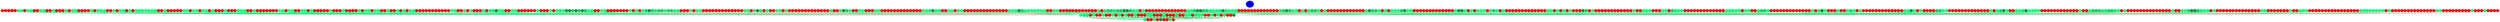 graph {
	edge [bgcolor="purple:pink" color=yellow nodesep=0]
	graph [nodesep=0 ordering=out ranksep=0]
	I [label=3 color=blue height=0.2 style=filled width=0.2]
	x_0 [label="" color=red height=0.2 style=filled width=0.2]
	x_1 [label="" color=red height=0.2 style=filled width=0.2]
	x_2 [label="" color=red height=0.2 style=filled width=0.2]
	x_3 [label="" color=red height=0.2 style=filled width=0.2]
	x_4 [label="" color=red height=0.2 style=filled width=0.2]
	x_5 [label="" color=springgreen fillcolor=springgreen height=0.2 style=filled width=0.2]
	x_6 [label="" color=springgreen fillcolor=springgreen height=0.2 style=filled width=0.2]
	x_7 [label="" color=red height=0.2 style=filled width=0.2]
	x_8 [label="" color=springgreen fillcolor=springgreen height=0.2 style=filled width=0.2]
	x_9 [label="" color=springgreen fillcolor=springgreen height=0.2 style=filled width=0.2]
	x_10 [label="" color=red height=0.2 style=filled width=0.2]
	x_11 [label="" color=red height=0.2 style=filled width=0.2]
	x_12 [label="" color=springgreen fillcolor=springgreen height=0.2 style=filled width=0.2]
	x_13 [label="" color=springgreen fillcolor=springgreen height=0.2 style=filled width=0.2]
	x_14 [label="" color=red height=0.2 style=filled width=0.2]
	x_15 [label="" color=red height=0.2 style=filled width=0.2]
	x_16 [label="" color=springgreen fillcolor=springgreen height=0.2 style=filled width=0.2]
	x_17 [label="" color=red height=0.2 style=filled width=0.2]
	x_18 [label="" color=red height=0.2 style=filled width=0.2]
	x_19 [label="" color=red height=0.2 style=filled width=0.2]
	x_20 [label="" color=springgreen fillcolor=springgreen height=0.2 style=filled width=0.2]
	x_21 [label="" color=red height=0.2 style=filled width=0.2]
	x_22 [label="" color=springgreen fillcolor=springgreen height=0.2 style=filled width=0.2]
	x_23 [label="" color=springgreen fillcolor=springgreen height=0.2 style=filled width=0.2]
	x_24 [label="" color=red height=0.2 style=filled width=0.2]
	x_25 [label="" color=red height=0.2 style=filled width=0.2]
	x_26 [label="" color=red height=0.2 style=filled width=0.2]
	x_27 [label="" color=red height=0.2 style=filled width=0.2]
	x_28 [label="" color=springgreen fillcolor=springgreen height=0.2 style=filled width=0.2]
	x_29 [label="" color=red height=0.2 style=filled width=0.2]
	x_30 [label="" color=springgreen fillcolor=springgreen height=0.2 style=filled width=0.2]
	x_31 [label="" color=springgreen fillcolor=springgreen height=0.2 style=filled width=0.2]
	x_32 [label="" color=springgreen fillcolor=springgreen height=0.2 style=filled width=0.2]
	x_33 [label="" color=red height=0.2 style=filled width=0.2]
	x_34 [label="" color=red height=0.2 style=filled width=0.2]
	x_35 [label="" color=springgreen fillcolor=springgreen height=0.2 style=filled width=0.2]
	x_36 [label="" color=red height=0.2 style=filled width=0.2]
	x_37 [label="" color=springgreen fillcolor=springgreen height=0.2 style=filled width=0.2]
	x_38 [label="" color=springgreen fillcolor=springgreen height=0.2 style=filled width=0.2]
	x_39 [label="" color=red height=0.2 style=filled width=0.2]
	x_40 [label="" color=springgreen fillcolor=springgreen height=0.2 style=filled width=0.2]
	x_41 [label="" color=red height=0.2 style=filled width=0.2]
	x_42 [label="" color=springgreen fillcolor=springgreen height=0.2 style=filled width=0.2]
	x_43 [label="" color=springgreen fillcolor=springgreen height=0.2 style=filled width=0.2]
	x_44 [label="" color=springgreen fillcolor=springgreen height=0.2 style=filled width=0.2]
	x_45 [label="" color=springgreen fillcolor=springgreen height=0.2 style=filled width=0.2]
	x_46 [label="" color=springgreen fillcolor=springgreen height=0.2 style=filled width=0.2]
	x_47 [label="" color=springgreen fillcolor=springgreen height=0.2 style=filled width=0.2]
	x_48 [label="" color=springgreen fillcolor=springgreen height=0.2 style=filled width=0.2]
	x_49 [label="" color=red height=0.2 style=filled width=0.2]
	x_50 [label="" color=red height=0.2 style=filled width=0.2]
	x_51 [label="" color=springgreen fillcolor=springgreen height=0.2 style=filled width=0.2]
	x_52 [label="" color=red height=0.2 style=filled width=0.2]
	x_53 [label="" color=red height=0.2 style=filled width=0.2]
	x_54 [label="" color=red height=0.2 style=filled width=0.2]
	x_55 [label="" color=red height=0.2 style=filled width=0.2]
	x_56 [label="" color=red height=0.2 style=filled width=0.2]
	x_57 [label="" color=springgreen fillcolor=springgreen height=0.2 style=filled width=0.2]
	x_58 [label="" color=springgreen fillcolor=springgreen height=0.2 style=filled width=0.2]
	x_59 [label="" color=red height=0.2 style=filled width=0.2]
	x_60 [label="" color=springgreen fillcolor=springgreen height=0.2 style=filled width=0.2]
	x_61 [label="" color=springgreen fillcolor=springgreen height=0.2 style=filled width=0.2]
	x_62 [label="" color=red height=0.2 style=filled width=0.2]
	x_63 [label="" color=springgreen fillcolor=springgreen height=0.2 style=filled width=0.2]
	x_64 [label="" color=springgreen fillcolor=springgreen height=0.2 style=filled width=0.2]
	x_65 [label="" color=red height=0.2 style=filled width=0.2]
	x_66 [label="" color=springgreen fillcolor=springgreen height=0.2 style=filled width=0.2]
	x_67 [label="" color=red height=0.2 style=filled width=0.2]
	x_68 [label="" color=red height=0.2 style=filled width=0.2]
	x_69 [label="" color=red height=0.2 style=filled width=0.2]
	x_70 [label="" color=springgreen fillcolor=springgreen height=0.2 style=filled width=0.2]
	x_71 [label="" color=red height=0.2 style=filled width=0.2]
	x_72 [label="" color=red height=0.2 style=filled width=0.2]
	x_73 [label="" color=red height=0.2 style=filled width=0.2]
	x_74 [label="" color=springgreen fillcolor=springgreen height=0.2 style=filled width=0.2]
	x_75 [label="" color=springgreen fillcolor=springgreen height=0.2 style=filled width=0.2]
	x_76 [label="" color=springgreen fillcolor=springgreen height=0.2 style=filled width=0.2]
	x_77 [label="" color=red height=0.2 style=filled width=0.2]
	x_78 [label="" color=red height=0.2 style=filled width=0.2]
	x_79 [label="" color=springgreen fillcolor=springgreen height=0.2 style=filled width=0.2]
	x_80 [label="" color=red height=0.2 style=filled width=0.2]
	x_81 [label="" color=red height=0.2 style=filled width=0.2]
	x_82 [label="" color=red height=0.2 style=filled width=0.2]
	x_83 [label="" color=red height=0.2 style=filled width=0.2]
	x_84 [label="" color=red height=0.2 style=filled width=0.2]
	x_85 [label="" color=red height=0.2 style=filled width=0.2]
	x_86 [label="" color=red height=0.2 style=filled width=0.2]
	x_87 [label="" color=springgreen fillcolor=springgreen height=0.2 style=filled width=0.2]
	x_88 [label="" color=springgreen fillcolor=springgreen height=0.2 style=filled width=0.2]
	x_89 [label="" color=red height=0.2 style=filled width=0.2]
	x_90 [label="" color=springgreen fillcolor=springgreen height=0.2 style=filled width=0.2]
	x_91 [label="" color=springgreen fillcolor=springgreen height=0.2 style=filled width=0.2]
	x_92 [label="" color=red height=0.2 style=filled width=0.2]
	x_93 [label="" color=red height=0.2 style=filled width=0.2]
	x_94 [label="" color=springgreen fillcolor=springgreen height=0.2 style=filled width=0.2]
	x_95 [label="" color=springgreen fillcolor=springgreen height=0.2 style=filled width=0.2]
	x_96 [label="" color=red height=0.2 style=filled width=0.2]
	x_97 [label="" color=springgreen fillcolor=springgreen height=0.2 style=filled width=0.2]
	x_98 [label="" color=red height=0.2 style=filled width=0.2]
	x_99 [label="" color=red height=0.2 style=filled width=0.2]
	x_100 [label="" color=red height=0.2 style=filled width=0.2]
	x_101 [label="" color=red height=0.2 style=filled width=0.2]
	x_102 [label="" color=red height=0.2 style=filled width=0.2]
	x_103 [label="" color=springgreen fillcolor=springgreen height=0.2 style=filled width=0.2]
	x_104 [label="" color=red height=0.2 style=filled width=0.2]
	x_105 [label="" color=red height=0.2 style=filled width=0.2]
	x_106 [label="" color=red height=0.2 style=filled width=0.2]
	x_107 [label="" color=springgreen fillcolor=springgreen height=0.2 style=filled width=0.2]
	x_108 [label="" color=red height=0.2 style=filled width=0.2]
	x_109 [label="" color=red height=0.2 style=filled width=0.2]
	x_110 [label="" color=red height=0.2 style=filled width=0.2]
	x_111 [label="" color=red height=0.2 style=filled width=0.2]
	x_112 [label="" color=springgreen fillcolor=springgreen height=0.2 style=filled width=0.2]
	x_113 [label="" color=red height=0.2 style=filled width=0.2]
	x_114 [label="" color=springgreen fillcolor=springgreen height=0.2 style=filled width=0.2]
	x_115 [label="" color=springgreen fillcolor=springgreen height=0.2 style=filled width=0.2]
	x_116 [label="" color=red height=0.2 style=filled width=0.2]
	x_117 [label="" color=springgreen fillcolor=springgreen height=0.2 style=filled width=0.2]
	x_118 [label="" color=springgreen fillcolor=springgreen height=0.2 style=filled width=0.2]
	x_119 [label="" color=red height=0.2 style=filled width=0.2]
	x_120 [label="" color=red height=0.2 style=filled width=0.2]
	x_121 [label="" color=springgreen fillcolor=springgreen height=0.2 style=filled width=0.2]
	x_122 [label="" color=red height=0.2 style=filled width=0.2]
	x_123 [label="" color=red height=0.2 style=filled width=0.2]
	x_124 [label="" color=springgreen fillcolor=springgreen height=0.2 style=filled width=0.2]
	x_125 [label="" color=red height=0.2 style=filled width=0.2]
	x_126 [label="" color=springgreen fillcolor=springgreen height=0.2 style=filled width=0.2]
	x_127 [label="" color=red height=0.2 style=filled width=0.2]
	x_128 [label="" color=springgreen fillcolor=springgreen height=0.2 style=filled width=0.2]
	x_129 [label="" color=springgreen fillcolor=springgreen height=0.2 style=filled width=0.2]
	x_130 [label="" color=red height=0.2 style=filled width=0.2]
	x_131 [label="" color=red height=0.2 style=filled width=0.2]
	x_132 [label="" color=red height=0.2 style=filled width=0.2]
	x_133 [label="" color=red height=0.2 style=filled width=0.2]
	x_134 [label="" color=red height=0.2 style=filled width=0.2]
	x_135 [label="" color=red height=0.2 style=filled width=0.2]
	x_136 [label="" color=red height=0.2 style=filled width=0.2]
	x_137 [label="" color=red height=0.2 style=filled width=0.2]
	x_138 [label="" color=red height=0.2 style=filled width=0.2]
	x_139 [label="" color=red height=0.2 style=filled width=0.2]
	x_140 [label="" color=red height=0.2 style=filled width=0.2]
	x_141 [label="" color=springgreen fillcolor=springgreen height=0.2 style=filled width=0.2]
	x_142 [label="" color=springgreen fillcolor=springgreen height=0.2 style=filled width=0.2]
	x_143 [label="" color=red height=0.2 style=filled width=0.2]
	x_144 [label="" color=red height=0.2 style=filled width=0.2]
	x_145 [label="" color=springgreen fillcolor=springgreen height=0.2 style=filled width=0.2]
	x_146 [label="" color=red height=0.2 style=filled width=0.2]
	x_147 [label="" color=springgreen fillcolor=springgreen height=0.2 style=filled width=0.2]
	x_148 [label="" color=red height=0.2 style=filled width=0.2]
	x_149 [label="" color=red height=0.2 style=filled width=0.2]
	x_150 [label="" color=red height=0.2 style=filled width=0.2]
	x_151 [label="" color=springgreen fillcolor=springgreen height=0.2 style=filled width=0.2]
	x_152 [label="" color=red height=0.2 style=filled width=0.2]
	x_153 [label="" color=springgreen2 fillcolor=springgreen2 height=0.2 style=filled width=0.2]
	x_154 [label="" color=springgreen2 fillcolor=springgreen2 height=0.2 style=filled width=0.2]
	x_155 [label="" color=springgreen4 fillcolor=springgreen4 height=0.2 style=filled width=0.2]
	x_156 [label="" color=springgreen fillcolor=springgreen height=0.2 style=filled width=0.2]
	x_157 [label="" color=springgreen fillcolor=springgreen height=0.2 style=filled width=0.2]
	x_158 [label="" color=red height=0.2 style=filled width=0.2]
	x_159 [label="" color=red height=0.2 style=filled width=0.2]
	x_160 [label="" color=springgreen fillcolor=springgreen height=0.2 style=filled width=0.2]
	x_161 [label="" color=springgreen fillcolor=springgreen height=0.2 style=filled width=0.2]
	x_162 [label="" color=red height=0.2 style=filled width=0.2]
	x_163 [label="" color=red height=0.2 style=filled width=0.2]
	x_164 [label="" color=red height=0.2 style=filled width=0.2]
	x_165 [label="" color=red height=0.2 style=filled width=0.2]
	x_166 [label="" color=red height=0.2 style=filled width=0.2]
	x_167 [label="" color=red height=0.2 style=filled width=0.2]
	x_168 [label="" color=springgreen fillcolor=springgreen height=0.2 style=filled width=0.2]
	x_169 [label="" color=red height=0.2 style=filled width=0.2]
	x_170 [label="" color=red height=0.2 style=filled width=0.2]
	x_171 [label="" color=red height=0.2 style=filled width=0.2]
	x_172 [label="" color=springgreen fillcolor=springgreen height=0.2 style=filled width=0.2]
	x_173 [label="" color=red height=0.2 style=filled width=0.2]
	x_174 [label="" color=springgreen fillcolor=springgreen height=0.2 style=filled width=0.2]
	x_175 [label="" color=springgreen2 fillcolor=springgreen2 height=0.2 style=filled width=0.2]
	x_176 [label="" color=springgreen1 fillcolor=springgreen1 height=0.2 style=filled width=0.2]
	x_177 [label="" color=springgreen4 fillcolor=springgreen4 height=0.2 style=filled width=0.2]
	x_178 [label="" color=springgreen4 fillcolor=springgreen4 height=0.2 style=filled width=0.2]
	x_179 [label="" color=springgreen3 fillcolor=springgreen3 height=0.2 style=filled width=0.2]
	x_180 [label="" color=springgreen4 fillcolor=springgreen4 height=0.2 style=filled width=0.2]
	x_181 [label="" color=springgreen3 fillcolor=springgreen3 height=0.2 style=filled width=0.2]
	x_182 [label="" color=springgreen4 fillcolor=springgreen4 height=0.2 style=filled width=0.2]
	x_183 [label="" color=springgreen3 fillcolor=springgreen3 height=0.2 style=filled width=0.2]
	x_184 [label="" color=springgreen fillcolor=springgreen height=0.2 style=filled width=0.2]
	x_185 [label="" color=springgreen fillcolor=springgreen height=0.2 style=filled width=0.2]
	x_186 [label="" color=red height=0.2 style=filled width=0.2]
	x_187 [label="" color=red height=0.2 style=filled width=0.2]
	x_188 [label="" color=springgreen fillcolor=springgreen height=0.2 style=filled width=0.2]
	x_189 [label="" color=springgreen fillcolor=springgreen height=0.2 style=filled width=0.2]
	x_190 [label="" color=red height=0.2 style=filled width=0.2]
	x_191 [label="" color=red height=0.2 style=filled width=0.2]
	x_192 [label="" color=red height=0.2 style=filled width=0.2]
	x_193 [label="" color=red height=0.2 style=filled width=0.2]
	x_194 [label="" color=red height=0.2 style=filled width=0.2]
	x_195 [label="" color=red height=0.2 style=filled width=0.2]
	x_196 [label="" color=red height=0.2 style=filled width=0.2]
	x_197 [label="" color=springgreen fillcolor=springgreen height=0.2 style=filled width=0.2]
	x_198 [label="" color=red height=0.2 style=filled width=0.2]
	x_199 [label="" color=springgreen fillcolor=springgreen height=0.2 style=filled width=0.2]
	x_200 [label="" color=red height=0.2 style=filled width=0.2]
	x_201 [label="" color=springgreen fillcolor=springgreen height=0.2 style=filled width=0.2]
	x_202 [label="" color=springgreen3 fillcolor=springgreen3 height=0.2 style=filled width=0.2]
	x_203 [label="" color=springgreen4 fillcolor=springgreen4 height=0.2 style=filled width=0.2]
	x_204 [label="" color=springgreen3 fillcolor=springgreen3 height=0.2 style=filled width=0.2]
	x_205 [label="" color=springgreen2 fillcolor=springgreen2 height=0.2 style=filled width=0.2]
	x_206 [label="" color=springgreen3 fillcolor=springgreen3 height=0.2 style=filled width=0.2]
	x_207 [label="" color=springgreen3 fillcolor=springgreen3 height=0.2 style=filled width=0.2]
	x_208 [label="" color=springgreen1 fillcolor=springgreen1 height=0.2 style=filled width=0.2]
	x_209 [label="" color=springgreen3 fillcolor=springgreen3 height=0.2 style=filled width=0.2]
	x_210 [label="" color=springgreen3 fillcolor=springgreen3 height=0.2 style=filled width=0.2]
	x_211 [label="" color=springgreen fillcolor=springgreen height=0.2 style=filled width=0.2]
	x_212 [label="" color=springgreen fillcolor=springgreen height=0.2 style=filled width=0.2]
	x_213 [label="" color=red height=0.2 style=filled width=0.2]
	x_214 [label="" color=red height=0.2 style=filled width=0.2]
	x_215 [label="" color=red height=0.2 style=filled width=0.2]
	x_216 [label="" color=springgreen fillcolor=springgreen height=0.2 style=filled width=0.2]
	x_217 [label="" color=red height=0.2 style=filled width=0.2]
	x_218 [label="" color=springgreen fillcolor=springgreen height=0.2 style=filled width=0.2]
	x_219 [label="" color=springgreen fillcolor=springgreen height=0.2 style=filled width=0.2]
	x_220 [label="" color=red height=0.2 style=filled width=0.2]
	x_221 [label="" color=red height=0.2 style=filled width=0.2]
	x_222 [label="" color=red height=0.2 style=filled width=0.2]
	x_223 [label="" color=red height=0.2 style=filled width=0.2]
	x_224 [label="" color=red height=0.2 style=filled width=0.2]
	x_225 [label="" color=red height=0.2 style=filled width=0.2]
	x_226 [label="" color=red height=0.2 style=filled width=0.2]
	x_227 [label="" color=red height=0.2 style=filled width=0.2]
	x_228 [label="" color=red height=0.2 style=filled width=0.2]
	x_229 [label="" color=red height=0.2 style=filled width=0.2]
	x_230 [label="" color=red height=0.2 style=filled width=0.2]
	x_231 [label="" color=red height=0.2 style=filled width=0.2]
	x_232 [label="" color=red height=0.2 style=filled width=0.2]
	x_233 [label="" color=springgreen fillcolor=springgreen height=0.2 style=filled width=0.2]
	x_234 [label="" color=springgreen fillcolor=springgreen height=0.2 style=filled width=0.2]
	x_235 [label="" color=red height=0.2 style=filled width=0.2]
	x_236 [label="" color=springgreen2 fillcolor=springgreen2 height=0.2 style=filled width=0.2]
	x_237 [label="" color=springgreen4 fillcolor=springgreen4 height=0.2 style=filled width=0.2]
	x_238 [label="" color=springgreen2 fillcolor=springgreen2 height=0.2 style=filled width=0.2]
	x_239 [label="" color=red height=0.2 style=filled width=0.2]
	x_240 [label="" color=springgreen fillcolor=springgreen height=0.2 style=filled width=0.2]
	x_241 [label="" color=red height=0.2 style=filled width=0.2]
	x_242 [label="" color=red height=0.2 style=filled width=0.2]
	x_243 [label="" color=springgreen fillcolor=springgreen height=0.2 style=filled width=0.2]
	x_244 [label="" color=springgreen fillcolor=springgreen height=0.2 style=filled width=0.2]
	x_245 [label="" color=red height=0.2 style=filled width=0.2]
	x_246 [label="" color=springgreen fillcolor=springgreen height=0.2 style=filled width=0.2]
	x_247 [label="" color=red height=0.2 style=filled width=0.2]
	x_248 [label="" color=red height=0.2 style=filled width=0.2]
	x_249 [label="" color=red height=0.2 style=filled width=0.2]
	x_250 [label="" color=red height=0.2 style=filled width=0.2]
	x_251 [label="" color=red height=0.2 style=filled width=0.2]
	x_252 [label="" color=red height=0.2 style=filled width=0.2]
	x_253 [label="" color=red height=0.2 style=filled width=0.2]
	x_254 [label="" color=red height=0.2 style=filled width=0.2]
	x_255 [label="" color=red height=0.2 style=filled width=0.2]
	x_256 [label="" color=red height=0.2 style=filled width=0.2]
	x_257 [label="" color=red height=0.2 style=filled width=0.2]
	x_258 [label="" color=red height=0.2 style=filled width=0.2]
	x_259 [label="" color=red height=0.2 style=filled width=0.2]
	x_260 [label="" color=springgreen fillcolor=springgreen height=0.2 style=filled width=0.2]
	x_261 [label="" color=red height=0.2 style=filled width=0.2]
	x_262 [label="" color=red height=0.2 style=filled width=0.2]
	x_263 [label="" color=springgreen fillcolor=springgreen height=0.2 style=filled width=0.2]
	x_264 [label="" color=springgreen4 fillcolor=springgreen4 height=0.2 style=filled width=0.2]
	x_265 [label="" color=springgreen3 fillcolor=springgreen3 height=0.2 style=filled width=0.2]
	x_266 [label="" color=springgreen fillcolor=springgreen height=0.2 style=filled width=0.2]
	x_267 [label="" color=red height=0.2 style=filled width=0.2]
	x_268 [label="" color=red height=0.2 style=filled width=0.2]
	x_269 [label="" color=springgreen fillcolor=springgreen height=0.2 style=filled width=0.2]
	x_270 [label="" color=springgreen fillcolor=springgreen height=0.2 style=filled width=0.2]
	x_271 [label="" color=red height=0.2 style=filled width=0.2]
	x_272 [label="" color=red height=0.2 style=filled width=0.2]
	x_273 [label="" color=red height=0.2 style=filled width=0.2]
	x_274 [label="" color=springgreen fillcolor=springgreen height=0.2 style=filled width=0.2]
	x_275 [label="" color=springgreen fillcolor=springgreen height=0.2 style=filled width=0.2]
	x_276 [label="" color=red height=0.2 style=filled width=0.2]
	x_277 [label="" color=red height=0.2 style=filled width=0.2]
	x_278 [label="" color=red height=0.2 style=filled width=0.2]
	x_279 [label="" color=red height=0.2 style=filled width=0.2]
	x_280 [label="" color=red height=0.2 style=filled width=0.2]
	x_281 [label="" color=red height=0.2 style=filled width=0.2]
	x_282 [label="" color=red height=0.2 style=filled width=0.2]
	x_283 [label="" color=red height=0.2 style=filled width=0.2]
	x_284 [label="" color=red height=0.2 style=filled width=0.2]
	x_285 [label="" color=red height=0.2 style=filled width=0.2]
	x_286 [label="" color=red height=0.2 style=filled width=0.2]
	x_287 [label="" color=red height=0.2 style=filled width=0.2]
	x_288 [label="" color=red height=0.2 style=filled width=0.2]
	x_289 [label="" color=springgreen fillcolor=springgreen height=0.2 style=filled width=0.2]
	x_290 [label="" color=springgreen fillcolor=springgreen height=0.2 style=filled width=0.2]
	x_291 [label="" color=springgreen2 fillcolor=springgreen2 height=0.2 style=filled width=0.2]
	x_292 [label="" color=springgreen4 fillcolor=springgreen4 height=0.2 style=filled width=0.2]
	x_293 [label="" color=springgreen1 fillcolor=springgreen1 height=0.2 style=filled width=0.2]
	x_294 [label="" color=springgreen fillcolor=springgreen height=0.2 style=filled width=0.2]
	x_295 [label="" color=red height=0.2 style=filled width=0.2]
	x_296 [label="" color=red height=0.2 style=filled width=0.2]
	x_297 [label="" color=springgreen fillcolor=springgreen height=0.2 style=filled width=0.2]
	x_298 [label="" color=springgreen fillcolor=springgreen height=0.2 style=filled width=0.2]
	x_299 [label="" color=red height=0.2 style=filled width=0.2]
	x_300 [label="" color=springgreen fillcolor=springgreen height=0.2 style=filled width=0.2]
	x_301 [label="" color=springgreen fillcolor=springgreen height=0.2 style=filled width=0.2]
	x_302 [label="" color=red height=0.2 style=filled width=0.2]
	x_303 [label="" color=red height=0.2 style=filled width=0.2]
	x_304 [label="" color=red height=0.2 style=filled width=0.2]
	x_305 [label="" color=red height=0.2 style=filled width=0.2]
	x_306 [label="" color=red height=0.2 style=filled width=0.2]
	x_307 [label="" color=red height=0.2 style=filled width=0.2]
	x_308 [label="" color=red height=0.2 style=filled width=0.2]
	x_309 [label="" color=red height=0.2 style=filled width=0.2]
	x_310 [label="" color=red height=0.2 style=filled width=0.2]
	x_311 [label="" color=red height=0.2 style=filled width=0.2]
	x_312 [label="" color=red height=0.2 style=filled width=0.2]
	x_313 [label="" color=red height=0.2 style=filled width=0.2]
	x_314 [label="" color=red height=0.2 style=filled width=0.2]
	x_315 [label="" color=red height=0.2 style=filled width=0.2]
	x_316 [label="" color=springgreen fillcolor=springgreen height=0.2 style=filled width=0.2]
	x_317 [label="" color=springgreen fillcolor=springgreen height=0.2 style=filled width=0.2]
	x_318 [label="" color=springgreen fillcolor=springgreen height=0.2 style=filled width=0.2]
	x_319 [label="" color=springgreen4 fillcolor=springgreen4 height=0.2 style=filled width=0.2]
	x_320 [label="" color=springgreen3 fillcolor=springgreen3 height=0.2 style=filled width=0.2]
	x_321 [label="" color=springgreen fillcolor=springgreen height=0.2 style=filled width=0.2]
	x_322 [label="" color=springgreen fillcolor=springgreen height=0.2 style=filled width=0.2]
	x_323 [label="" color=springgreen fillcolor=springgreen height=0.2 style=filled width=0.2]
	x_324 [label="" color=springgreen1 fillcolor=springgreen1 height=0.2 style=filled width=0.2]
	x_325 [label="" color=springgreen1 fillcolor=springgreen1 height=0.2 style=filled width=0.2]
	x_326 [label="" color=springgreen1 fillcolor=springgreen1 height=0.2 style=filled width=0.2]
	x_327 [label="" color=springgreen fillcolor=springgreen height=0.2 style=filled width=0.2]
	x_328 [label="" color=red height=0.2 style=filled width=0.2]
	x_329 [label="" color=red height=0.2 style=filled width=0.2]
	x_330 [label="" color=springgreen fillcolor=springgreen height=0.2 style=filled width=0.2]
	x_331 [label="" color=springgreen fillcolor=springgreen height=0.2 style=filled width=0.2]
	x_332 [label="" color=red height=0.2 style=filled width=0.2]
	x_333 [label="" color=red height=0.2 style=filled width=0.2]
	x_334 [label="" color=red height=0.2 style=filled width=0.2]
	x_335 [label="" color=red height=0.2 style=filled width=0.2]
	x_336 [label="" color=red height=0.2 style=filled width=0.2]
	x_337 [label="" color=red height=0.2 style=filled width=0.2]
	x_338 [label="" color=red height=0.2 style=filled width=0.2]
	x_339 [label="" color=red height=0.2 style=filled width=0.2]
	x_340 [label="" color=red height=0.2 style=filled width=0.2]
	x_341 [label="" color=red height=0.2 style=filled width=0.2]
	x_342 [label="" color=red height=0.2 style=filled width=0.2]
	x_343 [label="" color=red height=0.2 style=filled width=0.2]
	x_344 [label="" color=springgreen fillcolor=springgreen height=0.2 style=filled width=0.2]
	x_345 [label="" color=red height=0.2 style=filled width=0.2]
	x_346 [label="" color=springgreen2 fillcolor=springgreen2 height=0.2 style=filled width=0.2]
	x_347 [label="" color=springgreen3 fillcolor=springgreen3 height=0.2 style=filled width=0.2]
	x_348 [label="" color=springgreen3 fillcolor=springgreen3 height=0.2 style=filled width=0.2]
	x_349 [label="" color=springgreen2 fillcolor=springgreen2 height=0.2 style=filled width=0.2]
	x_350 [label="" color=springgreen3 fillcolor=springgreen3 height=0.2 style=filled width=0.2]
	x_351 [label="" color=springgreen3 fillcolor=springgreen3 height=0.2 style=filled width=0.2]
	x_352 [label="" color=springgreen4 fillcolor=springgreen4 height=0.2 style=filled width=0.2]
	x_353 [label="" color=springgreen4 fillcolor=springgreen4 height=0.2 style=filled width=0.2]
	x_354 [label="" color=springgreen3 fillcolor=springgreen3 height=0.2 style=filled width=0.2]
	x_355 [label="" color=springgreen2 fillcolor=springgreen2 height=0.2 style=filled width=0.2]
	x_356 [label="" color=springgreen fillcolor=springgreen height=0.2 style=filled width=0.2]
	x_357 [label="" color=red height=0.2 style=filled width=0.2]
	x_358 [label="" color=springgreen fillcolor=springgreen height=0.2 style=filled width=0.2]
	x_359 [label="" color=red height=0.2 style=filled width=0.2]
	x_360 [label="" color=red height=0.2 style=filled width=0.2]
	x_361 [label="" color=red height=0.2 style=filled width=0.2]
	x_362 [label="" color=red height=0.2 style=filled width=0.2]
	x_363 [label="" color=red height=0.2 style=filled width=0.2]
	x_364 [label="" color=red height=0.2 style=filled width=0.2]
	x_365 [label="" color=red height=0.2 style=filled width=0.2]
	x_366 [label="" color=red height=0.2 style=filled width=0.2]
	x_367 [label="" color=red height=0.2 style=filled width=0.2]
	x_368 [label="" color=red height=0.2 style=filled width=0.2]
	x_369 [label="" color=red height=0.2 style=filled width=0.2]
	x_370 [label="" color=red height=0.2 style=filled width=0.2]
	x_371 [label="" color=red height=0.2 style=filled width=0.2]
	x_372 [label="" color=springgreen fillcolor=springgreen height=0.2 style=filled width=0.2]
	x_373 [label="" color=springgreen fillcolor=springgreen height=0.2 style=filled width=0.2]
	x_374 [label="" color=springgreen3 fillcolor=springgreen3 height=0.2 style=filled width=0.2]
	x_375 [label="" color=springgreen4 fillcolor=springgreen4 height=0.2 style=filled width=0.2]
	x_376 [label="" color=springgreen4 fillcolor=springgreen4 height=0.2 style=filled width=0.2]
	x_377 [label="" color=springgreen3 fillcolor=springgreen3 height=0.2 style=filled width=0.2]
	x_378 [label="" color=springgreen3 fillcolor=springgreen3 height=0.2 style=filled width=0.2]
	x_379 [label="" color=springgreen1 fillcolor=springgreen1 height=0.2 style=filled width=0.2]
	x_380 [label="" color=springgreen1 fillcolor=springgreen1 height=0.2 style=filled width=0.2]
	x_381 [label="" color=springgreen1 fillcolor=springgreen1 height=0.2 style=filled width=0.2]
	x_382 [label="" color=springgreen2 fillcolor=springgreen2 height=0.2 style=filled width=0.2]
	x_383 [label="" color=springgreen4 fillcolor=springgreen4 height=0.2 style=filled width=0.2]
	x_384 [label="" color=springgreen2 fillcolor=springgreen2 height=0.2 style=filled width=0.2]
	x_385 [label="" color=springgreen fillcolor=springgreen height=0.2 style=filled width=0.2]
	x_386 [label="" color=springgreen fillcolor=springgreen height=0.2 style=filled width=0.2]
	x_387 [label="" color=springgreen fillcolor=springgreen height=0.2 style=filled width=0.2]
	x_388 [label="" color=red height=0.2 style=filled width=0.2]
	x_389 [label="" color=red height=0.2 style=filled width=0.2]
	x_390 [label="" color=red height=0.2 style=filled width=0.2]
	x_391 [label="" color=red height=0.2 style=filled width=0.2]
	x_392 [label="" color=red height=0.2 style=filled width=0.2]
	x_393 [label="" color=red height=0.2 style=filled width=0.2]
	x_394 [label="" color=red height=0.2 style=filled width=0.2]
	x_395 [label="" color=red height=0.2 style=filled width=0.2]
	x_396 [label="" color=red height=0.2 style=filled width=0.2]
	x_397 [label="" color=red height=0.2 style=filled width=0.2]
	x_398 [label="" color=red height=0.2 style=filled width=0.2]
	x_399 [label="" color=red height=0.2 style=filled width=0.2]
	x_400 [label="" color=red height=0.2 style=filled width=0.2]
	x_401 [label="" color=springgreen2 fillcolor=springgreen2 height=0.2 style=filled width=0.2]
	x_402 [label="" color=springgreen3 fillcolor=springgreen3 height=0.2 style=filled width=0.2]
	x_403 [label="" color=springgreen4 fillcolor=springgreen4 height=0.2 style=filled width=0.2]
	x_404 [label="" color=springgreen3 fillcolor=springgreen3 height=0.2 style=filled width=0.2]
	x_405 [label="" color=springgreen1 fillcolor=springgreen1 height=0.2 style=filled width=0.2]
	x_406 [label="" color=springgreen fillcolor=springgreen height=0.2 style=filled width=0.2]
	x_407 [label="" color=red height=0.2 style=filled width=0.2]
	x_408 [label="" color=springgreen fillcolor=springgreen height=0.2 style=filled width=0.2]
	x_409 [label="" color=red height=0.2 style=filled width=0.2]
	x_410 [label="" color=springgreen fillcolor=springgreen height=0.2 style=filled width=0.2]
	x_411 [label="" color=springgreen3 fillcolor=springgreen3 height=0.2 style=filled width=0.2]
	x_412 [label="" color=springgreen3 fillcolor=springgreen3 height=0.2 style=filled width=0.2]
	x_413 [label="" color=springgreen fillcolor=springgreen height=0.2 style=filled width=0.2]
	x_414 [label="" color=red height=0.2 style=filled width=0.2]
	x_415 [label="" color=springgreen fillcolor=springgreen height=0.2 style=filled width=0.2]
	x_416 [label="" color=red height=0.2 style=filled width=0.2]
	x_417 [label="" color=red height=0.2 style=filled width=0.2]
	x_418 [label="" color=red height=0.2 style=filled width=0.2]
	x_419 [label="" color=red height=0.2 style=filled width=0.2]
	x_420 [label="" color=red height=0.2 style=filled width=0.2]
	x_421 [label="" color=red height=0.2 style=filled width=0.2]
	x_422 [label="" color=red height=0.2 style=filled width=0.2]
	x_423 [label="" color=red height=0.2 style=filled width=0.2]
	x_424 [label="" color=red height=0.2 style=filled width=0.2]
	x_425 [label="" color=red height=0.2 style=filled width=0.2]
	x_426 [label="" color=red height=0.2 style=filled width=0.2]
	x_427 [label="" color=red height=0.2 style=filled width=0.2]
	x_428 [label="" color=springgreen fillcolor=springgreen height=0.2 style=filled width=0.2]
	x_429 [label="" color=springgreen4 fillcolor=springgreen4 height=0.2 style=filled width=0.2]
	x_430 [label="" color=springgreen3 fillcolor=springgreen3 height=0.2 style=filled width=0.2]
	x_431 [label="" color=springgreen3 fillcolor=springgreen3 height=0.2 style=filled width=0.2]
	x_432 [label="" color=springgreen1 fillcolor=springgreen1 height=0.2 style=filled width=0.2]
	x_433 [label="" color=red height=0.2 style=filled width=0.2]
	x_434 [label="" color=springgreen fillcolor=springgreen height=0.2 style=filled width=0.2]
	x_435 [label="" color=red height=0.2 style=filled width=0.2]
	x_436 [label="" color=springgreen fillcolor=springgreen height=0.2 style=filled width=0.2]
	x_437 [label="" color=springgreen fillcolor=springgreen height=0.2 style=filled width=0.2]
	x_438 [label="" color=springgreen fillcolor=springgreen height=0.2 style=filled width=0.2]
	x_439 [label="" color=springgreen3 fillcolor=springgreen3 height=0.2 style=filled width=0.2]
	x_440 [label="" color=springgreen4 fillcolor=springgreen4 height=0.2 style=filled width=0.2]
	x_441 [label="" color=springgreen1 fillcolor=springgreen1 height=0.2 style=filled width=0.2]
	x_442 [label="" color=springgreen fillcolor=springgreen height=0.2 style=filled width=0.2]
	x_443 [label="" color=red height=0.2 style=filled width=0.2]
	x_444 [label="" color=red height=0.2 style=filled width=0.2]
	x_445 [label="" color=red height=0.2 style=filled width=0.2]
	x_446 [label="" color=red height=0.2 style=filled width=0.2]
	x_447 [label="" color=red height=0.2 style=filled width=0.2]
	x_448 [label="" color=red height=0.2 style=filled width=0.2]
	x_449 [label="" color=red height=0.2 style=filled width=0.2]
	x_450 [label="" color=red height=0.2 style=filled width=0.2]
	x_451 [label="" color=red height=0.2 style=filled width=0.2]
	x_452 [label="" color=red height=0.2 style=filled width=0.2]
	x_453 [label="" color=red height=0.2 style=filled width=0.2]
	x_454 [label="" color=red height=0.2 style=filled width=0.2]
	x_455 [label="" color=red height=0.2 style=filled width=0.2]
	x_456 [label="" color=springgreen1 fillcolor=springgreen1 height=0.2 style=filled width=0.2]
	x_457 [label="" color=springgreen4 fillcolor=springgreen4 height=0.2 style=filled width=0.2]
	x_458 [label="" color=springgreen4 fillcolor=springgreen4 height=0.2 style=filled width=0.2]
	x_459 [label="" color=springgreen1 fillcolor=springgreen1 height=0.2 style=filled width=0.2]
	x_460 [label="" color=red height=0.2 style=filled width=0.2]
	x_461 [label="" color=springgreen fillcolor=springgreen height=0.2 style=filled width=0.2]
	x_462 [label="" color=red height=0.2 style=filled width=0.2]
	x_463 [label="" color=springgreen fillcolor=springgreen height=0.2 style=filled width=0.2]
	x_464 [label="" color=springgreen fillcolor=springgreen height=0.2 style=filled width=0.2]
	x_465 [label="" color=springgreen fillcolor=springgreen height=0.2 style=filled width=0.2]
	x_466 [label="" color=red height=0.2 style=filled width=0.2]
	x_467 [label="" color=springgreen1 fillcolor=springgreen1 height=0.2 style=filled width=0.2]
	x_468 [label="" color=springgreen3 fillcolor=springgreen3 height=0.2 style=filled width=0.2]
	x_469 [label="" color=springgreen1 fillcolor=springgreen1 height=0.2 style=filled width=0.2]
	x_470 [label="" color=red height=0.2 style=filled width=0.2]
	x_471 [label="" color=springgreen fillcolor=springgreen height=0.2 style=filled width=0.2]
	x_472 [label="" color=red height=0.2 style=filled width=0.2]
	x_473 [label="" color=red height=0.2 style=filled width=0.2]
	x_474 [label="" color=red height=0.2 style=filled width=0.2]
	x_475 [label="" color=red height=0.2 style=filled width=0.2]
	x_476 [label="" color=red height=0.2 style=filled width=0.2]
	x_477 [label="" color=red height=0.2 style=filled width=0.2]
	x_478 [label="" color=red height=0.2 style=filled width=0.2]
	x_479 [label="" color=red height=0.2 style=filled width=0.2]
	x_480 [label="" color=red height=0.2 style=filled width=0.2]
	x_481 [label="" color=red height=0.2 style=filled width=0.2]
	x_482 [label="" color=red height=0.2 style=filled width=0.2]
	x_483 [label="" color=red height=0.2 style=filled width=0.2]
	x_484 [label="" color=red height=0.2 style=filled width=0.2]
	x_485 [label="" color=springgreen1 fillcolor=springgreen1 height=0.2 style=filled width=0.2]
	x_486 [label="" color=springgreen fillcolor=springgreen height=0.2 style=filled width=0.2]
	x_487 [label="" color=red height=0.2 style=filled width=0.2]
	x_488 [label="" color=springgreen fillcolor=springgreen height=0.2 style=filled width=0.2]
	x_489 [label="" color=red height=0.2 style=filled width=0.2]
	x_490 [label="" color=springgreen fillcolor=springgreen height=0.2 style=filled width=0.2]
	x_491 [label="" color=red height=0.2 style=filled width=0.2]
	x_492 [label="" color=springgreen fillcolor=springgreen height=0.2 style=filled width=0.2]
	x_493 [label="" color=red height=0.2 style=filled width=0.2]
	x_494 [label="" color=red height=0.2 style=filled width=0.2]
	x_495 [label="" color=red height=0.2 style=filled width=0.2]
	x_496 [label="" color=springgreen4 fillcolor=springgreen4 height=0.2 style=filled width=0.2]
	x_497 [label="" color=springgreen3 fillcolor=springgreen3 height=0.2 style=filled width=0.2]
	x_498 [label="" color=red height=0.2 style=filled width=0.2]
	x_499 [label="" color=springgreen fillcolor=springgreen height=0.2 style=filled width=0.2]
	x_500 [label="" color=red height=0.2 style=filled width=0.2]
	x_501 [label="" color=red height=0.2 style=filled width=0.2]
	x_502 [label="" color=red height=0.2 style=filled width=0.2]
	x_503 [label="" color=red height=0.2 style=filled width=0.2]
	x_504 [label="" color=red height=0.2 style=filled width=0.2]
	x_505 [label="" color=red height=0.2 style=filled width=0.2]
	x_506 [label="" color=red height=0.2 style=filled width=0.2]
	x_507 [label="" color=red height=0.2 style=filled width=0.2]
	x_508 [label="" color=red height=0.2 style=filled width=0.2]
	x_509 [label="" color=red height=0.2 style=filled width=0.2]
	x_510 [label="" color=red height=0.2 style=filled width=0.2]
	x_511 [label="" color=red height=0.2 style=filled width=0.2]
	x_512 [label="" color=springgreen fillcolor=springgreen height=0.2 style=filled width=0.2]
	x_513 [label="" color=red height=0.2 style=filled width=0.2]
	x_514 [label="" color=red height=0.2 style=filled width=0.2]
	x_515 [label="" color=springgreen fillcolor=springgreen height=0.2 style=filled width=0.2]
	x_516 [label="" color=springgreen fillcolor=springgreen height=0.2 style=filled width=0.2]
	x_517 [label="" color=springgreen fillcolor=springgreen height=0.2 style=filled width=0.2]
	x_518 [label="" color=red height=0.2 style=filled width=0.2]
	x_519 [label="" color=red height=0.2 style=filled width=0.2]
	x_520 [label="" color=red height=0.2 style=filled width=0.2]
	x_521 [label="" color=springgreen fillcolor=springgreen height=0.2 style=filled width=0.2]
	x_522 [label="" color=springgreen fillcolor=springgreen height=0.2 style=filled width=0.2]
	x_523 [label="" color=red height=0.2 style=filled width=0.2]
	x_524 [label="" color=springgreen3 fillcolor=springgreen3 height=0.2 style=filled width=0.2]
	x_525 [label="" color=springgreen2 fillcolor=springgreen2 height=0.2 style=filled width=0.2]
	x_526 [label="" color=springgreen fillcolor=springgreen height=0.2 style=filled width=0.2]
	x_527 [label="" color=springgreen fillcolor=springgreen height=0.2 style=filled width=0.2]
	x_528 [label="" color=red height=0.2 style=filled width=0.2]
	x_529 [label="" color=red height=0.2 style=filled width=0.2]
	x_530 [label="" color=red height=0.2 style=filled width=0.2]
	x_531 [label="" color=red height=0.2 style=filled width=0.2]
	x_532 [label="" color=red height=0.2 style=filled width=0.2]
	x_533 [label="" color=red height=0.2 style=filled width=0.2]
	x_534 [label="" color=red height=0.2 style=filled width=0.2]
	x_535 [label="" color=red height=0.2 style=filled width=0.2]
	x_536 [label="" color=red height=0.2 style=filled width=0.2]
	x_537 [label="" color=red height=0.2 style=filled width=0.2]
	x_538 [label="" color=red height=0.2 style=filled width=0.2]
	x_539 [label="" color=red height=0.2 style=filled width=0.2]
	x_540 [label="" color=red height=0.2 style=filled width=0.2]
	x_541 [label="" color=springgreen fillcolor=springgreen height=0.2 style=filled width=0.2]
	x_542 [label="" color=springgreen fillcolor=springgreen height=0.2 style=filled width=0.2]
	x_543 [label="" color=springgreen2 fillcolor=springgreen2 height=0.2 style=filled width=0.2]
	x_544 [label="" color=springgreen fillcolor=springgreen height=0.2 style=filled width=0.2]
	x_545 [label="" color=springgreen fillcolor=springgreen height=0.2 style=filled width=0.2]
	x_546 [label="" color=red height=0.2 style=filled width=0.2]
	x_547 [label="" color=springgreen fillcolor=springgreen height=0.2 style=filled width=0.2]
	x_548 [label="" color=springgreen fillcolor=springgreen height=0.2 style=filled width=0.2]
	x_549 [label="" color=red height=0.2 style=filled width=0.2]
	x_550 [label="" color=red height=0.2 style=filled width=0.2]
	x_551 [label="" color=springgreen fillcolor=springgreen height=0.2 style=filled width=0.2]
	x_552 [label="" color=springgreen3 fillcolor=springgreen3 height=0.2 style=filled width=0.2]
	x_553 [label="" color=springgreen3 fillcolor=springgreen3 height=0.2 style=filled width=0.2]
	x_554 [label="" color=springgreen fillcolor=springgreen height=0.2 style=filled width=0.2]
	x_555 [label="" color=red height=0.2 style=filled width=0.2]
	x_556 [label="" color=red height=0.2 style=filled width=0.2]
	x_557 [label="" color=red height=0.2 style=filled width=0.2]
	x_558 [label="" color=red height=0.2 style=filled width=0.2]
	x_559 [label="" color=red height=0.2 style=filled width=0.2]
	x_560 [label="" color=red height=0.2 style=filled width=0.2]
	x_561 [label="" color=red height=0.2 style=filled width=0.2]
	x_562 [label="" color=red height=0.2 style=filled width=0.2]
	x_563 [label="" color=red height=0.2 style=filled width=0.2]
	x_564 [label="" color=red height=0.2 style=filled width=0.2]
	x_565 [label="" color=red height=0.2 style=filled width=0.2]
	x_566 [label="" color=red height=0.2 style=filled width=0.2]
	x_567 [label="" color=red height=0.2 style=filled width=0.2]
	x_568 [label="" color=springgreen fillcolor=springgreen height=0.2 style=filled width=0.2]
	x_569 [label="" color=red height=0.2 style=filled width=0.2]
	x_570 [label="" color=springgreen2 fillcolor=springgreen2 height=0.2 style=filled width=0.2]
	x_571 [label="" color=springgreen4 fillcolor=springgreen4 height=0.2 style=filled width=0.2]
	x_572 [label="" color=springgreen1 fillcolor=springgreen1 height=0.2 style=filled width=0.2]
	x_573 [label="" color=red height=0.2 style=filled width=0.2]
	x_574 [label="" color=red height=0.2 style=filled width=0.2]
	x_575 [label="" color=red height=0.2 style=filled width=0.2]
	x_576 [label="" color=springgreen fillcolor=springgreen height=0.2 style=filled width=0.2]
	x_577 [label="" color=red height=0.2 style=filled width=0.2]
	x_578 [label="" color=red height=0.2 style=filled width=0.2]
	x_579 [label="" color=springgreen1 fillcolor=springgreen1 height=0.2 style=filled width=0.2]
	x_580 [label="" color=springgreen3 fillcolor=springgreen3 height=0.2 style=filled width=0.2]
	x_581 [label="" color=springgreen1 fillcolor=springgreen1 height=0.2 style=filled width=0.2]
	x_582 [label="" color=red height=0.2 style=filled width=0.2]
	x_583 [label="" color=springgreen fillcolor=springgreen height=0.2 style=filled width=0.2]
	x_584 [label="" color=red height=0.2 style=filled width=0.2]
	x_585 [label="" color=red height=0.2 style=filled width=0.2]
	x_586 [label="" color=red height=0.2 style=filled width=0.2]
	x_587 [label="" color=red height=0.2 style=filled width=0.2]
	x_588 [label="" color=red height=0.2 style=filled width=0.2]
	x_589 [label="" color=red height=0.2 style=filled width=0.2]
	x_590 [label="" color=red height=0.2 style=filled width=0.2]
	x_591 [label="" color=red height=0.2 style=filled width=0.2]
	x_592 [label="" color=red height=0.2 style=filled width=0.2]
	x_593 [label="" color=red height=0.2 style=filled width=0.2]
	x_594 [label="" color=red height=0.2 style=filled width=0.2]
	x_595 [label="" color=red height=0.2 style=filled width=0.2]
	x_596 [label="" color=red height=0.2 style=filled width=0.2]
	x_597 [label="" color=springgreen fillcolor=springgreen height=0.2 style=filled width=0.2]
	x_598 [label="" color=springgreen fillcolor=springgreen height=0.2 style=filled width=0.2]
	x_599 [label="" color=springgreen4 fillcolor=springgreen4 height=0.2 style=filled width=0.2]
	x_600 [label="" color=springgreen1 fillcolor=springgreen1 height=0.2 style=filled width=0.2]
	x_601 [label="" color=red height=0.2 style=filled width=0.2]
	x_602 [label="" color=springgreen fillcolor=springgreen height=0.2 style=filled width=0.2]
	x_603 [label="" color=red height=0.2 style=filled width=0.2]
	x_604 [label="" color=red height=0.2 style=filled width=0.2]
	x_605 [label="" color=red height=0.2 style=filled width=0.2]
	x_606 [label="" color=red height=0.2 style=filled width=0.2]
	x_607 [label="" color=springgreen3 fillcolor=springgreen3 height=0.2 style=filled width=0.2]
	x_608 [label="" color=springgreen3 fillcolor=springgreen3 height=0.2 style=filled width=0.2]
	x_609 [label="" color=springgreen fillcolor=springgreen height=0.2 style=filled width=0.2]
	x_610 [label="" color=springgreen fillcolor=springgreen height=0.2 style=filled width=0.2]
	x_611 [label="" color=red height=0.2 style=filled width=0.2]
	x_612 [label="" color=red height=0.2 style=filled width=0.2]
	x_613 [label="" color=red height=0.2 style=filled width=0.2]
	x_614 [label="" color=red height=0.2 style=filled width=0.2]
	x_615 [label="" color=red height=0.2 style=filled width=0.2]
	x_616 [label="" color=red height=0.2 style=filled width=0.2]
	x_617 [label="" color=red height=0.2 style=filled width=0.2]
	x_618 [label="" color=red height=0.2 style=filled width=0.2]
	x_619 [label="" color=red height=0.2 style=filled width=0.2]
	x_620 [label="" color=red height=0.2 style=filled width=0.2]
	x_621 [label="" color=red height=0.2 style=filled width=0.2]
	x_622 [label="" color=red height=0.2 style=filled width=0.2]
	x_623 [label="" color=red height=0.2 style=filled width=0.2]
	x_624 [label="" color=springgreen fillcolor=springgreen height=0.2 style=filled width=0.2]
	x_625 [label="" color=red height=0.2 style=filled width=0.2]
	x_626 [label="" color=springgreen fillcolor=springgreen height=0.2 style=filled width=0.2]
	x_627 [label="" color=springgreen3 fillcolor=springgreen3 height=0.2 style=filled width=0.2]
	x_628 [label="" color=springgreen4 fillcolor=springgreen4 height=0.2 style=filled width=0.2]
	x_629 [label="" color=springgreen1 fillcolor=springgreen1 height=0.2 style=filled width=0.2]
	x_630 [label="" color=red height=0.2 style=filled width=0.2]
	x_631 [label="" color=red height=0.2 style=filled width=0.2]
	x_632 [label="" color=springgreen fillcolor=springgreen height=0.2 style=filled width=0.2]
	x_633 [label="" color=springgreen fillcolor=springgreen height=0.2 style=filled width=0.2]
	x_634 [label="" color=springgreen2 fillcolor=springgreen2 height=0.2 style=filled width=0.2]
	x_635 [label="" color=springgreen4 fillcolor=springgreen4 height=0.2 style=filled width=0.2]
	x_636 [label="" color=springgreen1 fillcolor=springgreen1 height=0.2 style=filled width=0.2]
	x_637 [label="" color=springgreen fillcolor=springgreen height=0.2 style=filled width=0.2]
	x_638 [label="" color=springgreen fillcolor=springgreen height=0.2 style=filled width=0.2]
	x_639 [label="" color=springgreen fillcolor=springgreen height=0.2 style=filled width=0.2]
	x_640 [label="" color=red height=0.2 style=filled width=0.2]
	x_641 [label="" color=red height=0.2 style=filled width=0.2]
	x_642 [label="" color=red height=0.2 style=filled width=0.2]
	x_643 [label="" color=red height=0.2 style=filled width=0.2]
	x_644 [label="" color=red height=0.2 style=filled width=0.2]
	x_645 [label="" color=red height=0.2 style=filled width=0.2]
	x_646 [label="" color=red height=0.2 style=filled width=0.2]
	x_647 [label="" color=red height=0.2 style=filled width=0.2]
	x_648 [label="" color=red height=0.2 style=filled width=0.2]
	x_649 [label="" color=red height=0.2 style=filled width=0.2]
	x_650 [label="" color=red height=0.2 style=filled width=0.2]
	x_651 [label="" color=red height=0.2 style=filled width=0.2]
	x_652 [label="" color=springgreen fillcolor=springgreen height=0.2 style=filled width=0.2]
	x_653 [label="" color=red height=0.2 style=filled width=0.2]
	x_654 [label="" color=red height=0.2 style=filled width=0.2]
	x_655 [label="" color=springgreen fillcolor=springgreen height=0.2 style=filled width=0.2]
	x_656 [label="" color=springgreen3 fillcolor=springgreen3 height=0.2 style=filled width=0.2]
	x_657 [label="" color=springgreen3 fillcolor=springgreen3 height=0.2 style=filled width=0.2]
	x_658 [label="" color=springgreen3 fillcolor=springgreen3 height=0.2 style=filled width=0.2]
	x_659 [label="" color=springgreen2 fillcolor=springgreen2 height=0.2 style=filled width=0.2]
	x_660 [label="" color=springgreen2 fillcolor=springgreen2 height=0.2 style=filled width=0.2]
	x_661 [label="" color=springgreen3 fillcolor=springgreen3 height=0.2 style=filled width=0.2]
	x_662 [label="" color=springgreen3 fillcolor=springgreen3 height=0.2 style=filled width=0.2]
	x_663 [label="" color=springgreen2 fillcolor=springgreen2 height=0.2 style=filled width=0.2]
	x_664 [label="" color=springgreen fillcolor=springgreen height=0.2 style=filled width=0.2]
	x_665 [label="" color=red height=0.2 style=filled width=0.2]
	x_666 [label="" color=springgreen fillcolor=springgreen height=0.2 style=filled width=0.2]
	x_667 [label="" color=red height=0.2 style=filled width=0.2]
	x_668 [label="" color=red height=0.2 style=filled width=0.2]
	x_669 [label="" color=red height=0.2 style=filled width=0.2]
	x_670 [label="" color=red height=0.2 style=filled width=0.2]
	x_671 [label="" color=red height=0.2 style=filled width=0.2]
	x_672 [label="" color=red height=0.2 style=filled width=0.2]
	x_673 [label="" color=red height=0.2 style=filled width=0.2]
	x_674 [label="" color=red height=0.2 style=filled width=0.2]
	x_675 [label="" color=red height=0.2 style=filled width=0.2]
	x_676 [label="" color=red height=0.2 style=filled width=0.2]
	x_677 [label="" color=red height=0.2 style=filled width=0.2]
	x_678 [label="" color=red height=0.2 style=filled width=0.2]
	x_679 [label="" color=red height=0.2 style=filled width=0.2]
	x_680 [label="" color=red height=0.2 style=filled width=0.2]
	x_681 [label="" color=springgreen fillcolor=springgreen height=0.2 style=filled width=0.2]
	x_682 [label="" color=red height=0.2 style=filled width=0.2]
	x_683 [label="" color=red height=0.2 style=filled width=0.2]
	x_684 [label="" color=springgreen fillcolor=springgreen height=0.2 style=filled width=0.2]
	x_685 [label="" color=springgreen1 fillcolor=springgreen1 height=0.2 style=filled width=0.2]
	x_686 [label="" color=springgreen3 fillcolor=springgreen3 height=0.2 style=filled width=0.2]
	x_687 [label="" color=springgreen4 fillcolor=springgreen4 height=0.2 style=filled width=0.2]
	x_688 [label="" color=springgreen4 fillcolor=springgreen4 height=0.2 style=filled width=0.2]
	x_689 [label="" color=springgreen3 fillcolor=springgreen3 height=0.2 style=filled width=0.2]
	x_690 [label="" color=springgreen2 fillcolor=springgreen2 height=0.2 style=filled width=0.2]
	x_691 [label="" color=springgreen fillcolor=springgreen height=0.2 style=filled width=0.2]
	x_692 [label="" color=springgreen fillcolor=springgreen height=0.2 style=filled width=0.2]
	x_693 [label="" color=red height=0.2 style=filled width=0.2]
	x_694 [label="" color=springgreen fillcolor=springgreen height=0.2 style=filled width=0.2]
	x_695 [label="" color=red height=0.2 style=filled width=0.2]
	x_696 [label="" color=red height=0.2 style=filled width=0.2]
	x_697 [label="" color=red height=0.2 style=filled width=0.2]
	x_698 [label="" color=red height=0.2 style=filled width=0.2]
	x_699 [label="" color=red height=0.2 style=filled width=0.2]
	x_700 [label="" color=red height=0.2 style=filled width=0.2]
	x_701 [label="" color=red height=0.2 style=filled width=0.2]
	x_702 [label="" color=red height=0.2 style=filled width=0.2]
	x_703 [label="" color=red height=0.2 style=filled width=0.2]
	x_704 [label="" color=red height=0.2 style=filled width=0.2]
	x_705 [label="" color=red height=0.2 style=filled width=0.2]
	x_706 [label="" color=red height=0.2 style=filled width=0.2]
	x_707 [label="" color=red height=0.2 style=filled width=0.2]
	x_708 [label="" color=red height=0.2 style=filled width=0.2]
	x_709 [label="" color=springgreen fillcolor=springgreen height=0.2 style=filled width=0.2]
	x_710 [label="" color=springgreen fillcolor=springgreen height=0.2 style=filled width=0.2]
	x_711 [label="" color=red height=0.2 style=filled width=0.2]
	x_712 [label="" color=red height=0.2 style=filled width=0.2]
	x_713 [label="" color=red height=0.2 style=filled width=0.2]
	x_714 [label="" color=red height=0.2 style=filled width=0.2]
	x_715 [label="" color=red height=0.2 style=filled width=0.2]
	x_716 [label="" color=red height=0.2 style=filled width=0.2]
	x_717 [label="" color=red height=0.2 style=filled width=0.2]
	x_718 [label="" color=springgreen fillcolor=springgreen height=0.2 style=filled width=0.2]
	x_719 [label="" color=red height=0.2 style=filled width=0.2]
	x_720 [label="" color=red height=0.2 style=filled width=0.2]
	x_721 [label="" color=springgreen fillcolor=springgreen height=0.2 style=filled width=0.2]
	x_722 [label="" color=springgreen fillcolor=springgreen height=0.2 style=filled width=0.2]
	x_723 [label="" color=springgreen fillcolor=springgreen height=0.2 style=filled width=0.2]
	x_724 [label="" color=red height=0.2 style=filled width=0.2]
	x_725 [label="" color=red height=0.2 style=filled width=0.2]
	x_726 [label="" color=red height=0.2 style=filled width=0.2]
	x_727 [label="" color=red height=0.2 style=filled width=0.2]
	x_728 [label="" color=red height=0.2 style=filled width=0.2]
	x_729 [label="" color=red height=0.2 style=filled width=0.2]
	x_730 [label="" color=red height=0.2 style=filled width=0.2]
	x_731 [label="" color=red height=0.2 style=filled width=0.2]
	x_732 [label="" color=red height=0.2 style=filled width=0.2]
	x_733 [label="" color=red height=0.2 style=filled width=0.2]
	x_734 [label="" color=red height=0.2 style=filled width=0.2]
	x_735 [label="" color=red height=0.2 style=filled width=0.2]
	x_736 [label="" color=red height=0.2 style=filled width=0.2]
	x_737 [label="" color=red height=0.2 style=filled width=0.2]
	x_738 [label="" color=red height=0.2 style=filled width=0.2]
	x_739 [label="" color=red height=0.2 style=filled width=0.2]
	x_740 [label="" color=springgreen fillcolor=springgreen height=0.2 style=filled width=0.2]
	x_741 [label="" color=springgreen fillcolor=springgreen height=0.2 style=filled width=0.2]
	x_742 [label="" color=springgreen fillcolor=springgreen height=0.2 style=filled width=0.2]
	x_743 [label="" color=springgreen fillcolor=springgreen height=0.2 style=filled width=0.2]
	x_744 [label="" color=springgreen fillcolor=springgreen height=0.2 style=filled width=0.2]
	x_745 [label="" color=springgreen fillcolor=springgreen height=0.2 style=filled width=0.2]
	x_746 [label="" color=springgreen fillcolor=springgreen height=0.2 style=filled width=0.2]
	x_747 [label="" color=springgreen fillcolor=springgreen height=0.2 style=filled width=0.2]
	x_748 [label="" color=red height=0.2 style=filled width=0.2]
	x_749 [label="" color=springgreen fillcolor=springgreen height=0.2 style=filled width=0.2]
	x_750 [label="" color=red height=0.2 style=filled width=0.2]
	x_751 [label="" color=red height=0.2 style=filled width=0.2]
	x_752 [label="" color=red height=0.2 style=filled width=0.2]
	x_753 [label="" color=red height=0.2 style=filled width=0.2]
	x_754 [label="" color=red height=0.2 style=filled width=0.2]
	x_755 [label="" color=red height=0.2 style=filled width=0.2]
	x_756 [label="" color=red height=0.2 style=filled width=0.2]
	x_757 [label="" color=red height=0.2 style=filled width=0.2]
	x_758 [label="" color=red height=0.2 style=filled width=0.2]
	x_759 [label="" color=red height=0.2 style=filled width=0.2]
	x_760 [label="" color=red height=0.2 style=filled width=0.2]
	x_761 [label="" color=red height=0.2 style=filled width=0.2]
	x_762 [label="" color=red height=0.2 style=filled width=0.2]
	x_763 [label="" color=red height=0.2 style=filled width=0.2]
	x_764 [label="" color=springgreen fillcolor=springgreen height=0.2 style=filled width=0.2]
	x_765 [label="" color=springgreen fillcolor=springgreen height=0.2 style=filled width=0.2]
	x_766 [label="" color=red height=0.2 style=filled width=0.2]
	x_767 [label="" color=red height=0.2 style=filled width=0.2]
	x_768 [label="" color=red height=0.2 style=filled width=0.2]
	x_769 [label="" color=red height=0.2 style=filled width=0.2]
	x_770 [label="" color=red height=0.2 style=filled width=0.2]
	x_771 [label="" color=red height=0.2 style=filled width=0.2]
	x_772 [label="" color=red height=0.2 style=filled width=0.2]
	x_773 [label="" color=red height=0.2 style=filled width=0.2]
	x_774 [label="" color=red height=0.2 style=filled width=0.2]
	x_775 [label="" color=springgreen fillcolor=springgreen height=0.2 style=filled width=0.2]
	x_776 [label="" color=red height=0.2 style=filled width=0.2]
	x_777 [label="" color=red height=0.2 style=filled width=0.2]
	x_778 [label="" color=red height=0.2 style=filled width=0.2]
	x_779 [label="" color=springgreen fillcolor=springgreen height=0.2 style=filled width=0.2]
	x_780 [label="" color=red height=0.2 style=filled width=0.2]
	x_781 [label="" color=red height=0.2 style=filled width=0.2]
	x_782 [label="" color=red height=0.2 style=filled width=0.2]
	x_783 [label="" color=red height=0.2 style=filled width=0.2]
	I -- x_0 [style=invis]
	I -- x_1 [style=invis]
	I -- x_2 [style=invis]
	I -- x_3 [style=invis]
	I -- x_4 [style=invis]
	I -- x_5 [style=invis]
	I -- x_6 [style=invis]
	I -- x_7 [style=invis]
	I -- x_8 [style=invis]
	I -- x_9 [style=invis]
	I -- x_10 [style=invis]
	I -- x_11 [style=invis]
	I -- x_12 [style=invis]
	I -- x_13 [style=invis]
	I -- x_14 [style=invis]
	I -- x_15 [style=invis]
	I -- x_16 [style=invis]
	I -- x_17 [style=invis]
	I -- x_18 [style=invis]
	I -- x_19 [style=invis]
	I -- x_20 [style=invis]
	I -- x_21 [style=invis]
	I -- x_22 [style=invis]
	I -- x_23 [style=invis]
	I -- x_24 [style=invis]
	I -- x_25 [style=invis]
	I -- x_26 [style=invis]
	I -- x_27 [style=invis]
	I -- x_28 [style=invis]
	I -- x_29 [style=invis]
	I -- x_30 [style=invis]
	I -- x_31 [style=invis]
	I -- x_32 [style=invis]
	I -- x_33 [style=invis]
	I -- x_34 [style=invis]
	I -- x_35 [style=invis]
	I -- x_36 [style=invis]
	I -- x_37 [style=invis]
	I -- x_38 [style=invis]
	I -- x_39 [style=invis]
	I -- x_40 [style=invis]
	I -- x_41 [style=invis]
	I -- x_42 [style=invis]
	I -- x_43 [style=invis]
	I -- x_44 [style=invis]
	I -- x_45 [style=invis]
	I -- x_46 [style=invis]
	I -- x_47 [style=invis]
	I -- x_48 [style=invis]
	I -- x_49 [style=invis]
	I -- x_50 [style=invis]
	I -- x_51 [style=invis]
	I -- x_52 [style=invis]
	I -- x_53 [style=invis]
	I -- x_54 [style=invis]
	I -- x_55 [style=invis]
	I -- x_56 [style=invis]
	I -- x_57 [style=invis]
	I -- x_58 [style=invis]
	I -- x_59 [style=invis]
	I -- x_60 [style=invis]
	I -- x_61 [style=invis]
	I -- x_62 [style=invis]
	I -- x_63 [style=invis]
	I -- x_64 [style=invis]
	I -- x_65 [style=invis]
	I -- x_66 [style=invis]
	I -- x_67 [style=invis]
	I -- x_68 [style=invis]
	I -- x_69 [style=invis]
	I -- x_70 [style=invis]
	I -- x_71 [style=invis]
	I -- x_72 [style=invis]
	I -- x_73 [style=invis]
	I -- x_74 [style=invis]
	I -- x_75 [style=invis]
	I -- x_76 [style=invis]
	I -- x_77 [style=invis]
	I -- x_78 [style=invis]
	I -- x_79 [style=invis]
	I -- x_80 [style=invis]
	I -- x_81 [style=invis]
	I -- x_82 [style=invis]
	I -- x_83 [style=invis]
	I -- x_84 [style=invis]
	I -- x_85 [style=invis]
	I -- x_86 [style=invis]
	I -- x_87 [style=invis]
	I -- x_88 [style=invis]
	I -- x_89 [style=invis]
	I -- x_90 [style=invis]
	I -- x_91 [style=invis]
	I -- x_92 [style=invis]
	I -- x_93 [style=invis]
	I -- x_94 [style=invis]
	I -- x_95 [style=invis]
	I -- x_96 [style=invis]
	I -- x_97 [style=invis]
	I -- x_98 [style=invis]
	I -- x_99 [style=invis]
	I -- x_100 [style=invis]
	I -- x_101 [style=invis]
	I -- x_102 [style=invis]
	I -- x_103 [style=invis]
	I -- x_104 [style=invis]
	I -- x_105 [style=invis]
	I -- x_106 [style=invis]
	I -- x_107 [style=invis]
	I -- x_108 [style=invis]
	I -- x_109 [style=invis]
	I -- x_110 [style=invis]
	I -- x_111 [style=invis]
	I -- x_112 [style=invis]
	I -- x_113 [style=invis]
	I -- x_114 [style=invis]
	I -- x_115 [style=invis]
	I -- x_116 [style=invis]
	I -- x_117 [style=invis]
	I -- x_118 [style=invis]
	I -- x_119 [style=invis]
	I -- x_120 [style=invis]
	I -- x_121 [style=invis]
	I -- x_122 [style=invis]
	I -- x_123 [style=invis]
	I -- x_124 [style=invis]
	I -- x_125 [style=invis]
	I -- x_126 [style=invis]
	I -- x_127 [style=invis]
	I -- x_128 [style=invis]
	I -- x_129 [style=invis]
	I -- x_130 [style=invis]
	I -- x_131 [style=invis]
	I -- x_132 [style=invis]
	I -- x_133 [style=invis]
	I -- x_134 [style=invis]
	I -- x_135 [style=invis]
	I -- x_136 [style=invis]
	I -- x_137 [style=invis]
	I -- x_138 [style=invis]
	I -- x_139 [style=invis]
	I -- x_140 [style=invis]
	I -- x_141 [style=invis]
	I -- x_142 [style=invis]
	I -- x_143 [style=invis]
	I -- x_144 [style=invis]
	I -- x_145 [style=invis]
	I -- x_146 [style=invis]
	I -- x_147 [style=invis]
	I -- x_148 [style=invis]
	I -- x_149 [style=invis]
	I -- x_150 [style=invis]
	I -- x_151 [style=invis]
	I -- x_152 [style=invis]
	I -- x_153 [style=invis]
	I -- x_154 [style=invis]
	I -- x_155 [style=invis]
	I -- x_156 [style=invis]
	I -- x_157 [style=invis]
	I -- x_158 [style=invis]
	I -- x_159 [style=invis]
	I -- x_160 [style=invis]
	I -- x_161 [style=invis]
	I -- x_162 [style=invis]
	I -- x_163 [style=invis]
	I -- x_164 [style=invis]
	I -- x_165 [style=invis]
	I -- x_166 [style=invis]
	I -- x_167 [style=invis]
	I -- x_168 [style=invis]
	I -- x_169 [style=invis]
	I -- x_170 [style=invis]
	I -- x_171 [style=invis]
	I -- x_172 [style=invis]
	I -- x_173 [style=invis]
	I -- x_174 [style=invis]
	I -- x_175 [style=invis]
	I -- x_176 [style=invis]
	I -- x_177 [style=invis]
	I -- x_178 [style=invis]
	I -- x_179 [style=invis]
	I -- x_180 [style=invis]
	I -- x_181 [style=invis]
	I -- x_182 [style=invis]
	I -- x_183 [style=invis]
	I -- x_184 [style=invis]
	I -- x_185 [style=invis]
	I -- x_186 [style=invis]
	I -- x_187 [style=invis]
	I -- x_188 [style=invis]
	I -- x_189 [style=invis]
	I -- x_190 [style=invis]
	I -- x_191 [style=invis]
	I -- x_192 [style=invis]
	I -- x_193 [style=invis]
	I -- x_194 [style=invis]
	I -- x_195 [style=invis]
	I -- x_196 [style=invis]
	I -- x_197 [style=invis]
	I -- x_198 [style=invis]
	I -- x_199 [style=invis]
	I -- x_200 [style=invis]
	I -- x_201 [style=invis]
	I -- x_202 [style=invis]
	I -- x_203 [style=invis]
	I -- x_204 [style=invis]
	I -- x_205 [style=invis]
	I -- x_206 [style=invis]
	I -- x_207 [style=invis]
	I -- x_208 [style=invis]
	I -- x_209 [style=invis]
	I -- x_210 [style=invis]
	I -- x_211 [style=invis]
	I -- x_212 [style=invis]
	I -- x_213 [style=invis]
	I -- x_214 [style=invis]
	I -- x_215 [style=invis]
	I -- x_216 [style=invis]
	I -- x_217 [style=invis]
	I -- x_218 [style=invis]
	I -- x_219 [style=invis]
	I -- x_220 [style=invis]
	I -- x_221 [style=invis]
	I -- x_222 [style=invis]
	I -- x_223 [style=invis]
	I -- x_224 [style=invis]
	I -- x_225 [style=invis]
	I -- x_226 [style=invis]
	I -- x_227 [style=invis]
	I -- x_228 [style=invis]
	I -- x_229 [style=invis]
	I -- x_230 [style=invis]
	I -- x_231 [style=invis]
	I -- x_232 [style=invis]
	I -- x_233 [style=invis]
	I -- x_234 [style=invis]
	I -- x_235 [style=invis]
	I -- x_236 [style=invis]
	I -- x_237 [style=invis]
	I -- x_238 [style=invis]
	I -- x_239 [style=invis]
	I -- x_240 [style=invis]
	I -- x_241 [style=invis]
	I -- x_242 [style=invis]
	I -- x_243 [style=invis]
	I -- x_244 [style=invis]
	I -- x_245 [style=invis]
	I -- x_246 [style=invis]
	I -- x_247 [style=invis]
	I -- x_248 [style=invis]
	I -- x_249 [style=invis]
	I -- x_250 [style=invis]
	I -- x_251 [style=invis]
	I -- x_252 [style=invis]
	I -- x_253 [style=invis]
	I -- x_254 [style=invis]
	I -- x_255 [style=invis]
	I -- x_256 [style=invis]
	I -- x_257 [style=invis]
	I -- x_258 [style=invis]
	I -- x_259 [style=invis]
	I -- x_260 [style=invis]
	I -- x_261 [style=invis]
	I -- x_262 [style=invis]
	I -- x_263 [style=invis]
	I -- x_264 [style=invis]
	I -- x_265 [style=invis]
	I -- x_266 [style=invis]
	I -- x_267 [style=invis]
	I -- x_268 [style=invis]
	I -- x_269 [style=invis]
	I -- x_270 [style=invis]
	I -- x_271 [style=invis]
	I -- x_272 [style=invis]
	I -- x_273 [style=invis]
	I -- x_274 [style=invis]
	I -- x_275 [style=invis]
	I -- x_276 [style=invis]
	I -- x_277 [style=invis]
	I -- x_278 [style=invis]
	I -- x_279 [style=invis]
	I -- x_280 [style=invis]
	I -- x_281 [style=invis]
	I -- x_282 [style=invis]
	I -- x_283 [style=invis]
	I -- x_284 [style=invis]
	I -- x_285 [style=invis]
	I -- x_286 [style=invis]
	I -- x_287 [style=invis]
	I -- x_288 [style=invis]
	I -- x_289 [style=invis]
	I -- x_290 [style=invis]
	I -- x_291 [style=invis]
	I -- x_292 [style=invis]
	I -- x_293 [style=invis]
	I -- x_294 [style=invis]
	I -- x_295 [style=invis]
	I -- x_296 [style=invis]
	I -- x_297 [style=invis]
	I -- x_298 [style=invis]
	I -- x_299 [style=invis]
	I -- x_300 [style=invis]
	I -- x_301 [style=invis]
	I -- x_302 [style=invis]
	I -- x_303 [style=invis]
	I -- x_304 [style=invis]
	I -- x_305 [style=invis]
	I -- x_306 [style=invis]
	I -- x_307 [style=invis]
	I -- x_308 [style=invis]
	I -- x_309 [style=invis]
	I -- x_310 [style=invis]
	I -- x_311 [style=invis]
	I -- x_312 [style=invis]
	I -- x_313 [style=invis]
	I -- x_314 [style=invis]
	I -- x_315 [style=invis]
	I -- x_316 [style=invis]
	I -- x_317 [style=invis]
	I -- x_318 [style=invis]
	I -- x_319 [style=invis]
	I -- x_320 [style=invis]
	I -- x_321 [style=invis]
	I -- x_322 [style=invis]
	I -- x_323 [style=invis]
	I -- x_324 [style=invis]
	I -- x_325 [style=invis]
	I -- x_326 [style=invis]
	I -- x_327 [style=invis]
	I -- x_328 [style=invis]
	I -- x_329 [style=invis]
	I -- x_330 [style=invis]
	I -- x_331 [style=invis]
	I -- x_332 [style=invis]
	I -- x_333 [style=invis]
	I -- x_334 [style=invis]
	I -- x_335 [style=invis]
	I -- x_336 [style=invis]
	I -- x_337 [style=invis]
	I -- x_338 [style=invis]
	I -- x_339 [style=invis]
	I -- x_340 [style=invis]
	I -- x_341 [style=invis]
	I -- x_342 [style=invis]
	I -- x_343 [style=invis]
	I -- x_344 [style=invis]
	I -- x_345 [style=invis]
	I -- x_346 [style=invis]
	I -- x_347 [style=invis]
	I -- x_348 [style=invis]
	I -- x_349 [style=invis]
	I -- x_350 [style=invis]
	I -- x_351 [style=invis]
	I -- x_352 [style=invis]
	I -- x_353 [style=invis]
	I -- x_354 [style=invis]
	I -- x_355 [style=invis]
	I -- x_356 [style=invis]
	I -- x_357 [style=invis]
	I -- x_358 [style=invis]
	I -- x_359 [style=invis]
	I -- x_360 [style=invis]
	I -- x_361 [style=invis]
	I -- x_362 [style=invis]
	I -- x_363 [style=invis]
	I -- x_364 [style=invis]
	I -- x_365 [style=invis]
	I -- x_366 [style=invis]
	I -- x_367 [style=invis]
	I -- x_368 [style=invis]
	I -- x_369 [style=invis]
	I -- x_370 [style=invis]
	I -- x_371 [style=invis]
	I -- x_372 [style=invis]
	I -- x_373 [style=invis]
	I -- x_374 [style=invis]
	I -- x_375 [style=invis]
	I -- x_376 [style=invis]
	I -- x_377 [style=invis]
	I -- x_378 [style=invis]
	I -- x_379 [style=invis]
	I -- x_380 [style=invis]
	I -- x_381 [style=invis]
	I -- x_382 [style=invis]
	I -- x_383 [style=invis]
	I -- x_384 [style=invis]
	I -- x_385 [style=invis]
	I -- x_386 [style=invis]
	I -- x_387 [style=invis]
	I -- x_388 [style=invis]
	I -- x_389 [style=invis]
	I -- x_390 [style=invis]
	I -- x_391 [style=invis]
	I -- x_392 [style=invis]
	I -- x_393 [style=invis]
	I -- x_394 [style=invis]
	I -- x_395 [style=invis]
	I -- x_396 [style=invis]
	I -- x_397 [style=invis]
	I -- x_398 [style=invis]
	I -- x_399 [style=invis]
	I -- x_400 [style=invis]
	I -- x_401 [style=invis]
	I -- x_402 [style=invis]
	I -- x_403 [style=invis]
	I -- x_404 [style=invis]
	I -- x_405 [style=invis]
	I -- x_406 [style=invis]
	I -- x_407 [style=invis]
	I -- x_408 [style=invis]
	I -- x_409 [style=invis]
	I -- x_410 [style=invis]
	I -- x_411 [style=invis]
	I -- x_412 [style=invis]
	I -- x_413 [style=invis]
	I -- x_414 [style=invis]
	I -- x_415 [style=invis]
	I -- x_416 [style=invis]
	I -- x_417 [style=invis]
	I -- x_418 [style=invis]
	I -- x_419 [style=invis]
	I -- x_420 [style=invis]
	I -- x_421 [style=invis]
	I -- x_422 [style=invis]
	I -- x_423 [style=invis]
	I -- x_424 [style=invis]
	I -- x_425 [style=invis]
	I -- x_426 [style=invis]
	I -- x_427 [style=invis]
	I -- x_428 [style=invis]
	I -- x_429 [style=invis]
	I -- x_430 [style=invis]
	I -- x_431 [style=invis]
	I -- x_432 [style=invis]
	I -- x_433 [style=invis]
	I -- x_434 [style=invis]
	I -- x_435 [style=invis]
	I -- x_436 [style=invis]
	I -- x_437 [style=invis]
	I -- x_438 [style=invis]
	I -- x_439 [style=invis]
	I -- x_440 [style=invis]
	I -- x_441 [style=invis]
	I -- x_442 [style=invis]
	I -- x_443 [style=invis]
	I -- x_444 [style=invis]
	I -- x_445 [style=invis]
	I -- x_446 [style=invis]
	I -- x_447 [style=invis]
	I -- x_448 [style=invis]
	I -- x_449 [style=invis]
	I -- x_450 [style=invis]
	I -- x_451 [style=invis]
	I -- x_452 [style=invis]
	I -- x_453 [style=invis]
	I -- x_454 [style=invis]
	I -- x_455 [style=invis]
	I -- x_456 [style=invis]
	I -- x_457 [style=invis]
	I -- x_458 [style=invis]
	I -- x_459 [style=invis]
	I -- x_460 [style=invis]
	I -- x_461 [style=invis]
	I -- x_462 [style=invis]
	I -- x_463 [style=invis]
	I -- x_464 [style=invis]
	I -- x_465 [style=invis]
	I -- x_466 [style=invis]
	I -- x_467 [style=invis]
	I -- x_468 [style=invis]
	I -- x_469 [style=invis]
	I -- x_470 [style=invis]
	I -- x_471 [style=invis]
	I -- x_472 [style=invis]
	I -- x_473 [style=invis]
	I -- x_474 [style=invis]
	I -- x_475 [style=invis]
	I -- x_476 [style=invis]
	I -- x_477 [style=invis]
	I -- x_478 [style=invis]
	I -- x_479 [style=invis]
	I -- x_480 [style=invis]
	I -- x_481 [style=invis]
	I -- x_482 [style=invis]
	I -- x_483 [style=invis]
	I -- x_484 [style=invis]
	I -- x_485 [style=invis]
	I -- x_486 [style=invis]
	I -- x_487 [style=invis]
	I -- x_488 [style=invis]
	I -- x_489 [style=invis]
	I -- x_490 [style=invis]
	I -- x_491 [style=invis]
	I -- x_492 [style=invis]
	I -- x_493 [style=invis]
	I -- x_494 [style=invis]
	I -- x_495 [style=invis]
	I -- x_496 [style=invis]
	I -- x_497 [style=invis]
	I -- x_498 [style=invis]
	I -- x_499 [style=invis]
	I -- x_500 [style=invis]
	I -- x_501 [style=invis]
	I -- x_502 [style=invis]
	I -- x_503 [style=invis]
	I -- x_504 [style=invis]
	I -- x_505 [style=invis]
	I -- x_506 [style=invis]
	I -- x_507 [style=invis]
	I -- x_508 [style=invis]
	I -- x_509 [style=invis]
	I -- x_510 [style=invis]
	I -- x_511 [style=invis]
	I -- x_512 [style=invis]
	I -- x_513 [style=invis]
	I -- x_514 [style=invis]
	I -- x_515 [style=invis]
	I -- x_516 [style=invis]
	I -- x_517 [style=invis]
	I -- x_518 [style=invis]
	I -- x_519 [style=invis]
	I -- x_520 [style=invis]
	I -- x_521 [style=invis]
	I -- x_522 [style=invis]
	I -- x_523 [style=invis]
	I -- x_524 [style=invis]
	I -- x_525 [style=invis]
	I -- x_526 [style=invis]
	I -- x_527 [style=invis]
	I -- x_528 [style=invis]
	I -- x_529 [style=invis]
	I -- x_530 [style=invis]
	I -- x_531 [style=invis]
	I -- x_532 [style=invis]
	I -- x_533 [style=invis]
	I -- x_534 [style=invis]
	I -- x_535 [style=invis]
	I -- x_536 [style=invis]
	I -- x_537 [style=invis]
	I -- x_538 [style=invis]
	I -- x_539 [style=invis]
	I -- x_540 [style=invis]
	I -- x_541 [style=invis]
	I -- x_542 [style=invis]
	I -- x_543 [style=invis]
	I -- x_544 [style=invis]
	I -- x_545 [style=invis]
	I -- x_546 [style=invis]
	I -- x_547 [style=invis]
	I -- x_548 [style=invis]
	I -- x_549 [style=invis]
	I -- x_550 [style=invis]
	I -- x_551 [style=invis]
	I -- x_552 [style=invis]
	I -- x_553 [style=invis]
	I -- x_554 [style=invis]
	I -- x_555 [style=invis]
	I -- x_556 [style=invis]
	I -- x_557 [style=invis]
	I -- x_558 [style=invis]
	I -- x_559 [style=invis]
	I -- x_560 [style=invis]
	I -- x_561 [style=invis]
	I -- x_562 [style=invis]
	I -- x_563 [style=invis]
	I -- x_564 [style=invis]
	I -- x_565 [style=invis]
	I -- x_566 [style=invis]
	I -- x_567 [style=invis]
	I -- x_568 [style=invis]
	I -- x_569 [style=invis]
	I -- x_570 [style=invis]
	I -- x_571 [style=invis]
	I -- x_572 [style=invis]
	I -- x_573 [style=invis]
	I -- x_574 [style=invis]
	I -- x_575 [style=invis]
	I -- x_576 [style=invis]
	I -- x_577 [style=invis]
	I -- x_578 [style=invis]
	I -- x_579 [style=invis]
	I -- x_580 [style=invis]
	I -- x_581 [style=invis]
	I -- x_582 [style=invis]
	I -- x_583 [style=invis]
	I -- x_584 [style=invis]
	I -- x_585 [style=invis]
	I -- x_586 [style=invis]
	I -- x_587 [style=invis]
	I -- x_588 [style=invis]
	I -- x_589 [style=invis]
	I -- x_590 [style=invis]
	I -- x_591 [style=invis]
	I -- x_592 [style=invis]
	I -- x_593 [style=invis]
	I -- x_594 [style=invis]
	I -- x_595 [style=invis]
	I -- x_596 [style=invis]
	I -- x_597 [style=invis]
	I -- x_598 [style=invis]
	I -- x_599 [style=invis]
	I -- x_600 [style=invis]
	I -- x_601 [style=invis]
	I -- x_602 [style=invis]
	I -- x_603 [style=invis]
	I -- x_604 [style=invis]
	I -- x_605 [style=invis]
	I -- x_606 [style=invis]
	I -- x_607 [style=invis]
	I -- x_608 [style=invis]
	I -- x_609 [style=invis]
	I -- x_610 [style=invis]
	I -- x_611 [style=invis]
	I -- x_612 [style=invis]
	I -- x_613 [style=invis]
	I -- x_614 [style=invis]
	I -- x_615 [style=invis]
	I -- x_616 [style=invis]
	I -- x_617 [style=invis]
	I -- x_618 [style=invis]
	I -- x_619 [style=invis]
	I -- x_620 [style=invis]
	I -- x_621 [style=invis]
	I -- x_622 [style=invis]
	I -- x_623 [style=invis]
	I -- x_624 [style=invis]
	I -- x_625 [style=invis]
	I -- x_626 [style=invis]
	I -- x_627 [style=invis]
	I -- x_628 [style=invis]
	I -- x_629 [style=invis]
	I -- x_630 [style=invis]
	I -- x_631 [style=invis]
	I -- x_632 [style=invis]
	I -- x_633 [style=invis]
	I -- x_634 [style=invis]
	I -- x_635 [style=invis]
	I -- x_636 [style=invis]
	I -- x_637 [style=invis]
	I -- x_638 [style=invis]
	I -- x_639 [style=invis]
	I -- x_640 [style=invis]
	I -- x_641 [style=invis]
	I -- x_642 [style=invis]
	I -- x_643 [style=invis]
	I -- x_644 [style=invis]
	I -- x_645 [style=invis]
	I -- x_646 [style=invis]
	I -- x_647 [style=invis]
	I -- x_648 [style=invis]
	I -- x_649 [style=invis]
	I -- x_650 [style=invis]
	I -- x_651 [style=invis]
	I -- x_652 [style=invis]
	I -- x_653 [style=invis]
	I -- x_654 [style=invis]
	I -- x_655 [style=invis]
	I -- x_656 [style=invis]
	I -- x_657 [style=invis]
	I -- x_658 [style=invis]
	I -- x_659 [style=invis]
	I -- x_660 [style=invis]
	I -- x_661 [style=invis]
	I -- x_662 [style=invis]
	I -- x_663 [style=invis]
	I -- x_664 [style=invis]
	I -- x_665 [style=invis]
	I -- x_666 [style=invis]
	I -- x_667 [style=invis]
	I -- x_668 [style=invis]
	I -- x_669 [style=invis]
	I -- x_670 [style=invis]
	I -- x_671 [style=invis]
	I -- x_672 [style=invis]
	I -- x_673 [style=invis]
	I -- x_674 [style=invis]
	I -- x_675 [style=invis]
	I -- x_676 [style=invis]
	I -- x_677 [style=invis]
	I -- x_678 [style=invis]
	I -- x_679 [style=invis]
	I -- x_680 [style=invis]
	I -- x_681 [style=invis]
	I -- x_682 [style=invis]
	I -- x_683 [style=invis]
	I -- x_684 [style=invis]
	I -- x_685 [style=invis]
	I -- x_686 [style=invis]
	I -- x_687 [style=invis]
	I -- x_688 [style=invis]
	I -- x_689 [style=invis]
	I -- x_690 [style=invis]
	I -- x_691 [style=invis]
	I -- x_692 [style=invis]
	I -- x_693 [style=invis]
	I -- x_694 [style=invis]
	I -- x_695 [style=invis]
	I -- x_696 [style=invis]
	I -- x_697 [style=invis]
	I -- x_698 [style=invis]
	I -- x_699 [style=invis]
	I -- x_700 [style=invis]
	I -- x_701 [style=invis]
	I -- x_702 [style=invis]
	I -- x_703 [style=invis]
	I -- x_704 [style=invis]
	I -- x_705 [style=invis]
	I -- x_706 [style=invis]
	I -- x_707 [style=invis]
	I -- x_708 [style=invis]
	I -- x_709 [style=invis]
	I -- x_710 [style=invis]
	I -- x_711 [style=invis]
	I -- x_712 [style=invis]
	I -- x_713 [style=invis]
	I -- x_714 [style=invis]
	I -- x_715 [style=invis]
	I -- x_716 [style=invis]
	I -- x_717 [style=invis]
	I -- x_718 [style=invis]
	I -- x_719 [style=invis]
	I -- x_720 [style=invis]
	I -- x_721 [style=invis]
	I -- x_722 [style=invis]
	I -- x_723 [style=invis]
	I -- x_724 [style=invis]
	I -- x_725 [style=invis]
	I -- x_726 [style=invis]
	I -- x_727 [style=invis]
	I -- x_728 [style=invis]
	I -- x_729 [style=invis]
	I -- x_730 [style=invis]
	I -- x_731 [style=invis]
	I -- x_732 [style=invis]
	I -- x_733 [style=invis]
	I -- x_734 [style=invis]
	I -- x_735 [style=invis]
	I -- x_736 [style=invis]
	I -- x_737 [style=invis]
	I -- x_738 [style=invis]
	I -- x_739 [style=invis]
	I -- x_740 [style=invis]
	I -- x_741 [style=invis]
	I -- x_742 [style=invis]
	I -- x_743 [style=invis]
	I -- x_744 [style=invis]
	I -- x_745 [style=invis]
	I -- x_746 [style=invis]
	I -- x_747 [style=invis]
	I -- x_748 [style=invis]
	I -- x_749 [style=invis]
	I -- x_750 [style=invis]
	I -- x_751 [style=invis]
	I -- x_752 [style=invis]
	I -- x_753 [style=invis]
	I -- x_754 [style=invis]
	I -- x_755 [style=invis]
	I -- x_756 [style=invis]
	I -- x_757 [style=invis]
	I -- x_758 [style=invis]
	I -- x_759 [style=invis]
	I -- x_760 [style=invis]
	I -- x_761 [style=invis]
	I -- x_762 [style=invis]
	I -- x_763 [style=invis]
	I -- x_764 [style=invis]
	I -- x_765 [style=invis]
	I -- x_766 [style=invis]
	I -- x_767 [style=invis]
	I -- x_768 [style=invis]
	I -- x_769 [style=invis]
	I -- x_770 [style=invis]
	I -- x_771 [style=invis]
	I -- x_772 [style=invis]
	I -- x_773 [style=invis]
	I -- x_774 [style=invis]
	I -- x_775 [style=invis]
	I -- x_776 [style=invis]
	I -- x_777 [style=invis]
	I -- x_778 [style=invis]
	I -- x_779 [style=invis]
	I -- x_780 [style=invis]
	I -- x_781 [style=invis]
	I -- x_782 [style=invis]
	I -- x_783 [style=invis]
	x1_0 [label="" color=springgreen fillcolor=springgreen height=0.2 style=filled width=0.2]
	x1_1 [label="" color=springgreen2 fillcolor=springgreen2 height=0.2 style=filled width=0.2]
	x1_2 [label="" color=springgreen2 fillcolor=springgreen2 height=0.2 style=filled width=0.2]
	x1_3 [label="" color=red fillcolor=red height=0.2 style=filled width=0.2]
	x1_4 [label="" color=springgreen fillcolor=springgreen height=0.2 style=filled width=0.2]
	x1_5 [label="" color=red fillcolor=red height=0.2 style=filled width=0.2]
	x1_6 [label="" color=red fillcolor=red height=0.2 style=filled width=0.2]
	x1_7 [label="" color=springgreen fillcolor=springgreen height=0.2 style=filled width=0.2]
	x1_8 [label="" color=red fillcolor=red height=0.2 style=filled width=0.2]
	x1_9 [label="" color=red fillcolor=red height=0.2 style=filled width=0.2]
	x1_10 [label="" color=springgreen1 fillcolor=springgreen1 height=0.2 style=filled width=0.2]
	x1_11 [label="" color=red fillcolor=red height=0.2 style=filled width=0.2]
	x1_12 [label="" color=springgreen1 fillcolor=springgreen1 height=0.2 style=filled width=0.2]
	x1_13 [label="" color=red fillcolor=red height=0.2 style=filled width=0.2]
	x1_14 [label="" color=springgreen1 fillcolor=springgreen1 height=0.2 style=filled width=0.2]
	x1_15 [label="" color=red fillcolor=red height=0.2 style=filled width=0.2]
	x1_16 [label="" color=red fillcolor=red height=0.2 style=filled width=0.2]
	x1_17 [label="" color=springgreen fillcolor=springgreen height=0.2 style=filled width=0.2]
	x1_18 [label="" color=red fillcolor=red height=0.2 style=filled width=0.2]
	x1_19 [label="" color=red fillcolor=red height=0.2 style=filled width=0.2]
	x1_20 [label="" color=red fillcolor=red height=0.2 style=filled width=0.2]
	x1_21 [label="" color=springgreen1 fillcolor=springgreen1 height=0.2 style=filled width=0.2]
	x1_22 [label="" color=springgreen fillcolor=springgreen height=0.2 style=filled width=0.2]
	x1_23 [label="" color=red fillcolor=red height=0.2 style=filled width=0.2]
	x1_24 [label="" color=red fillcolor=red height=0.2 style=filled width=0.2]
	x1_25 [label="" color=red fillcolor=red height=0.2 style=filled width=0.2]
	x1_26 [label="" color=springgreen fillcolor=springgreen height=0.2 style=filled width=0.2]
	x1_27 [label="" color=red fillcolor=red height=0.2 style=filled width=0.2]
	x1_28 [label="" color=red fillcolor=red height=0.2 style=filled width=0.2]
	x1_29 [label="" color=red fillcolor=red height=0.2 style=filled width=0.2]
	x1_30 [label="" color=springgreen2 fillcolor=springgreen2 height=0.2 style=filled width=0.2]
	x1_31 [label="" color=red fillcolor=red height=0.2 style=filled width=0.2]
	x1_32 [label="" color=red fillcolor=red height=0.2 style=filled width=0.2]
	x1_33 [label="" color=springgreen1 fillcolor=springgreen1 height=0.2 style=filled width=0.2]
	x1_34 [label="" color=springgreen1 fillcolor=springgreen1 height=0.2 style=filled width=0.2]
	x1_35 [label="" color=red fillcolor=red height=0.2 style=filled width=0.2]
	x1_36 [label="" color=springgreen2 fillcolor=springgreen2 height=0.2 style=filled width=0.2]
	x1_37 [label="" color=springgreen1 fillcolor=springgreen1 height=0.2 style=filled width=0.2]
	x1_38 [label="" color=springgreen2 fillcolor=springgreen2 height=0.2 style=filled width=0.2]
	x1_39 [label="" color=red fillcolor=red height=0.2 style=filled width=0.2]
	x1_40 [label="" color=red fillcolor=red height=0.2 style=filled width=0.2]
	x1_41 [label="" color=springgreen fillcolor=springgreen height=0.2 style=filled width=0.2]
	x1_42 [label="" color=red fillcolor=red height=0.2 style=filled width=0.2]
	x1_43 [label="" color=springgreen fillcolor=springgreen height=0.2 style=filled width=0.2]
	x1_44 [label="" color=red fillcolor=red height=0.2 style=filled width=0.2]
	x1_45 [label="" color=springgreen2 fillcolor=springgreen2 height=0.2 style=filled width=0.2]
	x1_46 [label="" color=red fillcolor=red height=0.2 style=filled width=0.2]
	x1_47 [label="" color=red fillcolor=red height=0.2 style=filled width=0.2]
	x1_48 [label="" color=springgreen4 fillcolor=springgreen4 height=0.2 style=filled width=0.2]
	x_5 -- x1_0 [color=springgreen]
	x_6 -- x1_0 [color=rosybrown1]
	x_8 -- x1_0 [color=springgreen]
	x_9 -- x1_0 [color=springgreen]
	x_12 -- x1_0 [color=springgreen]
	x_13 -- x1_0 [color=springgreen]
	x_16 -- x1_0 [color=rosybrown1]
	x_20 -- x1_0 [color=springgreen]
	x_22 -- x1_0 [color=rosybrown1]
	x_23 -- x1_0 [color=springgreen]
	x_28 -- x1_0 [color=rosybrown1]
	x_30 -- x1_0 [color=springgreen]
	x_31 -- x1_0 [color=springgreen]
	x_32 -- x1_0 [color=rosybrown1]
	x_35 -- x1_0 [color=springgreen]
	x_37 -- x1_0 [color=springgreen]
	x_38 -- x1_0 [color=springgreen]
	x_40 -- x1_0 [color=springgreen]
	x_42 -- x1_0 [color=springgreen]
	x_43 -- x1_0 [color=springgreen]
	x_44 -- x1_0 [color=springgreen]
	x_45 -- x1_0 [color=springgreen]
	x_46 -- x1_0 [color=springgreen]
	x_47 -- x1_0 [color=springgreen]
	x_48 -- x1_0 [color=springgreen]
	x_51 -- x1_0 [color=springgreen]
	x_57 -- x1_0 [color=springgreen]
	x_58 -- x1_0 [color=springgreen]
	x_60 -- x1_0 [color=springgreen]
	x_61 -- x1_0 [color=springgreen]
	x_63 -- x1_0 [color=springgreen]
	x_64 -- x1_0 [color=springgreen]
	x_66 -- x1_0 [color=springgreen]
	x_70 -- x1_0 [color=springgreen]
	x_74 -- x1_0 [color=springgreen]
	x_75 -- x1_0 [color=springgreen]
	x_76 -- x1_0 [color=springgreen]
	x_79 -- x1_0 [color=springgreen]
	x_87 -- x1_0 [color=rosybrown1]
	x_88 -- x1_0 [color=springgreen]
	x_90 -- x1_0 [color=springgreen]
	x_91 -- x1_0 [color=springgreen]
	x_94 -- x1_0 [color=springgreen]
	x_95 -- x1_0 [color=springgreen]
	x_97 -- x1_0 [color=springgreen]
	x_103 -- x1_0 [color=springgreen]
	x_107 -- x1_0 [color=springgreen]
	x_112 -- x1_0 [color=rosybrown1]
	x_114 -- x1_0 [color=springgreen]
	x_115 -- x1_0 [color=rosybrown1]
	x_117 -- x1_0 [color=springgreen]
	x_118 -- x1_0 [color=springgreen]
	x_121 -- x1_0 [color=springgreen]
	x_124 -- x1_0 [color=springgreen]
	x_126 -- x1_0 [color=springgreen]
	x_128 -- x1_0 [color=springgreen]
	x_129 -- x1_0 [color=rosybrown1]
	x_141 -- x1_0 [color=rosybrown1]
	x_142 -- x1_0 [color=springgreen]
	x_145 -- x1_0 [color=springgreen]
	x_147 -- x1_0 [color=rosybrown1]
	x_151 -- x1_0 [color=springgreen]
	x_153 -- x1_0 [color=springgreen]
	x_154 -- x1_0 [color=springgreen]
	x_155 -- x1_0 [color=springgreen]
	x_156 -- x1_0 [color=springgreen]
	x_157 -- x1_0 [color=springgreen]
	x_160 -- x1_0 [color=springgreen]
	x_161 -- x1_0 [color=rosybrown1]
	x_168 -- x1_0 [color=springgreen]
	x_172 -- x1_0 [color=springgreen]
	x_174 -- x1_0 [color=rosybrown1]
	x_175 -- x1_0 [color=rosybrown1]
	x_176 -- x1_0 [color=rosybrown1]
	x_177 -- x1_0 [color=rosybrown1]
	x_178 -- x1_0 [color=rosybrown1]
	x_179 -- x1_0 [color=springgreen]
	x_180 -- x1_0 [color=springgreen]
	x_181 -- x1_0 [color=springgreen]
	x_182 -- x1_0 [color=springgreen1]
	x_183 -- x1_0 [color=springgreen1]
	x_184 -- x1_0 [color=springgreen]
	x_185 -- x1_0 [color=springgreen]
	x_188 -- x1_0 [color=rosybrown1]
	x_189 -- x1_0 [color=rosybrown1]
	x_197 -- x1_0 [color=rosybrown1]
	x_199 -- x1_0 [color=rosybrown1]
	x_201 -- x1_0 [color=rosybrown1]
	x_202 -- x1_0 [color=salmon]
	x_203 -- x1_0 [color=salmon]
	x_204 -- x1_0 [color=rosybrown1]
	x_205 -- x1_0 [color=rosybrown1]
	x_206 -- x1_0 [color=rosybrown1]
	x_207 -- x1_0 [color=rosybrown1]
	x_208 -- x1_0 [color=springgreen]
	x_209 -- x1_0 [color=springgreen1]
	x_210 -- x1_0 [color=springgreen1]
	x_211 -- x1_0 [color=springgreen]
	x_212 -- x1_0 [color=springgreen]
	x_216 -- x1_0 [color=rosybrown1]
	x_218 -- x1_0 [color=rosybrown1]
	x_219 -- x1_0 [color=rosybrown1]
	x_233 -- x1_0 [color=rosybrown1]
	x_234 -- x1_0 [color=rosybrown1]
	x_236 -- x1_0 [color=springgreen]
	x_237 -- x1_0 [color=springgreen]
	x_238 -- x1_0 [color=springgreen]
	x_240 -- x1_0 [color=rosybrown1]
	x_243 -- x1_0 [color=rosybrown1]
	x_244 -- x1_0 [color=rosybrown1]
	x_246 -- x1_0 [color=rosybrown1]
	x_260 -- x1_0 [color=rosybrown1]
	x_263 -- x1_0 [color=springgreen]
	x_264 -- x1_0 [color=springgreen]
	x_265 -- x1_0 [color=springgreen]
	x_266 -- x1_0 [color=springgreen]
	x_269 -- x1_0 [color=rosybrown1]
	x_270 -- x1_0 [color=rosybrown1]
	x_274 -- x1_0 [color=rosybrown1]
	x_275 -- x1_0 [color=rosybrown1]
	x_289 -- x1_0 [color=rosybrown1]
	x_290 -- x1_0 [color=rosybrown1]
	x_291 -- x1_0 [color=rosybrown1]
	x_292 -- x1_0 [color=rosybrown1]
	x_293 -- x1_0 [color=rosybrown1]
	x_294 -- x1_0 [color=springgreen]
	x_297 -- x1_0 [color=rosybrown1]
	x_298 -- x1_0 [color=rosybrown1]
	x_300 -- x1_0 [color=rosybrown1]
	x_301 -- x1_0 [color=rosybrown1]
	x_316 -- x1_0 [color=rosybrown1]
	x_317 -- x1_0 [color=rosybrown1]
	x_318 -- x1_0 [color=rosybrown1]
	x_319 -- x1_0 [color=rosybrown1]
	x_320 -- x1_0 [color=rosybrown1]
	x_321 -- x1_0 [color=springgreen]
	x_322 -- x1_0 [color=springgreen]
	x_323 -- x1_0 [color=springgreen]
	x_324 -- x1_0 [color=rosybrown1]
	x_325 -- x1_0 [color=rosybrown1]
	x_326 -- x1_0 [color=rosybrown1]
	x_327 -- x1_0 [color=springgreen]
	x_330 -- x1_0 [color=springgreen]
	x_331 -- x1_0 [color=springgreen]
	x_344 -- x1_0 [color=rosybrown1]
	x_346 -- x1_0 [color=rosybrown1]
	x_347 -- x1_0 [color=salmon]
	x_348 -- x1_0 [color=rosybrown1]
	x_349 -- x1_0 [color=springgreen]
	x_350 -- x1_0 [color=springgreen2]
	x_351 -- x1_0 [color=springgreen1]
	x_352 -- x1_0 [color=springgreen]
	x_353 -- x1_0 [color=springgreen]
	x_354 -- x1_0 [color=springgreen]
	x_355 -- x1_0 [color=springgreen]
	x_356 -- x1_0 [color=springgreen]
	x_358 -- x1_0 [color=springgreen]
	x_372 -- x1_0 [color=rosybrown1]
	x_373 -- x1_0 [color=rosybrown1]
	x_374 -- x1_0 [color=salmon]
	x_375 -- x1_0 [color=salmon]
	x_376 -- x1_0 [color=springgreen]
	x_377 -- x1_0 [color=springgreen2]
	x_378 -- x1_0 [color=springgreen2]
	x_379 -- x1_0 [color=springgreen]
	x_380 -- x1_0 [color=springgreen]
	x_381 -- x1_0 [color=springgreen]
	x_382 -- x1_0 [color=rosybrown1]
	x_383 -- x1_0 [color=springgreen]
	x_384 -- x1_0 [color=springgreen]
	x_385 -- x1_0 [color=springgreen]
	x_386 -- x1_0 [color=rosybrown1]
	x_387 -- x1_0 [color=springgreen]
	x_401 -- x1_0 [color=rosybrown1]
	x_402 -- x1_0 [color=rosybrown1]
	x_403 -- x1_0 [color=rosybrown1]
	x_404 -- x1_0 [color=springgreen]
	x_405 -- x1_0 [color=springgreen]
	x_406 -- x1_0 [color=springgreen]
	x_408 -- x1_0 [color=springgreen]
	x_410 -- x1_0 [color=rosybrown1]
	x_411 -- x1_0 [color=rosybrown1]
	x_412 -- x1_0 [color=rosybrown1]
	x_413 -- x1_0 [color=rosybrown1]
	x_415 -- x1_0 [color=rosybrown1]
	x_428 -- x1_0 [color=rosybrown1]
	x_429 -- x1_0 [color=rosybrown1]
	x_430 -- x1_0 [color=rosybrown1]
	x_431 -- x1_0 [color=springgreen]
	x_432 -- x1_0 [color=springgreen]
	x_434 -- x1_0 [color=springgreen]
	x_436 -- x1_0 [color=springgreen]
	x_437 -- x1_0 [color=rosybrown1]
	x_438 -- x1_0 [color=rosybrown1]
	x_439 -- x1_0 [color=rosybrown1]
	x_440 -- x1_0 [color=rosybrown1]
	x_441 -- x1_0 [color=rosybrown1]
	x_442 -- x1_0 [color=rosybrown1]
	x_456 -- x1_0 [color=rosybrown1]
	x_457 -- x1_0 [color=springgreen]
	x_458 -- x1_0 [color=springgreen1]
	x_459 -- x1_0 [color=springgreen]
	x_461 -- x1_0 [color=springgreen]
	x_463 -- x1_0 [color=springgreen]
	x_464 -- x1_0 [color=springgreen]
	x_465 -- x1_0 [color=rosybrown1]
	x_467 -- x1_0 [color=rosybrown1]
	x_468 -- x1_0 [color=salmon]
	x_469 -- x1_0 [color=rosybrown1]
	x_471 -- x1_0 [color=rosybrown1]
	x_485 -- x1_0 [color=springgreen]
	x_486 -- x1_0 [color=springgreen]
	x_488 -- x1_0 [color=springgreen]
	x_490 -- x1_0 [color=springgreen]
	x_492 -- x1_0 [color=rosybrown1]
	x_496 -- x1_0 [color=rosybrown1]
	x_497 -- x1_0 [color=rosybrown1]
	x_499 -- x1_0 [color=rosybrown1]
	x_512 -- x1_0 [color=springgreen]
	x_515 -- x1_0 [color=springgreen]
	x_516 -- x1_0 [color=springgreen]
	x_517 -- x1_0 [color=springgreen]
	x_521 -- x1_0 [color=springgreen]
	x_522 -- x1_0 [color=springgreen]
	x_524 -- x1_0 [color=springgreen]
	x_525 -- x1_0 [color=springgreen]
	x_526 -- x1_0 [color=springgreen]
	x_527 -- x1_0 [color=springgreen]
	x_541 -- x1_0 [color=springgreen]
	x_542 -- x1_0 [color=springgreen]
	x_543 -- x1_0 [color=springgreen]
	x_544 -- x1_0 [color=springgreen]
	x_545 -- x1_0 [color=springgreen]
	x_547 -- x1_0 [color=springgreen]
	x_548 -- x1_0 [color=springgreen]
	x_551 -- x1_0 [color=springgreen]
	x_552 -- x1_0 [color=springgreen]
	x_553 -- x1_0 [color=springgreen]
	x_554 -- x1_0 [color=springgreen]
	x_568 -- x1_0 [color=springgreen]
	x_570 -- x1_0 [color=springgreen]
	x_571 -- x1_0 [color=rosybrown1]
	x_572 -- x1_0 [color=rosybrown1]
	x_576 -- x1_0 [color=springgreen]
	x_579 -- x1_0 [color=springgreen]
	x_580 -- x1_0 [color=springgreen1]
	x_581 -- x1_0 [color=springgreen]
	x_583 -- x1_0 [color=springgreen]
	x_597 -- x1_0 [color=springgreen]
	x_598 -- x1_0 [color=springgreen]
	x_599 -- x1_0 [color=rosybrown1]
	x_600 -- x1_0 [color=springgreen]
	x_602 -- x1_0 [color=springgreen]
	x_607 -- x1_0 [color=springgreen1]
	x_608 -- x1_0 [color=springgreen]
	x_609 -- x1_0 [color=springgreen]
	x_610 -- x1_0 [color=springgreen]
	x_624 -- x1_0 [color=springgreen]
	x_626 -- x1_0 [color=springgreen]
	x_627 -- x1_0 [color=rosybrown1]
	x_628 -- x1_0 [color=rosybrown1]
	x_629 -- x1_0 [color=rosybrown1]
	x_632 -- x1_0 [color=rosybrown1]
	x_633 -- x1_0 [color=rosybrown1]
	x_634 -- x1_0 [color=springgreen]
	x_635 -- x1_0 [color=springgreen]
	x_636 -- x1_0 [color=springgreen]
	x_637 -- x1_0 [color=springgreen]
	x_638 -- x1_0 [color=springgreen]
	x_639 -- x1_0 [color=springgreen]
	x_652 -- x1_0 [color=springgreen]
	x_655 -- x1_0 [color=rosybrown1]
	x_656 -- x1_0 [color=rosybrown1]
	x_657 -- x1_0 [color=rosybrown1]
	x_658 -- x1_0 [color=rosybrown1]
	x_659 -- x1_0 [color=rosybrown1]
	x_660 -- x1_0 [color=rosybrown1]
	x_661 -- x1_0 [color=rosybrown1]
	x_662 -- x1_0 [color=springgreen]
	x_663 -- x1_0 [color=springgreen]
	x_664 -- x1_0 [color=springgreen]
	x_666 -- x1_0 [color=springgreen]
	x_681 -- x1_0 [color=rosybrown1]
	x_684 -- x1_0 [color=rosybrown1]
	x_685 -- x1_0 [color=rosybrown1]
	x_686 -- x1_0 [color=salmon]
	x_687 -- x1_0 [color=rosybrown1]
	x_688 -- x1_0 [color=rosybrown1]
	x_689 -- x1_0 [color=springgreen]
	x_690 -- x1_0 [color=springgreen]
	x_691 -- x1_0 [color=springgreen]
	x_692 -- x1_0 [color=springgreen]
	x_694 -- x1_0 [color=springgreen]
	x_709 -- x1_0 [color=rosybrown1]
	x_710 -- x1_0 [color=rosybrown1]
	x_718 -- x1_0 [color=springgreen]
	x_721 -- x1_0 [color=springgreen]
	x_722 -- x1_0 [color=springgreen]
	x_723 -- x1_0 [color=springgreen]
	x_740 -- x1_0 [color=springgreen]
	x_741 -- x1_0 [color=springgreen]
	x_742 -- x1_0 [color=springgreen]
	x_743 -- x1_0 [color=springgreen]
	x_744 -- x1_0 [color=springgreen]
	x_745 -- x1_0 [color=springgreen]
	x_746 -- x1_0 [color=springgreen]
	x_747 -- x1_0 [color=springgreen]
	x_749 -- x1_0 [color=springgreen]
	x_764 -- x1_0 [color=rosybrown1]
	x_765 -- x1_0 [color=springgreen]
	x_775 -- x1_0 [color=rosybrown1]
	x_779 -- x1_0 [color=rosybrown1]
	x_5 -- x1_1 [color=rosybrown1]
	x_6 -- x1_1 [color=rosybrown1]
	x_8 -- x1_1 [color=rosybrown1]
	x_9 -- x1_1 [color=springgreen]
	x_12 -- x1_1 [color=springgreen]
	x_13 -- x1_1 [color=springgreen]
	x_16 -- x1_1 [color=rosybrown1]
	x_20 -- x1_1 [color=rosybrown1]
	x_22 -- x1_1 [color=rosybrown1]
	x_23 -- x1_1 [color=springgreen]
	x_28 -- x1_1 [color=rosybrown1]
	x_30 -- x1_1 [color=rosybrown1]
	x_31 -- x1_1 [color=rosybrown1]
	x_32 -- x1_1 [color=springgreen]
	x_35 -- x1_1 [color=springgreen]
	x_37 -- x1_1 [color=springgreen]
	x_38 -- x1_1 [color=springgreen]
	x_40 -- x1_1 [color=springgreen]
	x_42 -- x1_1 [color=springgreen]
	x_43 -- x1_1 [color=rosybrown1]
	x_44 -- x1_1 [color=rosybrown1]
	x_45 -- x1_1 [color=rosybrown1]
	x_46 -- x1_1 [color=springgreen]
	x_47 -- x1_1 [color=springgreen]
	x_48 -- x1_1 [color=springgreen]
	x_51 -- x1_1 [color=springgreen]
	x_57 -- x1_1 [color=rosybrown1]
	x_58 -- x1_1 [color=springgreen]
	x_60 -- x1_1 [color=rosybrown1]
	x_61 -- x1_1 [color=springgreen]
	x_63 -- x1_1 [color=springgreen]
	x_64 -- x1_1 [color=springgreen]
	x_66 -- x1_1 [color=springgreen]
	x_70 -- x1_1 [color=springgreen]
	x_74 -- x1_1 [color=springgreen]
	x_75 -- x1_1 [color=springgreen]
	x_76 -- x1_1 [color=springgreen]
	x_79 -- x1_1 [color=springgreen]
	x_87 -- x1_1 [color=rosybrown1]
	x_88 -- x1_1 [color=rosybrown1]
	x_90 -- x1_1 [color=springgreen]
	x_91 -- x1_1 [color=springgreen]
	x_94 -- x1_1 [color=springgreen]
	x_95 -- x1_1 [color=springgreen]
	x_97 -- x1_1 [color=rosybrown1]
	x_103 -- x1_1 [color=springgreen]
	x_107 -- x1_1 [color=springgreen]
	x_112 -- x1_1 [color=rosybrown1]
	x_114 -- x1_1 [color=springgreen]
	x_115 -- x1_1 [color=springgreen]
	x_117 -- x1_1 [color=springgreen]
	x_118 -- x1_1 [color=springgreen]
	x_121 -- x1_1 [color=springgreen]
	x_124 -- x1_1 [color=rosybrown1]
	x_126 -- x1_1 [color=rosybrown1]
	x_128 -- x1_1 [color=rosybrown1]
	x_129 -- x1_1 [color=rosybrown1]
	x_141 -- x1_1 [color=rosybrown1]
	x_142 -- x1_1 [color=springgreen]
	x_145 -- x1_1 [color=springgreen]
	x_147 -- x1_1 [color=springgreen]
	x_151 -- x1_1 [color=rosybrown1]
	x_153 -- x1_1 [color=rosybrown1]
	x_154 -- x1_1 [color=springgreen]
	x_155 -- x1_1 [color=springgreen]
	x_156 -- x1_1 [color=rosybrown1]
	x_157 -- x1_1 [color=rosybrown1]
	x_160 -- x1_1 [color=rosybrown1]
	x_161 -- x1_1 [color=rosybrown1]
	x_168 -- x1_1 [color=springgreen]
	x_172 -- x1_1 [color=springgreen]
	x_174 -- x1_1 [color=springgreen]
	x_175 -- x1_1 [color=rosybrown1]
	x_176 -- x1_1 [color=springgreen]
	x_177 -- x1_1 [color=springgreen]
	x_178 -- x1_1 [color=springgreen]
	x_179 -- x1_1 [color=springgreen]
	x_180 -- x1_1 [color=springgreen]
	x_181 -- x1_1 [color=springgreen]
	x_182 -- x1_1 [color=springgreen]
	x_183 -- x1_1 [color=springgreen1]
	x_184 -- x1_1 [color=springgreen]
	x_185 -- x1_1 [color=springgreen]
	x_188 -- x1_1 [color=rosybrown1]
	x_189 -- x1_1 [color=rosybrown1]
	x_197 -- x1_1 [color=rosybrown1]
	x_199 -- x1_1 [color=springgreen]
	x_201 -- x1_1 [color=springgreen]
	x_202 -- x1_1 [color=rosybrown1]
	x_203 -- x1_1 [color=rosybrown1]
	x_204 -- x1_1 [color=rosybrown1]
	x_205 -- x1_1 [color=springgreen]
	x_206 -- x1_1 [color=rosybrown1]
	x_207 -- x1_1 [color=springgreen]
	x_208 -- x1_1 [color=springgreen]
	x_209 -- x1_1 [color=springgreen]
	x_210 -- x1_1 [color=springgreen1]
	x_211 -- x1_1 [color=springgreen]
	x_212 -- x1_1 [color=springgreen]
	x_216 -- x1_1 [color=rosybrown1]
	x_218 -- x1_1 [color=rosybrown1]
	x_219 -- x1_1 [color=rosybrown1]
	x_233 -- x1_1 [color=springgreen]
	x_234 -- x1_1 [color=rosybrown1]
	x_236 -- x1_1 [color=rosybrown1]
	x_237 -- x1_1 [color=springgreen]
	x_238 -- x1_1 [color=springgreen]
	x_240 -- x1_1 [color=rosybrown1]
	x_243 -- x1_1 [color=rosybrown1]
	x_244 -- x1_1 [color=rosybrown1]
	x_246 -- x1_1 [color=rosybrown1]
	x_260 -- x1_1 [color=springgreen]
	x_263 -- x1_1 [color=rosybrown1]
	x_264 -- x1_1 [color=rosybrown1]
	x_265 -- x1_1 [color=rosybrown1]
	x_266 -- x1_1 [color=rosybrown1]
	x_269 -- x1_1 [color=rosybrown1]
	x_270 -- x1_1 [color=rosybrown1]
	x_274 -- x1_1 [color=rosybrown1]
	x_275 -- x1_1 [color=rosybrown1]
	x_289 -- x1_1 [color=rosybrown1]
	x_290 -- x1_1 [color=rosybrown1]
	x_291 -- x1_1 [color=rosybrown1]
	x_292 -- x1_1 [color=salmon]
	x_293 -- x1_1 [color=rosybrown1]
	x_294 -- x1_1 [color=rosybrown1]
	x_297 -- x1_1 [color=rosybrown1]
	x_298 -- x1_1 [color=springgreen]
	x_300 -- x1_1 [color=springgreen]
	x_301 -- x1_1 [color=rosybrown1]
	x_316 -- x1_1 [color=springgreen]
	x_317 -- x1_1 [color=springgreen]
	x_318 -- x1_1 [color=springgreen]
	x_319 -- x1_1 [color=rosybrown1]
	x_320 -- x1_1 [color=rosybrown1]
	x_321 -- x1_1 [color=rosybrown1]
	x_322 -- x1_1 [color=rosybrown1]
	x_323 -- x1_1 [color=rosybrown1]
	x_324 -- x1_1 [color=springgreen]
	x_325 -- x1_1 [color=springgreen]
	x_326 -- x1_1 [color=springgreen]
	x_327 -- x1_1 [color=springgreen]
	x_330 -- x1_1 [color=springgreen]
	x_331 -- x1_1 [color=rosybrown1]
	x_344 -- x1_1 [color=springgreen]
	x_346 -- x1_1 [color=springgreen]
	x_347 -- x1_1 [color=springgreen]
	x_348 -- x1_1 [color=rosybrown1]
	x_349 -- x1_1 [color=rosybrown1]
	x_350 -- x1_1 [color=springgreen]
	x_351 -- x1_1 [color=springgreen1]
	x_352 -- x1_1 [color=springgreen2]
	x_353 -- x1_1 [color=springgreen1]
	x_354 -- x1_1 [color=springgreen1]
	x_355 -- x1_1 [color=springgreen]
	x_356 -- x1_1 [color=springgreen]
	x_358 -- x1_1 [color=springgreen]
	x_372 -- x1_1 [color=springgreen]
	x_373 -- x1_1 [color=springgreen]
	x_374 -- x1_1 [color=springgreen]
	x_375 -- x1_1 [color=springgreen]
	x_376 -- x1_1 [color=rosybrown1]
	x_377 -- x1_1 [color=springgreen]
	x_378 -- x1_1 [color=springgreen]
	x_379 -- x1_1 [color=springgreen]
	x_380 -- x1_1 [color=springgreen1]
	x_381 -- x1_1 [color=springgreen]
	x_382 -- x1_1 [color=springgreen]
	x_383 -- x1_1 [color=springgreen1]
	x_384 -- x1_1 [color=springgreen]
	x_385 -- x1_1 [color=springgreen]
	x_386 -- x1_1 [color=springgreen]
	x_387 -- x1_1 [color=springgreen]
	x_401 -- x1_1 [color=springgreen]
	x_402 -- x1_1 [color=springgreen]
	x_403 -- x1_1 [color=springgreen1]
	x_404 -- x1_1 [color=springgreen]
	x_405 -- x1_1 [color=springgreen]
	x_406 -- x1_1 [color=springgreen]
	x_408 -- x1_1 [color=springgreen]
	x_410 -- x1_1 [color=springgreen]
	x_411 -- x1_1 [color=springgreen1]
	x_412 -- x1_1 [color=springgreen1]
	x_413 -- x1_1 [color=springgreen]
	x_415 -- x1_1 [color=rosybrown1]
	x_428 -- x1_1 [color=springgreen]
	x_429 -- x1_1 [color=springgreen]
	x_430 -- x1_1 [color=springgreen]
	x_431 -- x1_1 [color=springgreen1]
	x_432 -- x1_1 [color=springgreen]
	x_434 -- x1_1 [color=springgreen]
	x_436 -- x1_1 [color=springgreen]
	x_437 -- x1_1 [color=springgreen]
	x_438 -- x1_1 [color=springgreen]
	x_439 -- x1_1 [color=springgreen1]
	x_440 -- x1_1 [color=springgreen]
	x_441 -- x1_1 [color=springgreen]
	x_442 -- x1_1 [color=springgreen]
	x_456 -- x1_1 [color=springgreen]
	x_457 -- x1_1 [color=springgreen1]
	x_458 -- x1_1 [color=springgreen1]
	x_459 -- x1_1 [color=springgreen]
	x_461 -- x1_1 [color=springgreen]
	x_463 -- x1_1 [color=springgreen]
	x_464 -- x1_1 [color=springgreen]
	x_465 -- x1_1 [color=springgreen]
	x_467 -- x1_1 [color=springgreen]
	x_468 -- x1_1 [color=springgreen]
	x_469 -- x1_1 [color=springgreen]
	x_471 -- x1_1 [color=rosybrown1]
	x_485 -- x1_1 [color=springgreen]
	x_486 -- x1_1 [color=springgreen]
	x_488 -- x1_1 [color=springgreen]
	x_490 -- x1_1 [color=springgreen]
	x_492 -- x1_1 [color=springgreen]
	x_496 -- x1_1 [color=springgreen]
	x_497 -- x1_1 [color=springgreen]
	x_499 -- x1_1 [color=rosybrown1]
	x_512 -- x1_1 [color=springgreen]
	x_515 -- x1_1 [color=springgreen]
	x_516 -- x1_1 [color=springgreen]
	x_517 -- x1_1 [color=springgreen]
	x_521 -- x1_1 [color=springgreen]
	x_522 -- x1_1 [color=springgreen]
	x_524 -- x1_1 [color=springgreen]
	x_525 -- x1_1 [color=rosybrown1]
	x_526 -- x1_1 [color=rosybrown1]
	x_527 -- x1_1 [color=rosybrown1]
	x_541 -- x1_1 [color=rosybrown1]
	x_542 -- x1_1 [color=rosybrown1]
	x_543 -- x1_1 [color=rosybrown1]
	x_544 -- x1_1 [color=rosybrown1]
	x_545 -- x1_1 [color=rosybrown1]
	x_547 -- x1_1 [color=springgreen]
	x_548 -- x1_1 [color=springgreen]
	x_551 -- x1_1 [color=springgreen]
	x_552 -- x1_1 [color=rosybrown1]
	x_553 -- x1_1 [color=rosybrown1]
	x_554 -- x1_1 [color=rosybrown1]
	x_568 -- x1_1 [color=rosybrown1]
	x_570 -- x1_1 [color=rosybrown1]
	x_571 -- x1_1 [color=salmon]
	x_572 -- x1_1 [color=rosybrown1]
	x_576 -- x1_1 [color=springgreen]
	x_579 -- x1_1 [color=springgreen]
	x_580 -- x1_1 [color=springgreen]
	x_581 -- x1_1 [color=rosybrown1]
	x_583 -- x1_1 [color=rosybrown1]
	x_597 -- x1_1 [color=rosybrown1]
	x_598 -- x1_1 [color=rosybrown1]
	x_599 -- x1_1 [color=rosybrown1]
	x_600 -- x1_1 [color=springgreen]
	x_602 -- x1_1 [color=springgreen]
	x_607 -- x1_1 [color=springgreen]
	x_608 -- x1_1 [color=rosybrown1]
	x_609 -- x1_1 [color=rosybrown1]
	x_610 -- x1_1 [color=rosybrown1]
	x_624 -- x1_1 [color=rosybrown1]
	x_626 -- x1_1 [color=springgreen]
	x_627 -- x1_1 [color=springgreen]
	x_628 -- x1_1 [color=springgreen]
	x_629 -- x1_1 [color=rosybrown1]
	x_632 -- x1_1 [color=rosybrown1]
	x_633 -- x1_1 [color=rosybrown1]
	x_634 -- x1_1 [color=rosybrown1]
	x_635 -- x1_1 [color=rosybrown1]
	x_636 -- x1_1 [color=rosybrown1]
	x_637 -- x1_1 [color=rosybrown1]
	x_638 -- x1_1 [color=rosybrown1]
	x_639 -- x1_1 [color=rosybrown1]
	x_652 -- x1_1 [color=rosybrown1]
	x_655 -- x1_1 [color=rosybrown1]
	x_656 -- x1_1 [color=rosybrown1]
	x_657 -- x1_1 [color=rosybrown1]
	x_658 -- x1_1 [color=rosybrown1]
	x_659 -- x1_1 [color=rosybrown1]
	x_660 -- x1_1 [color=rosybrown1]
	x_661 -- x1_1 [color=rosybrown1]
	x_662 -- x1_1 [color=springgreen]
	x_663 -- x1_1 [color=springgreen]
	x_664 -- x1_1 [color=springgreen]
	x_666 -- x1_1 [color=springgreen]
	x_681 -- x1_1 [color=rosybrown1]
	x_684 -- x1_1 [color=rosybrown1]
	x_685 -- x1_1 [color=rosybrown1]
	x_686 -- x1_1 [color=salmon]
	x_687 -- x1_1 [color=rosybrown1]
	x_688 -- x1_1 [color=rosybrown1]
	x_689 -- x1_1 [color=rosybrown1]
	x_690 -- x1_1 [color=rosybrown1]
	x_691 -- x1_1 [color=springgreen]
	x_692 -- x1_1 [color=springgreen]
	x_694 -- x1_1 [color=springgreen]
	x_709 -- x1_1 [color=springgreen]
	x_710 -- x1_1 [color=springgreen]
	x_718 -- x1_1 [color=springgreen]
	x_721 -- x1_1 [color=springgreen]
	x_722 -- x1_1 [color=rosybrown1]
	x_723 -- x1_1 [color=rosybrown1]
	x_740 -- x1_1 [color=springgreen]
	x_741 -- x1_1 [color=springgreen]
	x_742 -- x1_1 [color=springgreen]
	x_743 -- x1_1 [color=springgreen]
	x_744 -- x1_1 [color=springgreen]
	x_745 -- x1_1 [color=springgreen]
	x_746 -- x1_1 [color=springgreen]
	x_747 -- x1_1 [color=rosybrown1]
	x_749 -- x1_1 [color=springgreen]
	x_764 -- x1_1 [color=rosybrown1]
	x_765 -- x1_1 [color=rosybrown1]
	x_775 -- x1_1 [color=rosybrown1]
	x_779 -- x1_1 [color=rosybrown1]
	x_5 -- x1_2 [color=springgreen]
	x_6 -- x1_2 [color=springgreen]
	x_8 -- x1_2 [color=rosybrown1]
	x_9 -- x1_2 [color=springgreen]
	x_12 -- x1_2 [color=rosybrown1]
	x_13 -- x1_2 [color=springgreen]
	x_16 -- x1_2 [color=springgreen]
	x_20 -- x1_2 [color=springgreen]
	x_22 -- x1_2 [color=rosybrown1]
	x_23 -- x1_2 [color=springgreen]
	x_28 -- x1_2 [color=rosybrown1]
	x_30 -- x1_2 [color=springgreen]
	x_31 -- x1_2 [color=springgreen]
	x_32 -- x1_2 [color=rosybrown1]
	x_35 -- x1_2 [color=springgreen]
	x_37 -- x1_2 [color=springgreen]
	x_38 -- x1_2 [color=springgreen]
	x_40 -- x1_2 [color=rosybrown1]
	x_42 -- x1_2 [color=rosybrown1]
	x_43 -- x1_2 [color=rosybrown1]
	x_44 -- x1_2 [color=springgreen]
	x_45 -- x1_2 [color=springgreen]
	x_46 -- x1_2 [color=rosybrown1]
	x_47 -- x1_2 [color=rosybrown1]
	x_48 -- x1_2 [color=rosybrown1]
	x_51 -- x1_2 [color=springgreen]
	x_57 -- x1_2 [color=springgreen]
	x_58 -- x1_2 [color=rosybrown1]
	x_60 -- x1_2 [color=rosybrown1]
	x_61 -- x1_2 [color=rosybrown1]
	x_63 -- x1_2 [color=rosybrown1]
	x_64 -- x1_2 [color=springgreen]
	x_66 -- x1_2 [color=springgreen]
	x_70 -- x1_2 [color=rosybrown1]
	x_74 -- x1_2 [color=rosybrown1]
	x_75 -- x1_2 [color=rosybrown1]
	x_76 -- x1_2 [color=rosybrown1]
	x_79 -- x1_2 [color=springgreen]
	x_87 -- x1_2 [color=springgreen]
	x_88 -- x1_2 [color=rosybrown1]
	x_90 -- x1_2 [color=springgreen]
	x_91 -- x1_2 [color=springgreen]
	x_94 -- x1_2 [color=springgreen]
	x_95 -- x1_2 [color=springgreen]
	x_97 -- x1_2 [color=springgreen]
	x_103 -- x1_2 [color=rosybrown1]
	x_107 -- x1_2 [color=springgreen]
	x_112 -- x1_2 [color=rosybrown1]
	x_114 -- x1_2 [color=springgreen]
	x_115 -- x1_2 [color=springgreen]
	x_117 -- x1_2 [color=springgreen]
	x_118 -- x1_2 [color=springgreen]
	x_121 -- x1_2 [color=springgreen]
	x_124 -- x1_2 [color=springgreen]
	x_126 -- x1_2 [color=springgreen]
	x_128 -- x1_2 [color=rosybrown1]
	x_129 -- x1_2 [color=rosybrown1]
	x_141 -- x1_2 [color=rosybrown1]
	x_142 -- x1_2 [color=springgreen]
	x_145 -- x1_2 [color=springgreen]
	x_147 -- x1_2 [color=springgreen]
	x_151 -- x1_2 [color=springgreen]
	x_153 -- x1_2 [color=springgreen1]
	x_154 -- x1_2 [color=springgreen]
	x_155 -- x1_2 [color=springgreen]
	x_156 -- x1_2 [color=springgreen]
	x_157 -- x1_2 [color=rosybrown1]
	x_160 -- x1_2 [color=rosybrown1]
	x_161 -- x1_2 [color=springgreen]
	x_168 -- x1_2 [color=rosybrown1]
	x_172 -- x1_2 [color=springgreen]
	x_174 -- x1_2 [color=springgreen]
	x_175 -- x1_2 [color=springgreen]
	x_176 -- x1_2 [color=springgreen]
	x_177 -- x1_2 [color=springgreen1]
	x_178 -- x1_2 [color=springgreen2]
	x_179 -- x1_2 [color=springgreen2]
	x_180 -- x1_2 [color=springgreen2]
	x_181 -- x1_2 [color=springgreen2]
	x_182 -- x1_2 [color=springgreen3]
	x_183 -- x1_2 [color=springgreen2]
	x_184 -- x1_2 [color=springgreen]
	x_185 -- x1_2 [color=springgreen]
	x_188 -- x1_2 [color=rosybrown1]
	x_189 -- x1_2 [color=rosybrown1]
	x_197 -- x1_2 [color=springgreen]
	x_199 -- x1_2 [color=springgreen]
	x_201 -- x1_2 [color=springgreen]
	x_202 -- x1_2 [color=springgreen]
	x_203 -- x1_2 [color=springgreen]
	x_204 -- x1_2 [color=springgreen1]
	x_205 -- x1_2 [color=springgreen1]
	x_206 -- x1_2 [color=springgreen2]
	x_207 -- x1_2 [color=springgreen2]
	x_208 -- x1_2 [color=springgreen1]
	x_209 -- x1_2 [color=springgreen3]
	x_210 -- x1_2 [color=springgreen3]
	x_211 -- x1_2 [color=springgreen]
	x_212 -- x1_2 [color=springgreen]
	x_216 -- x1_2 [color=springgreen]
	x_218 -- x1_2 [color=rosybrown1]
	x_219 -- x1_2 [color=rosybrown1]
	x_233 -- x1_2 [color=springgreen]
	x_234 -- x1_2 [color=springgreen]
	x_236 -- x1_2 [color=springgreen1]
	x_237 -- x1_2 [color=springgreen3]
	x_238 -- x1_2 [color=springgreen2]
	x_240 -- x1_2 [color=springgreen]
	x_243 -- x1_2 [color=springgreen]
	x_244 -- x1_2 [color=rosybrown1]
	x_246 -- x1_2 [color=rosybrown1]
	x_260 -- x1_2 [color=springgreen]
	x_263 -- x1_2 [color=springgreen]
	x_264 -- x1_2 [color=springgreen1]
	x_265 -- x1_2 [color=springgreen1]
	x_266 -- x1_2 [color=springgreen]
	x_269 -- x1_2 [color=rosybrown1]
	x_270 -- x1_2 [color=rosybrown1]
	x_274 -- x1_2 [color=rosybrown1]
	x_275 -- x1_2 [color=rosybrown1]
	x_289 -- x1_2 [color=springgreen]
	x_290 -- x1_2 [color=rosybrown1]
	x_291 -- x1_2 [color=springgreen]
	x_292 -- x1_2 [color=rosybrown1]
	x_293 -- x1_2 [color=rosybrown1]
	x_294 -- x1_2 [color=springgreen]
	x_297 -- x1_2 [color=rosybrown1]
	x_298 -- x1_2 [color=rosybrown1]
	x_300 -- x1_2 [color=rosybrown1]
	x_301 -- x1_2 [color=rosybrown1]
	x_316 -- x1_2 [color=rosybrown1]
	x_317 -- x1_2 [color=rosybrown1]
	x_318 -- x1_2 [color=rosybrown1]
	x_319 -- x1_2 [color=salmon]
	x_320 -- x1_2 [color=orange]
	x_321 -- x1_2 [color=rosybrown1]
	x_322 -- x1_2 [color=rosybrown1]
	x_323 -- x1_2 [color=rosybrown1]
	x_324 -- x1_2 [color=rosybrown1]
	x_325 -- x1_2 [color=rosybrown1]
	x_326 -- x1_2 [color=springgreen]
	x_327 -- x1_2 [color=springgreen]
	x_330 -- x1_2 [color=rosybrown1]
	x_331 -- x1_2 [color=rosybrown1]
	x_344 -- x1_2 [color=rosybrown1]
	x_346 -- x1_2 [color=rosybrown1]
	x_347 -- x1_2 [color=orange]
	x_348 -- x1_2 [color=orangered]
	x_349 -- x1_2 [color=salmon]
	x_350 -- x1_2 [color=salmon]
	x_351 -- x1_2 [color=salmon]
	x_352 -- x1_2 [color=salmon]
	x_353 -- x1_2 [color=springgreen]
	x_354 -- x1_2 [color=springgreen]
	x_355 -- x1_2 [color=springgreen]
	x_356 -- x1_2 [color=springgreen]
	x_358 -- x1_2 [color=rosybrown1]
	x_372 -- x1_2 [color=rosybrown1]
	x_373 -- x1_2 [color=rosybrown1]
	x_374 -- x1_2 [color=salmon]
	x_375 -- x1_2 [color=orange]
	x_376 -- x1_2 [color=orangered]
	x_377 -- x1_2 [color=salmon]
	x_378 -- x1_2 [color=rosybrown1]
	x_379 -- x1_2 [color=rosybrown1]
	x_380 -- x1_2 [color=rosybrown1]
	x_381 -- x1_2 [color=springgreen]
	x_382 -- x1_2 [color=springgreen]
	x_383 -- x1_2 [color=springgreen]
	x_384 -- x1_2 [color=rosybrown1]
	x_385 -- x1_2 [color=rosybrown1]
	x_386 -- x1_2 [color=rosybrown1]
	x_387 -- x1_2 [color=rosybrown1]
	x_401 -- x1_2 [color=rosybrown1]
	x_402 -- x1_2 [color=salmon]
	x_403 -- x1_2 [color=orange]
	x_404 -- x1_2 [color=salmon]
	x_405 -- x1_2 [color=rosybrown1]
	x_406 -- x1_2 [color=rosybrown1]
	x_408 -- x1_2 [color=rosybrown1]
	x_410 -- x1_2 [color=springgreen]
	x_411 -- x1_2 [color=rosybrown1]
	x_412 -- x1_2 [color=rosybrown1]
	x_413 -- x1_2 [color=rosybrown1]
	x_415 -- x1_2 [color=rosybrown1]
	x_428 -- x1_2 [color=rosybrown1]
	x_429 -- x1_2 [color=rosybrown1]
	x_430 -- x1_2 [color=rosybrown1]
	x_431 -- x1_2 [color=salmon]
	x_432 -- x1_2 [color=rosybrown1]
	x_434 -- x1_2 [color=rosybrown1]
	x_436 -- x1_2 [color=rosybrown1]
	x_437 -- x1_2 [color=rosybrown1]
	x_438 -- x1_2 [color=rosybrown1]
	x_439 -- x1_2 [color=rosybrown1]
	x_440 -- x1_2 [color=rosybrown1]
	x_441 -- x1_2 [color=rosybrown1]
	x_442 -- x1_2 [color=rosybrown1]
	x_456 -- x1_2 [color=rosybrown1]
	x_457 -- x1_2 [color=rosybrown1]
	x_458 -- x1_2 [color=rosybrown1]
	x_459 -- x1_2 [color=rosybrown1]
	x_461 -- x1_2 [color=springgreen]
	x_463 -- x1_2 [color=rosybrown1]
	x_464 -- x1_2 [color=rosybrown1]
	x_465 -- x1_2 [color=rosybrown1]
	x_467 -- x1_2 [color=rosybrown1]
	x_468 -- x1_2 [color=rosybrown1]
	x_469 -- x1_2 [color=rosybrown1]
	x_471 -- x1_2 [color=rosybrown1]
	x_485 -- x1_2 [color=rosybrown1]
	x_486 -- x1_2 [color=rosybrown1]
	x_488 -- x1_2 [color=rosybrown1]
	x_490 -- x1_2 [color=rosybrown1]
	x_492 -- x1_2 [color=rosybrown1]
	x_496 -- x1_2 [color=rosybrown1]
	x_497 -- x1_2 [color=rosybrown1]
	x_499 -- x1_2 [color=rosybrown1]
	x_512 -- x1_2 [color=rosybrown1]
	x_515 -- x1_2 [color=rosybrown1]
	x_516 -- x1_2 [color=rosybrown1]
	x_517 -- x1_2 [color=rosybrown1]
	x_521 -- x1_2 [color=springgreen]
	x_522 -- x1_2 [color=springgreen]
	x_524 -- x1_2 [color=springgreen]
	x_525 -- x1_2 [color=springgreen]
	x_526 -- x1_2 [color=springgreen]
	x_527 -- x1_2 [color=springgreen]
	x_541 -- x1_2 [color=rosybrown1]
	x_542 -- x1_2 [color=rosybrown1]
	x_543 -- x1_2 [color=rosybrown1]
	x_544 -- x1_2 [color=rosybrown1]
	x_545 -- x1_2 [color=rosybrown1]
	x_547 -- x1_2 [color=springgreen]
	x_548 -- x1_2 [color=springgreen]
	x_551 -- x1_2 [color=springgreen]
	x_552 -- x1_2 [color=springgreen]
	x_553 -- x1_2 [color=springgreen]
	x_554 -- x1_2 [color=springgreen]
	x_568 -- x1_2 [color=springgreen]
	x_570 -- x1_2 [color=rosybrown1]
	x_571 -- x1_2 [color=springgreen]
	x_572 -- x1_2 [color=springgreen]
	x_576 -- x1_2 [color=springgreen]
	x_579 -- x1_2 [color=springgreen]
	x_580 -- x1_2 [color=springgreen]
	x_581 -- x1_2 [color=springgreen]
	x_583 -- x1_2 [color=springgreen]
	x_597 -- x1_2 [color=springgreen]
	x_598 -- x1_2 [color=springgreen]
	x_599 -- x1_2 [color=springgreen]
	x_600 -- x1_2 [color=springgreen]
	x_602 -- x1_2 [color=springgreen]
	x_607 -- x1_2 [color=springgreen1]
	x_608 -- x1_2 [color=springgreen]
	x_609 -- x1_2 [color=springgreen]
	x_610 -- x1_2 [color=springgreen]
	x_624 -- x1_2 [color=springgreen]
	x_626 -- x1_2 [color=springgreen]
	x_627 -- x1_2 [color=springgreen]
	x_628 -- x1_2 [color=springgreen]
	x_629 -- x1_2 [color=springgreen]
	x_632 -- x1_2 [color=springgreen]
	x_633 -- x1_2 [color=springgreen]
	x_634 -- x1_2 [color=springgreen]
	x_635 -- x1_2 [color=springgreen]
	x_636 -- x1_2 [color=springgreen]
	x_637 -- x1_2 [color=springgreen]
	x_638 -- x1_2 [color=springgreen]
	x_639 -- x1_2 [color=springgreen]
	x_652 -- x1_2 [color=springgreen]
	x_655 -- x1_2 [color=springgreen]
	x_656 -- x1_2 [color=springgreen1]
	x_657 -- x1_2 [color=springgreen]
	x_658 -- x1_2 [color=springgreen]
	x_659 -- x1_2 [color=springgreen]
	x_660 -- x1_2 [color=springgreen]
	x_661 -- x1_2 [color=springgreen]
	x_662 -- x1_2 [color=rosybrown1]
	x_663 -- x1_2 [color=springgreen]
	x_664 -- x1_2 [color=springgreen]
	x_666 -- x1_2 [color=springgreen]
	x_681 -- x1_2 [color=springgreen]
	x_684 -- x1_2 [color=springgreen]
	x_685 -- x1_2 [color=springgreen]
	x_686 -- x1_2 [color=springgreen1]
	x_687 -- x1_2 [color=springgreen1]
	x_688 -- x1_2 [color=springgreen]
	x_689 -- x1_2 [color=springgreen]
	x_690 -- x1_2 [color=springgreen]
	x_691 -- x1_2 [color=springgreen]
	x_692 -- x1_2 [color=springgreen]
	x_694 -- x1_2 [color=springgreen]
	x_709 -- x1_2 [color=springgreen]
	x_710 -- x1_2 [color=springgreen]
	x_718 -- x1_2 [color=springgreen]
	x_721 -- x1_2 [color=springgreen]
	x_722 -- x1_2 [color=springgreen]
	x_723 -- x1_2 [color=springgreen]
	x_740 -- x1_2 [color=springgreen]
	x_741 -- x1_2 [color=springgreen]
	x_742 -- x1_2 [color=springgreen]
	x_743 -- x1_2 [color=springgreen]
	x_744 -- x1_2 [color=springgreen]
	x_745 -- x1_2 [color=springgreen]
	x_746 -- x1_2 [color=springgreen]
	x_747 -- x1_2 [color=springgreen]
	x_749 -- x1_2 [color=springgreen]
	x_764 -- x1_2 [color=springgreen]
	x_765 -- x1_2 [color=springgreen]
	x_775 -- x1_2 [color=springgreen]
	x_779 -- x1_2 [color=springgreen]
	x_5 -- x1_3 [color=rosybrown1]
	x_6 -- x1_3 [color=rosybrown1]
	x_8 -- x1_3 [color=rosybrown1]
	x_9 -- x1_3 [color=springgreen]
	x_12 -- x1_3 [color=springgreen]
	x_13 -- x1_3 [color=springgreen]
	x_16 -- x1_3 [color=springgreen]
	x_20 -- x1_3 [color=rosybrown1]
	x_22 -- x1_3 [color=rosybrown1]
	x_23 -- x1_3 [color=springgreen]
	x_28 -- x1_3 [color=springgreen]
	x_30 -- x1_3 [color=rosybrown1]
	x_31 -- x1_3 [color=rosybrown1]
	x_32 -- x1_3 [color=springgreen]
	x_35 -- x1_3 [color=springgreen]
	x_37 -- x1_3 [color=springgreen]
	x_38 -- x1_3 [color=springgreen]
	x_40 -- x1_3 [color=springgreen]
	x_42 -- x1_3 [color=springgreen]
	x_43 -- x1_3 [color=springgreen]
	x_44 -- x1_3 [color=springgreen]
	x_45 -- x1_3 [color=springgreen]
	x_46 -- x1_3 [color=springgreen]
	x_47 -- x1_3 [color=springgreen]
	x_48 -- x1_3 [color=springgreen]
	x_51 -- x1_3 [color=springgreen]
	x_57 -- x1_3 [color=springgreen]
	x_58 -- x1_3 [color=springgreen]
	x_60 -- x1_3 [color=springgreen]
	x_61 -- x1_3 [color=springgreen]
	x_63 -- x1_3 [color=springgreen]
	x_64 -- x1_3 [color=springgreen]
	x_66 -- x1_3 [color=springgreen]
	x_70 -- x1_3 [color=springgreen]
	x_74 -- x1_3 [color=rosybrown1]
	x_75 -- x1_3 [color=rosybrown1]
	x_76 -- x1_3 [color=rosybrown1]
	x_79 -- x1_3 [color=springgreen]
	x_87 -- x1_3 [color=springgreen]
	x_88 -- x1_3 [color=rosybrown1]
	x_90 -- x1_3 [color=rosybrown1]
	x_91 -- x1_3 [color=rosybrown1]
	x_94 -- x1_3 [color=rosybrown1]
	x_95 -- x1_3 [color=rosybrown1]
	x_97 -- x1_3 [color=rosybrown1]
	x_103 -- x1_3 [color=rosybrown1]
	x_107 -- x1_3 [color=rosybrown1]
	x_112 -- x1_3 [color=rosybrown1]
	x_114 -- x1_3 [color=springgreen]
	x_115 -- x1_3 [color=rosybrown1]
	x_117 -- x1_3 [color=rosybrown1]
	x_118 -- x1_3 [color=rosybrown1]
	x_121 -- x1_3 [color=rosybrown1]
	x_124 -- x1_3 [color=rosybrown1]
	x_126 -- x1_3 [color=rosybrown1]
	x_128 -- x1_3 [color=rosybrown1]
	x_129 -- x1_3 [color=rosybrown1]
	x_141 -- x1_3 [color=rosybrown1]
	x_142 -- x1_3 [color=springgreen]
	x_145 -- x1_3 [color=rosybrown1]
	x_147 -- x1_3 [color=rosybrown1]
	x_151 -- x1_3 [color=rosybrown1]
	x_153 -- x1_3 [color=springgreen]
	x_154 -- x1_3 [color=springgreen]
	x_155 -- x1_3 [color=rosybrown1]
	x_156 -- x1_3 [color=rosybrown1]
	x_157 -- x1_3 [color=rosybrown1]
	x_160 -- x1_3 [color=rosybrown1]
	x_161 -- x1_3 [color=rosybrown1]
	x_168 -- x1_3 [color=springgreen]
	x_172 -- x1_3 [color=rosybrown1]
	x_174 -- x1_3 [color=rosybrown1]
	x_175 -- x1_3 [color=rosybrown1]
	x_176 -- x1_3 [color=rosybrown1]
	x_177 -- x1_3 [color=salmon]
	x_178 -- x1_3 [color=rosybrown1]
	x_179 -- x1_3 [color=springgreen]
	x_180 -- x1_3 [color=springgreen]
	x_181 -- x1_3 [color=springgreen]
	x_182 -- x1_3 [color=springgreen]
	x_183 -- x1_3 [color=springgreen]
	x_184 -- x1_3 [color=springgreen]
	x_185 -- x1_3 [color=springgreen]
	x_188 -- x1_3 [color=springgreen]
	x_189 -- x1_3 [color=springgreen]
	x_197 -- x1_3 [color=rosybrown1]
	x_199 -- x1_3 [color=springgreen]
	x_201 -- x1_3 [color=rosybrown1]
	x_202 -- x1_3 [color=rosybrown1]
	x_203 -- x1_3 [color=salmon]
	x_204 -- x1_3 [color=salmon]
	x_205 -- x1_3 [color=rosybrown1]
	x_206 -- x1_3 [color=springgreen]
	x_207 -- x1_3 [color=springgreen]
	x_208 -- x1_3 [color=springgreen]
	x_209 -- x1_3 [color=springgreen1]
	x_210 -- x1_3 [color=springgreen]
	x_211 -- x1_3 [color=springgreen]
	x_212 -- x1_3 [color=springgreen]
	x_216 -- x1_3 [color=springgreen]
	x_218 -- x1_3 [color=rosybrown1]
	x_219 -- x1_3 [color=rosybrown1]
	x_233 -- x1_3 [color=rosybrown1]
	x_234 -- x1_3 [color=rosybrown1]
	x_236 -- x1_3 [color=springgreen]
	x_237 -- x1_3 [color=springgreen]
	x_238 -- x1_3 [color=springgreen]
	x_240 -- x1_3 [color=springgreen]
	x_243 -- x1_3 [color=springgreen]
	x_244 -- x1_3 [color=rosybrown1]
	x_246 -- x1_3 [color=rosybrown1]
	x_260 -- x1_3 [color=rosybrown1]
	x_263 -- x1_3 [color=springgreen]
	x_264 -- x1_3 [color=springgreen]
	x_265 -- x1_3 [color=springgreen1]
	x_266 -- x1_3 [color=springgreen]
	x_269 -- x1_3 [color=springgreen]
	x_270 -- x1_3 [color=springgreen]
	x_274 -- x1_3 [color=rosybrown1]
	x_275 -- x1_3 [color=rosybrown1]
	x_289 -- x1_3 [color=springgreen]
	x_290 -- x1_3 [color=springgreen]
	x_291 -- x1_3 [color=springgreen]
	x_292 -- x1_3 [color=springgreen]
	x_293 -- x1_3 [color=springgreen]
	x_294 -- x1_3 [color=springgreen]
	x_297 -- x1_3 [color=springgreen]
	x_298 -- x1_3 [color=springgreen]
	x_300 -- x1_3 [color=springgreen]
	x_301 -- x1_3 [color=springgreen]
	x_316 -- x1_3 [color=springgreen]
	x_317 -- x1_3 [color=springgreen]
	x_318 -- x1_3 [color=springgreen]
	x_319 -- x1_3 [color=springgreen]
	x_320 -- x1_3 [color=rosybrown1]
	x_321 -- x1_3 [color=rosybrown1]
	x_322 -- x1_3 [color=springgreen]
	x_323 -- x1_3 [color=springgreen]
	x_324 -- x1_3 [color=rosybrown1]
	x_325 -- x1_3 [color=springgreen]
	x_326 -- x1_3 [color=springgreen]
	x_327 -- x1_3 [color=springgreen]
	x_330 -- x1_3 [color=springgreen]
	x_331 -- x1_3 [color=springgreen]
	x_344 -- x1_3 [color=springgreen]
	x_346 -- x1_3 [color=rosybrown1]
	x_347 -- x1_3 [color=salmon]
	x_348 -- x1_3 [color=salmon]
	x_349 -- x1_3 [color=rosybrown1]
	x_350 -- x1_3 [color=rosybrown1]
	x_351 -- x1_3 [color=rosybrown1]
	x_352 -- x1_3 [color=rosybrown1]
	x_353 -- x1_3 [color=springgreen]
	x_354 -- x1_3 [color=springgreen]
	x_355 -- x1_3 [color=springgreen]
	x_356 -- x1_3 [color=springgreen]
	x_358 -- x1_3 [color=springgreen]
	x_372 -- x1_3 [color=springgreen]
	x_373 -- x1_3 [color=rosybrown1]
	x_374 -- x1_3 [color=rosybrown1]
	x_375 -- x1_3 [color=salmon]
	x_376 -- x1_3 [color=salmon]
	x_377 -- x1_3 [color=salmon]
	x_378 -- x1_3 [color=rosybrown1]
	x_379 -- x1_3 [color=rosybrown1]
	x_380 -- x1_3 [color=rosybrown1]
	x_381 -- x1_3 [color=rosybrown1]
	x_382 -- x1_3 [color=rosybrown1]
	x_383 -- x1_3 [color=rosybrown1]
	x_384 -- x1_3 [color=springgreen]
	x_385 -- x1_3 [color=springgreen]
	x_386 -- x1_3 [color=springgreen]
	x_387 -- x1_3 [color=springgreen]
	x_401 -- x1_3 [color=rosybrown1]
	x_402 -- x1_3 [color=rosybrown1]
	x_403 -- x1_3 [color=rosybrown1]
	x_404 -- x1_3 [color=salmon]
	x_405 -- x1_3 [color=rosybrown1]
	x_406 -- x1_3 [color=rosybrown1]
	x_408 -- x1_3 [color=rosybrown1]
	x_410 -- x1_3 [color=rosybrown1]
	x_411 -- x1_3 [color=rosybrown1]
	x_412 -- x1_3 [color=springgreen]
	x_413 -- x1_3 [color=springgreen]
	x_415 -- x1_3 [color=springgreen]
	x_428 -- x1_3 [color=springgreen]
	x_429 -- x1_3 [color=rosybrown1]
	x_430 -- x1_3 [color=rosybrown1]
	x_431 -- x1_3 [color=rosybrown1]
	x_432 -- x1_3 [color=rosybrown1]
	x_434 -- x1_3 [color=rosybrown1]
	x_436 -- x1_3 [color=rosybrown1]
	x_437 -- x1_3 [color=rosybrown1]
	x_438 -- x1_3 [color=rosybrown1]
	x_439 -- x1_3 [color=rosybrown1]
	x_440 -- x1_3 [color=springgreen]
	x_441 -- x1_3 [color=rosybrown1]
	x_442 -- x1_3 [color=rosybrown1]
	x_456 -- x1_3 [color=springgreen]
	x_457 -- x1_3 [color=springgreen]
	x_458 -- x1_3 [color=springgreen]
	x_459 -- x1_3 [color=rosybrown1]
	x_461 -- x1_3 [color=rosybrown1]
	x_463 -- x1_3 [color=rosybrown1]
	x_464 -- x1_3 [color=rosybrown1]
	x_465 -- x1_3 [color=rosybrown1]
	x_467 -- x1_3 [color=rosybrown1]
	x_468 -- x1_3 [color=rosybrown1]
	x_469 -- x1_3 [color=rosybrown1]
	x_471 -- x1_3 [color=rosybrown1]
	x_485 -- x1_3 [color=springgreen]
	x_486 -- x1_3 [color=springgreen]
	x_488 -- x1_3 [color=springgreen]
	x_490 -- x1_3 [color=rosybrown1]
	x_492 -- x1_3 [color=rosybrown1]
	x_496 -- x1_3 [color=rosybrown1]
	x_497 -- x1_3 [color=rosybrown1]
	x_499 -- x1_3 [color=rosybrown1]
	x_512 -- x1_3 [color=springgreen]
	x_515 -- x1_3 [color=springgreen]
	x_516 -- x1_3 [color=springgreen]
	x_517 -- x1_3 [color=springgreen]
	x_521 -- x1_3 [color=rosybrown1]
	x_522 -- x1_3 [color=rosybrown1]
	x_524 -- x1_3 [color=rosybrown1]
	x_525 -- x1_3 [color=rosybrown1]
	x_526 -- x1_3 [color=rosybrown1]
	x_527 -- x1_3 [color=rosybrown1]
	x_541 -- x1_3 [color=springgreen]
	x_542 -- x1_3 [color=springgreen]
	x_543 -- x1_3 [color=springgreen1]
	x_544 -- x1_3 [color=springgreen]
	x_545 -- x1_3 [color=springgreen]
	x_547 -- x1_3 [color=rosybrown1]
	x_548 -- x1_3 [color=rosybrown1]
	x_551 -- x1_3 [color=rosybrown1]
	x_552 -- x1_3 [color=rosybrown1]
	x_553 -- x1_3 [color=rosybrown1]
	x_554 -- x1_3 [color=rosybrown1]
	x_568 -- x1_3 [color=rosybrown1]
	x_570 -- x1_3 [color=springgreen]
	x_571 -- x1_3 [color=springgreen1]
	x_572 -- x1_3 [color=springgreen]
	x_576 -- x1_3 [color=rosybrown1]
	x_579 -- x1_3 [color=rosybrown1]
	x_580 -- x1_3 [color=rosybrown1]
	x_581 -- x1_3 [color=rosybrown1]
	x_583 -- x1_3 [color=rosybrown1]
	x_597 -- x1_3 [color=rosybrown1]
	x_598 -- x1_3 [color=springgreen]
	x_599 -- x1_3 [color=springgreen]
	x_600 -- x1_3 [color=springgreen]
	x_602 -- x1_3 [color=rosybrown1]
	x_607 -- x1_3 [color=rosybrown1]
	x_608 -- x1_3 [color=rosybrown1]
	x_609 -- x1_3 [color=rosybrown1]
	x_610 -- x1_3 [color=rosybrown1]
	x_624 -- x1_3 [color=springgreen]
	x_626 -- x1_3 [color=springgreen]
	x_627 -- x1_3 [color=rosybrown1]
	x_628 -- x1_3 [color=springgreen]
	x_629 -- x1_3 [color=springgreen]
	x_632 -- x1_3 [color=springgreen]
	x_633 -- x1_3 [color=rosybrown1]
	x_634 -- x1_3 [color=rosybrown1]
	x_635 -- x1_3 [color=salmon]
	x_636 -- x1_3 [color=rosybrown1]
	x_637 -- x1_3 [color=rosybrown1]
	x_638 -- x1_3 [color=rosybrown1]
	x_639 -- x1_3 [color=rosybrown1]
	x_652 -- x1_3 [color=springgreen]
	x_655 -- x1_3 [color=rosybrown1]
	x_656 -- x1_3 [color=springgreen]
	x_657 -- x1_3 [color=springgreen]
	x_658 -- x1_3 [color=springgreen]
	x_659 -- x1_3 [color=springgreen]
	x_660 -- x1_3 [color=rosybrown1]
	x_661 -- x1_3 [color=rosybrown1]
	x_662 -- x1_3 [color=salmon]
	x_663 -- x1_3 [color=rosybrown1]
	x_664 -- x1_3 [color=rosybrown1]
	x_666 -- x1_3 [color=springgreen]
	x_681 -- x1_3 [color=rosybrown1]
	x_684 -- x1_3 [color=rosybrown1]
	x_685 -- x1_3 [color=rosybrown1]
	x_686 -- x1_3 [color=salmon]
	x_687 -- x1_3 [color=rosybrown1]
	x_688 -- x1_3 [color=salmon]
	x_689 -- x1_3 [color=rosybrown1]
	x_690 -- x1_3 [color=rosybrown1]
	x_691 -- x1_3 [color=rosybrown1]
	x_692 -- x1_3 [color=rosybrown1]
	x_694 -- x1_3 [color=rosybrown1]
	x_709 -- x1_3 [color=rosybrown1]
	x_710 -- x1_3 [color=rosybrown1]
	x_718 -- x1_3 [color=springgreen]
	x_721 -- x1_3 [color=springgreen]
	x_722 -- x1_3 [color=rosybrown1]
	x_723 -- x1_3 [color=rosybrown1]
	x_740 -- x1_3 [color=springgreen]
	x_741 -- x1_3 [color=springgreen]
	x_742 -- x1_3 [color=springgreen]
	x_743 -- x1_3 [color=springgreen]
	x_744 -- x1_3 [color=springgreen]
	x_745 -- x1_3 [color=springgreen]
	x_746 -- x1_3 [color=springgreen]
	x_747 -- x1_3 [color=springgreen]
	x_749 -- x1_3 [color=springgreen]
	x_764 -- x1_3 [color=springgreen]
	x_765 -- x1_3 [color=springgreen]
	x_775 -- x1_3 [color=springgreen]
	x_779 -- x1_3 [color=springgreen]
	x_5 -- x1_4 [color=springgreen]
	x_6 -- x1_4 [color=springgreen]
	x_8 -- x1_4 [color=rosybrown1]
	x_9 -- x1_4 [color=rosybrown1]
	x_12 -- x1_4 [color=springgreen]
	x_13 -- x1_4 [color=springgreen]
	x_16 -- x1_4 [color=springgreen]
	x_20 -- x1_4 [color=rosybrown1]
	x_22 -- x1_4 [color=rosybrown1]
	x_23 -- x1_4 [color=springgreen]
	x_28 -- x1_4 [color=springgreen]
	x_30 -- x1_4 [color=rosybrown1]
	x_31 -- x1_4 [color=rosybrown1]
	x_32 -- x1_4 [color=springgreen]
	x_35 -- x1_4 [color=springgreen]
	x_37 -- x1_4 [color=springgreen]
	x_38 -- x1_4 [color=springgreen]
	x_40 -- x1_4 [color=springgreen]
	x_42 -- x1_4 [color=springgreen]
	x_43 -- x1_4 [color=springgreen]
	x_44 -- x1_4 [color=springgreen]
	x_45 -- x1_4 [color=springgreen]
	x_46 -- x1_4 [color=springgreen]
	x_47 -- x1_4 [color=springgreen]
	x_48 -- x1_4 [color=springgreen]
	x_51 -- x1_4 [color=springgreen]
	x_57 -- x1_4 [color=rosybrown1]
	x_58 -- x1_4 [color=springgreen]
	x_60 -- x1_4 [color=springgreen]
	x_61 -- x1_4 [color=springgreen]
	x_63 -- x1_4 [color=springgreen]
	x_64 -- x1_4 [color=springgreen]
	x_66 -- x1_4 [color=springgreen]
	x_70 -- x1_4 [color=springgreen]
	x_74 -- x1_4 [color=springgreen]
	x_75 -- x1_4 [color=springgreen]
	x_76 -- x1_4 [color=springgreen]
	x_79 -- x1_4 [color=springgreen]
	x_87 -- x1_4 [color=springgreen]
	x_88 -- x1_4 [color=springgreen]
	x_90 -- x1_4 [color=springgreen]
	x_91 -- x1_4 [color=springgreen]
	x_94 -- x1_4 [color=springgreen]
	x_95 -- x1_4 [color=springgreen]
	x_97 -- x1_4 [color=springgreen]
	x_103 -- x1_4 [color=springgreen]
	x_107 -- x1_4 [color=springgreen]
	x_112 -- x1_4 [color=springgreen]
	x_114 -- x1_4 [color=rosybrown1]
	x_115 -- x1_4 [color=springgreen]
	x_117 -- x1_4 [color=rosybrown1]
	x_118 -- x1_4 [color=springgreen]
	x_121 -- x1_4 [color=springgreen]
	x_124 -- x1_4 [color=springgreen]
	x_126 -- x1_4 [color=springgreen]
	x_128 -- x1_4 [color=springgreen]
	x_129 -- x1_4 [color=springgreen]
	x_141 -- x1_4 [color=springgreen]
	x_142 -- x1_4 [color=rosybrown1]
	x_145 -- x1_4 [color=rosybrown1]
	x_147 -- x1_4 [color=springgreen]
	x_151 -- x1_4 [color=rosybrown1]
	x_153 -- x1_4 [color=rosybrown1]
	x_154 -- x1_4 [color=rosybrown1]
	x_155 -- x1_4 [color=rosybrown1]
	x_156 -- x1_4 [color=springgreen]
	x_157 -- x1_4 [color=springgreen]
	x_160 -- x1_4 [color=springgreen]
	x_161 -- x1_4 [color=rosybrown1]
	x_168 -- x1_4 [color=springgreen]
	x_172 -- x1_4 [color=rosybrown1]
	x_174 -- x1_4 [color=rosybrown1]
	x_175 -- x1_4 [color=springgreen]
	x_176 -- x1_4 [color=springgreen]
	x_177 -- x1_4 [color=rosybrown1]
	x_178 -- x1_4 [color=rosybrown1]
	x_179 -- x1_4 [color=rosybrown1]
	x_180 -- x1_4 [color=rosybrown1]
	x_181 -- x1_4 [color=rosybrown1]
	x_182 -- x1_4 [color=rosybrown1]
	x_183 -- x1_4 [color=rosybrown1]
	x_184 -- x1_4 [color=rosybrown1]
	x_185 -- x1_4 [color=rosybrown1]
	x_188 -- x1_4 [color=rosybrown1]
	x_189 -- x1_4 [color=rosybrown1]
	x_197 -- x1_4 [color=springgreen]
	x_199 -- x1_4 [color=rosybrown1]
	x_201 -- x1_4 [color=springgreen]
	x_202 -- x1_4 [color=springgreen]
	x_203 -- x1_4 [color=springgreen]
	x_204 -- x1_4 [color=springgreen]
	x_205 -- x1_4 [color=springgreen]
	x_206 -- x1_4 [color=rosybrown1]
	x_207 -- x1_4 [color=rosybrown1]
	x_208 -- x1_4 [color=rosybrown1]
	x_209 -- x1_4 [color=rosybrown1]
	x_210 -- x1_4 [color=rosybrown1]
	x_211 -- x1_4 [color=rosybrown1]
	x_212 -- x1_4 [color=rosybrown1]
	x_216 -- x1_4 [color=rosybrown1]
	x_218 -- x1_4 [color=rosybrown1]
	x_219 -- x1_4 [color=rosybrown1]
	x_233 -- x1_4 [color=springgreen]
	x_234 -- x1_4 [color=springgreen]
	x_236 -- x1_4 [color=springgreen]
	x_237 -- x1_4 [color=rosybrown1]
	x_238 -- x1_4 [color=springgreen]
	x_240 -- x1_4 [color=springgreen]
	x_243 -- x1_4 [color=rosybrown1]
	x_244 -- x1_4 [color=springgreen]
	x_246 -- x1_4 [color=springgreen]
	x_260 -- x1_4 [color=springgreen]
	x_263 -- x1_4 [color=springgreen]
	x_264 -- x1_4 [color=springgreen]
	x_265 -- x1_4 [color=springgreen]
	x_266 -- x1_4 [color=springgreen]
	x_269 -- x1_4 [color=rosybrown1]
	x_270 -- x1_4 [color=rosybrown1]
	x_274 -- x1_4 [color=springgreen]
	x_275 -- x1_4 [color=springgreen]
	x_289 -- x1_4 [color=rosybrown1]
	x_290 -- x1_4 [color=springgreen]
	x_291 -- x1_4 [color=springgreen]
	x_292 -- x1_4 [color=springgreen]
	x_293 -- x1_4 [color=springgreen]
	x_294 -- x1_4 [color=springgreen]
	x_297 -- x1_4 [color=rosybrown1]
	x_298 -- x1_4 [color=rosybrown1]
	x_300 -- x1_4 [color=rosybrown1]
	x_301 -- x1_4 [color=springgreen]
	x_316 -- x1_4 [color=rosybrown1]
	x_317 -- x1_4 [color=rosybrown1]
	x_318 -- x1_4 [color=rosybrown1]
	x_319 -- x1_4 [color=rosybrown1]
	x_320 -- x1_4 [color=rosybrown1]
	x_321 -- x1_4 [color=springgreen]
	x_322 -- x1_4 [color=springgreen]
	x_323 -- x1_4 [color=rosybrown1]
	x_324 -- x1_4 [color=rosybrown1]
	x_325 -- x1_4 [color=rosybrown1]
	x_326 -- x1_4 [color=rosybrown1]
	x_327 -- x1_4 [color=rosybrown1]
	x_330 -- x1_4 [color=springgreen]
	x_331 -- x1_4 [color=springgreen]
	x_344 -- x1_4 [color=rosybrown1]
	x_346 -- x1_4 [color=rosybrown1]
	x_347 -- x1_4 [color=rosybrown1]
	x_348 -- x1_4 [color=rosybrown1]
	x_349 -- x1_4 [color=springgreen]
	x_350 -- x1_4 [color=springgreen]
	x_351 -- x1_4 [color=salmon]
	x_352 -- x1_4 [color=salmon]
	x_353 -- x1_4 [color=rosybrown1]
	x_354 -- x1_4 [color=rosybrown1]
	x_355 -- x1_4 [color=rosybrown1]
	x_356 -- x1_4 [color=rosybrown1]
	x_358 -- x1_4 [color=rosybrown1]
	x_372 -- x1_4 [color=rosybrown1]
	x_373 -- x1_4 [color=rosybrown1]
	x_374 -- x1_4 [color=rosybrown1]
	x_375 -- x1_4 [color=rosybrown1]
	x_376 -- x1_4 [color=springgreen]
	x_377 -- x1_4 [color=springgreen]
	x_378 -- x1_4 [color=rosybrown1]
	x_379 -- x1_4 [color=rosybrown1]
	x_380 -- x1_4 [color=rosybrown1]
	x_381 -- x1_4 [color=rosybrown1]
	x_382 -- x1_4 [color=rosybrown1]
	x_383 -- x1_4 [color=rosybrown1]
	x_384 -- x1_4 [color=rosybrown1]
	x_385 -- x1_4 [color=rosybrown1]
	x_386 -- x1_4 [color=rosybrown1]
	x_387 -- x1_4 [color=springgreen]
	x_401 -- x1_4 [color=rosybrown1]
	x_402 -- x1_4 [color=springgreen]
	x_403 -- x1_4 [color=springgreen]
	x_404 -- x1_4 [color=springgreen]
	x_405 -- x1_4 [color=springgreen]
	x_406 -- x1_4 [color=rosybrown1]
	x_408 -- x1_4 [color=rosybrown1]
	x_410 -- x1_4 [color=rosybrown1]
	x_411 -- x1_4 [color=rosybrown1]
	x_412 -- x1_4 [color=rosybrown1]
	x_413 -- x1_4 [color=springgreen]
	x_415 -- x1_4 [color=springgreen]
	x_428 -- x1_4 [color=rosybrown1]
	x_429 -- x1_4 [color=rosybrown1]
	x_430 -- x1_4 [color=springgreen]
	x_431 -- x1_4 [color=springgreen]
	x_432 -- x1_4 [color=springgreen]
	x_434 -- x1_4 [color=rosybrown1]
	x_436 -- x1_4 [color=rosybrown1]
	x_437 -- x1_4 [color=rosybrown1]
	x_438 -- x1_4 [color=rosybrown1]
	x_439 -- x1_4 [color=springgreen]
	x_440 -- x1_4 [color=springgreen]
	x_441 -- x1_4 [color=springgreen]
	x_442 -- x1_4 [color=springgreen]
	x_456 -- x1_4 [color=rosybrown1]
	x_457 -- x1_4 [color=rosybrown1]
	x_458 -- x1_4 [color=springgreen]
	x_459 -- x1_4 [color=springgreen]
	x_461 -- x1_4 [color=rosybrown1]
	x_463 -- x1_4 [color=rosybrown1]
	x_464 -- x1_4 [color=rosybrown1]
	x_465 -- x1_4 [color=rosybrown1]
	x_467 -- x1_4 [color=springgreen]
	x_468 -- x1_4 [color=springgreen]
	x_469 -- x1_4 [color=springgreen]
	x_471 -- x1_4 [color=springgreen]
	x_485 -- x1_4 [color=rosybrown1]
	x_486 -- x1_4 [color=springgreen]
	x_488 -- x1_4 [color=rosybrown1]
	x_490 -- x1_4 [color=rosybrown1]
	x_492 -- x1_4 [color=rosybrown1]
	x_496 -- x1_4 [color=springgreen]
	x_497 -- x1_4 [color=springgreen]
	x_499 -- x1_4 [color=springgreen]
	x_512 -- x1_4 [color=springgreen]
	x_515 -- x1_4 [color=springgreen]
	x_516 -- x1_4 [color=springgreen]
	x_517 -- x1_4 [color=rosybrown1]
	x_521 -- x1_4 [color=springgreen]
	x_522 -- x1_4 [color=springgreen]
	x_524 -- x1_4 [color=springgreen]
	x_525 -- x1_4 [color=springgreen]
	x_526 -- x1_4 [color=springgreen]
	x_527 -- x1_4 [color=springgreen]
	x_541 -- x1_4 [color=springgreen]
	x_542 -- x1_4 [color=springgreen]
	x_543 -- x1_4 [color=springgreen1]
	x_544 -- x1_4 [color=springgreen]
	x_545 -- x1_4 [color=springgreen]
	x_547 -- x1_4 [color=springgreen]
	x_548 -- x1_4 [color=springgreen]
	x_551 -- x1_4 [color=rosybrown1]
	x_552 -- x1_4 [color=springgreen]
	x_553 -- x1_4 [color=springgreen]
	x_554 -- x1_4 [color=springgreen]
	x_568 -- x1_4 [color=springgreen]
	x_570 -- x1_4 [color=springgreen1]
	x_571 -- x1_4 [color=springgreen1]
	x_572 -- x1_4 [color=springgreen]
	x_576 -- x1_4 [color=springgreen]
	x_579 -- x1_4 [color=springgreen]
	x_580 -- x1_4 [color=springgreen]
	x_581 -- x1_4 [color=springgreen]
	x_583 -- x1_4 [color=springgreen]
	x_597 -- x1_4 [color=springgreen]
	x_598 -- x1_4 [color=springgreen]
	x_599 -- x1_4 [color=springgreen1]
	x_600 -- x1_4 [color=springgreen]
	x_602 -- x1_4 [color=springgreen]
	x_607 -- x1_4 [color=springgreen]
	x_608 -- x1_4 [color=rosybrown1]
	x_609 -- x1_4 [color=rosybrown1]
	x_610 -- x1_4 [color=springgreen]
	x_624 -- x1_4 [color=rosybrown1]
	x_626 -- x1_4 [color=rosybrown1]
	x_627 -- x1_4 [color=springgreen]
	x_628 -- x1_4 [color=springgreen1]
	x_629 -- x1_4 [color=springgreen]
	x_632 -- x1_4 [color=springgreen]
	x_633 -- x1_4 [color=springgreen]
	x_634 -- x1_4 [color=rosybrown1]
	x_635 -- x1_4 [color=rosybrown1]
	x_636 -- x1_4 [color=rosybrown1]
	x_637 -- x1_4 [color=rosybrown1]
	x_638 -- x1_4 [color=rosybrown1]
	x_639 -- x1_4 [color=rosybrown1]
	x_652 -- x1_4 [color=rosybrown1]
	x_655 -- x1_4 [color=springgreen]
	x_656 -- x1_4 [color=springgreen]
	x_657 -- x1_4 [color=springgreen]
	x_658 -- x1_4 [color=springgreen]
	x_659 -- x1_4 [color=springgreen]
	x_660 -- x1_4 [color=rosybrown1]
	x_661 -- x1_4 [color=rosybrown1]
	x_662 -- x1_4 [color=rosybrown1]
	x_663 -- x1_4 [color=rosybrown1]
	x_664 -- x1_4 [color=rosybrown1]
	x_666 -- x1_4 [color=rosybrown1]
	x_681 -- x1_4 [color=rosybrown1]
	x_684 -- x1_4 [color=springgreen]
	x_685 -- x1_4 [color=springgreen]
	x_686 -- x1_4 [color=springgreen1]
	x_687 -- x1_4 [color=springgreen]
	x_688 -- x1_4 [color=springgreen]
	x_689 -- x1_4 [color=springgreen]
	x_690 -- x1_4 [color=springgreen]
	x_691 -- x1_4 [color=rosybrown1]
	x_692 -- x1_4 [color=rosybrown1]
	x_694 -- x1_4 [color=rosybrown1]
	x_709 -- x1_4 [color=springgreen]
	x_710 -- x1_4 [color=springgreen]
	x_718 -- x1_4 [color=springgreen]
	x_721 -- x1_4 [color=rosybrown1]
	x_722 -- x1_4 [color=springgreen]
	x_723 -- x1_4 [color=springgreen]
	x_740 -- x1_4 [color=springgreen]
	x_741 -- x1_4 [color=springgreen]
	x_742 -- x1_4 [color=springgreen]
	x_743 -- x1_4 [color=springgreen]
	x_744 -- x1_4 [color=springgreen]
	x_745 -- x1_4 [color=springgreen]
	x_746 -- x1_4 [color=springgreen]
	x_747 -- x1_4 [color=springgreen]
	x_749 -- x1_4 [color=rosybrown1]
	x_764 -- x1_4 [color=springgreen]
	x_765 -- x1_4 [color=springgreen]
	x_775 -- x1_4 [color=springgreen]
	x_779 -- x1_4 [color=springgreen]
	x_5 -- x1_5 [color=springgreen]
	x_6 -- x1_5 [color=rosybrown1]
	x_8 -- x1_5 [color=springgreen]
	x_9 -- x1_5 [color=rosybrown1]
	x_12 -- x1_5 [color=springgreen]
	x_13 -- x1_5 [color=rosybrown1]
	x_16 -- x1_5 [color=rosybrown1]
	x_20 -- x1_5 [color=springgreen]
	x_22 -- x1_5 [color=springgreen]
	x_23 -- x1_5 [color=rosybrown1]
	x_28 -- x1_5 [color=springgreen]
	x_30 -- x1_5 [color=springgreen]
	x_31 -- x1_5 [color=rosybrown1]
	x_32 -- x1_5 [color=rosybrown1]
	x_35 -- x1_5 [color=springgreen]
	x_37 -- x1_5 [color=rosybrown1]
	x_38 -- x1_5 [color=springgreen]
	x_40 -- x1_5 [color=springgreen]
	x_42 -- x1_5 [color=rosybrown1]
	x_43 -- x1_5 [color=springgreen]
	x_44 -- x1_5 [color=springgreen]
	x_45 -- x1_5 [color=rosybrown1]
	x_46 -- x1_5 [color=rosybrown1]
	x_47 -- x1_5 [color=springgreen]
	x_48 -- x1_5 [color=rosybrown1]
	x_51 -- x1_5 [color=rosybrown1]
	x_57 -- x1_5 [color=rosybrown1]
	x_58 -- x1_5 [color=springgreen]
	x_60 -- x1_5 [color=rosybrown1]
	x_61 -- x1_5 [color=springgreen]
	x_63 -- x1_5 [color=springgreen]
	x_64 -- x1_5 [color=springgreen]
	x_66 -- x1_5 [color=springgreen]
	x_70 -- x1_5 [color=rosybrown1]
	x_74 -- x1_5 [color=rosybrown1]
	x_75 -- x1_5 [color=springgreen]
	x_76 -- x1_5 [color=rosybrown1]
	x_79 -- x1_5 [color=rosybrown1]
	x_87 -- x1_5 [color=springgreen]
	x_88 -- x1_5 [color=springgreen]
	x_90 -- x1_5 [color=springgreen]
	x_91 -- x1_5 [color=rosybrown1]
	x_94 -- x1_5 [color=rosybrown1]
	x_95 -- x1_5 [color=springgreen]
	x_97 -- x1_5 [color=springgreen]
	x_103 -- x1_5 [color=rosybrown1]
	x_107 -- x1_5 [color=springgreen]
	x_112 -- x1_5 [color=rosybrown1]
	x_114 -- x1_5 [color=springgreen]
	x_115 -- x1_5 [color=rosybrown1]
	x_117 -- x1_5 [color=springgreen]
	x_118 -- x1_5 [color=springgreen]
	x_121 -- x1_5 [color=springgreen]
	x_124 -- x1_5 [color=rosybrown1]
	x_126 -- x1_5 [color=rosybrown1]
	x_128 -- x1_5 [color=rosybrown1]
	x_129 -- x1_5 [color=rosybrown1]
	x_141 -- x1_5 [color=rosybrown1]
	x_142 -- x1_5 [color=springgreen]
	x_145 -- x1_5 [color=springgreen]
	x_147 -- x1_5 [color=springgreen]
	x_151 -- x1_5 [color=springgreen]
	x_153 -- x1_5 [color=rosybrown1]
	x_154 -- x1_5 [color=springgreen]
	x_155 -- x1_5 [color=rosybrown1]
	x_156 -- x1_5 [color=rosybrown1]
	x_157 -- x1_5 [color=springgreen]
	x_160 -- x1_5 [color=springgreen]
	x_161 -- x1_5 [color=rosybrown1]
	x_168 -- x1_5 [color=springgreen]
	x_172 -- x1_5 [color=springgreen]
	x_174 -- x1_5 [color=rosybrown1]
	x_175 -- x1_5 [color=rosybrown1]
	x_176 -- x1_5 [color=springgreen]
	x_177 -- x1_5 [color=rosybrown1]
	x_178 -- x1_5 [color=springgreen]
	x_179 -- x1_5 [color=springgreen]
	x_180 -- x1_5 [color=rosybrown1]
	x_181 -- x1_5 [color=rosybrown1]
	x_182 -- x1_5 [color=springgreen]
	x_183 -- x1_5 [color=rosybrown1]
	x_184 -- x1_5 [color=rosybrown1]
	x_185 -- x1_5 [color=springgreen]
	x_188 -- x1_5 [color=rosybrown1]
	x_189 -- x1_5 [color=rosybrown1]
	x_197 -- x1_5 [color=springgreen]
	x_199 -- x1_5 [color=rosybrown1]
	x_201 -- x1_5 [color=rosybrown1]
	x_202 -- x1_5 [color=rosybrown1]
	x_203 -- x1_5 [color=springgreen]
	x_204 -- x1_5 [color=rosybrown1]
	x_205 -- x1_5 [color=springgreen]
	x_206 -- x1_5 [color=rosybrown1]
	x_207 -- x1_5 [color=rosybrown1]
	x_208 -- x1_5 [color=rosybrown1]
	x_209 -- x1_5 [color=springgreen]
	x_210 -- x1_5 [color=rosybrown1]
	x_211 -- x1_5 [color=springgreen]
	x_212 -- x1_5 [color=springgreen]
	x_216 -- x1_5 [color=rosybrown1]
	x_218 -- x1_5 [color=rosybrown1]
	x_219 -- x1_5 [color=springgreen]
	x_233 -- x1_5 [color=rosybrown1]
	x_234 -- x1_5 [color=springgreen]
	x_236 -- x1_5 [color=springgreen]
	x_237 -- x1_5 [color=rosybrown1]
	x_238 -- x1_5 [color=rosybrown1]
	x_240 -- x1_5 [color=springgreen]
	x_243 -- x1_5 [color=rosybrown1]
	x_244 -- x1_5 [color=springgreen]
	x_246 -- x1_5 [color=rosybrown1]
	x_260 -- x1_5 [color=springgreen]
	x_263 -- x1_5 [color=rosybrown1]
	x_264 -- x1_5 [color=rosybrown1]
	x_265 -- x1_5 [color=rosybrown1]
	x_266 -- x1_5 [color=springgreen]
	x_269 -- x1_5 [color=springgreen]
	x_270 -- x1_5 [color=rosybrown1]
	x_274 -- x1_5 [color=rosybrown1]
	x_275 -- x1_5 [color=springgreen]
	x_289 -- x1_5 [color=rosybrown1]
	x_290 -- x1_5 [color=springgreen]
	x_291 -- x1_5 [color=springgreen]
	x_292 -- x1_5 [color=springgreen]
	x_293 -- x1_5 [color=springgreen]
	x_294 -- x1_5 [color=springgreen]
	x_297 -- x1_5 [color=rosybrown1]
	x_298 -- x1_5 [color=rosybrown1]
	x_300 -- x1_5 [color=rosybrown1]
	x_301 -- x1_5 [color=rosybrown1]
	x_316 -- x1_5 [color=springgreen]
	x_317 -- x1_5 [color=springgreen]
	x_318 -- x1_5 [color=springgreen]
	x_319 -- x1_5 [color=springgreen]
	x_320 -- x1_5 [color=springgreen]
	x_321 -- x1_5 [color=springgreen]
	x_322 -- x1_5 [color=springgreen]
	x_323 -- x1_5 [color=springgreen]
	x_324 -- x1_5 [color=rosybrown1]
	x_325 -- x1_5 [color=rosybrown1]
	x_326 -- x1_5 [color=rosybrown1]
	x_327 -- x1_5 [color=rosybrown1]
	x_330 -- x1_5 [color=springgreen]
	x_331 -- x1_5 [color=springgreen]
	x_344 -- x1_5 [color=rosybrown1]
	x_346 -- x1_5 [color=rosybrown1]
	x_347 -- x1_5 [color=rosybrown1]
	x_348 -- x1_5 [color=springgreen]
	x_349 -- x1_5 [color=rosybrown1]
	x_350 -- x1_5 [color=springgreen]
	x_351 -- x1_5 [color=rosybrown1]
	x_352 -- x1_5 [color=rosybrown1]
	x_353 -- x1_5 [color=rosybrown1]
	x_354 -- x1_5 [color=rosybrown1]
	x_355 -- x1_5 [color=springgreen]
	x_356 -- x1_5 [color=springgreen]
	x_358 -- x1_5 [color=springgreen]
	x_372 -- x1_5 [color=springgreen]
	x_373 -- x1_5 [color=rosybrown1]
	x_374 -- x1_5 [color=rosybrown1]
	x_375 -- x1_5 [color=rosybrown1]
	x_376 -- x1_5 [color=rosybrown1]
	x_377 -- x1_5 [color=springgreen]
	x_378 -- x1_5 [color=rosybrown1]
	x_379 -- x1_5 [color=rosybrown1]
	x_380 -- x1_5 [color=rosybrown1]
	x_381 -- x1_5 [color=rosybrown1]
	x_382 -- x1_5 [color=rosybrown1]
	x_383 -- x1_5 [color=springgreen]
	x_384 -- x1_5 [color=rosybrown1]
	x_385 -- x1_5 [color=springgreen]
	x_386 -- x1_5 [color=springgreen]
	x_387 -- x1_5 [color=springgreen]
	x_401 -- x1_5 [color=rosybrown1]
	x_402 -- x1_5 [color=springgreen]
	x_403 -- x1_5 [color=springgreen]
	x_404 -- x1_5 [color=rosybrown1]
	x_405 -- x1_5 [color=rosybrown1]
	x_406 -- x1_5 [color=rosybrown1]
	x_408 -- x1_5 [color=rosybrown1]
	x_410 -- x1_5 [color=rosybrown1]
	x_411 -- x1_5 [color=rosybrown1]
	x_412 -- x1_5 [color=rosybrown1]
	x_413 -- x1_5 [color=rosybrown1]
	x_415 -- x1_5 [color=springgreen]
	x_428 -- x1_5 [color=springgreen]
	x_429 -- x1_5 [color=rosybrown1]
	x_430 -- x1_5 [color=rosybrown1]
	x_431 -- x1_5 [color=rosybrown1]
	x_432 -- x1_5 [color=rosybrown1]
	x_434 -- x1_5 [color=springgreen]
	x_436 -- x1_5 [color=springgreen]
	x_437 -- x1_5 [color=rosybrown1]
	x_438 -- x1_5 [color=springgreen]
	x_439 -- x1_5 [color=springgreen]
	x_440 -- x1_5 [color=springgreen]
	x_441 -- x1_5 [color=springgreen]
	x_442 -- x1_5 [color=springgreen]
	x_456 -- x1_5 [color=springgreen]
	x_457 -- x1_5 [color=rosybrown1]
	x_458 -- x1_5 [color=springgreen]
	x_459 -- x1_5 [color=rosybrown1]
	x_461 -- x1_5 [color=rosybrown1]
	x_463 -- x1_5 [color=rosybrown1]
	x_464 -- x1_5 [color=springgreen]
	x_465 -- x1_5 [color=springgreen]
	x_467 -- x1_5 [color=rosybrown1]
	x_468 -- x1_5 [color=rosybrown1]
	x_469 -- x1_5 [color=springgreen]
	x_471 -- x1_5 [color=rosybrown1]
	x_485 -- x1_5 [color=rosybrown1]
	x_486 -- x1_5 [color=rosybrown1]
	x_488 -- x1_5 [color=rosybrown1]
	x_490 -- x1_5 [color=springgreen]
	x_492 -- x1_5 [color=springgreen]
	x_496 -- x1_5 [color=rosybrown1]
	x_497 -- x1_5 [color=rosybrown1]
	x_499 -- x1_5 [color=springgreen]
	x_512 -- x1_5 [color=rosybrown1]
	x_515 -- x1_5 [color=rosybrown1]
	x_516 -- x1_5 [color=springgreen]
	x_517 -- x1_5 [color=springgreen]
	x_521 -- x1_5 [color=rosybrown1]
	x_522 -- x1_5 [color=rosybrown1]
	x_524 -- x1_5 [color=springgreen]
	x_525 -- x1_5 [color=rosybrown1]
	x_526 -- x1_5 [color=rosybrown1]
	x_527 -- x1_5 [color=springgreen]
	x_541 -- x1_5 [color=springgreen]
	x_542 -- x1_5 [color=rosybrown1]
	x_543 -- x1_5 [color=springgreen]
	x_544 -- x1_5 [color=springgreen]
	x_545 -- x1_5 [color=rosybrown1]
	x_547 -- x1_5 [color=springgreen]
	x_548 -- x1_5 [color=springgreen]
	x_551 -- x1_5 [color=rosybrown1]
	x_552 -- x1_5 [color=rosybrown1]
	x_553 -- x1_5 [color=rosybrown1]
	x_554 -- x1_5 [color=springgreen]
	x_568 -- x1_5 [color=springgreen]
	x_570 -- x1_5 [color=rosybrown1]
	x_571 -- x1_5 [color=rosybrown1]
	x_572 -- x1_5 [color=rosybrown1]
	x_576 -- x1_5 [color=rosybrown1]
	x_579 -- x1_5 [color=rosybrown1]
	x_580 -- x1_5 [color=springgreen]
	x_581 -- x1_5 [color=rosybrown1]
	x_583 -- x1_5 [color=rosybrown1]
	x_597 -- x1_5 [color=rosybrown1]
	x_598 -- x1_5 [color=rosybrown1]
	x_599 -- x1_5 [color=rosybrown1]
	x_600 -- x1_5 [color=rosybrown1]
	x_602 -- x1_5 [color=rosybrown1]
	x_607 -- x1_5 [color=rosybrown1]
	x_608 -- x1_5 [color=springgreen]
	x_609 -- x1_5 [color=springgreen]
	x_610 -- x1_5 [color=rosybrown1]
	x_624 -- x1_5 [color=springgreen]
	x_626 -- x1_5 [color=rosybrown1]
	x_627 -- x1_5 [color=rosybrown1]
	x_628 -- x1_5 [color=rosybrown1]
	x_629 -- x1_5 [color=springgreen]
	x_632 -- x1_5 [color=springgreen]
	x_633 -- x1_5 [color=springgreen]
	x_634 -- x1_5 [color=rosybrown1]
	x_635 -- x1_5 [color=rosybrown1]
	x_636 -- x1_5 [color=rosybrown1]
	x_637 -- x1_5 [color=rosybrown1]
	x_638 -- x1_5 [color=springgreen]
	x_639 -- x1_5 [color=springgreen]
	x_652 -- x1_5 [color=springgreen]
	x_655 -- x1_5 [color=rosybrown1]
	x_656 -- x1_5 [color=springgreen]
	x_657 -- x1_5 [color=rosybrown1]
	x_658 -- x1_5 [color=springgreen]
	x_659 -- x1_5 [color=rosybrown1]
	x_660 -- x1_5 [color=rosybrown1]
	x_661 -- x1_5 [color=springgreen]
	x_662 -- x1_5 [color=rosybrown1]
	x_663 -- x1_5 [color=springgreen]
	x_664 -- x1_5 [color=springgreen]
	x_666 -- x1_5 [color=rosybrown1]
	x_681 -- x1_5 [color=rosybrown1]
	x_684 -- x1_5 [color=rosybrown1]
	x_685 -- x1_5 [color=springgreen]
	x_686 -- x1_5 [color=rosybrown1]
	x_687 -- x1_5 [color=springgreen]
	x_688 -- x1_5 [color=springgreen]
	x_689 -- x1_5 [color=rosybrown1]
	x_690 -- x1_5 [color=rosybrown1]
	x_691 -- x1_5 [color=springgreen]
	x_692 -- x1_5 [color=springgreen]
	x_694 -- x1_5 [color=rosybrown1]
	x_709 -- x1_5 [color=springgreen]
	x_710 -- x1_5 [color=springgreen]
	x_718 -- x1_5 [color=rosybrown1]
	x_721 -- x1_5 [color=rosybrown1]
	x_722 -- x1_5 [color=rosybrown1]
	x_723 -- x1_5 [color=springgreen]
	x_740 -- x1_5 [color=rosybrown1]
	x_741 -- x1_5 [color=rosybrown1]
	x_742 -- x1_5 [color=springgreen]
	x_743 -- x1_5 [color=rosybrown1]
	x_744 -- x1_5 [color=springgreen]
	x_745 -- x1_5 [color=rosybrown1]
	x_746 -- x1_5 [color=springgreen]
	x_747 -- x1_5 [color=rosybrown1]
	x_749 -- x1_5 [color=rosybrown1]
	x_764 -- x1_5 [color=springgreen]
	x_765 -- x1_5 [color=springgreen]
	x_775 -- x1_5 [color=rosybrown1]
	x_779 -- x1_5 [color=rosybrown1]
	x_5 -- x1_6 [color=springgreen]
	x_6 -- x1_6 [color=springgreen]
	x_8 -- x1_6 [color=rosybrown1]
	x_9 -- x1_6 [color=springgreen]
	x_12 -- x1_6 [color=rosybrown1]
	x_13 -- x1_6 [color=rosybrown1]
	x_16 -- x1_6 [color=springgreen]
	x_20 -- x1_6 [color=rosybrown1]
	x_22 -- x1_6 [color=springgreen]
	x_23 -- x1_6 [color=rosybrown1]
	x_28 -- x1_6 [color=springgreen]
	x_30 -- x1_6 [color=rosybrown1]
	x_31 -- x1_6 [color=springgreen]
	x_32 -- x1_6 [color=springgreen]
	x_35 -- x1_6 [color=rosybrown1]
	x_37 -- x1_6 [color=rosybrown1]
	x_38 -- x1_6 [color=rosybrown1]
	x_40 -- x1_6 [color=rosybrown1]
	x_42 -- x1_6 [color=springgreen]
	x_43 -- x1_6 [color=rosybrown1]
	x_44 -- x1_6 [color=springgreen]
	x_45 -- x1_6 [color=springgreen]
	x_46 -- x1_6 [color=rosybrown1]
	x_47 -- x1_6 [color=rosybrown1]
	x_48 -- x1_6 [color=rosybrown1]
	x_51 -- x1_6 [color=rosybrown1]
	x_57 -- x1_6 [color=rosybrown1]
	x_58 -- x1_6 [color=rosybrown1]
	x_60 -- x1_6 [color=springgreen]
	x_61 -- x1_6 [color=rosybrown1]
	x_63 -- x1_6 [color=springgreen]
	x_64 -- x1_6 [color=springgreen]
	x_66 -- x1_6 [color=rosybrown1]
	x_70 -- x1_6 [color=rosybrown1]
	x_74 -- x1_6 [color=rosybrown1]
	x_75 -- x1_6 [color=springgreen]
	x_76 -- x1_6 [color=springgreen]
	x_79 -- x1_6 [color=rosybrown1]
	x_87 -- x1_6 [color=springgreen]
	x_88 -- x1_6 [color=rosybrown1]
	x_90 -- x1_6 [color=rosybrown1]
	x_91 -- x1_6 [color=springgreen]
	x_94 -- x1_6 [color=rosybrown1]
	x_95 -- x1_6 [color=rosybrown1]
	x_97 -- x1_6 [color=rosybrown1]
	x_103 -- x1_6 [color=springgreen]
	x_107 -- x1_6 [color=rosybrown1]
	x_112 -- x1_6 [color=springgreen]
	x_114 -- x1_6 [color=springgreen]
	x_115 -- x1_6 [color=springgreen]
	x_117 -- x1_6 [color=rosybrown1]
	x_118 -- x1_6 [color=springgreen]
	x_121 -- x1_6 [color=rosybrown1]
	x_124 -- x1_6 [color=rosybrown1]
	x_126 -- x1_6 [color=rosybrown1]
	x_128 -- x1_6 [color=springgreen]
	x_129 -- x1_6 [color=springgreen]
	x_141 -- x1_6 [color=springgreen]
	x_142 -- x1_6 [color=rosybrown1]
	x_145 -- x1_6 [color=rosybrown1]
	x_147 -- x1_6 [color=springgreen]
	x_151 -- x1_6 [color=rosybrown1]
	x_153 -- x1_6 [color=springgreen]
	x_154 -- x1_6 [color=rosybrown1]
	x_155 -- x1_6 [color=springgreen]
	x_156 -- x1_6 [color=springgreen]
	x_157 -- x1_6 [color=rosybrown1]
	x_160 -- x1_6 [color=rosybrown1]
	x_161 -- x1_6 [color=rosybrown1]
	x_168 -- x1_6 [color=rosybrown1]
	x_172 -- x1_6 [color=springgreen]
	x_174 -- x1_6 [color=springgreen]
	x_175 -- x1_6 [color=springgreen]
	x_176 -- x1_6 [color=springgreen]
	x_177 -- x1_6 [color=rosybrown1]
	x_178 -- x1_6 [color=rosybrown1]
	x_179 -- x1_6 [color=rosybrown1]
	x_180 -- x1_6 [color=rosybrown1]
	x_181 -- x1_6 [color=rosybrown1]
	x_182 -- x1_6 [color=rosybrown1]
	x_183 -- x1_6 [color=rosybrown1]
	x_184 -- x1_6 [color=rosybrown1]
	x_185 -- x1_6 [color=rosybrown1]
	x_188 -- x1_6 [color=springgreen]
	x_189 -- x1_6 [color=rosybrown1]
	x_197 -- x1_6 [color=rosybrown1]
	x_199 -- x1_6 [color=springgreen]
	x_201 -- x1_6 [color=rosybrown1]
	x_202 -- x1_6 [color=rosybrown1]
	x_203 -- x1_6 [color=springgreen]
	x_204 -- x1_6 [color=rosybrown1]
	x_205 -- x1_6 [color=springgreen]
	x_206 -- x1_6 [color=springgreen]
	x_207 -- x1_6 [color=springgreen]
	x_208 -- x1_6 [color=springgreen]
	x_209 -- x1_6 [color=rosybrown1]
	x_210 -- x1_6 [color=springgreen]
	x_211 -- x1_6 [color=rosybrown1]
	x_212 -- x1_6 [color=rosybrown1]
	x_216 -- x1_6 [color=springgreen]
	x_218 -- x1_6 [color=springgreen]
	x_219 -- x1_6 [color=rosybrown1]
	x_233 -- x1_6 [color=rosybrown1]
	x_234 -- x1_6 [color=springgreen]
	x_236 -- x1_6 [color=rosybrown1]
	x_237 -- x1_6 [color=rosybrown1]
	x_238 -- x1_6 [color=springgreen]
	x_240 -- x1_6 [color=rosybrown1]
	x_243 -- x1_6 [color=springgreen]
	x_244 -- x1_6 [color=rosybrown1]
	x_246 -- x1_6 [color=rosybrown1]
	x_260 -- x1_6 [color=rosybrown1]
	x_263 -- x1_6 [color=rosybrown1]
	x_264 -- x1_6 [color=springgreen]
	x_265 -- x1_6 [color=rosybrown1]
	x_266 -- x1_6 [color=springgreen]
	x_269 -- x1_6 [color=springgreen]
	x_270 -- x1_6 [color=springgreen]
	x_274 -- x1_6 [color=springgreen]
	x_275 -- x1_6 [color=rosybrown1]
	x_289 -- x1_6 [color=rosybrown1]
	x_290 -- x1_6 [color=rosybrown1]
	x_291 -- x1_6 [color=springgreen]
	x_292 -- x1_6 [color=rosybrown1]
	x_293 -- x1_6 [color=rosybrown1]
	x_294 -- x1_6 [color=rosybrown1]
	x_297 -- x1_6 [color=springgreen]
	x_298 -- x1_6 [color=springgreen]
	x_300 -- x1_6 [color=springgreen]
	x_301 -- x1_6 [color=rosybrown1]
	x_316 -- x1_6 [color=springgreen]
	x_317 -- x1_6 [color=springgreen]
	x_318 -- x1_6 [color=rosybrown1]
	x_319 -- x1_6 [color=springgreen]
	x_320 -- x1_6 [color=rosybrown1]
	x_321 -- x1_6 [color=rosybrown1]
	x_322 -- x1_6 [color=springgreen]
	x_323 -- x1_6 [color=rosybrown1]
	x_324 -- x1_6 [color=rosybrown1]
	x_325 -- x1_6 [color=springgreen]
	x_326 -- x1_6 [color=rosybrown1]
	x_327 -- x1_6 [color=springgreen]
	x_330 -- x1_6 [color=rosybrown1]
	x_331 -- x1_6 [color=rosybrown1]
	x_344 -- x1_6 [color=springgreen]
	x_346 -- x1_6 [color=rosybrown1]
	x_347 -- x1_6 [color=rosybrown1]
	x_348 -- x1_6 [color=springgreen]
	x_349 -- x1_6 [color=springgreen]
	x_350 -- x1_6 [color=springgreen]
	x_351 -- x1_6 [color=rosybrown1]
	x_352 -- x1_6 [color=springgreen]
	x_353 -- x1_6 [color=rosybrown1]
	x_354 -- x1_6 [color=rosybrown1]
	x_355 -- x1_6 [color=rosybrown1]
	x_356 -- x1_6 [color=rosybrown1]
	x_358 -- x1_6 [color=springgreen]
	x_372 -- x1_6 [color=springgreen]
	x_373 -- x1_6 [color=rosybrown1]
	x_374 -- x1_6 [color=springgreen]
	x_375 -- x1_6 [color=springgreen]
	x_376 -- x1_6 [color=springgreen]
	x_377 -- x1_6 [color=rosybrown1]
	x_378 -- x1_6 [color=springgreen]
	x_379 -- x1_6 [color=rosybrown1]
	x_380 -- x1_6 [color=rosybrown1]
	x_381 -- x1_6 [color=rosybrown1]
	x_382 -- x1_6 [color=springgreen]
	x_383 -- x1_6 [color=springgreen]
	x_384 -- x1_6 [color=rosybrown1]
	x_385 -- x1_6 [color=rosybrown1]
	x_386 -- x1_6 [color=springgreen]
	x_387 -- x1_6 [color=rosybrown1]
	x_401 -- x1_6 [color=rosybrown1]
	x_402 -- x1_6 [color=springgreen]
	x_403 -- x1_6 [color=rosybrown1]
	x_404 -- x1_6 [color=springgreen]
	x_405 -- x1_6 [color=springgreen]
	x_406 -- x1_6 [color=rosybrown1]
	x_408 -- x1_6 [color=springgreen]
	x_410 -- x1_6 [color=springgreen]
	x_411 -- x1_6 [color=springgreen]
	x_412 -- x1_6 [color=springgreen]
	x_413 -- x1_6 [color=springgreen]
	x_415 -- x1_6 [color=springgreen]
	x_428 -- x1_6 [color=springgreen]
	x_429 -- x1_6 [color=rosybrown1]
	x_430 -- x1_6 [color=springgreen]
	x_431 -- x1_6 [color=springgreen]
	x_432 -- x1_6 [color=rosybrown1]
	x_434 -- x1_6 [color=rosybrown1]
	x_436 -- x1_6 [color=springgreen]
	x_437 -- x1_6 [color=springgreen]
	x_438 -- x1_6 [color=rosybrown1]
	x_439 -- x1_6 [color=rosybrown1]
	x_440 -- x1_6 [color=springgreen]
	x_441 -- x1_6 [color=springgreen]
	x_442 -- x1_6 [color=springgreen]
	x_456 -- x1_6 [color=rosybrown1]
	x_457 -- x1_6 [color=rosybrown1]
	x_458 -- x1_6 [color=rosybrown1]
	x_459 -- x1_6 [color=rosybrown1]
	x_461 -- x1_6 [color=springgreen]
	x_463 -- x1_6 [color=springgreen]
	x_464 -- x1_6 [color=rosybrown1]
	x_465 -- x1_6 [color=rosybrown1]
	x_467 -- x1_6 [color=rosybrown1]
	x_468 -- x1_6 [color=springgreen]
	x_469 -- x1_6 [color=rosybrown1]
	x_471 -- x1_6 [color=rosybrown1]
	x_485 -- x1_6 [color=rosybrown1]
	x_486 -- x1_6 [color=rosybrown1]
	x_488 -- x1_6 [color=springgreen]
	x_490 -- x1_6 [color=rosybrown1]
	x_492 -- x1_6 [color=rosybrown1]
	x_496 -- x1_6 [color=springgreen]
	x_497 -- x1_6 [color=springgreen]
	x_499 -- x1_6 [color=springgreen]
	x_512 -- x1_6 [color=rosybrown1]
	x_515 -- x1_6 [color=rosybrown1]
	x_516 -- x1_6 [color=rosybrown1]
	x_517 -- x1_6 [color=rosybrown1]
	x_521 -- x1_6 [color=springgreen]
	x_522 -- x1_6 [color=rosybrown1]
	x_524 -- x1_6 [color=rosybrown1]
	x_525 -- x1_6 [color=springgreen]
	x_526 -- x1_6 [color=springgreen]
	x_527 -- x1_6 [color=rosybrown1]
	x_541 -- x1_6 [color=rosybrown1]
	x_542 -- x1_6 [color=rosybrown1]
	x_543 -- x1_6 [color=springgreen]
	x_544 -- x1_6 [color=rosybrown1]
	x_545 -- x1_6 [color=springgreen]
	x_547 -- x1_6 [color=rosybrown1]
	x_548 -- x1_6 [color=springgreen]
	x_551 -- x1_6 [color=springgreen]
	x_552 -- x1_6 [color=springgreen]
	x_553 -- x1_6 [color=springgreen]
	x_554 -- x1_6 [color=rosybrown1]
	x_568 -- x1_6 [color=rosybrown1]
	x_570 -- x1_6 [color=rosybrown1]
	x_571 -- x1_6 [color=rosybrown1]
	x_572 -- x1_6 [color=springgreen]
	x_576 -- x1_6 [color=springgreen]
	x_579 -- x1_6 [color=springgreen]
	x_580 -- x1_6 [color=rosybrown1]
	x_581 -- x1_6 [color=rosybrown1]
	x_583 -- x1_6 [color=springgreen]
	x_597 -- x1_6 [color=springgreen]
	x_598 -- x1_6 [color=springgreen]
	x_599 -- x1_6 [color=springgreen]
	x_600 -- x1_6 [color=springgreen]
	x_602 -- x1_6 [color=springgreen]
	x_607 -- x1_6 [color=rosybrown1]
	x_608 -- x1_6 [color=rosybrown1]
	x_609 -- x1_6 [color=springgreen]
	x_610 -- x1_6 [color=rosybrown1]
	x_624 -- x1_6 [color=springgreen]
	x_626 -- x1_6 [color=rosybrown1]
	x_627 -- x1_6 [color=springgreen]
	x_628 -- x1_6 [color=rosybrown1]
	x_629 -- x1_6 [color=springgreen]
	x_632 -- x1_6 [color=rosybrown1]
	x_633 -- x1_6 [color=rosybrown1]
	x_634 -- x1_6 [color=rosybrown1]
	x_635 -- x1_6 [color=springgreen]
	x_636 -- x1_6 [color=springgreen]
	x_637 -- x1_6 [color=rosybrown1]
	x_638 -- x1_6 [color=rosybrown1]
	x_639 -- x1_6 [color=springgreen]
	x_652 -- x1_6 [color=springgreen]
	x_655 -- x1_6 [color=springgreen]
	x_656 -- x1_6 [color=rosybrown1]
	x_657 -- x1_6 [color=springgreen]
	x_658 -- x1_6 [color=rosybrown1]
	x_659 -- x1_6 [color=rosybrown1]
	x_660 -- x1_6 [color=rosybrown1]
	x_661 -- x1_6 [color=rosybrown1]
	x_662 -- x1_6 [color=springgreen]
	x_663 -- x1_6 [color=rosybrown1]
	x_664 -- x1_6 [color=springgreen]
	x_666 -- x1_6 [color=rosybrown1]
	x_681 -- x1_6 [color=springgreen]
	x_684 -- x1_6 [color=rosybrown1]
	x_685 -- x1_6 [color=springgreen]
	x_686 -- x1_6 [color=rosybrown1]
	x_687 -- x1_6 [color=rosybrown1]
	x_688 -- x1_6 [color=rosybrown1]
	x_689 -- x1_6 [color=springgreen]
	x_690 -- x1_6 [color=springgreen]
	x_691 -- x1_6 [color=springgreen]
	x_692 -- x1_6 [color=springgreen]
	x_694 -- x1_6 [color=rosybrown1]
	x_709 -- x1_6 [color=springgreen]
	x_710 -- x1_6 [color=rosybrown1]
	x_718 -- x1_6 [color=springgreen]
	x_721 -- x1_6 [color=springgreen]
	x_722 -- x1_6 [color=springgreen]
	x_723 -- x1_6 [color=springgreen]
	x_740 -- x1_6 [color=springgreen]
	x_741 -- x1_6 [color=rosybrown1]
	x_742 -- x1_6 [color=springgreen]
	x_743 -- x1_6 [color=rosybrown1]
	x_744 -- x1_6 [color=rosybrown1]
	x_745 -- x1_6 [color=rosybrown1]
	x_746 -- x1_6 [color=rosybrown1]
	x_747 -- x1_6 [color=springgreen]
	x_749 -- x1_6 [color=rosybrown1]
	x_764 -- x1_6 [color=springgreen]
	x_765 -- x1_6 [color=rosybrown1]
	x_775 -- x1_6 [color=rosybrown1]
	x_779 -- x1_6 [color=rosybrown1]
	x_5 -- x1_7 [color=rosybrown1]
	x_6 -- x1_7 [color=rosybrown1]
	x_8 -- x1_7 [color=springgreen]
	x_9 -- x1_7 [color=springgreen]
	x_12 -- x1_7 [color=rosybrown1]
	x_13 -- x1_7 [color=rosybrown1]
	x_16 -- x1_7 [color=springgreen]
	x_20 -- x1_7 [color=springgreen]
	x_22 -- x1_7 [color=springgreen]
	x_23 -- x1_7 [color=rosybrown1]
	x_28 -- x1_7 [color=springgreen]
	x_30 -- x1_7 [color=rosybrown1]
	x_31 -- x1_7 [color=rosybrown1]
	x_32 -- x1_7 [color=springgreen]
	x_35 -- x1_7 [color=rosybrown1]
	x_37 -- x1_7 [color=rosybrown1]
	x_38 -- x1_7 [color=rosybrown1]
	x_40 -- x1_7 [color=rosybrown1]
	x_42 -- x1_7 [color=rosybrown1]
	x_43 -- x1_7 [color=rosybrown1]
	x_44 -- x1_7 [color=springgreen]
	x_45 -- x1_7 [color=springgreen]
	x_46 -- x1_7 [color=rosybrown1]
	x_47 -- x1_7 [color=rosybrown1]
	x_48 -- x1_7 [color=rosybrown1]
	x_51 -- x1_7 [color=rosybrown1]
	x_57 -- x1_7 [color=springgreen]
	x_58 -- x1_7 [color=rosybrown1]
	x_60 -- x1_7 [color=rosybrown1]
	x_61 -- x1_7 [color=rosybrown1]
	x_63 -- x1_7 [color=rosybrown1]
	x_64 -- x1_7 [color=rosybrown1]
	x_66 -- x1_7 [color=springgreen]
	x_70 -- x1_7 [color=rosybrown1]
	x_74 -- x1_7 [color=rosybrown1]
	x_75 -- x1_7 [color=rosybrown1]
	x_76 -- x1_7 [color=rosybrown1]
	x_79 -- x1_7 [color=rosybrown1]
	x_87 -- x1_7 [color=rosybrown1]
	x_88 -- x1_7 [color=rosybrown1]
	x_90 -- x1_7 [color=rosybrown1]
	x_91 -- x1_7 [color=rosybrown1]
	x_94 -- x1_7 [color=springgreen]
	x_95 -- x1_7 [color=springgreen]
	x_97 -- x1_7 [color=springgreen]
	x_103 -- x1_7 [color=rosybrown1]
	x_107 -- x1_7 [color=rosybrown1]
	x_112 -- x1_7 [color=rosybrown1]
	x_114 -- x1_7 [color=rosybrown1]
	x_115 -- x1_7 [color=rosybrown1]
	x_117 -- x1_7 [color=rosybrown1]
	x_118 -- x1_7 [color=rosybrown1]
	x_121 -- x1_7 [color=springgreen]
	x_124 -- x1_7 [color=springgreen]
	x_126 -- x1_7 [color=rosybrown1]
	x_128 -- x1_7 [color=rosybrown1]
	x_129 -- x1_7 [color=rosybrown1]
	x_141 -- x1_7 [color=springgreen]
	x_142 -- x1_7 [color=rosybrown1]
	x_145 -- x1_7 [color=rosybrown1]
	x_147 -- x1_7 [color=springgreen]
	x_151 -- x1_7 [color=springgreen]
	x_153 -- x1_7 [color=springgreen]
	x_154 -- x1_7 [color=springgreen]
	x_155 -- x1_7 [color=springgreen]
	x_156 -- x1_7 [color=springgreen]
	x_157 -- x1_7 [color=springgreen]
	x_160 -- x1_7 [color=rosybrown1]
	x_161 -- x1_7 [color=rosybrown1]
	x_168 -- x1_7 [color=springgreen]
	x_172 -- x1_7 [color=springgreen]
	x_174 -- x1_7 [color=springgreen]
	x_175 -- x1_7 [color=springgreen]
	x_176 -- x1_7 [color=springgreen]
	x_177 -- x1_7 [color=springgreen]
	x_178 -- x1_7 [color=springgreen]
	x_179 -- x1_7 [color=springgreen]
	x_180 -- x1_7 [color=springgreen]
	x_181 -- x1_7 [color=springgreen]
	x_182 -- x1_7 [color=springgreen]
	x_183 -- x1_7 [color=springgreen]
	x_184 -- x1_7 [color=springgreen]
	x_185 -- x1_7 [color=springgreen]
	x_188 -- x1_7 [color=rosybrown1]
	x_189 -- x1_7 [color=rosybrown1]
	x_197 -- x1_7 [color=rosybrown1]
	x_199 -- x1_7 [color=springgreen]
	x_201 -- x1_7 [color=springgreen]
	x_202 -- x1_7 [color=springgreen1]
	x_203 -- x1_7 [color=springgreen]
	x_204 -- x1_7 [color=springgreen]
	x_205 -- x1_7 [color=springgreen]
	x_206 -- x1_7 [color=springgreen]
	x_207 -- x1_7 [color=springgreen]
	x_208 -- x1_7 [color=rosybrown1]
	x_209 -- x1_7 [color=springgreen]
	x_210 -- x1_7 [color=rosybrown1]
	x_211 -- x1_7 [color=springgreen]
	x_212 -- x1_7 [color=springgreen]
	x_216 -- x1_7 [color=rosybrown1]
	x_218 -- x1_7 [color=springgreen]
	x_219 -- x1_7 [color=rosybrown1]
	x_233 -- x1_7 [color=springgreen]
	x_234 -- x1_7 [color=springgreen]
	x_236 -- x1_7 [color=springgreen]
	x_237 -- x1_7 [color=springgreen]
	x_238 -- x1_7 [color=springgreen]
	x_240 -- x1_7 [color=springgreen]
	x_243 -- x1_7 [color=springgreen]
	x_244 -- x1_7 [color=springgreen]
	x_246 -- x1_7 [color=springgreen]
	x_260 -- x1_7 [color=springgreen]
	x_263 -- x1_7 [color=rosybrown1]
	x_264 -- x1_7 [color=springgreen]
	x_265 -- x1_7 [color=springgreen]
	x_266 -- x1_7 [color=springgreen]
	x_269 -- x1_7 [color=springgreen]
	x_270 -- x1_7 [color=springgreen]
	x_274 -- x1_7 [color=springgreen]
	x_275 -- x1_7 [color=springgreen]
	x_289 -- x1_7 [color=springgreen]
	x_290 -- x1_7 [color=rosybrown1]
	x_291 -- x1_7 [color=rosybrown1]
	x_292 -- x1_7 [color=rosybrown1]
	x_293 -- x1_7 [color=rosybrown1]
	x_294 -- x1_7 [color=rosybrown1]
	x_297 -- x1_7 [color=springgreen]
	x_298 -- x1_7 [color=springgreen]
	x_300 -- x1_7 [color=springgreen]
	x_301 -- x1_7 [color=springgreen]
	x_316 -- x1_7 [color=springgreen]
	x_317 -- x1_7 [color=springgreen]
	x_318 -- x1_7 [color=springgreen]
	x_319 -- x1_7 [color=springgreen]
	x_320 -- x1_7 [color=rosybrown1]
	x_321 -- x1_7 [color=rosybrown1]
	x_322 -- x1_7 [color=rosybrown1]
	x_323 -- x1_7 [color=rosybrown1]
	x_324 -- x1_7 [color=rosybrown1]
	x_325 -- x1_7 [color=springgreen]
	x_326 -- x1_7 [color=springgreen]
	x_327 -- x1_7 [color=springgreen]
	x_330 -- x1_7 [color=springgreen]
	x_331 -- x1_7 [color=springgreen]
	x_344 -- x1_7 [color=springgreen]
	x_346 -- x1_7 [color=springgreen]
	x_347 -- x1_7 [color=rosybrown1]
	x_348 -- x1_7 [color=salmon]
	x_349 -- x1_7 [color=salmon]
	x_350 -- x1_7 [color=orange]
	x_351 -- x1_7 [color=salmon]
	x_352 -- x1_7 [color=rosybrown1]
	x_353 -- x1_7 [color=springgreen]
	x_354 -- x1_7 [color=springgreen]
	x_355 -- x1_7 [color=springgreen1]
	x_356 -- x1_7 [color=springgreen]
	x_358 -- x1_7 [color=springgreen]
	x_372 -- x1_7 [color=springgreen]
	x_373 -- x1_7 [color=springgreen]
	x_374 -- x1_7 [color=springgreen]
	x_375 -- x1_7 [color=springgreen]
	x_376 -- x1_7 [color=salmon]
	x_377 -- x1_7 [color=orange]
	x_378 -- x1_7 [color=salmon]
	x_379 -- x1_7 [color=rosybrown1]
	x_380 -- x1_7 [color=springgreen]
	x_381 -- x1_7 [color=springgreen]
	x_382 -- x1_7 [color=springgreen]
	x_383 -- x1_7 [color=springgreen1]
	x_384 -- x1_7 [color=springgreen]
	x_385 -- x1_7 [color=springgreen]
	x_386 -- x1_7 [color=springgreen]
	x_387 -- x1_7 [color=springgreen]
	x_401 -- x1_7 [color=springgreen]
	x_402 -- x1_7 [color=springgreen]
	x_403 -- x1_7 [color=springgreen]
	x_404 -- x1_7 [color=salmon]
	x_405 -- x1_7 [color=rosybrown1]
	x_406 -- x1_7 [color=rosybrown1]
	x_408 -- x1_7 [color=springgreen]
	x_410 -- x1_7 [color=springgreen]
	x_411 -- x1_7 [color=springgreen2]
	x_412 -- x1_7 [color=springgreen1]
	x_413 -- x1_7 [color=springgreen]
	x_415 -- x1_7 [color=springgreen]
	x_428 -- x1_7 [color=springgreen]
	x_429 -- x1_7 [color=springgreen]
	x_430 -- x1_7 [color=springgreen]
	x_431 -- x1_7 [color=rosybrown1]
	x_432 -- x1_7 [color=rosybrown1]
	x_434 -- x1_7 [color=rosybrown1]
	x_436 -- x1_7 [color=springgreen]
	x_437 -- x1_7 [color=springgreen]
	x_438 -- x1_7 [color=springgreen]
	x_439 -- x1_7 [color=springgreen1]
	x_440 -- x1_7 [color=springgreen1]
	x_441 -- x1_7 [color=springgreen]
	x_442 -- x1_7 [color=springgreen]
	x_456 -- x1_7 [color=springgreen]
	x_457 -- x1_7 [color=springgreen2]
	x_458 -- x1_7 [color=springgreen1]
	x_459 -- x1_7 [color=springgreen]
	x_461 -- x1_7 [color=rosybrown1]
	x_463 -- x1_7 [color=springgreen]
	x_464 -- x1_7 [color=springgreen]
	x_465 -- x1_7 [color=springgreen]
	x_467 -- x1_7 [color=springgreen]
	x_468 -- x1_7 [color=springgreen]
	x_469 -- x1_7 [color=springgreen]
	x_471 -- x1_7 [color=springgreen]
	x_485 -- x1_7 [color=springgreen]
	x_486 -- x1_7 [color=springgreen]
	x_488 -- x1_7 [color=springgreen]
	x_490 -- x1_7 [color=rosybrown1]
	x_492 -- x1_7 [color=springgreen]
	x_496 -- x1_7 [color=springgreen]
	x_497 -- x1_7 [color=springgreen]
	x_499 -- x1_7 [color=rosybrown1]
	x_512 -- x1_7 [color=springgreen]
	x_515 -- x1_7 [color=springgreen]
	x_516 -- x1_7 [color=springgreen]
	x_517 -- x1_7 [color=springgreen]
	x_521 -- x1_7 [color=springgreen]
	x_522 -- x1_7 [color=springgreen]
	x_524 -- x1_7 [color=rosybrown1]
	x_525 -- x1_7 [color=rosybrown1]
	x_526 -- x1_7 [color=springgreen]
	x_527 -- x1_7 [color=rosybrown1]
	x_541 -- x1_7 [color=springgreen]
	x_542 -- x1_7 [color=springgreen]
	x_543 -- x1_7 [color=springgreen]
	x_544 -- x1_7 [color=springgreen]
	x_545 -- x1_7 [color=rosybrown1]
	x_547 -- x1_7 [color=springgreen]
	x_548 -- x1_7 [color=rosybrown1]
	x_551 -- x1_7 [color=rosybrown1]
	x_552 -- x1_7 [color=rosybrown1]
	x_553 -- x1_7 [color=rosybrown1]
	x_554 -- x1_7 [color=rosybrown1]
	x_568 -- x1_7 [color=rosybrown1]
	x_570 -- x1_7 [color=rosybrown1]
	x_571 -- x1_7 [color=rosybrown1]
	x_572 -- x1_7 [color=springgreen]
	x_576 -- x1_7 [color=rosybrown1]
	x_579 -- x1_7 [color=rosybrown1]
	x_580 -- x1_7 [color=salmon]
	x_581 -- x1_7 [color=rosybrown1]
	x_583 -- x1_7 [color=rosybrown1]
	x_597 -- x1_7 [color=rosybrown1]
	x_598 -- x1_7 [color=rosybrown1]
	x_599 -- x1_7 [color=springgreen]
	x_600 -- x1_7 [color=springgreen]
	x_602 -- x1_7 [color=rosybrown1]
	x_607 -- x1_7 [color=rosybrown1]
	x_608 -- x1_7 [color=salmon]
	x_609 -- x1_7 [color=rosybrown1]
	x_610 -- x1_7 [color=rosybrown1]
	x_624 -- x1_7 [color=springgreen]
	x_626 -- x1_7 [color=springgreen]
	x_627 -- x1_7 [color=springgreen]
	x_628 -- x1_7 [color=springgreen]
	x_629 -- x1_7 [color=springgreen]
	x_632 -- x1_7 [color=rosybrown1]
	x_633 -- x1_7 [color=rosybrown1]
	x_634 -- x1_7 [color=rosybrown1]
	x_635 -- x1_7 [color=salmon]
	x_636 -- x1_7 [color=rosybrown1]
	x_637 -- x1_7 [color=rosybrown1]
	x_638 -- x1_7 [color=rosybrown1]
	x_639 -- x1_7 [color=rosybrown1]
	x_652 -- x1_7 [color=rosybrown1]
	x_655 -- x1_7 [color=springgreen]
	x_656 -- x1_7 [color=springgreen]
	x_657 -- x1_7 [color=springgreen]
	x_658 -- x1_7 [color=springgreen]
	x_659 -- x1_7 [color=springgreen]
	x_660 -- x1_7 [color=rosybrown1]
	x_661 -- x1_7 [color=rosybrown1]
	x_662 -- x1_7 [color=rosybrown1]
	x_663 -- x1_7 [color=rosybrown1]
	x_664 -- x1_7 [color=rosybrown1]
	x_666 -- x1_7 [color=springgreen]
	x_681 -- x1_7 [color=rosybrown1]
	x_684 -- x1_7 [color=springgreen]
	x_685 -- x1_7 [color=springgreen]
	x_686 -- x1_7 [color=springgreen]
	x_687 -- x1_7 [color=springgreen]
	x_688 -- x1_7 [color=springgreen]
	x_689 -- x1_7 [color=rosybrown1]
	x_690 -- x1_7 [color=rosybrown1]
	x_691 -- x1_7 [color=rosybrown1]
	x_692 -- x1_7 [color=rosybrown1]
	x_694 -- x1_7 [color=rosybrown1]
	x_709 -- x1_7 [color=rosybrown1]
	x_710 -- x1_7 [color=springgreen]
	x_718 -- x1_7 [color=rosybrown1]
	x_721 -- x1_7 [color=rosybrown1]
	x_722 -- x1_7 [color=rosybrown1]
	x_723 -- x1_7 [color=rosybrown1]
	x_740 -- x1_7 [color=springgreen]
	x_741 -- x1_7 [color=springgreen]
	x_742 -- x1_7 [color=springgreen]
	x_743 -- x1_7 [color=springgreen]
	x_744 -- x1_7 [color=springgreen]
	x_745 -- x1_7 [color=springgreen]
	x_746 -- x1_7 [color=springgreen]
	x_747 -- x1_7 [color=springgreen]
	x_749 -- x1_7 [color=springgreen]
	x_764 -- x1_7 [color=springgreen]
	x_765 -- x1_7 [color=springgreen]
	x_775 -- x1_7 [color=springgreen]
	x_779 -- x1_7 [color=springgreen]
	x_5 -- x1_8 [color=rosybrown1]
	x_6 -- x1_8 [color=springgreen]
	x_8 -- x1_8 [color=springgreen]
	x_9 -- x1_8 [color=rosybrown1]
	x_12 -- x1_8 [color=springgreen]
	x_13 -- x1_8 [color=springgreen]
	x_16 -- x1_8 [color=springgreen]
	x_20 -- x1_8 [color=rosybrown1]
	x_22 -- x1_8 [color=springgreen]
	x_23 -- x1_8 [color=rosybrown1]
	x_28 -- x1_8 [color=rosybrown1]
	x_30 -- x1_8 [color=springgreen]
	x_31 -- x1_8 [color=rosybrown1]
	x_32 -- x1_8 [color=springgreen]
	x_35 -- x1_8 [color=springgreen]
	x_37 -- x1_8 [color=springgreen]
	x_38 -- x1_8 [color=springgreen]
	x_40 -- x1_8 [color=rosybrown1]
	x_42 -- x1_8 [color=springgreen]
	x_43 -- x1_8 [color=rosybrown1]
	x_44 -- x1_8 [color=rosybrown1]
	x_45 -- x1_8 [color=rosybrown1]
	x_46 -- x1_8 [color=springgreen]
	x_47 -- x1_8 [color=springgreen]
	x_48 -- x1_8 [color=springgreen]
	x_51 -- x1_8 [color=rosybrown1]
	x_57 -- x1_8 [color=springgreen]
	x_58 -- x1_8 [color=springgreen]
	x_60 -- x1_8 [color=rosybrown1]
	x_61 -- x1_8 [color=springgreen]
	x_63 -- x1_8 [color=springgreen]
	x_64 -- x1_8 [color=springgreen]
	x_66 -- x1_8 [color=springgreen]
	x_70 -- x1_8 [color=springgreen]
	x_74 -- x1_8 [color=springgreen]
	x_75 -- x1_8 [color=springgreen]
	x_76 -- x1_8 [color=springgreen]
	x_79 -- x1_8 [color=springgreen]
	x_87 -- x1_8 [color=rosybrown1]
	x_88 -- x1_8 [color=rosybrown1]
	x_90 -- x1_8 [color=springgreen]
	x_91 -- x1_8 [color=springgreen]
	x_94 -- x1_8 [color=rosybrown1]
	x_95 -- x1_8 [color=rosybrown1]
	x_97 -- x1_8 [color=rosybrown1]
	x_103 -- x1_8 [color=springgreen]
	x_107 -- x1_8 [color=springgreen]
	x_112 -- x1_8 [color=springgreen]
	x_114 -- x1_8 [color=springgreen]
	x_115 -- x1_8 [color=rosybrown1]
	x_117 -- x1_8 [color=springgreen]
	x_118 -- x1_8 [color=springgreen]
	x_121 -- x1_8 [color=rosybrown1]
	x_124 -- x1_8 [color=rosybrown1]
	x_126 -- x1_8 [color=rosybrown1]
	x_128 -- x1_8 [color=rosybrown1]
	x_129 -- x1_8 [color=rosybrown1]
	x_141 -- x1_8 [color=springgreen]
	x_142 -- x1_8 [color=springgreen]
	x_145 -- x1_8 [color=springgreen]
	x_147 -- x1_8 [color=springgreen]
	x_151 -- x1_8 [color=rosybrown1]
	x_153 -- x1_8 [color=salmon]
	x_154 -- x1_8 [color=rosybrown1]
	x_155 -- x1_8 [color=rosybrown1]
	x_156 -- x1_8 [color=rosybrown1]
	x_157 -- x1_8 [color=rosybrown1]
	x_160 -- x1_8 [color=rosybrown1]
	x_161 -- x1_8 [color=springgreen]
	x_168 -- x1_8 [color=springgreen]
	x_172 -- x1_8 [color=springgreen]
	x_174 -- x1_8 [color=springgreen]
	x_175 -- x1_8 [color=springgreen]
	x_176 -- x1_8 [color=springgreen]
	x_177 -- x1_8 [color=springgreen]
	x_178 -- x1_8 [color=rosybrown1]
	x_179 -- x1_8 [color=rosybrown1]
	x_180 -- x1_8 [color=rosybrown1]
	x_181 -- x1_8 [color=rosybrown1]
	x_182 -- x1_8 [color=rosybrown1]
	x_183 -- x1_8 [color=rosybrown1]
	x_184 -- x1_8 [color=rosybrown1]
	x_185 -- x1_8 [color=rosybrown1]
	x_188 -- x1_8 [color=rosybrown1]
	x_189 -- x1_8 [color=rosybrown1]
	x_197 -- x1_8 [color=rosybrown1]
	x_199 -- x1_8 [color=springgreen]
	x_201 -- x1_8 [color=springgreen]
	x_202 -- x1_8 [color=rosybrown1]
	x_203 -- x1_8 [color=springgreen]
	x_204 -- x1_8 [color=rosybrown1]
	x_205 -- x1_8 [color=rosybrown1]
	x_206 -- x1_8 [color=rosybrown1]
	x_207 -- x1_8 [color=rosybrown1]
	x_208 -- x1_8 [color=rosybrown1]
	x_209 -- x1_8 [color=rosybrown1]
	x_210 -- x1_8 [color=rosybrown1]
	x_211 -- x1_8 [color=rosybrown1]
	x_212 -- x1_8 [color=rosybrown1]
	x_216 -- x1_8 [color=rosybrown1]
	x_218 -- x1_8 [color=rosybrown1]
	x_219 -- x1_8 [color=rosybrown1]
	x_233 -- x1_8 [color=rosybrown1]
	x_234 -- x1_8 [color=rosybrown1]
	x_236 -- x1_8 [color=rosybrown1]
	x_237 -- x1_8 [color=springgreen]
	x_238 -- x1_8 [color=rosybrown1]
	x_240 -- x1_8 [color=rosybrown1]
	x_243 -- x1_8 [color=rosybrown1]
	x_244 -- x1_8 [color=rosybrown1]
	x_246 -- x1_8 [color=rosybrown1]
	x_260 -- x1_8 [color=rosybrown1]
	x_263 -- x1_8 [color=rosybrown1]
	x_264 -- x1_8 [color=rosybrown1]
	x_265 -- x1_8 [color=rosybrown1]
	x_266 -- x1_8 [color=rosybrown1]
	x_269 -- x1_8 [color=rosybrown1]
	x_270 -- x1_8 [color=rosybrown1]
	x_274 -- x1_8 [color=rosybrown1]
	x_275 -- x1_8 [color=rosybrown1]
	x_289 -- x1_8 [color=rosybrown1]
	x_290 -- x1_8 [color=rosybrown1]
	x_291 -- x1_8 [color=rosybrown1]
	x_292 -- x1_8 [color=rosybrown1]
	x_293 -- x1_8 [color=rosybrown1]
	x_294 -- x1_8 [color=rosybrown1]
	x_297 -- x1_8 [color=rosybrown1]
	x_298 -- x1_8 [color=rosybrown1]
	x_300 -- x1_8 [color=rosybrown1]
	x_301 -- x1_8 [color=rosybrown1]
	x_316 -- x1_8 [color=springgreen]
	x_317 -- x1_8 [color=springgreen]
	x_318 -- x1_8 [color=springgreen]
	x_319 -- x1_8 [color=springgreen]
	x_320 -- x1_8 [color=springgreen]
	x_321 -- x1_8 [color=rosybrown1]
	x_322 -- x1_8 [color=springgreen]
	x_323 -- x1_8 [color=springgreen]
	x_324 -- x1_8 [color=springgreen]
	x_325 -- x1_8 [color=springgreen]
	x_326 -- x1_8 [color=rosybrown1]
	x_327 -- x1_8 [color=rosybrown1]
	x_330 -- x1_8 [color=rosybrown1]
	x_331 -- x1_8 [color=rosybrown1]
	x_344 -- x1_8 [color=springgreen]
	x_346 -- x1_8 [color=springgreen]
	x_347 -- x1_8 [color=springgreen]
	x_348 -- x1_8 [color=springgreen]
	x_349 -- x1_8 [color=rosybrown1]
	x_350 -- x1_8 [color=rosybrown1]
	x_351 -- x1_8 [color=springgreen1]
	x_352 -- x1_8 [color=springgreen1]
	x_353 -- x1_8 [color=springgreen]
	x_354 -- x1_8 [color=springgreen]
	x_355 -- x1_8 [color=rosybrown1]
	x_356 -- x1_8 [color=rosybrown1]
	x_358 -- x1_8 [color=springgreen]
	x_372 -- x1_8 [color=springgreen]
	x_373 -- x1_8 [color=springgreen]
	x_374 -- x1_8 [color=springgreen]
	x_375 -- x1_8 [color=rosybrown1]
	x_376 -- x1_8 [color=rosybrown1]
	x_377 -- x1_8 [color=rosybrown1]
	x_378 -- x1_8 [color=springgreen]
	x_379 -- x1_8 [color=springgreen]
	x_380 -- x1_8 [color=springgreen]
	x_381 -- x1_8 [color=springgreen]
	x_382 -- x1_8 [color=springgreen]
	x_383 -- x1_8 [color=springgreen]
	x_384 -- x1_8 [color=springgreen]
	x_385 -- x1_8 [color=springgreen]
	x_386 -- x1_8 [color=springgreen]
	x_387 -- x1_8 [color=springgreen]
	x_401 -- x1_8 [color=springgreen]
	x_402 -- x1_8 [color=rosybrown1]
	x_403 -- x1_8 [color=rosybrown1]
	x_404 -- x1_8 [color=rosybrown1]
	x_405 -- x1_8 [color=rosybrown1]
	x_406 -- x1_8 [color=springgreen]
	x_408 -- x1_8 [color=springgreen]
	x_410 -- x1_8 [color=springgreen]
	x_411 -- x1_8 [color=springgreen]
	x_412 -- x1_8 [color=springgreen]
	x_413 -- x1_8 [color=springgreen]
	x_415 -- x1_8 [color=springgreen]
	x_428 -- x1_8 [color=springgreen]
	x_429 -- x1_8 [color=rosybrown1]
	x_430 -- x1_8 [color=rosybrown1]
	x_431 -- x1_8 [color=rosybrown1]
	x_432 -- x1_8 [color=rosybrown1]
	x_434 -- x1_8 [color=springgreen]
	x_436 -- x1_8 [color=springgreen]
	x_437 -- x1_8 [color=springgreen]
	x_438 -- x1_8 [color=rosybrown1]
	x_439 -- x1_8 [color=rosybrown1]
	x_440 -- x1_8 [color=rosybrown1]
	x_441 -- x1_8 [color=rosybrown1]
	x_442 -- x1_8 [color=springgreen]
	x_456 -- x1_8 [color=springgreen]
	x_457 -- x1_8 [color=rosybrown1]
	x_458 -- x1_8 [color=rosybrown1]
	x_459 -- x1_8 [color=rosybrown1]
	x_461 -- x1_8 [color=springgreen]
	x_463 -- x1_8 [color=springgreen]
	x_464 -- x1_8 [color=springgreen]
	x_465 -- x1_8 [color=rosybrown1]
	x_467 -- x1_8 [color=rosybrown1]
	x_468 -- x1_8 [color=rosybrown1]
	x_469 -- x1_8 [color=rosybrown1]
	x_471 -- x1_8 [color=rosybrown1]
	x_485 -- x1_8 [color=rosybrown1]
	x_486 -- x1_8 [color=rosybrown1]
	x_488 -- x1_8 [color=springgreen]
	x_490 -- x1_8 [color=springgreen]
	x_492 -- x1_8 [color=springgreen]
	x_496 -- x1_8 [color=rosybrown1]
	x_497 -- x1_8 [color=rosybrown1]
	x_499 -- x1_8 [color=rosybrown1]
	x_512 -- x1_8 [color=rosybrown1]
	x_515 -- x1_8 [color=rosybrown1]
	x_516 -- x1_8 [color=springgreen]
	x_517 -- x1_8 [color=springgreen]
	x_521 -- x1_8 [color=rosybrown1]
	x_522 -- x1_8 [color=rosybrown1]
	x_524 -- x1_8 [color=rosybrown1]
	x_525 -- x1_8 [color=rosybrown1]
	x_526 -- x1_8 [color=rosybrown1]
	x_527 -- x1_8 [color=rosybrown1]
	x_541 -- x1_8 [color=rosybrown1]
	x_542 -- x1_8 [color=rosybrown1]
	x_543 -- x1_8 [color=springgreen]
	x_544 -- x1_8 [color=springgreen]
	x_545 -- x1_8 [color=springgreen]
	x_547 -- x1_8 [color=springgreen]
	x_548 -- x1_8 [color=springgreen]
	x_551 -- x1_8 [color=rosybrown1]
	x_552 -- x1_8 [color=rosybrown1]
	x_553 -- x1_8 [color=rosybrown1]
	x_554 -- x1_8 [color=rosybrown1]
	x_568 -- x1_8 [color=rosybrown1]
	x_570 -- x1_8 [color=rosybrown1]
	x_571 -- x1_8 [color=springgreen]
	x_572 -- x1_8 [color=springgreen]
	x_576 -- x1_8 [color=springgreen]
	x_579 -- x1_8 [color=rosybrown1]
	x_580 -- x1_8 [color=rosybrown1]
	x_581 -- x1_8 [color=rosybrown1]
	x_583 -- x1_8 [color=rosybrown1]
	x_597 -- x1_8 [color=springgreen]
	x_598 -- x1_8 [color=springgreen]
	x_599 -- x1_8 [color=springgreen]
	x_600 -- x1_8 [color=springgreen]
	x_602 -- x1_8 [color=springgreen]
	x_607 -- x1_8 [color=rosybrown1]
	x_608 -- x1_8 [color=rosybrown1]
	x_609 -- x1_8 [color=rosybrown1]
	x_610 -- x1_8 [color=rosybrown1]
	x_624 -- x1_8 [color=rosybrown1]
	x_626 -- x1_8 [color=rosybrown1]
	x_627 -- x1_8 [color=rosybrown1]
	x_628 -- x1_8 [color=rosybrown1]
	x_629 -- x1_8 [color=rosybrown1]
	x_632 -- x1_8 [color=springgreen]
	x_633 -- x1_8 [color=springgreen]
	x_634 -- x1_8 [color=springgreen]
	x_635 -- x1_8 [color=springgreen]
	x_636 -- x1_8 [color=rosybrown1]
	x_637 -- x1_8 [color=rosybrown1]
	x_638 -- x1_8 [color=rosybrown1]
	x_639 -- x1_8 [color=rosybrown1]
	x_652 -- x1_8 [color=rosybrown1]
	x_655 -- x1_8 [color=rosybrown1]
	x_656 -- x1_8 [color=rosybrown1]
	x_657 -- x1_8 [color=rosybrown1]
	x_658 -- x1_8 [color=rosybrown1]
	x_659 -- x1_8 [color=springgreen]
	x_660 -- x1_8 [color=springgreen]
	x_661 -- x1_8 [color=springgreen]
	x_662 -- x1_8 [color=springgreen]
	x_663 -- x1_8 [color=springgreen]
	x_664 -- x1_8 [color=rosybrown1]
	x_666 -- x1_8 [color=rosybrown1]
	x_681 -- x1_8 [color=rosybrown1]
	x_684 -- x1_8 [color=rosybrown1]
	x_685 -- x1_8 [color=rosybrown1]
	x_686 -- x1_8 [color=rosybrown1]
	x_687 -- x1_8 [color=rosybrown1]
	x_688 -- x1_8 [color=rosybrown1]
	x_689 -- x1_8 [color=rosybrown1]
	x_690 -- x1_8 [color=rosybrown1]
	x_691 -- x1_8 [color=springgreen]
	x_692 -- x1_8 [color=springgreen]
	x_694 -- x1_8 [color=rosybrown1]
	x_709 -- x1_8 [color=rosybrown1]
	x_710 -- x1_8 [color=rosybrown1]
	x_718 -- x1_8 [color=rosybrown1]
	x_721 -- x1_8 [color=rosybrown1]
	x_722 -- x1_8 [color=rosybrown1]
	x_723 -- x1_8 [color=rosybrown1]
	x_740 -- x1_8 [color=rosybrown1]
	x_741 -- x1_8 [color=rosybrown1]
	x_742 -- x1_8 [color=rosybrown1]
	x_743 -- x1_8 [color=rosybrown1]
	x_744 -- x1_8 [color=rosybrown1]
	x_745 -- x1_8 [color=rosybrown1]
	x_746 -- x1_8 [color=rosybrown1]
	x_747 -- x1_8 [color=rosybrown1]
	x_749 -- x1_8 [color=rosybrown1]
	x_764 -- x1_8 [color=rosybrown1]
	x_765 -- x1_8 [color=rosybrown1]
	x_775 -- x1_8 [color=springgreen]
	x_779 -- x1_8 [color=springgreen]
	x_5 -- x1_9 [color=rosybrown1]
	x_6 -- x1_9 [color=rosybrown1]
	x_8 -- x1_9 [color=rosybrown1]
	x_9 -- x1_9 [color=springgreen]
	x_12 -- x1_9 [color=springgreen]
	x_13 -- x1_9 [color=springgreen]
	x_16 -- x1_9 [color=springgreen]
	x_20 -- x1_9 [color=rosybrown1]
	x_22 -- x1_9 [color=springgreen]
	x_23 -- x1_9 [color=springgreen]
	x_28 -- x1_9 [color=springgreen]
	x_30 -- x1_9 [color=rosybrown1]
	x_31 -- x1_9 [color=springgreen]
	x_32 -- x1_9 [color=rosybrown1]
	x_35 -- x1_9 [color=rosybrown1]
	x_37 -- x1_9 [color=rosybrown1]
	x_38 -- x1_9 [color=springgreen]
	x_40 -- x1_9 [color=rosybrown1]
	x_42 -- x1_9 [color=rosybrown1]
	x_43 -- x1_9 [color=rosybrown1]
	x_44 -- x1_9 [color=springgreen]
	x_45 -- x1_9 [color=springgreen]
	x_46 -- x1_9 [color=springgreen]
	x_47 -- x1_9 [color=rosybrown1]
	x_48 -- x1_9 [color=rosybrown1]
	x_51 -- x1_9 [color=springgreen]
	x_57 -- x1_9 [color=rosybrown1]
	x_58 -- x1_9 [color=rosybrown1]
	x_60 -- x1_9 [color=rosybrown1]
	x_61 -- x1_9 [color=springgreen]
	x_63 -- x1_9 [color=rosybrown1]
	x_64 -- x1_9 [color=rosybrown1]
	x_66 -- x1_9 [color=rosybrown1]
	x_70 -- x1_9 [color=springgreen]
	x_74 -- x1_9 [color=rosybrown1]
	x_75 -- x1_9 [color=springgreen]
	x_76 -- x1_9 [color=springgreen]
	x_79 -- x1_9 [color=springgreen]
	x_87 -- x1_9 [color=springgreen]
	x_88 -- x1_9 [color=springgreen]
	x_90 -- x1_9 [color=springgreen]
	x_91 -- x1_9 [color=rosybrown1]
	x_94 -- x1_9 [color=rosybrown1]
	x_95 -- x1_9 [color=springgreen]
	x_97 -- x1_9 [color=springgreen]
	x_103 -- x1_9 [color=rosybrown1]
	x_107 -- x1_9 [color=rosybrown1]
	x_112 -- x1_9 [color=rosybrown1]
	x_114 -- x1_9 [color=springgreen]
	x_115 -- x1_9 [color=springgreen]
	x_117 -- x1_9 [color=springgreen]
	x_118 -- x1_9 [color=rosybrown1]
	x_121 -- x1_9 [color=springgreen]
	x_124 -- x1_9 [color=rosybrown1]
	x_126 -- x1_9 [color=springgreen]
	x_128 -- x1_9 [color=rosybrown1]
	x_129 -- x1_9 [color=rosybrown1]
	x_141 -- x1_9 [color=rosybrown1]
	x_142 -- x1_9 [color=rosybrown1]
	x_145 -- x1_9 [color=rosybrown1]
	x_147 -- x1_9 [color=rosybrown1]
	x_151 -- x1_9 [color=rosybrown1]
	x_153 -- x1_9 [color=springgreen]
	x_154 -- x1_9 [color=rosybrown1]
	x_155 -- x1_9 [color=springgreen]
	x_156 -- x1_9 [color=rosybrown1]
	x_157 -- x1_9 [color=springgreen]
	x_160 -- x1_9 [color=rosybrown1]
	x_161 -- x1_9 [color=rosybrown1]
	x_168 -- x1_9 [color=rosybrown1]
	x_172 -- x1_9 [color=rosybrown1]
	x_174 -- x1_9 [color=springgreen]
	x_175 -- x1_9 [color=springgreen]
	x_176 -- x1_9 [color=rosybrown1]
	x_177 -- x1_9 [color=springgreen]
	x_178 -- x1_9 [color=rosybrown1]
	x_179 -- x1_9 [color=springgreen]
	x_180 -- x1_9 [color=rosybrown1]
	x_181 -- x1_9 [color=rosybrown1]
	x_182 -- x1_9 [color=rosybrown1]
	x_183 -- x1_9 [color=rosybrown1]
	x_184 -- x1_9 [color=springgreen]
	x_185 -- x1_9 [color=rosybrown1]
	x_188 -- x1_9 [color=rosybrown1]
	x_189 -- x1_9 [color=rosybrown1]
	x_197 -- x1_9 [color=springgreen]
	x_199 -- x1_9 [color=springgreen]
	x_201 -- x1_9 [color=springgreen]
	x_202 -- x1_9 [color=springgreen]
	x_203 -- x1_9 [color=springgreen]
	x_204 -- x1_9 [color=rosybrown1]
	x_205 -- x1_9 [color=springgreen]
	x_206 -- x1_9 [color=rosybrown1]
	x_207 -- x1_9 [color=springgreen]
	x_208 -- x1_9 [color=rosybrown1]
	x_209 -- x1_9 [color=rosybrown1]
	x_210 -- x1_9 [color=springgreen]
	x_211 -- x1_9 [color=rosybrown1]
	x_212 -- x1_9 [color=springgreen]
	x_216 -- x1_9 [color=rosybrown1]
	x_218 -- x1_9 [color=rosybrown1]
	x_219 -- x1_9 [color=rosybrown1]
	x_233 -- x1_9 [color=rosybrown1]
	x_234 -- x1_9 [color=rosybrown1]
	x_236 -- x1_9 [color=springgreen]
	x_237 -- x1_9 [color=rosybrown1]
	x_238 -- x1_9 [color=springgreen]
	x_240 -- x1_9 [color=rosybrown1]
	x_243 -- x1_9 [color=rosybrown1]
	x_244 -- x1_9 [color=rosybrown1]
	x_246 -- x1_9 [color=rosybrown1]
	x_260 -- x1_9 [color=springgreen]
	x_263 -- x1_9 [color=springgreen]
	x_264 -- x1_9 [color=rosybrown1]
	x_265 -- x1_9 [color=rosybrown1]
	x_266 -- x1_9 [color=springgreen]
	x_269 -- x1_9 [color=rosybrown1]
	x_270 -- x1_9 [color=rosybrown1]
	x_274 -- x1_9 [color=rosybrown1]
	x_275 -- x1_9 [color=springgreen]
	x_289 -- x1_9 [color=springgreen]
	x_290 -- x1_9 [color=rosybrown1]
	x_291 -- x1_9 [color=rosybrown1]
	x_292 -- x1_9 [color=springgreen]
	x_293 -- x1_9 [color=springgreen]
	x_294 -- x1_9 [color=springgreen]
	x_297 -- x1_9 [color=rosybrown1]
	x_298 -- x1_9 [color=springgreen]
	x_300 -- x1_9 [color=rosybrown1]
	x_301 -- x1_9 [color=springgreen]
	x_316 -- x1_9 [color=springgreen]
	x_317 -- x1_9 [color=rosybrown1]
	x_318 -- x1_9 [color=rosybrown1]
	x_319 -- x1_9 [color=rosybrown1]
	x_320 -- x1_9 [color=rosybrown1]
	x_321 -- x1_9 [color=rosybrown1]
	x_322 -- x1_9 [color=springgreen]
	x_323 -- x1_9 [color=springgreen]
	x_324 -- x1_9 [color=rosybrown1]
	x_325 -- x1_9 [color=springgreen]
	x_326 -- x1_9 [color=rosybrown1]
	x_327 -- x1_9 [color=rosybrown1]
	x_330 -- x1_9 [color=springgreen]
	x_331 -- x1_9 [color=springgreen]
	x_344 -- x1_9 [color=rosybrown1]
	x_346 -- x1_9 [color=springgreen]
	x_347 -- x1_9 [color=springgreen]
	x_348 -- x1_9 [color=rosybrown1]
	x_349 -- x1_9 [color=springgreen]
	x_350 -- x1_9 [color=springgreen]
	x_351 -- x1_9 [color=springgreen]
	x_352 -- x1_9 [color=rosybrown1]
	x_353 -- x1_9 [color=springgreen]
	x_354 -- x1_9 [color=rosybrown1]
	x_355 -- x1_9 [color=springgreen]
	x_356 -- x1_9 [color=rosybrown1]
	x_358 -- x1_9 [color=springgreen]
	x_372 -- x1_9 [color=rosybrown1]
	x_373 -- x1_9 [color=rosybrown1]
	x_374 -- x1_9 [color=rosybrown1]
	x_375 -- x1_9 [color=rosybrown1]
	x_376 -- x1_9 [color=rosybrown1]
	x_377 -- x1_9 [color=rosybrown1]
	x_378 -- x1_9 [color=rosybrown1]
	x_379 -- x1_9 [color=springgreen]
	x_380 -- x1_9 [color=rosybrown1]
	x_381 -- x1_9 [color=springgreen]
	x_382 -- x1_9 [color=springgreen]
	x_383 -- x1_9 [color=springgreen]
	x_384 -- x1_9 [color=springgreen]
	x_385 -- x1_9 [color=rosybrown1]
	x_386 -- x1_9 [color=rosybrown1]
	x_387 -- x1_9 [color=springgreen]
	x_401 -- x1_9 [color=rosybrown1]
	x_402 -- x1_9 [color=springgreen]
	x_403 -- x1_9 [color=springgreen]
	x_404 -- x1_9 [color=rosybrown1]
	x_405 -- x1_9 [color=springgreen]
	x_406 -- x1_9 [color=springgreen]
	x_408 -- x1_9 [color=rosybrown1]
	x_410 -- x1_9 [color=springgreen]
	x_411 -- x1_9 [color=rosybrown1]
	x_412 -- x1_9 [color=springgreen]
	x_413 -- x1_9 [color=springgreen]
	x_415 -- x1_9 [color=springgreen]
	x_428 -- x1_9 [color=rosybrown1]
	x_429 -- x1_9 [color=rosybrown1]
	x_430 -- x1_9 [color=springgreen]
	x_431 -- x1_9 [color=rosybrown1]
	x_432 -- x1_9 [color=rosybrown1]
	x_434 -- x1_9 [color=rosybrown1]
	x_436 -- x1_9 [color=rosybrown1]
	x_437 -- x1_9 [color=rosybrown1]
	x_438 -- x1_9 [color=rosybrown1]
	x_439 -- x1_9 [color=rosybrown1]
	x_440 -- x1_9 [color=springgreen]
	x_441 -- x1_9 [color=springgreen]
	x_442 -- x1_9 [color=springgreen]
	x_456 -- x1_9 [color=springgreen]
	x_457 -- x1_9 [color=rosybrown1]
	x_458 -- x1_9 [color=rosybrown1]
	x_459 -- x1_9 [color=springgreen]
	x_461 -- x1_9 [color=springgreen]
	x_463 -- x1_9 [color=rosybrown1]
	x_464 -- x1_9 [color=rosybrown1]
	x_465 -- x1_9 [color=springgreen]
	x_467 -- x1_9 [color=rosybrown1]
	x_468 -- x1_9 [color=springgreen]
	x_469 -- x1_9 [color=rosybrown1]
	x_471 -- x1_9 [color=springgreen]
	x_485 -- x1_9 [color=rosybrown1]
	x_486 -- x1_9 [color=rosybrown1]
	x_488 -- x1_9 [color=springgreen]
	x_490 -- x1_9 [color=rosybrown1]
	x_492 -- x1_9 [color=springgreen]
	x_496 -- x1_9 [color=springgreen]
	x_497 -- x1_9 [color=springgreen]
	x_499 -- x1_9 [color=springgreen]
	x_512 -- x1_9 [color=springgreen]
	x_515 -- x1_9 [color=springgreen]
	x_516 -- x1_9 [color=rosybrown1]
	x_517 -- x1_9 [color=rosybrown1]
	x_521 -- x1_9 [color=rosybrown1]
	x_522 -- x1_9 [color=rosybrown1]
	x_524 -- x1_9 [color=springgreen]
	x_525 -- x1_9 [color=springgreen]
	x_526 -- x1_9 [color=rosybrown1]
	x_527 -- x1_9 [color=rosybrown1]
	x_541 -- x1_9 [color=rosybrown1]
	x_542 -- x1_9 [color=springgreen]
	x_543 -- x1_9 [color=springgreen]
	x_544 -- x1_9 [color=springgreen]
	x_545 -- x1_9 [color=springgreen]
	x_547 -- x1_9 [color=springgreen]
	x_548 -- x1_9 [color=springgreen]
	x_551 -- x1_9 [color=springgreen]
	x_552 -- x1_9 [color=springgreen]
	x_553 -- x1_9 [color=springgreen]
	x_554 -- x1_9 [color=rosybrown1]
	x_568 -- x1_9 [color=rosybrown1]
	x_570 -- x1_9 [color=springgreen]
	x_571 -- x1_9 [color=rosybrown1]
	x_572 -- x1_9 [color=rosybrown1]
	x_576 -- x1_9 [color=rosybrown1]
	x_579 -- x1_9 [color=rosybrown1]
	x_580 -- x1_9 [color=springgreen]
	x_581 -- x1_9 [color=rosybrown1]
	x_583 -- x1_9 [color=springgreen]
	x_597 -- x1_9 [color=springgreen]
	x_598 -- x1_9 [color=rosybrown1]
	x_599 -- x1_9 [color=rosybrown1]
	x_600 -- x1_9 [color=springgreen]
	x_602 -- x1_9 [color=springgreen]
	x_607 -- x1_9 [color=springgreen]
	x_608 -- x1_9 [color=rosybrown1]
	x_609 -- x1_9 [color=springgreen]
	x_610 -- x1_9 [color=springgreen]
	x_624 -- x1_9 [color=rosybrown1]
	x_626 -- x1_9 [color=rosybrown1]
	x_627 -- x1_9 [color=rosybrown1]
	x_628 -- x1_9 [color=springgreen]
	x_629 -- x1_9 [color=springgreen]
	x_632 -- x1_9 [color=rosybrown1]
	x_633 -- x1_9 [color=springgreen]
	x_634 -- x1_9 [color=rosybrown1]
	x_635 -- x1_9 [color=springgreen]
	x_636 -- x1_9 [color=rosybrown1]
	x_637 -- x1_9 [color=rosybrown1]
	x_638 -- x1_9 [color=springgreen]
	x_639 -- x1_9 [color=springgreen]
	x_652 -- x1_9 [color=springgreen]
	x_655 -- x1_9 [color=springgreen]
	x_656 -- x1_9 [color=rosybrown1]
	x_657 -- x1_9 [color=rosybrown1]
	x_658 -- x1_9 [color=rosybrown1]
	x_659 -- x1_9 [color=springgreen]
	x_660 -- x1_9 [color=springgreen]
	x_661 -- x1_9 [color=springgreen]
	x_662 -- x1_9 [color=rosybrown1]
	x_663 -- x1_9 [color=rosybrown1]
	x_664 -- x1_9 [color=springgreen]
	x_666 -- x1_9 [color=springgreen]
	x_681 -- x1_9 [color=rosybrown1]
	x_684 -- x1_9 [color=springgreen]
	x_685 -- x1_9 [color=springgreen]
	x_686 -- x1_9 [color=springgreen]
	x_687 -- x1_9 [color=springgreen]
	x_688 -- x1_9 [color=springgreen]
	x_689 -- x1_9 [color=springgreen]
	x_690 -- x1_9 [color=rosybrown1]
	x_691 -- x1_9 [color=rosybrown1]
	x_692 -- x1_9 [color=rosybrown1]
	x_694 -- x1_9 [color=springgreen]
	x_709 -- x1_9 [color=springgreen]
	x_710 -- x1_9 [color=springgreen]
	x_718 -- x1_9 [color=rosybrown1]
	x_721 -- x1_9 [color=springgreen]
	x_722 -- x1_9 [color=rosybrown1]
	x_723 -- x1_9 [color=springgreen]
	x_740 -- x1_9 [color=springgreen]
	x_741 -- x1_9 [color=rosybrown1]
	x_742 -- x1_9 [color=springgreen]
	x_743 -- x1_9 [color=springgreen]
	x_744 -- x1_9 [color=rosybrown1]
	x_745 -- x1_9 [color=rosybrown1]
	x_746 -- x1_9 [color=rosybrown1]
	x_747 -- x1_9 [color=rosybrown1]
	x_749 -- x1_9 [color=springgreen]
	x_764 -- x1_9 [color=rosybrown1]
	x_765 -- x1_9 [color=rosybrown1]
	x_775 -- x1_9 [color=springgreen]
	x_779 -- x1_9 [color=springgreen]
	x_5 -- x1_10 [color=rosybrown1]
	x_6 -- x1_10 [color=springgreen]
	x_8 -- x1_10 [color=springgreen]
	x_9 -- x1_10 [color=rosybrown1]
	x_12 -- x1_10 [color=rosybrown1]
	x_13 -- x1_10 [color=rosybrown1]
	x_16 -- x1_10 [color=springgreen]
	x_20 -- x1_10 [color=springgreen]
	x_22 -- x1_10 [color=rosybrown1]
	x_23 -- x1_10 [color=rosybrown1]
	x_28 -- x1_10 [color=springgreen]
	x_30 -- x1_10 [color=rosybrown1]
	x_31 -- x1_10 [color=springgreen]
	x_32 -- x1_10 [color=rosybrown1]
	x_35 -- x1_10 [color=rosybrown1]
	x_37 -- x1_10 [color=rosybrown1]
	x_38 -- x1_10 [color=rosybrown1]
	x_40 -- x1_10 [color=rosybrown1]
	x_42 -- x1_10 [color=rosybrown1]
	x_43 -- x1_10 [color=rosybrown1]
	x_44 -- x1_10 [color=rosybrown1]
	x_45 -- x1_10 [color=rosybrown1]
	x_46 -- x1_10 [color=rosybrown1]
	x_47 -- x1_10 [color=rosybrown1]
	x_48 -- x1_10 [color=rosybrown1]
	x_51 -- x1_10 [color=rosybrown1]
	x_57 -- x1_10 [color=rosybrown1]
	x_58 -- x1_10 [color=rosybrown1]
	x_60 -- x1_10 [color=springgreen]
	x_61 -- x1_10 [color=rosybrown1]
	x_63 -- x1_10 [color=rosybrown1]
	x_64 -- x1_10 [color=rosybrown1]
	x_66 -- x1_10 [color=rosybrown1]
	x_70 -- x1_10 [color=rosybrown1]
	x_74 -- x1_10 [color=rosybrown1]
	x_75 -- x1_10 [color=rosybrown1]
	x_76 -- x1_10 [color=rosybrown1]
	x_79 -- x1_10 [color=rosybrown1]
	x_87 -- x1_10 [color=rosybrown1]
	x_88 -- x1_10 [color=springgreen]
	x_90 -- x1_10 [color=rosybrown1]
	x_91 -- x1_10 [color=rosybrown1]
	x_94 -- x1_10 [color=rosybrown1]
	x_95 -- x1_10 [color=rosybrown1]
	x_97 -- x1_10 [color=rosybrown1]
	x_103 -- x1_10 [color=rosybrown1]
	x_107 -- x1_10 [color=rosybrown1]
	x_112 -- x1_10 [color=rosybrown1]
	x_114 -- x1_10 [color=rosybrown1]
	x_115 -- x1_10 [color=springgreen]
	x_117 -- x1_10 [color=rosybrown1]
	x_118 -- x1_10 [color=rosybrown1]
	x_121 -- x1_10 [color=rosybrown1]
	x_124 -- x1_10 [color=rosybrown1]
	x_126 -- x1_10 [color=rosybrown1]
	x_128 -- x1_10 [color=springgreen]
	x_129 -- x1_10 [color=springgreen]
	x_141 -- x1_10 [color=springgreen]
	x_142 -- x1_10 [color=rosybrown1]
	x_145 -- x1_10 [color=rosybrown1]
	x_147 -- x1_10 [color=rosybrown1]
	x_151 -- x1_10 [color=springgreen]
	x_153 -- x1_10 [color=springgreen]
	x_154 -- x1_10 [color=rosybrown1]
	x_155 -- x1_10 [color=rosybrown1]
	x_156 -- x1_10 [color=rosybrown1]
	x_157 -- x1_10 [color=rosybrown1]
	x_160 -- x1_10 [color=rosybrown1]
	x_161 -- x1_10 [color=rosybrown1]
	x_168 -- x1_10 [color=rosybrown1]
	x_172 -- x1_10 [color=rosybrown1]
	x_174 -- x1_10 [color=rosybrown1]
	x_175 -- x1_10 [color=rosybrown1]
	x_176 -- x1_10 [color=springgreen]
	x_177 -- x1_10 [color=springgreen]
	x_178 -- x1_10 [color=springgreen]
	x_179 -- x1_10 [color=springgreen]
	x_180 -- x1_10 [color=springgreen]
	x_181 -- x1_10 [color=springgreen]
	x_182 -- x1_10 [color=springgreen]
	x_183 -- x1_10 [color=springgreen]
	x_184 -- x1_10 [color=springgreen]
	x_185 -- x1_10 [color=springgreen]
	x_188 -- x1_10 [color=springgreen]
	x_189 -- x1_10 [color=springgreen]
	x_197 -- x1_10 [color=rosybrown1]
	x_199 -- x1_10 [color=rosybrown1]
	x_201 -- x1_10 [color=rosybrown1]
	x_202 -- x1_10 [color=rosybrown1]
	x_203 -- x1_10 [color=springgreen]
	x_204 -- x1_10 [color=springgreen]
	x_205 -- x1_10 [color=springgreen]
	x_206 -- x1_10 [color=springgreen1]
	x_207 -- x1_10 [color=springgreen]
	x_208 -- x1_10 [color=springgreen]
	x_209 -- x1_10 [color=springgreen1]
	x_210 -- x1_10 [color=springgreen1]
	x_211 -- x1_10 [color=springgreen]
	x_212 -- x1_10 [color=springgreen]
	x_216 -- x1_10 [color=springgreen]
	x_218 -- x1_10 [color=springgreen]
	x_219 -- x1_10 [color=springgreen]
	x_233 -- x1_10 [color=springgreen]
	x_234 -- x1_10 [color=springgreen]
	x_236 -- x1_10 [color=springgreen]
	x_237 -- x1_10 [color=springgreen]
	x_238 -- x1_10 [color=springgreen]
	x_240 -- x1_10 [color=springgreen]
	x_243 -- x1_10 [color=springgreen]
	x_244 -- x1_10 [color=springgreen]
	x_246 -- x1_10 [color=springgreen]
	x_260 -- x1_10 [color=springgreen]
	x_263 -- x1_10 [color=springgreen]
	x_264 -- x1_10 [color=springgreen]
	x_265 -- x1_10 [color=springgreen]
	x_266 -- x1_10 [color=springgreen]
	x_269 -- x1_10 [color=springgreen]
	x_270 -- x1_10 [color=springgreen]
	x_274 -- x1_10 [color=springgreen]
	x_275 -- x1_10 [color=springgreen]
	x_289 -- x1_10 [color=springgreen]
	x_290 -- x1_10 [color=springgreen]
	x_291 -- x1_10 [color=springgreen]
	x_292 -- x1_10 [color=springgreen1]
	x_293 -- x1_10 [color=springgreen]
	x_294 -- x1_10 [color=springgreen]
	x_297 -- x1_10 [color=springgreen]
	x_298 -- x1_10 [color=springgreen]
	x_300 -- x1_10 [color=springgreen]
	x_301 -- x1_10 [color=springgreen]
	x_316 -- x1_10 [color=springgreen]
	x_317 -- x1_10 [color=springgreen]
	x_318 -- x1_10 [color=springgreen]
	x_319 -- x1_10 [color=springgreen1]
	x_320 -- x1_10 [color=springgreen1]
	x_321 -- x1_10 [color=springgreen]
	x_322 -- x1_10 [color=springgreen]
	x_323 -- x1_10 [color=springgreen]
	x_324 -- x1_10 [color=springgreen]
	x_325 -- x1_10 [color=springgreen]
	x_326 -- x1_10 [color=springgreen]
	x_327 -- x1_10 [color=rosybrown1]
	x_330 -- x1_10 [color=springgreen]
	x_331 -- x1_10 [color=springgreen]
	x_344 -- x1_10 [color=springgreen]
	x_346 -- x1_10 [color=springgreen]
	x_347 -- x1_10 [color=springgreen]
	x_348 -- x1_10 [color=springgreen]
	x_349 -- x1_10 [color=springgreen]
	x_350 -- x1_10 [color=springgreen]
	x_351 -- x1_10 [color=springgreen]
	x_352 -- x1_10 [color=springgreen]
	x_353 -- x1_10 [color=springgreen]
	x_354 -- x1_10 [color=springgreen]
	x_355 -- x1_10 [color=springgreen]
	x_356 -- x1_10 [color=springgreen]
	x_358 -- x1_10 [color=springgreen]
	x_372 -- x1_10 [color=springgreen]
	x_373 -- x1_10 [color=springgreen]
	x_374 -- x1_10 [color=springgreen]
	x_375 -- x1_10 [color=springgreen]
	x_376 -- x1_10 [color=rosybrown1]
	x_377 -- x1_10 [color=rosybrown1]
	x_378 -- x1_10 [color=rosybrown1]
	x_379 -- x1_10 [color=rosybrown1]
	x_380 -- x1_10 [color=rosybrown1]
	x_381 -- x1_10 [color=springgreen]
	x_382 -- x1_10 [color=springgreen]
	x_383 -- x1_10 [color=springgreen]
	x_384 -- x1_10 [color=springgreen]
	x_385 -- x1_10 [color=springgreen]
	x_386 -- x1_10 [color=springgreen]
	x_387 -- x1_10 [color=rosybrown1]
	x_401 -- x1_10 [color=springgreen]
	x_402 -- x1_10 [color=springgreen]
	x_403 -- x1_10 [color=rosybrown1]
	x_404 -- x1_10 [color=rosybrown1]
	x_405 -- x1_10 [color=rosybrown1]
	x_406 -- x1_10 [color=rosybrown1]
	x_408 -- x1_10 [color=rosybrown1]
	x_410 -- x1_10 [color=springgreen]
	x_411 -- x1_10 [color=springgreen]
	x_412 -- x1_10 [color=springgreen]
	x_413 -- x1_10 [color=springgreen]
	x_415 -- x1_10 [color=rosybrown1]
	x_428 -- x1_10 [color=springgreen]
	x_429 -- x1_10 [color=springgreen]
	x_430 -- x1_10 [color=springgreen]
	x_431 -- x1_10 [color=rosybrown1]
	x_432 -- x1_10 [color=rosybrown1]
	x_434 -- x1_10 [color=rosybrown1]
	x_436 -- x1_10 [color=rosybrown1]
	x_437 -- x1_10 [color=springgreen]
	x_438 -- x1_10 [color=springgreen]
	x_439 -- x1_10 [color=rosybrown1]
	x_440 -- x1_10 [color=springgreen]
	x_441 -- x1_10 [color=rosybrown1]
	x_442 -- x1_10 [color=springgreen]
	x_456 -- x1_10 [color=springgreen]
	x_457 -- x1_10 [color=rosybrown1]
	x_458 -- x1_10 [color=rosybrown1]
	x_459 -- x1_10 [color=rosybrown1]
	x_461 -- x1_10 [color=rosybrown1]
	x_463 -- x1_10 [color=rosybrown1]
	x_464 -- x1_10 [color=rosybrown1]
	x_465 -- x1_10 [color=springgreen]
	x_467 -- x1_10 [color=rosybrown1]
	x_468 -- x1_10 [color=springgreen]
	x_469 -- x1_10 [color=rosybrown1]
	x_471 -- x1_10 [color=springgreen]
	x_485 -- x1_10 [color=rosybrown1]
	x_486 -- x1_10 [color=rosybrown1]
	x_488 -- x1_10 [color=rosybrown1]
	x_490 -- x1_10 [color=rosybrown1]
	x_492 -- x1_10 [color=springgreen]
	x_496 -- x1_10 [color=rosybrown1]
	x_497 -- x1_10 [color=rosybrown1]
	x_499 -- x1_10 [color=springgreen]
	x_512 -- x1_10 [color=rosybrown1]
	x_515 -- x1_10 [color=rosybrown1]
	x_516 -- x1_10 [color=rosybrown1]
	x_517 -- x1_10 [color=rosybrown1]
	x_521 -- x1_10 [color=rosybrown1]
	x_522 -- x1_10 [color=rosybrown1]
	x_524 -- x1_10 [color=rosybrown1]
	x_525 -- x1_10 [color=rosybrown1]
	x_526 -- x1_10 [color=rosybrown1]
	x_527 -- x1_10 [color=rosybrown1]
	x_541 -- x1_10 [color=rosybrown1]
	x_542 -- x1_10 [color=rosybrown1]
	x_543 -- x1_10 [color=rosybrown1]
	x_544 -- x1_10 [color=rosybrown1]
	x_545 -- x1_10 [color=rosybrown1]
	x_547 -- x1_10 [color=rosybrown1]
	x_548 -- x1_10 [color=rosybrown1]
	x_551 -- x1_10 [color=rosybrown1]
	x_552 -- x1_10 [color=rosybrown1]
	x_553 -- x1_10 [color=rosybrown1]
	x_554 -- x1_10 [color=rosybrown1]
	x_568 -- x1_10 [color=rosybrown1]
	x_570 -- x1_10 [color=rosybrown1]
	x_571 -- x1_10 [color=salmon]
	x_572 -- x1_10 [color=rosybrown1]
	x_576 -- x1_10 [color=rosybrown1]
	x_579 -- x1_10 [color=rosybrown1]
	x_580 -- x1_10 [color=rosybrown1]
	x_581 -- x1_10 [color=rosybrown1]
	x_583 -- x1_10 [color=rosybrown1]
	x_597 -- x1_10 [color=rosybrown1]
	x_598 -- x1_10 [color=rosybrown1]
	x_599 -- x1_10 [color=rosybrown1]
	x_600 -- x1_10 [color=rosybrown1]
	x_602 -- x1_10 [color=rosybrown1]
	x_607 -- x1_10 [color=salmon]
	x_608 -- x1_10 [color=rosybrown1]
	x_609 -- x1_10 [color=springgreen]
	x_610 -- x1_10 [color=springgreen]
	x_624 -- x1_10 [color=rosybrown1]
	x_626 -- x1_10 [color=rosybrown1]
	x_627 -- x1_10 [color=springgreen]
	x_628 -- x1_10 [color=springgreen]
	x_629 -- x1_10 [color=springgreen]
	x_632 -- x1_10 [color=springgreen]
	x_633 -- x1_10 [color=rosybrown1]
	x_634 -- x1_10 [color=rosybrown1]
	x_635 -- x1_10 [color=rosybrown1]
	x_636 -- x1_10 [color=rosybrown1]
	x_637 -- x1_10 [color=rosybrown1]
	x_638 -- x1_10 [color=springgreen]
	x_639 -- x1_10 [color=springgreen]
	x_652 -- x1_10 [color=springgreen]
	x_655 -- x1_10 [color=springgreen]
	x_656 -- x1_10 [color=springgreen]
	x_657 -- x1_10 [color=springgreen]
	x_658 -- x1_10 [color=springgreen]
	x_659 -- x1_10 [color=springgreen]
	x_660 -- x1_10 [color=springgreen]
	x_661 -- x1_10 [color=springgreen]
	x_662 -- x1_10 [color=rosybrown1]
	x_663 -- x1_10 [color=rosybrown1]
	x_664 -- x1_10 [color=rosybrown1]
	x_666 -- x1_10 [color=rosybrown1]
	x_681 -- x1_10 [color=springgreen]
	x_684 -- x1_10 [color=springgreen]
	x_685 -- x1_10 [color=springgreen]
	x_686 -- x1_10 [color=springgreen]
	x_687 -- x1_10 [color=springgreen1]
	x_688 -- x1_10 [color=springgreen]
	x_689 -- x1_10 [color=springgreen]
	x_690 -- x1_10 [color=rosybrown1]
	x_691 -- x1_10 [color=springgreen]
	x_692 -- x1_10 [color=springgreen]
	x_694 -- x1_10 [color=springgreen]
	x_709 -- x1_10 [color=springgreen]
	x_710 -- x1_10 [color=springgreen]
	x_718 -- x1_10 [color=springgreen]
	x_721 -- x1_10 [color=springgreen]
	x_722 -- x1_10 [color=springgreen]
	x_723 -- x1_10 [color=springgreen]
	x_740 -- x1_10 [color=springgreen]
	x_741 -- x1_10 [color=springgreen]
	x_742 -- x1_10 [color=springgreen]
	x_743 -- x1_10 [color=springgreen]
	x_744 -- x1_10 [color=springgreen]
	x_745 -- x1_10 [color=springgreen]
	x_746 -- x1_10 [color=springgreen]
	x_747 -- x1_10 [color=springgreen]
	x_749 -- x1_10 [color=springgreen]
	x_764 -- x1_10 [color=springgreen]
	x_765 -- x1_10 [color=springgreen]
	x_775 -- x1_10 [color=springgreen]
	x_779 -- x1_10 [color=rosybrown1]
	x_5 -- x1_11 [color=rosybrown1]
	x_6 -- x1_11 [color=rosybrown1]
	x_8 -- x1_11 [color=springgreen]
	x_9 -- x1_11 [color=springgreen]
	x_12 -- x1_11 [color=rosybrown1]
	x_13 -- x1_11 [color=springgreen]
	x_16 -- x1_11 [color=springgreen]
	x_20 -- x1_11 [color=springgreen]
	x_22 -- x1_11 [color=springgreen]
	x_23 -- x1_11 [color=springgreen]
	x_28 -- x1_11 [color=rosybrown1]
	x_30 -- x1_11 [color=springgreen]
	x_31 -- x1_11 [color=springgreen]
	x_32 -- x1_11 [color=springgreen]
	x_35 -- x1_11 [color=springgreen]
	x_37 -- x1_11 [color=rosybrown1]
	x_38 -- x1_11 [color=springgreen]
	x_40 -- x1_11 [color=springgreen]
	x_42 -- x1_11 [color=rosybrown1]
	x_43 -- x1_11 [color=rosybrown1]
	x_44 -- x1_11 [color=springgreen]
	x_45 -- x1_11 [color=rosybrown1]
	x_46 -- x1_11 [color=rosybrown1]
	x_47 -- x1_11 [color=rosybrown1]
	x_48 -- x1_11 [color=rosybrown1]
	x_51 -- x1_11 [color=springgreen]
	x_57 -- x1_11 [color=rosybrown1]
	x_58 -- x1_11 [color=rosybrown1]
	x_60 -- x1_11 [color=springgreen]
	x_61 -- x1_11 [color=springgreen]
	x_63 -- x1_11 [color=springgreen]
	x_64 -- x1_11 [color=springgreen]
	x_66 -- x1_11 [color=rosybrown1]
	x_70 -- x1_11 [color=springgreen]
	x_74 -- x1_11 [color=rosybrown1]
	x_75 -- x1_11 [color=springgreen]
	x_76 -- x1_11 [color=rosybrown1]
	x_79 -- x1_11 [color=rosybrown1]
	x_87 -- x1_11 [color=springgreen]
	x_88 -- x1_11 [color=rosybrown1]
	x_90 -- x1_11 [color=rosybrown1]
	x_91 -- x1_11 [color=rosybrown1]
	x_94 -- x1_11 [color=rosybrown1]
	x_95 -- x1_11 [color=springgreen]
	x_97 -- x1_11 [color=springgreen]
	x_103 -- x1_11 [color=springgreen]
	x_107 -- x1_11 [color=springgreen]
	x_112 -- x1_11 [color=rosybrown1]
	x_114 -- x1_11 [color=rosybrown1]
	x_115 -- x1_11 [color=rosybrown1]
	x_117 -- x1_11 [color=springgreen]
	x_118 -- x1_11 [color=springgreen]
	x_121 -- x1_11 [color=springgreen]
	x_124 -- x1_11 [color=rosybrown1]
	x_126 -- x1_11 [color=springgreen]
	x_128 -- x1_11 [color=rosybrown1]
	x_129 -- x1_11 [color=rosybrown1]
	x_141 -- x1_11 [color=springgreen]
	x_142 -- x1_11 [color=rosybrown1]
	x_145 -- x1_11 [color=rosybrown1]
	x_147 -- x1_11 [color=springgreen]
	x_151 -- x1_11 [color=springgreen]
	x_153 -- x1_11 [color=springgreen]
	x_154 -- x1_11 [color=springgreen]
	x_155 -- x1_11 [color=rosybrown1]
	x_156 -- x1_11 [color=springgreen]
	x_157 -- x1_11 [color=rosybrown1]
	x_160 -- x1_11 [color=rosybrown1]
	x_161 -- x1_11 [color=rosybrown1]
	x_168 -- x1_11 [color=rosybrown1]
	x_172 -- x1_11 [color=rosybrown1]
	x_174 -- x1_11 [color=springgreen]
	x_175 -- x1_11 [color=rosybrown1]
	x_176 -- x1_11 [color=rosybrown1]
	x_177 -- x1_11 [color=rosybrown1]
	x_178 -- x1_11 [color=rosybrown1]
	x_179 -- x1_11 [color=rosybrown1]
	x_180 -- x1_11 [color=springgreen]
	x_181 -- x1_11 [color=springgreen]
	x_182 -- x1_11 [color=springgreen]
	x_183 -- x1_11 [color=rosybrown1]
	x_184 -- x1_11 [color=rosybrown1]
	x_185 -- x1_11 [color=rosybrown1]
	x_188 -- x1_11 [color=springgreen]
	x_189 -- x1_11 [color=rosybrown1]
	x_197 -- x1_11 [color=springgreen]
	x_199 -- x1_11 [color=rosybrown1]
	x_201 -- x1_11 [color=springgreen]
	x_202 -- x1_11 [color=springgreen]
	x_203 -- x1_11 [color=rosybrown1]
	x_204 -- x1_11 [color=rosybrown1]
	x_205 -- x1_11 [color=rosybrown1]
	x_206 -- x1_11 [color=springgreen]
	x_207 -- x1_11 [color=rosybrown1]
	x_208 -- x1_11 [color=springgreen]
	x_209 -- x1_11 [color=rosybrown1]
	x_210 -- x1_11 [color=rosybrown1]
	x_211 -- x1_11 [color=springgreen]
	x_212 -- x1_11 [color=springgreen]
	x_216 -- x1_11 [color=rosybrown1]
	x_218 -- x1_11 [color=springgreen]
	x_219 -- x1_11 [color=rosybrown1]
	x_233 -- x1_11 [color=rosybrown1]
	x_234 -- x1_11 [color=springgreen]
	x_236 -- x1_11 [color=rosybrown1]
	x_237 -- x1_11 [color=springgreen]
	x_238 -- x1_11 [color=rosybrown1]
	x_240 -- x1_11 [color=rosybrown1]
	x_243 -- x1_11 [color=rosybrown1]
	x_244 -- x1_11 [color=springgreen]
	x_246 -- x1_11 [color=springgreen]
	x_260 -- x1_11 [color=springgreen]
	x_263 -- x1_11 [color=springgreen]
	x_264 -- x1_11 [color=rosybrown1]
	x_265 -- x1_11 [color=springgreen]
	x_266 -- x1_11 [color=springgreen]
	x_269 -- x1_11 [color=springgreen]
	x_270 -- x1_11 [color=springgreen]
	x_274 -- x1_11 [color=springgreen]
	x_275 -- x1_11 [color=rosybrown1]
	x_289 -- x1_11 [color=rosybrown1]
	x_290 -- x1_11 [color=rosybrown1]
	x_291 -- x1_11 [color=springgreen]
	x_292 -- x1_11 [color=rosybrown1]
	x_293 -- x1_11 [color=springgreen]
	x_294 -- x1_11 [color=springgreen]
	x_297 -- x1_11 [color=rosybrown1]
	x_298 -- x1_11 [color=springgreen]
	x_300 -- x1_11 [color=rosybrown1]
	x_301 -- x1_11 [color=springgreen]
	x_316 -- x1_11 [color=springgreen]
	x_317 -- x1_11 [color=springgreen]
	x_318 -- x1_11 [color=springgreen]
	x_319 -- x1_11 [color=springgreen]
	x_320 -- x1_11 [color=rosybrown1]
	x_321 -- x1_11 [color=rosybrown1]
	x_322 -- x1_11 [color=springgreen]
	x_323 -- x1_11 [color=springgreen]
	x_324 -- x1_11 [color=springgreen]
	x_325 -- x1_11 [color=rosybrown1]
	x_326 -- x1_11 [color=rosybrown1]
	x_327 -- x1_11 [color=springgreen]
	x_330 -- x1_11 [color=springgreen]
	x_331 -- x1_11 [color=springgreen]
	x_344 -- x1_11 [color=rosybrown1]
	x_346 -- x1_11 [color=springgreen]
	x_347 -- x1_11 [color=springgreen]
	x_348 -- x1_11 [color=rosybrown1]
	x_349 -- x1_11 [color=rosybrown1]
	x_350 -- x1_11 [color=rosybrown1]
	x_351 -- x1_11 [color=rosybrown1]
	x_352 -- x1_11 [color=rosybrown1]
	x_353 -- x1_11 [color=springgreen]
	x_354 -- x1_11 [color=rosybrown1]
	x_355 -- x1_11 [color=rosybrown1]
	x_356 -- x1_11 [color=rosybrown1]
	x_358 -- x1_11 [color=springgreen]
	x_372 -- x1_11 [color=springgreen]
	x_373 -- x1_11 [color=springgreen]
	x_374 -- x1_11 [color=rosybrown1]
	x_375 -- x1_11 [color=rosybrown1]
	x_376 -- x1_11 [color=rosybrown1]
	x_377 -- x1_11 [color=rosybrown1]
	x_378 -- x1_11 [color=rosybrown1]
	x_379 -- x1_11 [color=rosybrown1]
	x_380 -- x1_11 [color=springgreen]
	x_381 -- x1_11 [color=rosybrown1]
	x_382 -- x1_11 [color=rosybrown1]
	x_383 -- x1_11 [color=rosybrown1]
	x_384 -- x1_11 [color=springgreen]
	x_385 -- x1_11 [color=rosybrown1]
	x_386 -- x1_11 [color=rosybrown1]
	x_387 -- x1_11 [color=rosybrown1]
	x_401 -- x1_11 [color=rosybrown1]
	x_402 -- x1_11 [color=rosybrown1]
	x_403 -- x1_11 [color=rosybrown1]
	x_404 -- x1_11 [color=springgreen]
	x_405 -- x1_11 [color=springgreen]
	x_406 -- x1_11 [color=rosybrown1]
	x_408 -- x1_11 [color=rosybrown1]
	x_410 -- x1_11 [color=springgreen]
	x_411 -- x1_11 [color=springgreen]
	x_412 -- x1_11 [color=springgreen]
	x_413 -- x1_11 [color=rosybrown1]
	x_415 -- x1_11 [color=springgreen]
	x_428 -- x1_11 [color=rosybrown1]
	x_429 -- x1_11 [color=rosybrown1]
	x_430 -- x1_11 [color=rosybrown1]
	x_431 -- x1_11 [color=rosybrown1]
	x_432 -- x1_11 [color=rosybrown1]
	x_434 -- x1_11 [color=springgreen]
	x_436 -- x1_11 [color=rosybrown1]
	x_437 -- x1_11 [color=rosybrown1]
	x_438 -- x1_11 [color=rosybrown1]
	x_439 -- x1_11 [color=rosybrown1]
	x_440 -- x1_11 [color=rosybrown1]
	x_441 -- x1_11 [color=rosybrown1]
	x_442 -- x1_11 [color=springgreen]
	x_456 -- x1_11 [color=springgreen]
	x_457 -- x1_11 [color=springgreen]
	x_458 -- x1_11 [color=springgreen]
	x_459 -- x1_11 [color=springgreen]
	x_461 -- x1_11 [color=springgreen]
	x_463 -- x1_11 [color=springgreen]
	x_464 -- x1_11 [color=rosybrown1]
	x_465 -- x1_11 [color=springgreen]
	x_467 -- x1_11 [color=springgreen]
	x_468 -- x1_11 [color=springgreen]
	x_469 -- x1_11 [color=rosybrown1]
	x_471 -- x1_11 [color=springgreen]
	x_485 -- x1_11 [color=springgreen]
	x_486 -- x1_11 [color=rosybrown1]
	x_488 -- x1_11 [color=rosybrown1]
	x_490 -- x1_11 [color=springgreen]
	x_492 -- x1_11 [color=springgreen]
	x_496 -- x1_11 [color=rosybrown1]
	x_497 -- x1_11 [color=rosybrown1]
	x_499 -- x1_11 [color=rosybrown1]
	x_512 -- x1_11 [color=springgreen]
	x_515 -- x1_11 [color=rosybrown1]
	x_516 -- x1_11 [color=springgreen]
	x_517 -- x1_11 [color=rosybrown1]
	x_521 -- x1_11 [color=springgreen]
	x_522 -- x1_11 [color=springgreen]
	x_524 -- x1_11 [color=springgreen]
	x_525 -- x1_11 [color=springgreen]
	x_526 -- x1_11 [color=rosybrown1]
	x_527 -- x1_11 [color=springgreen]
	x_541 -- x1_11 [color=springgreen]
	x_542 -- x1_11 [color=springgreen]
	x_543 -- x1_11 [color=springgreen]
	x_544 -- x1_11 [color=rosybrown1]
	x_545 -- x1_11 [color=rosybrown1]
	x_547 -- x1_11 [color=rosybrown1]
	x_548 -- x1_11 [color=rosybrown1]
	x_551 -- x1_11 [color=springgreen]
	x_552 -- x1_11 [color=springgreen]
	x_553 -- x1_11 [color=springgreen]
	x_554 -- x1_11 [color=rosybrown1]
	x_568 -- x1_11 [color=rosybrown1]
	x_570 -- x1_11 [color=rosybrown1]
	x_571 -- x1_11 [color=rosybrown1]
	x_572 -- x1_11 [color=springgreen]
	x_576 -- x1_11 [color=rosybrown1]
	x_579 -- x1_11 [color=rosybrown1]
	x_580 -- x1_11 [color=rosybrown1]
	x_581 -- x1_11 [color=springgreen]
	x_583 -- x1_11 [color=springgreen]
	x_597 -- x1_11 [color=springgreen]
	x_598 -- x1_11 [color=rosybrown1]
	x_599 -- x1_11 [color=springgreen]
	x_600 -- x1_11 [color=rosybrown1]
	x_602 -- x1_11 [color=rosybrown1]
	x_607 -- x1_11 [color=rosybrown1]
	x_608 -- x1_11 [color=springgreen]
	x_609 -- x1_11 [color=springgreen]
	x_610 -- x1_11 [color=springgreen]
	x_624 -- x1_11 [color=springgreen]
	x_626 -- x1_11 [color=rosybrown1]
	x_627 -- x1_11 [color=rosybrown1]
	x_628 -- x1_11 [color=rosybrown1]
	x_629 -- x1_11 [color=rosybrown1]
	x_632 -- x1_11 [color=rosybrown1]
	x_633 -- x1_11 [color=rosybrown1]
	x_634 -- x1_11 [color=springgreen]
	x_635 -- x1_11 [color=rosybrown1]
	x_636 -- x1_11 [color=springgreen]
	x_637 -- x1_11 [color=springgreen]
	x_638 -- x1_11 [color=springgreen]
	x_639 -- x1_11 [color=rosybrown1]
	x_652 -- x1_11 [color=rosybrown1]
	x_655 -- x1_11 [color=springgreen]
	x_656 -- x1_11 [color=rosybrown1]
	x_657 -- x1_11 [color=rosybrown1]
	x_658 -- x1_11 [color=springgreen]
	x_659 -- x1_11 [color=rosybrown1]
	x_660 -- x1_11 [color=rosybrown1]
	x_661 -- x1_11 [color=rosybrown1]
	x_662 -- x1_11 [color=springgreen]
	x_663 -- x1_11 [color=springgreen]
	x_664 -- x1_11 [color=springgreen]
	x_666 -- x1_11 [color=rosybrown1]
	x_681 -- x1_11 [color=springgreen]
	x_684 -- x1_11 [color=springgreen]
	x_685 -- x1_11 [color=rosybrown1]
	x_686 -- x1_11 [color=springgreen]
	x_687 -- x1_11 [color=rosybrown1]
	x_688 -- x1_11 [color=springgreen]
	x_689 -- x1_11 [color=rosybrown1]
	x_690 -- x1_11 [color=springgreen]
	x_691 -- x1_11 [color=springgreen]
	x_692 -- x1_11 [color=rosybrown1]
	x_694 -- x1_11 [color=rosybrown1]
	x_709 -- x1_11 [color=springgreen]
	x_710 -- x1_11 [color=rosybrown1]
	x_718 -- x1_11 [color=springgreen]
	x_721 -- x1_11 [color=springgreen]
	x_722 -- x1_11 [color=springgreen]
	x_723 -- x1_11 [color=rosybrown1]
	x_740 -- x1_11 [color=rosybrown1]
	x_741 -- x1_11 [color=rosybrown1]
	x_742 -- x1_11 [color=rosybrown1]
	x_743 -- x1_11 [color=rosybrown1]
	x_744 -- x1_11 [color=rosybrown1]
	x_745 -- x1_11 [color=springgreen]
	x_746 -- x1_11 [color=rosybrown1]
	x_747 -- x1_11 [color=rosybrown1]
	x_749 -- x1_11 [color=springgreen]
	x_764 -- x1_11 [color=springgreen]
	x_765 -- x1_11 [color=rosybrown1]
	x_775 -- x1_11 [color=rosybrown1]
	x_779 -- x1_11 [color=springgreen]
	x_5 -- x1_12 [color=springgreen]
	x_6 -- x1_12 [color=springgreen]
	x_8 -- x1_12 [color=rosybrown1]
	x_9 -- x1_12 [color=rosybrown1]
	x_12 -- x1_12 [color=springgreen]
	x_13 -- x1_12 [color=springgreen]
	x_16 -- x1_12 [color=springgreen]
	x_20 -- x1_12 [color=rosybrown1]
	x_22 -- x1_12 [color=rosybrown1]
	x_23 -- x1_12 [color=rosybrown1]
	x_28 -- x1_12 [color=springgreen]
	x_30 -- x1_12 [color=rosybrown1]
	x_31 -- x1_12 [color=springgreen]
	x_32 -- x1_12 [color=springgreen]
	x_35 -- x1_12 [color=rosybrown1]
	x_37 -- x1_12 [color=springgreen]
	x_38 -- x1_12 [color=springgreen]
	x_40 -- x1_12 [color=springgreen]
	x_42 -- x1_12 [color=rosybrown1]
	x_43 -- x1_12 [color=springgreen]
	x_44 -- x1_12 [color=springgreen]
	x_45 -- x1_12 [color=springgreen]
	x_46 -- x1_12 [color=rosybrown1]
	x_47 -- x1_12 [color=springgreen]
	x_48 -- x1_12 [color=springgreen]
	x_51 -- x1_12 [color=springgreen]
	x_57 -- x1_12 [color=rosybrown1]
	x_58 -- x1_12 [color=rosybrown1]
	x_60 -- x1_12 [color=springgreen]
	x_61 -- x1_12 [color=rosybrown1]
	x_63 -- x1_12 [color=springgreen]
	x_64 -- x1_12 [color=springgreen]
	x_66 -- x1_12 [color=springgreen]
	x_70 -- x1_12 [color=springgreen]
	x_74 -- x1_12 [color=springgreen]
	x_75 -- x1_12 [color=rosybrown1]
	x_76 -- x1_12 [color=rosybrown1]
	x_79 -- x1_12 [color=rosybrown1]
	x_87 -- x1_12 [color=springgreen]
	x_88 -- x1_12 [color=springgreen]
	x_90 -- x1_12 [color=rosybrown1]
	x_91 -- x1_12 [color=rosybrown1]
	x_94 -- x1_12 [color=springgreen]
	x_95 -- x1_12 [color=springgreen]
	x_97 -- x1_12 [color=springgreen]
	x_103 -- x1_12 [color=rosybrown1]
	x_107 -- x1_12 [color=rosybrown1]
	x_112 -- x1_12 [color=springgreen]
	x_114 -- x1_12 [color=springgreen]
	x_115 -- x1_12 [color=springgreen]
	x_117 -- x1_12 [color=rosybrown1]
	x_118 -- x1_12 [color=springgreen]
	x_121 -- x1_12 [color=springgreen]
	x_124 -- x1_12 [color=springgreen]
	x_126 -- x1_12 [color=springgreen]
	x_128 -- x1_12 [color=springgreen]
	x_129 -- x1_12 [color=springgreen]
	x_141 -- x1_12 [color=rosybrown1]
	x_142 -- x1_12 [color=springgreen]
	x_145 -- x1_12 [color=rosybrown1]
	x_147 -- x1_12 [color=rosybrown1]
	x_151 -- x1_12 [color=springgreen]
	x_153 -- x1_12 [color=springgreen]
	x_154 -- x1_12 [color=springgreen]
	x_155 -- x1_12 [color=springgreen]
	x_156 -- x1_12 [color=springgreen]
	x_157 -- x1_12 [color=springgreen]
	x_160 -- x1_12 [color=springgreen]
	x_161 -- x1_12 [color=springgreen]
	x_168 -- x1_12 [color=springgreen]
	x_172 -- x1_12 [color=rosybrown1]
	x_174 -- x1_12 [color=rosybrown1]
	x_175 -- x1_12 [color=salmon]
	x_176 -- x1_12 [color=rosybrown1]
	x_177 -- x1_12 [color=rosybrown1]
	x_178 -- x1_12 [color=rosybrown1]
	x_179 -- x1_12 [color=springgreen]
	x_180 -- x1_12 [color=springgreen]
	x_181 -- x1_12 [color=springgreen]
	x_182 -- x1_12 [color=springgreen1]
	x_183 -- x1_12 [color=springgreen1]
	x_184 -- x1_12 [color=springgreen]
	x_185 -- x1_12 [color=springgreen]
	x_188 -- x1_12 [color=springgreen]
	x_189 -- x1_12 [color=springgreen]
	x_197 -- x1_12 [color=springgreen]
	x_199 -- x1_12 [color=rosybrown1]
	x_201 -- x1_12 [color=rosybrown1]
	x_202 -- x1_12 [color=salmon]
	x_203 -- x1_12 [color=salmon]
	x_204 -- x1_12 [color=rosybrown1]
	x_205 -- x1_12 [color=rosybrown1]
	x_206 -- x1_12 [color=rosybrown1]
	x_207 -- x1_12 [color=springgreen]
	x_208 -- x1_12 [color=springgreen]
	x_209 -- x1_12 [color=springgreen]
	x_210 -- x1_12 [color=springgreen1]
	x_211 -- x1_12 [color=springgreen]
	x_212 -- x1_12 [color=springgreen]
	x_216 -- x1_12 [color=springgreen]
	x_218 -- x1_12 [color=springgreen]
	x_219 -- x1_12 [color=rosybrown1]
	x_233 -- x1_12 [color=rosybrown1]
	x_234 -- x1_12 [color=rosybrown1]
	x_236 -- x1_12 [color=springgreen]
	x_237 -- x1_12 [color=springgreen]
	x_238 -- x1_12 [color=springgreen]
	x_240 -- x1_12 [color=springgreen]
	x_243 -- x1_12 [color=springgreen]
	x_244 -- x1_12 [color=springgreen]
	x_246 -- x1_12 [color=springgreen]
	x_260 -- x1_12 [color=rosybrown1]
	x_263 -- x1_12 [color=springgreen]
	x_264 -- x1_12 [color=springgreen]
	x_265 -- x1_12 [color=springgreen1]
	x_266 -- x1_12 [color=springgreen]
	x_269 -- x1_12 [color=rosybrown1]
	x_270 -- x1_12 [color=rosybrown1]
	x_274 -- x1_12 [color=springgreen]
	x_275 -- x1_12 [color=springgreen]
	x_289 -- x1_12 [color=rosybrown1]
	x_290 -- x1_12 [color=springgreen]
	x_291 -- x1_12 [color=springgreen]
	x_292 -- x1_12 [color=springgreen]
	x_293 -- x1_12 [color=springgreen]
	x_294 -- x1_12 [color=springgreen]
	x_297 -- x1_12 [color=rosybrown1]
	x_298 -- x1_12 [color=rosybrown1]
	x_300 -- x1_12 [color=rosybrown1]
	x_301 -- x1_12 [color=rosybrown1]
	x_316 -- x1_12 [color=rosybrown1]
	x_317 -- x1_12 [color=rosybrown1]
	x_318 -- x1_12 [color=rosybrown1]
	x_319 -- x1_12 [color=rosybrown1]
	x_320 -- x1_12 [color=rosybrown1]
	x_321 -- x1_12 [color=springgreen]
	x_322 -- x1_12 [color=springgreen]
	x_323 -- x1_12 [color=springgreen]
	x_324 -- x1_12 [color=rosybrown1]
	x_325 -- x1_12 [color=rosybrown1]
	x_326 -- x1_12 [color=rosybrown1]
	x_327 -- x1_12 [color=rosybrown1]
	x_330 -- x1_12 [color=rosybrown1]
	x_331 -- x1_12 [color=springgreen]
	x_344 -- x1_12 [color=rosybrown1]
	x_346 -- x1_12 [color=rosybrown1]
	x_347 -- x1_12 [color=salmon]
	x_348 -- x1_12 [color=rosybrown1]
	x_349 -- x1_12 [color=springgreen1]
	x_350 -- x1_12 [color=springgreen2]
	x_351 -- x1_12 [color=springgreen]
	x_352 -- x1_12 [color=salmon]
	x_353 -- x1_12 [color=rosybrown1]
	x_354 -- x1_12 [color=rosybrown1]
	x_355 -- x1_12 [color=springgreen]
	x_356 -- x1_12 [color=springgreen]
	x_358 -- x1_12 [color=rosybrown1]
	x_372 -- x1_12 [color=rosybrown1]
	x_373 -- x1_12 [color=rosybrown1]
	x_374 -- x1_12 [color=salmon]
	x_375 -- x1_12 [color=rosybrown1]
	x_376 -- x1_12 [color=springgreen1]
	x_377 -- x1_12 [color=springgreen3]
	x_378 -- x1_12 [color=springgreen2]
	x_379 -- x1_12 [color=springgreen]
	x_380 -- x1_12 [color=rosybrown1]
	x_381 -- x1_12 [color=rosybrown1]
	x_382 -- x1_12 [color=rosybrown1]
	x_383 -- x1_12 [color=rosybrown1]
	x_384 -- x1_12 [color=rosybrown1]
	x_385 -- x1_12 [color=rosybrown1]
	x_386 -- x1_12 [color=rosybrown1]
	x_387 -- x1_12 [color=rosybrown1]
	x_401 -- x1_12 [color=rosybrown1]
	x_402 -- x1_12 [color=rosybrown1]
	x_403 -- x1_12 [color=rosybrown1]
	x_404 -- x1_12 [color=springgreen1]
	x_405 -- x1_12 [color=springgreen]
	x_406 -- x1_12 [color=springgreen]
	x_408 -- x1_12 [color=rosybrown1]
	x_410 -- x1_12 [color=rosybrown1]
	x_411 -- x1_12 [color=salmon]
	x_412 -- x1_12 [color=salmon]
	x_413 -- x1_12 [color=rosybrown1]
	x_415 -- x1_12 [color=rosybrown1]
	x_428 -- x1_12 [color=rosybrown1]
	x_429 -- x1_12 [color=rosybrown1]
	x_430 -- x1_12 [color=rosybrown1]
	x_431 -- x1_12 [color=rosybrown1]
	x_432 -- x1_12 [color=springgreen]
	x_434 -- x1_12 [color=springgreen]
	x_436 -- x1_12 [color=rosybrown1]
	x_437 -- x1_12 [color=rosybrown1]
	x_438 -- x1_12 [color=rosybrown1]
	x_439 -- x1_12 [color=salmon]
	x_440 -- x1_12 [color=salmon]
	x_441 -- x1_12 [color=rosybrown1]
	x_442 -- x1_12 [color=rosybrown1]
	x_456 -- x1_12 [color=rosybrown1]
	x_457 -- x1_12 [color=rosybrown1]
	x_458 -- x1_12 [color=springgreen]
	x_459 -- x1_12 [color=springgreen]
	x_461 -- x1_12 [color=springgreen]
	x_463 -- x1_12 [color=rosybrown1]
	x_464 -- x1_12 [color=rosybrown1]
	x_465 -- x1_12 [color=rosybrown1]
	x_467 -- x1_12 [color=rosybrown1]
	x_468 -- x1_12 [color=salmon]
	x_469 -- x1_12 [color=rosybrown1]
	x_471 -- x1_12 [color=springgreen]
	x_485 -- x1_12 [color=rosybrown1]
	x_486 -- x1_12 [color=springgreen]
	x_488 -- x1_12 [color=springgreen]
	x_490 -- x1_12 [color=rosybrown1]
	x_492 -- x1_12 [color=rosybrown1]
	x_496 -- x1_12 [color=salmon]
	x_497 -- x1_12 [color=rosybrown1]
	x_499 -- x1_12 [color=springgreen]
	x_512 -- x1_12 [color=springgreen]
	x_515 -- x1_12 [color=springgreen]
	x_516 -- x1_12 [color=rosybrown1]
	x_517 -- x1_12 [color=rosybrown1]
	x_521 -- x1_12 [color=springgreen]
	x_522 -- x1_12 [color=rosybrown1]
	x_524 -- x1_12 [color=rosybrown1]
	x_525 -- x1_12 [color=springgreen]
	x_526 -- x1_12 [color=springgreen]
	x_527 -- x1_12 [color=springgreen]
	x_541 -- x1_12 [color=springgreen]
	x_542 -- x1_12 [color=springgreen]
	x_543 -- x1_12 [color=rosybrown1]
	x_544 -- x1_12 [color=rosybrown1]
	x_545 -- x1_12 [color=rosybrown1]
	x_547 -- x1_12 [color=rosybrown1]
	x_548 -- x1_12 [color=springgreen]
	x_551 -- x1_12 [color=springgreen]
	x_552 -- x1_12 [color=springgreen1]
	x_553 -- x1_12 [color=springgreen1]
	x_554 -- x1_12 [color=springgreen]
	x_568 -- x1_12 [color=springgreen]
	x_570 -- x1_12 [color=springgreen]
	x_571 -- x1_12 [color=rosybrown1]
	x_572 -- x1_12 [color=rosybrown1]
	x_576 -- x1_12 [color=springgreen]
	x_579 -- x1_12 [color=springgreen]
	x_580 -- x1_12 [color=springgreen1]
	x_581 -- x1_12 [color=springgreen]
	x_583 -- x1_12 [color=springgreen]
	x_597 -- x1_12 [color=springgreen]
	x_598 -- x1_12 [color=springgreen]
	x_599 -- x1_12 [color=rosybrown1]
	x_600 -- x1_12 [color=rosybrown1]
	x_602 -- x1_12 [color=springgreen]
	x_607 -- x1_12 [color=springgreen1]
	x_608 -- x1_12 [color=springgreen1]
	x_609 -- x1_12 [color=springgreen]
	x_610 -- x1_12 [color=springgreen]
	x_624 -- x1_12 [color=springgreen]
	x_626 -- x1_12 [color=springgreen]
	x_627 -- x1_12 [color=springgreen]
	x_628 -- x1_12 [color=springgreen]
	x_629 -- x1_12 [color=springgreen]
	x_632 -- x1_12 [color=springgreen]
	x_633 -- x1_12 [color=springgreen]
	x_634 -- x1_12 [color=springgreen]
	x_635 -- x1_12 [color=springgreen]
	x_636 -- x1_12 [color=springgreen]
	x_637 -- x1_12 [color=springgreen]
	x_638 -- x1_12 [color=springgreen]
	x_639 -- x1_12 [color=springgreen]
	x_652 -- x1_12 [color=springgreen]
	x_655 -- x1_12 [color=springgreen]
	x_656 -- x1_12 [color=springgreen1]
	x_657 -- x1_12 [color=springgreen1]
	x_658 -- x1_12 [color=springgreen]
	x_659 -- x1_12 [color=springgreen]
	x_660 -- x1_12 [color=springgreen]
	x_661 -- x1_12 [color=springgreen]
	x_662 -- x1_12 [color=springgreen]
	x_663 -- x1_12 [color=springgreen]
	x_664 -- x1_12 [color=springgreen]
	x_666 -- x1_12 [color=springgreen]
	x_681 -- x1_12 [color=springgreen]
	x_684 -- x1_12 [color=springgreen]
	x_685 -- x1_12 [color=springgreen]
	x_686 -- x1_12 [color=springgreen]
	x_687 -- x1_12 [color=springgreen]
	x_688 -- x1_12 [color=springgreen]
	x_689 -- x1_12 [color=springgreen]
	x_690 -- x1_12 [color=springgreen]
	x_691 -- x1_12 [color=springgreen]
	x_692 -- x1_12 [color=springgreen]
	x_694 -- x1_12 [color=springgreen]
	x_709 -- x1_12 [color=springgreen]
	x_710 -- x1_12 [color=rosybrown1]
	x_718 -- x1_12 [color=springgreen]
	x_721 -- x1_12 [color=springgreen]
	x_722 -- x1_12 [color=springgreen]
	x_723 -- x1_12 [color=springgreen]
	x_740 -- x1_12 [color=springgreen]
	x_741 -- x1_12 [color=springgreen]
	x_742 -- x1_12 [color=springgreen]
	x_743 -- x1_12 [color=springgreen]
	x_744 -- x1_12 [color=springgreen]
	x_745 -- x1_12 [color=springgreen]
	x_746 -- x1_12 [color=springgreen]
	x_747 -- x1_12 [color=rosybrown1]
	x_749 -- x1_12 [color=springgreen]
	x_764 -- x1_12 [color=springgreen]
	x_765 -- x1_12 [color=springgreen]
	x_775 -- x1_12 [color=rosybrown1]
	x_779 -- x1_12 [color=rosybrown1]
	x_5 -- x1_13 [color=rosybrown1]
	x_6 -- x1_13 [color=springgreen]
	x_8 -- x1_13 [color=springgreen]
	x_9 -- x1_13 [color=rosybrown1]
	x_12 -- x1_13 [color=springgreen]
	x_13 -- x1_13 [color=springgreen]
	x_16 -- x1_13 [color=rosybrown1]
	x_20 -- x1_13 [color=rosybrown1]
	x_22 -- x1_13 [color=rosybrown1]
	x_23 -- x1_13 [color=springgreen]
	x_28 -- x1_13 [color=springgreen]
	x_30 -- x1_13 [color=springgreen]
	x_31 -- x1_13 [color=springgreen]
	x_32 -- x1_13 [color=springgreen]
	x_35 -- x1_13 [color=springgreen]
	x_37 -- x1_13 [color=springgreen]
	x_38 -- x1_13 [color=springgreen]
	x_40 -- x1_13 [color=springgreen]
	x_42 -- x1_13 [color=springgreen]
	x_43 -- x1_13 [color=springgreen]
	x_44 -- x1_13 [color=rosybrown1]
	x_45 -- x1_13 [color=springgreen]
	x_46 -- x1_13 [color=springgreen]
	x_47 -- x1_13 [color=springgreen]
	x_48 -- x1_13 [color=springgreen]
	x_51 -- x1_13 [color=springgreen]
	x_57 -- x1_13 [color=springgreen]
	x_58 -- x1_13 [color=springgreen]
	x_60 -- x1_13 [color=springgreen]
	x_61 -- x1_13 [color=springgreen]
	x_63 -- x1_13 [color=springgreen]
	x_64 -- x1_13 [color=springgreen]
	x_66 -- x1_13 [color=rosybrown1]
	x_70 -- x1_13 [color=springgreen]
	x_74 -- x1_13 [color=springgreen]
	x_75 -- x1_13 [color=springgreen]
	x_76 -- x1_13 [color=springgreen]
	x_79 -- x1_13 [color=springgreen]
	x_87 -- x1_13 [color=springgreen]
	x_88 -- x1_13 [color=springgreen]
	x_90 -- x1_13 [color=rosybrown1]
	x_91 -- x1_13 [color=rosybrown1]
	x_94 -- x1_13 [color=rosybrown1]
	x_95 -- x1_13 [color=rosybrown1]
	x_97 -- x1_13 [color=rosybrown1]
	x_103 -- x1_13 [color=rosybrown1]
	x_107 -- x1_13 [color=springgreen]
	x_112 -- x1_13 [color=springgreen]
	x_114 -- x1_13 [color=springgreen]
	x_115 -- x1_13 [color=rosybrown1]
	x_117 -- x1_13 [color=rosybrown1]
	x_118 -- x1_13 [color=rosybrown1]
	x_121 -- x1_13 [color=rosybrown1]
	x_124 -- x1_13 [color=rosybrown1]
	x_126 -- x1_13 [color=rosybrown1]
	x_128 -- x1_13 [color=rosybrown1]
	x_129 -- x1_13 [color=rosybrown1]
	x_141 -- x1_13 [color=springgreen]
	x_142 -- x1_13 [color=rosybrown1]
	x_145 -- x1_13 [color=rosybrown1]
	x_147 -- x1_13 [color=rosybrown1]
	x_151 -- x1_13 [color=rosybrown1]
	x_153 -- x1_13 [color=rosybrown1]
	x_154 -- x1_13 [color=rosybrown1]
	x_155 -- x1_13 [color=rosybrown1]
	x_156 -- x1_13 [color=rosybrown1]
	x_157 -- x1_13 [color=rosybrown1]
	x_160 -- x1_13 [color=springgreen]
	x_161 -- x1_13 [color=springgreen]
	x_168 -- x1_13 [color=rosybrown1]
	x_172 -- x1_13 [color=rosybrown1]
	x_174 -- x1_13 [color=rosybrown1]
	x_175 -- x1_13 [color=salmon]
	x_176 -- x1_13 [color=salmon]
	x_177 -- x1_13 [color=orange]
	x_178 -- x1_13 [color=salmon]
	x_179 -- x1_13 [color=rosybrown1]
	x_180 -- x1_13 [color=rosybrown1]
	x_181 -- x1_13 [color=springgreen]
	x_182 -- x1_13 [color=springgreen]
	x_183 -- x1_13 [color=rosybrown1]
	x_184 -- x1_13 [color=rosybrown1]
	x_185 -- x1_13 [color=springgreen]
	x_188 -- x1_13 [color=springgreen]
	x_189 -- x1_13 [color=springgreen]
	x_197 -- x1_13 [color=rosybrown1]
	x_199 -- x1_13 [color=rosybrown1]
	x_201 -- x1_13 [color=rosybrown1]
	x_202 -- x1_13 [color=orange]
	x_203 -- x1_13 [color=orange]
	x_204 -- x1_13 [color=orange]
	x_205 -- x1_13 [color=rosybrown1]
	x_206 -- x1_13 [color=rosybrown1]
	x_207 -- x1_13 [color=springgreen]
	x_208 -- x1_13 [color=springgreen]
	x_209 -- x1_13 [color=springgreen]
	x_210 -- x1_13 [color=springgreen]
	x_211 -- x1_13 [color=springgreen]
	x_212 -- x1_13 [color=springgreen]
	x_216 -- x1_13 [color=springgreen]
	x_218 -- x1_13 [color=rosybrown1]
	x_219 -- x1_13 [color=springgreen]
	x_233 -- x1_13 [color=rosybrown1]
	x_234 -- x1_13 [color=rosybrown1]
	x_236 -- x1_13 [color=springgreen]
	x_237 -- x1_13 [color=springgreen]
	x_238 -- x1_13 [color=springgreen]
	x_240 -- x1_13 [color=springgreen]
	x_243 -- x1_13 [color=rosybrown1]
	x_244 -- x1_13 [color=rosybrown1]
	x_246 -- x1_13 [color=rosybrown1]
	x_260 -- x1_13 [color=rosybrown1]
	x_263 -- x1_13 [color=rosybrown1]
	x_264 -- x1_13 [color=springgreen]
	x_265 -- x1_13 [color=springgreen]
	x_266 -- x1_13 [color=springgreen]
	x_269 -- x1_13 [color=rosybrown1]
	x_270 -- x1_13 [color=rosybrown1]
	x_274 -- x1_13 [color=rosybrown1]
	x_275 -- x1_13 [color=rosybrown1]
	x_289 -- x1_13 [color=rosybrown1]
	x_290 -- x1_13 [color=rosybrown1]
	x_291 -- x1_13 [color=springgreen]
	x_292 -- x1_13 [color=springgreen]
	x_293 -- x1_13 [color=springgreen]
	x_294 -- x1_13 [color=springgreen]
	x_297 -- x1_13 [color=rosybrown1]
	x_298 -- x1_13 [color=rosybrown1]
	x_300 -- x1_13 [color=rosybrown1]
	x_301 -- x1_13 [color=rosybrown1]
	x_316 -- x1_13 [color=springgreen]
	x_317 -- x1_13 [color=rosybrown1]
	x_318 -- x1_13 [color=springgreen]
	x_319 -- x1_13 [color=springgreen]
	x_320 -- x1_13 [color=springgreen]
	x_321 -- x1_13 [color=springgreen]
	x_322 -- x1_13 [color=springgreen]
	x_323 -- x1_13 [color=springgreen]
	x_324 -- x1_13 [color=springgreen]
	x_325 -- x1_13 [color=rosybrown1]
	x_326 -- x1_13 [color=rosybrown1]
	x_327 -- x1_13 [color=rosybrown1]
	x_330 -- x1_13 [color=springgreen]
	x_331 -- x1_13 [color=springgreen]
	x_344 -- x1_13 [color=springgreen]
	x_346 -- x1_13 [color=springgreen]
	x_347 -- x1_13 [color=rosybrown1]
	x_348 -- x1_13 [color=springgreen]
	x_349 -- x1_13 [color=springgreen]
	x_350 -- x1_13 [color=springgreen1]
	x_351 -- x1_13 [color=springgreen]
	x_352 -- x1_13 [color=rosybrown1]
	x_353 -- x1_13 [color=springgreen]
	x_354 -- x1_13 [color=springgreen]
	x_355 -- x1_13 [color=rosybrown1]
	x_356 -- x1_13 [color=springgreen]
	x_358 -- x1_13 [color=springgreen]
	x_372 -- x1_13 [color=springgreen]
	x_373 -- x1_13 [color=springgreen]
	x_374 -- x1_13 [color=springgreen]
	x_375 -- x1_13 [color=rosybrown1]
	x_376 -- x1_13 [color=rosybrown1]
	x_377 -- x1_13 [color=springgreen]
	x_378 -- x1_13 [color=springgreen]
	x_379 -- x1_13 [color=springgreen]
	x_380 -- x1_13 [color=rosybrown1]
	x_381 -- x1_13 [color=rosybrown1]
	x_382 -- x1_13 [color=rosybrown1]
	x_383 -- x1_13 [color=springgreen]
	x_384 -- x1_13 [color=springgreen]
	x_385 -- x1_13 [color=springgreen]
	x_386 -- x1_13 [color=springgreen]
	x_387 -- x1_13 [color=springgreen]
	x_401 -- x1_13 [color=springgreen]
	x_402 -- x1_13 [color=springgreen]
	x_403 -- x1_13 [color=springgreen]
	x_404 -- x1_13 [color=springgreen]
	x_405 -- x1_13 [color=springgreen]
	x_406 -- x1_13 [color=rosybrown1]
	x_408 -- x1_13 [color=rosybrown1]
	x_410 -- x1_13 [color=rosybrown1]
	x_411 -- x1_13 [color=rosybrown1]
	x_412 -- x1_13 [color=springgreen]
	x_413 -- x1_13 [color=springgreen]
	x_415 -- x1_13 [color=springgreen]
	x_428 -- x1_13 [color=springgreen]
	x_429 -- x1_13 [color=springgreen1]
	x_430 -- x1_13 [color=springgreen1]
	x_431 -- x1_13 [color=springgreen]
	x_432 -- x1_13 [color=springgreen]
	x_434 -- x1_13 [color=rosybrown1]
	x_436 -- x1_13 [color=rosybrown1]
	x_437 -- x1_13 [color=rosybrown1]
	x_438 -- x1_13 [color=rosybrown1]
	x_439 -- x1_13 [color=rosybrown1]
	x_440 -- x1_13 [color=springgreen]
	x_441 -- x1_13 [color=rosybrown1]
	x_442 -- x1_13 [color=rosybrown1]
	x_456 -- x1_13 [color=springgreen]
	x_457 -- x1_13 [color=springgreen1]
	x_458 -- x1_13 [color=springgreen1]
	x_459 -- x1_13 [color=springgreen]
	x_461 -- x1_13 [color=rosybrown1]
	x_463 -- x1_13 [color=rosybrown1]
	x_464 -- x1_13 [color=rosybrown1]
	x_465 -- x1_13 [color=rosybrown1]
	x_467 -- x1_13 [color=rosybrown1]
	x_468 -- x1_13 [color=rosybrown1]
	x_469 -- x1_13 [color=rosybrown1]
	x_471 -- x1_13 [color=rosybrown1]
	x_485 -- x1_13 [color=springgreen]
	x_486 -- x1_13 [color=springgreen]
	x_488 -- x1_13 [color=rosybrown1]
	x_490 -- x1_13 [color=rosybrown1]
	x_492 -- x1_13 [color=rosybrown1]
	x_496 -- x1_13 [color=rosybrown1]
	x_497 -- x1_13 [color=rosybrown1]
	x_499 -- x1_13 [color=rosybrown1]
	x_512 -- x1_13 [color=springgreen]
	x_515 -- x1_13 [color=springgreen]
	x_516 -- x1_13 [color=rosybrown1]
	x_517 -- x1_13 [color=rosybrown1]
	x_521 -- x1_13 [color=rosybrown1]
	x_522 -- x1_13 [color=rosybrown1]
	x_524 -- x1_13 [color=rosybrown1]
	x_525 -- x1_13 [color=rosybrown1]
	x_526 -- x1_13 [color=rosybrown1]
	x_527 -- x1_13 [color=rosybrown1]
	x_541 -- x1_13 [color=springgreen]
	x_542 -- x1_13 [color=springgreen]
	x_543 -- x1_13 [color=springgreen]
	x_544 -- x1_13 [color=springgreen]
	x_545 -- x1_13 [color=rosybrown1]
	x_547 -- x1_13 [color=rosybrown1]
	x_548 -- x1_13 [color=rosybrown1]
	x_551 -- x1_13 [color=rosybrown1]
	x_552 -- x1_13 [color=rosybrown1]
	x_553 -- x1_13 [color=salmon]
	x_554 -- x1_13 [color=rosybrown1]
	x_568 -- x1_13 [color=rosybrown1]
	x_570 -- x1_13 [color=springgreen]
	x_571 -- x1_13 [color=springgreen]
	x_572 -- x1_13 [color=springgreen]
	x_576 -- x1_13 [color=rosybrown1]
	x_579 -- x1_13 [color=rosybrown1]
	x_580 -- x1_13 [color=salmon]
	x_581 -- x1_13 [color=rosybrown1]
	x_583 -- x1_13 [color=rosybrown1]
	x_597 -- x1_13 [color=springgreen]
	x_598 -- x1_13 [color=springgreen]
	x_599 -- x1_13 [color=springgreen]
	x_600 -- x1_13 [color=springgreen]
	x_602 -- x1_13 [color=springgreen]
	x_607 -- x1_13 [color=salmon]
	x_608 -- x1_13 [color=rosybrown1]
	x_609 -- x1_13 [color=rosybrown1]
	x_610 -- x1_13 [color=rosybrown1]
	x_624 -- x1_13 [color=springgreen]
	x_626 -- x1_13 [color=springgreen]
	x_627 -- x1_13 [color=rosybrown1]
	x_628 -- x1_13 [color=springgreen]
	x_629 -- x1_13 [color=springgreen]
	x_632 -- x1_13 [color=springgreen]
	x_633 -- x1_13 [color=rosybrown1]
	x_634 -- x1_13 [color=rosybrown1]
	x_635 -- x1_13 [color=salmon]
	x_636 -- x1_13 [color=rosybrown1]
	x_637 -- x1_13 [color=rosybrown1]
	x_638 -- x1_13 [color=rosybrown1]
	x_639 -- x1_13 [color=rosybrown1]
	x_652 -- x1_13 [color=springgreen]
	x_655 -- x1_13 [color=springgreen]
	x_656 -- x1_13 [color=springgreen]
	x_657 -- x1_13 [color=springgreen]
	x_658 -- x1_13 [color=springgreen]
	x_659 -- x1_13 [color=springgreen]
	x_660 -- x1_13 [color=springgreen]
	x_661 -- x1_13 [color=springgreen]
	x_662 -- x1_13 [color=salmon]
	x_663 -- x1_13 [color=salmon]
	x_664 -- x1_13 [color=rosybrown1]
	x_666 -- x1_13 [color=rosybrown1]
	x_681 -- x1_13 [color=rosybrown1]
	x_684 -- x1_13 [color=rosybrown1]
	x_685 -- x1_13 [color=rosybrown1]
	x_686 -- x1_13 [color=salmon]
	x_687 -- x1_13 [color=salmon]
	x_688 -- x1_13 [color=salmon]
	x_689 -- x1_13 [color=rosybrown1]
	x_690 -- x1_13 [color=rosybrown1]
	x_691 -- x1_13 [color=rosybrown1]
	x_692 -- x1_13 [color=rosybrown1]
	x_694 -- x1_13 [color=springgreen]
	x_709 -- x1_13 [color=rosybrown1]
	x_710 -- x1_13 [color=rosybrown1]
	x_718 -- x1_13 [color=rosybrown1]
	x_721 -- x1_13 [color=springgreen]
	x_722 -- x1_13 [color=springgreen]
	x_723 -- x1_13 [color=springgreen]
	x_740 -- x1_13 [color=springgreen]
	x_741 -- x1_13 [color=springgreen]
	x_742 -- x1_13 [color=springgreen]
	x_743 -- x1_13 [color=springgreen]
	x_744 -- x1_13 [color=springgreen]
	x_745 -- x1_13 [color=springgreen]
	x_746 -- x1_13 [color=springgreen]
	x_747 -- x1_13 [color=springgreen]
	x_749 -- x1_13 [color=springgreen]
	x_764 -- x1_13 [color=rosybrown1]
	x_765 -- x1_13 [color=rosybrown1]
	x_775 -- x1_13 [color=rosybrown1]
	x_779 -- x1_13 [color=rosybrown1]
	x_5 -- x1_14 [color=springgreen]
	x_6 -- x1_14 [color=springgreen]
	x_8 -- x1_14 [color=rosybrown1]
	x_9 -- x1_14 [color=springgreen]
	x_12 -- x1_14 [color=springgreen]
	x_13 -- x1_14 [color=springgreen]
	x_16 -- x1_14 [color=rosybrown1]
	x_20 -- x1_14 [color=rosybrown1]
	x_22 -- x1_14 [color=springgreen]
	x_23 -- x1_14 [color=springgreen]
	x_28 -- x1_14 [color=rosybrown1]
	x_30 -- x1_14 [color=rosybrown1]
	x_31 -- x1_14 [color=springgreen]
	x_32 -- x1_14 [color=springgreen]
	x_35 -- x1_14 [color=springgreen]
	x_37 -- x1_14 [color=springgreen]
	x_38 -- x1_14 [color=springgreen]
	x_40 -- x1_14 [color=springgreen]
	x_42 -- x1_14 [color=springgreen]
	x_43 -- x1_14 [color=springgreen]
	x_44 -- x1_14 [color=springgreen]
	x_45 -- x1_14 [color=springgreen]
	x_46 -- x1_14 [color=springgreen]
	x_47 -- x1_14 [color=springgreen]
	x_48 -- x1_14 [color=springgreen]
	x_51 -- x1_14 [color=springgreen]
	x_57 -- x1_14 [color=rosybrown1]
	x_58 -- x1_14 [color=springgreen]
	x_60 -- x1_14 [color=springgreen]
	x_61 -- x1_14 [color=springgreen]
	x_63 -- x1_14 [color=springgreen]
	x_64 -- x1_14 [color=springgreen]
	x_66 -- x1_14 [color=springgreen]
	x_70 -- x1_14 [color=springgreen]
	x_74 -- x1_14 [color=springgreen]
	x_75 -- x1_14 [color=springgreen]
	x_76 -- x1_14 [color=springgreen]
	x_79 -- x1_14 [color=springgreen]
	x_87 -- x1_14 [color=springgreen]
	x_88 -- x1_14 [color=springgreen]
	x_90 -- x1_14 [color=rosybrown1]
	x_91 -- x1_14 [color=rosybrown1]
	x_94 -- x1_14 [color=springgreen]
	x_95 -- x1_14 [color=springgreen]
	x_97 -- x1_14 [color=springgreen]
	x_103 -- x1_14 [color=rosybrown1]
	x_107 -- x1_14 [color=springgreen]
	x_112 -- x1_14 [color=springgreen]
	x_114 -- x1_14 [color=rosybrown1]
	x_115 -- x1_14 [color=rosybrown1]
	x_117 -- x1_14 [color=rosybrown1]
	x_118 -- x1_14 [color=rosybrown1]
	x_121 -- x1_14 [color=rosybrown1]
	x_124 -- x1_14 [color=rosybrown1]
	x_126 -- x1_14 [color=rosybrown1]
	x_128 -- x1_14 [color=rosybrown1]
	x_129 -- x1_14 [color=springgreen]
	x_141 -- x1_14 [color=springgreen]
	x_142 -- x1_14 [color=rosybrown1]
	x_145 -- x1_14 [color=rosybrown1]
	x_147 -- x1_14 [color=rosybrown1]
	x_151 -- x1_14 [color=springgreen]
	x_153 -- x1_14 [color=springgreen]
	x_154 -- x1_14 [color=springgreen]
	x_155 -- x1_14 [color=rosybrown1]
	x_156 -- x1_14 [color=rosybrown1]
	x_157 -- x1_14 [color=springgreen]
	x_160 -- x1_14 [color=rosybrown1]
	x_161 -- x1_14 [color=rosybrown1]
	x_168 -- x1_14 [color=rosybrown1]
	x_172 -- x1_14 [color=rosybrown1]
	x_174 -- x1_14 [color=rosybrown1]
	x_175 -- x1_14 [color=springgreen]
	x_176 -- x1_14 [color=springgreen]
	x_177 -- x1_14 [color=springgreen]
	x_178 -- x1_14 [color=springgreen]
	x_179 -- x1_14 [color=springgreen]
	x_180 -- x1_14 [color=springgreen1]
	x_181 -- x1_14 [color=springgreen]
	x_182 -- x1_14 [color=springgreen1]
	x_183 -- x1_14 [color=springgreen1]
	x_184 -- x1_14 [color=springgreen]
	x_185 -- x1_14 [color=springgreen]
	x_188 -- x1_14 [color=rosybrown1]
	x_189 -- x1_14 [color=rosybrown1]
	x_197 -- x1_14 [color=rosybrown1]
	x_199 -- x1_14 [color=rosybrown1]
	x_201 -- x1_14 [color=rosybrown1]
	x_202 -- x1_14 [color=rosybrown1]
	x_203 -- x1_14 [color=springgreen]
	x_204 -- x1_14 [color=springgreen]
	x_205 -- x1_14 [color=springgreen]
	x_206 -- x1_14 [color=springgreen1]
	x_207 -- x1_14 [color=springgreen1]
	x_208 -- x1_14 [color=springgreen]
	x_209 -- x1_14 [color=springgreen1]
	x_210 -- x1_14 [color=springgreen]
	x_211 -- x1_14 [color=springgreen]
	x_212 -- x1_14 [color=springgreen]
	x_216 -- x1_14 [color=rosybrown1]
	x_218 -- x1_14 [color=springgreen]
	x_219 -- x1_14 [color=springgreen]
	x_233 -- x1_14 [color=springgreen]
	x_234 -- x1_14 [color=springgreen]
	x_236 -- x1_14 [color=springgreen]
	x_237 -- x1_14 [color=springgreen]
	x_238 -- x1_14 [color=springgreen]
	x_240 -- x1_14 [color=springgreen]
	x_243 -- x1_14 [color=rosybrown1]
	x_244 -- x1_14 [color=rosybrown1]
	x_246 -- x1_14 [color=springgreen]
	x_260 -- x1_14 [color=springgreen]
	x_263 -- x1_14 [color=springgreen]
	x_264 -- x1_14 [color=springgreen1]
	x_265 -- x1_14 [color=springgreen1]
	x_266 -- x1_14 [color=springgreen]
	x_269 -- x1_14 [color=rosybrown1]
	x_270 -- x1_14 [color=rosybrown1]
	x_274 -- x1_14 [color=springgreen]
	x_275 -- x1_14 [color=springgreen]
	x_289 -- x1_14 [color=springgreen]
	x_290 -- x1_14 [color=springgreen]
	x_291 -- x1_14 [color=springgreen1]
	x_292 -- x1_14 [color=springgreen1]
	x_293 -- x1_14 [color=springgreen]
	x_294 -- x1_14 [color=rosybrown1]
	x_297 -- x1_14 [color=rosybrown1]
	x_298 -- x1_14 [color=rosybrown1]
	x_300 -- x1_14 [color=springgreen]
	x_301 -- x1_14 [color=springgreen]
	x_316 -- x1_14 [color=springgreen]
	x_317 -- x1_14 [color=springgreen]
	x_318 -- x1_14 [color=springgreen]
	x_319 -- x1_14 [color=springgreen]
	x_320 -- x1_14 [color=springgreen]
	x_321 -- x1_14 [color=springgreen]
	x_322 -- x1_14 [color=rosybrown1]
	x_323 -- x1_14 [color=rosybrown1]
	x_324 -- x1_14 [color=rosybrown1]
	x_325 -- x1_14 [color=rosybrown1]
	x_326 -- x1_14 [color=rosybrown1]
	x_327 -- x1_14 [color=rosybrown1]
	x_330 -- x1_14 [color=springgreen]
	x_331 -- x1_14 [color=springgreen]
	x_344 -- x1_14 [color=springgreen]
	x_346 -- x1_14 [color=rosybrown1]
	x_347 -- x1_14 [color=rosybrown1]
	x_348 -- x1_14 [color=salmon]
	x_349 -- x1_14 [color=rosybrown1]
	x_350 -- x1_14 [color=salmon]
	x_351 -- x1_14 [color=salmon]
	x_352 -- x1_14 [color=salmon]
	x_353 -- x1_14 [color=rosybrown1]
	x_354 -- x1_14 [color=rosybrown1]
	x_355 -- x1_14 [color=springgreen]
	x_356 -- x1_14 [color=springgreen]
	x_358 -- x1_14 [color=springgreen]
	x_372 -- x1_14 [color=rosybrown1]
	x_373 -- x1_14 [color=rosybrown1]
	x_374 -- x1_14 [color=springgreen]
	x_375 -- x1_14 [color=rosybrown1]
	x_376 -- x1_14 [color=salmon]
	x_377 -- x1_14 [color=salmon]
	x_378 -- x1_14 [color=salmon]
	x_379 -- x1_14 [color=rosybrown1]
	x_380 -- x1_14 [color=rosybrown1]
	x_381 -- x1_14 [color=rosybrown1]
	x_382 -- x1_14 [color=rosybrown1]
	x_383 -- x1_14 [color=springgreen]
	x_384 -- x1_14 [color=springgreen]
	x_385 -- x1_14 [color=springgreen]
	x_386 -- x1_14 [color=springgreen]
	x_387 -- x1_14 [color=springgreen]
	x_401 -- x1_14 [color=rosybrown1]
	x_402 -- x1_14 [color=springgreen]
	x_403 -- x1_14 [color=springgreen]
	x_404 -- x1_14 [color=rosybrown1]
	x_405 -- x1_14 [color=rosybrown1]
	x_406 -- x1_14 [color=rosybrown1]
	x_408 -- x1_14 [color=rosybrown1]
	x_410 -- x1_14 [color=rosybrown1]
	x_411 -- x1_14 [color=springgreen]
	x_412 -- x1_14 [color=springgreen]
	x_413 -- x1_14 [color=springgreen]
	x_415 -- x1_14 [color=springgreen]
	x_428 -- x1_14 [color=springgreen]
	x_429 -- x1_14 [color=springgreen]
	x_430 -- x1_14 [color=springgreen1]
	x_431 -- x1_14 [color=rosybrown1]
	x_432 -- x1_14 [color=rosybrown1]
	x_434 -- x1_14 [color=rosybrown1]
	x_436 -- x1_14 [color=rosybrown1]
	x_437 -- x1_14 [color=springgreen]
	x_438 -- x1_14 [color=springgreen]
	x_439 -- x1_14 [color=rosybrown1]
	x_440 -- x1_14 [color=springgreen]
	x_441 -- x1_14 [color=springgreen]
	x_442 -- x1_14 [color=rosybrown1]
	x_456 -- x1_14 [color=springgreen]
	x_457 -- x1_14 [color=springgreen1]
	x_458 -- x1_14 [color=springgreen1]
	x_459 -- x1_14 [color=springgreen]
	x_461 -- x1_14 [color=rosybrown1]
	x_463 -- x1_14 [color=rosybrown1]
	x_464 -- x1_14 [color=springgreen]
	x_465 -- x1_14 [color=springgreen]
	x_467 -- x1_14 [color=rosybrown1]
	x_468 -- x1_14 [color=rosybrown1]
	x_469 -- x1_14 [color=rosybrown1]
	x_471 -- x1_14 [color=rosybrown1]
	x_485 -- x1_14 [color=springgreen]
	x_486 -- x1_14 [color=springgreen]
	x_488 -- x1_14 [color=springgreen]
	x_490 -- x1_14 [color=rosybrown1]
	x_492 -- x1_14 [color=springgreen]
	x_496 -- x1_14 [color=springgreen]
	x_497 -- x1_14 [color=rosybrown1]
	x_499 -- x1_14 [color=rosybrown1]
	x_512 -- x1_14 [color=springgreen]
	x_515 -- x1_14 [color=springgreen]
	x_516 -- x1_14 [color=springgreen]
	x_517 -- x1_14 [color=rosybrown1]
	x_521 -- x1_14 [color=springgreen]
	x_522 -- x1_14 [color=springgreen]
	x_524 -- x1_14 [color=rosybrown1]
	x_525 -- x1_14 [color=rosybrown1]
	x_526 -- x1_14 [color=rosybrown1]
	x_527 -- x1_14 [color=springgreen]
	x_541 -- x1_14 [color=springgreen]
	x_542 -- x1_14 [color=springgreen]
	x_543 -- x1_14 [color=springgreen1]
	x_544 -- x1_14 [color=springgreen]
	x_545 -- x1_14 [color=springgreen]
	x_547 -- x1_14 [color=rosybrown1]
	x_548 -- x1_14 [color=rosybrown1]
	x_551 -- x1_14 [color=rosybrown1]
	x_552 -- x1_14 [color=rosybrown1]
	x_553 -- x1_14 [color=rosybrown1]
	x_554 -- x1_14 [color=springgreen]
	x_568 -- x1_14 [color=rosybrown1]
	x_570 -- x1_14 [color=springgreen]
	x_571 -- x1_14 [color=springgreen]
	x_572 -- x1_14 [color=springgreen]
	x_576 -- x1_14 [color=rosybrown1]
	x_579 -- x1_14 [color=rosybrown1]
	x_580 -- x1_14 [color=rosybrown1]
	x_581 -- x1_14 [color=rosybrown1]
	x_583 -- x1_14 [color=springgreen]
	x_597 -- x1_14 [color=springgreen]
	x_598 -- x1_14 [color=springgreen]
	x_599 -- x1_14 [color=springgreen]
	x_600 -- x1_14 [color=springgreen]
	x_602 -- x1_14 [color=springgreen]
	x_607 -- x1_14 [color=rosybrown1]
	x_608 -- x1_14 [color=rosybrown1]
	x_609 -- x1_14 [color=rosybrown1]
	x_610 -- x1_14 [color=springgreen]
	x_624 -- x1_14 [color=springgreen]
	x_626 -- x1_14 [color=springgreen]
	x_627 -- x1_14 [color=springgreen]
	x_628 -- x1_14 [color=springgreen1]
	x_629 -- x1_14 [color=springgreen]
	x_632 -- x1_14 [color=rosybrown1]
	x_633 -- x1_14 [color=rosybrown1]
	x_634 -- x1_14 [color=rosybrown1]
	x_635 -- x1_14 [color=salmon]
	x_636 -- x1_14 [color=rosybrown1]
	x_637 -- x1_14 [color=rosybrown1]
	x_638 -- x1_14 [color=springgreen]
	x_639 -- x1_14 [color=springgreen]
	x_652 -- x1_14 [color=springgreen]
	x_655 -- x1_14 [color=springgreen]
	x_656 -- x1_14 [color=springgreen]
	x_657 -- x1_14 [color=springgreen]
	x_658 -- x1_14 [color=springgreen]
	x_659 -- x1_14 [color=springgreen]
	x_660 -- x1_14 [color=rosybrown1]
	x_661 -- x1_14 [color=rosybrown1]
	x_662 -- x1_14 [color=salmon]
	x_663 -- x1_14 [color=rosybrown1]
	x_664 -- x1_14 [color=rosybrown1]
	x_666 -- x1_14 [color=springgreen]
	x_681 -- x1_14 [color=rosybrown1]
	x_684 -- x1_14 [color=springgreen]
	x_685 -- x1_14 [color=springgreen]
	x_686 -- x1_14 [color=springgreen]
	x_687 -- x1_14 [color=springgreen]
	x_688 -- x1_14 [color=springgreen]
	x_689 -- x1_14 [color=springgreen]
	x_690 -- x1_14 [color=springgreen]
	x_691 -- x1_14 [color=springgreen]
	x_692 -- x1_14 [color=springgreen]
	x_694 -- x1_14 [color=springgreen]
	x_709 -- x1_14 [color=rosybrown1]
	x_710 -- x1_14 [color=rosybrown1]
	x_718 -- x1_14 [color=springgreen]
	x_721 -- x1_14 [color=springgreen]
	x_722 -- x1_14 [color=springgreen]
	x_723 -- x1_14 [color=rosybrown1]
	x_740 -- x1_14 [color=springgreen]
	x_741 -- x1_14 [color=springgreen]
	x_742 -- x1_14 [color=springgreen]
	x_743 -- x1_14 [color=springgreen]
	x_744 -- x1_14 [color=springgreen]
	x_745 -- x1_14 [color=springgreen]
	x_746 -- x1_14 [color=springgreen]
	x_747 -- x1_14 [color=springgreen]
	x_749 -- x1_14 [color=springgreen]
	x_764 -- x1_14 [color=springgreen]
	x_765 -- x1_14 [color=springgreen]
	x_775 -- x1_14 [color=springgreen]
	x_779 -- x1_14 [color=springgreen]
	x_5 -- x1_15 [color=springgreen]
	x_6 -- x1_15 [color=rosybrown1]
	x_8 -- x1_15 [color=rosybrown1]
	x_9 -- x1_15 [color=springgreen]
	x_12 -- x1_15 [color=rosybrown1]
	x_13 -- x1_15 [color=rosybrown1]
	x_16 -- x1_15 [color=springgreen]
	x_20 -- x1_15 [color=rosybrown1]
	x_22 -- x1_15 [color=rosybrown1]
	x_23 -- x1_15 [color=springgreen]
	x_28 -- x1_15 [color=rosybrown1]
	x_30 -- x1_15 [color=rosybrown1]
	x_31 -- x1_15 [color=springgreen]
	x_32 -- x1_15 [color=springgreen]
	x_35 -- x1_15 [color=rosybrown1]
	x_37 -- x1_15 [color=rosybrown1]
	x_38 -- x1_15 [color=rosybrown1]
	x_40 -- x1_15 [color=rosybrown1]
	x_42 -- x1_15 [color=springgreen]
	x_43 -- x1_15 [color=springgreen]
	x_44 -- x1_15 [color=springgreen]
	x_45 -- x1_15 [color=rosybrown1]
	x_46 -- x1_15 [color=rosybrown1]
	x_47 -- x1_15 [color=rosybrown1]
	x_48 -- x1_15 [color=rosybrown1]
	x_51 -- x1_15 [color=rosybrown1]
	x_57 -- x1_15 [color=springgreen]
	x_58 -- x1_15 [color=springgreen]
	x_60 -- x1_15 [color=rosybrown1]
	x_61 -- x1_15 [color=rosybrown1]
	x_63 -- x1_15 [color=rosybrown1]
	x_64 -- x1_15 [color=rosybrown1]
	x_66 -- x1_15 [color=rosybrown1]
	x_70 -- x1_15 [color=springgreen]
	x_74 -- x1_15 [color=rosybrown1]
	x_75 -- x1_15 [color=rosybrown1]
	x_76 -- x1_15 [color=rosybrown1]
	x_79 -- x1_15 [color=rosybrown1]
	x_87 -- x1_15 [color=springgreen]
	x_88 -- x1_15 [color=rosybrown1]
	x_90 -- x1_15 [color=rosybrown1]
	x_91 -- x1_15 [color=rosybrown1]
	x_94 -- x1_15 [color=springgreen]
	x_95 -- x1_15 [color=springgreen]
	x_97 -- x1_15 [color=springgreen]
	x_103 -- x1_15 [color=springgreen]
	x_107 -- x1_15 [color=rosybrown1]
	x_112 -- x1_15 [color=rosybrown1]
	x_114 -- x1_15 [color=springgreen]
	x_115 -- x1_15 [color=springgreen]
	x_117 -- x1_15 [color=springgreen]
	x_118 -- x1_15 [color=springgreen]
	x_121 -- x1_15 [color=springgreen]
	x_124 -- x1_15 [color=springgreen]
	x_126 -- x1_15 [color=springgreen]
	x_128 -- x1_15 [color=springgreen]
	x_129 -- x1_15 [color=springgreen]
	x_141 -- x1_15 [color=rosybrown1]
	x_142 -- x1_15 [color=springgreen]
	x_145 -- x1_15 [color=springgreen]
	x_147 -- x1_15 [color=rosybrown1]
	x_151 -- x1_15 [color=rosybrown1]
	x_153 -- x1_15 [color=rosybrown1]
	x_154 -- x1_15 [color=rosybrown1]
	x_155 -- x1_15 [color=springgreen]
	x_156 -- x1_15 [color=springgreen]
	x_157 -- x1_15 [color=springgreen]
	x_160 -- x1_15 [color=springgreen]
	x_161 -- x1_15 [color=springgreen]
	x_168 -- x1_15 [color=springgreen]
	x_172 -- x1_15 [color=springgreen]
	x_174 -- x1_15 [color=springgreen]
	x_175 -- x1_15 [color=rosybrown1]
	x_176 -- x1_15 [color=rosybrown1]
	x_177 -- x1_15 [color=springgreen]
	x_178 -- x1_15 [color=springgreen]
	x_179 -- x1_15 [color=springgreen]
	x_180 -- x1_15 [color=rosybrown1]
	x_181 -- x1_15 [color=rosybrown1]
	x_182 -- x1_15 [color=rosybrown1]
	x_183 -- x1_15 [color=springgreen]
	x_184 -- x1_15 [color=springgreen]
	x_185 -- x1_15 [color=springgreen]
	x_188 -- x1_15 [color=springgreen]
	x_189 -- x1_15 [color=springgreen]
	x_197 -- x1_15 [color=springgreen]
	x_199 -- x1_15 [color=springgreen]
	x_201 -- x1_15 [color=springgreen]
	x_202 -- x1_15 [color=springgreen]
	x_203 -- x1_15 [color=springgreen]
	x_204 -- x1_15 [color=springgreen]
	x_205 -- x1_15 [color=springgreen]
	x_206 -- x1_15 [color=springgreen]
	x_207 -- x1_15 [color=springgreen]
	x_208 -- x1_15 [color=springgreen]
	x_209 -- x1_15 [color=springgreen]
	x_210 -- x1_15 [color=springgreen]
	x_211 -- x1_15 [color=springgreen]
	x_212 -- x1_15 [color=springgreen]
	x_216 -- x1_15 [color=springgreen]
	x_218 -- x1_15 [color=springgreen]
	x_219 -- x1_15 [color=rosybrown1]
	x_233 -- x1_15 [color=springgreen]
	x_234 -- x1_15 [color=springgreen]
	x_236 -- x1_15 [color=springgreen]
	x_237 -- x1_15 [color=rosybrown1]
	x_238 -- x1_15 [color=rosybrown1]
	x_240 -- x1_15 [color=springgreen]
	x_243 -- x1_15 [color=springgreen]
	x_244 -- x1_15 [color=springgreen]
	x_246 -- x1_15 [color=springgreen]
	x_260 -- x1_15 [color=rosybrown1]
	x_263 -- x1_15 [color=rosybrown1]
	x_264 -- x1_15 [color=salmon]
	x_265 -- x1_15 [color=orange]
	x_266 -- x1_15 [color=rosybrown1]
	x_269 -- x1_15 [color=springgreen]
	x_270 -- x1_15 [color=springgreen]
	x_274 -- x1_15 [color=springgreen]
	x_275 -- x1_15 [color=springgreen]
	x_289 -- x1_15 [color=rosybrown1]
	x_290 -- x1_15 [color=rosybrown1]
	x_291 -- x1_15 [color=orange]
	x_292 -- x1_15 [color=red3]
	x_293 -- x1_15 [color=orange]
	x_294 -- x1_15 [color=rosybrown1]
	x_297 -- x1_15 [color=springgreen]
	x_298 -- x1_15 [color=springgreen]
	x_300 -- x1_15 [color=springgreen]
	x_301 -- x1_15 [color=springgreen]
	x_316 -- x1_15 [color=rosybrown1]
	x_317 -- x1_15 [color=rosybrown1]
	x_318 -- x1_15 [color=rosybrown1]
	x_319 -- x1_15 [color=orangered]
	x_320 -- x1_15 [color=red]
	x_321 -- x1_15 [color=rosybrown1]
	x_322 -- x1_15 [color=rosybrown1]
	x_323 -- x1_15 [color=springgreen]
	x_324 -- x1_15 [color=springgreen]
	x_325 -- x1_15 [color=springgreen]
	x_326 -- x1_15 [color=rosybrown1]
	x_327 -- x1_15 [color=springgreen]
	x_330 -- x1_15 [color=springgreen]
	x_331 -- x1_15 [color=rosybrown1]
	x_344 -- x1_15 [color=rosybrown1]
	x_346 -- x1_15 [color=salmon]
	x_347 -- x1_15 [color=salmon]
	x_348 -- x1_15 [color=rosybrown1]
	x_349 -- x1_15 [color=rosybrown1]
	x_350 -- x1_15 [color=springgreen]
	x_351 -- x1_15 [color=springgreen]
	x_352 -- x1_15 [color=springgreen]
	x_353 -- x1_15 [color=rosybrown1]
	x_354 -- x1_15 [color=rosybrown1]
	x_355 -- x1_15 [color=rosybrown1]
	x_356 -- x1_15 [color=springgreen]
	x_358 -- x1_15 [color=rosybrown1]
	x_372 -- x1_15 [color=rosybrown1]
	x_373 -- x1_15 [color=rosybrown1]
	x_374 -- x1_15 [color=rosybrown1]
	x_375 -- x1_15 [color=springgreen]
	x_376 -- x1_15 [color=springgreen]
	x_377 -- x1_15 [color=springgreen]
	x_378 -- x1_15 [color=springgreen]
	x_379 -- x1_15 [color=springgreen]
	x_380 -- x1_15 [color=rosybrown1]
	x_381 -- x1_15 [color=rosybrown1]
	x_382 -- x1_15 [color=rosybrown1]
	x_383 -- x1_15 [color=rosybrown1]
	x_384 -- x1_15 [color=springgreen]
	x_385 -- x1_15 [color=springgreen]
	x_386 -- x1_15 [color=rosybrown1]
	x_387 -- x1_15 [color=rosybrown1]
	x_401 -- x1_15 [color=springgreen]
	x_402 -- x1_15 [color=springgreen1]
	x_403 -- x1_15 [color=springgreen1]
	x_404 -- x1_15 [color=springgreen1]
	x_405 -- x1_15 [color=springgreen]
	x_406 -- x1_15 [color=springgreen]
	x_408 -- x1_15 [color=rosybrown1]
	x_410 -- x1_15 [color=springgreen]
	x_411 -- x1_15 [color=springgreen]
	x_412 -- x1_15 [color=springgreen]
	x_413 -- x1_15 [color=springgreen]
	x_415 -- x1_15 [color=rosybrown1]
	x_428 -- x1_15 [color=springgreen]
	x_429 -- x1_15 [color=springgreen2]
	x_430 -- x1_15 [color=springgreen1]
	x_431 -- x1_15 [color=springgreen1]
	x_432 -- x1_15 [color=springgreen]
	x_434 -- x1_15 [color=springgreen]
	x_436 -- x1_15 [color=springgreen]
	x_437 -- x1_15 [color=rosybrown1]
	x_438 -- x1_15 [color=springgreen]
	x_439 -- x1_15 [color=springgreen]
	x_440 -- x1_15 [color=rosybrown1]
	x_441 -- x1_15 [color=springgreen]
	x_442 -- x1_15 [color=rosybrown1]
	x_456 -- x1_15 [color=springgreen]
	x_457 -- x1_15 [color=springgreen2]
	x_458 -- x1_15 [color=springgreen1]
	x_459 -- x1_15 [color=springgreen]
	x_461 -- x1_15 [color=springgreen]
	x_463 -- x1_15 [color=springgreen]
	x_464 -- x1_15 [color=springgreen]
	x_465 -- x1_15 [color=springgreen]
	x_467 -- x1_15 [color=springgreen]
	x_468 -- x1_15 [color=rosybrown1]
	x_469 -- x1_15 [color=rosybrown1]
	x_471 -- x1_15 [color=springgreen]
	x_485 -- x1_15 [color=springgreen]
	x_486 -- x1_15 [color=springgreen]
	x_488 -- x1_15 [color=springgreen]
	x_490 -- x1_15 [color=springgreen]
	x_492 -- x1_15 [color=springgreen]
	x_496 -- x1_15 [color=rosybrown1]
	x_497 -- x1_15 [color=rosybrown1]
	x_499 -- x1_15 [color=rosybrown1]
	x_512 -- x1_15 [color=springgreen]
	x_515 -- x1_15 [color=rosybrown1]
	x_516 -- x1_15 [color=rosybrown1]
	x_517 -- x1_15 [color=rosybrown1]
	x_521 -- x1_15 [color=springgreen]
	x_522 -- x1_15 [color=springgreen]
	x_524 -- x1_15 [color=rosybrown1]
	x_525 -- x1_15 [color=rosybrown1]
	x_526 -- x1_15 [color=rosybrown1]
	x_527 -- x1_15 [color=springgreen]
	x_541 -- x1_15 [color=springgreen]
	x_542 -- x1_15 [color=rosybrown1]
	x_543 -- x1_15 [color=rosybrown1]
	x_544 -- x1_15 [color=rosybrown1]
	x_545 -- x1_15 [color=springgreen]
	x_547 -- x1_15 [color=springgreen]
	x_548 -- x1_15 [color=springgreen]
	x_551 -- x1_15 [color=rosybrown1]
	x_552 -- x1_15 [color=rosybrown1]
	x_553 -- x1_15 [color=rosybrown1]
	x_554 -- x1_15 [color=rosybrown1]
	x_568 -- x1_15 [color=springgreen]
	x_570 -- x1_15 [color=rosybrown1]
	x_571 -- x1_15 [color=rosybrown1]
	x_572 -- x1_15 [color=rosybrown1]
	x_576 -- x1_15 [color=rosybrown1]
	x_579 -- x1_15 [color=rosybrown1]
	x_580 -- x1_15 [color=rosybrown1]
	x_581 -- x1_15 [color=rosybrown1]
	x_583 -- x1_15 [color=rosybrown1]
	x_597 -- x1_15 [color=rosybrown1]
	x_598 -- x1_15 [color=rosybrown1]
	x_599 -- x1_15 [color=rosybrown1]
	x_600 -- x1_15 [color=rosybrown1]
	x_602 -- x1_15 [color=rosybrown1]
	x_607 -- x1_15 [color=springgreen]
	x_608 -- x1_15 [color=springgreen]
	x_609 -- x1_15 [color=rosybrown1]
	x_610 -- x1_15 [color=rosybrown1]
	x_624 -- x1_15 [color=springgreen]
	x_626 -- x1_15 [color=rosybrown1]
	x_627 -- x1_15 [color=rosybrown1]
	x_628 -- x1_15 [color=salmon]
	x_629 -- x1_15 [color=rosybrown1]
	x_632 -- x1_15 [color=rosybrown1]
	x_633 -- x1_15 [color=springgreen]
	x_634 -- x1_15 [color=springgreen]
	x_635 -- x1_15 [color=springgreen]
	x_636 -- x1_15 [color=springgreen]
	x_637 -- x1_15 [color=rosybrown1]
	x_638 -- x1_15 [color=springgreen]
	x_639 -- x1_15 [color=springgreen]
	x_652 -- x1_15 [color=springgreen]
	x_655 -- x1_15 [color=springgreen]
	x_656 -- x1_15 [color=springgreen]
	x_657 -- x1_15 [color=springgreen]
	x_658 -- x1_15 [color=rosybrown1]
	x_659 -- x1_15 [color=springgreen]
	x_660 -- x1_15 [color=rosybrown1]
	x_661 -- x1_15 [color=springgreen]
	x_662 -- x1_15 [color=springgreen]
	x_663 -- x1_15 [color=springgreen]
	x_664 -- x1_15 [color=springgreen]
	x_666 -- x1_15 [color=rosybrown1]
	x_681 -- x1_15 [color=springgreen]
	x_684 -- x1_15 [color=springgreen]
	x_685 -- x1_15 [color=springgreen]
	x_686 -- x1_15 [color=springgreen]
	x_687 -- x1_15 [color=rosybrown1]
	x_688 -- x1_15 [color=rosybrown1]
	x_689 -- x1_15 [color=rosybrown1]
	x_690 -- x1_15 [color=rosybrown1]
	x_691 -- x1_15 [color=rosybrown1]
	x_692 -- x1_15 [color=rosybrown1]
	x_694 -- x1_15 [color=rosybrown1]
	x_709 -- x1_15 [color=springgreen]
	x_710 -- x1_15 [color=springgreen]
	x_718 -- x1_15 [color=rosybrown1]
	x_721 -- x1_15 [color=rosybrown1]
	x_722 -- x1_15 [color=rosybrown1]
	x_723 -- x1_15 [color=rosybrown1]
	x_740 -- x1_15 [color=rosybrown1]
	x_741 -- x1_15 [color=rosybrown1]
	x_742 -- x1_15 [color=rosybrown1]
	x_743 -- x1_15 [color=rosybrown1]
	x_744 -- x1_15 [color=rosybrown1]
	x_745 -- x1_15 [color=rosybrown1]
	x_746 -- x1_15 [color=rosybrown1]
	x_747 -- x1_15 [color=rosybrown1]
	x_749 -- x1_15 [color=rosybrown1]
	x_764 -- x1_15 [color=rosybrown1]
	x_765 -- x1_15 [color=rosybrown1]
	x_775 -- x1_15 [color=rosybrown1]
	x_779 -- x1_15 [color=springgreen]
	x_5 -- x1_16 [color=springgreen]
	x_6 -- x1_16 [color=rosybrown1]
	x_8 -- x1_16 [color=rosybrown1]
	x_9 -- x1_16 [color=rosybrown1]
	x_12 -- x1_16 [color=springgreen]
	x_13 -- x1_16 [color=rosybrown1]
	x_16 -- x1_16 [color=springgreen]
	x_20 -- x1_16 [color=rosybrown1]
	x_22 -- x1_16 [color=springgreen]
	x_23 -- x1_16 [color=springgreen]
	x_28 -- x1_16 [color=springgreen]
	x_30 -- x1_16 [color=springgreen]
	x_31 -- x1_16 [color=springgreen]
	x_32 -- x1_16 [color=rosybrown1]
	x_35 -- x1_16 [color=springgreen]
	x_37 -- x1_16 [color=rosybrown1]
	x_38 -- x1_16 [color=springgreen]
	x_40 -- x1_16 [color=rosybrown1]
	x_42 -- x1_16 [color=rosybrown1]
	x_43 -- x1_16 [color=springgreen]
	x_44 -- x1_16 [color=rosybrown1]
	x_45 -- x1_16 [color=springgreen]
	x_46 -- x1_16 [color=springgreen]
	x_47 -- x1_16 [color=springgreen]
	x_48 -- x1_16 [color=rosybrown1]
	x_51 -- x1_16 [color=rosybrown1]
	x_57 -- x1_16 [color=springgreen]
	x_58 -- x1_16 [color=springgreen]
	x_60 -- x1_16 [color=rosybrown1]
	x_61 -- x1_16 [color=springgreen]
	x_63 -- x1_16 [color=springgreen]
	x_64 -- x1_16 [color=springgreen]
	x_66 -- x1_16 [color=springgreen]
	x_70 -- x1_16 [color=springgreen]
	x_74 -- x1_16 [color=springgreen]
	x_75 -- x1_16 [color=rosybrown1]
	x_76 -- x1_16 [color=rosybrown1]
	x_79 -- x1_16 [color=springgreen]
	x_87 -- x1_16 [color=springgreen]
	x_88 -- x1_16 [color=springgreen]
	x_90 -- x1_16 [color=springgreen]
	x_91 -- x1_16 [color=springgreen]
	x_94 -- x1_16 [color=springgreen]
	x_95 -- x1_16 [color=rosybrown1]
	x_97 -- x1_16 [color=rosybrown1]
	x_103 -- x1_16 [color=springgreen]
	x_107 -- x1_16 [color=springgreen]
	x_112 -- x1_16 [color=springgreen]
	x_114 -- x1_16 [color=rosybrown1]
	x_115 -- x1_16 [color=rosybrown1]
	x_117 -- x1_16 [color=rosybrown1]
	x_118 -- x1_16 [color=rosybrown1]
	x_121 -- x1_16 [color=springgreen]
	x_124 -- x1_16 [color=springgreen]
	x_126 -- x1_16 [color=rosybrown1]
	x_128 -- x1_16 [color=rosybrown1]
	x_129 -- x1_16 [color=rosybrown1]
	x_141 -- x1_16 [color=rosybrown1]
	x_142 -- x1_16 [color=rosybrown1]
	x_145 -- x1_16 [color=rosybrown1]
	x_147 -- x1_16 [color=rosybrown1]
	x_151 -- x1_16 [color=springgreen]
	x_153 -- x1_16 [color=rosybrown1]
	x_154 -- x1_16 [color=springgreen]
	x_155 -- x1_16 [color=rosybrown1]
	x_156 -- x1_16 [color=rosybrown1]
	x_157 -- x1_16 [color=springgreen]
	x_160 -- x1_16 [color=rosybrown1]
	x_161 -- x1_16 [color=rosybrown1]
	x_168 -- x1_16 [color=rosybrown1]
	x_172 -- x1_16 [color=rosybrown1]
	x_174 -- x1_16 [color=springgreen]
	x_175 -- x1_16 [color=rosybrown1]
	x_176 -- x1_16 [color=rosybrown1]
	x_177 -- x1_16 [color=springgreen]
	x_178 -- x1_16 [color=springgreen]
	x_179 -- x1_16 [color=springgreen]
	x_180 -- x1_16 [color=rosybrown1]
	x_181 -- x1_16 [color=rosybrown1]
	x_182 -- x1_16 [color=springgreen]
	x_183 -- x1_16 [color=springgreen]
	x_184 -- x1_16 [color=springgreen]
	x_185 -- x1_16 [color=springgreen]
	x_188 -- x1_16 [color=rosybrown1]
	x_189 -- x1_16 [color=rosybrown1]
	x_197 -- x1_16 [color=rosybrown1]
	x_199 -- x1_16 [color=rosybrown1]
	x_201 -- x1_16 [color=springgreen]
	x_202 -- x1_16 [color=springgreen]
	x_203 -- x1_16 [color=rosybrown1]
	x_204 -- x1_16 [color=springgreen]
	x_205 -- x1_16 [color=springgreen]
	x_206 -- x1_16 [color=springgreen]
	x_207 -- x1_16 [color=rosybrown1]
	x_208 -- x1_16 [color=rosybrown1]
	x_209 -- x1_16 [color=rosybrown1]
	x_210 -- x1_16 [color=rosybrown1]
	x_211 -- x1_16 [color=springgreen]
	x_212 -- x1_16 [color=springgreen]
	x_216 -- x1_16 [color=springgreen]
	x_218 -- x1_16 [color=springgreen]
	x_219 -- x1_16 [color=springgreen]
	x_233 -- x1_16 [color=springgreen]
	x_234 -- x1_16 [color=springgreen]
	x_236 -- x1_16 [color=springgreen]
	x_237 -- x1_16 [color=rosybrown1]
	x_238 -- x1_16 [color=rosybrown1]
	x_240 -- x1_16 [color=rosybrown1]
	x_243 -- x1_16 [color=rosybrown1]
	x_244 -- x1_16 [color=springgreen]
	x_246 -- x1_16 [color=springgreen]
	x_260 -- x1_16 [color=rosybrown1]
	x_263 -- x1_16 [color=springgreen]
	x_264 -- x1_16 [color=rosybrown1]
	x_265 -- x1_16 [color=rosybrown1]
	x_266 -- x1_16 [color=rosybrown1]
	x_269 -- x1_16 [color=rosybrown1]
	x_270 -- x1_16 [color=springgreen]
	x_274 -- x1_16 [color=springgreen]
	x_275 -- x1_16 [color=rosybrown1]
	x_289 -- x1_16 [color=springgreen]
	x_290 -- x1_16 [color=springgreen]
	x_291 -- x1_16 [color=rosybrown1]
	x_292 -- x1_16 [color=rosybrown1]
	x_293 -- x1_16 [color=rosybrown1]
	x_294 -- x1_16 [color=rosybrown1]
	x_297 -- x1_16 [color=rosybrown1]
	x_298 -- x1_16 [color=rosybrown1]
	x_300 -- x1_16 [color=springgreen]
	x_301 -- x1_16 [color=springgreen]
	x_316 -- x1_16 [color=rosybrown1]
	x_317 -- x1_16 [color=springgreen]
	x_318 -- x1_16 [color=rosybrown1]
	x_319 -- x1_16 [color=springgreen]
	x_320 -- x1_16 [color=rosybrown1]
	x_321 -- x1_16 [color=springgreen]
	x_322 -- x1_16 [color=rosybrown1]
	x_323 -- x1_16 [color=springgreen]
	x_324 -- x1_16 [color=springgreen]
	x_325 -- x1_16 [color=springgreen]
	x_326 -- x1_16 [color=springgreen]
	x_327 -- x1_16 [color=springgreen]
	x_330 -- x1_16 [color=springgreen]
	x_331 -- x1_16 [color=rosybrown1]
	x_344 -- x1_16 [color=springgreen]
	x_346 -- x1_16 [color=rosybrown1]
	x_347 -- x1_16 [color=rosybrown1]
	x_348 -- x1_16 [color=rosybrown1]
	x_349 -- x1_16 [color=springgreen]
	x_350 -- x1_16 [color=springgreen]
	x_351 -- x1_16 [color=rosybrown1]
	x_352 -- x1_16 [color=rosybrown1]
	x_353 -- x1_16 [color=rosybrown1]
	x_354 -- x1_16 [color=rosybrown1]
	x_355 -- x1_16 [color=springgreen]
	x_356 -- x1_16 [color=springgreen]
	x_358 -- x1_16 [color=springgreen]
	x_372 -- x1_16 [color=springgreen]
	x_373 -- x1_16 [color=springgreen]
	x_374 -- x1_16 [color=springgreen]
	x_375 -- x1_16 [color=rosybrown1]
	x_376 -- x1_16 [color=springgreen]
	x_377 -- x1_16 [color=rosybrown1]
	x_378 -- x1_16 [color=rosybrown1]
	x_379 -- x1_16 [color=rosybrown1]
	x_380 -- x1_16 [color=springgreen]
	x_381 -- x1_16 [color=springgreen]
	x_382 -- x1_16 [color=rosybrown1]
	x_383 -- x1_16 [color=rosybrown1]
	x_384 -- x1_16 [color=rosybrown1]
	x_385 -- x1_16 [color=rosybrown1]
	x_386 -- x1_16 [color=rosybrown1]
	x_387 -- x1_16 [color=springgreen]
	x_401 -- x1_16 [color=springgreen]
	x_402 -- x1_16 [color=springgreen]
	x_403 -- x1_16 [color=rosybrown1]
	x_404 -- x1_16 [color=springgreen]
	x_405 -- x1_16 [color=springgreen]
	x_406 -- x1_16 [color=springgreen]
	x_408 -- x1_16 [color=springgreen]
	x_410 -- x1_16 [color=rosybrown1]
	x_411 -- x1_16 [color=rosybrown1]
	x_412 -- x1_16 [color=springgreen]
	x_413 -- x1_16 [color=springgreen]
	x_415 -- x1_16 [color=rosybrown1]
	x_428 -- x1_16 [color=rosybrown1]
	x_429 -- x1_16 [color=rosybrown1]
	x_430 -- x1_16 [color=rosybrown1]
	x_431 -- x1_16 [color=rosybrown1]
	x_432 -- x1_16 [color=springgreen]
	x_434 -- x1_16 [color=rosybrown1]
	x_436 -- x1_16 [color=rosybrown1]
	x_437 -- x1_16 [color=rosybrown1]
	x_438 -- x1_16 [color=rosybrown1]
	x_439 -- x1_16 [color=springgreen]
	x_440 -- x1_16 [color=rosybrown1]
	x_441 -- x1_16 [color=rosybrown1]
	x_442 -- x1_16 [color=rosybrown1]
	x_456 -- x1_16 [color=rosybrown1]
	x_457 -- x1_16 [color=springgreen]
	x_458 -- x1_16 [color=rosybrown1]
	x_459 -- x1_16 [color=springgreen]
	x_461 -- x1_16 [color=rosybrown1]
	x_463 -- x1_16 [color=springgreen]
	x_464 -- x1_16 [color=springgreen]
	x_465 -- x1_16 [color=rosybrown1]
	x_467 -- x1_16 [color=rosybrown1]
	x_468 -- x1_16 [color=springgreen]
	x_469 -- x1_16 [color=rosybrown1]
	x_471 -- x1_16 [color=rosybrown1]
	x_485 -- x1_16 [color=rosybrown1]
	x_486 -- x1_16 [color=rosybrown1]
	x_488 -- x1_16 [color=rosybrown1]
	x_490 -- x1_16 [color=rosybrown1]
	x_492 -- x1_16 [color=rosybrown1]
	x_496 -- x1_16 [color=springgreen]
	x_497 -- x1_16 [color=springgreen]
	x_499 -- x1_16 [color=rosybrown1]
	x_512 -- x1_16 [color=rosybrown1]
	x_515 -- x1_16 [color=springgreen]
	x_516 -- x1_16 [color=springgreen]
	x_517 -- x1_16 [color=rosybrown1]
	x_521 -- x1_16 [color=rosybrown1]
	x_522 -- x1_16 [color=springgreen]
	x_524 -- x1_16 [color=rosybrown1]
	x_525 -- x1_16 [color=rosybrown1]
	x_526 -- x1_16 [color=springgreen]
	x_527 -- x1_16 [color=rosybrown1]
	x_541 -- x1_16 [color=rosybrown1]
	x_542 -- x1_16 [color=springgreen]
	x_543 -- x1_16 [color=springgreen]
	x_544 -- x1_16 [color=springgreen]
	x_545 -- x1_16 [color=springgreen]
	x_547 -- x1_16 [color=springgreen]
	x_548 -- x1_16 [color=springgreen]
	x_551 -- x1_16 [color=springgreen]
	x_552 -- x1_16 [color=rosybrown1]
	x_553 -- x1_16 [color=rosybrown1]
	x_554 -- x1_16 [color=springgreen]
	x_568 -- x1_16 [color=springgreen]
	x_570 -- x1_16 [color=rosybrown1]
	x_571 -- x1_16 [color=rosybrown1]
	x_572 -- x1_16 [color=springgreen]
	x_576 -- x1_16 [color=rosybrown1]
	x_579 -- x1_16 [color=rosybrown1]
	x_580 -- x1_16 [color=springgreen]
	x_581 -- x1_16 [color=rosybrown1]
	x_583 -- x1_16 [color=rosybrown1]
	x_597 -- x1_16 [color=rosybrown1]
	x_598 -- x1_16 [color=rosybrown1]
	x_599 -- x1_16 [color=rosybrown1]
	x_600 -- x1_16 [color=rosybrown1]
	x_602 -- x1_16 [color=springgreen]
	x_607 -- x1_16 [color=springgreen]
	x_608 -- x1_16 [color=springgreen]
	x_609 -- x1_16 [color=rosybrown1]
	x_610 -- x1_16 [color=rosybrown1]
	x_624 -- x1_16 [color=springgreen]
	x_626 -- x1_16 [color=springgreen]
	x_627 -- x1_16 [color=rosybrown1]
	x_628 -- x1_16 [color=springgreen]
	x_629 -- x1_16 [color=rosybrown1]
	x_632 -- x1_16 [color=springgreen]
	x_633 -- x1_16 [color=springgreen]
	x_634 -- x1_16 [color=springgreen]
	x_635 -- x1_16 [color=springgreen]
	x_636 -- x1_16 [color=springgreen]
	x_637 -- x1_16 [color=rosybrown1]
	x_638 -- x1_16 [color=springgreen]
	x_639 -- x1_16 [color=rosybrown1]
	x_652 -- x1_16 [color=springgreen]
	x_655 -- x1_16 [color=rosybrown1]
	x_656 -- x1_16 [color=springgreen]
	x_657 -- x1_16 [color=rosybrown1]
	x_658 -- x1_16 [color=rosybrown1]
	x_659 -- x1_16 [color=springgreen]
	x_660 -- x1_16 [color=rosybrown1]
	x_661 -- x1_16 [color=rosybrown1]
	x_662 -- x1_16 [color=springgreen]
	x_663 -- x1_16 [color=springgreen]
	x_664 -- x1_16 [color=springgreen]
	x_666 -- x1_16 [color=springgreen]
	x_681 -- x1_16 [color=springgreen]
	x_684 -- x1_16 [color=springgreen]
	x_685 -- x1_16 [color=springgreen]
	x_686 -- x1_16 [color=springgreen]
	x_687 -- x1_16 [color=rosybrown1]
	x_688 -- x1_16 [color=rosybrown1]
	x_689 -- x1_16 [color=rosybrown1]
	x_690 -- x1_16 [color=springgreen]
	x_691 -- x1_16 [color=springgreen]
	x_692 -- x1_16 [color=rosybrown1]
	x_694 -- x1_16 [color=rosybrown1]
	x_709 -- x1_16 [color=rosybrown1]
	x_710 -- x1_16 [color=rosybrown1]
	x_718 -- x1_16 [color=rosybrown1]
	x_721 -- x1_16 [color=springgreen]
	x_722 -- x1_16 [color=rosybrown1]
	x_723 -- x1_16 [color=springgreen]
	x_740 -- x1_16 [color=rosybrown1]
	x_741 -- x1_16 [color=rosybrown1]
	x_742 -- x1_16 [color=rosybrown1]
	x_743 -- x1_16 [color=springgreen]
	x_744 -- x1_16 [color=rosybrown1]
	x_745 -- x1_16 [color=springgreen]
	x_746 -- x1_16 [color=springgreen]
	x_747 -- x1_16 [color=rosybrown1]
	x_749 -- x1_16 [color=springgreen]
	x_764 -- x1_16 [color=rosybrown1]
	x_765 -- x1_16 [color=rosybrown1]
	x_775 -- x1_16 [color=springgreen]
	x_779 -- x1_16 [color=springgreen]
	x_5 -- x1_17 [color=springgreen]
	x_6 -- x1_17 [color=springgreen]
	x_8 -- x1_17 [color=rosybrown1]
	x_9 -- x1_17 [color=rosybrown1]
	x_12 -- x1_17 [color=springgreen]
	x_13 -- x1_17 [color=springgreen]
	x_16 -- x1_17 [color=rosybrown1]
	x_20 -- x1_17 [color=rosybrown1]
	x_22 -- x1_17 [color=rosybrown1]
	x_23 -- x1_17 [color=springgreen]
	x_28 -- x1_17 [color=rosybrown1]
	x_30 -- x1_17 [color=springgreen]
	x_31 -- x1_17 [color=rosybrown1]
	x_32 -- x1_17 [color=springgreen]
	x_35 -- x1_17 [color=springgreen]
	x_37 -- x1_17 [color=springgreen]
	x_38 -- x1_17 [color=springgreen]
	x_40 -- x1_17 [color=springgreen]
	x_42 -- x1_17 [color=springgreen]
	x_43 -- x1_17 [color=springgreen]
	x_44 -- x1_17 [color=springgreen]
	x_45 -- x1_17 [color=springgreen]
	x_46 -- x1_17 [color=springgreen]
	x_47 -- x1_17 [color=springgreen]
	x_48 -- x1_17 [color=springgreen]
	x_51 -- x1_17 [color=springgreen]
	x_57 -- x1_17 [color=rosybrown1]
	x_58 -- x1_17 [color=springgreen]
	x_60 -- x1_17 [color=springgreen]
	x_61 -- x1_17 [color=springgreen]
	x_63 -- x1_17 [color=springgreen]
	x_64 -- x1_17 [color=springgreen]
	x_66 -- x1_17 [color=springgreen]
	x_70 -- x1_17 [color=springgreen]
	x_74 -- x1_17 [color=springgreen]
	x_75 -- x1_17 [color=springgreen]
	x_76 -- x1_17 [color=springgreen]
	x_79 -- x1_17 [color=springgreen]
	x_87 -- x1_17 [color=springgreen]
	x_88 -- x1_17 [color=springgreen]
	x_90 -- x1_17 [color=springgreen]
	x_91 -- x1_17 [color=springgreen]
	x_94 -- x1_17 [color=springgreen]
	x_95 -- x1_17 [color=springgreen]
	x_97 -- x1_17 [color=springgreen]
	x_103 -- x1_17 [color=springgreen]
	x_107 -- x1_17 [color=rosybrown1]
	x_112 -- x1_17 [color=rosybrown1]
	x_114 -- x1_17 [color=springgreen]
	x_115 -- x1_17 [color=springgreen]
	x_117 -- x1_17 [color=springgreen]
	x_118 -- x1_17 [color=springgreen]
	x_121 -- x1_17 [color=springgreen]
	x_124 -- x1_17 [color=springgreen]
	x_126 -- x1_17 [color=rosybrown1]
	x_128 -- x1_17 [color=springgreen]
	x_129 -- x1_17 [color=springgreen]
	x_141 -- x1_17 [color=rosybrown1]
	x_142 -- x1_17 [color=springgreen]
	x_145 -- x1_17 [color=springgreen]
	x_147 -- x1_17 [color=springgreen]
	x_151 -- x1_17 [color=rosybrown1]
	x_153 -- x1_17 [color=springgreen]
	x_154 -- x1_17 [color=springgreen]
	x_155 -- x1_17 [color=springgreen]
	x_156 -- x1_17 [color=springgreen]
	x_157 -- x1_17 [color=springgreen]
	x_160 -- x1_17 [color=rosybrown1]
	x_161 -- x1_17 [color=rosybrown1]
	x_168 -- x1_17 [color=rosybrown1]
	x_172 -- x1_17 [color=springgreen]
	x_174 -- x1_17 [color=springgreen]
	x_175 -- x1_17 [color=springgreen]
	x_176 -- x1_17 [color=springgreen]
	x_177 -- x1_17 [color=springgreen]
	x_178 -- x1_17 [color=springgreen]
	x_179 -- x1_17 [color=springgreen]
	x_180 -- x1_17 [color=springgreen]
	x_181 -- x1_17 [color=springgreen]
	x_182 -- x1_17 [color=springgreen]
	x_183 -- x1_17 [color=rosybrown1]
	x_184 -- x1_17 [color=rosybrown1]
	x_185 -- x1_17 [color=rosybrown1]
	x_188 -- x1_17 [color=rosybrown1]
	x_189 -- x1_17 [color=springgreen]
	x_197 -- x1_17 [color=springgreen]
	x_199 -- x1_17 [color=springgreen]
	x_201 -- x1_17 [color=springgreen]
	x_202 -- x1_17 [color=springgreen]
	x_203 -- x1_17 [color=springgreen]
	x_204 -- x1_17 [color=rosybrown1]
	x_205 -- x1_17 [color=rosybrown1]
	x_206 -- x1_17 [color=rosybrown1]
	x_207 -- x1_17 [color=springgreen]
	x_208 -- x1_17 [color=springgreen]
	x_209 -- x1_17 [color=springgreen]
	x_210 -- x1_17 [color=springgreen]
	x_211 -- x1_17 [color=rosybrown1]
	x_212 -- x1_17 [color=rosybrown1]
	x_216 -- x1_17 [color=springgreen]
	x_218 -- x1_17 [color=rosybrown1]
	x_219 -- x1_17 [color=rosybrown1]
	x_233 -- x1_17 [color=rosybrown1]
	x_234 -- x1_17 [color=rosybrown1]
	x_236 -- x1_17 [color=springgreen]
	x_237 -- x1_17 [color=springgreen]
	x_238 -- x1_17 [color=springgreen]
	x_240 -- x1_17 [color=springgreen]
	x_243 -- x1_17 [color=rosybrown1]
	x_244 -- x1_17 [color=springgreen]
	x_246 -- x1_17 [color=rosybrown1]
	x_260 -- x1_17 [color=rosybrown1]
	x_263 -- x1_17 [color=rosybrown1]
	x_264 -- x1_17 [color=rosybrown1]
	x_265 -- x1_17 [color=springgreen]
	x_266 -- x1_17 [color=springgreen]
	x_269 -- x1_17 [color=rosybrown1]
	x_270 -- x1_17 [color=rosybrown1]
	x_274 -- x1_17 [color=springgreen]
	x_275 -- x1_17 [color=rosybrown1]
	x_289 -- x1_17 [color=rosybrown1]
	x_290 -- x1_17 [color=rosybrown1]
	x_291 -- x1_17 [color=rosybrown1]
	x_292 -- x1_17 [color=rosybrown1]
	x_293 -- x1_17 [color=springgreen]
	x_294 -- x1_17 [color=springgreen]
	x_297 -- x1_17 [color=rosybrown1]
	x_298 -- x1_17 [color=rosybrown1]
	x_300 -- x1_17 [color=springgreen]
	x_301 -- x1_17 [color=springgreen]
	x_316 -- x1_17 [color=rosybrown1]
	x_317 -- x1_17 [color=rosybrown1]
	x_318 -- x1_17 [color=springgreen]
	x_319 -- x1_17 [color=springgreen]
	x_320 -- x1_17 [color=springgreen1]
	x_321 -- x1_17 [color=springgreen]
	x_322 -- x1_17 [color=rosybrown1]
	x_323 -- x1_17 [color=rosybrown1]
	x_324 -- x1_17 [color=rosybrown1]
	x_325 -- x1_17 [color=rosybrown1]
	x_326 -- x1_17 [color=rosybrown1]
	x_327 -- x1_17 [color=rosybrown1]
	x_330 -- x1_17 [color=rosybrown1]
	x_331 -- x1_17 [color=rosybrown1]
	x_344 -- x1_17 [color=springgreen]
	x_346 -- x1_17 [color=springgreen1]
	x_347 -- x1_17 [color=springgreen2]
	x_348 -- x1_17 [color=springgreen1]
	x_349 -- x1_17 [color=rosybrown1]
	x_350 -- x1_17 [color=salmon]
	x_351 -- x1_17 [color=orange]
	x_352 -- x1_17 [color=salmon]
	x_353 -- x1_17 [color=rosybrown1]
	x_354 -- x1_17 [color=rosybrown1]
	x_355 -- x1_17 [color=rosybrown1]
	x_356 -- x1_17 [color=rosybrown1]
	x_358 -- x1_17 [color=rosybrown1]
	x_372 -- x1_17 [color=springgreen]
	x_373 -- x1_17 [color=springgreen]
	x_374 -- x1_17 [color=springgreen2]
	x_375 -- x1_17 [color=springgreen1]
	x_376 -- x1_17 [color=springgreen]
	x_377 -- x1_17 [color=salmon]
	x_378 -- x1_17 [color=salmon]
	x_379 -- x1_17 [color=rosybrown1]
	x_380 -- x1_17 [color=rosybrown1]
	x_381 -- x1_17 [color=rosybrown1]
	x_382 -- x1_17 [color=rosybrown1]
	x_383 -- x1_17 [color=salmon]
	x_384 -- x1_17 [color=salmon]
	x_385 -- x1_17 [color=rosybrown1]
	x_386 -- x1_17 [color=rosybrown1]
	x_387 -- x1_17 [color=springgreen]
	x_401 -- x1_17 [color=springgreen1]
	x_402 -- x1_17 [color=springgreen]
	x_403 -- x1_17 [color=rosybrown1]
	x_404 -- x1_17 [color=salmon]
	x_405 -- x1_17 [color=rosybrown1]
	x_406 -- x1_17 [color=rosybrown1]
	x_408 -- x1_17 [color=rosybrown1]
	x_410 -- x1_17 [color=rosybrown1]
	x_411 -- x1_17 [color=rosybrown1]
	x_412 -- x1_17 [color=rosybrown1]
	x_413 -- x1_17 [color=springgreen]
	x_415 -- x1_17 [color=springgreen]
	x_428 -- x1_17 [color=springgreen]
	x_429 -- x1_17 [color=springgreen]
	x_430 -- x1_17 [color=rosybrown1]
	x_431 -- x1_17 [color=salmon]
	x_432 -- x1_17 [color=rosybrown1]
	x_434 -- x1_17 [color=rosybrown1]
	x_436 -- x1_17 [color=rosybrown1]
	x_437 -- x1_17 [color=rosybrown1]
	x_438 -- x1_17 [color=rosybrown1]
	x_439 -- x1_17 [color=springgreen]
	x_440 -- x1_17 [color=springgreen1]
	x_441 -- x1_17 [color=springgreen]
	x_442 -- x1_17 [color=springgreen]
	x_456 -- x1_17 [color=rosybrown1]
	x_457 -- x1_17 [color=salmon]
	x_458 -- x1_17 [color=salmon]
	x_459 -- x1_17 [color=rosybrown1]
	x_461 -- x1_17 [color=rosybrown1]
	x_463 -- x1_17 [color=rosybrown1]
	x_464 -- x1_17 [color=rosybrown1]
	x_465 -- x1_17 [color=rosybrown1]
	x_467 -- x1_17 [color=springgreen]
	x_468 -- x1_17 [color=springgreen1]
	x_469 -- x1_17 [color=springgreen]
	x_471 -- x1_17 [color=springgreen]
	x_485 -- x1_17 [color=rosybrown1]
	x_486 -- x1_17 [color=rosybrown1]
	x_488 -- x1_17 [color=rosybrown1]
	x_490 -- x1_17 [color=rosybrown1]
	x_492 -- x1_17 [color=rosybrown1]
	x_496 -- x1_17 [color=springgreen1]
	x_497 -- x1_17 [color=springgreen1]
	x_499 -- x1_17 [color=springgreen]
	x_512 -- x1_17 [color=rosybrown1]
	x_515 -- x1_17 [color=rosybrown1]
	x_516 -- x1_17 [color=rosybrown1]
	x_517 -- x1_17 [color=rosybrown1]
	x_521 -- x1_17 [color=springgreen]
	x_522 -- x1_17 [color=springgreen]
	x_524 -- x1_17 [color=springgreen]
	x_525 -- x1_17 [color=springgreen1]
	x_526 -- x1_17 [color=springgreen]
	x_527 -- x1_17 [color=springgreen]
	x_541 -- x1_17 [color=rosybrown1]
	x_542 -- x1_17 [color=rosybrown1]
	x_543 -- x1_17 [color=rosybrown1]
	x_544 -- x1_17 [color=rosybrown1]
	x_545 -- x1_17 [color=rosybrown1]
	x_547 -- x1_17 [color=springgreen]
	x_548 -- x1_17 [color=springgreen]
	x_551 -- x1_17 [color=springgreen]
	x_552 -- x1_17 [color=springgreen]
	x_553 -- x1_17 [color=springgreen]
	x_554 -- x1_17 [color=springgreen]
	x_568 -- x1_17 [color=springgreen]
	x_570 -- x1_17 [color=springgreen]
	x_571 -- x1_17 [color=springgreen1]
	x_572 -- x1_17 [color=springgreen]
	x_576 -- x1_17 [color=springgreen]
	x_579 -- x1_17 [color=springgreen]
	x_580 -- x1_17 [color=springgreen]
	x_581 -- x1_17 [color=rosybrown1]
	x_583 -- x1_17 [color=rosybrown1]
	x_597 -- x1_17 [color=springgreen]
	x_598 -- x1_17 [color=springgreen]
	x_599 -- x1_17 [color=springgreen1]
	x_600 -- x1_17 [color=springgreen]
	x_602 -- x1_17 [color=springgreen]
	x_607 -- x1_17 [color=springgreen]
	x_608 -- x1_17 [color=rosybrown1]
	x_609 -- x1_17 [color=rosybrown1]
	x_610 -- x1_17 [color=springgreen]
	x_624 -- x1_17 [color=springgreen]
	x_626 -- x1_17 [color=springgreen]
	x_627 -- x1_17 [color=springgreen1]
	x_628 -- x1_17 [color=springgreen1]
	x_629 -- x1_17 [color=springgreen]
	x_632 -- x1_17 [color=springgreen]
	x_633 -- x1_17 [color=springgreen]
	x_634 -- x1_17 [color=springgreen]
	x_635 -- x1_17 [color=springgreen]
	x_636 -- x1_17 [color=rosybrown1]
	x_637 -- x1_17 [color=rosybrown1]
	x_638 -- x1_17 [color=rosybrown1]
	x_639 -- x1_17 [color=rosybrown1]
	x_652 -- x1_17 [color=springgreen]
	x_655 -- x1_17 [color=springgreen]
	x_656 -- x1_17 [color=springgreen]
	x_657 -- x1_17 [color=rosybrown1]
	x_658 -- x1_17 [color=springgreen]
	x_659 -- x1_17 [color=springgreen]
	x_660 -- x1_17 [color=rosybrown1]
	x_661 -- x1_17 [color=springgreen]
	x_662 -- x1_17 [color=springgreen]
	x_663 -- x1_17 [color=rosybrown1]
	x_664 -- x1_17 [color=rosybrown1]
	x_666 -- x1_17 [color=rosybrown1]
	x_681 -- x1_17 [color=springgreen]
	x_684 -- x1_17 [color=springgreen]
	x_685 -- x1_17 [color=springgreen]
	x_686 -- x1_17 [color=springgreen]
	x_687 -- x1_17 [color=springgreen]
	x_688 -- x1_17 [color=rosybrown1]
	x_689 -- x1_17 [color=springgreen]
	x_690 -- x1_17 [color=springgreen]
	x_691 -- x1_17 [color=rosybrown1]
	x_692 -- x1_17 [color=rosybrown1]
	x_694 -- x1_17 [color=rosybrown1]
	x_709 -- x1_17 [color=springgreen]
	x_710 -- x1_17 [color=rosybrown1]
	x_718 -- x1_17 [color=rosybrown1]
	x_721 -- x1_17 [color=rosybrown1]
	x_722 -- x1_17 [color=springgreen]
	x_723 -- x1_17 [color=rosybrown1]
	x_740 -- x1_17 [color=rosybrown1]
	x_741 -- x1_17 [color=rosybrown1]
	x_742 -- x1_17 [color=rosybrown1]
	x_743 -- x1_17 [color=springgreen]
	x_744 -- x1_17 [color=springgreen]
	x_745 -- x1_17 [color=springgreen]
	x_746 -- x1_17 [color=springgreen]
	x_747 -- x1_17 [color=springgreen]
	x_749 -- x1_17 [color=springgreen]
	x_764 -- x1_17 [color=springgreen]
	x_765 -- x1_17 [color=springgreen]
	x_775 -- x1_17 [color=springgreen]
	x_779 -- x1_17 [color=springgreen]
	x_5 -- x1_18 [color=springgreen]
	x_6 -- x1_18 [color=rosybrown1]
	x_8 -- x1_18 [color=springgreen]
	x_9 -- x1_18 [color=springgreen]
	x_12 -- x1_18 [color=rosybrown1]
	x_13 -- x1_18 [color=rosybrown1]
	x_16 -- x1_18 [color=rosybrown1]
	x_20 -- x1_18 [color=springgreen]
	x_22 -- x1_18 [color=rosybrown1]
	x_23 -- x1_18 [color=springgreen]
	x_28 -- x1_18 [color=springgreen]
	x_30 -- x1_18 [color=springgreen]
	x_31 -- x1_18 [color=rosybrown1]
	x_32 -- x1_18 [color=rosybrown1]
	x_35 -- x1_18 [color=rosybrown1]
	x_37 -- x1_18 [color=rosybrown1]
	x_38 -- x1_18 [color=rosybrown1]
	x_40 -- x1_18 [color=rosybrown1]
	x_42 -- x1_18 [color=springgreen]
	x_43 -- x1_18 [color=rosybrown1]
	x_44 -- x1_18 [color=rosybrown1]
	x_45 -- x1_18 [color=rosybrown1]
	x_46 -- x1_18 [color=rosybrown1]
	x_47 -- x1_18 [color=rosybrown1]
	x_48 -- x1_18 [color=rosybrown1]
	x_51 -- x1_18 [color=rosybrown1]
	x_57 -- x1_18 [color=rosybrown1]
	x_58 -- x1_18 [color=rosybrown1]
	x_60 -- x1_18 [color=rosybrown1]
	x_61 -- x1_18 [color=rosybrown1]
	x_63 -- x1_18 [color=rosybrown1]
	x_64 -- x1_18 [color=rosybrown1]
	x_66 -- x1_18 [color=rosybrown1]
	x_70 -- x1_18 [color=springgreen]
	x_74 -- x1_18 [color=springgreen]
	x_75 -- x1_18 [color=rosybrown1]
	x_76 -- x1_18 [color=rosybrown1]
	x_79 -- x1_18 [color=rosybrown1]
	x_87 -- x1_18 [color=rosybrown1]
	x_88 -- x1_18 [color=springgreen]
	x_90 -- x1_18 [color=rosybrown1]
	x_91 -- x1_18 [color=rosybrown1]
	x_94 -- x1_18 [color=rosybrown1]
	x_95 -- x1_18 [color=rosybrown1]
	x_97 -- x1_18 [color=rosybrown1]
	x_103 -- x1_18 [color=springgreen]
	x_107 -- x1_18 [color=rosybrown1]
	x_112 -- x1_18 [color=rosybrown1]
	x_114 -- x1_18 [color=springgreen]
	x_115 -- x1_18 [color=rosybrown1]
	x_117 -- x1_18 [color=rosybrown1]
	x_118 -- x1_18 [color=rosybrown1]
	x_121 -- x1_18 [color=rosybrown1]
	x_124 -- x1_18 [color=springgreen]
	x_126 -- x1_18 [color=springgreen]
	x_128 -- x1_18 [color=springgreen]
	x_129 -- x1_18 [color=springgreen]
	x_141 -- x1_18 [color=rosybrown1]
	x_142 -- x1_18 [color=springgreen]
	x_145 -- x1_18 [color=springgreen]
	x_147 -- x1_18 [color=springgreen]
	x_151 -- x1_18 [color=springgreen]
	x_153 -- x1_18 [color=rosybrown1]
	x_154 -- x1_18 [color=rosybrown1]
	x_155 -- x1_18 [color=rosybrown1]
	x_156 -- x1_18 [color=springgreen]
	x_157 -- x1_18 [color=rosybrown1]
	x_160 -- x1_18 [color=springgreen]
	x_161 -- x1_18 [color=springgreen]
	x_168 -- x1_18 [color=springgreen]
	x_172 -- x1_18 [color=springgreen]
	x_174 -- x1_18 [color=springgreen]
	x_175 -- x1_18 [color=springgreen]
	x_176 -- x1_18 [color=springgreen]
	x_177 -- x1_18 [color=springgreen]
	x_178 -- x1_18 [color=springgreen]
	x_179 -- x1_18 [color=rosybrown1]
	x_180 -- x1_18 [color=rosybrown1]
	x_181 -- x1_18 [color=rosybrown1]
	x_182 -- x1_18 [color=salmon]
	x_183 -- x1_18 [color=salmon]
	x_184 -- x1_18 [color=rosybrown1]
	x_185 -- x1_18 [color=rosybrown1]
	x_188 -- x1_18 [color=springgreen]
	x_189 -- x1_18 [color=rosybrown1]
	x_197 -- x1_18 [color=springgreen]
	x_199 -- x1_18 [color=springgreen]
	x_201 -- x1_18 [color=springgreen]
	x_202 -- x1_18 [color=springgreen1]
	x_203 -- x1_18 [color=springgreen1]
	x_204 -- x1_18 [color=springgreen1]
	x_205 -- x1_18 [color=springgreen]
	x_206 -- x1_18 [color=springgreen]
	x_207 -- x1_18 [color=rosybrown1]
	x_208 -- x1_18 [color=rosybrown1]
	x_209 -- x1_18 [color=salmon]
	x_210 -- x1_18 [color=salmon]
	x_211 -- x1_18 [color=rosybrown1]
	x_212 -- x1_18 [color=rosybrown1]
	x_216 -- x1_18 [color=springgreen]
	x_218 -- x1_18 [color=springgreen]
	x_219 -- x1_18 [color=springgreen]
	x_233 -- x1_18 [color=springgreen]
	x_234 -- x1_18 [color=springgreen]
	x_236 -- x1_18 [color=springgreen]
	x_237 -- x1_18 [color=springgreen]
	x_238 -- x1_18 [color=rosybrown1]
	x_240 -- x1_18 [color=rosybrown1]
	x_243 -- x1_18 [color=springgreen]
	x_244 -- x1_18 [color=springgreen]
	x_246 -- x1_18 [color=springgreen]
	x_260 -- x1_18 [color=springgreen]
	x_263 -- x1_18 [color=springgreen]
	x_264 -- x1_18 [color=springgreen1]
	x_265 -- x1_18 [color=springgreen]
	x_266 -- x1_18 [color=springgreen]
	x_269 -- x1_18 [color=rosybrown1]
	x_270 -- x1_18 [color=rosybrown1]
	x_274 -- x1_18 [color=springgreen]
	x_275 -- x1_18 [color=springgreen]
	x_289 -- x1_18 [color=springgreen]
	x_290 -- x1_18 [color=springgreen]
	x_291 -- x1_18 [color=springgreen1]
	x_292 -- x1_18 [color=springgreen1]
	x_293 -- x1_18 [color=springgreen]
	x_294 -- x1_18 [color=springgreen]
	x_297 -- x1_18 [color=rosybrown1]
	x_298 -- x1_18 [color=rosybrown1]
	x_300 -- x1_18 [color=rosybrown1]
	x_301 -- x1_18 [color=rosybrown1]
	x_316 -- x1_18 [color=rosybrown1]
	x_317 -- x1_18 [color=springgreen]
	x_318 -- x1_18 [color=springgreen]
	x_319 -- x1_18 [color=springgreen]
	x_320 -- x1_18 [color=springgreen1]
	x_321 -- x1_18 [color=springgreen]
	x_322 -- x1_18 [color=springgreen]
	x_323 -- x1_18 [color=springgreen]
	x_324 -- x1_18 [color=springgreen]
	x_325 -- x1_18 [color=rosybrown1]
	x_326 -- x1_18 [color=rosybrown1]
	x_327 -- x1_18 [color=rosybrown1]
	x_330 -- x1_18 [color=rosybrown1]
	x_331 -- x1_18 [color=rosybrown1]
	x_344 -- x1_18 [color=rosybrown1]
	x_346 -- x1_18 [color=rosybrown1]
	x_347 -- x1_18 [color=springgreen]
	x_348 -- x1_18 [color=springgreen]
	x_349 -- x1_18 [color=springgreen]
	x_350 -- x1_18 [color=springgreen1]
	x_351 -- x1_18 [color=springgreen1]
	x_352 -- x1_18 [color=springgreen]
	x_353 -- x1_18 [color=salmon]
	x_354 -- x1_18 [color=salmon]
	x_355 -- x1_18 [color=rosybrown1]
	x_356 -- x1_18 [color=rosybrown1]
	x_358 -- x1_18 [color=rosybrown1]
	x_372 -- x1_18 [color=rosybrown1]
	x_373 -- x1_18 [color=rosybrown1]
	x_374 -- x1_18 [color=rosybrown1]
	x_375 -- x1_18 [color=rosybrown1]
	x_376 -- x1_18 [color=springgreen]
	x_377 -- x1_18 [color=springgreen1]
	x_378 -- x1_18 [color=springgreen1]
	x_379 -- x1_18 [color=springgreen]
	x_380 -- x1_18 [color=rosybrown1]
	x_381 -- x1_18 [color=rosybrown1]
	x_382 -- x1_18 [color=rosybrown1]
	x_383 -- x1_18 [color=rosybrown1]
	x_384 -- x1_18 [color=rosybrown1]
	x_385 -- x1_18 [color=rosybrown1]
	x_386 -- x1_18 [color=rosybrown1]
	x_387 -- x1_18 [color=rosybrown1]
	x_401 -- x1_18 [color=rosybrown1]
	x_402 -- x1_18 [color=salmon]
	x_403 -- x1_18 [color=salmon]
	x_404 -- x1_18 [color=springgreen]
	x_405 -- x1_18 [color=springgreen]
	x_406 -- x1_18 [color=springgreen]
	x_408 -- x1_18 [color=springgreen]
	x_410 -- x1_18 [color=rosybrown1]
	x_411 -- x1_18 [color=rosybrown1]
	x_412 -- x1_18 [color=rosybrown1]
	x_413 -- x1_18 [color=rosybrown1]
	x_415 -- x1_18 [color=rosybrown1]
	x_428 -- x1_18 [color=rosybrown1]
	x_429 -- x1_18 [color=salmon]
	x_430 -- x1_18 [color=salmon]
	x_431 -- x1_18 [color=salmon]
	x_432 -- x1_18 [color=springgreen]
	x_434 -- x1_18 [color=springgreen]
	x_436 -- x1_18 [color=springgreen]
	x_437 -- x1_18 [color=rosybrown1]
	x_438 -- x1_18 [color=rosybrown1]
	x_439 -- x1_18 [color=rosybrown1]
	x_440 -- x1_18 [color=salmon]
	x_441 -- x1_18 [color=rosybrown1]
	x_442 -- x1_18 [color=rosybrown1]
	x_456 -- x1_18 [color=rosybrown1]
	x_457 -- x1_18 [color=salmon]
	x_458 -- x1_18 [color=salmon]
	x_459 -- x1_18 [color=rosybrown1]
	x_461 -- x1_18 [color=springgreen]
	x_463 -- x1_18 [color=springgreen]
	x_464 -- x1_18 [color=springgreen]
	x_465 -- x1_18 [color=rosybrown1]
	x_467 -- x1_18 [color=rosybrown1]
	x_468 -- x1_18 [color=rosybrown1]
	x_469 -- x1_18 [color=rosybrown1]
	x_471 -- x1_18 [color=springgreen]
	x_485 -- x1_18 [color=rosybrown1]
	x_486 -- x1_18 [color=rosybrown1]
	x_488 -- x1_18 [color=springgreen]
	x_490 -- x1_18 [color=springgreen]
	x_492 -- x1_18 [color=rosybrown1]
	x_496 -- x1_18 [color=rosybrown1]
	x_497 -- x1_18 [color=springgreen]
	x_499 -- x1_18 [color=springgreen]
	x_512 -- x1_18 [color=rosybrown1]
	x_515 -- x1_18 [color=rosybrown1]
	x_516 -- x1_18 [color=springgreen]
	x_517 -- x1_18 [color=springgreen]
	x_521 -- x1_18 [color=rosybrown1]
	x_522 -- x1_18 [color=rosybrown1]
	x_524 -- x1_18 [color=springgreen]
	x_525 -- x1_18 [color=springgreen]
	x_526 -- x1_18 [color=springgreen]
	x_527 -- x1_18 [color=springgreen]
	x_541 -- x1_18 [color=rosybrown1]
	x_542 -- x1_18 [color=rosybrown1]
	x_543 -- x1_18 [color=rosybrown1]
	x_544 -- x1_18 [color=springgreen]
	x_545 -- x1_18 [color=springgreen]
	x_547 -- x1_18 [color=springgreen]
	x_548 -- x1_18 [color=springgreen]
	x_551 -- x1_18 [color=rosybrown1]
	x_552 -- x1_18 [color=springgreen]
	x_553 -- x1_18 [color=springgreen]
	x_554 -- x1_18 [color=springgreen]
	x_568 -- x1_18 [color=springgreen]
	x_570 -- x1_18 [color=springgreen]
	x_571 -- x1_18 [color=springgreen]
	x_572 -- x1_18 [color=springgreen]
	x_576 -- x1_18 [color=springgreen]
	x_579 -- x1_18 [color=springgreen]
	x_580 -- x1_18 [color=springgreen]
	x_581 -- x1_18 [color=springgreen]
	x_583 -- x1_18 [color=springgreen]
	x_597 -- x1_18 [color=springgreen]
	x_598 -- x1_18 [color=springgreen]
	x_599 -- x1_18 [color=springgreen]
	x_600 -- x1_18 [color=rosybrown1]
	x_602 -- x1_18 [color=springgreen]
	x_607 -- x1_18 [color=springgreen]
	x_608 -- x1_18 [color=springgreen1]
	x_609 -- x1_18 [color=springgreen]
	x_610 -- x1_18 [color=springgreen]
	x_624 -- x1_18 [color=springgreen]
	x_626 -- x1_18 [color=rosybrown1]
	x_627 -- x1_18 [color=rosybrown1]
	x_628 -- x1_18 [color=rosybrown1]
	x_629 -- x1_18 [color=rosybrown1]
	x_632 -- x1_18 [color=springgreen]
	x_633 -- x1_18 [color=springgreen]
	x_634 -- x1_18 [color=springgreen]
	x_635 -- x1_18 [color=springgreen1]
	x_636 -- x1_18 [color=springgreen]
	x_637 -- x1_18 [color=springgreen]
	x_638 -- x1_18 [color=springgreen]
	x_639 -- x1_18 [color=springgreen]
	x_652 -- x1_18 [color=springgreen]
	x_655 -- x1_18 [color=springgreen]
	x_656 -- x1_18 [color=springgreen]
	x_657 -- x1_18 [color=springgreen]
	x_658 -- x1_18 [color=springgreen]
	x_659 -- x1_18 [color=springgreen]
	x_660 -- x1_18 [color=springgreen]
	x_661 -- x1_18 [color=springgreen]
	x_662 -- x1_18 [color=springgreen]
	x_663 -- x1_18 [color=springgreen]
	x_664 -- x1_18 [color=springgreen]
	x_666 -- x1_18 [color=rosybrown1]
	x_681 -- x1_18 [color=springgreen]
	x_684 -- x1_18 [color=springgreen]
	x_685 -- x1_18 [color=springgreen]
	x_686 -- x1_18 [color=springgreen1]
	x_687 -- x1_18 [color=springgreen]
	x_688 -- x1_18 [color=springgreen]
	x_689 -- x1_18 [color=springgreen]
	x_690 -- x1_18 [color=springgreen]
	x_691 -- x1_18 [color=springgreen]
	x_692 -- x1_18 [color=rosybrown1]
	x_694 -- x1_18 [color=rosybrown1]
	x_709 -- x1_18 [color=rosybrown1]
	x_710 -- x1_18 [color=springgreen]
	x_718 -- x1_18 [color=rosybrown1]
	x_721 -- x1_18 [color=rosybrown1]
	x_722 -- x1_18 [color=springgreen]
	x_723 -- x1_18 [color=springgreen]
	x_740 -- x1_18 [color=rosybrown1]
	x_741 -- x1_18 [color=rosybrown1]
	x_742 -- x1_18 [color=rosybrown1]
	x_743 -- x1_18 [color=rosybrown1]
	x_744 -- x1_18 [color=rosybrown1]
	x_745 -- x1_18 [color=rosybrown1]
	x_746 -- x1_18 [color=rosybrown1]
	x_747 -- x1_18 [color=rosybrown1]
	x_749 -- x1_18 [color=rosybrown1]
	x_764 -- x1_18 [color=rosybrown1]
	x_765 -- x1_18 [color=rosybrown1]
	x_775 -- x1_18 [color=springgreen]
	x_779 -- x1_18 [color=springgreen]
	x_5 -- x1_19 [color=springgreen]
	x_6 -- x1_19 [color=springgreen]
	x_8 -- x1_19 [color=springgreen]
	x_9 -- x1_19 [color=springgreen]
	x_12 -- x1_19 [color=springgreen]
	x_13 -- x1_19 [color=springgreen]
	x_16 -- x1_19 [color=springgreen]
	x_20 -- x1_19 [color=springgreen]
	x_22 -- x1_19 [color=rosybrown1]
	x_23 -- x1_19 [color=springgreen]
	x_28 -- x1_19 [color=rosybrown1]
	x_30 -- x1_19 [color=rosybrown1]
	x_31 -- x1_19 [color=rosybrown1]
	x_32 -- x1_19 [color=rosybrown1]
	x_35 -- x1_19 [color=rosybrown1]
	x_37 -- x1_19 [color=springgreen]
	x_38 -- x1_19 [color=springgreen]
	x_40 -- x1_19 [color=rosybrown1]
	x_42 -- x1_19 [color=rosybrown1]
	x_43 -- x1_19 [color=rosybrown1]
	x_44 -- x1_19 [color=rosybrown1]
	x_45 -- x1_19 [color=rosybrown1]
	x_46 -- x1_19 [color=rosybrown1]
	x_47 -- x1_19 [color=rosybrown1]
	x_48 -- x1_19 [color=springgreen]
	x_51 -- x1_19 [color=springgreen]
	x_57 -- x1_19 [color=rosybrown1]
	x_58 -- x1_19 [color=rosybrown1]
	x_60 -- x1_19 [color=rosybrown1]
	x_61 -- x1_19 [color=rosybrown1]
	x_63 -- x1_19 [color=rosybrown1]
	x_64 -- x1_19 [color=rosybrown1]
	x_66 -- x1_19 [color=springgreen]
	x_70 -- x1_19 [color=rosybrown1]
	x_74 -- x1_19 [color=springgreen]
	x_75 -- x1_19 [color=rosybrown1]
	x_76 -- x1_19 [color=rosybrown1]
	x_79 -- x1_19 [color=rosybrown1]
	x_87 -- x1_19 [color=springgreen]
	x_88 -- x1_19 [color=rosybrown1]
	x_90 -- x1_19 [color=rosybrown1]
	x_91 -- x1_19 [color=springgreen]
	x_94 -- x1_19 [color=springgreen]
	x_95 -- x1_19 [color=springgreen]
	x_97 -- x1_19 [color=rosybrown1]
	x_103 -- x1_19 [color=rosybrown1]
	x_107 -- x1_19 [color=springgreen]
	x_112 -- x1_19 [color=rosybrown1]
	x_114 -- x1_19 [color=rosybrown1]
	x_115 -- x1_19 [color=rosybrown1]
	x_117 -- x1_19 [color=springgreen]
	x_118 -- x1_19 [color=rosybrown1]
	x_121 -- x1_19 [color=springgreen]
	x_124 -- x1_19 [color=rosybrown1]
	x_126 -- x1_19 [color=springgreen]
	x_128 -- x1_19 [color=springgreen]
	x_129 -- x1_19 [color=springgreen]
	x_141 -- x1_19 [color=springgreen]
	x_142 -- x1_19 [color=rosybrown1]
	x_145 -- x1_19 [color=rosybrown1]
	x_147 -- x1_19 [color=rosybrown1]
	x_151 -- x1_19 [color=springgreen]
	x_153 -- x1_19 [color=springgreen]
	x_154 -- x1_19 [color=springgreen]
	x_155 -- x1_19 [color=rosybrown1]
	x_156 -- x1_19 [color=springgreen]
	x_157 -- x1_19 [color=rosybrown1]
	x_160 -- x1_19 [color=rosybrown1]
	x_161 -- x1_19 [color=springgreen]
	x_168 -- x1_19 [color=rosybrown1]
	x_172 -- x1_19 [color=springgreen]
	x_174 -- x1_19 [color=rosybrown1]
	x_175 -- x1_19 [color=rosybrown1]
	x_176 -- x1_19 [color=springgreen]
	x_177 -- x1_19 [color=rosybrown1]
	x_178 -- x1_19 [color=rosybrown1]
	x_179 -- x1_19 [color=springgreen]
	x_180 -- x1_19 [color=springgreen]
	x_181 -- x1_19 [color=rosybrown1]
	x_182 -- x1_19 [color=rosybrown1]
	x_183 -- x1_19 [color=rosybrown1]
	x_184 -- x1_19 [color=rosybrown1]
	x_185 -- x1_19 [color=rosybrown1]
	x_188 -- x1_19 [color=rosybrown1]
	x_189 -- x1_19 [color=rosybrown1]
	x_197 -- x1_19 [color=rosybrown1]
	x_199 -- x1_19 [color=rosybrown1]
	x_201 -- x1_19 [color=rosybrown1]
	x_202 -- x1_19 [color=rosybrown1]
	x_203 -- x1_19 [color=springgreen]
	x_204 -- x1_19 [color=springgreen]
	x_205 -- x1_19 [color=rosybrown1]
	x_206 -- x1_19 [color=rosybrown1]
	x_207 -- x1_19 [color=rosybrown1]
	x_208 -- x1_19 [color=springgreen]
	x_209 -- x1_19 [color=rosybrown1]
	x_210 -- x1_19 [color=springgreen]
	x_211 -- x1_19 [color=rosybrown1]
	x_212 -- x1_19 [color=springgreen]
	x_216 -- x1_19 [color=springgreen]
	x_218 -- x1_19 [color=rosybrown1]
	x_219 -- x1_19 [color=springgreen]
	x_233 -- x1_19 [color=rosybrown1]
	x_234 -- x1_19 [color=rosybrown1]
	x_236 -- x1_19 [color=rosybrown1]
	x_237 -- x1_19 [color=rosybrown1]
	x_238 -- x1_19 [color=rosybrown1]
	x_240 -- x1_19 [color=springgreen]
	x_243 -- x1_19 [color=springgreen]
	x_244 -- x1_19 [color=rosybrown1]
	x_246 -- x1_19 [color=rosybrown1]
	x_260 -- x1_19 [color=rosybrown1]
	x_263 -- x1_19 [color=rosybrown1]
	x_264 -- x1_19 [color=springgreen]
	x_265 -- x1_19 [color=rosybrown1]
	x_266 -- x1_19 [color=springgreen]
	x_269 -- x1_19 [color=springgreen]
	x_270 -- x1_19 [color=springgreen]
	x_274 -- x1_19 [color=rosybrown1]
	x_275 -- x1_19 [color=rosybrown1]
	x_289 -- x1_19 [color=rosybrown1]
	x_290 -- x1_19 [color=rosybrown1]
	x_291 -- x1_19 [color=springgreen]
	x_292 -- x1_19 [color=springgreen]
	x_293 -- x1_19 [color=springgreen]
	x_294 -- x1_19 [color=springgreen]
	x_297 -- x1_19 [color=rosybrown1]
	x_298 -- x1_19 [color=rosybrown1]
	x_300 -- x1_19 [color=springgreen]
	x_301 -- x1_19 [color=rosybrown1]
	x_316 -- x1_19 [color=springgreen]
	x_317 -- x1_19 [color=springgreen]
	x_318 -- x1_19 [color=springgreen]
	x_319 -- x1_19 [color=rosybrown1]
	x_320 -- x1_19 [color=rosybrown1]
	x_321 -- x1_19 [color=rosybrown1]
	x_322 -- x1_19 [color=springgreen]
	x_323 -- x1_19 [color=springgreen]
	x_324 -- x1_19 [color=rosybrown1]
	x_325 -- x1_19 [color=rosybrown1]
	x_326 -- x1_19 [color=rosybrown1]
	x_327 -- x1_19 [color=springgreen]
	x_330 -- x1_19 [color=rosybrown1]
	x_331 -- x1_19 [color=springgreen]
	x_344 -- x1_19 [color=springgreen]
	x_346 -- x1_19 [color=rosybrown1]
	x_347 -- x1_19 [color=springgreen]
	x_348 -- x1_19 [color=springgreen]
	x_349 -- x1_19 [color=springgreen]
	x_350 -- x1_19 [color=springgreen]
	x_351 -- x1_19 [color=rosybrown1]
	x_352 -- x1_19 [color=springgreen]
	x_353 -- x1_19 [color=rosybrown1]
	x_354 -- x1_19 [color=rosybrown1]
	x_355 -- x1_19 [color=rosybrown1]
	x_356 -- x1_19 [color=springgreen]
	x_358 -- x1_19 [color=springgreen]
	x_372 -- x1_19 [color=springgreen]
	x_373 -- x1_19 [color=rosybrown1]
	x_374 -- x1_19 [color=springgreen]
	x_375 -- x1_19 [color=springgreen]
	x_376 -- x1_19 [color=rosybrown1]
	x_377 -- x1_19 [color=rosybrown1]
	x_378 -- x1_19 [color=springgreen]
	x_379 -- x1_19 [color=springgreen]
	x_380 -- x1_19 [color=springgreen]
	x_381 -- x1_19 [color=rosybrown1]
	x_382 -- x1_19 [color=rosybrown1]
	x_383 -- x1_19 [color=springgreen]
	x_384 -- x1_19 [color=rosybrown1]
	x_385 -- x1_19 [color=springgreen]
	x_386 -- x1_19 [color=rosybrown1]
	x_387 -- x1_19 [color=springgreen]
	x_401 -- x1_19 [color=rosybrown1]
	x_402 -- x1_19 [color=rosybrown1]
	x_403 -- x1_19 [color=rosybrown1]
	x_404 -- x1_19 [color=rosybrown1]
	x_405 -- x1_19 [color=springgreen]
	x_406 -- x1_19 [color=rosybrown1]
	x_408 -- x1_19 [color=rosybrown1]
	x_410 -- x1_19 [color=springgreen]
	x_411 -- x1_19 [color=rosybrown1]
	x_412 -- x1_19 [color=rosybrown1]
	x_413 -- x1_19 [color=springgreen]
	x_415 -- x1_19 [color=rosybrown1]
	x_428 -- x1_19 [color=rosybrown1]
	x_429 -- x1_19 [color=springgreen]
	x_430 -- x1_19 [color=springgreen]
	x_431 -- x1_19 [color=rosybrown1]
	x_432 -- x1_19 [color=rosybrown1]
	x_434 -- x1_19 [color=springgreen]
	x_436 -- x1_19 [color=rosybrown1]
	x_437 -- x1_19 [color=springgreen]
	x_438 -- x1_19 [color=springgreen]
	x_439 -- x1_19 [color=springgreen]
	x_440 -- x1_19 [color=springgreen]
	x_441 -- x1_19 [color=rosybrown1]
	x_442 -- x1_19 [color=springgreen]
	x_456 -- x1_19 [color=springgreen]
	x_457 -- x1_19 [color=rosybrown1]
	x_458 -- x1_19 [color=rosybrown1]
	x_459 -- x1_19 [color=springgreen]
	x_461 -- x1_19 [color=springgreen]
	x_463 -- x1_19 [color=springgreen]
	x_464 -- x1_19 [color=springgreen]
	x_465 -- x1_19 [color=rosybrown1]
	x_467 -- x1_19 [color=rosybrown1]
	x_468 -- x1_19 [color=springgreen]
	x_469 -- x1_19 [color=rosybrown1]
	x_471 -- x1_19 [color=springgreen]
	x_485 -- x1_19 [color=rosybrown1]
	x_486 -- x1_19 [color=springgreen]
	x_488 -- x1_19 [color=rosybrown1]
	x_490 -- x1_19 [color=rosybrown1]
	x_492 -- x1_19 [color=springgreen]
	x_496 -- x1_19 [color=rosybrown1]
	x_497 -- x1_19 [color=rosybrown1]
	x_499 -- x1_19 [color=springgreen]
	x_512 -- x1_19 [color=springgreen]
	x_515 -- x1_19 [color=rosybrown1]
	x_516 -- x1_19 [color=rosybrown1]
	x_517 -- x1_19 [color=springgreen]
	x_521 -- x1_19 [color=rosybrown1]
	x_522 -- x1_19 [color=springgreen]
	x_524 -- x1_19 [color=rosybrown1]
	x_525 -- x1_19 [color=rosybrown1]
	x_526 -- x1_19 [color=springgreen]
	x_527 -- x1_19 [color=springgreen]
	x_541 -- x1_19 [color=springgreen]
	x_542 -- x1_19 [color=rosybrown1]
	x_543 -- x1_19 [color=springgreen]
	x_544 -- x1_19 [color=rosybrown1]
	x_545 -- x1_19 [color=springgreen]
	x_547 -- x1_19 [color=springgreen]
	x_548 -- x1_19 [color=springgreen]
	x_551 -- x1_19 [color=rosybrown1]
	x_552 -- x1_19 [color=rosybrown1]
	x_553 -- x1_19 [color=springgreen]
	x_554 -- x1_19 [color=springgreen]
	x_568 -- x1_19 [color=rosybrown1]
	x_570 -- x1_19 [color=rosybrown1]
	x_571 -- x1_19 [color=springgreen]
	x_572 -- x1_19 [color=springgreen]
	x_576 -- x1_19 [color=springgreen]
	x_579 -- x1_19 [color=rosybrown1]
	x_580 -- x1_19 [color=rosybrown1]
	x_581 -- x1_19 [color=rosybrown1]
	x_583 -- x1_19 [color=rosybrown1]
	x_597 -- x1_19 [color=rosybrown1]
	x_598 -- x1_19 [color=springgreen]
	x_599 -- x1_19 [color=rosybrown1]
	x_600 -- x1_19 [color=springgreen]
	x_602 -- x1_19 [color=rosybrown1]
	x_607 -- x1_19 [color=springgreen]
	x_608 -- x1_19 [color=rosybrown1]
	x_609 -- x1_19 [color=springgreen]
	x_610 -- x1_19 [color=rosybrown1]
	x_624 -- x1_19 [color=rosybrown1]
	x_626 -- x1_19 [color=springgreen]
	x_627 -- x1_19 [color=rosybrown1]
	x_628 -- x1_19 [color=springgreen]
	x_629 -- x1_19 [color=rosybrown1]
	x_632 -- x1_19 [color=springgreen]
	x_633 -- x1_19 [color=springgreen]
	x_634 -- x1_19 [color=rosybrown1]
	x_635 -- x1_19 [color=rosybrown1]
	x_636 -- x1_19 [color=rosybrown1]
	x_637 -- x1_19 [color=rosybrown1]
	x_638 -- x1_19 [color=springgreen]
	x_639 -- x1_19 [color=rosybrown1]
	x_652 -- x1_19 [color=rosybrown1]
	x_655 -- x1_19 [color=springgreen]
	x_656 -- x1_19 [color=rosybrown1]
	x_657 -- x1_19 [color=rosybrown1]
	x_658 -- x1_19 [color=springgreen]
	x_659 -- x1_19 [color=rosybrown1]
	x_660 -- x1_19 [color=rosybrown1]
	x_661 -- x1_19 [color=rosybrown1]
	x_662 -- x1_19 [color=rosybrown1]
	x_663 -- x1_19 [color=rosybrown1]
	x_664 -- x1_19 [color=springgreen]
	x_666 -- x1_19 [color=springgreen]
	x_681 -- x1_19 [color=rosybrown1]
	x_684 -- x1_19 [color=springgreen]
	x_685 -- x1_19 [color=rosybrown1]
	x_686 -- x1_19 [color=springgreen]
	x_687 -- x1_19 [color=springgreen]
	x_688 -- x1_19 [color=springgreen]
	x_689 -- x1_19 [color=rosybrown1]
	x_690 -- x1_19 [color=rosybrown1]
	x_691 -- x1_19 [color=springgreen]
	x_692 -- x1_19 [color=springgreen]
	x_694 -- x1_19 [color=rosybrown1]
	x_709 -- x1_19 [color=rosybrown1]
	x_710 -- x1_19 [color=springgreen]
	x_718 -- x1_19 [color=rosybrown1]
	x_721 -- x1_19 [color=springgreen]
	x_722 -- x1_19 [color=springgreen]
	x_723 -- x1_19 [color=springgreen]
	x_740 -- x1_19 [color=rosybrown1]
	x_741 -- x1_19 [color=rosybrown1]
	x_742 -- x1_19 [color=springgreen]
	x_743 -- x1_19 [color=springgreen]
	x_744 -- x1_19 [color=rosybrown1]
	x_745 -- x1_19 [color=rosybrown1]
	x_746 -- x1_19 [color=springgreen]
	x_747 -- x1_19 [color=rosybrown1]
	x_749 -- x1_19 [color=rosybrown1]
	x_764 -- x1_19 [color=rosybrown1]
	x_765 -- x1_19 [color=rosybrown1]
	x_775 -- x1_19 [color=springgreen]
	x_779 -- x1_19 [color=springgreen]
	x_5 -- x1_20 [color=rosybrown1]
	x_6 -- x1_20 [color=rosybrown1]
	x_8 -- x1_20 [color=springgreen]
	x_9 -- x1_20 [color=rosybrown1]
	x_12 -- x1_20 [color=springgreen]
	x_13 -- x1_20 [color=springgreen]
	x_16 -- x1_20 [color=springgreen]
	x_20 -- x1_20 [color=rosybrown1]
	x_22 -- x1_20 [color=rosybrown1]
	x_23 -- x1_20 [color=rosybrown1]
	x_28 -- x1_20 [color=rosybrown1]
	x_30 -- x1_20 [color=springgreen]
	x_31 -- x1_20 [color=rosybrown1]
	x_32 -- x1_20 [color=springgreen]
	x_35 -- x1_20 [color=springgreen]
	x_37 -- x1_20 [color=springgreen]
	x_38 -- x1_20 [color=springgreen]
	x_40 -- x1_20 [color=springgreen]
	x_42 -- x1_20 [color=springgreen]
	x_43 -- x1_20 [color=springgreen]
	x_44 -- x1_20 [color=rosybrown1]
	x_45 -- x1_20 [color=springgreen]
	x_46 -- x1_20 [color=springgreen]
	x_47 -- x1_20 [color=springgreen]
	x_48 -- x1_20 [color=springgreen]
	x_51 -- x1_20 [color=springgreen]
	x_57 -- x1_20 [color=springgreen]
	x_58 -- x1_20 [color=springgreen]
	x_60 -- x1_20 [color=springgreen]
	x_61 -- x1_20 [color=springgreen]
	x_63 -- x1_20 [color=springgreen]
	x_64 -- x1_20 [color=springgreen]
	x_66 -- x1_20 [color=springgreen]
	x_70 -- x1_20 [color=springgreen]
	x_74 -- x1_20 [color=springgreen]
	x_75 -- x1_20 [color=springgreen]
	x_76 -- x1_20 [color=springgreen]
	x_79 -- x1_20 [color=springgreen]
	x_87 -- x1_20 [color=springgreen]
	x_88 -- x1_20 [color=springgreen]
	x_90 -- x1_20 [color=springgreen]
	x_91 -- x1_20 [color=springgreen]
	x_94 -- x1_20 [color=springgreen]
	x_95 -- x1_20 [color=rosybrown1]
	x_97 -- x1_20 [color=springgreen]
	x_103 -- x1_20 [color=springgreen]
	x_107 -- x1_20 [color=springgreen]
	x_112 -- x1_20 [color=springgreen]
	x_114 -- x1_20 [color=rosybrown1]
	x_115 -- x1_20 [color=springgreen]
	x_117 -- x1_20 [color=springgreen]
	x_118 -- x1_20 [color=springgreen]
	x_121 -- x1_20 [color=rosybrown1]
	x_124 -- x1_20 [color=rosybrown1]
	x_126 -- x1_20 [color=rosybrown1]
	x_128 -- x1_20 [color=rosybrown1]
	x_129 -- x1_20 [color=springgreen]
	x_141 -- x1_20 [color=rosybrown1]
	x_142 -- x1_20 [color=rosybrown1]
	x_145 -- x1_20 [color=rosybrown1]
	x_147 -- x1_20 [color=rosybrown1]
	x_151 -- x1_20 [color=rosybrown1]
	x_153 -- x1_20 [color=rosybrown1]
	x_154 -- x1_20 [color=rosybrown1]
	x_155 -- x1_20 [color=salmon]
	x_156 -- x1_20 [color=rosybrown1]
	x_157 -- x1_20 [color=rosybrown1]
	x_160 -- x1_20 [color=springgreen]
	x_161 -- x1_20 [color=springgreen]
	x_168 -- x1_20 [color=springgreen]
	x_172 -- x1_20 [color=rosybrown1]
	x_174 -- x1_20 [color=rosybrown1]
	x_175 -- x1_20 [color=rosybrown1]
	x_176 -- x1_20 [color=springgreen]
	x_177 -- x1_20 [color=springgreen]
	x_178 -- x1_20 [color=rosybrown1]
	x_179 -- x1_20 [color=springgreen]
	x_180 -- x1_20 [color=rosybrown1]
	x_181 -- x1_20 [color=salmon]
	x_182 -- x1_20 [color=rosybrown1]
	x_183 -- x1_20 [color=rosybrown1]
	x_184 -- x1_20 [color=rosybrown1]
	x_185 -- x1_20 [color=rosybrown1]
	x_188 -- x1_20 [color=rosybrown1]
	x_189 -- x1_20 [color=rosybrown1]
	x_197 -- x1_20 [color=springgreen]
	x_199 -- x1_20 [color=rosybrown1]
	x_201 -- x1_20 [color=rosybrown1]
	x_202 -- x1_20 [color=rosybrown1]
	x_203 -- x1_20 [color=springgreen]
	x_204 -- x1_20 [color=springgreen]
	x_205 -- x1_20 [color=springgreen]
	x_206 -- x1_20 [color=springgreen]
	x_207 -- x1_20 [color=springgreen]
	x_208 -- x1_20 [color=springgreen]
	x_209 -- x1_20 [color=rosybrown1]
	x_210 -- x1_20 [color=rosybrown1]
	x_211 -- x1_20 [color=rosybrown1]
	x_212 -- x1_20 [color=rosybrown1]
	x_216 -- x1_20 [color=rosybrown1]
	x_218 -- x1_20 [color=rosybrown1]
	x_219 -- x1_20 [color=springgreen]
	x_233 -- x1_20 [color=springgreen]
	x_234 -- x1_20 [color=springgreen]
	x_236 -- x1_20 [color=springgreen]
	x_237 -- x1_20 [color=rosybrown1]
	x_238 -- x1_20 [color=rosybrown1]
	x_240 -- x1_20 [color=rosybrown1]
	x_243 -- x1_20 [color=rosybrown1]
	x_244 -- x1_20 [color=rosybrown1]
	x_246 -- x1_20 [color=rosybrown1]
	x_260 -- x1_20 [color=springgreen]
	x_263 -- x1_20 [color=springgreen]
	x_264 -- x1_20 [color=springgreen]
	x_265 -- x1_20 [color=springgreen]
	x_266 -- x1_20 [color=springgreen]
	x_269 -- x1_20 [color=rosybrown1]
	x_270 -- x1_20 [color=rosybrown1]
	x_274 -- x1_20 [color=rosybrown1]
	x_275 -- x1_20 [color=rosybrown1]
	x_289 -- x1_20 [color=springgreen]
	x_290 -- x1_20 [color=springgreen]
	x_291 -- x1_20 [color=springgreen]
	x_292 -- x1_20 [color=springgreen]
	x_293 -- x1_20 [color=springgreen]
	x_294 -- x1_20 [color=springgreen]
	x_297 -- x1_20 [color=rosybrown1]
	x_298 -- x1_20 [color=rosybrown1]
	x_300 -- x1_20 [color=rosybrown1]
	x_301 -- x1_20 [color=rosybrown1]
	x_316 -- x1_20 [color=springgreen]
	x_317 -- x1_20 [color=springgreen]
	x_318 -- x1_20 [color=springgreen]
	x_319 -- x1_20 [color=springgreen]
	x_320 -- x1_20 [color=springgreen]
	x_321 -- x1_20 [color=springgreen]
	x_322 -- x1_20 [color=springgreen]
	x_323 -- x1_20 [color=springgreen]
	x_324 -- x1_20 [color=springgreen]
	x_325 -- x1_20 [color=rosybrown1]
	x_326 -- x1_20 [color=rosybrown1]
	x_327 -- x1_20 [color=rosybrown1]
	x_330 -- x1_20 [color=rosybrown1]
	x_331 -- x1_20 [color=rosybrown1]
	x_344 -- x1_20 [color=springgreen]
	x_346 -- x1_20 [color=springgreen]
	x_347 -- x1_20 [color=springgreen]
	x_348 -- x1_20 [color=springgreen]
	x_349 -- x1_20 [color=springgreen]
	x_350 -- x1_20 [color=springgreen2]
	x_351 -- x1_20 [color=springgreen1]
	x_352 -- x1_20 [color=springgreen]
	x_353 -- x1_20 [color=springgreen]
	x_354 -- x1_20 [color=rosybrown1]
	x_355 -- x1_20 [color=salmon]
	x_356 -- x1_20 [color=rosybrown1]
	x_358 -- x1_20 [color=rosybrown1]
	x_372 -- x1_20 [color=rosybrown1]
	x_373 -- x1_20 [color=rosybrown1]
	x_374 -- x1_20 [color=rosybrown1]
	x_375 -- x1_20 [color=salmon]
	x_376 -- x1_20 [color=rosybrown1]
	x_377 -- x1_20 [color=springgreen]
	x_378 -- x1_20 [color=springgreen1]
	x_379 -- x1_20 [color=springgreen]
	x_380 -- x1_20 [color=springgreen]
	x_381 -- x1_20 [color=rosybrown1]
	x_382 -- x1_20 [color=rosybrown1]
	x_383 -- x1_20 [color=rosybrown1]
	x_384 -- x1_20 [color=rosybrown1]
	x_385 -- x1_20 [color=rosybrown1]
	x_386 -- x1_20 [color=rosybrown1]
	x_387 -- x1_20 [color=rosybrown1]
	x_401 -- x1_20 [color=rosybrown1]
	x_402 -- x1_20 [color=rosybrown1]
	x_403 -- x1_20 [color=salmon]
	x_404 -- x1_20 [color=salmon]
	x_405 -- x1_20 [color=rosybrown1]
	x_406 -- x1_20 [color=springgreen]
	x_408 -- x1_20 [color=springgreen]
	x_410 -- x1_20 [color=rosybrown1]
	x_411 -- x1_20 [color=springgreen]
	x_412 -- x1_20 [color=springgreen]
	x_413 -- x1_20 [color=springgreen]
	x_415 -- x1_20 [color=springgreen]
	x_428 -- x1_20 [color=rosybrown1]
	x_429 -- x1_20 [color=rosybrown1]
	x_430 -- x1_20 [color=rosybrown1]
	x_431 -- x1_20 [color=rosybrown1]
	x_432 -- x1_20 [color=rosybrown1]
	x_434 -- x1_20 [color=springgreen]
	x_436 -- x1_20 [color=rosybrown1]
	x_437 -- x1_20 [color=rosybrown1]
	x_438 -- x1_20 [color=springgreen]
	x_439 -- x1_20 [color=springgreen]
	x_440 -- x1_20 [color=springgreen1]
	x_441 -- x1_20 [color=springgreen]
	x_442 -- x1_20 [color=springgreen]
	x_456 -- x1_20 [color=rosybrown1]
	x_457 -- x1_20 [color=salmon]
	x_458 -- x1_20 [color=rosybrown1]
	x_459 -- x1_20 [color=rosybrown1]
	x_461 -- x1_20 [color=springgreen]
	x_463 -- x1_20 [color=rosybrown1]
	x_464 -- x1_20 [color=rosybrown1]
	x_465 -- x1_20 [color=rosybrown1]
	x_467 -- x1_20 [color=springgreen]
	x_468 -- x1_20 [color=springgreen]
	x_469 -- x1_20 [color=springgreen]
	x_471 -- x1_20 [color=springgreen]
	x_485 -- x1_20 [color=rosybrown1]
	x_486 -- x1_20 [color=rosybrown1]
	x_488 -- x1_20 [color=rosybrown1]
	x_490 -- x1_20 [color=springgreen]
	x_492 -- x1_20 [color=rosybrown1]
	x_496 -- x1_20 [color=springgreen]
	x_497 -- x1_20 [color=springgreen]
	x_499 -- x1_20 [color=springgreen]
	x_512 -- x1_20 [color=rosybrown1]
	x_515 -- x1_20 [color=rosybrown1]
	x_516 -- x1_20 [color=springgreen]
	x_517 -- x1_20 [color=springgreen]
	x_521 -- x1_20 [color=springgreen]
	x_522 -- x1_20 [color=springgreen]
	x_524 -- x1_20 [color=springgreen]
	x_525 -- x1_20 [color=rosybrown1]
	x_526 -- x1_20 [color=rosybrown1]
	x_527 -- x1_20 [color=rosybrown1]
	x_541 -- x1_20 [color=springgreen]
	x_542 -- x1_20 [color=springgreen]
	x_543 -- x1_20 [color=springgreen]
	x_544 -- x1_20 [color=springgreen]
	x_545 -- x1_20 [color=springgreen]
	x_547 -- x1_20 [color=springgreen]
	x_548 -- x1_20 [color=springgreen]
	x_551 -- x1_20 [color=springgreen]
	x_552 -- x1_20 [color=springgreen]
	x_553 -- x1_20 [color=rosybrown1]
	x_554 -- x1_20 [color=rosybrown1]
	x_568 -- x1_20 [color=springgreen]
	x_570 -- x1_20 [color=springgreen]
	x_571 -- x1_20 [color=springgreen]
	x_572 -- x1_20 [color=springgreen]
	x_576 -- x1_20 [color=springgreen]
	x_579 -- x1_20 [color=rosybrown1]
	x_580 -- x1_20 [color=rosybrown1]
	x_581 -- x1_20 [color=rosybrown1]
	x_583 -- x1_20 [color=rosybrown1]
	x_597 -- x1_20 [color=springgreen]
	x_598 -- x1_20 [color=springgreen]
	x_599 -- x1_20 [color=springgreen]
	x_600 -- x1_20 [color=springgreen]
	x_602 -- x1_20 [color=springgreen]
	x_607 -- x1_20 [color=rosybrown1]
	x_608 -- x1_20 [color=rosybrown1]
	x_609 -- x1_20 [color=rosybrown1]
	x_610 -- x1_20 [color=rosybrown1]
	x_624 -- x1_20 [color=rosybrown1]
	x_626 -- x1_20 [color=rosybrown1]
	x_627 -- x1_20 [color=rosybrown1]
	x_628 -- x1_20 [color=rosybrown1]
	x_629 -- x1_20 [color=rosybrown1]
	x_632 -- x1_20 [color=springgreen]
	x_633 -- x1_20 [color=rosybrown1]
	x_634 -- x1_20 [color=rosybrown1]
	x_635 -- x1_20 [color=rosybrown1]
	x_636 -- x1_20 [color=rosybrown1]
	x_637 -- x1_20 [color=rosybrown1]
	x_638 -- x1_20 [color=rosybrown1]
	x_639 -- x1_20 [color=rosybrown1]
	x_652 -- x1_20 [color=rosybrown1]
	x_655 -- x1_20 [color=rosybrown1]
	x_656 -- x1_20 [color=salmon]
	x_657 -- x1_20 [color=salmon]
	x_658 -- x1_20 [color=rosybrown1]
	x_659 -- x1_20 [color=rosybrown1]
	x_660 -- x1_20 [color=rosybrown1]
	x_661 -- x1_20 [color=rosybrown1]
	x_662 -- x1_20 [color=salmon]
	x_663 -- x1_20 [color=rosybrown1]
	x_664 -- x1_20 [color=rosybrown1]
	x_666 -- x1_20 [color=rosybrown1]
	x_681 -- x1_20 [color=rosybrown1]
	x_684 -- x1_20 [color=rosybrown1]
	x_685 -- x1_20 [color=rosybrown1]
	x_686 -- x1_20 [color=rosybrown1]
	x_687 -- x1_20 [color=rosybrown1]
	x_688 -- x1_20 [color=rosybrown1]
	x_689 -- x1_20 [color=rosybrown1]
	x_690 -- x1_20 [color=rosybrown1]
	x_691 -- x1_20 [color=rosybrown1]
	x_692 -- x1_20 [color=rosybrown1]
	x_694 -- x1_20 [color=rosybrown1]
	x_709 -- x1_20 [color=springgreen]
	x_710 -- x1_20 [color=springgreen]
	x_718 -- x1_20 [color=springgreen]
	x_721 -- x1_20 [color=springgreen]
	x_722 -- x1_20 [color=springgreen]
	x_723 -- x1_20 [color=springgreen]
	x_740 -- x1_20 [color=springgreen]
	x_741 -- x1_20 [color=springgreen]
	x_742 -- x1_20 [color=springgreen]
	x_743 -- x1_20 [color=springgreen]
	x_744 -- x1_20 [color=springgreen]
	x_745 -- x1_20 [color=springgreen]
	x_746 -- x1_20 [color=springgreen]
	x_747 -- x1_20 [color=springgreen]
	x_749 -- x1_20 [color=springgreen]
	x_764 -- x1_20 [color=springgreen]
	x_765 -- x1_20 [color=springgreen]
	x_775 -- x1_20 [color=springgreen]
	x_779 -- x1_20 [color=springgreen]
	x_5 -- x1_21 [color=rosybrown1]
	x_6 -- x1_21 [color=rosybrown1]
	x_8 -- x1_21 [color=rosybrown1]
	x_9 -- x1_21 [color=springgreen]
	x_12 -- x1_21 [color=rosybrown1]
	x_13 -- x1_21 [color=rosybrown1]
	x_16 -- x1_21 [color=springgreen]
	x_20 -- x1_21 [color=rosybrown1]
	x_22 -- x1_21 [color=rosybrown1]
	x_23 -- x1_21 [color=rosybrown1]
	x_28 -- x1_21 [color=springgreen]
	x_30 -- x1_21 [color=rosybrown1]
	x_31 -- x1_21 [color=rosybrown1]
	x_32 -- x1_21 [color=springgreen]
	x_35 -- x1_21 [color=rosybrown1]
	x_37 -- x1_21 [color=rosybrown1]
	x_38 -- x1_21 [color=rosybrown1]
	x_40 -- x1_21 [color=rosybrown1]
	x_42 -- x1_21 [color=springgreen]
	x_43 -- x1_21 [color=rosybrown1]
	x_44 -- x1_21 [color=rosybrown1]
	x_45 -- x1_21 [color=rosybrown1]
	x_46 -- x1_21 [color=springgreen]
	x_47 -- x1_21 [color=springgreen]
	x_48 -- x1_21 [color=rosybrown1]
	x_51 -- x1_21 [color=rosybrown1]
	x_57 -- x1_21 [color=rosybrown1]
	x_58 -- x1_21 [color=rosybrown1]
	x_60 -- x1_21 [color=rosybrown1]
	x_61 -- x1_21 [color=springgreen]
	x_63 -- x1_21 [color=rosybrown1]
	x_64 -- x1_21 [color=springgreen]
	x_66 -- x1_21 [color=rosybrown1]
	x_70 -- x1_21 [color=springgreen]
	x_74 -- x1_21 [color=springgreen]
	x_75 -- x1_21 [color=springgreen]
	x_76 -- x1_21 [color=springgreen]
	x_79 -- x1_21 [color=springgreen]
	x_87 -- x1_21 [color=rosybrown1]
	x_88 -- x1_21 [color=rosybrown1]
	x_90 -- x1_21 [color=rosybrown1]
	x_91 -- x1_21 [color=rosybrown1]
	x_94 -- x1_21 [color=rosybrown1]
	x_95 -- x1_21 [color=rosybrown1]
	x_97 -- x1_21 [color=rosybrown1]
	x_103 -- x1_21 [color=rosybrown1]
	x_107 -- x1_21 [color=springgreen]
	x_112 -- x1_21 [color=rosybrown1]
	x_114 -- x1_21 [color=rosybrown1]
	x_115 -- x1_21 [color=rosybrown1]
	x_117 -- x1_21 [color=rosybrown1]
	x_118 -- x1_21 [color=rosybrown1]
	x_121 -- x1_21 [color=springgreen]
	x_124 -- x1_21 [color=springgreen]
	x_126 -- x1_21 [color=springgreen]
	x_128 -- x1_21 [color=rosybrown1]
	x_129 -- x1_21 [color=rosybrown1]
	x_141 -- x1_21 [color=rosybrown1]
	x_142 -- x1_21 [color=rosybrown1]
	x_145 -- x1_21 [color=rosybrown1]
	x_147 -- x1_21 [color=springgreen]
	x_151 -- x1_21 [color=springgreen]
	x_153 -- x1_21 [color=springgreen]
	x_154 -- x1_21 [color=springgreen]
	x_155 -- x1_21 [color=springgreen]
	x_156 -- x1_21 [color=springgreen]
	x_157 -- x1_21 [color=springgreen]
	x_160 -- x1_21 [color=springgreen]
	x_161 -- x1_21 [color=rosybrown1]
	x_168 -- x1_21 [color=springgreen]
	x_172 -- x1_21 [color=rosybrown1]
	x_174 -- x1_21 [color=rosybrown1]
	x_175 -- x1_21 [color=springgreen]
	x_176 -- x1_21 [color=springgreen]
	x_177 -- x1_21 [color=springgreen]
	x_178 -- x1_21 [color=springgreen]
	x_179 -- x1_21 [color=springgreen]
	x_180 -- x1_21 [color=springgreen]
	x_181 -- x1_21 [color=rosybrown1]
	x_182 -- x1_21 [color=rosybrown1]
	x_183 -- x1_21 [color=springgreen]
	x_184 -- x1_21 [color=springgreen]
	x_185 -- x1_21 [color=springgreen]
	x_188 -- x1_21 [color=rosybrown1]
	x_189 -- x1_21 [color=rosybrown1]
	x_197 -- x1_21 [color=rosybrown1]
	x_199 -- x1_21 [color=rosybrown1]
	x_201 -- x1_21 [color=rosybrown1]
	x_202 -- x1_21 [color=springgreen]
	x_203 -- x1_21 [color=springgreen]
	x_204 -- x1_21 [color=springgreen1]
	x_205 -- x1_21 [color=springgreen]
	x_206 -- x1_21 [color=springgreen]
	x_207 -- x1_21 [color=springgreen]
	x_208 -- x1_21 [color=rosybrown1]
	x_209 -- x1_21 [color=rosybrown1]
	x_210 -- x1_21 [color=rosybrown1]
	x_211 -- x1_21 [color=rosybrown1]
	x_212 -- x1_21 [color=rosybrown1]
	x_216 -- x1_21 [color=rosybrown1]
	x_218 -- x1_21 [color=springgreen]
	x_219 -- x1_21 [color=springgreen]
	x_233 -- x1_21 [color=springgreen]
	x_234 -- x1_21 [color=springgreen]
	x_236 -- x1_21 [color=springgreen]
	x_237 -- x1_21 [color=springgreen]
	x_238 -- x1_21 [color=rosybrown1]
	x_240 -- x1_21 [color=rosybrown1]
	x_243 -- x1_21 [color=rosybrown1]
	x_244 -- x1_21 [color=rosybrown1]
	x_246 -- x1_21 [color=rosybrown1]
	x_260 -- x1_21 [color=springgreen]
	x_263 -- x1_21 [color=springgreen]
	x_264 -- x1_21 [color=springgreen]
	x_265 -- x1_21 [color=rosybrown1]
	x_266 -- x1_21 [color=rosybrown1]
	x_269 -- x1_21 [color=rosybrown1]
	x_270 -- x1_21 [color=rosybrown1]
	x_274 -- x1_21 [color=springgreen]
	x_275 -- x1_21 [color=springgreen]
	x_289 -- x1_21 [color=springgreen]
	x_290 -- x1_21 [color=springgreen]
	x_291 -- x1_21 [color=springgreen]
	x_292 -- x1_21 [color=springgreen1]
	x_293 -- x1_21 [color=rosybrown1]
	x_294 -- x1_21 [color=rosybrown1]
	x_297 -- x1_21 [color=rosybrown1]
	x_298 -- x1_21 [color=springgreen]
	x_300 -- x1_21 [color=springgreen]
	x_301 -- x1_21 [color=springgreen]
	x_316 -- x1_21 [color=springgreen]
	x_317 -- x1_21 [color=springgreen]
	x_318 -- x1_21 [color=springgreen]
	x_319 -- x1_21 [color=springgreen1]
	x_320 -- x1_21 [color=springgreen1]
	x_321 -- x1_21 [color=rosybrown1]
	x_322 -- x1_21 [color=rosybrown1]
	x_323 -- x1_21 [color=rosybrown1]
	x_324 -- x1_21 [color=rosybrown1]
	x_325 -- x1_21 [color=rosybrown1]
	x_326 -- x1_21 [color=springgreen]
	x_327 -- x1_21 [color=springgreen]
	x_330 -- x1_21 [color=springgreen]
	x_331 -- x1_21 [color=springgreen]
	x_344 -- x1_21 [color=springgreen]
	x_346 -- x1_21 [color=springgreen]
	x_347 -- x1_21 [color=springgreen]
	x_348 -- x1_21 [color=springgreen]
	x_349 -- x1_21 [color=springgreen]
	x_350 -- x1_21 [color=rosybrown1]
	x_351 -- x1_21 [color=rosybrown1]
	x_352 -- x1_21 [color=springgreen]
	x_353 -- x1_21 [color=springgreen]
	x_354 -- x1_21 [color=rosybrown1]
	x_355 -- x1_21 [color=springgreen]
	x_356 -- x1_21 [color=springgreen]
	x_358 -- x1_21 [color=springgreen]
	x_372 -- x1_21 [color=springgreen]
	x_373 -- x1_21 [color=springgreen]
	x_374 -- x1_21 [color=springgreen]
	x_375 -- x1_21 [color=springgreen]
	x_376 -- x1_21 [color=springgreen]
	x_377 -- x1_21 [color=rosybrown1]
	x_378 -- x1_21 [color=rosybrown1]
	x_379 -- x1_21 [color=springgreen]
	x_380 -- x1_21 [color=springgreen]
	x_381 -- x1_21 [color=springgreen]
	x_382 -- x1_21 [color=springgreen]
	x_383 -- x1_21 [color=springgreen1]
	x_384 -- x1_21 [color=springgreen1]
	x_385 -- x1_21 [color=springgreen]
	x_386 -- x1_21 [color=springgreen]
	x_387 -- x1_21 [color=springgreen]
	x_401 -- x1_21 [color=rosybrown1]
	x_402 -- x1_21 [color=springgreen]
	x_403 -- x1_21 [color=springgreen1]
	x_404 -- x1_21 [color=springgreen]
	x_405 -- x1_21 [color=springgreen]
	x_406 -- x1_21 [color=springgreen]
	x_408 -- x1_21 [color=springgreen]
	x_410 -- x1_21 [color=springgreen]
	x_411 -- x1_21 [color=springgreen1]
	x_412 -- x1_21 [color=springgreen]
	x_413 -- x1_21 [color=springgreen]
	x_415 -- x1_21 [color=rosybrown1]
	x_428 -- x1_21 [color=springgreen]
	x_429 -- x1_21 [color=springgreen]
	x_430 -- x1_21 [color=springgreen]
	x_431 -- x1_21 [color=springgreen]
	x_432 -- x1_21 [color=springgreen]
	x_434 -- x1_21 [color=springgreen]
	x_436 -- x1_21 [color=springgreen]
	x_437 -- x1_21 [color=springgreen]
	x_438 -- x1_21 [color=springgreen]
	x_439 -- x1_21 [color=springgreen]
	x_440 -- x1_21 [color=rosybrown1]
	x_441 -- x1_21 [color=rosybrown1]
	x_442 -- x1_21 [color=rosybrown1]
	x_456 -- x1_21 [color=springgreen]
	x_457 -- x1_21 [color=springgreen1]
	x_458 -- x1_21 [color=springgreen]
	x_459 -- x1_21 [color=springgreen]
	x_461 -- x1_21 [color=springgreen]
	x_463 -- x1_21 [color=springgreen]
	x_464 -- x1_21 [color=springgreen]
	x_465 -- x1_21 [color=springgreen]
	x_467 -- x1_21 [color=rosybrown1]
	x_468 -- x1_21 [color=salmon]
	x_469 -- x1_21 [color=rosybrown1]
	x_471 -- x1_21 [color=rosybrown1]
	x_485 -- x1_21 [color=springgreen]
	x_486 -- x1_21 [color=springgreen]
	x_488 -- x1_21 [color=springgreen]
	x_490 -- x1_21 [color=springgreen]
	x_492 -- x1_21 [color=springgreen]
	x_496 -- x1_21 [color=rosybrown1]
	x_497 -- x1_21 [color=rosybrown1]
	x_499 -- x1_21 [color=rosybrown1]
	x_512 -- x1_21 [color=springgreen]
	x_515 -- x1_21 [color=springgreen]
	x_516 -- x1_21 [color=springgreen]
	x_517 -- x1_21 [color=springgreen]
	x_521 -- x1_21 [color=rosybrown1]
	x_522 -- x1_21 [color=rosybrown1]
	x_524 -- x1_21 [color=rosybrown1]
	x_525 -- x1_21 [color=rosybrown1]
	x_526 -- x1_21 [color=rosybrown1]
	x_527 -- x1_21 [color=rosybrown1]
	x_541 -- x1_21 [color=rosybrown1]
	x_542 -- x1_21 [color=springgreen]
	x_543 -- x1_21 [color=springgreen]
	x_544 -- x1_21 [color=springgreen]
	x_545 -- x1_21 [color=rosybrown1]
	x_547 -- x1_21 [color=springgreen]
	x_548 -- x1_21 [color=rosybrown1]
	x_551 -- x1_21 [color=rosybrown1]
	x_552 -- x1_21 [color=rosybrown1]
	x_553 -- x1_21 [color=rosybrown1]
	x_554 -- x1_21 [color=rosybrown1]
	x_568 -- x1_21 [color=rosybrown1]
	x_570 -- x1_21 [color=rosybrown1]
	x_571 -- x1_21 [color=rosybrown1]
	x_572 -- x1_21 [color=springgreen]
	x_576 -- x1_21 [color=rosybrown1]
	x_579 -- x1_21 [color=rosybrown1]
	x_580 -- x1_21 [color=rosybrown1]
	x_581 -- x1_21 [color=rosybrown1]
	x_583 -- x1_21 [color=rosybrown1]
	x_597 -- x1_21 [color=rosybrown1]
	x_598 -- x1_21 [color=rosybrown1]
	x_599 -- x1_21 [color=rosybrown1]
	x_600 -- x1_21 [color=springgreen]
	x_602 -- x1_21 [color=springgreen]
	x_607 -- x1_21 [color=rosybrown1]
	x_608 -- x1_21 [color=rosybrown1]
	x_609 -- x1_21 [color=rosybrown1]
	x_610 -- x1_21 [color=rosybrown1]
	x_624 -- x1_21 [color=rosybrown1]
	x_626 -- x1_21 [color=springgreen]
	x_627 -- x1_21 [color=springgreen]
	x_628 -- x1_21 [color=springgreen1]
	x_629 -- x1_21 [color=springgreen]
	x_632 -- x1_21 [color=rosybrown1]
	x_633 -- x1_21 [color=rosybrown1]
	x_634 -- x1_21 [color=rosybrown1]
	x_635 -- x1_21 [color=rosybrown1]
	x_636 -- x1_21 [color=rosybrown1]
	x_637 -- x1_21 [color=springgreen]
	x_638 -- x1_21 [color=rosybrown1]
	x_639 -- x1_21 [color=springgreen]
	x_652 -- x1_21 [color=rosybrown1]
	x_655 -- x1_21 [color=rosybrown1]
	x_656 -- x1_21 [color=springgreen]
	x_657 -- x1_21 [color=springgreen]
	x_658 -- x1_21 [color=springgreen]
	x_659 -- x1_21 [color=springgreen]
	x_660 -- x1_21 [color=springgreen]
	x_661 -- x1_21 [color=rosybrown1]
	x_662 -- x1_21 [color=springgreen]
	x_663 -- x1_21 [color=springgreen]
	x_664 -- x1_21 [color=springgreen]
	x_666 -- x1_21 [color=springgreen]
	x_681 -- x1_21 [color=rosybrown1]
	x_684 -- x1_21 [color=springgreen]
	x_685 -- x1_21 [color=springgreen]
	x_686 -- x1_21 [color=springgreen]
	x_687 -- x1_21 [color=springgreen]
	x_688 -- x1_21 [color=springgreen1]
	x_689 -- x1_21 [color=rosybrown1]
	x_690 -- x1_21 [color=springgreen]
	x_691 -- x1_21 [color=springgreen]
	x_692 -- x1_21 [color=springgreen]
	x_694 -- x1_21 [color=rosybrown1]
	x_709 -- x1_21 [color=rosybrown1]
	x_710 -- x1_21 [color=rosybrown1]
	x_718 -- x1_21 [color=springgreen]
	x_721 -- x1_21 [color=rosybrown1]
	x_722 -- x1_21 [color=rosybrown1]
	x_723 -- x1_21 [color=rosybrown1]
	x_740 -- x1_21 [color=rosybrown1]
	x_741 -- x1_21 [color=rosybrown1]
	x_742 -- x1_21 [color=rosybrown1]
	x_743 -- x1_21 [color=rosybrown1]
	x_744 -- x1_21 [color=rosybrown1]
	x_745 -- x1_21 [color=rosybrown1]
	x_746 -- x1_21 [color=rosybrown1]
	x_747 -- x1_21 [color=rosybrown1]
	x_749 -- x1_21 [color=rosybrown1]
	x_764 -- x1_21 [color=rosybrown1]
	x_765 -- x1_21 [color=rosybrown1]
	x_775 -- x1_21 [color=rosybrown1]
	x_779 -- x1_21 [color=springgreen]
	x_5 -- x1_22 [color=springgreen]
	x_6 -- x1_22 [color=springgreen]
	x_8 -- x1_22 [color=springgreen]
	x_9 -- x1_22 [color=springgreen]
	x_12 -- x1_22 [color=rosybrown1]
	x_13 -- x1_22 [color=rosybrown1]
	x_16 -- x1_22 [color=rosybrown1]
	x_20 -- x1_22 [color=rosybrown1]
	x_22 -- x1_22 [color=rosybrown1]
	x_23 -- x1_22 [color=rosybrown1]
	x_28 -- x1_22 [color=rosybrown1]
	x_30 -- x1_22 [color=rosybrown1]
	x_31 -- x1_22 [color=springgreen]
	x_32 -- x1_22 [color=springgreen]
	x_35 -- x1_22 [color=springgreen]
	x_37 -- x1_22 [color=springgreen]
	x_38 -- x1_22 [color=springgreen]
	x_40 -- x1_22 [color=rosybrown1]
	x_42 -- x1_22 [color=springgreen]
	x_43 -- x1_22 [color=springgreen]
	x_44 -- x1_22 [color=rosybrown1]
	x_45 -- x1_22 [color=rosybrown1]
	x_46 -- x1_22 [color=springgreen]
	x_47 -- x1_22 [color=springgreen]
	x_48 -- x1_22 [color=springgreen]
	x_51 -- x1_22 [color=springgreen]
	x_57 -- x1_22 [color=rosybrown1]
	x_58 -- x1_22 [color=springgreen]
	x_60 -- x1_22 [color=rosybrown1]
	x_61 -- x1_22 [color=springgreen]
	x_63 -- x1_22 [color=rosybrown1]
	x_64 -- x1_22 [color=rosybrown1]
	x_66 -- x1_22 [color=springgreen]
	x_70 -- x1_22 [color=springgreen]
	x_74 -- x1_22 [color=rosybrown1]
	x_75 -- x1_22 [color=springgreen]
	x_76 -- x1_22 [color=rosybrown1]
	x_79 -- x1_22 [color=rosybrown1]
	x_87 -- x1_22 [color=springgreen]
	x_88 -- x1_22 [color=rosybrown1]
	x_90 -- x1_22 [color=springgreen]
	x_91 -- x1_22 [color=springgreen]
	x_94 -- x1_22 [color=rosybrown1]
	x_95 -- x1_22 [color=springgreen]
	x_97 -- x1_22 [color=rosybrown1]
	x_103 -- x1_22 [color=rosybrown1]
	x_107 -- x1_22 [color=springgreen]
	x_112 -- x1_22 [color=springgreen]
	x_114 -- x1_22 [color=springgreen]
	x_115 -- x1_22 [color=springgreen]
	x_117 -- x1_22 [color=springgreen]
	x_118 -- x1_22 [color=springgreen]
	x_121 -- x1_22 [color=rosybrown1]
	x_124 -- x1_22 [color=springgreen]
	x_126 -- x1_22 [color=springgreen]
	x_128 -- x1_22 [color=springgreen]
	x_129 -- x1_22 [color=springgreen]
	x_141 -- x1_22 [color=rosybrown1]
	x_142 -- x1_22 [color=rosybrown1]
	x_145 -- x1_22 [color=rosybrown1]
	x_147 -- x1_22 [color=rosybrown1]
	x_151 -- x1_22 [color=springgreen]
	x_153 -- x1_22 [color=rosybrown1]
	x_154 -- x1_22 [color=rosybrown1]
	x_155 -- x1_22 [color=springgreen]
	x_156 -- x1_22 [color=rosybrown1]
	x_157 -- x1_22 [color=springgreen]
	x_160 -- x1_22 [color=springgreen]
	x_161 -- x1_22 [color=springgreen]
	x_168 -- x1_22 [color=rosybrown1]
	x_172 -- x1_22 [color=springgreen]
	x_174 -- x1_22 [color=rosybrown1]
	x_175 -- x1_22 [color=springgreen]
	x_176 -- x1_22 [color=springgreen]
	x_177 -- x1_22 [color=springgreen]
	x_178 -- x1_22 [color=rosybrown1]
	x_179 -- x1_22 [color=springgreen]
	x_180 -- x1_22 [color=springgreen]
	x_181 -- x1_22 [color=springgreen]
	x_182 -- x1_22 [color=springgreen]
	x_183 -- x1_22 [color=rosybrown1]
	x_184 -- x1_22 [color=springgreen]
	x_185 -- x1_22 [color=springgreen]
	x_188 -- x1_22 [color=rosybrown1]
	x_189 -- x1_22 [color=rosybrown1]
	x_197 -- x1_22 [color=springgreen]
	x_199 -- x1_22 [color=springgreen]
	x_201 -- x1_22 [color=rosybrown1]
	x_202 -- x1_22 [color=springgreen]
	x_203 -- x1_22 [color=springgreen]
	x_204 -- x1_22 [color=springgreen]
	x_205 -- x1_22 [color=rosybrown1]
	x_206 -- x1_22 [color=springgreen]
	x_207 -- x1_22 [color=rosybrown1]
	x_208 -- x1_22 [color=rosybrown1]
	x_209 -- x1_22 [color=rosybrown1]
	x_210 -- x1_22 [color=springgreen]
	x_211 -- x1_22 [color=springgreen]
	x_212 -- x1_22 [color=rosybrown1]
	x_216 -- x1_22 [color=springgreen]
	x_218 -- x1_22 [color=rosybrown1]
	x_219 -- x1_22 [color=rosybrown1]
	x_233 -- x1_22 [color=rosybrown1]
	x_234 -- x1_22 [color=rosybrown1]
	x_236 -- x1_22 [color=rosybrown1]
	x_237 -- x1_22 [color=rosybrown1]
	x_238 -- x1_22 [color=springgreen]
	x_240 -- x1_22 [color=springgreen]
	x_243 -- x1_22 [color=springgreen]
	x_244 -- x1_22 [color=springgreen]
	x_246 -- x1_22 [color=rosybrown1]
	x_260 -- x1_22 [color=rosybrown1]
	x_263 -- x1_22 [color=rosybrown1]
	x_264 -- x1_22 [color=rosybrown1]
	x_265 -- x1_22 [color=springgreen]
	x_266 -- x1_22 [color=rosybrown1]
	x_269 -- x1_22 [color=springgreen]
	x_270 -- x1_22 [color=rosybrown1]
	x_274 -- x1_22 [color=rosybrown1]
	x_275 -- x1_22 [color=springgreen]
	x_289 -- x1_22 [color=rosybrown1]
	x_290 -- x1_22 [color=rosybrown1]
	x_291 -- x1_22 [color=rosybrown1]
	x_292 -- x1_22 [color=rosybrown1]
	x_293 -- x1_22 [color=rosybrown1]
	x_294 -- x1_22 [color=springgreen]
	x_297 -- x1_22 [color=springgreen]
	x_298 -- x1_22 [color=springgreen]
	x_300 -- x1_22 [color=rosybrown1]
	x_301 -- x1_22 [color=rosybrown1]
	x_316 -- x1_22 [color=springgreen]
	x_317 -- x1_22 [color=rosybrown1]
	x_318 -- x1_22 [color=springgreen]
	x_319 -- x1_22 [color=rosybrown1]
	x_320 -- x1_22 [color=springgreen]
	x_321 -- x1_22 [color=springgreen]
	x_322 -- x1_22 [color=springgreen]
	x_323 -- x1_22 [color=rosybrown1]
	x_324 -- x1_22 [color=rosybrown1]
	x_325 -- x1_22 [color=rosybrown1]
	x_326 -- x1_22 [color=rosybrown1]
	x_327 -- x1_22 [color=rosybrown1]
	x_330 -- x1_22 [color=springgreen]
	x_331 -- x1_22 [color=springgreen]
	x_344 -- x1_22 [color=springgreen]
	x_346 -- x1_22 [color=springgreen]
	x_347 -- x1_22 [color=springgreen]
	x_348 -- x1_22 [color=springgreen]
	x_349 -- x1_22 [color=rosybrown1]
	x_350 -- x1_22 [color=rosybrown1]
	x_351 -- x1_22 [color=springgreen]
	x_352 -- x1_22 [color=springgreen]
	x_353 -- x1_22 [color=rosybrown1]
	x_354 -- x1_22 [color=springgreen]
	x_355 -- x1_22 [color=rosybrown1]
	x_356 -- x1_22 [color=springgreen]
	x_358 -- x1_22 [color=springgreen]
	x_372 -- x1_22 [color=rosybrown1]
	x_373 -- x1_22 [color=rosybrown1]
	x_374 -- x1_22 [color=springgreen]
	x_375 -- x1_22 [color=rosybrown1]
	x_376 -- x1_22 [color=springgreen]
	x_377 -- x1_22 [color=rosybrown1]
	x_378 -- x1_22 [color=springgreen]
	x_379 -- x1_22 [color=rosybrown1]
	x_380 -- x1_22 [color=springgreen]
	x_381 -- x1_22 [color=springgreen]
	x_382 -- x1_22 [color=rosybrown1]
	x_383 -- x1_22 [color=rosybrown1]
	x_384 -- x1_22 [color=rosybrown1]
	x_385 -- x1_22 [color=rosybrown1]
	x_386 -- x1_22 [color=springgreen]
	x_387 -- x1_22 [color=springgreen]
	x_401 -- x1_22 [color=springgreen]
	x_402 -- x1_22 [color=rosybrown1]
	x_403 -- x1_22 [color=rosybrown1]
	x_404 -- x1_22 [color=springgreen]
	x_405 -- x1_22 [color=springgreen]
	x_406 -- x1_22 [color=springgreen]
	x_408 -- x1_22 [color=rosybrown1]
	x_410 -- x1_22 [color=springgreen]
	x_411 -- x1_22 [color=springgreen]
	x_412 -- x1_22 [color=rosybrown1]
	x_413 -- x1_22 [color=rosybrown1]
	x_415 -- x1_22 [color=springgreen]
	x_428 -- x1_22 [color=rosybrown1]
	x_429 -- x1_22 [color=springgreen]
	x_430 -- x1_22 [color=springgreen]
	x_431 -- x1_22 [color=rosybrown1]
	x_432 -- x1_22 [color=springgreen]
	x_434 -- x1_22 [color=rosybrown1]
	x_436 -- x1_22 [color=springgreen]
	x_437 -- x1_22 [color=rosybrown1]
	x_438 -- x1_22 [color=springgreen]
	x_439 -- x1_22 [color=springgreen]
	x_440 -- x1_22 [color=rosybrown1]
	x_441 -- x1_22 [color=rosybrown1]
	x_442 -- x1_22 [color=rosybrown1]
	x_456 -- x1_22 [color=springgreen]
	x_457 -- x1_22 [color=springgreen]
	x_458 -- x1_22 [color=rosybrown1]
	x_459 -- x1_22 [color=rosybrown1]
	x_461 -- x1_22 [color=rosybrown1]
	x_463 -- x1_22 [color=springgreen]
	x_464 -- x1_22 [color=springgreen]
	x_465 -- x1_22 [color=springgreen]
	x_467 -- x1_22 [color=rosybrown1]
	x_468 -- x1_22 [color=springgreen]
	x_469 -- x1_22 [color=springgreen]
	x_471 -- x1_22 [color=springgreen]
	x_485 -- x1_22 [color=springgreen]
	x_486 -- x1_22 [color=rosybrown1]
	x_488 -- x1_22 [color=rosybrown1]
	x_490 -- x1_22 [color=rosybrown1]
	x_492 -- x1_22 [color=rosybrown1]
	x_496 -- x1_22 [color=rosybrown1]
	x_497 -- x1_22 [color=springgreen]
	x_499 -- x1_22 [color=rosybrown1]
	x_512 -- x1_22 [color=rosybrown1]
	x_515 -- x1_22 [color=rosybrown1]
	x_516 -- x1_22 [color=springgreen]
	x_517 -- x1_22 [color=rosybrown1]
	x_521 -- x1_22 [color=springgreen]
	x_522 -- x1_22 [color=springgreen]
	x_524 -- x1_22 [color=springgreen]
	x_525 -- x1_22 [color=rosybrown1]
	x_526 -- x1_22 [color=rosybrown1]
	x_527 -- x1_22 [color=springgreen]
	x_541 -- x1_22 [color=rosybrown1]
	x_542 -- x1_22 [color=rosybrown1]
	x_543 -- x1_22 [color=rosybrown1]
	x_544 -- x1_22 [color=rosybrown1]
	x_545 -- x1_22 [color=rosybrown1]
	x_547 -- x1_22 [color=springgreen]
	x_548 -- x1_22 [color=rosybrown1]
	x_551 -- x1_22 [color=springgreen]
	x_552 -- x1_22 [color=rosybrown1]
	x_553 -- x1_22 [color=springgreen]
	x_554 -- x1_22 [color=springgreen]
	x_568 -- x1_22 [color=springgreen]
	x_570 -- x1_22 [color=rosybrown1]
	x_571 -- x1_22 [color=rosybrown1]
	x_572 -- x1_22 [color=rosybrown1]
	x_576 -- x1_22 [color=rosybrown1]
	x_579 -- x1_22 [color=springgreen]
	x_580 -- x1_22 [color=rosybrown1]
	x_581 -- x1_22 [color=rosybrown1]
	x_583 -- x1_22 [color=rosybrown1]
	x_597 -- x1_22 [color=springgreen]
	x_598 -- x1_22 [color=springgreen]
	x_599 -- x1_22 [color=springgreen]
	x_600 -- x1_22 [color=springgreen]
	x_602 -- x1_22 [color=rosybrown1]
	x_607 -- x1_22 [color=springgreen]
	x_608 -- x1_22 [color=rosybrown1]
	x_609 -- x1_22 [color=springgreen]
	x_610 -- x1_22 [color=rosybrown1]
	x_624 -- x1_22 [color=rosybrown1]
	x_626 -- x1_22 [color=springgreen]
	x_627 -- x1_22 [color=springgreen]
	x_628 -- x1_22 [color=springgreen]
	x_629 -- x1_22 [color=springgreen]
	x_632 -- x1_22 [color=rosybrown1]
	x_633 -- x1_22 [color=rosybrown1]
	x_634 -- x1_22 [color=springgreen]
	x_635 -- x1_22 [color=rosybrown1]
	x_636 -- x1_22 [color=springgreen]
	x_637 -- x1_22 [color=springgreen]
	x_638 -- x1_22 [color=springgreen]
	x_639 -- x1_22 [color=rosybrown1]
	x_652 -- x1_22 [color=springgreen]
	x_655 -- x1_22 [color=springgreen]
	x_656 -- x1_22 [color=springgreen]
	x_657 -- x1_22 [color=rosybrown1]
	x_658 -- x1_22 [color=rosybrown1]
	x_659 -- x1_22 [color=rosybrown1]
	x_660 -- x1_22 [color=springgreen]
	x_661 -- x1_22 [color=rosybrown1]
	x_662 -- x1_22 [color=rosybrown1]
	x_663 -- x1_22 [color=rosybrown1]
	x_664 -- x1_22 [color=springgreen]
	x_666 -- x1_22 [color=rosybrown1]
	x_681 -- x1_22 [color=springgreen]
	x_684 -- x1_22 [color=rosybrown1]
	x_685 -- x1_22 [color=springgreen]
	x_686 -- x1_22 [color=rosybrown1]
	x_687 -- x1_22 [color=rosybrown1]
	x_688 -- x1_22 [color=springgreen]
	x_689 -- x1_22 [color=rosybrown1]
	x_690 -- x1_22 [color=rosybrown1]
	x_691 -- x1_22 [color=rosybrown1]
	x_692 -- x1_22 [color=rosybrown1]
	x_694 -- x1_22 [color=rosybrown1]
	x_709 -- x1_22 [color=rosybrown1]
	x_710 -- x1_22 [color=rosybrown1]
	x_718 -- x1_22 [color=springgreen]
	x_721 -- x1_22 [color=rosybrown1]
	x_722 -- x1_22 [color=rosybrown1]
	x_723 -- x1_22 [color=rosybrown1]
	x_740 -- x1_22 [color=springgreen]
	x_741 -- x1_22 [color=rosybrown1]
	x_742 -- x1_22 [color=springgreen]
	x_743 -- x1_22 [color=springgreen]
	x_744 -- x1_22 [color=springgreen]
	x_745 -- x1_22 [color=rosybrown1]
	x_746 -- x1_22 [color=rosybrown1]
	x_747 -- x1_22 [color=springgreen]
	x_749 -- x1_22 [color=springgreen]
	x_764 -- x1_22 [color=rosybrown1]
	x_765 -- x1_22 [color=springgreen]
	x_775 -- x1_22 [color=springgreen]
	x_779 -- x1_22 [color=springgreen]
	x_5 -- x1_23 [color=springgreen]
	x_6 -- x1_23 [color=rosybrown1]
	x_8 -- x1_23 [color=rosybrown1]
	x_9 -- x1_23 [color=rosybrown1]
	x_12 -- x1_23 [color=springgreen]
	x_13 -- x1_23 [color=rosybrown1]
	x_16 -- x1_23 [color=rosybrown1]
	x_20 -- x1_23 [color=springgreen]
	x_22 -- x1_23 [color=springgreen]
	x_23 -- x1_23 [color=springgreen]
	x_28 -- x1_23 [color=rosybrown1]
	x_30 -- x1_23 [color=springgreen]
	x_31 -- x1_23 [color=springgreen]
	x_32 -- x1_23 [color=springgreen]
	x_35 -- x1_23 [color=rosybrown1]
	x_37 -- x1_23 [color=springgreen]
	x_38 -- x1_23 [color=rosybrown1]
	x_40 -- x1_23 [color=springgreen]
	x_42 -- x1_23 [color=springgreen]
	x_43 -- x1_23 [color=springgreen]
	x_44 -- x1_23 [color=springgreen]
	x_45 -- x1_23 [color=rosybrown1]
	x_46 -- x1_23 [color=rosybrown1]
	x_47 -- x1_23 [color=springgreen]
	x_48 -- x1_23 [color=springgreen]
	x_51 -- x1_23 [color=rosybrown1]
	x_57 -- x1_23 [color=springgreen]
	x_58 -- x1_23 [color=springgreen]
	x_60 -- x1_23 [color=rosybrown1]
	x_61 -- x1_23 [color=rosybrown1]
	x_63 -- x1_23 [color=springgreen]
	x_64 -- x1_23 [color=springgreen]
	x_66 -- x1_23 [color=rosybrown1]
	x_70 -- x1_23 [color=springgreen]
	x_74 -- x1_23 [color=springgreen]
	x_75 -- x1_23 [color=springgreen]
	x_76 -- x1_23 [color=springgreen]
	x_79 -- x1_23 [color=springgreen]
	x_87 -- x1_23 [color=rosybrown1]
	x_88 -- x1_23 [color=rosybrown1]
	x_90 -- x1_23 [color=springgreen]
	x_91 -- x1_23 [color=springgreen]
	x_94 -- x1_23 [color=rosybrown1]
	x_95 -- x1_23 [color=springgreen]
	x_97 -- x1_23 [color=rosybrown1]
	x_103 -- x1_23 [color=springgreen]
	x_107 -- x1_23 [color=rosybrown1]
	x_112 -- x1_23 [color=springgreen]
	x_114 -- x1_23 [color=rosybrown1]
	x_115 -- x1_23 [color=springgreen]
	x_117 -- x1_23 [color=rosybrown1]
	x_118 -- x1_23 [color=rosybrown1]
	x_121 -- x1_23 [color=springgreen]
	x_124 -- x1_23 [color=springgreen]
	x_126 -- x1_23 [color=rosybrown1]
	x_128 -- x1_23 [color=rosybrown1]
	x_129 -- x1_23 [color=rosybrown1]
	x_141 -- x1_23 [color=rosybrown1]
	x_142 -- x1_23 [color=rosybrown1]
	x_145 -- x1_23 [color=rosybrown1]
	x_147 -- x1_23 [color=rosybrown1]
	x_151 -- x1_23 [color=rosybrown1]
	x_153 -- x1_23 [color=rosybrown1]
	x_154 -- x1_23 [color=springgreen]
	x_155 -- x1_23 [color=springgreen]
	x_156 -- x1_23 [color=rosybrown1]
	x_157 -- x1_23 [color=springgreen]
	x_160 -- x1_23 [color=rosybrown1]
	x_161 -- x1_23 [color=springgreen]
	x_168 -- x1_23 [color=rosybrown1]
	x_172 -- x1_23 [color=rosybrown1]
	x_174 -- x1_23 [color=rosybrown1]
	x_175 -- x1_23 [color=rosybrown1]
	x_176 -- x1_23 [color=rosybrown1]
	x_177 -- x1_23 [color=springgreen]
	x_178 -- x1_23 [color=springgreen]
	x_179 -- x1_23 [color=rosybrown1]
	x_180 -- x1_23 [color=springgreen]
	x_181 -- x1_23 [color=rosybrown1]
	x_182 -- x1_23 [color=rosybrown1]
	x_183 -- x1_23 [color=rosybrown1]
	x_184 -- x1_23 [color=rosybrown1]
	x_185 -- x1_23 [color=rosybrown1]
	x_188 -- x1_23 [color=springgreen]
	x_189 -- x1_23 [color=springgreen]
	x_197 -- x1_23 [color=springgreen]
	x_199 -- x1_23 [color=springgreen]
	x_201 -- x1_23 [color=rosybrown1]
	x_202 -- x1_23 [color=springgreen]
	x_203 -- x1_23 [color=springgreen]
	x_204 -- x1_23 [color=rosybrown1]
	x_205 -- x1_23 [color=springgreen]
	x_206 -- x1_23 [color=springgreen]
	x_207 -- x1_23 [color=rosybrown1]
	x_208 -- x1_23 [color=springgreen]
	x_209 -- x1_23 [color=rosybrown1]
	x_210 -- x1_23 [color=rosybrown1]
	x_211 -- x1_23 [color=rosybrown1]
	x_212 -- x1_23 [color=springgreen]
	x_216 -- x1_23 [color=springgreen]
	x_218 -- x1_23 [color=rosybrown1]
	x_219 -- x1_23 [color=springgreen]
	x_233 -- x1_23 [color=springgreen]
	x_234 -- x1_23 [color=rosybrown1]
	x_236 -- x1_23 [color=springgreen]
	x_237 -- x1_23 [color=springgreen]
	x_238 -- x1_23 [color=springgreen]
	x_240 -- x1_23 [color=rosybrown1]
	x_243 -- x1_23 [color=springgreen]
	x_244 -- x1_23 [color=rosybrown1]
	x_246 -- x1_23 [color=springgreen]
	x_260 -- x1_23 [color=springgreen]
	x_263 -- x1_23 [color=springgreen]
	x_264 -- x1_23 [color=springgreen]
	x_265 -- x1_23 [color=rosybrown1]
	x_266 -- x1_23 [color=rosybrown1]
	x_269 -- x1_23 [color=springgreen]
	x_270 -- x1_23 [color=rosybrown1]
	x_274 -- x1_23 [color=rosybrown1]
	x_275 -- x1_23 [color=springgreen]
	x_289 -- x1_23 [color=springgreen]
	x_290 -- x1_23 [color=rosybrown1]
	x_291 -- x1_23 [color=springgreen]
	x_292 -- x1_23 [color=rosybrown1]
	x_293 -- x1_23 [color=rosybrown1]
	x_294 -- x1_23 [color=springgreen]
	x_297 -- x1_23 [color=rosybrown1]
	x_298 -- x1_23 [color=rosybrown1]
	x_300 -- x1_23 [color=springgreen]
	x_301 -- x1_23 [color=rosybrown1]
	x_316 -- x1_23 [color=springgreen]
	x_317 -- x1_23 [color=springgreen]
	x_318 -- x1_23 [color=springgreen]
	x_319 -- x1_23 [color=springgreen]
	x_320 -- x1_23 [color=rosybrown1]
	x_321 -- x1_23 [color=rosybrown1]
	x_322 -- x1_23 [color=springgreen]
	x_323 -- x1_23 [color=springgreen]
	x_324 -- x1_23 [color=rosybrown1]
	x_325 -- x1_23 [color=springgreen]
	x_326 -- x1_23 [color=rosybrown1]
	x_327 -- x1_23 [color=springgreen]
	x_330 -- x1_23 [color=rosybrown1]
	x_331 -- x1_23 [color=springgreen]
	x_344 -- x1_23 [color=rosybrown1]
	x_346 -- x1_23 [color=rosybrown1]
	x_347 -- x1_23 [color=springgreen]
	x_348 -- x1_23 [color=rosybrown1]
	x_349 -- x1_23 [color=springgreen]
	x_350 -- x1_23 [color=springgreen]
	x_351 -- x1_23 [color=rosybrown1]
	x_352 -- x1_23 [color=rosybrown1]
	x_353 -- x1_23 [color=springgreen]
	x_354 -- x1_23 [color=rosybrown1]
	x_355 -- x1_23 [color=rosybrown1]
	x_356 -- x1_23 [color=rosybrown1]
	x_358 -- x1_23 [color=rosybrown1]
	x_372 -- x1_23 [color=springgreen]
	x_373 -- x1_23 [color=rosybrown1]
	x_374 -- x1_23 [color=rosybrown1]
	x_375 -- x1_23 [color=rosybrown1]
	x_376 -- x1_23 [color=springgreen]
	x_377 -- x1_23 [color=rosybrown1]
	x_378 -- x1_23 [color=rosybrown1]
	x_379 -- x1_23 [color=rosybrown1]
	x_380 -- x1_23 [color=springgreen]
	x_381 -- x1_23 [color=rosybrown1]
	x_382 -- x1_23 [color=rosybrown1]
	x_383 -- x1_23 [color=springgreen]
	x_384 -- x1_23 [color=springgreen]
	x_385 -- x1_23 [color=springgreen]
	x_386 -- x1_23 [color=rosybrown1]
	x_387 -- x1_23 [color=rosybrown1]
	x_401 -- x1_23 [color=rosybrown1]
	x_402 -- x1_23 [color=springgreen]
	x_403 -- x1_23 [color=rosybrown1]
	x_404 -- x1_23 [color=springgreen]
	x_405 -- x1_23 [color=springgreen]
	x_406 -- x1_23 [color=springgreen]
	x_408 -- x1_23 [color=rosybrown1]
	x_410 -- x1_23 [color=springgreen]
	x_411 -- x1_23 [color=springgreen]
	x_412 -- x1_23 [color=rosybrown1]
	x_413 -- x1_23 [color=rosybrown1]
	x_415 -- x1_23 [color=rosybrown1]
	x_428 -- x1_23 [color=springgreen]
	x_429 -- x1_23 [color=springgreen]
	x_430 -- x1_23 [color=rosybrown1]
	x_431 -- x1_23 [color=rosybrown1]
	x_432 -- x1_23 [color=springgreen]
	x_434 -- x1_23 [color=springgreen]
	x_436 -- x1_23 [color=rosybrown1]
	x_437 -- x1_23 [color=rosybrown1]
	x_438 -- x1_23 [color=rosybrown1]
	x_439 -- x1_23 [color=rosybrown1]
	x_440 -- x1_23 [color=rosybrown1]
	x_441 -- x1_23 [color=rosybrown1]
	x_442 -- x1_23 [color=springgreen]
	x_456 -- x1_23 [color=springgreen]
	x_457 -- x1_23 [color=springgreen]
	x_458 -- x1_23 [color=rosybrown1]
	x_459 -- x1_23 [color=springgreen]
	x_461 -- x1_23 [color=springgreen]
	x_463 -- x1_23 [color=springgreen]
	x_464 -- x1_23 [color=springgreen]
	x_465 -- x1_23 [color=springgreen]
	x_467 -- x1_23 [color=springgreen]
	x_468 -- x1_23 [color=rosybrown1]
	x_469 -- x1_23 [color=rosybrown1]
	x_471 -- x1_23 [color=springgreen]
	x_485 -- x1_23 [color=springgreen]
	x_486 -- x1_23 [color=springgreen]
	x_488 -- x1_23 [color=springgreen]
	x_490 -- x1_23 [color=rosybrown1]
	x_492 -- x1_23 [color=rosybrown1]
	x_496 -- x1_23 [color=springgreen]
	x_497 -- x1_23 [color=springgreen]
	x_499 -- x1_23 [color=rosybrown1]
	x_512 -- x1_23 [color=rosybrown1]
	x_515 -- x1_23 [color=rosybrown1]
	x_516 -- x1_23 [color=springgreen]
	x_517 -- x1_23 [color=springgreen]
	x_521 -- x1_23 [color=springgreen]
	x_522 -- x1_23 [color=rosybrown1]
	x_524 -- x1_23 [color=springgreen]
	x_525 -- x1_23 [color=springgreen]
	x_526 -- x1_23 [color=rosybrown1]
	x_527 -- x1_23 [color=rosybrown1]
	x_541 -- x1_23 [color=rosybrown1]
	x_542 -- x1_23 [color=rosybrown1]
	x_543 -- x1_23 [color=springgreen]
	x_544 -- x1_23 [color=rosybrown1]
	x_545 -- x1_23 [color=springgreen]
	x_547 -- x1_23 [color=rosybrown1]
	x_548 -- x1_23 [color=springgreen]
	x_551 -- x1_23 [color=rosybrown1]
	x_552 -- x1_23 [color=springgreen]
	x_553 -- x1_23 [color=rosybrown1]
	x_554 -- x1_23 [color=springgreen]
	x_568 -- x1_23 [color=rosybrown1]
	x_570 -- x1_23 [color=rosybrown1]
	x_571 -- x1_23 [color=rosybrown1]
	x_572 -- x1_23 [color=rosybrown1]
	x_576 -- x1_23 [color=springgreen]
	x_579 -- x1_23 [color=rosybrown1]
	x_580 -- x1_23 [color=rosybrown1]
	x_581 -- x1_23 [color=rosybrown1]
	x_583 -- x1_23 [color=springgreen]
	x_597 -- x1_23 [color=rosybrown1]
	x_598 -- x1_23 [color=springgreen]
	x_599 -- x1_23 [color=springgreen]
	x_600 -- x1_23 [color=springgreen]
	x_602 -- x1_23 [color=springgreen]
	x_607 -- x1_23 [color=springgreen]
	x_608 -- x1_23 [color=springgreen]
	x_609 -- x1_23 [color=rosybrown1]
	x_610 -- x1_23 [color=rosybrown1]
	x_624 -- x1_23 [color=rosybrown1]
	x_626 -- x1_23 [color=springgreen]
	x_627 -- x1_23 [color=springgreen]
	x_628 -- x1_23 [color=rosybrown1]
	x_629 -- x1_23 [color=springgreen]
	x_632 -- x1_23 [color=rosybrown1]
	x_633 -- x1_23 [color=rosybrown1]
	x_634 -- x1_23 [color=rosybrown1]
	x_635 -- x1_23 [color=springgreen]
	x_636 -- x1_23 [color=springgreen]
	x_637 -- x1_23 [color=rosybrown1]
	x_638 -- x1_23 [color=springgreen]
	x_639 -- x1_23 [color=rosybrown1]
	x_652 -- x1_23 [color=springgreen]
	x_655 -- x1_23 [color=rosybrown1]
	x_656 -- x1_23 [color=springgreen]
	x_657 -- x1_23 [color=springgreen]
	x_658 -- x1_23 [color=springgreen]
	x_659 -- x1_23 [color=rosybrown1]
	x_660 -- x1_23 [color=rosybrown1]
	x_661 -- x1_23 [color=springgreen]
	x_662 -- x1_23 [color=springgreen]
	x_663 -- x1_23 [color=rosybrown1]
	x_664 -- x1_23 [color=springgreen]
	x_666 -- x1_23 [color=rosybrown1]
	x_681 -- x1_23 [color=rosybrown1]
	x_684 -- x1_23 [color=rosybrown1]
	x_685 -- x1_23 [color=rosybrown1]
	x_686 -- x1_23 [color=rosybrown1]
	x_687 -- x1_23 [color=rosybrown1]
	x_688 -- x1_23 [color=rosybrown1]
	x_689 -- x1_23 [color=springgreen]
	x_690 -- x1_23 [color=springgreen]
	x_691 -- x1_23 [color=springgreen]
	x_692 -- x1_23 [color=rosybrown1]
	x_694 -- x1_23 [color=springgreen]
	x_709 -- x1_23 [color=springgreen]
	x_710 -- x1_23 [color=rosybrown1]
	x_718 -- x1_23 [color=rosybrown1]
	x_721 -- x1_23 [color=springgreen]
	x_722 -- x1_23 [color=rosybrown1]
	x_723 -- x1_23 [color=rosybrown1]
	x_740 -- x1_23 [color=rosybrown1]
	x_741 -- x1_23 [color=rosybrown1]
	x_742 -- x1_23 [color=rosybrown1]
	x_743 -- x1_23 [color=springgreen]
	x_744 -- x1_23 [color=springgreen]
	x_745 -- x1_23 [color=rosybrown1]
	x_746 -- x1_23 [color=springgreen]
	x_747 -- x1_23 [color=rosybrown1]
	x_749 -- x1_23 [color=springgreen]
	x_764 -- x1_23 [color=rosybrown1]
	x_765 -- x1_23 [color=springgreen]
	x_775 -- x1_23 [color=rosybrown1]
	x_779 -- x1_23 [color=rosybrown1]
	x_5 -- x1_24 [color=rosybrown1]
	x_6 -- x1_24 [color=rosybrown1]
	x_8 -- x1_24 [color=rosybrown1]
	x_9 -- x1_24 [color=springgreen]
	x_12 -- x1_24 [color=rosybrown1]
	x_13 -- x1_24 [color=rosybrown1]
	x_16 -- x1_24 [color=springgreen]
	x_20 -- x1_24 [color=rosybrown1]
	x_22 -- x1_24 [color=springgreen]
	x_23 -- x1_24 [color=springgreen]
	x_28 -- x1_24 [color=springgreen]
	x_30 -- x1_24 [color=springgreen]
	x_31 -- x1_24 [color=rosybrown1]
	x_32 -- x1_24 [color=rosybrown1]
	x_35 -- x1_24 [color=rosybrown1]
	x_37 -- x1_24 [color=rosybrown1]
	x_38 -- x1_24 [color=rosybrown1]
	x_40 -- x1_24 [color=rosybrown1]
	x_42 -- x1_24 [color=rosybrown1]
	x_43 -- x1_24 [color=rosybrown1]
	x_44 -- x1_24 [color=rosybrown1]
	x_45 -- x1_24 [color=rosybrown1]
	x_46 -- x1_24 [color=rosybrown1]
	x_47 -- x1_24 [color=rosybrown1]
	x_48 -- x1_24 [color=rosybrown1]
	x_51 -- x1_24 [color=rosybrown1]
	x_57 -- x1_24 [color=rosybrown1]
	x_58 -- x1_24 [color=springgreen]
	x_60 -- x1_24 [color=rosybrown1]
	x_61 -- x1_24 [color=rosybrown1]
	x_63 -- x1_24 [color=rosybrown1]
	x_64 -- x1_24 [color=rosybrown1]
	x_66 -- x1_24 [color=springgreen]
	x_70 -- x1_24 [color=springgreen]
	x_74 -- x1_24 [color=rosybrown1]
	x_75 -- x1_24 [color=rosybrown1]
	x_76 -- x1_24 [color=rosybrown1]
	x_79 -- x1_24 [color=rosybrown1]
	x_87 -- x1_24 [color=rosybrown1]
	x_88 -- x1_24 [color=rosybrown1]
	x_90 -- x1_24 [color=springgreen]
	x_91 -- x1_24 [color=springgreen]
	x_94 -- x1_24 [color=springgreen]
	x_95 -- x1_24 [color=springgreen]
	x_97 -- x1_24 [color=springgreen]
	x_103 -- x1_24 [color=rosybrown1]
	x_107 -- x1_24 [color=rosybrown1]
	x_112 -- x1_24 [color=rosybrown1]
	x_114 -- x1_24 [color=springgreen]
	x_115 -- x1_24 [color=springgreen]
	x_117 -- x1_24 [color=springgreen]
	x_118 -- x1_24 [color=springgreen]
	x_121 -- x1_24 [color=springgreen]
	x_124 -- x1_24 [color=springgreen]
	x_126 -- x1_24 [color=rosybrown1]
	x_128 -- x1_24 [color=rosybrown1]
	x_129 -- x1_24 [color=rosybrown1]
	x_141 -- x1_24 [color=rosybrown1]
	x_142 -- x1_24 [color=springgreen]
	x_145 -- x1_24 [color=springgreen]
	x_147 -- x1_24 [color=springgreen]
	x_151 -- x1_24 [color=springgreen]
	x_153 -- x1_24 [color=rosybrown1]
	x_154 -- x1_24 [color=rosybrown1]
	x_155 -- x1_24 [color=rosybrown1]
	x_156 -- x1_24 [color=rosybrown1]
	x_157 -- x1_24 [color=rosybrown1]
	x_160 -- x1_24 [color=rosybrown1]
	x_161 -- x1_24 [color=rosybrown1]
	x_168 -- x1_24 [color=rosybrown1]
	x_172 -- x1_24 [color=springgreen]
	x_174 -- x1_24 [color=springgreen]
	x_175 -- x1_24 [color=springgreen]
	x_176 -- x1_24 [color=springgreen]
	x_177 -- x1_24 [color=springgreen]
	x_178 -- x1_24 [color=springgreen]
	x_179 -- x1_24 [color=springgreen]
	x_180 -- x1_24 [color=springgreen]
	x_181 -- x1_24 [color=springgreen]
	x_182 -- x1_24 [color=rosybrown1]
	x_183 -- x1_24 [color=rosybrown1]
	x_184 -- x1_24 [color=rosybrown1]
	x_185 -- x1_24 [color=rosybrown1]
	x_188 -- x1_24 [color=rosybrown1]
	x_189 -- x1_24 [color=rosybrown1]
	x_197 -- x1_24 [color=springgreen]
	x_199 -- x1_24 [color=springgreen]
	x_201 -- x1_24 [color=springgreen]
	x_202 -- x1_24 [color=springgreen]
	x_203 -- x1_24 [color=springgreen]
	x_204 -- x1_24 [color=rosybrown1]
	x_205 -- x1_24 [color=springgreen]
	x_206 -- x1_24 [color=springgreen]
	x_207 -- x1_24 [color=springgreen]
	x_208 -- x1_24 [color=springgreen]
	x_209 -- x1_24 [color=springgreen]
	x_210 -- x1_24 [color=springgreen]
	x_211 -- x1_24 [color=springgreen]
	x_212 -- x1_24 [color=springgreen]
	x_216 -- x1_24 [color=rosybrown1]
	x_218 -- x1_24 [color=rosybrown1]
	x_219 -- x1_24 [color=rosybrown1]
	x_233 -- x1_24 [color=rosybrown1]
	x_234 -- x1_24 [color=springgreen]
	x_236 -- x1_24 [color=rosybrown1]
	x_237 -- x1_24 [color=springgreen]
	x_238 -- x1_24 [color=springgreen]
	x_240 -- x1_24 [color=springgreen]
	x_243 -- x1_24 [color=rosybrown1]
	x_244 -- x1_24 [color=rosybrown1]
	x_246 -- x1_24 [color=rosybrown1]
	x_260 -- x1_24 [color=rosybrown1]
	x_263 -- x1_24 [color=rosybrown1]
	x_264 -- x1_24 [color=rosybrown1]
	x_265 -- x1_24 [color=springgreen]
	x_266 -- x1_24 [color=springgreen]
	x_269 -- x1_24 [color=springgreen]
	x_270 -- x1_24 [color=springgreen]
	x_274 -- x1_24 [color=rosybrown1]
	x_275 -- x1_24 [color=rosybrown1]
	x_289 -- x1_24 [color=rosybrown1]
	x_290 -- x1_24 [color=rosybrown1]
	x_291 -- x1_24 [color=salmon]
	x_292 -- x1_24 [color=salmon]
	x_293 -- x1_24 [color=springgreen]
	x_294 -- x1_24 [color=springgreen]
	x_297 -- x1_24 [color=springgreen]
	x_298 -- x1_24 [color=springgreen]
	x_300 -- x1_24 [color=rosybrown1]
	x_301 -- x1_24 [color=rosybrown1]
	x_316 -- x1_24 [color=rosybrown1]
	x_317 -- x1_24 [color=rosybrown1]
	x_318 -- x1_24 [color=rosybrown1]
	x_319 -- x1_24 [color=rosybrown1]
	x_320 -- x1_24 [color=rosybrown1]
	x_321 -- x1_24 [color=rosybrown1]
	x_322 -- x1_24 [color=springgreen]
	x_323 -- x1_24 [color=springgreen]
	x_324 -- x1_24 [color=springgreen1]
	x_325 -- x1_24 [color=springgreen]
	x_326 -- x1_24 [color=springgreen]
	x_327 -- x1_24 [color=rosybrown1]
	x_330 -- x1_24 [color=rosybrown1]
	x_331 -- x1_24 [color=rosybrown1]
	x_344 -- x1_24 [color=rosybrown1]
	x_346 -- x1_24 [color=rosybrown1]
	x_347 -- x1_24 [color=rosybrown1]
	x_348 -- x1_24 [color=rosybrown1]
	x_349 -- x1_24 [color=rosybrown1]
	x_350 -- x1_24 [color=springgreen1]
	x_351 -- x1_24 [color=springgreen2]
	x_352 -- x1_24 [color=springgreen2]
	x_353 -- x1_24 [color=springgreen1]
	x_354 -- x1_24 [color=springgreen1]
	x_355 -- x1_24 [color=rosybrown1]
	x_356 -- x1_24 [color=rosybrown1]
	x_358 -- x1_24 [color=rosybrown1]
	x_372 -- x1_24 [color=rosybrown1]
	x_373 -- x1_24 [color=rosybrown1]
	x_374 -- x1_24 [color=rosybrown1]
	x_375 -- x1_24 [color=rosybrown1]
	x_376 -- x1_24 [color=rosybrown1]
	x_377 -- x1_24 [color=springgreen]
	x_378 -- x1_24 [color=springgreen1]
	x_379 -- x1_24 [color=springgreen]
	x_380 -- x1_24 [color=springgreen]
	x_381 -- x1_24 [color=springgreen]
	x_382 -- x1_24 [color=springgreen]
	x_383 -- x1_24 [color=rosybrown1]
	x_384 -- x1_24 [color=rosybrown1]
	x_385 -- x1_24 [color=rosybrown1]
	x_386 -- x1_24 [color=rosybrown1]
	x_387 -- x1_24 [color=rosybrown1]
	x_401 -- x1_24 [color=rosybrown1]
	x_402 -- x1_24 [color=rosybrown1]
	x_403 -- x1_24 [color=rosybrown1]
	x_404 -- x1_24 [color=rosybrown1]
	x_405 -- x1_24 [color=springgreen]
	x_406 -- x1_24 [color=springgreen]
	x_408 -- x1_24 [color=springgreen]
	x_410 -- x1_24 [color=springgreen]
	x_411 -- x1_24 [color=springgreen]
	x_412 -- x1_24 [color=rosybrown1]
	x_413 -- x1_24 [color=rosybrown1]
	x_415 -- x1_24 [color=springgreen]
	x_428 -- x1_24 [color=rosybrown1]
	x_429 -- x1_24 [color=rosybrown1]
	x_430 -- x1_24 [color=rosybrown1]
	x_431 -- x1_24 [color=rosybrown1]
	x_432 -- x1_24 [color=rosybrown1]
	x_434 -- x1_24 [color=springgreen]
	x_436 -- x1_24 [color=springgreen]
	x_437 -- x1_24 [color=springgreen]
	x_438 -- x1_24 [color=springgreen]
	x_439 -- x1_24 [color=springgreen]
	x_440 -- x1_24 [color=springgreen]
	x_441 -- x1_24 [color=springgreen]
	x_442 -- x1_24 [color=springgreen]
	x_456 -- x1_24 [color=rosybrown1]
	x_457 -- x1_24 [color=rosybrown1]
	x_458 -- x1_24 [color=rosybrown1]
	x_459 -- x1_24 [color=springgreen]
	x_461 -- x1_24 [color=springgreen]
	x_463 -- x1_24 [color=springgreen]
	x_464 -- x1_24 [color=springgreen]
	x_465 -- x1_24 [color=springgreen]
	x_467 -- x1_24 [color=springgreen]
	x_468 -- x1_24 [color=springgreen]
	x_469 -- x1_24 [color=springgreen]
	x_471 -- x1_24 [color=springgreen]
	x_485 -- x1_24 [color=rosybrown1]
	x_486 -- x1_24 [color=rosybrown1]
	x_488 -- x1_24 [color=springgreen]
	x_490 -- x1_24 [color=springgreen]
	x_492 -- x1_24 [color=springgreen]
	x_496 -- x1_24 [color=springgreen]
	x_497 -- x1_24 [color=springgreen]
	x_499 -- x1_24 [color=springgreen]
	x_512 -- x1_24 [color=rosybrown1]
	x_515 -- x1_24 [color=rosybrown1]
	x_516 -- x1_24 [color=rosybrown1]
	x_517 -- x1_24 [color=springgreen]
	x_521 -- x1_24 [color=rosybrown1]
	x_522 -- x1_24 [color=rosybrown1]
	x_524 -- x1_24 [color=springgreen]
	x_525 -- x1_24 [color=springgreen]
	x_526 -- x1_24 [color=springgreen]
	x_527 -- x1_24 [color=springgreen]
	x_541 -- x1_24 [color=rosybrown1]
	x_542 -- x1_24 [color=rosybrown1]
	x_543 -- x1_24 [color=rosybrown1]
	x_544 -- x1_24 [color=rosybrown1]
	x_545 -- x1_24 [color=springgreen]
	x_547 -- x1_24 [color=springgreen]
	x_548 -- x1_24 [color=springgreen]
	x_551 -- x1_24 [color=springgreen]
	x_552 -- x1_24 [color=springgreen]
	x_553 -- x1_24 [color=springgreen]
	x_554 -- x1_24 [color=rosybrown1]
	x_568 -- x1_24 [color=rosybrown1]
	x_570 -- x1_24 [color=rosybrown1]
	x_571 -- x1_24 [color=salmon]
	x_572 -- x1_24 [color=rosybrown1]
	x_576 -- x1_24 [color=rosybrown1]
	x_579 -- x1_24 [color=springgreen]
	x_580 -- x1_24 [color=springgreen]
	x_581 -- x1_24 [color=rosybrown1]
	x_583 -- x1_24 [color=rosybrown1]
	x_597 -- x1_24 [color=rosybrown1]
	x_598 -- x1_24 [color=rosybrown1]
	x_599 -- x1_24 [color=salmon]
	x_600 -- x1_24 [color=rosybrown1]
	x_602 -- x1_24 [color=rosybrown1]
	x_607 -- x1_24 [color=springgreen]
	x_608 -- x1_24 [color=rosybrown1]
	x_609 -- x1_24 [color=rosybrown1]
	x_610 -- x1_24 [color=rosybrown1]
	x_624 -- x1_24 [color=rosybrown1]
	x_626 -- x1_24 [color=rosybrown1]
	x_627 -- x1_24 [color=rosybrown1]
	x_628 -- x1_24 [color=salmon]
	x_629 -- x1_24 [color=rosybrown1]
	x_632 -- x1_24 [color=rosybrown1]
	x_633 -- x1_24 [color=rosybrown1]
	x_634 -- x1_24 [color=springgreen]
	x_635 -- x1_24 [color=springgreen]
	x_636 -- x1_24 [color=rosybrown1]
	x_637 -- x1_24 [color=rosybrown1]
	x_638 -- x1_24 [color=rosybrown1]
	x_639 -- x1_24 [color=rosybrown1]
	x_652 -- x1_24 [color=rosybrown1]
	x_655 -- x1_24 [color=rosybrown1]
	x_656 -- x1_24 [color=rosybrown1]
	x_657 -- x1_24 [color=salmon]
	x_658 -- x1_24 [color=rosybrown1]
	x_659 -- x1_24 [color=rosybrown1]
	x_660 -- x1_24 [color=rosybrown1]
	x_661 -- x1_24 [color=rosybrown1]
	x_662 -- x1_24 [color=springgreen]
	x_663 -- x1_24 [color=rosybrown1]
	x_664 -- x1_24 [color=rosybrown1]
	x_666 -- x1_24 [color=rosybrown1]
	x_681 -- x1_24 [color=rosybrown1]
	x_684 -- x1_24 [color=rosybrown1]
	x_685 -- x1_24 [color=rosybrown1]
	x_686 -- x1_24 [color=rosybrown1]
	x_687 -- x1_24 [color=rosybrown1]
	x_688 -- x1_24 [color=rosybrown1]
	x_689 -- x1_24 [color=rosybrown1]
	x_690 -- x1_24 [color=rosybrown1]
	x_691 -- x1_24 [color=rosybrown1]
	x_692 -- x1_24 [color=rosybrown1]
	x_694 -- x1_24 [color=rosybrown1]
	x_709 -- x1_24 [color=springgreen]
	x_710 -- x1_24 [color=springgreen]
	x_718 -- x1_24 [color=rosybrown1]
	x_721 -- x1_24 [color=rosybrown1]
	x_722 -- x1_24 [color=rosybrown1]
	x_723 -- x1_24 [color=rosybrown1]
	x_740 -- x1_24 [color=springgreen]
	x_741 -- x1_24 [color=springgreen]
	x_742 -- x1_24 [color=springgreen]
	x_743 -- x1_24 [color=springgreen]
	x_744 -- x1_24 [color=springgreen]
	x_745 -- x1_24 [color=springgreen]
	x_746 -- x1_24 [color=springgreen]
	x_747 -- x1_24 [color=springgreen]
	x_749 -- x1_24 [color=springgreen]
	x_764 -- x1_24 [color=springgreen]
	x_765 -- x1_24 [color=springgreen]
	x_775 -- x1_24 [color=springgreen]
	x_779 -- x1_24 [color=springgreen]
	x_5 -- x1_25 [color=rosybrown1]
	x_6 -- x1_25 [color=rosybrown1]
	x_8 -- x1_25 [color=rosybrown1]
	x_9 -- x1_25 [color=springgreen]
	x_12 -- x1_25 [color=springgreen]
	x_13 -- x1_25 [color=springgreen]
	x_16 -- x1_25 [color=rosybrown1]
	x_20 -- x1_25 [color=rosybrown1]
	x_22 -- x1_25 [color=springgreen]
	x_23 -- x1_25 [color=rosybrown1]
	x_28 -- x1_25 [color=springgreen]
	x_30 -- x1_25 [color=springgreen]
	x_31 -- x1_25 [color=springgreen]
	x_32 -- x1_25 [color=springgreen]
	x_35 -- x1_25 [color=springgreen]
	x_37 -- x1_25 [color=springgreen]
	x_38 -- x1_25 [color=springgreen]
	x_40 -- x1_25 [color=springgreen]
	x_42 -- x1_25 [color=springgreen]
	x_43 -- x1_25 [color=springgreen]
	x_44 -- x1_25 [color=springgreen]
	x_45 -- x1_25 [color=springgreen]
	x_46 -- x1_25 [color=springgreen]
	x_47 -- x1_25 [color=springgreen]
	x_48 -- x1_25 [color=springgreen]
	x_51 -- x1_25 [color=springgreen]
	x_57 -- x1_25 [color=springgreen]
	x_58 -- x1_25 [color=springgreen]
	x_60 -- x1_25 [color=springgreen]
	x_61 -- x1_25 [color=springgreen]
	x_63 -- x1_25 [color=springgreen]
	x_64 -- x1_25 [color=springgreen]
	x_66 -- x1_25 [color=springgreen]
	x_70 -- x1_25 [color=springgreen]
	x_74 -- x1_25 [color=springgreen]
	x_75 -- x1_25 [color=springgreen]
	x_76 -- x1_25 [color=springgreen]
	x_79 -- x1_25 [color=springgreen]
	x_87 -- x1_25 [color=springgreen]
	x_88 -- x1_25 [color=rosybrown1]
	x_90 -- x1_25 [color=rosybrown1]
	x_91 -- x1_25 [color=springgreen]
	x_94 -- x1_25 [color=springgreen]
	x_95 -- x1_25 [color=springgreen]
	x_97 -- x1_25 [color=springgreen]
	x_103 -- x1_25 [color=rosybrown1]
	x_107 -- x1_25 [color=rosybrown1]
	x_112 -- x1_25 [color=rosybrown1]
	x_114 -- x1_25 [color=springgreen]
	x_115 -- x1_25 [color=rosybrown1]
	x_117 -- x1_25 [color=rosybrown1]
	x_118 -- x1_25 [color=springgreen]
	x_121 -- x1_25 [color=springgreen]
	x_124 -- x1_25 [color=rosybrown1]
	x_126 -- x1_25 [color=rosybrown1]
	x_128 -- x1_25 [color=rosybrown1]
	x_129 -- x1_25 [color=springgreen]
	x_141 -- x1_25 [color=rosybrown1]
	x_142 -- x1_25 [color=springgreen]
	x_145 -- x1_25 [color=rosybrown1]
	x_147 -- x1_25 [color=rosybrown1]
	x_151 -- x1_25 [color=rosybrown1]
	x_153 -- x1_25 [color=rosybrown1]
	x_154 -- x1_25 [color=springgreen]
	x_155 -- x1_25 [color=springgreen]
	x_156 -- x1_25 [color=springgreen]
	x_157 -- x1_25 [color=springgreen]
	x_160 -- x1_25 [color=rosybrown1]
	x_161 -- x1_25 [color=springgreen]
	x_168 -- x1_25 [color=springgreen]
	x_172 -- x1_25 [color=springgreen]
	x_174 -- x1_25 [color=springgreen]
	x_175 -- x1_25 [color=springgreen]
	x_176 -- x1_25 [color=rosybrown1]
	x_177 -- x1_25 [color=rosybrown1]
	x_178 -- x1_25 [color=rosybrown1]
	x_179 -- x1_25 [color=rosybrown1]
	x_180 -- x1_25 [color=rosybrown1]
	x_181 -- x1_25 [color=rosybrown1]
	x_182 -- x1_25 [color=salmon]
	x_183 -- x1_25 [color=salmon]
	x_184 -- x1_25 [color=rosybrown1]
	x_185 -- x1_25 [color=rosybrown1]
	x_188 -- x1_25 [color=rosybrown1]
	x_189 -- x1_25 [color=springgreen]
	x_197 -- x1_25 [color=springgreen]
	x_199 -- x1_25 [color=springgreen]
	x_201 -- x1_25 [color=springgreen]
	x_202 -- x1_25 [color=springgreen]
	x_203 -- x1_25 [color=rosybrown1]
	x_204 -- x1_25 [color=salmon]
	x_205 -- x1_25 [color=rosybrown1]
	x_206 -- x1_25 [color=rosybrown1]
	x_207 -- x1_25 [color=rosybrown1]
	x_208 -- x1_25 [color=rosybrown1]
	x_209 -- x1_25 [color=rosybrown1]
	x_210 -- x1_25 [color=rosybrown1]
	x_211 -- x1_25 [color=rosybrown1]
	x_212 -- x1_25 [color=rosybrown1]
	x_216 -- x1_25 [color=rosybrown1]
	x_218 -- x1_25 [color=springgreen]
	x_219 -- x1_25 [color=rosybrown1]
	x_233 -- x1_25 [color=rosybrown1]
	x_234 -- x1_25 [color=rosybrown1]
	x_236 -- x1_25 [color=rosybrown1]
	x_237 -- x1_25 [color=rosybrown1]
	x_238 -- x1_25 [color=rosybrown1]
	x_240 -- x1_25 [color=springgreen]
	x_243 -- x1_25 [color=rosybrown1]
	x_244 -- x1_25 [color=rosybrown1]
	x_246 -- x1_25 [color=rosybrown1]
	x_260 -- x1_25 [color=rosybrown1]
	x_263 -- x1_25 [color=rosybrown1]
	x_264 -- x1_25 [color=rosybrown1]
	x_265 -- x1_25 [color=rosybrown1]
	x_266 -- x1_25 [color=springgreen]
	x_269 -- x1_25 [color=springgreen]
	x_270 -- x1_25 [color=springgreen]
	x_274 -- x1_25 [color=rosybrown1]
	x_275 -- x1_25 [color=rosybrown1]
	x_289 -- x1_25 [color=rosybrown1]
	x_290 -- x1_25 [color=rosybrown1]
	x_291 -- x1_25 [color=rosybrown1]
	x_292 -- x1_25 [color=rosybrown1]
	x_293 -- x1_25 [color=rosybrown1]
	x_294 -- x1_25 [color=rosybrown1]
	x_297 -- x1_25 [color=springgreen]
	x_298 -- x1_25 [color=springgreen]
	x_300 -- x1_25 [color=rosybrown1]
	x_301 -- x1_25 [color=rosybrown1]
	x_316 -- x1_25 [color=rosybrown1]
	x_317 -- x1_25 [color=rosybrown1]
	x_318 -- x1_25 [color=rosybrown1]
	x_319 -- x1_25 [color=salmon]
	x_320 -- x1_25 [color=salmon]
	x_321 -- x1_25 [color=rosybrown1]
	x_322 -- x1_25 [color=rosybrown1]
	x_323 -- x1_25 [color=rosybrown1]
	x_324 -- x1_25 [color=rosybrown1]
	x_325 -- x1_25 [color=rosybrown1]
	x_326 -- x1_25 [color=rosybrown1]
	x_327 -- x1_25 [color=springgreen]
	x_330 -- x1_25 [color=rosybrown1]
	x_331 -- x1_25 [color=rosybrown1]
	x_344 -- x1_25 [color=rosybrown1]
	x_346 -- x1_25 [color=rosybrown1]
	x_347 -- x1_25 [color=rosybrown1]
	x_348 -- x1_25 [color=springgreen]
	x_349 -- x1_25 [color=rosybrown1]
	x_350 -- x1_25 [color=orange]
	x_351 -- x1_25 [color=salmon]
	x_352 -- x1_25 [color=salmon]
	x_353 -- x1_25 [color=rosybrown1]
	x_354 -- x1_25 [color=rosybrown1]
	x_355 -- x1_25 [color=rosybrown1]
	x_356 -- x1_25 [color=rosybrown1]
	x_358 -- x1_25 [color=springgreen]
	x_372 -- x1_25 [color=rosybrown1]
	x_373 -- x1_25 [color=rosybrown1]
	x_374 -- x1_25 [color=springgreen]
	x_375 -- x1_25 [color=springgreen]
	x_376 -- x1_25 [color=springgreen]
	x_377 -- x1_25 [color=salmon]
	x_378 -- x1_25 [color=salmon]
	x_379 -- x1_25 [color=rosybrown1]
	x_380 -- x1_25 [color=rosybrown1]
	x_381 -- x1_25 [color=rosybrown1]
	x_382 -- x1_25 [color=rosybrown1]
	x_383 -- x1_25 [color=salmon]
	x_384 -- x1_25 [color=rosybrown1]
	x_385 -- x1_25 [color=springgreen]
	x_386 -- x1_25 [color=springgreen]
	x_387 -- x1_25 [color=springgreen]
	x_401 -- x1_25 [color=springgreen]
	x_402 -- x1_25 [color=springgreen]
	x_403 -- x1_25 [color=springgreen1]
	x_404 -- x1_25 [color=springgreen]
	x_405 -- x1_25 [color=rosybrown1]
	x_406 -- x1_25 [color=rosybrown1]
	x_408 -- x1_25 [color=rosybrown1]
	x_410 -- x1_25 [color=rosybrown1]
	x_411 -- x1_25 [color=rosybrown1]
	x_412 -- x1_25 [color=rosybrown1]
	x_413 -- x1_25 [color=springgreen]
	x_415 -- x1_25 [color=springgreen]
	x_428 -- x1_25 [color=springgreen]
	x_429 -- x1_25 [color=springgreen1]
	x_430 -- x1_25 [color=springgreen1]
	x_431 -- x1_25 [color=springgreen]
	x_432 -- x1_25 [color=springgreen]
	x_434 -- x1_25 [color=rosybrown1]
	x_436 -- x1_25 [color=rosybrown1]
	x_437 -- x1_25 [color=rosybrown1]
	x_438 -- x1_25 [color=rosybrown1]
	x_439 -- x1_25 [color=rosybrown1]
	x_440 -- x1_25 [color=springgreen]
	x_441 -- x1_25 [color=springgreen]
	x_442 -- x1_25 [color=springgreen]
	x_456 -- x1_25 [color=springgreen]
	x_457 -- x1_25 [color=springgreen1]
	x_458 -- x1_25 [color=springgreen1]
	x_459 -- x1_25 [color=springgreen]
	x_461 -- x1_25 [color=rosybrown1]
	x_463 -- x1_25 [color=rosybrown1]
	x_464 -- x1_25 [color=rosybrown1]
	x_465 -- x1_25 [color=rosybrown1]
	x_467 -- x1_25 [color=springgreen]
	x_468 -- x1_25 [color=springgreen]
	x_469 -- x1_25 [color=springgreen]
	x_471 -- x1_25 [color=springgreen]
	x_485 -- x1_25 [color=springgreen]
	x_486 -- x1_25 [color=springgreen]
	x_488 -- x1_25 [color=springgreen]
	x_490 -- x1_25 [color=springgreen]
	x_492 -- x1_25 [color=rosybrown1]
	x_496 -- x1_25 [color=springgreen]
	x_497 -- x1_25 [color=springgreen]
	x_499 -- x1_25 [color=springgreen]
	x_512 -- x1_25 [color=springgreen]
	x_515 -- x1_25 [color=springgreen]
	x_516 -- x1_25 [color=springgreen]
	x_517 -- x1_25 [color=springgreen]
	x_521 -- x1_25 [color=springgreen]
	x_522 -- x1_25 [color=springgreen]
	x_524 -- x1_25 [color=rosybrown1]
	x_525 -- x1_25 [color=springgreen]
	x_526 -- x1_25 [color=springgreen]
	x_527 -- x1_25 [color=springgreen]
	x_541 -- x1_25 [color=springgreen]
	x_542 -- x1_25 [color=springgreen]
	x_543 -- x1_25 [color=springgreen1]
	x_544 -- x1_25 [color=springgreen]
	x_545 -- x1_25 [color=springgreen]
	x_547 -- x1_25 [color=springgreen]
	x_548 -- x1_25 [color=springgreen]
	x_551 -- x1_25 [color=rosybrown1]
	x_552 -- x1_25 [color=springgreen]
	x_553 -- x1_25 [color=springgreen]
	x_554 -- x1_25 [color=springgreen]
	x_568 -- x1_25 [color=springgreen]
	x_570 -- x1_25 [color=springgreen]
	x_571 -- x1_25 [color=springgreen2]
	x_572 -- x1_25 [color=springgreen]
	x_576 -- x1_25 [color=springgreen]
	x_579 -- x1_25 [color=springgreen]
	x_580 -- x1_25 [color=springgreen]
	x_581 -- x1_25 [color=springgreen]
	x_583 -- x1_25 [color=rosybrown1]
	x_597 -- x1_25 [color=springgreen]
	x_598 -- x1_25 [color=springgreen]
	x_599 -- x1_25 [color=springgreen]
	x_600 -- x1_25 [color=springgreen]
	x_602 -- x1_25 [color=springgreen]
	x_607 -- x1_25 [color=springgreen]
	x_608 -- x1_25 [color=springgreen]
	x_609 -- x1_25 [color=springgreen]
	x_610 -- x1_25 [color=rosybrown1]
	x_624 -- x1_25 [color=springgreen]
	x_626 -- x1_25 [color=springgreen]
	x_627 -- x1_25 [color=rosybrown1]
	x_628 -- x1_25 [color=rosybrown1]
	x_629 -- x1_25 [color=springgreen]
	x_632 -- x1_25 [color=springgreen]
	x_633 -- x1_25 [color=springgreen]
	x_634 -- x1_25 [color=springgreen]
	x_635 -- x1_25 [color=springgreen]
	x_636 -- x1_25 [color=springgreen]
	x_637 -- x1_25 [color=springgreen]
	x_638 -- x1_25 [color=rosybrown1]
	x_639 -- x1_25 [color=rosybrown1]
	x_652 -- x1_25 [color=springgreen]
	x_655 -- x1_25 [color=springgreen]
	x_656 -- x1_25 [color=springgreen]
	x_657 -- x1_25 [color=springgreen]
	x_658 -- x1_25 [color=springgreen]
	x_659 -- x1_25 [color=springgreen]
	x_660 -- x1_25 [color=springgreen]
	x_661 -- x1_25 [color=springgreen]
	x_662 -- x1_25 [color=springgreen]
	x_663 -- x1_25 [color=springgreen]
	x_664 -- x1_25 [color=rosybrown1]
	x_666 -- x1_25 [color=rosybrown1]
	x_681 -- x1_25 [color=rosybrown1]
	x_684 -- x1_25 [color=rosybrown1]
	x_685 -- x1_25 [color=rosybrown1]
	x_686 -- x1_25 [color=rosybrown1]
	x_687 -- x1_25 [color=rosybrown1]
	x_688 -- x1_25 [color=rosybrown1]
	x_689 -- x1_25 [color=rosybrown1]
	x_690 -- x1_25 [color=rosybrown1]
	x_691 -- x1_25 [color=rosybrown1]
	x_692 -- x1_25 [color=rosybrown1]
	x_694 -- x1_25 [color=rosybrown1]
	x_709 -- x1_25 [color=rosybrown1]
	x_710 -- x1_25 [color=rosybrown1]
	x_718 -- x1_25 [color=rosybrown1]
	x_721 -- x1_25 [color=rosybrown1]
	x_722 -- x1_25 [color=rosybrown1]
	x_723 -- x1_25 [color=rosybrown1]
	x_740 -- x1_25 [color=rosybrown1]
	x_741 -- x1_25 [color=rosybrown1]
	x_742 -- x1_25 [color=rosybrown1]
	x_743 -- x1_25 [color=rosybrown1]
	x_744 -- x1_25 [color=rosybrown1]
	x_745 -- x1_25 [color=rosybrown1]
	x_746 -- x1_25 [color=rosybrown1]
	x_747 -- x1_25 [color=rosybrown1]
	x_749 -- x1_25 [color=rosybrown1]
	x_764 -- x1_25 [color=rosybrown1]
	x_765 -- x1_25 [color=rosybrown1]
	x_775 -- x1_25 [color=rosybrown1]
	x_779 -- x1_25 [color=springgreen]
	x_5 -- x1_26 [color=rosybrown1]
	x_6 -- x1_26 [color=springgreen]
	x_8 -- x1_26 [color=springgreen]
	x_9 -- x1_26 [color=springgreen]
	x_12 -- x1_26 [color=springgreen]
	x_13 -- x1_26 [color=springgreen]
	x_16 -- x1_26 [color=springgreen]
	x_20 -- x1_26 [color=rosybrown1]
	x_22 -- x1_26 [color=rosybrown1]
	x_23 -- x1_26 [color=springgreen]
	x_28 -- x1_26 [color=rosybrown1]
	x_30 -- x1_26 [color=springgreen]
	x_31 -- x1_26 [color=springgreen]
	x_32 -- x1_26 [color=springgreen]
	x_35 -- x1_26 [color=springgreen]
	x_37 -- x1_26 [color=springgreen]
	x_38 -- x1_26 [color=springgreen]
	x_40 -- x1_26 [color=springgreen]
	x_42 -- x1_26 [color=rosybrown1]
	x_43 -- x1_26 [color=springgreen]
	x_44 -- x1_26 [color=springgreen]
	x_45 -- x1_26 [color=springgreen]
	x_46 -- x1_26 [color=springgreen]
	x_47 -- x1_26 [color=springgreen]
	x_48 -- x1_26 [color=springgreen]
	x_51 -- x1_26 [color=springgreen]
	x_57 -- x1_26 [color=springgreen]
	x_58 -- x1_26 [color=springgreen]
	x_60 -- x1_26 [color=springgreen]
	x_61 -- x1_26 [color=springgreen]
	x_63 -- x1_26 [color=springgreen]
	x_64 -- x1_26 [color=springgreen]
	x_66 -- x1_26 [color=springgreen]
	x_70 -- x1_26 [color=springgreen]
	x_74 -- x1_26 [color=springgreen]
	x_75 -- x1_26 [color=springgreen]
	x_76 -- x1_26 [color=springgreen]
	x_79 -- x1_26 [color=springgreen]
	x_87 -- x1_26 [color=springgreen]
	x_88 -- x1_26 [color=springgreen]
	x_90 -- x1_26 [color=rosybrown1]
	x_91 -- x1_26 [color=rosybrown1]
	x_94 -- x1_26 [color=springgreen]
	x_95 -- x1_26 [color=springgreen]
	x_97 -- x1_26 [color=springgreen]
	x_103 -- x1_26 [color=springgreen]
	x_107 -- x1_26 [color=springgreen]
	x_112 -- x1_26 [color=springgreen]
	x_114 -- x1_26 [color=rosybrown1]
	x_115 -- x1_26 [color=rosybrown1]
	x_117 -- x1_26 [color=rosybrown1]
	x_118 -- x1_26 [color=rosybrown1]
	x_121 -- x1_26 [color=springgreen]
	x_124 -- x1_26 [color=springgreen]
	x_126 -- x1_26 [color=springgreen]
	x_128 -- x1_26 [color=springgreen]
	x_129 -- x1_26 [color=springgreen]
	x_141 -- x1_26 [color=rosybrown1]
	x_142 -- x1_26 [color=rosybrown1]
	x_145 -- x1_26 [color=rosybrown1]
	x_147 -- x1_26 [color=rosybrown1]
	x_151 -- x1_26 [color=springgreen]
	x_153 -- x1_26 [color=springgreen]
	x_154 -- x1_26 [color=springgreen]
	x_155 -- x1_26 [color=springgreen]
	x_156 -- x1_26 [color=springgreen]
	x_157 -- x1_26 [color=springgreen]
	x_160 -- x1_26 [color=rosybrown1]
	x_161 -- x1_26 [color=rosybrown1]
	x_168 -- x1_26 [color=springgreen]
	x_172 -- x1_26 [color=rosybrown1]
	x_174 -- x1_26 [color=rosybrown1]
	x_175 -- x1_26 [color=springgreen]
	x_176 -- x1_26 [color=springgreen]
	x_177 -- x1_26 [color=springgreen]
	x_178 -- x1_26 [color=springgreen]
	x_179 -- x1_26 [color=springgreen]
	x_180 -- x1_26 [color=springgreen]
	x_181 -- x1_26 [color=rosybrown1]
	x_182 -- x1_26 [color=rosybrown1]
	x_183 -- x1_26 [color=salmon]
	x_184 -- x1_26 [color=rosybrown1]
	x_185 -- x1_26 [color=rosybrown1]
	x_188 -- x1_26 [color=rosybrown1]
	x_189 -- x1_26 [color=rosybrown1]
	x_197 -- x1_26 [color=rosybrown1]
	x_199 -- x1_26 [color=rosybrown1]
	x_201 -- x1_26 [color=rosybrown1]
	x_202 -- x1_26 [color=springgreen]
	x_203 -- x1_26 [color=springgreen]
	x_204 -- x1_26 [color=springgreen]
	x_205 -- x1_26 [color=springgreen]
	x_206 -- x1_26 [color=springgreen]
	x_207 -- x1_26 [color=springgreen]
	x_208 -- x1_26 [color=rosybrown1]
	x_209 -- x1_26 [color=salmon]
	x_210 -- x1_26 [color=salmon]
	x_211 -- x1_26 [color=rosybrown1]
	x_212 -- x1_26 [color=rosybrown1]
	x_216 -- x1_26 [color=rosybrown1]
	x_218 -- x1_26 [color=rosybrown1]
	x_219 -- x1_26 [color=rosybrown1]
	x_233 -- x1_26 [color=springgreen]
	x_234 -- x1_26 [color=rosybrown1]
	x_236 -- x1_26 [color=rosybrown1]
	x_237 -- x1_26 [color=salmon]
	x_238 -- x1_26 [color=salmon]
	x_240 -- x1_26 [color=rosybrown1]
	x_243 -- x1_26 [color=rosybrown1]
	x_244 -- x1_26 [color=rosybrown1]
	x_246 -- x1_26 [color=rosybrown1]
	x_260 -- x1_26 [color=rosybrown1]
	x_263 -- x1_26 [color=rosybrown1]
	x_264 -- x1_26 [color=salmon]
	x_265 -- x1_26 [color=salmon]
	x_266 -- x1_26 [color=rosybrown1]
	x_269 -- x1_26 [color=rosybrown1]
	x_270 -- x1_26 [color=springgreen]
	x_274 -- x1_26 [color=rosybrown1]
	x_275 -- x1_26 [color=springgreen]
	x_289 -- x1_26 [color=springgreen]
	x_290 -- x1_26 [color=springgreen]
	x_291 -- x1_26 [color=rosybrown1]
	x_292 -- x1_26 [color=salmon]
	x_293 -- x1_26 [color=salmon]
	x_294 -- x1_26 [color=rosybrown1]
	x_297 -- x1_26 [color=rosybrown1]
	x_298 -- x1_26 [color=rosybrown1]
	x_300 -- x1_26 [color=rosybrown1]
	x_301 -- x1_26 [color=rosybrown1]
	x_316 -- x1_26 [color=springgreen]
	x_317 -- x1_26 [color=springgreen]
	x_318 -- x1_26 [color=springgreen]
	x_319 -- x1_26 [color=rosybrown1]
	x_320 -- x1_26 [color=salmon]
	x_321 -- x1_26 [color=rosybrown1]
	x_322 -- x1_26 [color=rosybrown1]
	x_323 -- x1_26 [color=rosybrown1]
	x_324 -- x1_26 [color=rosybrown1]
	x_325 -- x1_26 [color=rosybrown1]
	x_326 -- x1_26 [color=rosybrown1]
	x_327 -- x1_26 [color=rosybrown1]
	x_330 -- x1_26 [color=rosybrown1]
	x_331 -- x1_26 [color=springgreen]
	x_344 -- x1_26 [color=springgreen]
	x_346 -- x1_26 [color=springgreen]
	x_347 -- x1_26 [color=rosybrown1]
	x_348 -- x1_26 [color=rosybrown1]
	x_349 -- x1_26 [color=salmon]
	x_350 -- x1_26 [color=orangered]
	x_351 -- x1_26 [color=salmon]
	x_352 -- x1_26 [color=salmon]
	x_353 -- x1_26 [color=salmon]
	x_354 -- x1_26 [color=rosybrown1]
	x_355 -- x1_26 [color=springgreen]
	x_356 -- x1_26 [color=rosybrown1]
	x_358 -- x1_26 [color=rosybrown1]
	x_372 -- x1_26 [color=springgreen]
	x_373 -- x1_26 [color=springgreen]
	x_374 -- x1_26 [color=springgreen1]
	x_375 -- x1_26 [color=springgreen1]
	x_376 -- x1_26 [color=springgreen1]
	x_377 -- x1_26 [color=rosybrown1]
	x_378 -- x1_26 [color=salmon]
	x_379 -- x1_26 [color=rosybrown1]
	x_380 -- x1_26 [color=rosybrown1]
	x_381 -- x1_26 [color=rosybrown1]
	x_382 -- x1_26 [color=springgreen]
	x_383 -- x1_26 [color=springgreen]
	x_384 -- x1_26 [color=springgreen]
	x_385 -- x1_26 [color=rosybrown1]
	x_386 -- x1_26 [color=springgreen]
	x_387 -- x1_26 [color=springgreen]
	x_401 -- x1_26 [color=springgreen]
	x_402 -- x1_26 [color=springgreen1]
	x_403 -- x1_26 [color=springgreen2]
	x_404 -- x1_26 [color=springgreen1]
	x_405 -- x1_26 [color=rosybrown1]
	x_406 -- x1_26 [color=rosybrown1]
	x_408 -- x1_26 [color=springgreen]
	x_410 -- x1_26 [color=springgreen]
	x_411 -- x1_26 [color=rosybrown1]
	x_412 -- x1_26 [color=rosybrown1]
	x_413 -- x1_26 [color=rosybrown1]
	x_415 -- x1_26 [color=springgreen]
	x_428 -- x1_26 [color=springgreen]
	x_429 -- x1_26 [color=springgreen1]
	x_430 -- x1_26 [color=springgreen1]
	x_431 -- x1_26 [color=springgreen1]
	x_432 -- x1_26 [color=springgreen]
	x_434 -- x1_26 [color=springgreen]
	x_436 -- x1_26 [color=springgreen]
	x_437 -- x1_26 [color=springgreen]
	x_438 -- x1_26 [color=springgreen]
	x_439 -- x1_26 [color=rosybrown1]
	x_440 -- x1_26 [color=rosybrown1]
	x_441 -- x1_26 [color=rosybrown1]
	x_442 -- x1_26 [color=rosybrown1]
	x_456 -- x1_26 [color=springgreen]
	x_457 -- x1_26 [color=springgreen]
	x_458 -- x1_26 [color=springgreen1]
	x_459 -- x1_26 [color=springgreen]
	x_461 -- x1_26 [color=springgreen]
	x_463 -- x1_26 [color=springgreen]
	x_464 -- x1_26 [color=springgreen]
	x_465 -- x1_26 [color=springgreen]
	x_467 -- x1_26 [color=rosybrown1]
	x_468 -- x1_26 [color=rosybrown1]
	x_469 -- x1_26 [color=springgreen]
	x_471 -- x1_26 [color=springgreen]
	x_485 -- x1_26 [color=springgreen]
	x_486 -- x1_26 [color=springgreen]
	x_488 -- x1_26 [color=springgreen]
	x_490 -- x1_26 [color=springgreen]
	x_492 -- x1_26 [color=springgreen]
	x_496 -- x1_26 [color=springgreen]
	x_497 -- x1_26 [color=rosybrown1]
	x_499 -- x1_26 [color=rosybrown1]
	x_512 -- x1_26 [color=springgreen]
	x_515 -- x1_26 [color=springgreen]
	x_516 -- x1_26 [color=springgreen]
	x_517 -- x1_26 [color=springgreen]
	x_521 -- x1_26 [color=rosybrown1]
	x_522 -- x1_26 [color=rosybrown1]
	x_524 -- x1_26 [color=rosybrown1]
	x_525 -- x1_26 [color=rosybrown1]
	x_526 -- x1_26 [color=rosybrown1]
	x_527 -- x1_26 [color=springgreen]
	x_541 -- x1_26 [color=rosybrown1]
	x_542 -- x1_26 [color=springgreen]
	x_543 -- x1_26 [color=springgreen1]
	x_544 -- x1_26 [color=springgreen]
	x_545 -- x1_26 [color=springgreen]
	x_547 -- x1_26 [color=springgreen]
	x_548 -- x1_26 [color=rosybrown1]
	x_551 -- x1_26 [color=rosybrown1]
	x_552 -- x1_26 [color=springgreen]
	x_553 -- x1_26 [color=springgreen]
	x_554 -- x1_26 [color=springgreen]
	x_568 -- x1_26 [color=rosybrown1]
	x_570 -- x1_26 [color=springgreen]
	x_571 -- x1_26 [color=springgreen1]
	x_572 -- x1_26 [color=springgreen]
	x_576 -- x1_26 [color=rosybrown1]
	x_579 -- x1_26 [color=springgreen]
	x_580 -- x1_26 [color=springgreen]
	x_581 -- x1_26 [color=springgreen]
	x_583 -- x1_26 [color=springgreen]
	x_597 -- x1_26 [color=springgreen]
	x_598 -- x1_26 [color=springgreen]
	x_599 -- x1_26 [color=springgreen1]
	x_600 -- x1_26 [color=springgreen]
	x_602 -- x1_26 [color=springgreen]
	x_607 -- x1_26 [color=springgreen]
	x_608 -- x1_26 [color=springgreen]
	x_609 -- x1_26 [color=springgreen]
	x_610 -- x1_26 [color=springgreen]
	x_624 -- x1_26 [color=rosybrown1]
	x_626 -- x1_26 [color=rosybrown1]
	x_627 -- x1_26 [color=springgreen]
	x_628 -- x1_26 [color=springgreen]
	x_629 -- x1_26 [color=springgreen]
	x_632 -- x1_26 [color=springgreen]
	x_633 -- x1_26 [color=springgreen]
	x_634 -- x1_26 [color=springgreen]
	x_635 -- x1_26 [color=springgreen1]
	x_636 -- x1_26 [color=springgreen]
	x_637 -- x1_26 [color=springgreen]
	x_638 -- x1_26 [color=springgreen]
	x_639 -- x1_26 [color=springgreen]
	x_652 -- x1_26 [color=rosybrown1]
	x_655 -- x1_26 [color=rosybrown1]
	x_656 -- x1_26 [color=rosybrown1]
	x_657 -- x1_26 [color=springgreen]
	x_658 -- x1_26 [color=springgreen]
	x_659 -- x1_26 [color=springgreen]
	x_660 -- x1_26 [color=springgreen]
	x_661 -- x1_26 [color=springgreen]
	x_662 -- x1_26 [color=springgreen1]
	x_663 -- x1_26 [color=springgreen1]
	x_664 -- x1_26 [color=springgreen]
	x_666 -- x1_26 [color=springgreen]
	x_681 -- x1_26 [color=rosybrown1]
	x_684 -- x1_26 [color=rosybrown1]
	x_685 -- x1_26 [color=rosybrown1]
	x_686 -- x1_26 [color=springgreen]
	x_687 -- x1_26 [color=springgreen]
	x_688 -- x1_26 [color=springgreen]
	x_689 -- x1_26 [color=springgreen]
	x_690 -- x1_26 [color=springgreen]
	x_691 -- x1_26 [color=springgreen]
	x_692 -- x1_26 [color=springgreen]
	x_694 -- x1_26 [color=springgreen]
	x_709 -- x1_26 [color=rosybrown1]
	x_710 -- x1_26 [color=rosybrown1]
	x_718 -- x1_26 [color=rosybrown1]
	x_721 -- x1_26 [color=rosybrown1]
	x_722 -- x1_26 [color=rosybrown1]
	x_723 -- x1_26 [color=springgreen]
	x_740 -- x1_26 [color=springgreen]
	x_741 -- x1_26 [color=rosybrown1]
	x_742 -- x1_26 [color=rosybrown1]
	x_743 -- x1_26 [color=rosybrown1]
	x_744 -- x1_26 [color=rosybrown1]
	x_745 -- x1_26 [color=rosybrown1]
	x_746 -- x1_26 [color=rosybrown1]
	x_747 -- x1_26 [color=rosybrown1]
	x_749 -- x1_26 [color=rosybrown1]
	x_764 -- x1_26 [color=rosybrown1]
	x_765 -- x1_26 [color=rosybrown1]
	x_775 -- x1_26 [color=rosybrown1]
	x_779 -- x1_26 [color=rosybrown1]
	x_5 -- x1_27 [color=springgreen]
	x_6 -- x1_27 [color=springgreen]
	x_8 -- x1_27 [color=springgreen]
	x_9 -- x1_27 [color=rosybrown1]
	x_12 -- x1_27 [color=rosybrown1]
	x_13 -- x1_27 [color=rosybrown1]
	x_16 -- x1_27 [color=rosybrown1]
	x_20 -- x1_27 [color=springgreen]
	x_22 -- x1_27 [color=rosybrown1]
	x_23 -- x1_27 [color=springgreen]
	x_28 -- x1_27 [color=rosybrown1]
	x_30 -- x1_27 [color=springgreen]
	x_31 -- x1_27 [color=springgreen]
	x_32 -- x1_27 [color=rosybrown1]
	x_35 -- x1_27 [color=rosybrown1]
	x_37 -- x1_27 [color=rosybrown1]
	x_38 -- x1_27 [color=rosybrown1]
	x_40 -- x1_27 [color=rosybrown1]
	x_42 -- x1_27 [color=rosybrown1]
	x_43 -- x1_27 [color=rosybrown1]
	x_44 -- x1_27 [color=springgreen]
	x_45 -- x1_27 [color=springgreen]
	x_46 -- x1_27 [color=rosybrown1]
	x_47 -- x1_27 [color=rosybrown1]
	x_48 -- x1_27 [color=rosybrown1]
	x_51 -- x1_27 [color=rosybrown1]
	x_57 -- x1_27 [color=springgreen]
	x_58 -- x1_27 [color=rosybrown1]
	x_60 -- x1_27 [color=rosybrown1]
	x_61 -- x1_27 [color=springgreen]
	x_63 -- x1_27 [color=rosybrown1]
	x_64 -- x1_27 [color=springgreen]
	x_66 -- x1_27 [color=springgreen]
	x_70 -- x1_27 [color=rosybrown1]
	x_74 -- x1_27 [color=springgreen]
	x_75 -- x1_27 [color=springgreen]
	x_76 -- x1_27 [color=springgreen]
	x_79 -- x1_27 [color=springgreen]
	x_87 -- x1_27 [color=springgreen]
	x_88 -- x1_27 [color=springgreen]
	x_90 -- x1_27 [color=rosybrown1]
	x_91 -- x1_27 [color=rosybrown1]
	x_94 -- x1_27 [color=springgreen]
	x_95 -- x1_27 [color=springgreen]
	x_97 -- x1_27 [color=rosybrown1]
	x_103 -- x1_27 [color=springgreen]
	x_107 -- x1_27 [color=springgreen]
	x_112 -- x1_27 [color=rosybrown1]
	x_114 -- x1_27 [color=rosybrown1]
	x_115 -- x1_27 [color=rosybrown1]
	x_117 -- x1_27 [color=rosybrown1]
	x_118 -- x1_27 [color=rosybrown1]
	x_121 -- x1_27 [color=rosybrown1]
	x_124 -- x1_27 [color=rosybrown1]
	x_126 -- x1_27 [color=rosybrown1]
	x_128 -- x1_27 [color=rosybrown1]
	x_129 -- x1_27 [color=springgreen]
	x_141 -- x1_27 [color=rosybrown1]
	x_142 -- x1_27 [color=rosybrown1]
	x_145 -- x1_27 [color=rosybrown1]
	x_147 -- x1_27 [color=rosybrown1]
	x_151 -- x1_27 [color=rosybrown1]
	x_153 -- x1_27 [color=rosybrown1]
	x_154 -- x1_27 [color=rosybrown1]
	x_155 -- x1_27 [color=rosybrown1]
	x_156 -- x1_27 [color=springgreen]
	x_157 -- x1_27 [color=springgreen]
	x_160 -- x1_27 [color=springgreen]
	x_161 -- x1_27 [color=springgreen]
	x_168 -- x1_27 [color=springgreen]
	x_172 -- x1_27 [color=rosybrown1]
	x_174 -- x1_27 [color=springgreen]
	x_175 -- x1_27 [color=springgreen]
	x_176 -- x1_27 [color=springgreen]
	x_177 -- x1_27 [color=rosybrown1]
	x_178 -- x1_27 [color=rosybrown1]
	x_179 -- x1_27 [color=rosybrown1]
	x_180 -- x1_27 [color=rosybrown1]
	x_181 -- x1_27 [color=rosybrown1]
	x_182 -- x1_27 [color=rosybrown1]
	x_183 -- x1_27 [color=rosybrown1]
	x_184 -- x1_27 [color=rosybrown1]
	x_185 -- x1_27 [color=rosybrown1]
	x_188 -- x1_27 [color=rosybrown1]
	x_189 -- x1_27 [color=springgreen]
	x_197 -- x1_27 [color=rosybrown1]
	x_199 -- x1_27 [color=rosybrown1]
	x_201 -- x1_27 [color=springgreen]
	x_202 -- x1_27 [color=springgreen]
	x_203 -- x1_27 [color=springgreen]
	x_204 -- x1_27 [color=springgreen]
	x_205 -- x1_27 [color=springgreen]
	x_206 -- x1_27 [color=rosybrown1]
	x_207 -- x1_27 [color=springgreen]
	x_208 -- x1_27 [color=rosybrown1]
	x_209 -- x1_27 [color=rosybrown1]
	x_210 -- x1_27 [color=rosybrown1]
	x_211 -- x1_27 [color=rosybrown1]
	x_212 -- x1_27 [color=rosybrown1]
	x_216 -- x1_27 [color=rosybrown1]
	x_218 -- x1_27 [color=springgreen]
	x_219 -- x1_27 [color=springgreen]
	x_233 -- x1_27 [color=springgreen]
	x_234 -- x1_27 [color=springgreen]
	x_236 -- x1_27 [color=rosybrown1]
	x_237 -- x1_27 [color=rosybrown1]
	x_238 -- x1_27 [color=rosybrown1]
	x_240 -- x1_27 [color=rosybrown1]
	x_243 -- x1_27 [color=rosybrown1]
	x_244 -- x1_27 [color=springgreen]
	x_246 -- x1_27 [color=springgreen]
	x_260 -- x1_27 [color=rosybrown1]
	x_263 -- x1_27 [color=springgreen]
	x_264 -- x1_27 [color=rosybrown1]
	x_265 -- x1_27 [color=rosybrown1]
	x_266 -- x1_27 [color=rosybrown1]
	x_269 -- x1_27 [color=rosybrown1]
	x_270 -- x1_27 [color=rosybrown1]
	x_274 -- x1_27 [color=rosybrown1]
	x_275 -- x1_27 [color=springgreen]
	x_289 -- x1_27 [color=springgreen]
	x_290 -- x1_27 [color=springgreen]
	x_291 -- x1_27 [color=springgreen]
	x_292 -- x1_27 [color=rosybrown1]
	x_293 -- x1_27 [color=rosybrown1]
	x_294 -- x1_27 [color=rosybrown1]
	x_297 -- x1_27 [color=rosybrown1]
	x_298 -- x1_27 [color=rosybrown1]
	x_300 -- x1_27 [color=rosybrown1]
	x_301 -- x1_27 [color=rosybrown1]
	x_316 -- x1_27 [color=rosybrown1]
	x_317 -- x1_27 [color=rosybrown1]
	x_318 -- x1_27 [color=rosybrown1]
	x_319 -- x1_27 [color=rosybrown1]
	x_320 -- x1_27 [color=rosybrown1]
	x_321 -- x1_27 [color=rosybrown1]
	x_322 -- x1_27 [color=rosybrown1]
	x_323 -- x1_27 [color=rosybrown1]
	x_324 -- x1_27 [color=rosybrown1]
	x_325 -- x1_27 [color=rosybrown1]
	x_326 -- x1_27 [color=rosybrown1]
	x_327 -- x1_27 [color=rosybrown1]
	x_330 -- x1_27 [color=rosybrown1]
	x_331 -- x1_27 [color=rosybrown1]
	x_344 -- x1_27 [color=rosybrown1]
	x_346 -- x1_27 [color=springgreen]
	x_347 -- x1_27 [color=springgreen]
	x_348 -- x1_27 [color=springgreen]
	x_349 -- x1_27 [color=rosybrown1]
	x_350 -- x1_27 [color=orange]
	x_351 -- x1_27 [color=salmon]
	x_352 -- x1_27 [color=salmon]
	x_353 -- x1_27 [color=salmon]
	x_354 -- x1_27 [color=salmon]
	x_355 -- x1_27 [color=rosybrown1]
	x_356 -- x1_27 [color=rosybrown1]
	x_358 -- x1_27 [color=rosybrown1]
	x_372 -- x1_27 [color=springgreen]
	x_373 -- x1_27 [color=springgreen]
	x_374 -- x1_27 [color=springgreen1]
	x_375 -- x1_27 [color=springgreen1]
	x_376 -- x1_27 [color=springgreen]
	x_377 -- x1_27 [color=rosybrown1]
	x_378 -- x1_27 [color=salmon]
	x_379 -- x1_27 [color=rosybrown1]
	x_380 -- x1_27 [color=rosybrown1]
	x_381 -- x1_27 [color=rosybrown1]
	x_382 -- x1_27 [color=rosybrown1]
	x_383 -- x1_27 [color=rosybrown1]
	x_384 -- x1_27 [color=rosybrown1]
	x_385 -- x1_27 [color=rosybrown1]
	x_386 -- x1_27 [color=rosybrown1]
	x_387 -- x1_27 [color=rosybrown1]
	x_401 -- x1_27 [color=springgreen]
	x_402 -- x1_27 [color=springgreen1]
	x_403 -- x1_27 [color=springgreen1]
	x_404 -- x1_27 [color=springgreen]
	x_405 -- x1_27 [color=rosybrown1]
	x_406 -- x1_27 [color=rosybrown1]
	x_408 -- x1_27 [color=rosybrown1]
	x_410 -- x1_27 [color=springgreen]
	x_411 -- x1_27 [color=springgreen]
	x_412 -- x1_27 [color=springgreen]
	x_413 -- x1_27 [color=springgreen]
	x_415 -- x1_27 [color=springgreen]
	x_428 -- x1_27 [color=springgreen]
	x_429 -- x1_27 [color=springgreen1]
	x_430 -- x1_27 [color=springgreen1]
	x_431 -- x1_27 [color=springgreen1]
	x_432 -- x1_27 [color=springgreen]
	x_434 -- x1_27 [color=rosybrown1]
	x_436 -- x1_27 [color=springgreen]
	x_437 -- x1_27 [color=springgreen]
	x_438 -- x1_27 [color=springgreen]
	x_439 -- x1_27 [color=springgreen1]
	x_440 -- x1_27 [color=springgreen1]
	x_441 -- x1_27 [color=springgreen]
	x_442 -- x1_27 [color=springgreen]
	x_456 -- x1_27 [color=springgreen]
	x_457 -- x1_27 [color=springgreen]
	x_458 -- x1_27 [color=springgreen]
	x_459 -- x1_27 [color=springgreen]
	x_461 -- x1_27 [color=rosybrown1]
	x_463 -- x1_27 [color=springgreen]
	x_464 -- x1_27 [color=springgreen]
	x_465 -- x1_27 [color=springgreen]
	x_467 -- x1_27 [color=springgreen]
	x_468 -- x1_27 [color=springgreen1]
	x_469 -- x1_27 [color=springgreen]
	x_471 -- x1_27 [color=springgreen]
	x_485 -- x1_27 [color=rosybrown1]
	x_486 -- x1_27 [color=springgreen]
	x_488 -- x1_27 [color=rosybrown1]
	x_490 -- x1_27 [color=rosybrown1]
	x_492 -- x1_27 [color=springgreen]
	x_496 -- x1_27 [color=springgreen1]
	x_497 -- x1_27 [color=springgreen1]
	x_499 -- x1_27 [color=rosybrown1]
	x_512 -- x1_27 [color=springgreen]
	x_515 -- x1_27 [color=rosybrown1]
	x_516 -- x1_27 [color=rosybrown1]
	x_517 -- x1_27 [color=springgreen]
	x_521 -- x1_27 [color=springgreen]
	x_522 -- x1_27 [color=springgreen]
	x_524 -- x1_27 [color=springgreen1]
	x_525 -- x1_27 [color=springgreen]
	x_526 -- x1_27 [color=springgreen]
	x_527 -- x1_27 [color=springgreen]
	x_541 -- x1_27 [color=rosybrown1]
	x_542 -- x1_27 [color=rosybrown1]
	x_543 -- x1_27 [color=springgreen]
	x_544 -- x1_27 [color=springgreen]
	x_545 -- x1_27 [color=springgreen]
	x_547 -- x1_27 [color=springgreen]
	x_548 -- x1_27 [color=springgreen]
	x_551 -- x1_27 [color=springgreen]
	x_552 -- x1_27 [color=springgreen]
	x_553 -- x1_27 [color=springgreen]
	x_554 -- x1_27 [color=rosybrown1]
	x_568 -- x1_27 [color=springgreen]
	x_570 -- x1_27 [color=springgreen]
	x_571 -- x1_27 [color=springgreen1]
	x_572 -- x1_27 [color=springgreen]
	x_576 -- x1_27 [color=springgreen]
	x_579 -- x1_27 [color=springgreen]
	x_580 -- x1_27 [color=rosybrown1]
	x_581 -- x1_27 [color=rosybrown1]
	x_583 -- x1_27 [color=springgreen]
	x_597 -- x1_27 [color=springgreen]
	x_598 -- x1_27 [color=springgreen]
	x_599 -- x1_27 [color=springgreen1]
	x_600 -- x1_27 [color=springgreen]
	x_602 -- x1_27 [color=springgreen]
	x_607 -- x1_27 [color=rosybrown1]
	x_608 -- x1_27 [color=rosybrown1]
	x_609 -- x1_27 [color=springgreen]
	x_610 -- x1_27 [color=springgreen]
	x_624 -- x1_27 [color=springgreen]
	x_626 -- x1_27 [color=springgreen]
	x_627 -- x1_27 [color=springgreen]
	x_628 -- x1_27 [color=springgreen]
	x_629 -- x1_27 [color=rosybrown1]
	x_632 -- x1_27 [color=rosybrown1]
	x_633 -- x1_27 [color=rosybrown1]
	x_634 -- x1_27 [color=rosybrown1]
	x_635 -- x1_27 [color=rosybrown1]
	x_636 -- x1_27 [color=rosybrown1]
	x_637 -- x1_27 [color=springgreen]
	x_638 -- x1_27 [color=springgreen]
	x_639 -- x1_27 [color=springgreen]
	x_652 -- x1_27 [color=springgreen]
	x_655 -- x1_27 [color=rosybrown1]
	x_656 -- x1_27 [color=rosybrown1]
	x_657 -- x1_27 [color=salmon]
	x_658 -- x1_27 [color=rosybrown1]
	x_659 -- x1_27 [color=rosybrown1]
	x_660 -- x1_27 [color=rosybrown1]
	x_661 -- x1_27 [color=rosybrown1]
	x_662 -- x1_27 [color=rosybrown1]
	x_663 -- x1_27 [color=rosybrown1]
	x_664 -- x1_27 [color=rosybrown1]
	x_666 -- x1_27 [color=springgreen]
	x_681 -- x1_27 [color=springgreen]
	x_684 -- x1_27 [color=rosybrown1]
	x_685 -- x1_27 [color=rosybrown1]
	x_686 -- x1_27 [color=rosybrown1]
	x_687 -- x1_27 [color=rosybrown1]
	x_688 -- x1_27 [color=rosybrown1]
	x_689 -- x1_27 [color=rosybrown1]
	x_690 -- x1_27 [color=rosybrown1]
	x_691 -- x1_27 [color=rosybrown1]
	x_692 -- x1_27 [color=rosybrown1]
	x_694 -- x1_27 [color=springgreen]
	x_709 -- x1_27 [color=rosybrown1]
	x_710 -- x1_27 [color=rosybrown1]
	x_718 -- x1_27 [color=rosybrown1]
	x_721 -- x1_27 [color=rosybrown1]
	x_722 -- x1_27 [color=springgreen]
	x_723 -- x1_27 [color=springgreen]
	x_740 -- x1_27 [color=rosybrown1]
	x_741 -- x1_27 [color=rosybrown1]
	x_742 -- x1_27 [color=rosybrown1]
	x_743 -- x1_27 [color=rosybrown1]
	x_744 -- x1_27 [color=rosybrown1]
	x_745 -- x1_27 [color=rosybrown1]
	x_746 -- x1_27 [color=rosybrown1]
	x_747 -- x1_27 [color=rosybrown1]
	x_749 -- x1_27 [color=rosybrown1]
	x_764 -- x1_27 [color=rosybrown1]
	x_765 -- x1_27 [color=rosybrown1]
	x_775 -- x1_27 [color=rosybrown1]
	x_779 -- x1_27 [color=rosybrown1]
	x_5 -- x1_28 [color=rosybrown1]
	x_6 -- x1_28 [color=springgreen]
	x_8 -- x1_28 [color=rosybrown1]
	x_9 -- x1_28 [color=rosybrown1]
	x_12 -- x1_28 [color=rosybrown1]
	x_13 -- x1_28 [color=springgreen]
	x_16 -- x1_28 [color=springgreen]
	x_20 -- x1_28 [color=springgreen]
	x_22 -- x1_28 [color=rosybrown1]
	x_23 -- x1_28 [color=rosybrown1]
	x_28 -- x1_28 [color=springgreen]
	x_30 -- x1_28 [color=rosybrown1]
	x_31 -- x1_28 [color=springgreen]
	x_32 -- x1_28 [color=springgreen]
	x_35 -- x1_28 [color=springgreen]
	x_37 -- x1_28 [color=rosybrown1]
	x_38 -- x1_28 [color=rosybrown1]
	x_40 -- x1_28 [color=springgreen]
	x_42 -- x1_28 [color=rosybrown1]
	x_43 -- x1_28 [color=rosybrown1]
	x_44 -- x1_28 [color=springgreen]
	x_45 -- x1_28 [color=rosybrown1]
	x_46 -- x1_28 [color=rosybrown1]
	x_47 -- x1_28 [color=springgreen]
	x_48 -- x1_28 [color=springgreen]
	x_51 -- x1_28 [color=rosybrown1]
	x_57 -- x1_28 [color=rosybrown1]
	x_58 -- x1_28 [color=rosybrown1]
	x_60 -- x1_28 [color=rosybrown1]
	x_61 -- x1_28 [color=rosybrown1]
	x_63 -- x1_28 [color=springgreen]
	x_64 -- x1_28 [color=springgreen]
	x_66 -- x1_28 [color=rosybrown1]
	x_70 -- x1_28 [color=springgreen]
	x_74 -- x1_28 [color=springgreen]
	x_75 -- x1_28 [color=springgreen]
	x_76 -- x1_28 [color=springgreen]
	x_79 -- x1_28 [color=rosybrown1]
	x_87 -- x1_28 [color=rosybrown1]
	x_88 -- x1_28 [color=springgreen]
	x_90 -- x1_28 [color=rosybrown1]
	x_91 -- x1_28 [color=rosybrown1]
	x_94 -- x1_28 [color=rosybrown1]
	x_95 -- x1_28 [color=rosybrown1]
	x_97 -- x1_28 [color=rosybrown1]
	x_103 -- x1_28 [color=springgreen]
	x_107 -- x1_28 [color=rosybrown1]
	x_112 -- x1_28 [color=springgreen]
	x_114 -- x1_28 [color=rosybrown1]
	x_115 -- x1_28 [color=springgreen]
	x_117 -- x1_28 [color=springgreen]
	x_118 -- x1_28 [color=rosybrown1]
	x_121 -- x1_28 [color=rosybrown1]
	x_124 -- x1_28 [color=rosybrown1]
	x_126 -- x1_28 [color=rosybrown1]
	x_128 -- x1_28 [color=rosybrown1]
	x_129 -- x1_28 [color=springgreen]
	x_141 -- x1_28 [color=rosybrown1]
	x_142 -- x1_28 [color=springgreen]
	x_145 -- x1_28 [color=springgreen]
	x_147 -- x1_28 [color=rosybrown1]
	x_151 -- x1_28 [color=springgreen]
	x_153 -- x1_28 [color=rosybrown1]
	x_154 -- x1_28 [color=rosybrown1]
	x_155 -- x1_28 [color=rosybrown1]
	x_156 -- x1_28 [color=rosybrown1]
	x_157 -- x1_28 [color=springgreen]
	x_160 -- x1_28 [color=rosybrown1]
	x_161 -- x1_28 [color=rosybrown1]
	x_168 -- x1_28 [color=springgreen]
	x_172 -- x1_28 [color=springgreen]
	x_174 -- x1_28 [color=springgreen]
	x_175 -- x1_28 [color=rosybrown1]
	x_176 -- x1_28 [color=springgreen]
	x_177 -- x1_28 [color=rosybrown1]
	x_178 -- x1_28 [color=rosybrown1]
	x_179 -- x1_28 [color=springgreen]
	x_180 -- x1_28 [color=rosybrown1]
	x_181 -- x1_28 [color=rosybrown1]
	x_182 -- x1_28 [color=rosybrown1]
	x_183 -- x1_28 [color=rosybrown1]
	x_184 -- x1_28 [color=rosybrown1]
	x_185 -- x1_28 [color=springgreen]
	x_188 -- x1_28 [color=rosybrown1]
	x_189 -- x1_28 [color=rosybrown1]
	x_197 -- x1_28 [color=rosybrown1]
	x_199 -- x1_28 [color=springgreen]
	x_201 -- x1_28 [color=springgreen]
	x_202 -- x1_28 [color=springgreen]
	x_203 -- x1_28 [color=rosybrown1]
	x_204 -- x1_28 [color=springgreen]
	x_205 -- x1_28 [color=springgreen]
	x_206 -- x1_28 [color=springgreen]
	x_207 -- x1_28 [color=springgreen]
	x_208 -- x1_28 [color=rosybrown1]
	x_209 -- x1_28 [color=springgreen]
	x_210 -- x1_28 [color=springgreen]
	x_211 -- x1_28 [color=rosybrown1]
	x_212 -- x1_28 [color=springgreen]
	x_216 -- x1_28 [color=springgreen]
	x_218 -- x1_28 [color=rosybrown1]
	x_219 -- x1_28 [color=rosybrown1]
	x_233 -- x1_28 [color=springgreen]
	x_234 -- x1_28 [color=rosybrown1]
	x_236 -- x1_28 [color=springgreen]
	x_237 -- x1_28 [color=springgreen]
	x_238 -- x1_28 [color=rosybrown1]
	x_240 -- x1_28 [color=rosybrown1]
	x_243 -- x1_28 [color=rosybrown1]
	x_244 -- x1_28 [color=springgreen]
	x_246 -- x1_28 [color=springgreen]
	x_260 -- x1_28 [color=springgreen]
	x_263 -- x1_28 [color=springgreen]
	x_264 -- x1_28 [color=springgreen]
	x_265 -- x1_28 [color=springgreen]
	x_266 -- x1_28 [color=springgreen]
	x_269 -- x1_28 [color=springgreen]
	x_270 -- x1_28 [color=springgreen]
	x_274 -- x1_28 [color=springgreen]
	x_275 -- x1_28 [color=rosybrown1]
	x_289 -- x1_28 [color=springgreen]
	x_290 -- x1_28 [color=springgreen]
	x_291 -- x1_28 [color=springgreen]
	x_292 -- x1_28 [color=springgreen]
	x_293 -- x1_28 [color=springgreen]
	x_294 -- x1_28 [color=springgreen]
	x_297 -- x1_28 [color=springgreen]
	x_298 -- x1_28 [color=springgreen]
	x_300 -- x1_28 [color=springgreen]
	x_301 -- x1_28 [color=springgreen]
	x_316 -- x1_28 [color=rosybrown1]
	x_317 -- x1_28 [color=rosybrown1]
	x_318 -- x1_28 [color=rosybrown1]
	x_319 -- x1_28 [color=rosybrown1]
	x_320 -- x1_28 [color=rosybrown1]
	x_321 -- x1_28 [color=rosybrown1]
	x_322 -- x1_28 [color=springgreen]
	x_323 -- x1_28 [color=springgreen]
	x_324 -- x1_28 [color=rosybrown1]
	x_325 -- x1_28 [color=springgreen]
	x_326 -- x1_28 [color=rosybrown1]
	x_327 -- x1_28 [color=rosybrown1]
	x_330 -- x1_28 [color=rosybrown1]
	x_331 -- x1_28 [color=springgreen]
	x_344 -- x1_28 [color=rosybrown1]
	x_346 -- x1_28 [color=rosybrown1]
	x_347 -- x1_28 [color=rosybrown1]
	x_348 -- x1_28 [color=rosybrown1]
	x_349 -- x1_28 [color=rosybrown1]
	x_350 -- x1_28 [color=rosybrown1]
	x_351 -- x1_28 [color=springgreen]
	x_352 -- x1_28 [color=rosybrown1]
	x_353 -- x1_28 [color=springgreen]
	x_354 -- x1_28 [color=rosybrown1]
	x_355 -- x1_28 [color=rosybrown1]
	x_356 -- x1_28 [color=rosybrown1]
	x_358 -- x1_28 [color=springgreen]
	x_372 -- x1_28 [color=rosybrown1]
	x_373 -- x1_28 [color=rosybrown1]
	x_374 -- x1_28 [color=springgreen]
	x_375 -- x1_28 [color=rosybrown1]
	x_376 -- x1_28 [color=springgreen]
	x_377 -- x1_28 [color=rosybrown1]
	x_378 -- x1_28 [color=springgreen]
	x_379 -- x1_28 [color=springgreen]
	x_380 -- x1_28 [color=rosybrown1]
	x_381 -- x1_28 [color=rosybrown1]
	x_382 -- x1_28 [color=rosybrown1]
	x_383 -- x1_28 [color=springgreen]
	x_384 -- x1_28 [color=rosybrown1]
	x_385 -- x1_28 [color=springgreen]
	x_386 -- x1_28 [color=rosybrown1]
	x_387 -- x1_28 [color=rosybrown1]
	x_401 -- x1_28 [color=springgreen]
	x_402 -- x1_28 [color=springgreen]
	x_403 -- x1_28 [color=rosybrown1]
	x_404 -- x1_28 [color=rosybrown1]
	x_405 -- x1_28 [color=rosybrown1]
	x_406 -- x1_28 [color=springgreen]
	x_408 -- x1_28 [color=rosybrown1]
	x_410 -- x1_28 [color=rosybrown1]
	x_411 -- x1_28 [color=rosybrown1]
	x_412 -- x1_28 [color=rosybrown1]
	x_413 -- x1_28 [color=rosybrown1]
	x_415 -- x1_28 [color=rosybrown1]
	x_428 -- x1_28 [color=rosybrown1]
	x_429 -- x1_28 [color=springgreen]
	x_430 -- x1_28 [color=springgreen]
	x_431 -- x1_28 [color=rosybrown1]
	x_432 -- x1_28 [color=rosybrown1]
	x_434 -- x1_28 [color=springgreen]
	x_436 -- x1_28 [color=rosybrown1]
	x_437 -- x1_28 [color=springgreen]
	x_438 -- x1_28 [color=springgreen]
	x_439 -- x1_28 [color=rosybrown1]
	x_440 -- x1_28 [color=rosybrown1]
	x_441 -- x1_28 [color=springgreen]
	x_442 -- x1_28 [color=springgreen]
	x_456 -- x1_28 [color=springgreen]
	x_457 -- x1_28 [color=rosybrown1]
	x_458 -- x1_28 [color=rosybrown1]
	x_459 -- x1_28 [color=rosybrown1]
	x_461 -- x1_28 [color=rosybrown1]
	x_463 -- x1_28 [color=rosybrown1]
	x_464 -- x1_28 [color=rosybrown1]
	x_465 -- x1_28 [color=springgreen]
	x_467 -- x1_28 [color=springgreen]
	x_468 -- x1_28 [color=rosybrown1]
	x_469 -- x1_28 [color=rosybrown1]
	x_471 -- x1_28 [color=rosybrown1]
	x_485 -- x1_28 [color=springgreen]
	x_486 -- x1_28 [color=rosybrown1]
	x_488 -- x1_28 [color=springgreen]
	x_490 -- x1_28 [color=rosybrown1]
	x_492 -- x1_28 [color=rosybrown1]
	x_496 -- x1_28 [color=springgreen]
	x_497 -- x1_28 [color=rosybrown1]
	x_499 -- x1_28 [color=rosybrown1]
	x_512 -- x1_28 [color=springgreen]
	x_515 -- x1_28 [color=rosybrown1]
	x_516 -- x1_28 [color=springgreen]
	x_517 -- x1_28 [color=springgreen]
	x_521 -- x1_28 [color=rosybrown1]
	x_522 -- x1_28 [color=springgreen]
	x_524 -- x1_28 [color=rosybrown1]
	x_525 -- x1_28 [color=rosybrown1]
	x_526 -- x1_28 [color=springgreen]
	x_527 -- x1_28 [color=rosybrown1]
	x_541 -- x1_28 [color=rosybrown1]
	x_542 -- x1_28 [color=rosybrown1]
	x_543 -- x1_28 [color=rosybrown1]
	x_544 -- x1_28 [color=rosybrown1]
	x_545 -- x1_28 [color=springgreen]
	x_547 -- x1_28 [color=springgreen]
	x_548 -- x1_28 [color=springgreen]
	x_551 -- x1_28 [color=rosybrown1]
	x_552 -- x1_28 [color=springgreen]
	x_553 -- x1_28 [color=rosybrown1]
	x_554 -- x1_28 [color=springgreen]
	x_568 -- x1_28 [color=rosybrown1]
	x_570 -- x1_28 [color=springgreen]
	x_571 -- x1_28 [color=springgreen]
	x_572 -- x1_28 [color=springgreen]
	x_576 -- x1_28 [color=rosybrown1]
	x_579 -- x1_28 [color=rosybrown1]
	x_580 -- x1_28 [color=rosybrown1]
	x_581 -- x1_28 [color=springgreen]
	x_583 -- x1_28 [color=springgreen]
	x_597 -- x1_28 [color=rosybrown1]
	x_598 -- x1_28 [color=springgreen]
	x_599 -- x1_28 [color=rosybrown1]
	x_600 -- x1_28 [color=springgreen]
	x_602 -- x1_28 [color=rosybrown1]
	x_607 -- x1_28 [color=rosybrown1]
	x_608 -- x1_28 [color=springgreen]
	x_609 -- x1_28 [color=springgreen]
	x_610 -- x1_28 [color=rosybrown1]
	x_624 -- x1_28 [color=springgreen]
	x_626 -- x1_28 [color=rosybrown1]
	x_627 -- x1_28 [color=springgreen]
	x_628 -- x1_28 [color=rosybrown1]
	x_629 -- x1_28 [color=rosybrown1]
	x_632 -- x1_28 [color=rosybrown1]
	x_633 -- x1_28 [color=springgreen]
	x_634 -- x1_28 [color=springgreen]
	x_635 -- x1_28 [color=springgreen]
	x_636 -- x1_28 [color=rosybrown1]
	x_637 -- x1_28 [color=rosybrown1]
	x_638 -- x1_28 [color=rosybrown1]
	x_639 -- x1_28 [color=rosybrown1]
	x_652 -- x1_28 [color=springgreen]
	x_655 -- x1_28 [color=springgreen]
	x_656 -- x1_28 [color=rosybrown1]
	x_657 -- x1_28 [color=springgreen]
	x_658 -- x1_28 [color=springgreen]
	x_659 -- x1_28 [color=rosybrown1]
	x_660 -- x1_28 [color=springgreen]
	x_661 -- x1_28 [color=rosybrown1]
	x_662 -- x1_28 [color=rosybrown1]
	x_663 -- x1_28 [color=rosybrown1]
	x_664 -- x1_28 [color=springgreen]
	x_666 -- x1_28 [color=rosybrown1]
	x_681 -- x1_28 [color=rosybrown1]
	x_684 -- x1_28 [color=springgreen]
	x_685 -- x1_28 [color=springgreen]
	x_686 -- x1_28 [color=springgreen]
	x_687 -- x1_28 [color=springgreen]
	x_688 -- x1_28 [color=springgreen]
	x_689 -- x1_28 [color=springgreen]
	x_690 -- x1_28 [color=rosybrown1]
	x_691 -- x1_28 [color=springgreen]
	x_692 -- x1_28 [color=rosybrown1]
	x_694 -- x1_28 [color=rosybrown1]
	x_709 -- x1_28 [color=rosybrown1]
	x_710 -- x1_28 [color=rosybrown1]
	x_718 -- x1_28 [color=rosybrown1]
	x_721 -- x1_28 [color=rosybrown1]
	x_722 -- x1_28 [color=springgreen]
	x_723 -- x1_28 [color=springgreen]
	x_740 -- x1_28 [color=springgreen]
	x_741 -- x1_28 [color=springgreen]
	x_742 -- x1_28 [color=springgreen]
	x_743 -- x1_28 [color=springgreen]
	x_744 -- x1_28 [color=springgreen]
	x_745 -- x1_28 [color=rosybrown1]
	x_746 -- x1_28 [color=springgreen]
	x_747 -- x1_28 [color=rosybrown1]
	x_749 -- x1_28 [color=rosybrown1]
	x_764 -- x1_28 [color=springgreen]
	x_765 -- x1_28 [color=springgreen]
	x_775 -- x1_28 [color=rosybrown1]
	x_779 -- x1_28 [color=springgreen]
	x_5 -- x1_29 [color=rosybrown1]
	x_6 -- x1_29 [color=springgreen]
	x_8 -- x1_29 [color=springgreen]
	x_9 -- x1_29 [color=springgreen]
	x_12 -- x1_29 [color=springgreen]
	x_13 -- x1_29 [color=springgreen]
	x_16 -- x1_29 [color=springgreen]
	x_20 -- x1_29 [color=springgreen]
	x_22 -- x1_29 [color=rosybrown1]
	x_23 -- x1_29 [color=springgreen]
	x_28 -- x1_29 [color=rosybrown1]
	x_30 -- x1_29 [color=rosybrown1]
	x_31 -- x1_29 [color=rosybrown1]
	x_32 -- x1_29 [color=springgreen]
	x_35 -- x1_29 [color=springgreen]
	x_37 -- x1_29 [color=springgreen]
	x_38 -- x1_29 [color=rosybrown1]
	x_40 -- x1_29 [color=rosybrown1]
	x_42 -- x1_29 [color=springgreen]
	x_43 -- x1_29 [color=springgreen]
	x_44 -- x1_29 [color=springgreen]
	x_45 -- x1_29 [color=rosybrown1]
	x_46 -- x1_29 [color=springgreen]
	x_47 -- x1_29 [color=rosybrown1]
	x_48 -- x1_29 [color=rosybrown1]
	x_51 -- x1_29 [color=springgreen]
	x_57 -- x1_29 [color=springgreen]
	x_58 -- x1_29 [color=springgreen]
	x_60 -- x1_29 [color=springgreen]
	x_61 -- x1_29 [color=springgreen]
	x_63 -- x1_29 [color=rosybrown1]
	x_64 -- x1_29 [color=springgreen]
	x_66 -- x1_29 [color=springgreen]
	x_70 -- x1_29 [color=rosybrown1]
	x_74 -- x1_29 [color=rosybrown1]
	x_75 -- x1_29 [color=springgreen]
	x_76 -- x1_29 [color=springgreen]
	x_79 -- x1_29 [color=springgreen]
	x_87 -- x1_29 [color=rosybrown1]
	x_88 -- x1_29 [color=rosybrown1]
	x_90 -- x1_29 [color=rosybrown1]
	x_91 -- x1_29 [color=rosybrown1]
	x_94 -- x1_29 [color=rosybrown1]
	x_95 -- x1_29 [color=rosybrown1]
	x_97 -- x1_29 [color=springgreen]
	x_103 -- x1_29 [color=rosybrown1]
	x_107 -- x1_29 [color=rosybrown1]
	x_112 -- x1_29 [color=rosybrown1]
	x_114 -- x1_29 [color=rosybrown1]
	x_115 -- x1_29 [color=springgreen]
	x_117 -- x1_29 [color=rosybrown1]
	x_118 -- x1_29 [color=springgreen]
	x_121 -- x1_29 [color=rosybrown1]
	x_124 -- x1_29 [color=springgreen]
	x_126 -- x1_29 [color=rosybrown1]
	x_128 -- x1_29 [color=springgreen]
	x_129 -- x1_29 [color=rosybrown1]
	x_141 -- x1_29 [color=springgreen]
	x_142 -- x1_29 [color=springgreen]
	x_145 -- x1_29 [color=springgreen]
	x_147 -- x1_29 [color=springgreen]
	x_151 -- x1_29 [color=springgreen]
	x_153 -- x1_29 [color=springgreen]
	x_154 -- x1_29 [color=springgreen]
	x_155 -- x1_29 [color=rosybrown1]
	x_156 -- x1_29 [color=springgreen]
	x_157 -- x1_29 [color=rosybrown1]
	x_160 -- x1_29 [color=rosybrown1]
	x_161 -- x1_29 [color=rosybrown1]
	x_168 -- x1_29 [color=rosybrown1]
	x_172 -- x1_29 [color=rosybrown1]
	x_174 -- x1_29 [color=springgreen]
	x_175 -- x1_29 [color=rosybrown1]
	x_176 -- x1_29 [color=rosybrown1]
	x_177 -- x1_29 [color=springgreen]
	x_178 -- x1_29 [color=springgreen]
	x_179 -- x1_29 [color=rosybrown1]
	x_180 -- x1_29 [color=rosybrown1]
	x_181 -- x1_29 [color=rosybrown1]
	x_182 -- x1_29 [color=rosybrown1]
	x_183 -- x1_29 [color=rosybrown1]
	x_184 -- x1_29 [color=springgreen]
	x_185 -- x1_29 [color=rosybrown1]
	x_188 -- x1_29 [color=rosybrown1]
	x_189 -- x1_29 [color=rosybrown1]
	x_197 -- x1_29 [color=springgreen]
	x_199 -- x1_29 [color=springgreen]
	x_201 -- x1_29 [color=springgreen]
	x_202 -- x1_29 [color=rosybrown1]
	x_203 -- x1_29 [color=rosybrown1]
	x_204 -- x1_29 [color=springgreen]
	x_205 -- x1_29 [color=rosybrown1]
	x_206 -- x1_29 [color=rosybrown1]
	x_207 -- x1_29 [color=springgreen]
	x_208 -- x1_29 [color=springgreen]
	x_209 -- x1_29 [color=rosybrown1]
	x_210 -- x1_29 [color=rosybrown1]
	x_211 -- x1_29 [color=rosybrown1]
	x_212 -- x1_29 [color=springgreen]
	x_216 -- x1_29 [color=rosybrown1]
	x_218 -- x1_29 [color=springgreen]
	x_219 -- x1_29 [color=springgreen]
	x_233 -- x1_29 [color=rosybrown1]
	x_234 -- x1_29 [color=rosybrown1]
	x_236 -- x1_29 [color=rosybrown1]
	x_237 -- x1_29 [color=springgreen]
	x_238 -- x1_29 [color=rosybrown1]
	x_240 -- x1_29 [color=springgreen]
	x_243 -- x1_29 [color=rosybrown1]
	x_244 -- x1_29 [color=rosybrown1]
	x_246 -- x1_29 [color=springgreen]
	x_260 -- x1_29 [color=springgreen]
	x_263 -- x1_29 [color=rosybrown1]
	x_264 -- x1_29 [color=rosybrown1]
	x_265 -- x1_29 [color=rosybrown1]
	x_266 -- x1_29 [color=springgreen]
	x_269 -- x1_29 [color=springgreen]
	x_270 -- x1_29 [color=rosybrown1]
	x_274 -- x1_29 [color=springgreen]
	x_275 -- x1_29 [color=springgreen]
	x_289 -- x1_29 [color=rosybrown1]
	x_290 -- x1_29 [color=springgreen]
	x_291 -- x1_29 [color=rosybrown1]
	x_292 -- x1_29 [color=springgreen]
	x_293 -- x1_29 [color=rosybrown1]
	x_294 -- x1_29 [color=rosybrown1]
	x_297 -- x1_29 [color=rosybrown1]
	x_298 -- x1_29 [color=rosybrown1]
	x_300 -- x1_29 [color=springgreen]
	x_301 -- x1_29 [color=rosybrown1]
	x_316 -- x1_29 [color=rosybrown1]
	x_317 -- x1_29 [color=springgreen]
	x_318 -- x1_29 [color=rosybrown1]
	x_319 -- x1_29 [color=rosybrown1]
	x_320 -- x1_29 [color=rosybrown1]
	x_321 -- x1_29 [color=springgreen]
	x_322 -- x1_29 [color=rosybrown1]
	x_323 -- x1_29 [color=springgreen]
	x_324 -- x1_29 [color=rosybrown1]
	x_325 -- x1_29 [color=springgreen]
	x_326 -- x1_29 [color=rosybrown1]
	x_327 -- x1_29 [color=rosybrown1]
	x_330 -- x1_29 [color=springgreen]
	x_331 -- x1_29 [color=rosybrown1]
	x_344 -- x1_29 [color=springgreen]
	x_346 -- x1_29 [color=springgreen]
	x_347 -- x1_29 [color=springgreen]
	x_348 -- x1_29 [color=springgreen]
	x_349 -- x1_29 [color=rosybrown1]
	x_350 -- x1_29 [color=rosybrown1]
	x_351 -- x1_29 [color=rosybrown1]
	x_352 -- x1_29 [color=springgreen]
	x_353 -- x1_29 [color=springgreen]
	x_354 -- x1_29 [color=rosybrown1]
	x_355 -- x1_29 [color=rosybrown1]
	x_356 -- x1_29 [color=springgreen]
	x_358 -- x1_29 [color=springgreen]
	x_372 -- x1_29 [color=springgreen]
	x_373 -- x1_29 [color=springgreen]
	x_374 -- x1_29 [color=rosybrown1]
	x_375 -- x1_29 [color=springgreen]
	x_376 -- x1_29 [color=springgreen]
	x_377 -- x1_29 [color=rosybrown1]
	x_378 -- x1_29 [color=rosybrown1]
	x_379 -- x1_29 [color=rosybrown1]
	x_380 -- x1_29 [color=rosybrown1]
	x_381 -- x1_29 [color=springgreen]
	x_382 -- x1_29 [color=springgreen]
	x_383 -- x1_29 [color=rosybrown1]
	x_384 -- x1_29 [color=rosybrown1]
	x_385 -- x1_29 [color=rosybrown1]
	x_386 -- x1_29 [color=rosybrown1]
	x_387 -- x1_29 [color=rosybrown1]
	x_401 -- x1_29 [color=rosybrown1]
	x_402 -- x1_29 [color=springgreen]
	x_403 -- x1_29 [color=rosybrown1]
	x_404 -- x1_29 [color=rosybrown1]
	x_405 -- x1_29 [color=springgreen]
	x_406 -- x1_29 [color=rosybrown1]
	x_408 -- x1_29 [color=springgreen]
	x_410 -- x1_29 [color=springgreen]
	x_411 -- x1_29 [color=springgreen]
	x_412 -- x1_29 [color=rosybrown1]
	x_413 -- x1_29 [color=springgreen]
	x_415 -- x1_29 [color=springgreen]
	x_428 -- x1_29 [color=rosybrown1]
	x_429 -- x1_29 [color=springgreen]
	x_430 -- x1_29 [color=springgreen]
	x_431 -- x1_29 [color=springgreen]
	x_432 -- x1_29 [color=springgreen]
	x_434 -- x1_29 [color=rosybrown1]
	x_436 -- x1_29 [color=springgreen]
	x_437 -- x1_29 [color=rosybrown1]
	x_438 -- x1_29 [color=rosybrown1]
	x_439 -- x1_29 [color=rosybrown1]
	x_440 -- x1_29 [color=springgreen]
	x_441 -- x1_29 [color=springgreen]
	x_442 -- x1_29 [color=springgreen]
	x_456 -- x1_29 [color=rosybrown1]
	x_457 -- x1_29 [color=rosybrown1]
	x_458 -- x1_29 [color=rosybrown1]
	x_459 -- x1_29 [color=rosybrown1]
	x_461 -- x1_29 [color=rosybrown1]
	x_463 -- x1_29 [color=springgreen]
	x_464 -- x1_29 [color=rosybrown1]
	x_465 -- x1_29 [color=rosybrown1]
	x_467 -- x1_29 [color=springgreen]
	x_468 -- x1_29 [color=springgreen]
	x_469 -- x1_29 [color=springgreen]
	x_471 -- x1_29 [color=rosybrown1]
	x_485 -- x1_29 [color=springgreen]
	x_486 -- x1_29 [color=springgreen]
	x_488 -- x1_29 [color=rosybrown1]
	x_490 -- x1_29 [color=rosybrown1]
	x_492 -- x1_29 [color=springgreen]
	x_496 -- x1_29 [color=rosybrown1]
	x_497 -- x1_29 [color=springgreen]
	x_499 -- x1_29 [color=springgreen]
	x_512 -- x1_29 [color=rosybrown1]
	x_515 -- x1_29 [color=springgreen]
	x_516 -- x1_29 [color=rosybrown1]
	x_517 -- x1_29 [color=rosybrown1]
	x_521 -- x1_29 [color=rosybrown1]
	x_522 -- x1_29 [color=springgreen]
	x_524 -- x1_29 [color=rosybrown1]
	x_525 -- x1_29 [color=springgreen]
	x_526 -- x1_29 [color=rosybrown1]
	x_527 -- x1_29 [color=rosybrown1]
	x_541 -- x1_29 [color=rosybrown1]
	x_542 -- x1_29 [color=springgreen]
	x_543 -- x1_29 [color=springgreen]
	x_544 -- x1_29 [color=rosybrown1]
	x_545 -- x1_29 [color=rosybrown1]
	x_547 -- x1_29 [color=springgreen]
	x_548 -- x1_29 [color=rosybrown1]
	x_551 -- x1_29 [color=springgreen]
	x_552 -- x1_29 [color=rosybrown1]
	x_553 -- x1_29 [color=rosybrown1]
	x_554 -- x1_29 [color=rosybrown1]
	x_568 -- x1_29 [color=springgreen]
	x_570 -- x1_29 [color=rosybrown1]
	x_571 -- x1_29 [color=rosybrown1]
	x_572 -- x1_29 [color=rosybrown1]
	x_576 -- x1_29 [color=springgreen]
	x_579 -- x1_29 [color=rosybrown1]
	x_580 -- x1_29 [color=springgreen]
	x_581 -- x1_29 [color=springgreen]
	x_583 -- x1_29 [color=springgreen]
	x_597 -- x1_29 [color=springgreen]
	x_598 -- x1_29 [color=rosybrown1]
	x_599 -- x1_29 [color=springgreen]
	x_600 -- x1_29 [color=springgreen]
	x_602 -- x1_29 [color=springgreen]
	x_607 -- x1_29 [color=springgreen]
	x_608 -- x1_29 [color=rosybrown1]
	x_609 -- x1_29 [color=springgreen]
	x_610 -- x1_29 [color=springgreen]
	x_624 -- x1_29 [color=springgreen]
	x_626 -- x1_29 [color=springgreen]
	x_627 -- x1_29 [color=rosybrown1]
	x_628 -- x1_29 [color=springgreen]
	x_629 -- x1_29 [color=rosybrown1]
	x_632 -- x1_29 [color=springgreen]
	x_633 -- x1_29 [color=springgreen]
	x_634 -- x1_29 [color=springgreen]
	x_635 -- x1_29 [color=rosybrown1]
	x_636 -- x1_29 [color=rosybrown1]
	x_637 -- x1_29 [color=springgreen]
	x_638 -- x1_29 [color=rosybrown1]
	x_639 -- x1_29 [color=rosybrown1]
	x_652 -- x1_29 [color=rosybrown1]
	x_655 -- x1_29 [color=rosybrown1]
	x_656 -- x1_29 [color=springgreen]
	x_657 -- x1_29 [color=springgreen]
	x_658 -- x1_29 [color=rosybrown1]
	x_659 -- x1_29 [color=rosybrown1]
	x_660 -- x1_29 [color=springgreen]
	x_661 -- x1_29 [color=springgreen]
	x_662 -- x1_29 [color=rosybrown1]
	x_663 -- x1_29 [color=springgreen]
	x_664 -- x1_29 [color=rosybrown1]
	x_666 -- x1_29 [color=rosybrown1]
	x_681 -- x1_29 [color=springgreen]
	x_684 -- x1_29 [color=springgreen]
	x_685 -- x1_29 [color=springgreen]
	x_686 -- x1_29 [color=rosybrown1]
	x_687 -- x1_29 [color=rosybrown1]
	x_688 -- x1_29 [color=rosybrown1]
	x_689 -- x1_29 [color=springgreen]
	x_690 -- x1_29 [color=springgreen]
	x_691 -- x1_29 [color=springgreen]
	x_692 -- x1_29 [color=rosybrown1]
	x_694 -- x1_29 [color=rosybrown1]
	x_709 -- x1_29 [color=rosybrown1]
	x_710 -- x1_29 [color=springgreen]
	x_718 -- x1_29 [color=springgreen]
	x_721 -- x1_29 [color=springgreen]
	x_722 -- x1_29 [color=rosybrown1]
	x_723 -- x1_29 [color=rosybrown1]
	x_740 -- x1_29 [color=springgreen]
	x_741 -- x1_29 [color=springgreen]
	x_742 -- x1_29 [color=springgreen]
	x_743 -- x1_29 [color=rosybrown1]
	x_744 -- x1_29 [color=rosybrown1]
	x_745 -- x1_29 [color=springgreen]
	x_746 -- x1_29 [color=rosybrown1]
	x_747 -- x1_29 [color=rosybrown1]
	x_749 -- x1_29 [color=rosybrown1]
	x_764 -- x1_29 [color=rosybrown1]
	x_765 -- x1_29 [color=rosybrown1]
	x_775 -- x1_29 [color=springgreen]
	x_779 -- x1_29 [color=springgreen]
	x_5 -- x1_30 [color=rosybrown1]
	x_6 -- x1_30 [color=springgreen]
	x_8 -- x1_30 [color=rosybrown1]
	x_9 -- x1_30 [color=rosybrown1]
	x_12 -- x1_30 [color=springgreen]
	x_13 -- x1_30 [color=springgreen]
	x_16 -- x1_30 [color=rosybrown1]
	x_20 -- x1_30 [color=springgreen]
	x_22 -- x1_30 [color=springgreen]
	x_23 -- x1_30 [color=rosybrown1]
	x_28 -- x1_30 [color=springgreen]
	x_30 -- x1_30 [color=rosybrown1]
	x_31 -- x1_30 [color=springgreen]
	x_32 -- x1_30 [color=springgreen]
	x_35 -- x1_30 [color=springgreen]
	x_37 -- x1_30 [color=springgreen]
	x_38 -- x1_30 [color=springgreen]
	x_40 -- x1_30 [color=springgreen]
	x_42 -- x1_30 [color=springgreen]
	x_43 -- x1_30 [color=springgreen]
	x_44 -- x1_30 [color=springgreen]
	x_45 -- x1_30 [color=springgreen]
	x_46 -- x1_30 [color=springgreen]
	x_47 -- x1_30 [color=springgreen]
	x_48 -- x1_30 [color=springgreen]
	x_51 -- x1_30 [color=springgreen]
	x_57 -- x1_30 [color=springgreen]
	x_58 -- x1_30 [color=springgreen]
	x_60 -- x1_30 [color=springgreen]
	x_61 -- x1_30 [color=springgreen]
	x_63 -- x1_30 [color=springgreen]
	x_64 -- x1_30 [color=springgreen]
	x_66 -- x1_30 [color=springgreen]
	x_70 -- x1_30 [color=springgreen]
	x_74 -- x1_30 [color=springgreen]
	x_75 -- x1_30 [color=springgreen]
	x_76 -- x1_30 [color=springgreen]
	x_79 -- x1_30 [color=springgreen]
	x_87 -- x1_30 [color=springgreen]
	x_88 -- x1_30 [color=springgreen]
	x_90 -- x1_30 [color=springgreen]
	x_91 -- x1_30 [color=springgreen]
	x_94 -- x1_30 [color=springgreen]
	x_95 -- x1_30 [color=springgreen]
	x_97 -- x1_30 [color=springgreen]
	x_103 -- x1_30 [color=springgreen]
	x_107 -- x1_30 [color=springgreen]
	x_112 -- x1_30 [color=springgreen]
	x_114 -- x1_30 [color=rosybrown1]
	x_115 -- x1_30 [color=springgreen]
	x_117 -- x1_30 [color=rosybrown1]
	x_118 -- x1_30 [color=rosybrown1]
	x_121 -- x1_30 [color=springgreen]
	x_124 -- x1_30 [color=rosybrown1]
	x_126 -- x1_30 [color=springgreen]
	x_128 -- x1_30 [color=springgreen]
	x_129 -- x1_30 [color=springgreen]
	x_141 -- x1_30 [color=springgreen]
	x_142 -- x1_30 [color=rosybrown1]
	x_145 -- x1_30 [color=rosybrown1]
	x_147 -- x1_30 [color=springgreen]
	x_151 -- x1_30 [color=rosybrown1]
	x_153 -- x1_30 [color=rosybrown1]
	x_154 -- x1_30 [color=rosybrown1]
	x_155 -- x1_30 [color=rosybrown1]
	x_156 -- x1_30 [color=springgreen]
	x_157 -- x1_30 [color=springgreen]
	x_160 -- x1_30 [color=springgreen]
	x_161 -- x1_30 [color=springgreen]
	x_168 -- x1_30 [color=rosybrown1]
	x_172 -- x1_30 [color=springgreen]
	x_174 -- x1_30 [color=springgreen]
	x_175 -- x1_30 [color=springgreen]
	x_176 -- x1_30 [color=springgreen]
	x_177 -- x1_30 [color=rosybrown1]
	x_178 -- x1_30 [color=rosybrown1]
	x_179 -- x1_30 [color=salmon]
	x_180 -- x1_30 [color=salmon]
	x_181 -- x1_30 [color=salmon]
	x_182 -- x1_30 [color=salmon]
	x_183 -- x1_30 [color=salmon]
	x_184 -- x1_30 [color=rosybrown1]
	x_185 -- x1_30 [color=rosybrown1]
	x_188 -- x1_30 [color=rosybrown1]
	x_189 -- x1_30 [color=springgreen]
	x_197 -- x1_30 [color=springgreen]
	x_199 -- x1_30 [color=rosybrown1]
	x_201 -- x1_30 [color=springgreen]
	x_202 -- x1_30 [color=springgreen]
	x_203 -- x1_30 [color=springgreen1]
	x_204 -- x1_30 [color=springgreen]
	x_205 -- x1_30 [color=rosybrown1]
	x_206 -- x1_30 [color=rosybrown1]
	x_207 -- x1_30 [color=rosybrown1]
	x_208 -- x1_30 [color=rosybrown1]
	x_209 -- x1_30 [color=salmon]
	x_210 -- x1_30 [color=salmon]
	x_211 -- x1_30 [color=rosybrown1]
	x_212 -- x1_30 [color=rosybrown1]
	x_216 -- x1_30 [color=rosybrown1]
	x_218 -- x1_30 [color=springgreen]
	x_219 -- x1_30 [color=springgreen]
	x_233 -- x1_30 [color=springgreen]
	x_234 -- x1_30 [color=rosybrown1]
	x_236 -- x1_30 [color=rosybrown1]
	x_237 -- x1_30 [color=rosybrown1]
	x_238 -- x1_30 [color=salmon]
	x_240 -- x1_30 [color=rosybrown1]
	x_243 -- x1_30 [color=rosybrown1]
	x_244 -- x1_30 [color=rosybrown1]
	x_246 -- x1_30 [color=springgreen]
	x_260 -- x1_30 [color=springgreen]
	x_263 -- x1_30 [color=springgreen]
	x_264 -- x1_30 [color=springgreen]
	x_265 -- x1_30 [color=rosybrown1]
	x_266 -- x1_30 [color=rosybrown1]
	x_269 -- x1_30 [color=rosybrown1]
	x_270 -- x1_30 [color=rosybrown1]
	x_274 -- x1_30 [color=springgreen]
	x_275 -- x1_30 [color=springgreen]
	x_289 -- x1_30 [color=springgreen]
	x_290 -- x1_30 [color=springgreen]
	x_291 -- x1_30 [color=springgreen]
	x_292 -- x1_30 [color=springgreen1]
	x_293 -- x1_30 [color=springgreen]
	x_294 -- x1_30 [color=springgreen]
	x_297 -- x1_30 [color=rosybrown1]
	x_298 -- x1_30 [color=rosybrown1]
	x_300 -- x1_30 [color=rosybrown1]
	x_301 -- x1_30 [color=rosybrown1]
	x_316 -- x1_30 [color=springgreen]
	x_317 -- x1_30 [color=springgreen]
	x_318 -- x1_30 [color=springgreen]
	x_319 -- x1_30 [color=springgreen1]
	x_320 -- x1_30 [color=springgreen2]
	x_321 -- x1_30 [color=springgreen]
	x_322 -- x1_30 [color=springgreen]
	x_323 -- x1_30 [color=rosybrown1]
	x_324 -- x1_30 [color=rosybrown1]
	x_325 -- x1_30 [color=rosybrown1]
	x_326 -- x1_30 [color=rosybrown1]
	x_327 -- x1_30 [color=rosybrown1]
	x_330 -- x1_30 [color=rosybrown1]
	x_331 -- x1_30 [color=springgreen]
	x_344 -- x1_30 [color=springgreen]
	x_346 -- x1_30 [color=springgreen]
	x_347 -- x1_30 [color=springgreen2]
	x_348 -- x1_30 [color=springgreen2]
	x_349 -- x1_30 [color=springgreen1]
	x_350 -- x1_30 [color=rosybrown1]
	x_351 -- x1_30 [color=salmon]
	x_352 -- x1_30 [color=rosybrown1]
	x_353 -- x1_30 [color=rosybrown1]
	x_354 -- x1_30 [color=rosybrown1]
	x_355 -- x1_30 [color=rosybrown1]
	x_356 -- x1_30 [color=rosybrown1]
	x_358 -- x1_30 [color=rosybrown1]
	x_372 -- x1_30 [color=springgreen]
	x_373 -- x1_30 [color=springgreen]
	x_374 -- x1_30 [color=springgreen1]
	x_375 -- x1_30 [color=springgreen2]
	x_376 -- x1_30 [color=springgreen2]
	x_377 -- x1_30 [color=rosybrown1]
	x_378 -- x1_30 [color=salmon]
	x_379 -- x1_30 [color=rosybrown1]
	x_380 -- x1_30 [color=rosybrown1]
	x_381 -- x1_30 [color=rosybrown1]
	x_382 -- x1_30 [color=rosybrown1]
	x_383 -- x1_30 [color=rosybrown1]
	x_384 -- x1_30 [color=rosybrown1]
	x_385 -- x1_30 [color=rosybrown1]
	x_386 -- x1_30 [color=springgreen]
	x_387 -- x1_30 [color=springgreen]
	x_401 -- x1_30 [color=springgreen1]
	x_402 -- x1_30 [color=springgreen1]
	x_403 -- x1_30 [color=springgreen1]
	x_404 -- x1_30 [color=springgreen]
	x_405 -- x1_30 [color=rosybrown1]
	x_406 -- x1_30 [color=rosybrown1]
	x_408 -- x1_30 [color=rosybrown1]
	x_410 -- x1_30 [color=rosybrown1]
	x_411 -- x1_30 [color=rosybrown1]
	x_412 -- x1_30 [color=rosybrown1]
	x_413 -- x1_30 [color=springgreen]
	x_415 -- x1_30 [color=springgreen]
	x_428 -- x1_30 [color=springgreen]
	x_429 -- x1_30 [color=springgreen2]
	x_430 -- x1_30 [color=springgreen1]
	x_431 -- x1_30 [color=springgreen]
	x_432 -- x1_30 [color=rosybrown1]
	x_434 -- x1_30 [color=rosybrown1]
	x_436 -- x1_30 [color=rosybrown1]
	x_437 -- x1_30 [color=rosybrown1]
	x_438 -- x1_30 [color=springgreen]
	x_439 -- x1_30 [color=springgreen]
	x_440 -- x1_30 [color=springgreen]
	x_441 -- x1_30 [color=springgreen]
	x_442 -- x1_30 [color=springgreen]
	x_456 -- x1_30 [color=springgreen]
	x_457 -- x1_30 [color=springgreen1]
	x_458 -- x1_30 [color=springgreen]
	x_459 -- x1_30 [color=springgreen]
	x_461 -- x1_30 [color=rosybrown1]
	x_463 -- x1_30 [color=rosybrown1]
	x_464 -- x1_30 [color=rosybrown1]
	x_465 -- x1_30 [color=rosybrown1]
	x_467 -- x1_30 [color=springgreen]
	x_468 -- x1_30 [color=springgreen]
	x_469 -- x1_30 [color=springgreen]
	x_471 -- x1_30 [color=springgreen]
	x_485 -- x1_30 [color=springgreen]
	x_486 -- x1_30 [color=springgreen]
	x_488 -- x1_30 [color=rosybrown1]
	x_490 -- x1_30 [color=rosybrown1]
	x_492 -- x1_30 [color=rosybrown1]
	x_496 -- x1_30 [color=springgreen]
	x_497 -- x1_30 [color=springgreen]
	x_499 -- x1_30 [color=springgreen]
	x_512 -- x1_30 [color=springgreen]
	x_515 -- x1_30 [color=springgreen]
	x_516 -- x1_30 [color=springgreen]
	x_517 -- x1_30 [color=springgreen]
	x_521 -- x1_30 [color=rosybrown1]
	x_522 -- x1_30 [color=springgreen]
	x_524 -- x1_30 [color=springgreen]
	x_525 -- x1_30 [color=springgreen]
	x_526 -- x1_30 [color=springgreen]
	x_527 -- x1_30 [color=springgreen]
	x_541 -- x1_30 [color=springgreen]
	x_542 -- x1_30 [color=springgreen]
	x_543 -- x1_30 [color=springgreen1]
	x_544 -- x1_30 [color=springgreen]
	x_545 -- x1_30 [color=springgreen]
	x_547 -- x1_30 [color=rosybrown1]
	x_548 -- x1_30 [color=rosybrown1]
	x_551 -- x1_30 [color=rosybrown1]
	x_552 -- x1_30 [color=springgreen]
	x_553 -- x1_30 [color=springgreen]
	x_554 -- x1_30 [color=springgreen]
	x_568 -- x1_30 [color=springgreen]
	x_570 -- x1_30 [color=springgreen]
	x_571 -- x1_30 [color=springgreen2]
	x_572 -- x1_30 [color=springgreen]
	x_576 -- x1_30 [color=springgreen]
	x_579 -- x1_30 [color=rosybrown1]
	x_580 -- x1_30 [color=springgreen]
	x_581 -- x1_30 [color=springgreen]
	x_583 -- x1_30 [color=rosybrown1]
	x_597 -- x1_30 [color=springgreen]
	x_598 -- x1_30 [color=springgreen]
	x_599 -- x1_30 [color=springgreen1]
	x_600 -- x1_30 [color=springgreen]
	x_602 -- x1_30 [color=springgreen]
	x_607 -- x1_30 [color=springgreen]
	x_608 -- x1_30 [color=springgreen]
	x_609 -- x1_30 [color=springgreen]
	x_610 -- x1_30 [color=springgreen]
	x_624 -- x1_30 [color=rosybrown1]
	x_626 -- x1_30 [color=rosybrown1]
	x_627 -- x1_30 [color=springgreen]
	x_628 -- x1_30 [color=springgreen]
	x_629 -- x1_30 [color=springgreen]
	x_632 -- x1_30 [color=springgreen]
	x_633 -- x1_30 [color=springgreen]
	x_634 -- x1_30 [color=springgreen]
	x_635 -- x1_30 [color=springgreen1]
	x_636 -- x1_30 [color=rosybrown1]
	x_637 -- x1_30 [color=rosybrown1]
	x_638 -- x1_30 [color=rosybrown1]
	x_639 -- x1_30 [color=rosybrown1]
	x_652 -- x1_30 [color=rosybrown1]
	x_655 -- x1_30 [color=springgreen]
	x_656 -- x1_30 [color=springgreen]
	x_657 -- x1_30 [color=springgreen]
	x_658 -- x1_30 [color=springgreen]
	x_659 -- x1_30 [color=springgreen]
	x_660 -- x1_30 [color=springgreen]
	x_661 -- x1_30 [color=springgreen]
	x_662 -- x1_30 [color=springgreen]
	x_663 -- x1_30 [color=springgreen]
	x_664 -- x1_30 [color=rosybrown1]
	x_666 -- x1_30 [color=rosybrown1]
	x_681 -- x1_30 [color=rosybrown1]
	x_684 -- x1_30 [color=springgreen]
	x_685 -- x1_30 [color=springgreen]
	x_686 -- x1_30 [color=springgreen]
	x_687 -- x1_30 [color=springgreen]
	x_688 -- x1_30 [color=springgreen]
	x_689 -- x1_30 [color=rosybrown1]
	x_690 -- x1_30 [color=springgreen]
	x_691 -- x1_30 [color=rosybrown1]
	x_692 -- x1_30 [color=rosybrown1]
	x_694 -- x1_30 [color=rosybrown1]
	x_709 -- x1_30 [color=rosybrown1]
	x_710 -- x1_30 [color=rosybrown1]
	x_718 -- x1_30 [color=rosybrown1]
	x_721 -- x1_30 [color=rosybrown1]
	x_722 -- x1_30 [color=springgreen]
	x_723 -- x1_30 [color=springgreen]
	x_740 -- x1_30 [color=rosybrown1]
	x_741 -- x1_30 [color=rosybrown1]
	x_742 -- x1_30 [color=rosybrown1]
	x_743 -- x1_30 [color=rosybrown1]
	x_744 -- x1_30 [color=rosybrown1]
	x_745 -- x1_30 [color=rosybrown1]
	x_746 -- x1_30 [color=rosybrown1]
	x_747 -- x1_30 [color=rosybrown1]
	x_749 -- x1_30 [color=rosybrown1]
	x_764 -- x1_30 [color=rosybrown1]
	x_765 -- x1_30 [color=rosybrown1]
	x_775 -- x1_30 [color=rosybrown1]
	x_779 -- x1_30 [color=springgreen]
	x_5 -- x1_31 [color=rosybrown1]
	x_6 -- x1_31 [color=springgreen]
	x_8 -- x1_31 [color=rosybrown1]
	x_9 -- x1_31 [color=springgreen]
	x_12 -- x1_31 [color=springgreen]
	x_13 -- x1_31 [color=springgreen]
	x_16 -- x1_31 [color=springgreen]
	x_20 -- x1_31 [color=rosybrown1]
	x_22 -- x1_31 [color=rosybrown1]
	x_23 -- x1_31 [color=rosybrown1]
	x_28 -- x1_31 [color=rosybrown1]
	x_30 -- x1_31 [color=rosybrown1]
	x_31 -- x1_31 [color=rosybrown1]
	x_32 -- x1_31 [color=springgreen]
	x_35 -- x1_31 [color=springgreen]
	x_37 -- x1_31 [color=springgreen]
	x_38 -- x1_31 [color=springgreen]
	x_40 -- x1_31 [color=springgreen]
	x_42 -- x1_31 [color=rosybrown1]
	x_43 -- x1_31 [color=rosybrown1]
	x_44 -- x1_31 [color=rosybrown1]
	x_45 -- x1_31 [color=springgreen]
	x_46 -- x1_31 [color=springgreen]
	x_47 -- x1_31 [color=rosybrown1]
	x_48 -- x1_31 [color=rosybrown1]
	x_51 -- x1_31 [color=springgreen]
	x_57 -- x1_31 [color=rosybrown1]
	x_58 -- x1_31 [color=rosybrown1]
	x_60 -- x1_31 [color=rosybrown1]
	x_61 -- x1_31 [color=rosybrown1]
	x_63 -- x1_31 [color=springgreen]
	x_64 -- x1_31 [color=springgreen]
	x_66 -- x1_31 [color=springgreen]
	x_70 -- x1_31 [color=springgreen]
	x_74 -- x1_31 [color=springgreen]
	x_75 -- x1_31 [color=rosybrown1]
	x_76 -- x1_31 [color=springgreen]
	x_79 -- x1_31 [color=springgreen]
	x_87 -- x1_31 [color=rosybrown1]
	x_88 -- x1_31 [color=rosybrown1]
	x_90 -- x1_31 [color=rosybrown1]
	x_91 -- x1_31 [color=rosybrown1]
	x_94 -- x1_31 [color=springgreen]
	x_95 -- x1_31 [color=rosybrown1]
	x_97 -- x1_31 [color=springgreen]
	x_103 -- x1_31 [color=rosybrown1]
	x_107 -- x1_31 [color=springgreen]
	x_112 -- x1_31 [color=rosybrown1]
	x_114 -- x1_31 [color=springgreen]
	x_115 -- x1_31 [color=rosybrown1]
	x_117 -- x1_31 [color=springgreen]
	x_118 -- x1_31 [color=springgreen]
	x_121 -- x1_31 [color=rosybrown1]
	x_124 -- x1_31 [color=rosybrown1]
	x_126 -- x1_31 [color=springgreen]
	x_128 -- x1_31 [color=rosybrown1]
	x_129 -- x1_31 [color=rosybrown1]
	x_141 -- x1_31 [color=rosybrown1]
	x_142 -- x1_31 [color=rosybrown1]
	x_145 -- x1_31 [color=springgreen]
	x_147 -- x1_31 [color=rosybrown1]
	x_151 -- x1_31 [color=springgreen]
	x_153 -- x1_31 [color=rosybrown1]
	x_154 -- x1_31 [color=springgreen]
	x_155 -- x1_31 [color=springgreen]
	x_156 -- x1_31 [color=rosybrown1]
	x_157 -- x1_31 [color=springgreen]
	x_160 -- x1_31 [color=springgreen]
	x_161 -- x1_31 [color=rosybrown1]
	x_168 -- x1_31 [color=rosybrown1]
	x_172 -- x1_31 [color=springgreen]
	x_174 -- x1_31 [color=rosybrown1]
	x_175 -- x1_31 [color=springgreen]
	x_176 -- x1_31 [color=rosybrown1]
	x_177 -- x1_31 [color=rosybrown1]
	x_178 -- x1_31 [color=rosybrown1]
	x_179 -- x1_31 [color=springgreen]
	x_180 -- x1_31 [color=rosybrown1]
	x_181 -- x1_31 [color=springgreen]
	x_182 -- x1_31 [color=rosybrown1]
	x_183 -- x1_31 [color=springgreen]
	x_184 -- x1_31 [color=springgreen]
	x_185 -- x1_31 [color=rosybrown1]
	x_188 -- x1_31 [color=rosybrown1]
	x_189 -- x1_31 [color=springgreen]
	x_197 -- x1_31 [color=rosybrown1]
	x_199 -- x1_31 [color=springgreen]
	x_201 -- x1_31 [color=rosybrown1]
	x_202 -- x1_31 [color=rosybrown1]
	x_203 -- x1_31 [color=springgreen]
	x_204 -- x1_31 [color=rosybrown1]
	x_205 -- x1_31 [color=rosybrown1]
	x_206 -- x1_31 [color=rosybrown1]
	x_207 -- x1_31 [color=rosybrown1]
	x_208 -- x1_31 [color=rosybrown1]
	x_209 -- x1_31 [color=springgreen]
	x_210 -- x1_31 [color=rosybrown1]
	x_211 -- x1_31 [color=rosybrown1]
	x_212 -- x1_31 [color=springgreen]
	x_216 -- x1_31 [color=springgreen]
	x_218 -- x1_31 [color=rosybrown1]
	x_219 -- x1_31 [color=rosybrown1]
	x_233 -- x1_31 [color=rosybrown1]
	x_234 -- x1_31 [color=rosybrown1]
	x_236 -- x1_31 [color=springgreen]
	x_237 -- x1_31 [color=springgreen]
	x_238 -- x1_31 [color=rosybrown1]
	x_240 -- x1_31 [color=rosybrown1]
	x_243 -- x1_31 [color=springgreen]
	x_244 -- x1_31 [color=rosybrown1]
	x_246 -- x1_31 [color=rosybrown1]
	x_260 -- x1_31 [color=springgreen]
	x_263 -- x1_31 [color=springgreen]
	x_264 -- x1_31 [color=rosybrown1]
	x_265 -- x1_31 [color=rosybrown1]
	x_266 -- x1_31 [color=rosybrown1]
	x_269 -- x1_31 [color=springgreen]
	x_270 -- x1_31 [color=springgreen]
	x_274 -- x1_31 [color=rosybrown1]
	x_275 -- x1_31 [color=springgreen]
	x_289 -- x1_31 [color=rosybrown1]
	x_290 -- x1_31 [color=springgreen]
	x_291 -- x1_31 [color=rosybrown1]
	x_292 -- x1_31 [color=springgreen]
	x_293 -- x1_31 [color=rosybrown1]
	x_294 -- x1_31 [color=springgreen]
	x_297 -- x1_31 [color=springgreen]
	x_298 -- x1_31 [color=springgreen]
	x_300 -- x1_31 [color=springgreen]
	x_301 -- x1_31 [color=springgreen]
	x_316 -- x1_31 [color=rosybrown1]
	x_317 -- x1_31 [color=springgreen]
	x_318 -- x1_31 [color=springgreen]
	x_319 -- x1_31 [color=springgreen]
	x_320 -- x1_31 [color=rosybrown1]
	x_321 -- x1_31 [color=rosybrown1]
	x_322 -- x1_31 [color=springgreen]
	x_323 -- x1_31 [color=rosybrown1]
	x_324 -- x1_31 [color=springgreen]
	x_325 -- x1_31 [color=rosybrown1]
	x_326 -- x1_31 [color=springgreen]
	x_327 -- x1_31 [color=springgreen]
	x_330 -- x1_31 [color=rosybrown1]
	x_331 -- x1_31 [color=rosybrown1]
	x_344 -- x1_31 [color=springgreen]
	x_346 -- x1_31 [color=rosybrown1]
	x_347 -- x1_31 [color=rosybrown1]
	x_348 -- x1_31 [color=springgreen]
	x_349 -- x1_31 [color=rosybrown1]
	x_350 -- x1_31 [color=springgreen]
	x_351 -- x1_31 [color=rosybrown1]
	x_352 -- x1_31 [color=rosybrown1]
	x_353 -- x1_31 [color=rosybrown1]
	x_354 -- x1_31 [color=rosybrown1]
	x_355 -- x1_31 [color=springgreen]
	x_356 -- x1_31 [color=rosybrown1]
	x_358 -- x1_31 [color=springgreen]
	x_372 -- x1_31 [color=springgreen]
	x_373 -- x1_31 [color=rosybrown1]
	x_374 -- x1_31 [color=springgreen]
	x_375 -- x1_31 [color=rosybrown1]
	x_376 -- x1_31 [color=rosybrown1]
	x_377 -- x1_31 [color=springgreen]
	x_378 -- x1_31 [color=springgreen]
	x_379 -- x1_31 [color=springgreen]
	x_380 -- x1_31 [color=rosybrown1]
	x_381 -- x1_31 [color=rosybrown1]
	x_382 -- x1_31 [color=springgreen]
	x_383 -- x1_31 [color=rosybrown1]
	x_384 -- x1_31 [color=springgreen]
	x_385 -- x1_31 [color=springgreen]
	x_386 -- x1_31 [color=rosybrown1]
	x_387 -- x1_31 [color=rosybrown1]
	x_401 -- x1_31 [color=springgreen]
	x_402 -- x1_31 [color=springgreen]
	x_403 -- x1_31 [color=rosybrown1]
	x_404 -- x1_31 [color=rosybrown1]
	x_405 -- x1_31 [color=rosybrown1]
	x_406 -- x1_31 [color=springgreen]
	x_408 -- x1_31 [color=rosybrown1]
	x_410 -- x1_31 [color=rosybrown1]
	x_411 -- x1_31 [color=rosybrown1]
	x_412 -- x1_31 [color=rosybrown1]
	x_413 -- x1_31 [color=springgreen]
	x_415 -- x1_31 [color=rosybrown1]
	x_428 -- x1_31 [color=rosybrown1]
	x_429 -- x1_31 [color=springgreen]
	x_430 -- x1_31 [color=springgreen]
	x_431 -- x1_31 [color=rosybrown1]
	x_432 -- x1_31 [color=springgreen]
	x_434 -- x1_31 [color=rosybrown1]
	x_436 -- x1_31 [color=rosybrown1]
	x_437 -- x1_31 [color=rosybrown1]
	x_438 -- x1_31 [color=rosybrown1]
	x_439 -- x1_31 [color=rosybrown1]
	x_440 -- x1_31 [color=rosybrown1]
	x_441 -- x1_31 [color=springgreen]
	x_442 -- x1_31 [color=springgreen]
	x_456 -- x1_31 [color=rosybrown1]
	x_457 -- x1_31 [color=springgreen]
	x_458 -- x1_31 [color=rosybrown1]
	x_459 -- x1_31 [color=springgreen]
	x_461 -- x1_31 [color=rosybrown1]
	x_463 -- x1_31 [color=springgreen]
	x_464 -- x1_31 [color=rosybrown1]
	x_465 -- x1_31 [color=rosybrown1]
	x_467 -- x1_31 [color=springgreen]
	x_468 -- x1_31 [color=springgreen]
	x_469 -- x1_31 [color=springgreen]
	x_471 -- x1_31 [color=rosybrown1]
	x_485 -- x1_31 [color=springgreen]
	x_486 -- x1_31 [color=rosybrown1]
	x_488 -- x1_31 [color=springgreen]
	x_490 -- x1_31 [color=springgreen]
	x_492 -- x1_31 [color=rosybrown1]
	x_496 -- x1_31 [color=springgreen]
	x_497 -- x1_31 [color=springgreen]
	x_499 -- x1_31 [color=springgreen]
	x_512 -- x1_31 [color=rosybrown1]
	x_515 -- x1_31 [color=rosybrown1]
	x_516 -- x1_31 [color=springgreen]
	x_517 -- x1_31 [color=rosybrown1]
	x_521 -- x1_31 [color=springgreen]
	x_522 -- x1_31 [color=springgreen]
	x_524 -- x1_31 [color=springgreen]
	x_525 -- x1_31 [color=rosybrown1]
	x_526 -- x1_31 [color=rosybrown1]
	x_527 -- x1_31 [color=springgreen]
	x_541 -- x1_31 [color=springgreen]
	x_542 -- x1_31 [color=rosybrown1]
	x_543 -- x1_31 [color=rosybrown1]
	x_544 -- x1_31 [color=springgreen]
	x_545 -- x1_31 [color=rosybrown1]
	x_547 -- x1_31 [color=rosybrown1]
	x_548 -- x1_31 [color=rosybrown1]
	x_551 -- x1_31 [color=rosybrown1]
	x_552 -- x1_31 [color=springgreen]
	x_553 -- x1_31 [color=springgreen]
	x_554 -- x1_31 [color=springgreen]
	x_568 -- x1_31 [color=springgreen]
	x_570 -- x1_31 [color=springgreen]
	x_571 -- x1_31 [color=rosybrown1]
	x_572 -- x1_31 [color=rosybrown1]
	x_576 -- x1_31 [color=springgreen]
	x_579 -- x1_31 [color=springgreen]
	x_580 -- x1_31 [color=rosybrown1]
	x_581 -- x1_31 [color=springgreen]
	x_583 -- x1_31 [color=springgreen]
	x_597 -- x1_31 [color=rosybrown1]
	x_598 -- x1_31 [color=rosybrown1]
	x_599 -- x1_31 [color=rosybrown1]
	x_600 -- x1_31 [color=springgreen]
	x_602 -- x1_31 [color=springgreen]
	x_607 -- x1_31 [color=rosybrown1]
	x_608 -- x1_31 [color=springgreen]
	x_609 -- x1_31 [color=rosybrown1]
	x_610 -- x1_31 [color=rosybrown1]
	x_624 -- x1_31 [color=rosybrown1]
	x_626 -- x1_31 [color=springgreen]
	x_627 -- x1_31 [color=springgreen]
	x_628 -- x1_31 [color=rosybrown1]
	x_629 -- x1_31 [color=springgreen]
	x_632 -- x1_31 [color=springgreen]
	x_633 -- x1_31 [color=springgreen]
	x_634 -- x1_31 [color=springgreen]
	x_635 -- x1_31 [color=springgreen]
	x_636 -- x1_31 [color=rosybrown1]
	x_637 -- x1_31 [color=rosybrown1]
	x_638 -- x1_31 [color=springgreen]
	x_639 -- x1_31 [color=springgreen]
	x_652 -- x1_31 [color=rosybrown1]
	x_655 -- x1_31 [color=rosybrown1]
	x_656 -- x1_31 [color=springgreen]
	x_657 -- x1_31 [color=springgreen]
	x_658 -- x1_31 [color=rosybrown1]
	x_659 -- x1_31 [color=springgreen]
	x_660 -- x1_31 [color=springgreen]
	x_661 -- x1_31 [color=rosybrown1]
	x_662 -- x1_31 [color=springgreen]
	x_663 -- x1_31 [color=rosybrown1]
	x_664 -- x1_31 [color=springgreen]
	x_666 -- x1_31 [color=rosybrown1]
	x_681 -- x1_31 [color=springgreen]
	x_684 -- x1_31 [color=rosybrown1]
	x_685 -- x1_31 [color=springgreen]
	x_686 -- x1_31 [color=springgreen]
	x_687 -- x1_31 [color=rosybrown1]
	x_688 -- x1_31 [color=springgreen]
	x_689 -- x1_31 [color=rosybrown1]
	x_690 -- x1_31 [color=springgreen]
	x_691 -- x1_31 [color=rosybrown1]
	x_692 -- x1_31 [color=springgreen]
	x_694 -- x1_31 [color=springgreen]
	x_709 -- x1_31 [color=springgreen]
	x_710 -- x1_31 [color=springgreen]
	x_718 -- x1_31 [color=springgreen]
	x_721 -- x1_31 [color=rosybrown1]
	x_722 -- x1_31 [color=springgreen]
	x_723 -- x1_31 [color=springgreen]
	x_740 -- x1_31 [color=springgreen]
	x_741 -- x1_31 [color=rosybrown1]
	x_742 -- x1_31 [color=springgreen]
	x_743 -- x1_31 [color=springgreen]
	x_744 -- x1_31 [color=springgreen]
	x_745 -- x1_31 [color=rosybrown1]
	x_746 -- x1_31 [color=rosybrown1]
	x_747 -- x1_31 [color=rosybrown1]
	x_749 -- x1_31 [color=springgreen]
	x_764 -- x1_31 [color=rosybrown1]
	x_765 -- x1_31 [color=springgreen]
	x_775 -- x1_31 [color=springgreen]
	x_779 -- x1_31 [color=rosybrown1]
	x_5 -- x1_32 [color=rosybrown1]
	x_6 -- x1_32 [color=springgreen]
	x_8 -- x1_32 [color=springgreen]
	x_9 -- x1_32 [color=rosybrown1]
	x_12 -- x1_32 [color=springgreen]
	x_13 -- x1_32 [color=springgreen]
	x_16 -- x1_32 [color=springgreen]
	x_20 -- x1_32 [color=rosybrown1]
	x_22 -- x1_32 [color=springgreen]
	x_23 -- x1_32 [color=springgreen]
	x_28 -- x1_32 [color=springgreen]
	x_30 -- x1_32 [color=rosybrown1]
	x_31 -- x1_32 [color=rosybrown1]
	x_32 -- x1_32 [color=springgreen]
	x_35 -- x1_32 [color=rosybrown1]
	x_37 -- x1_32 [color=springgreen]
	x_38 -- x1_32 [color=rosybrown1]
	x_40 -- x1_32 [color=springgreen]
	x_42 -- x1_32 [color=springgreen]
	x_43 -- x1_32 [color=rosybrown1]
	x_44 -- x1_32 [color=springgreen]
	x_45 -- x1_32 [color=springgreen]
	x_46 -- x1_32 [color=springgreen]
	x_47 -- x1_32 [color=springgreen]
	x_48 -- x1_32 [color=rosybrown1]
	x_51 -- x1_32 [color=rosybrown1]
	x_57 -- x1_32 [color=rosybrown1]
	x_58 -- x1_32 [color=springgreen]
	x_60 -- x1_32 [color=rosybrown1]
	x_61 -- x1_32 [color=rosybrown1]
	x_63 -- x1_32 [color=rosybrown1]
	x_64 -- x1_32 [color=springgreen]
	x_66 -- x1_32 [color=springgreen]
	x_70 -- x1_32 [color=springgreen]
	x_74 -- x1_32 [color=springgreen]
	x_75 -- x1_32 [color=rosybrown1]
	x_76 -- x1_32 [color=rosybrown1]
	x_79 -- x1_32 [color=rosybrown1]
	x_87 -- x1_32 [color=springgreen]
	x_88 -- x1_32 [color=springgreen]
	x_90 -- x1_32 [color=springgreen]
	x_91 -- x1_32 [color=springgreen]
	x_94 -- x1_32 [color=springgreen]
	x_95 -- x1_32 [color=rosybrown1]
	x_97 -- x1_32 [color=rosybrown1]
	x_103 -- x1_32 [color=springgreen]
	x_107 -- x1_32 [color=rosybrown1]
	x_112 -- x1_32 [color=rosybrown1]
	x_114 -- x1_32 [color=rosybrown1]
	x_115 -- x1_32 [color=springgreen]
	x_117 -- x1_32 [color=springgreen]
	x_118 -- x1_32 [color=springgreen]
	x_121 -- x1_32 [color=rosybrown1]
	x_124 -- x1_32 [color=rosybrown1]
	x_126 -- x1_32 [color=rosybrown1]
	x_128 -- x1_32 [color=rosybrown1]
	x_129 -- x1_32 [color=springgreen]
	x_141 -- x1_32 [color=springgreen]
	x_142 -- x1_32 [color=springgreen]
	x_145 -- x1_32 [color=springgreen]
	x_147 -- x1_32 [color=springgreen]
	x_151 -- x1_32 [color=rosybrown1]
	x_153 -- x1_32 [color=rosybrown1]
	x_154 -- x1_32 [color=springgreen]
	x_155 -- x1_32 [color=rosybrown1]
	x_156 -- x1_32 [color=rosybrown1]
	x_157 -- x1_32 [color=springgreen]
	x_160 -- x1_32 [color=springgreen]
	x_161 -- x1_32 [color=rosybrown1]
	x_168 -- x1_32 [color=springgreen]
	x_172 -- x1_32 [color=springgreen]
	x_174 -- x1_32 [color=springgreen]
	x_175 -- x1_32 [color=rosybrown1]
	x_176 -- x1_32 [color=rosybrown1]
	x_177 -- x1_32 [color=springgreen]
	x_178 -- x1_32 [color=rosybrown1]
	x_179 -- x1_32 [color=springgreen]
	x_180 -- x1_32 [color=springgreen]
	x_181 -- x1_32 [color=rosybrown1]
	x_182 -- x1_32 [color=springgreen]
	x_183 -- x1_32 [color=rosybrown1]
	x_184 -- x1_32 [color=springgreen]
	x_185 -- x1_32 [color=springgreen]
	x_188 -- x1_32 [color=rosybrown1]
	x_189 -- x1_32 [color=rosybrown1]
	x_197 -- x1_32 [color=rosybrown1]
	x_199 -- x1_32 [color=rosybrown1]
	x_201 -- x1_32 [color=springgreen]
	x_202 -- x1_32 [color=rosybrown1]
	x_203 -- x1_32 [color=rosybrown1]
	x_204 -- x1_32 [color=springgreen]
	x_205 -- x1_32 [color=springgreen]
	x_206 -- x1_32 [color=springgreen]
	x_207 -- x1_32 [color=springgreen]
	x_208 -- x1_32 [color=springgreen]
	x_209 -- x1_32 [color=springgreen]
	x_210 -- x1_32 [color=rosybrown1]
	x_211 -- x1_32 [color=rosybrown1]
	x_212 -- x1_32 [color=springgreen]
	x_216 -- x1_32 [color=rosybrown1]
	x_218 -- x1_32 [color=rosybrown1]
	x_219 -- x1_32 [color=springgreen]
	x_233 -- x1_32 [color=rosybrown1]
	x_234 -- x1_32 [color=rosybrown1]
	x_236 -- x1_32 [color=rosybrown1]
	x_237 -- x1_32 [color=springgreen]
	x_238 -- x1_32 [color=springgreen]
	x_240 -- x1_32 [color=rosybrown1]
	x_243 -- x1_32 [color=rosybrown1]
	x_244 -- x1_32 [color=springgreen]
	x_246 -- x1_32 [color=springgreen]
	x_260 -- x1_32 [color=springgreen]
	x_263 -- x1_32 [color=rosybrown1]
	x_264 -- x1_32 [color=rosybrown1]
	x_265 -- x1_32 [color=rosybrown1]
	x_266 -- x1_32 [color=rosybrown1]
	x_269 -- x1_32 [color=springgreen]
	x_270 -- x1_32 [color=rosybrown1]
	x_274 -- x1_32 [color=rosybrown1]
	x_275 -- x1_32 [color=springgreen]
	x_289 -- x1_32 [color=springgreen]
	x_290 -- x1_32 [color=springgreen]
	x_291 -- x1_32 [color=rosybrown1]
	x_292 -- x1_32 [color=springgreen]
	x_293 -- x1_32 [color=springgreen]
	x_294 -- x1_32 [color=springgreen]
	x_297 -- x1_32 [color=rosybrown1]
	x_298 -- x1_32 [color=springgreen]
	x_300 -- x1_32 [color=springgreen]
	x_301 -- x1_32 [color=rosybrown1]
	x_316 -- x1_32 [color=springgreen]
	x_317 -- x1_32 [color=rosybrown1]
	x_318 -- x1_32 [color=rosybrown1]
	x_319 -- x1_32 [color=rosybrown1]
	x_320 -- x1_32 [color=springgreen]
	x_321 -- x1_32 [color=rosybrown1]
	x_322 -- x1_32 [color=rosybrown1]
	x_323 -- x1_32 [color=springgreen]
	x_324 -- x1_32 [color=springgreen]
	x_325 -- x1_32 [color=springgreen]
	x_326 -- x1_32 [color=springgreen]
	x_327 -- x1_32 [color=springgreen]
	x_330 -- x1_32 [color=rosybrown1]
	x_331 -- x1_32 [color=springgreen]
	x_344 -- x1_32 [color=springgreen]
	x_346 -- x1_32 [color=springgreen]
	x_347 -- x1_32 [color=springgreen]
	x_348 -- x1_32 [color=rosybrown1]
	x_349 -- x1_32 [color=rosybrown1]
	x_350 -- x1_32 [color=rosybrown1]
	x_351 -- x1_32 [color=springgreen]
	x_352 -- x1_32 [color=springgreen]
	x_353 -- x1_32 [color=springgreen]
	x_354 -- x1_32 [color=rosybrown1]
	x_355 -- x1_32 [color=rosybrown1]
	x_356 -- x1_32 [color=springgreen]
	x_358 -- x1_32 [color=springgreen]
	x_372 -- x1_32 [color=rosybrown1]
	x_373 -- x1_32 [color=springgreen]
	x_374 -- x1_32 [color=springgreen]
	x_375 -- x1_32 [color=rosybrown1]
	x_376 -- x1_32 [color=rosybrown1]
	x_377 -- x1_32 [color=springgreen]
	x_378 -- x1_32 [color=springgreen]
	x_379 -- x1_32 [color=rosybrown1]
	x_380 -- x1_32 [color=rosybrown1]
	x_381 -- x1_32 [color=springgreen]
	x_382 -- x1_32 [color=springgreen]
	x_383 -- x1_32 [color=springgreen]
	x_384 -- x1_32 [color=rosybrown1]
	x_385 -- x1_32 [color=springgreen]
	x_386 -- x1_32 [color=rosybrown1]
	x_387 -- x1_32 [color=springgreen]
	x_401 -- x1_32 [color=rosybrown1]
	x_402 -- x1_32 [color=springgreen]
	x_403 -- x1_32 [color=rosybrown1]
	x_404 -- x1_32 [color=rosybrown1]
	x_405 -- x1_32 [color=springgreen]
	x_406 -- x1_32 [color=rosybrown1]
	x_408 -- x1_32 [color=rosybrown1]
	x_410 -- x1_32 [color=rosybrown1]
	x_411 -- x1_32 [color=springgreen]
	x_412 -- x1_32 [color=rosybrown1]
	x_413 -- x1_32 [color=springgreen]
	x_415 -- x1_32 [color=rosybrown1]
	x_428 -- x1_32 [color=rosybrown1]
	x_429 -- x1_32 [color=rosybrown1]
	x_430 -- x1_32 [color=springgreen]
	x_431 -- x1_32 [color=rosybrown1]
	x_432 -- x1_32 [color=springgreen]
	x_434 -- x1_32 [color=rosybrown1]
	x_436 -- x1_32 [color=rosybrown1]
	x_437 -- x1_32 [color=springgreen]
	x_438 -- x1_32 [color=rosybrown1]
	x_439 -- x1_32 [color=rosybrown1]
	x_440 -- x1_32 [color=springgreen]
	x_441 -- x1_32 [color=springgreen]
	x_442 -- x1_32 [color=springgreen]
	x_456 -- x1_32 [color=springgreen]
	x_457 -- x1_32 [color=springgreen]
	x_458 -- x1_32 [color=rosybrown1]
	x_459 -- x1_32 [color=rosybrown1]
	x_461 -- x1_32 [color=springgreen]
	x_463 -- x1_32 [color=rosybrown1]
	x_464 -- x1_32 [color=rosybrown1]
	x_465 -- x1_32 [color=rosybrown1]
	x_467 -- x1_32 [color=rosybrown1]
	x_468 -- x1_32 [color=rosybrown1]
	x_469 -- x1_32 [color=rosybrown1]
	x_471 -- x1_32 [color=rosybrown1]
	x_485 -- x1_32 [color=rosybrown1]
	x_486 -- x1_32 [color=springgreen]
	x_488 -- x1_32 [color=rosybrown1]
	x_490 -- x1_32 [color=rosybrown1]
	x_492 -- x1_32 [color=rosybrown1]
	x_496 -- x1_32 [color=rosybrown1]
	x_497 -- x1_32 [color=springgreen]
	x_499 -- x1_32 [color=rosybrown1]
	x_512 -- x1_32 [color=springgreen]
	x_515 -- x1_32 [color=springgreen]
	x_516 -- x1_32 [color=springgreen]
	x_517 -- x1_32 [color=springgreen]
	x_521 -- x1_32 [color=rosybrown1]
	x_522 -- x1_32 [color=springgreen]
	x_524 -- x1_32 [color=springgreen]
	x_525 -- x1_32 [color=rosybrown1]
	x_526 -- x1_32 [color=springgreen]
	x_527 -- x1_32 [color=springgreen]
	x_541 -- x1_32 [color=rosybrown1]
	x_542 -- x1_32 [color=rosybrown1]
	x_543 -- x1_32 [color=springgreen]
	x_544 -- x1_32 [color=rosybrown1]
	x_545 -- x1_32 [color=springgreen]
	x_547 -- x1_32 [color=springgreen]
	x_548 -- x1_32 [color=rosybrown1]
	x_551 -- x1_32 [color=springgreen]
	x_552 -- x1_32 [color=rosybrown1]
	x_553 -- x1_32 [color=springgreen]
	x_554 -- x1_32 [color=rosybrown1]
	x_568 -- x1_32 [color=springgreen]
	x_570 -- x1_32 [color=springgreen]
	x_571 -- x1_32 [color=springgreen]
	x_572 -- x1_32 [color=rosybrown1]
	x_576 -- x1_32 [color=springgreen]
	x_579 -- x1_32 [color=rosybrown1]
	x_580 -- x1_32 [color=springgreen]
	x_581 -- x1_32 [color=springgreen]
	x_583 -- x1_32 [color=rosybrown1]
	x_597 -- x1_32 [color=rosybrown1]
	x_598 -- x1_32 [color=rosybrown1]
	x_599 -- x1_32 [color=rosybrown1]
	x_600 -- x1_32 [color=springgreen]
	x_602 -- x1_32 [color=springgreen]
	x_607 -- x1_32 [color=rosybrown1]
	x_608 -- x1_32 [color=rosybrown1]
	x_609 -- x1_32 [color=springgreen]
	x_610 -- x1_32 [color=springgreen]
	x_624 -- x1_32 [color=rosybrown1]
	x_626 -- x1_32 [color=rosybrown1]
	x_627 -- x1_32 [color=rosybrown1]
	x_628 -- x1_32 [color=rosybrown1]
	x_629 -- x1_32 [color=rosybrown1]
	x_632 -- x1_32 [color=rosybrown1]
	x_633 -- x1_32 [color=rosybrown1]
	x_634 -- x1_32 [color=rosybrown1]
	x_635 -- x1_32 [color=springgreen]
	x_636 -- x1_32 [color=springgreen]
	x_637 -- x1_32 [color=rosybrown1]
	x_638 -- x1_32 [color=rosybrown1]
	x_639 -- x1_32 [color=rosybrown1]
	x_652 -- x1_32 [color=springgreen]
	x_655 -- x1_32 [color=rosybrown1]
	x_656 -- x1_32 [color=rosybrown1]
	x_657 -- x1_32 [color=rosybrown1]
	x_658 -- x1_32 [color=springgreen]
	x_659 -- x1_32 [color=rosybrown1]
	x_660 -- x1_32 [color=springgreen]
	x_661 -- x1_32 [color=springgreen]
	x_662 -- x1_32 [color=springgreen]
	x_663 -- x1_32 [color=rosybrown1]
	x_664 -- x1_32 [color=rosybrown1]
	x_666 -- x1_32 [color=rosybrown1]
	x_681 -- x1_32 [color=rosybrown1]
	x_684 -- x1_32 [color=rosybrown1]
	x_685 -- x1_32 [color=springgreen]
	x_686 -- x1_32 [color=springgreen]
	x_687 -- x1_32 [color=springgreen]
	x_688 -- x1_32 [color=rosybrown1]
	x_689 -- x1_32 [color=springgreen]
	x_690 -- x1_32 [color=springgreen]
	x_691 -- x1_32 [color=springgreen]
	x_692 -- x1_32 [color=springgreen]
	x_694 -- x1_32 [color=rosybrown1]
	x_709 -- x1_32 [color=springgreen]
	x_710 -- x1_32 [color=springgreen]
	x_718 -- x1_32 [color=rosybrown1]
	x_721 -- x1_32 [color=rosybrown1]
	x_722 -- x1_32 [color=rosybrown1]
	x_723 -- x1_32 [color=rosybrown1]
	x_740 -- x1_32 [color=rosybrown1]
	x_741 -- x1_32 [color=rosybrown1]
	x_742 -- x1_32 [color=rosybrown1]
	x_743 -- x1_32 [color=springgreen]
	x_744 -- x1_32 [color=rosybrown1]
	x_745 -- x1_32 [color=springgreen]
	x_746 -- x1_32 [color=rosybrown1]
	x_747 -- x1_32 [color=rosybrown1]
	x_749 -- x1_32 [color=rosybrown1]
	x_764 -- x1_32 [color=rosybrown1]
	x_765 -- x1_32 [color=springgreen]
	x_775 -- x1_32 [color=rosybrown1]
	x_779 -- x1_32 [color=springgreen]
	x_5 -- x1_33 [color=springgreen]
	x_6 -- x1_33 [color=springgreen]
	x_8 -- x1_33 [color=rosybrown1]
	x_9 -- x1_33 [color=springgreen]
	x_12 -- x1_33 [color=springgreen]
	x_13 -- x1_33 [color=springgreen]
	x_16 -- x1_33 [color=springgreen]
	x_20 -- x1_33 [color=springgreen]
	x_22 -- x1_33 [color=rosybrown1]
	x_23 -- x1_33 [color=springgreen]
	x_28 -- x1_33 [color=rosybrown1]
	x_30 -- x1_33 [color=springgreen]
	x_31 -- x1_33 [color=springgreen]
	x_32 -- x1_33 [color=rosybrown1]
	x_35 -- x1_33 [color=springgreen]
	x_37 -- x1_33 [color=springgreen]
	x_38 -- x1_33 [color=springgreen]
	x_40 -- x1_33 [color=springgreen]
	x_42 -- x1_33 [color=rosybrown1]
	x_43 -- x1_33 [color=springgreen]
	x_44 -- x1_33 [color=springgreen]
	x_45 -- x1_33 [color=springgreen]
	x_46 -- x1_33 [color=rosybrown1]
	x_47 -- x1_33 [color=springgreen]
	x_48 -- x1_33 [color=springgreen]
	x_51 -- x1_33 [color=springgreen]
	x_57 -- x1_33 [color=rosybrown1]
	x_58 -- x1_33 [color=springgreen]
	x_60 -- x1_33 [color=springgreen]
	x_61 -- x1_33 [color=rosybrown1]
	x_63 -- x1_33 [color=springgreen]
	x_64 -- x1_33 [color=springgreen]
	x_66 -- x1_33 [color=springgreen]
	x_70 -- x1_33 [color=rosybrown1]
	x_74 -- x1_33 [color=rosybrown1]
	x_75 -- x1_33 [color=rosybrown1]
	x_76 -- x1_33 [color=rosybrown1]
	x_79 -- x1_33 [color=springgreen]
	x_87 -- x1_33 [color=springgreen]
	x_88 -- x1_33 [color=rosybrown1]
	x_90 -- x1_33 [color=springgreen]
	x_91 -- x1_33 [color=springgreen]
	x_94 -- x1_33 [color=springgreen]
	x_95 -- x1_33 [color=springgreen]
	x_97 -- x1_33 [color=springgreen]
	x_103 -- x1_33 [color=springgreen]
	x_107 -- x1_33 [color=rosybrown1]
	x_112 -- x1_33 [color=rosybrown1]
	x_114 -- x1_33 [color=springgreen]
	x_115 -- x1_33 [color=springgreen]
	x_117 -- x1_33 [color=springgreen]
	x_118 -- x1_33 [color=springgreen]
	x_121 -- x1_33 [color=springgreen]
	x_124 -- x1_33 [color=springgreen]
	x_126 -- x1_33 [color=springgreen]
	x_128 -- x1_33 [color=springgreen]
	x_129 -- x1_33 [color=springgreen]
	x_141 -- x1_33 [color=rosybrown1]
	x_142 -- x1_33 [color=springgreen]
	x_145 -- x1_33 [color=springgreen]
	x_147 -- x1_33 [color=springgreen]
	x_151 -- x1_33 [color=springgreen]
	x_153 -- x1_33 [color=springgreen]
	x_154 -- x1_33 [color=springgreen]
	x_155 -- x1_33 [color=springgreen1]
	x_156 -- x1_33 [color=springgreen]
	x_157 -- x1_33 [color=springgreen]
	x_160 -- x1_33 [color=springgreen]
	x_161 -- x1_33 [color=rosybrown1]
	x_168 -- x1_33 [color=rosybrown1]
	x_172 -- x1_33 [color=springgreen]
	x_174 -- x1_33 [color=springgreen]
	x_175 -- x1_33 [color=rosybrown1]
	x_176 -- x1_33 [color=rosybrown1]
	x_177 -- x1_33 [color=rosybrown1]
	x_178 -- x1_33 [color=rosybrown1]
	x_179 -- x1_33 [color=rosybrown1]
	x_180 -- x1_33 [color=rosybrown1]
	x_181 -- x1_33 [color=springgreen]
	x_182 -- x1_33 [color=springgreen]
	x_183 -- x1_33 [color=springgreen]
	x_184 -- x1_33 [color=springgreen]
	x_185 -- x1_33 [color=springgreen]
	x_188 -- x1_33 [color=springgreen]
	x_189 -- x1_33 [color=springgreen]
	x_197 -- x1_33 [color=springgreen]
	x_199 -- x1_33 [color=rosybrown1]
	x_201 -- x1_33 [color=springgreen]
	x_202 -- x1_33 [color=springgreen]
	x_203 -- x1_33 [color=rosybrown1]
	x_204 -- x1_33 [color=rosybrown1]
	x_205 -- x1_33 [color=rosybrown1]
	x_206 -- x1_33 [color=rosybrown1]
	x_207 -- x1_33 [color=rosybrown1]
	x_208 -- x1_33 [color=rosybrown1]
	x_209 -- x1_33 [color=springgreen]
	x_210 -- x1_33 [color=springgreen]
	x_211 -- x1_33 [color=springgreen]
	x_212 -- x1_33 [color=springgreen]
	x_216 -- x1_33 [color=rosybrown1]
	x_218 -- x1_33 [color=rosybrown1]
	x_219 -- x1_33 [color=rosybrown1]
	x_233 -- x1_33 [color=rosybrown1]
	x_234 -- x1_33 [color=rosybrown1]
	x_236 -- x1_33 [color=rosybrown1]
	x_237 -- x1_33 [color=rosybrown1]
	x_238 -- x1_33 [color=springgreen]
	x_240 -- x1_33 [color=springgreen]
	x_243 -- x1_33 [color=springgreen]
	x_244 -- x1_33 [color=springgreen]
	x_246 -- x1_33 [color=springgreen]
	x_260 -- x1_33 [color=rosybrown1]
	x_263 -- x1_33 [color=rosybrown1]
	x_264 -- x1_33 [color=salmon]
	x_265 -- x1_33 [color=rosybrown1]
	x_266 -- x1_33 [color=springgreen]
	x_269 -- x1_33 [color=springgreen]
	x_270 -- x1_33 [color=springgreen]
	x_274 -- x1_33 [color=springgreen]
	x_275 -- x1_33 [color=springgreen]
	x_289 -- x1_33 [color=rosybrown1]
	x_290 -- x1_33 [color=rosybrown1]
	x_291 -- x1_33 [color=salmon]
	x_292 -- x1_33 [color=salmon]
	x_293 -- x1_33 [color=rosybrown1]
	x_294 -- x1_33 [color=rosybrown1]
	x_297 -- x1_33 [color=springgreen]
	x_298 -- x1_33 [color=springgreen]
	x_300 -- x1_33 [color=springgreen]
	x_301 -- x1_33 [color=springgreen]
	x_316 -- x1_33 [color=rosybrown1]
	x_317 -- x1_33 [color=rosybrown1]
	x_318 -- x1_33 [color=rosybrown1]
	x_319 -- x1_33 [color=rosybrown1]
	x_320 -- x1_33 [color=rosybrown1]
	x_321 -- x1_33 [color=rosybrown1]
	x_322 -- x1_33 [color=rosybrown1]
	x_323 -- x1_33 [color=rosybrown1]
	x_324 -- x1_33 [color=rosybrown1]
	x_325 -- x1_33 [color=springgreen]
	x_326 -- x1_33 [color=springgreen]
	x_327 -- x1_33 [color=springgreen]
	x_330 -- x1_33 [color=springgreen]
	x_331 -- x1_33 [color=springgreen]
	x_344 -- x1_33 [color=rosybrown1]
	x_346 -- x1_33 [color=rosybrown1]
	x_347 -- x1_33 [color=rosybrown1]
	x_348 -- x1_33 [color=springgreen]
	x_349 -- x1_33 [color=springgreen]
	x_350 -- x1_33 [color=springgreen]
	x_351 -- x1_33 [color=salmon]
	x_352 -- x1_33 [color=rosybrown1]
	x_353 -- x1_33 [color=rosybrown1]
	x_354 -- x1_33 [color=springgreen]
	x_355 -- x1_33 [color=springgreen]
	x_356 -- x1_33 [color=springgreen]
	x_358 -- x1_33 [color=springgreen]
	x_372 -- x1_33 [color=rosybrown1]
	x_373 -- x1_33 [color=rosybrown1]
	x_374 -- x1_33 [color=rosybrown1]
	x_375 -- x1_33 [color=springgreen]
	x_376 -- x1_33 [color=springgreen1]
	x_377 -- x1_33 [color=springgreen1]
	x_378 -- x1_33 [color=rosybrown1]
	x_379 -- x1_33 [color=rosybrown1]
	x_380 -- x1_33 [color=rosybrown1]
	x_381 -- x1_33 [color=rosybrown1]
	x_382 -- x1_33 [color=springgreen]
	x_383 -- x1_33 [color=springgreen]
	x_384 -- x1_33 [color=rosybrown1]
	x_385 -- x1_33 [color=rosybrown1]
	x_386 -- x1_33 [color=springgreen]
	x_387 -- x1_33 [color=springgreen]
	x_401 -- x1_33 [color=rosybrown1]
	x_402 -- x1_33 [color=rosybrown1]
	x_403 -- x1_33 [color=springgreen]
	x_404 -- x1_33 [color=springgreen1]
	x_405 -- x1_33 [color=springgreen]
	x_406 -- x1_33 [color=rosybrown1]
	x_408 -- x1_33 [color=rosybrown1]
	x_410 -- x1_33 [color=springgreen]
	x_411 -- x1_33 [color=rosybrown1]
	x_412 -- x1_33 [color=rosybrown1]
	x_413 -- x1_33 [color=rosybrown1]
	x_415 -- x1_33 [color=springgreen]
	x_428 -- x1_33 [color=rosybrown1]
	x_429 -- x1_33 [color=rosybrown1]
	x_430 -- x1_33 [color=springgreen]
	x_431 -- x1_33 [color=springgreen]
	x_432 -- x1_33 [color=springgreen]
	x_434 -- x1_33 [color=rosybrown1]
	x_436 -- x1_33 [color=rosybrown1]
	x_437 -- x1_33 [color=rosybrown1]
	x_438 -- x1_33 [color=rosybrown1]
	x_439 -- x1_33 [color=springgreen]
	x_440 -- x1_33 [color=springgreen]
	x_441 -- x1_33 [color=rosybrown1]
	x_442 -- x1_33 [color=rosybrown1]
	x_456 -- x1_33 [color=rosybrown1]
	x_457 -- x1_33 [color=springgreen]
	x_458 -- x1_33 [color=springgreen]
	x_459 -- x1_33 [color=springgreen]
	x_461 -- x1_33 [color=rosybrown1]
	x_463 -- x1_33 [color=rosybrown1]
	x_464 -- x1_33 [color=rosybrown1]
	x_465 -- x1_33 [color=springgreen]
	x_467 -- x1_33 [color=springgreen]
	x_468 -- x1_33 [color=springgreen]
	x_469 -- x1_33 [color=springgreen]
	x_471 -- x1_33 [color=springgreen]
	x_485 -- x1_33 [color=springgreen]
	x_486 -- x1_33 [color=springgreen]
	x_488 -- x1_33 [color=rosybrown1]
	x_490 -- x1_33 [color=rosybrown1]
	x_492 -- x1_33 [color=springgreen]
	x_496 -- x1_33 [color=rosybrown1]
	x_497 -- x1_33 [color=springgreen]
	x_499 -- x1_33 [color=springgreen]
	x_512 -- x1_33 [color=springgreen]
	x_515 -- x1_33 [color=rosybrown1]
	x_516 -- x1_33 [color=rosybrown1]
	x_517 -- x1_33 [color=rosybrown1]
	x_521 -- x1_33 [color=springgreen]
	x_522 -- x1_33 [color=springgreen]
	x_524 -- x1_33 [color=rosybrown1]
	x_525 -- x1_33 [color=springgreen]
	x_526 -- x1_33 [color=springgreen]
	x_527 -- x1_33 [color=springgreen]
	x_541 -- x1_33 [color=springgreen]
	x_542 -- x1_33 [color=springgreen]
	x_543 -- x1_33 [color=springgreen]
	x_544 -- x1_33 [color=rosybrown1]
	x_545 -- x1_33 [color=rosybrown1]
	x_547 -- x1_33 [color=springgreen]
	x_548 -- x1_33 [color=springgreen]
	x_551 -- x1_33 [color=springgreen]
	x_552 -- x1_33 [color=springgreen]
	x_553 -- x1_33 [color=springgreen]
	x_554 -- x1_33 [color=springgreen]
	x_568 -- x1_33 [color=springgreen]
	x_570 -- x1_33 [color=springgreen]
	x_571 -- x1_33 [color=springgreen]
	x_572 -- x1_33 [color=rosybrown1]
	x_576 -- x1_33 [color=springgreen]
	x_579 -- x1_33 [color=springgreen]
	x_580 -- x1_33 [color=springgreen]
	x_581 -- x1_33 [color=springgreen]
	x_583 -- x1_33 [color=springgreen]
	x_597 -- x1_33 [color=springgreen]
	x_598 -- x1_33 [color=springgreen]
	x_599 -- x1_33 [color=springgreen]
	x_600 -- x1_33 [color=springgreen]
	x_602 -- x1_33 [color=springgreen]
	x_607 -- x1_33 [color=springgreen]
	x_608 -- x1_33 [color=rosybrown1]
	x_609 -- x1_33 [color=rosybrown1]
	x_610 -- x1_33 [color=springgreen]
	x_624 -- x1_33 [color=springgreen]
	x_626 -- x1_33 [color=springgreen]
	x_627 -- x1_33 [color=springgreen1]
	x_628 -- x1_33 [color=springgreen]
	x_629 -- x1_33 [color=springgreen]
	x_632 -- x1_33 [color=springgreen]
	x_633 -- x1_33 [color=springgreen]
	x_634 -- x1_33 [color=springgreen]
	x_635 -- x1_33 [color=springgreen]
	x_636 -- x1_33 [color=springgreen]
	x_637 -- x1_33 [color=springgreen]
	x_638 -- x1_33 [color=springgreen]
	x_639 -- x1_33 [color=springgreen]
	x_652 -- x1_33 [color=springgreen]
	x_655 -- x1_33 [color=springgreen]
	x_656 -- x1_33 [color=springgreen1]
	x_657 -- x1_33 [color=springgreen1]
	x_658 -- x1_33 [color=springgreen]
	x_659 -- x1_33 [color=springgreen]
	x_660 -- x1_33 [color=rosybrown1]
	x_661 -- x1_33 [color=springgreen]
	x_662 -- x1_33 [color=springgreen]
	x_663 -- x1_33 [color=springgreen]
	x_664 -- x1_33 [color=springgreen]
	x_666 -- x1_33 [color=springgreen]
	x_681 -- x1_33 [color=springgreen]
	x_684 -- x1_33 [color=springgreen]
	x_685 -- x1_33 [color=springgreen]
	x_686 -- x1_33 [color=springgreen]
	x_687 -- x1_33 [color=springgreen]
	x_688 -- x1_33 [color=springgreen]
	x_689 -- x1_33 [color=springgreen]
	x_690 -- x1_33 [color=springgreen]
	x_691 -- x1_33 [color=rosybrown1]
	x_692 -- x1_33 [color=rosybrown1]
	x_694 -- x1_33 [color=springgreen]
	x_709 -- x1_33 [color=springgreen]
	x_710 -- x1_33 [color=springgreen]
	x_718 -- x1_33 [color=rosybrown1]
	x_721 -- x1_33 [color=rosybrown1]
	x_722 -- x1_33 [color=rosybrown1]
	x_723 -- x1_33 [color=rosybrown1]
	x_740 -- x1_33 [color=springgreen]
	x_741 -- x1_33 [color=springgreen]
	x_742 -- x1_33 [color=rosybrown1]
	x_743 -- x1_33 [color=rosybrown1]
	x_744 -- x1_33 [color=rosybrown1]
	x_745 -- x1_33 [color=rosybrown1]
	x_746 -- x1_33 [color=rosybrown1]
	x_747 -- x1_33 [color=rosybrown1]
	x_749 -- x1_33 [color=rosybrown1]
	x_764 -- x1_33 [color=rosybrown1]
	x_765 -- x1_33 [color=rosybrown1]
	x_775 -- x1_33 [color=rosybrown1]
	x_779 -- x1_33 [color=rosybrown1]
	x_5 -- x1_34 [color=springgreen]
	x_6 -- x1_34 [color=rosybrown1]
	x_8 -- x1_34 [color=rosybrown1]
	x_9 -- x1_34 [color=springgreen]
	x_12 -- x1_34 [color=rosybrown1]
	x_13 -- x1_34 [color=rosybrown1]
	x_16 -- x1_34 [color=springgreen]
	x_20 -- x1_34 [color=rosybrown1]
	x_22 -- x1_34 [color=springgreen]
	x_23 -- x1_34 [color=springgreen]
	x_28 -- x1_34 [color=springgreen]
	x_30 -- x1_34 [color=springgreen]
	x_31 -- x1_34 [color=rosybrown1]
	x_32 -- x1_34 [color=rosybrown1]
	x_35 -- x1_34 [color=rosybrown1]
	x_37 -- x1_34 [color=rosybrown1]
	x_38 -- x1_34 [color=rosybrown1]
	x_40 -- x1_34 [color=rosybrown1]
	x_42 -- x1_34 [color=rosybrown1]
	x_43 -- x1_34 [color=rosybrown1]
	x_44 -- x1_34 [color=rosybrown1]
	x_45 -- x1_34 [color=rosybrown1]
	x_46 -- x1_34 [color=rosybrown1]
	x_47 -- x1_34 [color=rosybrown1]
	x_48 -- x1_34 [color=rosybrown1]
	x_51 -- x1_34 [color=rosybrown1]
	x_57 -- x1_34 [color=springgreen]
	x_58 -- x1_34 [color=rosybrown1]
	x_60 -- x1_34 [color=rosybrown1]
	x_61 -- x1_34 [color=rosybrown1]
	x_63 -- x1_34 [color=rosybrown1]
	x_64 -- x1_34 [color=rosybrown1]
	x_66 -- x1_34 [color=rosybrown1]
	x_70 -- x1_34 [color=rosybrown1]
	x_74 -- x1_34 [color=rosybrown1]
	x_75 -- x1_34 [color=rosybrown1]
	x_76 -- x1_34 [color=rosybrown1]
	x_79 -- x1_34 [color=rosybrown1]
	x_87 -- x1_34 [color=rosybrown1]
	x_88 -- x1_34 [color=rosybrown1]
	x_90 -- x1_34 [color=rosybrown1]
	x_91 -- x1_34 [color=rosybrown1]
	x_94 -- x1_34 [color=rosybrown1]
	x_95 -- x1_34 [color=rosybrown1]
	x_97 -- x1_34 [color=rosybrown1]
	x_103 -- x1_34 [color=rosybrown1]
	x_107 -- x1_34 [color=rosybrown1]
	x_112 -- x1_34 [color=springgreen]
	x_114 -- x1_34 [color=springgreen]
	x_115 -- x1_34 [color=springgreen]
	x_117 -- x1_34 [color=springgreen]
	x_118 -- x1_34 [color=rosybrown1]
	x_121 -- x1_34 [color=rosybrown1]
	x_124 -- x1_34 [color=springgreen]
	x_126 -- x1_34 [color=springgreen]
	x_128 -- x1_34 [color=springgreen]
	x_129 -- x1_34 [color=springgreen]
	x_141 -- x1_34 [color=springgreen]
	x_142 -- x1_34 [color=rosybrown1]
	x_145 -- x1_34 [color=springgreen]
	x_147 -- x1_34 [color=springgreen]
	x_151 -- x1_34 [color=springgreen]
	x_153 -- x1_34 [color=springgreen]
	x_154 -- x1_34 [color=springgreen]
	x_155 -- x1_34 [color=springgreen]
	x_156 -- x1_34 [color=springgreen]
	x_157 -- x1_34 [color=rosybrown1]
	x_160 -- x1_34 [color=rosybrown1]
	x_161 -- x1_34 [color=rosybrown1]
	x_168 -- x1_34 [color=rosybrown1]
	x_172 -- x1_34 [color=rosybrown1]
	x_174 -- x1_34 [color=springgreen]
	x_175 -- x1_34 [color=rosybrown1]
	x_176 -- x1_34 [color=springgreen]
	x_177 -- x1_34 [color=springgreen]
	x_178 -- x1_34 [color=springgreen]
	x_179 -- x1_34 [color=springgreen]
	x_180 -- x1_34 [color=springgreen]
	x_181 -- x1_34 [color=springgreen]
	x_182 -- x1_34 [color=springgreen]
	x_183 -- x1_34 [color=springgreen]
	x_184 -- x1_34 [color=springgreen]
	x_185 -- x1_34 [color=springgreen]
	x_188 -- x1_34 [color=springgreen]
	x_189 -- x1_34 [color=springgreen]
	x_197 -- x1_34 [color=springgreen]
	x_199 -- x1_34 [color=springgreen]
	x_201 -- x1_34 [color=springgreen]
	x_202 -- x1_34 [color=springgreen]
	x_203 -- x1_34 [color=springgreen]
	x_204 -- x1_34 [color=springgreen]
	x_205 -- x1_34 [color=springgreen]
	x_206 -- x1_34 [color=springgreen]
	x_207 -- x1_34 [color=springgreen]
	x_208 -- x1_34 [color=springgreen]
	x_209 -- x1_34 [color=springgreen]
	x_210 -- x1_34 [color=springgreen]
	x_211 -- x1_34 [color=springgreen]
	x_212 -- x1_34 [color=springgreen]
	x_216 -- x1_34 [color=springgreen]
	x_218 -- x1_34 [color=rosybrown1]
	x_219 -- x1_34 [color=springgreen]
	x_233 -- x1_34 [color=springgreen]
	x_234 -- x1_34 [color=springgreen]
	x_236 -- x1_34 [color=springgreen]
	x_237 -- x1_34 [color=springgreen]
	x_238 -- x1_34 [color=springgreen]
	x_240 -- x1_34 [color=springgreen]
	x_243 -- x1_34 [color=springgreen]
	x_244 -- x1_34 [color=springgreen]
	x_246 -- x1_34 [color=springgreen]
	x_260 -- x1_34 [color=springgreen]
	x_263 -- x1_34 [color=rosybrown1]
	x_264 -- x1_34 [color=springgreen]
	x_265 -- x1_34 [color=springgreen]
	x_266 -- x1_34 [color=springgreen]
	x_269 -- x1_34 [color=springgreen]
	x_270 -- x1_34 [color=springgreen]
	x_274 -- x1_34 [color=springgreen]
	x_275 -- x1_34 [color=springgreen]
	x_289 -- x1_34 [color=springgreen]
	x_290 -- x1_34 [color=rosybrown1]
	x_291 -- x1_34 [color=rosybrown1]
	x_292 -- x1_34 [color=springgreen]
	x_293 -- x1_34 [color=springgreen]
	x_294 -- x1_34 [color=springgreen]
	x_297 -- x1_34 [color=springgreen]
	x_298 -- x1_34 [color=springgreen]
	x_300 -- x1_34 [color=springgreen]
	x_301 -- x1_34 [color=springgreen]
	x_316 -- x1_34 [color=springgreen]
	x_317 -- x1_34 [color=springgreen]
	x_318 -- x1_34 [color=springgreen]
	x_319 -- x1_34 [color=springgreen1]
	x_320 -- x1_34 [color=springgreen1]
	x_321 -- x1_34 [color=springgreen]
	x_322 -- x1_34 [color=springgreen]
	x_323 -- x1_34 [color=springgreen]
	x_324 -- x1_34 [color=springgreen]
	x_325 -- x1_34 [color=springgreen]
	x_326 -- x1_34 [color=springgreen]
	x_327 -- x1_34 [color=springgreen]
	x_330 -- x1_34 [color=springgreen]
	x_331 -- x1_34 [color=springgreen]
	x_344 -- x1_34 [color=springgreen]
	x_346 -- x1_34 [color=springgreen]
	x_347 -- x1_34 [color=springgreen]
	x_348 -- x1_34 [color=springgreen]
	x_349 -- x1_34 [color=springgreen]
	x_350 -- x1_34 [color=springgreen1]
	x_351 -- x1_34 [color=springgreen1]
	x_352 -- x1_34 [color=springgreen1]
	x_353 -- x1_34 [color=springgreen1]
	x_354 -- x1_34 [color=springgreen1]
	x_355 -- x1_34 [color=springgreen]
	x_356 -- x1_34 [color=springgreen]
	x_358 -- x1_34 [color=springgreen]
	x_372 -- x1_34 [color=springgreen]
	x_373 -- x1_34 [color=springgreen]
	x_374 -- x1_34 [color=springgreen]
	x_375 -- x1_34 [color=rosybrown1]
	x_376 -- x1_34 [color=rosybrown1]
	x_377 -- x1_34 [color=springgreen]
	x_378 -- x1_34 [color=springgreen]
	x_379 -- x1_34 [color=springgreen]
	x_380 -- x1_34 [color=springgreen]
	x_381 -- x1_34 [color=springgreen]
	x_382 -- x1_34 [color=springgreen]
	x_383 -- x1_34 [color=springgreen]
	x_384 -- x1_34 [color=springgreen]
	x_385 -- x1_34 [color=rosybrown1]
	x_386 -- x1_34 [color=rosybrown1]
	x_387 -- x1_34 [color=rosybrown1]
	x_401 -- x1_34 [color=rosybrown1]
	x_402 -- x1_34 [color=rosybrown1]
	x_403 -- x1_34 [color=rosybrown1]
	x_404 -- x1_34 [color=rosybrown1]
	x_405 -- x1_34 [color=rosybrown1]
	x_406 -- x1_34 [color=rosybrown1]
	x_408 -- x1_34 [color=rosybrown1]
	x_410 -- x1_34 [color=springgreen]
	x_411 -- x1_34 [color=springgreen]
	x_412 -- x1_34 [color=springgreen]
	x_413 -- x1_34 [color=springgreen]
	x_415 -- x1_34 [color=rosybrown1]
	x_428 -- x1_34 [color=rosybrown1]
	x_429 -- x1_34 [color=rosybrown1]
	x_430 -- x1_34 [color=rosybrown1]
	x_431 -- x1_34 [color=rosybrown1]
	x_432 -- x1_34 [color=rosybrown1]
	x_434 -- x1_34 [color=rosybrown1]
	x_436 -- x1_34 [color=rosybrown1]
	x_437 -- x1_34 [color=springgreen]
	x_438 -- x1_34 [color=springgreen]
	x_439 -- x1_34 [color=springgreen]
	x_440 -- x1_34 [color=springgreen]
	x_441 -- x1_34 [color=springgreen]
	x_442 -- x1_34 [color=springgreen]
	x_456 -- x1_34 [color=springgreen]
	x_457 -- x1_34 [color=rosybrown1]
	x_458 -- x1_34 [color=rosybrown1]
	x_459 -- x1_34 [color=rosybrown1]
	x_461 -- x1_34 [color=rosybrown1]
	x_463 -- x1_34 [color=rosybrown1]
	x_464 -- x1_34 [color=rosybrown1]
	x_465 -- x1_34 [color=springgreen]
	x_467 -- x1_34 [color=springgreen]
	x_468 -- x1_34 [color=springgreen]
	x_469 -- x1_34 [color=rosybrown1]
	x_471 -- x1_34 [color=springgreen]
	x_485 -- x1_34 [color=rosybrown1]
	x_486 -- x1_34 [color=rosybrown1]
	x_488 -- x1_34 [color=rosybrown1]
	x_490 -- x1_34 [color=rosybrown1]
	x_492 -- x1_34 [color=springgreen]
	x_496 -- x1_34 [color=rosybrown1]
	x_497 -- x1_34 [color=rosybrown1]
	x_499 -- x1_34 [color=springgreen]
	x_512 -- x1_34 [color=rosybrown1]
	x_515 -- x1_34 [color=rosybrown1]
	x_516 -- x1_34 [color=rosybrown1]
	x_517 -- x1_34 [color=rosybrown1]
	x_521 -- x1_34 [color=rosybrown1]
	x_522 -- x1_34 [color=rosybrown1]
	x_524 -- x1_34 [color=springgreen]
	x_525 -- x1_34 [color=rosybrown1]
	x_526 -- x1_34 [color=springgreen]
	x_527 -- x1_34 [color=rosybrown1]
	x_541 -- x1_34 [color=rosybrown1]
	x_542 -- x1_34 [color=rosybrown1]
	x_543 -- x1_34 [color=salmon]
	x_544 -- x1_34 [color=rosybrown1]
	x_545 -- x1_34 [color=rosybrown1]
	x_547 -- x1_34 [color=rosybrown1]
	x_548 -- x1_34 [color=rosybrown1]
	x_551 -- x1_34 [color=springgreen]
	x_552 -- x1_34 [color=rosybrown1]
	x_553 -- x1_34 [color=rosybrown1]
	x_554 -- x1_34 [color=rosybrown1]
	x_568 -- x1_34 [color=rosybrown1]
	x_570 -- x1_34 [color=rosybrown1]
	x_571 -- x1_34 [color=salmon]
	x_572 -- x1_34 [color=rosybrown1]
	x_576 -- x1_34 [color=rosybrown1]
	x_579 -- x1_34 [color=rosybrown1]
	x_580 -- x1_34 [color=rosybrown1]
	x_581 -- x1_34 [color=rosybrown1]
	x_583 -- x1_34 [color=rosybrown1]
	x_597 -- x1_34 [color=rosybrown1]
	x_598 -- x1_34 [color=rosybrown1]
	x_599 -- x1_34 [color=rosybrown1]
	x_600 -- x1_34 [color=rosybrown1]
	x_602 -- x1_34 [color=rosybrown1]
	x_607 -- x1_34 [color=rosybrown1]
	x_608 -- x1_34 [color=rosybrown1]
	x_609 -- x1_34 [color=rosybrown1]
	x_610 -- x1_34 [color=rosybrown1]
	x_624 -- x1_34 [color=rosybrown1]
	x_626 -- x1_34 [color=rosybrown1]
	x_627 -- x1_34 [color=springgreen]
	x_628 -- x1_34 [color=rosybrown1]
	x_629 -- x1_34 [color=rosybrown1]
	x_632 -- x1_34 [color=rosybrown1]
	x_633 -- x1_34 [color=rosybrown1]
	x_634 -- x1_34 [color=rosybrown1]
	x_635 -- x1_34 [color=rosybrown1]
	x_636 -- x1_34 [color=rosybrown1]
	x_637 -- x1_34 [color=rosybrown1]
	x_638 -- x1_34 [color=rosybrown1]
	x_639 -- x1_34 [color=springgreen]
	x_652 -- x1_34 [color=springgreen]
	x_655 -- x1_34 [color=springgreen]
	x_656 -- x1_34 [color=springgreen]
	x_657 -- x1_34 [color=springgreen]
	x_658 -- x1_34 [color=springgreen]
	x_659 -- x1_34 [color=springgreen]
	x_660 -- x1_34 [color=springgreen]
	x_661 -- x1_34 [color=rosybrown1]
	x_662 -- x1_34 [color=rosybrown1]
	x_663 -- x1_34 [color=rosybrown1]
	x_664 -- x1_34 [color=rosybrown1]
	x_666 -- x1_34 [color=rosybrown1]
	x_681 -- x1_34 [color=springgreen]
	x_684 -- x1_34 [color=springgreen]
	x_685 -- x1_34 [color=springgreen]
	x_686 -- x1_34 [color=springgreen]
	x_687 -- x1_34 [color=springgreen]
	x_688 -- x1_34 [color=springgreen]
	x_689 -- x1_34 [color=springgreen]
	x_690 -- x1_34 [color=rosybrown1]
	x_691 -- x1_34 [color=rosybrown1]
	x_692 -- x1_34 [color=rosybrown1]
	x_694 -- x1_34 [color=rosybrown1]
	x_709 -- x1_34 [color=springgreen]
	x_710 -- x1_34 [color=springgreen]
	x_718 -- x1_34 [color=springgreen]
	x_721 -- x1_34 [color=springgreen]
	x_722 -- x1_34 [color=springgreen]
	x_723 -- x1_34 [color=springgreen]
	x_740 -- x1_34 [color=springgreen]
	x_741 -- x1_34 [color=springgreen]
	x_742 -- x1_34 [color=springgreen]
	x_743 -- x1_34 [color=springgreen]
	x_744 -- x1_34 [color=springgreen]
	x_745 -- x1_34 [color=springgreen]
	x_746 -- x1_34 [color=springgreen]
	x_747 -- x1_34 [color=springgreen]
	x_749 -- x1_34 [color=springgreen]
	x_764 -- x1_34 [color=springgreen]
	x_765 -- x1_34 [color=springgreen]
	x_775 -- x1_34 [color=springgreen]
	x_779 -- x1_34 [color=springgreen]
	x_5 -- x1_35 [color=springgreen]
	x_6 -- x1_35 [color=rosybrown1]
	x_8 -- x1_35 [color=rosybrown1]
	x_9 -- x1_35 [color=springgreen]
	x_12 -- x1_35 [color=springgreen]
	x_13 -- x1_35 [color=rosybrown1]
	x_16 -- x1_35 [color=rosybrown1]
	x_20 -- x1_35 [color=springgreen]
	x_22 -- x1_35 [color=springgreen]
	x_23 -- x1_35 [color=rosybrown1]
	x_28 -- x1_35 [color=rosybrown1]
	x_30 -- x1_35 [color=rosybrown1]
	x_31 -- x1_35 [color=springgreen]
	x_32 -- x1_35 [color=rosybrown1]
	x_35 -- x1_35 [color=springgreen]
	x_37 -- x1_35 [color=springgreen]
	x_38 -- x1_35 [color=springgreen]
	x_40 -- x1_35 [color=springgreen]
	x_42 -- x1_35 [color=springgreen]
	x_43 -- x1_35 [color=springgreen]
	x_44 -- x1_35 [color=rosybrown1]
	x_45 -- x1_35 [color=springgreen]
	x_46 -- x1_35 [color=rosybrown1]
	x_47 -- x1_35 [color=rosybrown1]
	x_48 -- x1_35 [color=springgreen]
	x_51 -- x1_35 [color=rosybrown1]
	x_57 -- x1_35 [color=rosybrown1]
	x_58 -- x1_35 [color=rosybrown1]
	x_60 -- x1_35 [color=rosybrown1]
	x_61 -- x1_35 [color=rosybrown1]
	x_63 -- x1_35 [color=springgreen]
	x_64 -- x1_35 [color=rosybrown1]
	x_66 -- x1_35 [color=springgreen]
	x_70 -- x1_35 [color=springgreen]
	x_74 -- x1_35 [color=rosybrown1]
	x_75 -- x1_35 [color=rosybrown1]
	x_76 -- x1_35 [color=springgreen]
	x_79 -- x1_35 [color=rosybrown1]
	x_87 -- x1_35 [color=springgreen]
	x_88 -- x1_35 [color=rosybrown1]
	x_90 -- x1_35 [color=springgreen]
	x_91 -- x1_35 [color=rosybrown1]
	x_94 -- x1_35 [color=springgreen]
	x_95 -- x1_35 [color=rosybrown1]
	x_97 -- x1_35 [color=rosybrown1]
	x_103 -- x1_35 [color=rosybrown1]
	x_107 -- x1_35 [color=springgreen]
	x_112 -- x1_35 [color=springgreen]
	x_114 -- x1_35 [color=springgreen]
	x_115 -- x1_35 [color=rosybrown1]
	x_117 -- x1_35 [color=rosybrown1]
	x_118 -- x1_35 [color=springgreen]
	x_121 -- x1_35 [color=springgreen]
	x_124 -- x1_35 [color=springgreen]
	x_126 -- x1_35 [color=rosybrown1]
	x_128 -- x1_35 [color=springgreen]
	x_129 -- x1_35 [color=springgreen]
	x_141 -- x1_35 [color=rosybrown1]
	x_142 -- x1_35 [color=springgreen]
	x_145 -- x1_35 [color=rosybrown1]
	x_147 -- x1_35 [color=rosybrown1]
	x_151 -- x1_35 [color=rosybrown1]
	x_153 -- x1_35 [color=springgreen]
	x_154 -- x1_35 [color=rosybrown1]
	x_155 -- x1_35 [color=rosybrown1]
	x_156 -- x1_35 [color=rosybrown1]
	x_157 -- x1_35 [color=springgreen]
	x_160 -- x1_35 [color=rosybrown1]
	x_161 -- x1_35 [color=springgreen]
	x_168 -- x1_35 [color=rosybrown1]
	x_172 -- x1_35 [color=springgreen]
	x_174 -- x1_35 [color=springgreen]
	x_175 -- x1_35 [color=rosybrown1]
	x_176 -- x1_35 [color=rosybrown1]
	x_177 -- x1_35 [color=springgreen]
	x_178 -- x1_35 [color=springgreen]
	x_179 -- x1_35 [color=springgreen]
	x_180 -- x1_35 [color=springgreen]
	x_181 -- x1_35 [color=rosybrown1]
	x_182 -- x1_35 [color=rosybrown1]
	x_183 -- x1_35 [color=rosybrown1]
	x_184 -- x1_35 [color=springgreen]
	x_185 -- x1_35 [color=springgreen]
	x_188 -- x1_35 [color=springgreen]
	x_189 -- x1_35 [color=springgreen]
	x_197 -- x1_35 [color=rosybrown1]
	x_199 -- x1_35 [color=rosybrown1]
	x_201 -- x1_35 [color=rosybrown1]
	x_202 -- x1_35 [color=rosybrown1]
	x_203 -- x1_35 [color=rosybrown1]
	x_204 -- x1_35 [color=rosybrown1]
	x_205 -- x1_35 [color=springgreen]
	x_206 -- x1_35 [color=rosybrown1]
	x_207 -- x1_35 [color=rosybrown1]
	x_208 -- x1_35 [color=springgreen]
	x_209 -- x1_35 [color=springgreen]
	x_210 -- x1_35 [color=rosybrown1]
	x_211 -- x1_35 [color=rosybrown1]
	x_212 -- x1_35 [color=rosybrown1]
	x_216 -- x1_35 [color=springgreen]
	x_218 -- x1_35 [color=rosybrown1]
	x_219 -- x1_35 [color=springgreen]
	x_233 -- x1_35 [color=springgreen]
	x_234 -- x1_35 [color=springgreen]
	x_236 -- x1_35 [color=springgreen]
	x_237 -- x1_35 [color=springgreen]
	x_238 -- x1_35 [color=rosybrown1]
	x_240 -- x1_35 [color=springgreen]
	x_243 -- x1_35 [color=springgreen]
	x_244 -- x1_35 [color=rosybrown1]
	x_246 -- x1_35 [color=springgreen]
	x_260 -- x1_35 [color=rosybrown1]
	x_263 -- x1_35 [color=rosybrown1]
	x_264 -- x1_35 [color=springgreen]
	x_265 -- x1_35 [color=springgreen]
	x_266 -- x1_35 [color=rosybrown1]
	x_269 -- x1_35 [color=springgreen]
	x_270 -- x1_35 [color=springgreen]
	x_274 -- x1_35 [color=rosybrown1]
	x_275 -- x1_35 [color=springgreen]
	x_289 -- x1_35 [color=rosybrown1]
	x_290 -- x1_35 [color=rosybrown1]
	x_291 -- x1_35 [color=rosybrown1]
	x_292 -- x1_35 [color=springgreen]
	x_293 -- x1_35 [color=rosybrown1]
	x_294 -- x1_35 [color=springgreen]
	x_297 -- x1_35 [color=springgreen]
	x_298 -- x1_35 [color=springgreen]
	x_300 -- x1_35 [color=springgreen]
	x_301 -- x1_35 [color=springgreen]
	x_316 -- x1_35 [color=springgreen]
	x_317 -- x1_35 [color=rosybrown1]
	x_318 -- x1_35 [color=rosybrown1]
	x_319 -- x1_35 [color=rosybrown1]
	x_320 -- x1_35 [color=springgreen]
	x_321 -- x1_35 [color=rosybrown1]
	x_322 -- x1_35 [color=springgreen]
	x_323 -- x1_35 [color=springgreen]
	x_324 -- x1_35 [color=springgreen]
	x_325 -- x1_35 [color=rosybrown1]
	x_326 -- x1_35 [color=springgreen]
	x_327 -- x1_35 [color=springgreen]
	x_330 -- x1_35 [color=rosybrown1]
	x_331 -- x1_35 [color=springgreen]
	x_344 -- x1_35 [color=rosybrown1]
	x_346 -- x1_35 [color=rosybrown1]
	x_347 -- x1_35 [color=springgreen]
	x_348 -- x1_35 [color=rosybrown1]
	x_349 -- x1_35 [color=springgreen]
	x_350 -- x1_35 [color=rosybrown1]
	x_351 -- x1_35 [color=rosybrown1]
	x_352 -- x1_35 [color=rosybrown1]
	x_353 -- x1_35 [color=rosybrown1]
	x_354 -- x1_35 [color=springgreen]
	x_355 -- x1_35 [color=rosybrown1]
	x_356 -- x1_35 [color=rosybrown1]
	x_358 -- x1_35 [color=rosybrown1]
	x_372 -- x1_35 [color=springgreen]
	x_373 -- x1_35 [color=springgreen]
	x_374 -- x1_35 [color=springgreen]
	x_375 -- x1_35 [color=rosybrown1]
	x_376 -- x1_35 [color=rosybrown1]
	x_377 -- x1_35 [color=rosybrown1]
	x_378 -- x1_35 [color=rosybrown1]
	x_379 -- x1_35 [color=rosybrown1]
	x_380 -- x1_35 [color=springgreen]
	x_381 -- x1_35 [color=rosybrown1]
	x_382 -- x1_35 [color=rosybrown1]
	x_383 -- x1_35 [color=springgreen]
	x_384 -- x1_35 [color=springgreen]
	x_385 -- x1_35 [color=rosybrown1]
	x_386 -- x1_35 [color=springgreen]
	x_387 -- x1_35 [color=rosybrown1]
	x_401 -- x1_35 [color=rosybrown1]
	x_402 -- x1_35 [color=rosybrown1]
	x_403 -- x1_35 [color=rosybrown1]
	x_404 -- x1_35 [color=springgreen]
	x_405 -- x1_35 [color=springgreen]
	x_406 -- x1_35 [color=springgreen]
	x_408 -- x1_35 [color=rosybrown1]
	x_410 -- x1_35 [color=springgreen]
	x_411 -- x1_35 [color=springgreen]
	x_412 -- x1_35 [color=rosybrown1]
	x_413 -- x1_35 [color=rosybrown1]
	x_415 -- x1_35 [color=rosybrown1]
	x_428 -- x1_35 [color=rosybrown1]
	x_429 -- x1_35 [color=springgreen]
	x_430 -- x1_35 [color=rosybrown1]
	x_431 -- x1_35 [color=springgreen]
	x_432 -- x1_35 [color=springgreen]
	x_434 -- x1_35 [color=rosybrown1]
	x_436 -- x1_35 [color=springgreen]
	x_437 -- x1_35 [color=springgreen]
	x_438 -- x1_35 [color=rosybrown1]
	x_439 -- x1_35 [color=rosybrown1]
	x_440 -- x1_35 [color=rosybrown1]
	x_441 -- x1_35 [color=rosybrown1]
	x_442 -- x1_35 [color=springgreen]
	x_456 -- x1_35 [color=springgreen]
	x_457 -- x1_35 [color=springgreen]
	x_458 -- x1_35 [color=springgreen]
	x_459 -- x1_35 [color=springgreen]
	x_461 -- x1_35 [color=springgreen]
	x_463 -- x1_35 [color=rosybrown1]
	x_464 -- x1_35 [color=springgreen]
	x_465 -- x1_35 [color=springgreen]
	x_467 -- x1_35 [color=rosybrown1]
	x_468 -- x1_35 [color=rosybrown1]
	x_469 -- x1_35 [color=rosybrown1]
	x_471 -- x1_35 [color=rosybrown1]
	x_485 -- x1_35 [color=springgreen]
	x_486 -- x1_35 [color=rosybrown1]
	x_488 -- x1_35 [color=springgreen]
	x_490 -- x1_35 [color=rosybrown1]
	x_492 -- x1_35 [color=rosybrown1]
	x_496 -- x1_35 [color=springgreen]
	x_497 -- x1_35 [color=springgreen]
	x_499 -- x1_35 [color=springgreen]
	x_512 -- x1_35 [color=springgreen]
	x_515 -- x1_35 [color=rosybrown1]
	x_516 -- x1_35 [color=rosybrown1]
	x_517 -- x1_35 [color=rosybrown1]
	x_521 -- x1_35 [color=rosybrown1]
	x_522 -- x1_35 [color=springgreen]
	x_524 -- x1_35 [color=springgreen]
	x_525 -- x1_35 [color=springgreen]
	x_526 -- x1_35 [color=rosybrown1]
	x_527 -- x1_35 [color=rosybrown1]
	x_541 -- x1_35 [color=springgreen]
	x_542 -- x1_35 [color=springgreen]
	x_543 -- x1_35 [color=rosybrown1]
	x_544 -- x1_35 [color=springgreen]
	x_545 -- x1_35 [color=springgreen]
	x_547 -- x1_35 [color=rosybrown1]
	x_548 -- x1_35 [color=springgreen]
	x_551 -- x1_35 [color=rosybrown1]
	x_552 -- x1_35 [color=springgreen]
	x_553 -- x1_35 [color=rosybrown1]
	x_554 -- x1_35 [color=springgreen]
	x_568 -- x1_35 [color=rosybrown1]
	x_570 -- x1_35 [color=rosybrown1]
	x_571 -- x1_35 [color=springgreen]
	x_572 -- x1_35 [color=springgreen]
	x_576 -- x1_35 [color=rosybrown1]
	x_579 -- x1_35 [color=rosybrown1]
	x_580 -- x1_35 [color=rosybrown1]
	x_581 -- x1_35 [color=rosybrown1]
	x_583 -- x1_35 [color=springgreen]
	x_597 -- x1_35 [color=rosybrown1]
	x_598 -- x1_35 [color=springgreen]
	x_599 -- x1_35 [color=springgreen]
	x_600 -- x1_35 [color=springgreen]
	x_602 -- x1_35 [color=rosybrown1]
	x_607 -- x1_35 [color=springgreen]
	x_608 -- x1_35 [color=rosybrown1]
	x_609 -- x1_35 [color=rosybrown1]
	x_610 -- x1_35 [color=rosybrown1]
	x_624 -- x1_35 [color=rosybrown1]
	x_626 -- x1_35 [color=springgreen]
	x_627 -- x1_35 [color=rosybrown1]
	x_628 -- x1_35 [color=rosybrown1]
	x_629 -- x1_35 [color=rosybrown1]
	x_632 -- x1_35 [color=springgreen]
	x_633 -- x1_35 [color=rosybrown1]
	x_634 -- x1_35 [color=springgreen]
	x_635 -- x1_35 [color=rosybrown1]
	x_636 -- x1_35 [color=springgreen]
	x_637 -- x1_35 [color=springgreen]
	x_638 -- x1_35 [color=rosybrown1]
	x_639 -- x1_35 [color=springgreen]
	x_652 -- x1_35 [color=rosybrown1]
	x_655 -- x1_35 [color=springgreen]
	x_656 -- x1_35 [color=rosybrown1]
	x_657 -- x1_35 [color=rosybrown1]
	x_658 -- x1_35 [color=springgreen]
	x_659 -- x1_35 [color=springgreen]
	x_660 -- x1_35 [color=springgreen]
	x_661 -- x1_35 [color=rosybrown1]
	x_662 -- x1_35 [color=rosybrown1]
	x_663 -- x1_35 [color=rosybrown1]
	x_664 -- x1_35 [color=springgreen]
	x_666 -- x1_35 [color=springgreen]
	x_681 -- x1_35 [color=springgreen]
	x_684 -- x1_35 [color=springgreen]
	x_685 -- x1_35 [color=springgreen]
	x_686 -- x1_35 [color=rosybrown1]
	x_687 -- x1_35 [color=springgreen]
	x_688 -- x1_35 [color=rosybrown1]
	x_689 -- x1_35 [color=springgreen]
	x_690 -- x1_35 [color=rosybrown1]
	x_691 -- x1_35 [color=rosybrown1]
	x_692 -- x1_35 [color=rosybrown1]
	x_694 -- x1_35 [color=rosybrown1]
	x_709 -- x1_35 [color=rosybrown1]
	x_710 -- x1_35 [color=springgreen]
	x_718 -- x1_35 [color=springgreen]
	x_721 -- x1_35 [color=rosybrown1]
	x_722 -- x1_35 [color=springgreen]
	x_723 -- x1_35 [color=rosybrown1]
	x_740 -- x1_35 [color=springgreen]
	x_741 -- x1_35 [color=rosybrown1]
	x_742 -- x1_35 [color=rosybrown1]
	x_743 -- x1_35 [color=rosybrown1]
	x_744 -- x1_35 [color=springgreen]
	x_745 -- x1_35 [color=springgreen]
	x_746 -- x1_35 [color=rosybrown1]
	x_747 -- x1_35 [color=springgreen]
	x_749 -- x1_35 [color=springgreen]
	x_764 -- x1_35 [color=springgreen]
	x_765 -- x1_35 [color=rosybrown1]
	x_775 -- x1_35 [color=springgreen]
	x_779 -- x1_35 [color=rosybrown1]
	x_5 -- x1_36 [color=springgreen]
	x_6 -- x1_36 [color=rosybrown1]
	x_8 -- x1_36 [color=springgreen]
	x_9 -- x1_36 [color=springgreen]
	x_12 -- x1_36 [color=rosybrown1]
	x_13 -- x1_36 [color=rosybrown1]
	x_16 -- x1_36 [color=springgreen]
	x_20 -- x1_36 [color=rosybrown1]
	x_22 -- x1_36 [color=rosybrown1]
	x_23 -- x1_36 [color=springgreen]
	x_28 -- x1_36 [color=springgreen]
	x_30 -- x1_36 [color=rosybrown1]
	x_31 -- x1_36 [color=rosybrown1]
	x_32 -- x1_36 [color=rosybrown1]
	x_35 -- x1_36 [color=rosybrown1]
	x_37 -- x1_36 [color=rosybrown1]
	x_38 -- x1_36 [color=rosybrown1]
	x_40 -- x1_36 [color=rosybrown1]
	x_42 -- x1_36 [color=rosybrown1]
	x_43 -- x1_36 [color=rosybrown1]
	x_44 -- x1_36 [color=rosybrown1]
	x_45 -- x1_36 [color=rosybrown1]
	x_46 -- x1_36 [color=rosybrown1]
	x_47 -- x1_36 [color=rosybrown1]
	x_48 -- x1_36 [color=rosybrown1]
	x_51 -- x1_36 [color=rosybrown1]
	x_57 -- x1_36 [color=springgreen]
	x_58 -- x1_36 [color=rosybrown1]
	x_60 -- x1_36 [color=rosybrown1]
	x_61 -- x1_36 [color=rosybrown1]
	x_63 -- x1_36 [color=rosybrown1]
	x_64 -- x1_36 [color=rosybrown1]
	x_66 -- x1_36 [color=rosybrown1]
	x_70 -- x1_36 [color=rosybrown1]
	x_74 -- x1_36 [color=rosybrown1]
	x_75 -- x1_36 [color=rosybrown1]
	x_76 -- x1_36 [color=rosybrown1]
	x_79 -- x1_36 [color=rosybrown1]
	x_87 -- x1_36 [color=rosybrown1]
	x_88 -- x1_36 [color=rosybrown1]
	x_90 -- x1_36 [color=rosybrown1]
	x_91 -- x1_36 [color=rosybrown1]
	x_94 -- x1_36 [color=rosybrown1]
	x_95 -- x1_36 [color=rosybrown1]
	x_97 -- x1_36 [color=rosybrown1]
	x_103 -- x1_36 [color=springgreen]
	x_107 -- x1_36 [color=rosybrown1]
	x_112 -- x1_36 [color=springgreen]
	x_114 -- x1_36 [color=springgreen]
	x_115 -- x1_36 [color=springgreen]
	x_117 -- x1_36 [color=rosybrown1]
	x_118 -- x1_36 [color=rosybrown1]
	x_121 -- x1_36 [color=rosybrown1]
	x_124 -- x1_36 [color=rosybrown1]
	x_126 -- x1_36 [color=rosybrown1]
	x_128 -- x1_36 [color=rosybrown1]
	x_129 -- x1_36 [color=springgreen]
	x_141 -- x1_36 [color=rosybrown1]
	x_142 -- x1_36 [color=rosybrown1]
	x_145 -- x1_36 [color=springgreen]
	x_147 -- x1_36 [color=springgreen]
	x_151 -- x1_36 [color=springgreen]
	x_153 -- x1_36 [color=rosybrown1]
	x_154 -- x1_36 [color=rosybrown1]
	x_155 -- x1_36 [color=rosybrown1]
	x_156 -- x1_36 [color=rosybrown1]
	x_157 -- x1_36 [color=rosybrown1]
	x_160 -- x1_36 [color=rosybrown1]
	x_161 -- x1_36 [color=rosybrown1]
	x_168 -- x1_36 [color=springgreen]
	x_172 -- x1_36 [color=rosybrown1]
	x_174 -- x1_36 [color=springgreen]
	x_175 -- x1_36 [color=springgreen]
	x_176 -- x1_36 [color=springgreen]
	x_177 -- x1_36 [color=springgreen1]
	x_178 -- x1_36 [color=springgreen1]
	x_179 -- x1_36 [color=springgreen1]
	x_180 -- x1_36 [color=springgreen1]
	x_181 -- x1_36 [color=springgreen]
	x_182 -- x1_36 [color=springgreen]
	x_183 -- x1_36 [color=springgreen]
	x_184 -- x1_36 [color=springgreen]
	x_185 -- x1_36 [color=springgreen]
	x_188 -- x1_36 [color=springgreen]
	x_189 -- x1_36 [color=rosybrown1]
	x_197 -- x1_36 [color=springgreen]
	x_199 -- x1_36 [color=springgreen]
	x_201 -- x1_36 [color=springgreen]
	x_202 -- x1_36 [color=springgreen]
	x_203 -- x1_36 [color=springgreen]
	x_204 -- x1_36 [color=springgreen1]
	x_205 -- x1_36 [color=springgreen1]
	x_206 -- x1_36 [color=springgreen1]
	x_207 -- x1_36 [color=springgreen1]
	x_208 -- x1_36 [color=springgreen]
	x_209 -- x1_36 [color=springgreen]
	x_210 -- x1_36 [color=springgreen1]
	x_211 -- x1_36 [color=springgreen]
	x_212 -- x1_36 [color=springgreen]
	x_216 -- x1_36 [color=springgreen]
	x_218 -- x1_36 [color=springgreen]
	x_219 -- x1_36 [color=springgreen]
	x_233 -- x1_36 [color=springgreen]
	x_234 -- x1_36 [color=springgreen]
	x_236 -- x1_36 [color=springgreen]
	x_237 -- x1_36 [color=springgreen]
	x_238 -- x1_36 [color=springgreen]
	x_240 -- x1_36 [color=springgreen]
	x_243 -- x1_36 [color=springgreen]
	x_244 -- x1_36 [color=springgreen]
	x_246 -- x1_36 [color=springgreen]
	x_260 -- x1_36 [color=springgreen]
	x_263 -- x1_36 [color=springgreen]
	x_264 -- x1_36 [color=springgreen]
	x_265 -- x1_36 [color=springgreen]
	x_266 -- x1_36 [color=rosybrown1]
	x_269 -- x1_36 [color=springgreen]
	x_270 -- x1_36 [color=springgreen]
	x_274 -- x1_36 [color=springgreen]
	x_275 -- x1_36 [color=springgreen]
	x_289 -- x1_36 [color=springgreen]
	x_290 -- x1_36 [color=springgreen]
	x_291 -- x1_36 [color=springgreen]
	x_292 -- x1_36 [color=springgreen]
	x_293 -- x1_36 [color=rosybrown1]
	x_294 -- x1_36 [color=rosybrown1]
	x_297 -- x1_36 [color=springgreen]
	x_298 -- x1_36 [color=springgreen]
	x_300 -- x1_36 [color=springgreen]
	x_301 -- x1_36 [color=springgreen]
	x_316 -- x1_36 [color=springgreen]
	x_317 -- x1_36 [color=springgreen]
	x_318 -- x1_36 [color=springgreen]
	x_319 -- x1_36 [color=springgreen1]
	x_320 -- x1_36 [color=springgreen]
	x_321 -- x1_36 [color=springgreen]
	x_322 -- x1_36 [color=springgreen]
	x_323 -- x1_36 [color=springgreen]
	x_324 -- x1_36 [color=springgreen]
	x_325 -- x1_36 [color=springgreen]
	x_326 -- x1_36 [color=springgreen]
	x_327 -- x1_36 [color=rosybrown1]
	x_330 -- x1_36 [color=rosybrown1]
	x_331 -- x1_36 [color=rosybrown1]
	x_344 -- x1_36 [color=springgreen]
	x_346 -- x1_36 [color=springgreen]
	x_347 -- x1_36 [color=springgreen1]
	x_348 -- x1_36 [color=springgreen]
	x_349 -- x1_36 [color=springgreen]
	x_350 -- x1_36 [color=springgreen]
	x_351 -- x1_36 [color=springgreen1]
	x_352 -- x1_36 [color=springgreen1]
	x_353 -- x1_36 [color=springgreen1]
	x_354 -- x1_36 [color=springgreen]
	x_355 -- x1_36 [color=springgreen]
	x_356 -- x1_36 [color=rosybrown1]
	x_358 -- x1_36 [color=rosybrown1]
	x_372 -- x1_36 [color=springgreen]
	x_373 -- x1_36 [color=springgreen]
	x_374 -- x1_36 [color=springgreen1]
	x_375 -- x1_36 [color=springgreen]
	x_376 -- x1_36 [color=springgreen]
	x_377 -- x1_36 [color=springgreen]
	x_378 -- x1_36 [color=springgreen]
	x_379 -- x1_36 [color=springgreen]
	x_380 -- x1_36 [color=springgreen]
	x_381 -- x1_36 [color=springgreen]
	x_382 -- x1_36 [color=springgreen]
	x_383 -- x1_36 [color=springgreen]
	x_384 -- x1_36 [color=springgreen]
	x_385 -- x1_36 [color=rosybrown1]
	x_386 -- x1_36 [color=rosybrown1]
	x_387 -- x1_36 [color=rosybrown1]
	x_401 -- x1_36 [color=springgreen]
	x_402 -- x1_36 [color=springgreen]
	x_403 -- x1_36 [color=rosybrown1]
	x_404 -- x1_36 [color=rosybrown1]
	x_405 -- x1_36 [color=rosybrown1]
	x_406 -- x1_36 [color=rosybrown1]
	x_408 -- x1_36 [color=springgreen]
	x_410 -- x1_36 [color=springgreen]
	x_411 -- x1_36 [color=springgreen]
	x_412 -- x1_36 [color=springgreen]
	x_413 -- x1_36 [color=rosybrown1]
	x_415 -- x1_36 [color=rosybrown1]
	x_428 -- x1_36 [color=rosybrown1]
	x_429 -- x1_36 [color=rosybrown1]
	x_430 -- x1_36 [color=rosybrown1]
	x_431 -- x1_36 [color=rosybrown1]
	x_432 -- x1_36 [color=rosybrown1]
	x_434 -- x1_36 [color=rosybrown1]
	x_436 -- x1_36 [color=springgreen]
	x_437 -- x1_36 [color=springgreen]
	x_438 -- x1_36 [color=springgreen]
	x_439 -- x1_36 [color=springgreen]
	x_440 -- x1_36 [color=springgreen]
	x_441 -- x1_36 [color=springgreen]
	x_442 -- x1_36 [color=springgreen]
	x_456 -- x1_36 [color=rosybrown1]
	x_457 -- x1_36 [color=salmon]
	x_458 -- x1_36 [color=salmon]
	x_459 -- x1_36 [color=rosybrown1]
	x_461 -- x1_36 [color=rosybrown1]
	x_463 -- x1_36 [color=rosybrown1]
	x_464 -- x1_36 [color=springgreen]
	x_465 -- x1_36 [color=springgreen]
	x_467 -- x1_36 [color=springgreen]
	x_468 -- x1_36 [color=springgreen]
	x_469 -- x1_36 [color=rosybrown1]
	x_471 -- x1_36 [color=springgreen]
	x_485 -- x1_36 [color=rosybrown1]
	x_486 -- x1_36 [color=rosybrown1]
	x_488 -- x1_36 [color=rosybrown1]
	x_490 -- x1_36 [color=rosybrown1]
	x_492 -- x1_36 [color=springgreen]
	x_496 -- x1_36 [color=springgreen]
	x_497 -- x1_36 [color=rosybrown1]
	x_499 -- x1_36 [color=springgreen]
	x_512 -- x1_36 [color=rosybrown1]
	x_515 -- x1_36 [color=rosybrown1]
	x_516 -- x1_36 [color=rosybrown1]
	x_517 -- x1_36 [color=rosybrown1]
	x_521 -- x1_36 [color=rosybrown1]
	x_522 -- x1_36 [color=rosybrown1]
	x_524 -- x1_36 [color=springgreen]
	x_525 -- x1_36 [color=rosybrown1]
	x_526 -- x1_36 [color=rosybrown1]
	x_527 -- x1_36 [color=rosybrown1]
	x_541 -- x1_36 [color=rosybrown1]
	x_542 -- x1_36 [color=rosybrown1]
	x_543 -- x1_36 [color=salmon]
	x_544 -- x1_36 [color=rosybrown1]
	x_545 -- x1_36 [color=rosybrown1]
	x_547 -- x1_36 [color=rosybrown1]
	x_548 -- x1_36 [color=rosybrown1]
	x_551 -- x1_36 [color=springgreen]
	x_552 -- x1_36 [color=rosybrown1]
	x_553 -- x1_36 [color=rosybrown1]
	x_554 -- x1_36 [color=rosybrown1]
	x_568 -- x1_36 [color=rosybrown1]
	x_570 -- x1_36 [color=rosybrown1]
	x_571 -- x1_36 [color=salmon]
	x_572 -- x1_36 [color=rosybrown1]
	x_576 -- x1_36 [color=rosybrown1]
	x_579 -- x1_36 [color=rosybrown1]
	x_580 -- x1_36 [color=rosybrown1]
	x_581 -- x1_36 [color=rosybrown1]
	x_583 -- x1_36 [color=springgreen]
	x_597 -- x1_36 [color=rosybrown1]
	x_598 -- x1_36 [color=rosybrown1]
	x_599 -- x1_36 [color=rosybrown1]
	x_600 -- x1_36 [color=rosybrown1]
	x_602 -- x1_36 [color=rosybrown1]
	x_607 -- x1_36 [color=rosybrown1]
	x_608 -- x1_36 [color=rosybrown1]
	x_609 -- x1_36 [color=springgreen]
	x_610 -- x1_36 [color=springgreen]
	x_624 -- x1_36 [color=rosybrown1]
	x_626 -- x1_36 [color=rosybrown1]
	x_627 -- x1_36 [color=rosybrown1]
	x_628 -- x1_36 [color=rosybrown1]
	x_629 -- x1_36 [color=rosybrown1]
	x_632 -- x1_36 [color=springgreen]
	x_633 -- x1_36 [color=rosybrown1]
	x_634 -- x1_36 [color=rosybrown1]
	x_635 -- x1_36 [color=rosybrown1]
	x_636 -- x1_36 [color=rosybrown1]
	x_637 -- x1_36 [color=rosybrown1]
	x_638 -- x1_36 [color=springgreen]
	x_639 -- x1_36 [color=springgreen]
	x_652 -- x1_36 [color=rosybrown1]
	x_655 -- x1_36 [color=springgreen]
	x_656 -- x1_36 [color=rosybrown1]
	x_657 -- x1_36 [color=rosybrown1]
	x_658 -- x1_36 [color=springgreen]
	x_659 -- x1_36 [color=springgreen]
	x_660 -- x1_36 [color=springgreen]
	x_661 -- x1_36 [color=springgreen]
	x_662 -- x1_36 [color=rosybrown1]
	x_663 -- x1_36 [color=rosybrown1]
	x_664 -- x1_36 [color=rosybrown1]
	x_666 -- x1_36 [color=rosybrown1]
	x_681 -- x1_36 [color=springgreen]
	x_684 -- x1_36 [color=springgreen]
	x_685 -- x1_36 [color=springgreen]
	x_686 -- x1_36 [color=springgreen1]
	x_687 -- x1_36 [color=springgreen1]
	x_688 -- x1_36 [color=springgreen1]
	x_689 -- x1_36 [color=springgreen]
	x_690 -- x1_36 [color=rosybrown1]
	x_691 -- x1_36 [color=springgreen]
	x_692 -- x1_36 [color=springgreen]
	x_694 -- x1_36 [color=springgreen]
	x_709 -- x1_36 [color=springgreen]
	x_710 -- x1_36 [color=springgreen]
	x_718 -- x1_36 [color=springgreen]
	x_721 -- x1_36 [color=springgreen]
	x_722 -- x1_36 [color=springgreen]
	x_723 -- x1_36 [color=springgreen]
	x_740 -- x1_36 [color=springgreen]
	x_741 -- x1_36 [color=springgreen]
	x_742 -- x1_36 [color=springgreen]
	x_743 -- x1_36 [color=springgreen]
	x_744 -- x1_36 [color=springgreen]
	x_745 -- x1_36 [color=springgreen]
	x_746 -- x1_36 [color=springgreen]
	x_747 -- x1_36 [color=springgreen]
	x_749 -- x1_36 [color=springgreen]
	x_764 -- x1_36 [color=springgreen]
	x_765 -- x1_36 [color=springgreen]
	x_775 -- x1_36 [color=springgreen]
	x_779 -- x1_36 [color=springgreen]
	x_5 -- x1_37 [color=rosybrown1]
	x_6 -- x1_37 [color=springgreen]
	x_8 -- x1_37 [color=rosybrown1]
	x_9 -- x1_37 [color=springgreen]
	x_12 -- x1_37 [color=rosybrown1]
	x_13 -- x1_37 [color=rosybrown1]
	x_16 -- x1_37 [color=rosybrown1]
	x_20 -- x1_37 [color=springgreen]
	x_22 -- x1_37 [color=springgreen]
	x_23 -- x1_37 [color=rosybrown1]
	x_28 -- x1_37 [color=springgreen]
	x_30 -- x1_37 [color=rosybrown1]
	x_31 -- x1_37 [color=rosybrown1]
	x_32 -- x1_37 [color=rosybrown1]
	x_35 -- x1_37 [color=rosybrown1]
	x_37 -- x1_37 [color=rosybrown1]
	x_38 -- x1_37 [color=rosybrown1]
	x_40 -- x1_37 [color=rosybrown1]
	x_42 -- x1_37 [color=rosybrown1]
	x_43 -- x1_37 [color=rosybrown1]
	x_44 -- x1_37 [color=rosybrown1]
	x_45 -- x1_37 [color=rosybrown1]
	x_46 -- x1_37 [color=rosybrown1]
	x_47 -- x1_37 [color=rosybrown1]
	x_48 -- x1_37 [color=rosybrown1]
	x_51 -- x1_37 [color=rosybrown1]
	x_57 -- x1_37 [color=rosybrown1]
	x_58 -- x1_37 [color=rosybrown1]
	x_60 -- x1_37 [color=rosybrown1]
	x_61 -- x1_37 [color=rosybrown1]
	x_63 -- x1_37 [color=rosybrown1]
	x_64 -- x1_37 [color=rosybrown1]
	x_66 -- x1_37 [color=rosybrown1]
	x_70 -- x1_37 [color=rosybrown1]
	x_74 -- x1_37 [color=rosybrown1]
	x_75 -- x1_37 [color=rosybrown1]
	x_76 -- x1_37 [color=rosybrown1]
	x_79 -- x1_37 [color=rosybrown1]
	x_87 -- x1_37 [color=rosybrown1]
	x_88 -- x1_37 [color=springgreen]
	x_90 -- x1_37 [color=rosybrown1]
	x_91 -- x1_37 [color=rosybrown1]
	x_94 -- x1_37 [color=rosybrown1]
	x_95 -- x1_37 [color=rosybrown1]
	x_97 -- x1_37 [color=rosybrown1]
	x_103 -- x1_37 [color=rosybrown1]
	x_107 -- x1_37 [color=rosybrown1]
	x_112 -- x1_37 [color=springgreen]
	x_114 -- x1_37 [color=rosybrown1]
	x_115 -- x1_37 [color=rosybrown1]
	x_117 -- x1_37 [color=rosybrown1]
	x_118 -- x1_37 [color=rosybrown1]
	x_121 -- x1_37 [color=rosybrown1]
	x_124 -- x1_37 [color=rosybrown1]
	x_126 -- x1_37 [color=rosybrown1]
	x_128 -- x1_37 [color=rosybrown1]
	x_129 -- x1_37 [color=springgreen]
	x_141 -- x1_37 [color=springgreen]
	x_142 -- x1_37 [color=rosybrown1]
	x_145 -- x1_37 [color=rosybrown1]
	x_147 -- x1_37 [color=rosybrown1]
	x_151 -- x1_37 [color=rosybrown1]
	x_153 -- x1_37 [color=rosybrown1]
	x_154 -- x1_37 [color=springgreen]
	x_155 -- x1_37 [color=springgreen]
	x_156 -- x1_37 [color=springgreen]
	x_157 -- x1_37 [color=springgreen]
	x_160 -- x1_37 [color=springgreen]
	x_161 -- x1_37 [color=springgreen]
	x_168 -- x1_37 [color=springgreen]
	x_172 -- x1_37 [color=rosybrown1]
	x_174 -- x1_37 [color=rosybrown1]
	x_175 -- x1_37 [color=salmon]
	x_176 -- x1_37 [color=rosybrown1]
	x_177 -- x1_37 [color=salmon]
	x_178 -- x1_37 [color=salmon]
	x_179 -- x1_37 [color=rosybrown1]
	x_180 -- x1_37 [color=rosybrown1]
	x_181 -- x1_37 [color=rosybrown1]
	x_182 -- x1_37 [color=springgreen]
	x_183 -- x1_37 [color=springgreen]
	x_184 -- x1_37 [color=springgreen]
	x_185 -- x1_37 [color=springgreen]
	x_188 -- x1_37 [color=springgreen]
	x_189 -- x1_37 [color=springgreen]
	x_197 -- x1_37 [color=rosybrown1]
	x_199 -- x1_37 [color=rosybrown1]
	x_201 -- x1_37 [color=rosybrown1]
	x_202 -- x1_37 [color=salmon]
	x_203 -- x1_37 [color=salmon]
	x_204 -- x1_37 [color=salmon]
	x_205 -- x1_37 [color=rosybrown1]
	x_206 -- x1_37 [color=rosybrown1]
	x_207 -- x1_37 [color=rosybrown1]
	x_208 -- x1_37 [color=rosybrown1]
	x_209 -- x1_37 [color=rosybrown1]
	x_210 -- x1_37 [color=rosybrown1]
	x_211 -- x1_37 [color=springgreen]
	x_212 -- x1_37 [color=springgreen]
	x_216 -- x1_37 [color=springgreen]
	x_218 -- x1_37 [color=springgreen]
	x_219 -- x1_37 [color=springgreen]
	x_233 -- x1_37 [color=rosybrown1]
	x_234 -- x1_37 [color=springgreen]
	x_236 -- x1_37 [color=rosybrown1]
	x_237 -- x1_37 [color=rosybrown1]
	x_238 -- x1_37 [color=rosybrown1]
	x_240 -- x1_37 [color=rosybrown1]
	x_243 -- x1_37 [color=springgreen]
	x_244 -- x1_37 [color=springgreen]
	x_246 -- x1_37 [color=springgreen]
	x_260 -- x1_37 [color=rosybrown1]
	x_263 -- x1_37 [color=springgreen]
	x_264 -- x1_37 [color=springgreen]
	x_265 -- x1_37 [color=springgreen]
	x_266 -- x1_37 [color=rosybrown1]
	x_269 -- x1_37 [color=rosybrown1]
	x_270 -- x1_37 [color=rosybrown1]
	x_274 -- x1_37 [color=springgreen]
	x_275 -- x1_37 [color=springgreen]
	x_289 -- x1_37 [color=springgreen]
	x_290 -- x1_37 [color=springgreen]
	x_291 -- x1_37 [color=springgreen1]
	x_292 -- x1_37 [color=springgreen2]
	x_293 -- x1_37 [color=rosybrown1]
	x_294 -- x1_37 [color=rosybrown1]
	x_297 -- x1_37 [color=rosybrown1]
	x_298 -- x1_37 [color=rosybrown1]
	x_300 -- x1_37 [color=rosybrown1]
	x_301 -- x1_37 [color=rosybrown1]
	x_316 -- x1_37 [color=springgreen]
	x_317 -- x1_37 [color=springgreen]
	x_318 -- x1_37 [color=springgreen]
	x_319 -- x1_37 [color=springgreen1]
	x_320 -- x1_37 [color=springgreen1]
	x_321 -- x1_37 [color=rosybrown1]
	x_322 -- x1_37 [color=rosybrown1]
	x_323 -- x1_37 [color=rosybrown1]
	x_324 -- x1_37 [color=rosybrown1]
	x_325 -- x1_37 [color=rosybrown1]
	x_326 -- x1_37 [color=rosybrown1]
	x_327 -- x1_37 [color=rosybrown1]
	x_330 -- x1_37 [color=rosybrown1]
	x_331 -- x1_37 [color=springgreen]
	x_344 -- x1_37 [color=springgreen]
	x_346 -- x1_37 [color=springgreen]
	x_347 -- x1_37 [color=springgreen1]
	x_348 -- x1_37 [color=springgreen2]
	x_349 -- x1_37 [color=springgreen]
	x_350 -- x1_37 [color=rosybrown1]
	x_351 -- x1_37 [color=rosybrown1]
	x_352 -- x1_37 [color=salmon]
	x_353 -- x1_37 [color=salmon]
	x_354 -- x1_37 [color=salmon]
	x_355 -- x1_37 [color=rosybrown1]
	x_356 -- x1_37 [color=rosybrown1]
	x_358 -- x1_37 [color=rosybrown1]
	x_372 -- x1_37 [color=springgreen]
	x_373 -- x1_37 [color=springgreen]
	x_374 -- x1_37 [color=springgreen1]
	x_375 -- x1_37 [color=springgreen3]
	x_376 -- x1_37 [color=springgreen3]
	x_377 -- x1_37 [color=springgreen1]
	x_378 -- x1_37 [color=rosybrown1]
	x_379 -- x1_37 [color=rosybrown1]
	x_380 -- x1_37 [color=rosybrown1]
	x_381 -- x1_37 [color=rosybrown1]
	x_382 -- x1_37 [color=rosybrown1]
	x_383 -- x1_37 [color=springgreen]
	x_384 -- x1_37 [color=springgreen]
	x_385 -- x1_37 [color=springgreen]
	x_386 -- x1_37 [color=springgreen]
	x_387 -- x1_37 [color=springgreen]
	x_401 -- x1_37 [color=springgreen]
	x_402 -- x1_37 [color=springgreen1]
	x_403 -- x1_37 [color=springgreen2]
	x_404 -- x1_37 [color=springgreen2]
	x_405 -- x1_37 [color=springgreen]
	x_406 -- x1_37 [color=springgreen]
	x_408 -- x1_37 [color=rosybrown1]
	x_410 -- x1_37 [color=rosybrown1]
	x_411 -- x1_37 [color=rosybrown1]
	x_412 -- x1_37 [color=rosybrown1]
	x_413 -- x1_37 [color=rosybrown1]
	x_415 -- x1_37 [color=rosybrown1]
	x_428 -- x1_37 [color=springgreen]
	x_429 -- x1_37 [color=springgreen1]
	x_430 -- x1_37 [color=springgreen1]
	x_431 -- x1_37 [color=springgreen1]
	x_432 -- x1_37 [color=springgreen]
	x_434 -- x1_37 [color=rosybrown1]
	x_436 -- x1_37 [color=springgreen]
	x_437 -- x1_37 [color=rosybrown1]
	x_438 -- x1_37 [color=rosybrown1]
	x_439 -- x1_37 [color=rosybrown1]
	x_440 -- x1_37 [color=salmon]
	x_441 -- x1_37 [color=rosybrown1]
	x_442 -- x1_37 [color=rosybrown1]
	x_456 -- x1_37 [color=springgreen]
	x_457 -- x1_37 [color=springgreen1]
	x_458 -- x1_37 [color=springgreen1]
	x_459 -- x1_37 [color=springgreen]
	x_461 -- x1_37 [color=springgreen]
	x_463 -- x1_37 [color=springgreen]
	x_464 -- x1_37 [color=springgreen]
	x_465 -- x1_37 [color=springgreen]
	x_467 -- x1_37 [color=rosybrown1]
	x_468 -- x1_37 [color=rosybrown1]
	x_469 -- x1_37 [color=rosybrown1]
	x_471 -- x1_37 [color=rosybrown1]
	x_485 -- x1_37 [color=springgreen]
	x_486 -- x1_37 [color=springgreen]
	x_488 -- x1_37 [color=springgreen]
	x_490 -- x1_37 [color=rosybrown1]
	x_492 -- x1_37 [color=springgreen]
	x_496 -- x1_37 [color=rosybrown1]
	x_497 -- x1_37 [color=rosybrown1]
	x_499 -- x1_37 [color=rosybrown1]
	x_512 -- x1_37 [color=springgreen]
	x_515 -- x1_37 [color=springgreen]
	x_516 -- x1_37 [color=rosybrown1]
	x_517 -- x1_37 [color=rosybrown1]
	x_521 -- x1_37 [color=rosybrown1]
	x_522 -- x1_37 [color=rosybrown1]
	x_524 -- x1_37 [color=rosybrown1]
	x_525 -- x1_37 [color=rosybrown1]
	x_526 -- x1_37 [color=rosybrown1]
	x_527 -- x1_37 [color=springgreen]
	x_541 -- x1_37 [color=springgreen]
	x_542 -- x1_37 [color=springgreen]
	x_543 -- x1_37 [color=rosybrown1]
	x_544 -- x1_37 [color=rosybrown1]
	x_545 -- x1_37 [color=rosybrown1]
	x_547 -- x1_37 [color=rosybrown1]
	x_548 -- x1_37 [color=rosybrown1]
	x_551 -- x1_37 [color=rosybrown1]
	x_552 -- x1_37 [color=rosybrown1]
	x_553 -- x1_37 [color=springgreen]
	x_554 -- x1_37 [color=springgreen]
	x_568 -- x1_37 [color=springgreen]
	x_570 -- x1_37 [color=rosybrown1]
	x_571 -- x1_37 [color=rosybrown1]
	x_572 -- x1_37 [color=rosybrown1]
	x_576 -- x1_37 [color=rosybrown1]
	x_579 -- x1_37 [color=rosybrown1]
	x_580 -- x1_37 [color=rosybrown1]
	x_581 -- x1_37 [color=springgreen]
	x_583 -- x1_37 [color=springgreen]
	x_597 -- x1_37 [color=springgreen]
	x_598 -- x1_37 [color=rosybrown1]
	x_599 -- x1_37 [color=rosybrown1]
	x_600 -- x1_37 [color=rosybrown1]
	x_602 -- x1_37 [color=rosybrown1]
	x_607 -- x1_37 [color=rosybrown1]
	x_608 -- x1_37 [color=springgreen]
	x_609 -- x1_37 [color=springgreen]
	x_610 -- x1_37 [color=springgreen]
	x_624 -- x1_37 [color=springgreen]
	x_626 -- x1_37 [color=springgreen]
	x_627 -- x1_37 [color=springgreen]
	x_628 -- x1_37 [color=springgreen]
	x_629 -- x1_37 [color=springgreen]
	x_632 -- x1_37 [color=springgreen]
	x_633 -- x1_37 [color=springgreen]
	x_634 -- x1_37 [color=springgreen]
	x_635 -- x1_37 [color=springgreen]
	x_636 -- x1_37 [color=springgreen]
	x_637 -- x1_37 [color=springgreen]
	x_638 -- x1_37 [color=springgreen]
	x_639 -- x1_37 [color=springgreen]
	x_652 -- x1_37 [color=springgreen]
	x_655 -- x1_37 [color=springgreen]
	x_656 -- x1_37 [color=springgreen1]
	x_657 -- x1_37 [color=springgreen]
	x_658 -- x1_37 [color=springgreen]
	x_659 -- x1_37 [color=springgreen]
	x_660 -- x1_37 [color=springgreen]
	x_661 -- x1_37 [color=springgreen]
	x_662 -- x1_37 [color=springgreen]
	x_663 -- x1_37 [color=springgreen]
	x_664 -- x1_37 [color=springgreen]
	x_666 -- x1_37 [color=springgreen]
	x_681 -- x1_37 [color=springgreen]
	x_684 -- x1_37 [color=springgreen]
	x_685 -- x1_37 [color=springgreen]
	x_686 -- x1_37 [color=springgreen]
	x_687 -- x1_37 [color=springgreen1]
	x_688 -- x1_37 [color=springgreen1]
	x_689 -- x1_37 [color=springgreen]
	x_690 -- x1_37 [color=springgreen]
	x_691 -- x1_37 [color=springgreen]
	x_692 -- x1_37 [color=springgreen]
	x_694 -- x1_37 [color=springgreen]
	x_709 -- x1_37 [color=rosybrown1]
	x_710 -- x1_37 [color=rosybrown1]
	x_718 -- x1_37 [color=rosybrown1]
	x_721 -- x1_37 [color=rosybrown1]
	x_722 -- x1_37 [color=springgreen]
	x_723 -- x1_37 [color=springgreen]
	x_740 -- x1_37 [color=rosybrown1]
	x_741 -- x1_37 [color=rosybrown1]
	x_742 -- x1_37 [color=rosybrown1]
	x_743 -- x1_37 [color=rosybrown1]
	x_744 -- x1_37 [color=rosybrown1]
	x_745 -- x1_37 [color=rosybrown1]
	x_746 -- x1_37 [color=rosybrown1]
	x_747 -- x1_37 [color=rosybrown1]
	x_749 -- x1_37 [color=rosybrown1]
	x_764 -- x1_37 [color=rosybrown1]
	x_765 -- x1_37 [color=rosybrown1]
	x_775 -- x1_37 [color=rosybrown1]
	x_779 -- x1_37 [color=rosybrown1]
	x_5 -- x1_38 [color=rosybrown1]
	x_6 -- x1_38 [color=rosybrown1]
	x_8 -- x1_38 [color=springgreen]
	x_9 -- x1_38 [color=springgreen]
	x_12 -- x1_38 [color=springgreen]
	x_13 -- x1_38 [color=springgreen]
	x_16 -- x1_38 [color=rosybrown1]
	x_20 -- x1_38 [color=rosybrown1]
	x_22 -- x1_38 [color=rosybrown1]
	x_23 -- x1_38 [color=springgreen]
	x_28 -- x1_38 [color=springgreen]
	x_30 -- x1_38 [color=springgreen]
	x_31 -- x1_38 [color=springgreen]
	x_32 -- x1_38 [color=rosybrown1]
	x_35 -- x1_38 [color=rosybrown1]
	x_37 -- x1_38 [color=springgreen]
	x_38 -- x1_38 [color=springgreen]
	x_40 -- x1_38 [color=springgreen]
	x_42 -- x1_38 [color=springgreen]
	x_43 -- x1_38 [color=rosybrown1]
	x_44 -- x1_38 [color=rosybrown1]
	x_45 -- x1_38 [color=rosybrown1]
	x_46 -- x1_38 [color=springgreen]
	x_47 -- x1_38 [color=springgreen]
	x_48 -- x1_38 [color=springgreen]
	x_51 -- x1_38 [color=rosybrown1]
	x_57 -- x1_38 [color=springgreen]
	x_58 -- x1_38 [color=springgreen]
	x_60 -- x1_38 [color=springgreen]
	x_61 -- x1_38 [color=springgreen]
	x_63 -- x1_38 [color=springgreen]
	x_64 -- x1_38 [color=springgreen]
	x_66 -- x1_38 [color=rosybrown1]
	x_70 -- x1_38 [color=rosybrown1]
	x_74 -- x1_38 [color=springgreen]
	x_75 -- x1_38 [color=springgreen]
	x_76 -- x1_38 [color=springgreen]
	x_79 -- x1_38 [color=springgreen]
	x_87 -- x1_38 [color=rosybrown1]
	x_88 -- x1_38 [color=springgreen]
	x_90 -- x1_38 [color=springgreen]
	x_91 -- x1_38 [color=springgreen]
	x_94 -- x1_38 [color=rosybrown1]
	x_95 -- x1_38 [color=rosybrown1]
	x_97 -- x1_38 [color=rosybrown1]
	x_103 -- x1_38 [color=springgreen]
	x_107 -- x1_38 [color=springgreen]
	x_112 -- x1_38 [color=rosybrown1]
	x_114 -- x1_38 [color=rosybrown1]
	x_115 -- x1_38 [color=springgreen]
	x_117 -- x1_38 [color=springgreen]
	x_118 -- x1_38 [color=rosybrown1]
	x_121 -- x1_38 [color=rosybrown1]
	x_124 -- x1_38 [color=rosybrown1]
	x_126 -- x1_38 [color=rosybrown1]
	x_128 -- x1_38 [color=springgreen]
	x_129 -- x1_38 [color=springgreen]
	x_141 -- x1_38 [color=springgreen]
	x_142 -- x1_38 [color=rosybrown1]
	x_145 -- x1_38 [color=rosybrown1]
	x_147 -- x1_38 [color=rosybrown1]
	x_151 -- x1_38 [color=rosybrown1]
	x_153 -- x1_38 [color=rosybrown1]
	x_154 -- x1_38 [color=rosybrown1]
	x_155 -- x1_38 [color=springgreen]
	x_156 -- x1_38 [color=springgreen]
	x_157 -- x1_38 [color=springgreen]
	x_160 -- x1_38 [color=springgreen]
	x_161 -- x1_38 [color=springgreen]
	x_168 -- x1_38 [color=rosybrown1]
	x_172 -- x1_38 [color=springgreen]
	x_174 -- x1_38 [color=rosybrown1]
	x_175 -- x1_38 [color=rosybrown1]
	x_176 -- x1_38 [color=rosybrown1]
	x_177 -- x1_38 [color=rosybrown1]
	x_178 -- x1_38 [color=rosybrown1]
	x_179 -- x1_38 [color=rosybrown1]
	x_180 -- x1_38 [color=springgreen]
	x_181 -- x1_38 [color=springgreen]
	x_182 -- x1_38 [color=springgreen]
	x_183 -- x1_38 [color=springgreen]
	x_184 -- x1_38 [color=springgreen]
	x_185 -- x1_38 [color=springgreen]
	x_188 -- x1_38 [color=springgreen]
	x_189 -- x1_38 [color=springgreen]
	x_197 -- x1_38 [color=springgreen]
	x_199 -- x1_38 [color=rosybrown1]
	x_201 -- x1_38 [color=springgreen]
	x_202 -- x1_38 [color=rosybrown1]
	x_203 -- x1_38 [color=rosybrown1]
	x_204 -- x1_38 [color=rosybrown1]
	x_205 -- x1_38 [color=rosybrown1]
	x_206 -- x1_38 [color=rosybrown1]
	x_207 -- x1_38 [color=rosybrown1]
	x_208 -- x1_38 [color=springgreen]
	x_209 -- x1_38 [color=springgreen]
	x_210 -- x1_38 [color=springgreen1]
	x_211 -- x1_38 [color=springgreen]
	x_212 -- x1_38 [color=springgreen]
	x_216 -- x1_38 [color=rosybrown1]
	x_218 -- x1_38 [color=rosybrown1]
	x_219 -- x1_38 [color=springgreen]
	x_233 -- x1_38 [color=springgreen]
	x_234 -- x1_38 [color=rosybrown1]
	x_236 -- x1_38 [color=springgreen]
	x_237 -- x1_38 [color=springgreen]
	x_238 -- x1_38 [color=springgreen]
	x_240 -- x1_38 [color=springgreen]
	x_243 -- x1_38 [color=rosybrown1]
	x_244 -- x1_38 [color=rosybrown1]
	x_246 -- x1_38 [color=rosybrown1]
	x_260 -- x1_38 [color=springgreen]
	x_263 -- x1_38 [color=rosybrown1]
	x_264 -- x1_38 [color=rosybrown1]
	x_265 -- x1_38 [color=rosybrown1]
	x_266 -- x1_38 [color=rosybrown1]
	x_269 -- x1_38 [color=rosybrown1]
	x_270 -- x1_38 [color=rosybrown1]
	x_274 -- x1_38 [color=springgreen]
	x_275 -- x1_38 [color=springgreen]
	x_289 -- x1_38 [color=springgreen]
	x_290 -- x1_38 [color=springgreen]
	x_291 -- x1_38 [color=rosybrown1]
	x_292 -- x1_38 [color=rosybrown1]
	x_293 -- x1_38 [color=rosybrown1]
	x_294 -- x1_38 [color=rosybrown1]
	x_297 -- x1_38 [color=rosybrown1]
	x_298 -- x1_38 [color=rosybrown1]
	x_300 -- x1_38 [color=rosybrown1]
	x_301 -- x1_38 [color=rosybrown1]
	x_316 -- x1_38 [color=springgreen]
	x_317 -- x1_38 [color=springgreen]
	x_318 -- x1_38 [color=springgreen]
	x_319 -- x1_38 [color=springgreen]
	x_320 -- x1_38 [color=springgreen1]
	x_321 -- x1_38 [color=springgreen]
	x_322 -- x1_38 [color=springgreen]
	x_323 -- x1_38 [color=rosybrown1]
	x_324 -- x1_38 [color=rosybrown1]
	x_325 -- x1_38 [color=rosybrown1]
	x_326 -- x1_38 [color=rosybrown1]
	x_327 -- x1_38 [color=rosybrown1]
	x_330 -- x1_38 [color=springgreen]
	x_331 -- x1_38 [color=springgreen]
	x_344 -- x1_38 [color=springgreen]
	x_346 -- x1_38 [color=springgreen]
	x_347 -- x1_38 [color=springgreen1]
	x_348 -- x1_38 [color=springgreen2]
	x_349 -- x1_38 [color=springgreen1]
	x_350 -- x1_38 [color=springgreen1]
	x_351 -- x1_38 [color=springgreen]
	x_352 -- x1_38 [color=springgreen1]
	x_353 -- x1_38 [color=springgreen]
	x_354 -- x1_38 [color=rosybrown1]
	x_355 -- x1_38 [color=rosybrown1]
	x_356 -- x1_38 [color=rosybrown1]
	x_358 -- x1_38 [color=springgreen]
	x_372 -- x1_38 [color=springgreen]
	x_373 -- x1_38 [color=springgreen]
	x_374 -- x1_38 [color=springgreen1]
	x_375 -- x1_38 [color=springgreen2]
	x_376 -- x1_38 [color=springgreen2]
	x_377 -- x1_38 [color=springgreen2]
	x_378 -- x1_38 [color=springgreen1]
	x_379 -- x1_38 [color=springgreen]
	x_380 -- x1_38 [color=springgreen]
	x_381 -- x1_38 [color=springgreen]
	x_382 -- x1_38 [color=springgreen]
	x_383 -- x1_38 [color=rosybrown1]
	x_384 -- x1_38 [color=rosybrown1]
	x_385 -- x1_38 [color=rosybrown1]
	x_386 -- x1_38 [color=rosybrown1]
	x_387 -- x1_38 [color=rosybrown1]
	x_401 -- x1_38 [color=springgreen]
	x_402 -- x1_38 [color=springgreen1]
	x_403 -- x1_38 [color=springgreen2]
	x_404 -- x1_38 [color=springgreen2]
	x_405 -- x1_38 [color=springgreen]
	x_406 -- x1_38 [color=springgreen]
	x_408 -- x1_38 [color=springgreen]
	x_410 -- x1_38 [color=springgreen]
	x_411 -- x1_38 [color=rosybrown1]
	x_412 -- x1_38 [color=salmon]
	x_413 -- x1_38 [color=rosybrown1]
	x_415 -- x1_38 [color=rosybrown1]
	x_428 -- x1_38 [color=rosybrown1]
	x_429 -- x1_38 [color=springgreen]
	x_430 -- x1_38 [color=springgreen1]
	x_431 -- x1_38 [color=springgreen2]
	x_432 -- x1_38 [color=springgreen1]
	x_434 -- x1_38 [color=springgreen]
	x_436 -- x1_38 [color=springgreen]
	x_437 -- x1_38 [color=springgreen]
	x_438 -- x1_38 [color=rosybrown1]
	x_439 -- x1_38 [color=rosybrown1]
	x_440 -- x1_38 [color=salmon]
	x_441 -- x1_38 [color=rosybrown1]
	x_442 -- x1_38 [color=rosybrown1]
	x_456 -- x1_38 [color=rosybrown1]
	x_457 -- x1_38 [color=rosybrown1]
	x_458 -- x1_38 [color=springgreen]
	x_459 -- x1_38 [color=springgreen]
	x_461 -- x1_38 [color=springgreen]
	x_463 -- x1_38 [color=springgreen]
	x_464 -- x1_38 [color=springgreen]
	x_465 -- x1_38 [color=springgreen]
	x_467 -- x1_38 [color=rosybrown1]
	x_468 -- x1_38 [color=rosybrown1]
	x_469 -- x1_38 [color=rosybrown1]
	x_471 -- x1_38 [color=rosybrown1]
	x_485 -- x1_38 [color=rosybrown1]
	x_486 -- x1_38 [color=rosybrown1]
	x_488 -- x1_38 [color=springgreen]
	x_490 -- x1_38 [color=rosybrown1]
	x_492 -- x1_38 [color=springgreen]
	x_496 -- x1_38 [color=rosybrown1]
	x_497 -- x1_38 [color=rosybrown1]
	x_499 -- x1_38 [color=rosybrown1]
	x_512 -- x1_38 [color=rosybrown1]
	x_515 -- x1_38 [color=rosybrown1]
	x_516 -- x1_38 [color=rosybrown1]
	x_517 -- x1_38 [color=rosybrown1]
	x_521 -- x1_38 [color=springgreen]
	x_522 -- x1_38 [color=springgreen]
	x_524 -- x1_38 [color=rosybrown1]
	x_525 -- x1_38 [color=rosybrown1]
	x_526 -- x1_38 [color=rosybrown1]
	x_527 -- x1_38 [color=rosybrown1]
	x_541 -- x1_38 [color=rosybrown1]
	x_542 -- x1_38 [color=rosybrown1]
	x_543 -- x1_38 [color=salmon]
	x_544 -- x1_38 [color=rosybrown1]
	x_545 -- x1_38 [color=rosybrown1]
	x_547 -- x1_38 [color=springgreen]
	x_548 -- x1_38 [color=springgreen]
	x_551 -- x1_38 [color=springgreen]
	x_552 -- x1_38 [color=rosybrown1]
	x_553 -- x1_38 [color=rosybrown1]
	x_554 -- x1_38 [color=rosybrown1]
	x_568 -- x1_38 [color=rosybrown1]
	x_570 -- x1_38 [color=rosybrown1]
	x_571 -- x1_38 [color=salmon]
	x_572 -- x1_38 [color=rosybrown1]
	x_576 -- x1_38 [color=springgreen]
	x_579 -- x1_38 [color=rosybrown1]
	x_580 -- x1_38 [color=rosybrown1]
	x_581 -- x1_38 [color=rosybrown1]
	x_583 -- x1_38 [color=rosybrown1]
	x_597 -- x1_38 [color=rosybrown1]
	x_598 -- x1_38 [color=rosybrown1]
	x_599 -- x1_38 [color=rosybrown1]
	x_600 -- x1_38 [color=rosybrown1]
	x_602 -- x1_38 [color=springgreen]
	x_607 -- x1_38 [color=rosybrown1]
	x_608 -- x1_38 [color=rosybrown1]
	x_609 -- x1_38 [color=rosybrown1]
	x_610 -- x1_38 [color=rosybrown1]
	x_624 -- x1_38 [color=rosybrown1]
	x_626 -- x1_38 [color=springgreen]
	x_627 -- x1_38 [color=springgreen]
	x_628 -- x1_38 [color=springgreen1]
	x_629 -- x1_38 [color=springgreen]
	x_632 -- x1_38 [color=springgreen]
	x_633 -- x1_38 [color=springgreen]
	x_634 -- x1_38 [color=rosybrown1]
	x_635 -- x1_38 [color=rosybrown1]
	x_636 -- x1_38 [color=rosybrown1]
	x_637 -- x1_38 [color=rosybrown1]
	x_638 -- x1_38 [color=rosybrown1]
	x_639 -- x1_38 [color=rosybrown1]
	x_652 -- x1_38 [color=springgreen]
	x_655 -- x1_38 [color=springgreen]
	x_656 -- x1_38 [color=springgreen1]
	x_657 -- x1_38 [color=springgreen1]
	x_658 -- x1_38 [color=springgreen1]
	x_659 -- x1_38 [color=springgreen]
	x_660 -- x1_38 [color=springgreen]
	x_661 -- x1_38 [color=springgreen]
	x_662 -- x1_38 [color=springgreen]
	x_663 -- x1_38 [color=rosybrown1]
	x_664 -- x1_38 [color=rosybrown1]
	x_666 -- x1_38 [color=rosybrown1]
	x_681 -- x1_38 [color=springgreen]
	x_684 -- x1_38 [color=springgreen]
	x_685 -- x1_38 [color=springgreen]
	x_686 -- x1_38 [color=springgreen]
	x_687 -- x1_38 [color=springgreen]
	x_688 -- x1_38 [color=springgreen1]
	x_689 -- x1_38 [color=springgreen]
	x_690 -- x1_38 [color=springgreen]
	x_691 -- x1_38 [color=springgreen]
	x_692 -- x1_38 [color=rosybrown1]
	x_694 -- x1_38 [color=rosybrown1]
	x_709 -- x1_38 [color=springgreen]
	x_710 -- x1_38 [color=springgreen]
	x_718 -- x1_38 [color=springgreen]
	x_721 -- x1_38 [color=springgreen]
	x_722 -- x1_38 [color=springgreen]
	x_723 -- x1_38 [color=springgreen]
	x_740 -- x1_38 [color=springgreen]
	x_741 -- x1_38 [color=springgreen]
	x_742 -- x1_38 [color=rosybrown1]
	x_743 -- x1_38 [color=rosybrown1]
	x_744 -- x1_38 [color=rosybrown1]
	x_745 -- x1_38 [color=rosybrown1]
	x_746 -- x1_38 [color=rosybrown1]
	x_747 -- x1_38 [color=rosybrown1]
	x_749 -- x1_38 [color=rosybrown1]
	x_764 -- x1_38 [color=rosybrown1]
	x_765 -- x1_38 [color=rosybrown1]
	x_775 -- x1_38 [color=rosybrown1]
	x_779 -- x1_38 [color=rosybrown1]
	x_5 -- x1_39 [color=springgreen]
	x_6 -- x1_39 [color=springgreen]
	x_8 -- x1_39 [color=springgreen]
	x_9 -- x1_39 [color=springgreen]
	x_12 -- x1_39 [color=rosybrown1]
	x_13 -- x1_39 [color=springgreen]
	x_16 -- x1_39 [color=rosybrown1]
	x_20 -- x1_39 [color=springgreen]
	x_22 -- x1_39 [color=rosybrown1]
	x_23 -- x1_39 [color=rosybrown1]
	x_28 -- x1_39 [color=rosybrown1]
	x_30 -- x1_39 [color=rosybrown1]
	x_31 -- x1_39 [color=springgreen]
	x_32 -- x1_39 [color=rosybrown1]
	x_35 -- x1_39 [color=rosybrown1]
	x_37 -- x1_39 [color=rosybrown1]
	x_38 -- x1_39 [color=rosybrown1]
	x_40 -- x1_39 [color=rosybrown1]
	x_42 -- x1_39 [color=springgreen]
	x_43 -- x1_39 [color=springgreen]
	x_44 -- x1_39 [color=rosybrown1]
	x_45 -- x1_39 [color=rosybrown1]
	x_46 -- x1_39 [color=rosybrown1]
	x_47 -- x1_39 [color=rosybrown1]
	x_48 -- x1_39 [color=springgreen]
	x_51 -- x1_39 [color=rosybrown1]
	x_57 -- x1_39 [color=rosybrown1]
	x_58 -- x1_39 [color=springgreen]
	x_60 -- x1_39 [color=springgreen]
	x_61 -- x1_39 [color=rosybrown1]
	x_63 -- x1_39 [color=springgreen]
	x_64 -- x1_39 [color=rosybrown1]
	x_66 -- x1_39 [color=springgreen]
	x_70 -- x1_39 [color=rosybrown1]
	x_74 -- x1_39 [color=rosybrown1]
	x_75 -- x1_39 [color=rosybrown1]
	x_76 -- x1_39 [color=springgreen]
	x_79 -- x1_39 [color=rosybrown1]
	x_87 -- x1_39 [color=springgreen]
	x_88 -- x1_39 [color=springgreen]
	x_90 -- x1_39 [color=springgreen]
	x_91 -- x1_39 [color=springgreen]
	x_94 -- x1_39 [color=springgreen]
	x_95 -- x1_39 [color=springgreen]
	x_97 -- x1_39 [color=springgreen]
	x_103 -- x1_39 [color=springgreen]
	x_107 -- x1_39 [color=rosybrown1]
	x_112 -- x1_39 [color=springgreen]
	x_114 -- x1_39 [color=rosybrown1]
	x_115 -- x1_39 [color=rosybrown1]
	x_117 -- x1_39 [color=springgreen]
	x_118 -- x1_39 [color=rosybrown1]
	x_121 -- x1_39 [color=springgreen]
	x_124 -- x1_39 [color=rosybrown1]
	x_126 -- x1_39 [color=rosybrown1]
	x_128 -- x1_39 [color=springgreen]
	x_129 -- x1_39 [color=rosybrown1]
	x_141 -- x1_39 [color=rosybrown1]
	x_142 -- x1_39 [color=rosybrown1]
	x_145 -- x1_39 [color=rosybrown1]
	x_147 -- x1_39 [color=springgreen]
	x_151 -- x1_39 [color=rosybrown1]
	x_153 -- x1_39 [color=springgreen]
	x_154 -- x1_39 [color=springgreen]
	x_155 -- x1_39 [color=springgreen]
	x_156 -- x1_39 [color=springgreen]
	x_157 -- x1_39 [color=rosybrown1]
	x_160 -- x1_39 [color=rosybrown1]
	x_161 -- x1_39 [color=rosybrown1]
	x_168 -- x1_39 [color=rosybrown1]
	x_172 -- x1_39 [color=rosybrown1]
	x_174 -- x1_39 [color=springgreen]
	x_175 -- x1_39 [color=rosybrown1]
	x_176 -- x1_39 [color=rosybrown1]
	x_177 -- x1_39 [color=springgreen]
	x_178 -- x1_39 [color=springgreen]
	x_179 -- x1_39 [color=rosybrown1]
	x_180 -- x1_39 [color=rosybrown1]
	x_181 -- x1_39 [color=springgreen]
	x_182 -- x1_39 [color=rosybrown1]
	x_183 -- x1_39 [color=springgreen]
	x_184 -- x1_39 [color=rosybrown1]
	x_185 -- x1_39 [color=rosybrown1]
	x_188 -- x1_39 [color=springgreen]
	x_189 -- x1_39 [color=springgreen]
	x_197 -- x1_39 [color=rosybrown1]
	x_199 -- x1_39 [color=springgreen]
	x_201 -- x1_39 [color=rosybrown1]
	x_202 -- x1_39 [color=springgreen]
	x_203 -- x1_39 [color=springgreen]
	x_204 -- x1_39 [color=rosybrown1]
	x_205 -- x1_39 [color=rosybrown1]
	x_206 -- x1_39 [color=springgreen]
	x_207 -- x1_39 [color=rosybrown1]
	x_208 -- x1_39 [color=springgreen]
	x_209 -- x1_39 [color=springgreen]
	x_210 -- x1_39 [color=rosybrown1]
	x_211 -- x1_39 [color=rosybrown1]
	x_212 -- x1_39 [color=springgreen]
	x_216 -- x1_39 [color=springgreen]
	x_218 -- x1_39 [color=springgreen]
	x_219 -- x1_39 [color=springgreen]
	x_233 -- x1_39 [color=springgreen]
	x_234 -- x1_39 [color=rosybrown1]
	x_236 -- x1_39 [color=rosybrown1]
	x_237 -- x1_39 [color=springgreen]
	x_238 -- x1_39 [color=rosybrown1]
	x_240 -- x1_39 [color=springgreen]
	x_243 -- x1_39 [color=rosybrown1]
	x_244 -- x1_39 [color=rosybrown1]
	x_246 -- x1_39 [color=rosybrown1]
	x_260 -- x1_39 [color=rosybrown1]
	x_263 -- x1_39 [color=rosybrown1]
	x_264 -- x1_39 [color=rosybrown1]
	x_265 -- x1_39 [color=springgreen]
	x_266 -- x1_39 [color=springgreen]
	x_269 -- x1_39 [color=springgreen]
	x_270 -- x1_39 [color=rosybrown1]
	x_274 -- x1_39 [color=rosybrown1]
	x_275 -- x1_39 [color=springgreen]
	x_289 -- x1_39 [color=rosybrown1]
	x_290 -- x1_39 [color=springgreen]
	x_291 -- x1_39 [color=springgreen]
	x_292 -- x1_39 [color=rosybrown1]
	x_293 -- x1_39 [color=springgreen]
	x_294 -- x1_39 [color=rosybrown1]
	x_297 -- x1_39 [color=rosybrown1]
	x_298 -- x1_39 [color=springgreen]
	x_300 -- x1_39 [color=springgreen]
	x_301 -- x1_39 [color=rosybrown1]
	x_316 -- x1_39 [color=springgreen]
	x_317 -- x1_39 [color=rosybrown1]
	x_318 -- x1_39 [color=rosybrown1]
	x_319 -- x1_39 [color=rosybrown1]
	x_320 -- x1_39 [color=springgreen]
	x_321 -- x1_39 [color=springgreen]
	x_322 -- x1_39 [color=rosybrown1]
	x_323 -- x1_39 [color=rosybrown1]
	x_324 -- x1_39 [color=rosybrown1]
	x_325 -- x1_39 [color=springgreen]
	x_326 -- x1_39 [color=rosybrown1]
	x_327 -- x1_39 [color=rosybrown1]
	x_330 -- x1_39 [color=rosybrown1]
	x_331 -- x1_39 [color=rosybrown1]
	x_344 -- x1_39 [color=rosybrown1]
	x_346 -- x1_39 [color=rosybrown1]
	x_347 -- x1_39 [color=rosybrown1]
	x_348 -- x1_39 [color=rosybrown1]
	x_349 -- x1_39 [color=rosybrown1]
	x_350 -- x1_39 [color=springgreen]
	x_351 -- x1_39 [color=rosybrown1]
	x_352 -- x1_39 [color=springgreen]
	x_353 -- x1_39 [color=springgreen]
	x_354 -- x1_39 [color=rosybrown1]
	x_355 -- x1_39 [color=springgreen]
	x_356 -- x1_39 [color=rosybrown1]
	x_358 -- x1_39 [color=rosybrown1]
	x_372 -- x1_39 [color=springgreen]
	x_373 -- x1_39 [color=rosybrown1]
	x_374 -- x1_39 [color=rosybrown1]
	x_375 -- x1_39 [color=springgreen]
	x_376 -- x1_39 [color=rosybrown1]
	x_377 -- x1_39 [color=springgreen]
	x_378 -- x1_39 [color=rosybrown1]
	x_379 -- x1_39 [color=springgreen]
	x_380 -- x1_39 [color=rosybrown1]
	x_381 -- x1_39 [color=rosybrown1]
	x_382 -- x1_39 [color=rosybrown1]
	x_383 -- x1_39 [color=rosybrown1]
	x_384 -- x1_39 [color=springgreen]
	x_385 -- x1_39 [color=rosybrown1]
	x_386 -- x1_39 [color=rosybrown1]
	x_387 -- x1_39 [color=springgreen]
	x_401 -- x1_39 [color=rosybrown1]
	x_402 -- x1_39 [color=springgreen]
	x_403 -- x1_39 [color=springgreen]
	x_404 -- x1_39 [color=springgreen]
	x_405 -- x1_39 [color=rosybrown1]
	x_406 -- x1_39 [color=springgreen]
	x_408 -- x1_39 [color=rosybrown1]
	x_410 -- x1_39 [color=rosybrown1]
	x_411 -- x1_39 [color=springgreen]
	x_412 -- x1_39 [color=rosybrown1]
	x_413 -- x1_39 [color=springgreen]
	x_415 -- x1_39 [color=springgreen]
	x_428 -- x1_39 [color=springgreen]
	x_429 -- x1_39 [color=rosybrown1]
	x_430 -- x1_39 [color=rosybrown1]
	x_431 -- x1_39 [color=springgreen]
	x_432 -- x1_39 [color=rosybrown1]
	x_434 -- x1_39 [color=rosybrown1]
	x_436 -- x1_39 [color=springgreen]
	x_437 -- x1_39 [color=springgreen]
	x_438 -- x1_39 [color=rosybrown1]
	x_439 -- x1_39 [color=rosybrown1]
	x_440 -- x1_39 [color=rosybrown1]
	x_441 -- x1_39 [color=springgreen]
	x_442 -- x1_39 [color=rosybrown1]
	x_456 -- x1_39 [color=rosybrown1]
	x_457 -- x1_39 [color=springgreen]
	x_458 -- x1_39 [color=rosybrown1]
	x_459 -- x1_39 [color=springgreen]
	x_461 -- x1_39 [color=rosybrown1]
	x_463 -- x1_39 [color=springgreen]
	x_464 -- x1_39 [color=rosybrown1]
	x_465 -- x1_39 [color=rosybrown1]
	x_467 -- x1_39 [color=springgreen]
	x_468 -- x1_39 [color=springgreen]
	x_469 -- x1_39 [color=springgreen]
	x_471 -- x1_39 [color=springgreen]
	x_485 -- x1_39 [color=springgreen]
	x_486 -- x1_39 [color=springgreen]
	x_488 -- x1_39 [color=springgreen]
	x_490 -- x1_39 [color=rosybrown1]
	x_492 -- x1_39 [color=springgreen]
	x_496 -- x1_39 [color=springgreen]
	x_497 -- x1_39 [color=rosybrown1]
	x_499 -- x1_39 [color=springgreen]
	x_512 -- x1_39 [color=springgreen]
	x_515 -- x1_39 [color=springgreen]
	x_516 -- x1_39 [color=springgreen]
	x_517 -- x1_39 [color=springgreen]
	x_521 -- x1_39 [color=rosybrown1]
	x_522 -- x1_39 [color=springgreen]
	x_524 -- x1_39 [color=springgreen]
	x_525 -- x1_39 [color=springgreen]
	x_526 -- x1_39 [color=springgreen]
	x_527 -- x1_39 [color=springgreen]
	x_541 -- x1_39 [color=rosybrown1]
	x_542 -- x1_39 [color=springgreen]
	x_543 -- x1_39 [color=rosybrown1]
	x_544 -- x1_39 [color=rosybrown1]
	x_545 -- x1_39 [color=rosybrown1]
	x_547 -- x1_39 [color=rosybrown1]
	x_548 -- x1_39 [color=springgreen]
	x_551 -- x1_39 [color=rosybrown1]
	x_552 -- x1_39 [color=rosybrown1]
	x_553 -- x1_39 [color=rosybrown1]
	x_554 -- x1_39 [color=rosybrown1]
	x_568 -- x1_39 [color=rosybrown1]
	x_570 -- x1_39 [color=springgreen]
	x_571 -- x1_39 [color=rosybrown1]
	x_572 -- x1_39 [color=rosybrown1]
	x_576 -- x1_39 [color=rosybrown1]
	x_579 -- x1_39 [color=rosybrown1]
	x_580 -- x1_39 [color=rosybrown1]
	x_581 -- x1_39 [color=rosybrown1]
	x_583 -- x1_39 [color=springgreen]
	x_597 -- x1_39 [color=springgreen]
	x_598 -- x1_39 [color=rosybrown1]
	x_599 -- x1_39 [color=rosybrown1]
	x_600 -- x1_39 [color=springgreen]
	x_602 -- x1_39 [color=springgreen]
	x_607 -- x1_39 [color=rosybrown1]
	x_608 -- x1_39 [color=springgreen]
	x_609 -- x1_39 [color=rosybrown1]
	x_610 -- x1_39 [color=rosybrown1]
	x_624 -- x1_39 [color=rosybrown1]
	x_626 -- x1_39 [color=rosybrown1]
	x_627 -- x1_39 [color=springgreen]
	x_628 -- x1_39 [color=springgreen]
	x_629 -- x1_39 [color=springgreen]
	x_632 -- x1_39 [color=rosybrown1]
	x_633 -- x1_39 [color=springgreen]
	x_634 -- x1_39 [color=rosybrown1]
	x_635 -- x1_39 [color=springgreen]
	x_636 -- x1_39 [color=springgreen]
	x_637 -- x1_39 [color=rosybrown1]
	x_638 -- x1_39 [color=springgreen]
	x_639 -- x1_39 [color=rosybrown1]
	x_652 -- x1_39 [color=springgreen]
	x_655 -- x1_39 [color=springgreen]
	x_656 -- x1_39 [color=rosybrown1]
	x_657 -- x1_39 [color=rosybrown1]
	x_658 -- x1_39 [color=rosybrown1]
	x_659 -- x1_39 [color=rosybrown1]
	x_660 -- x1_39 [color=springgreen]
	x_661 -- x1_39 [color=rosybrown1]
	x_662 -- x1_39 [color=rosybrown1]
	x_663 -- x1_39 [color=springgreen]
	x_664 -- x1_39 [color=springgreen]
	x_666 -- x1_39 [color=rosybrown1]
	x_681 -- x1_39 [color=rosybrown1]
	x_684 -- x1_39 [color=springgreen]
	x_685 -- x1_39 [color=rosybrown1]
	x_686 -- x1_39 [color=springgreen]
	x_687 -- x1_39 [color=rosybrown1]
	x_688 -- x1_39 [color=rosybrown1]
	x_689 -- x1_39 [color=rosybrown1]
	x_690 -- x1_39 [color=springgreen]
	x_691 -- x1_39 [color=springgreen]
	x_692 -- x1_39 [color=springgreen]
	x_694 -- x1_39 [color=rosybrown1]
	x_709 -- x1_39 [color=rosybrown1]
	x_710 -- x1_39 [color=rosybrown1]
	x_718 -- x1_39 [color=springgreen]
	x_721 -- x1_39 [color=rosybrown1]
	x_722 -- x1_39 [color=rosybrown1]
	x_723 -- x1_39 [color=springgreen]
	x_740 -- x1_39 [color=rosybrown1]
	x_741 -- x1_39 [color=rosybrown1]
	x_742 -- x1_39 [color=rosybrown1]
	x_743 -- x1_39 [color=springgreen]
	x_744 -- x1_39 [color=springgreen]
	x_745 -- x1_39 [color=springgreen]
	x_746 -- x1_39 [color=springgreen]
	x_747 -- x1_39 [color=rosybrown1]
	x_749 -- x1_39 [color=springgreen]
	x_764 -- x1_39 [color=springgreen]
	x_765 -- x1_39 [color=rosybrown1]
	x_775 -- x1_39 [color=rosybrown1]
	x_779 -- x1_39 [color=rosybrown1]
	x_5 -- x1_40 [color=rosybrown1]
	x_6 -- x1_40 [color=rosybrown1]
	x_8 -- x1_40 [color=rosybrown1]
	x_9 -- x1_40 [color=springgreen]
	x_12 -- x1_40 [color=springgreen]
	x_13 -- x1_40 [color=rosybrown1]
	x_16 -- x1_40 [color=springgreen]
	x_20 -- x1_40 [color=rosybrown1]
	x_22 -- x1_40 [color=springgreen]
	x_23 -- x1_40 [color=springgreen]
	x_28 -- x1_40 [color=springgreen]
	x_30 -- x1_40 [color=springgreen]
	x_31 -- x1_40 [color=rosybrown1]
	x_32 -- x1_40 [color=springgreen]
	x_35 -- x1_40 [color=springgreen]
	x_37 -- x1_40 [color=springgreen]
	x_38 -- x1_40 [color=rosybrown1]
	x_40 -- x1_40 [color=rosybrown1]
	x_42 -- x1_40 [color=springgreen]
	x_43 -- x1_40 [color=rosybrown1]
	x_44 -- x1_40 [color=rosybrown1]
	x_45 -- x1_40 [color=springgreen]
	x_46 -- x1_40 [color=rosybrown1]
	x_47 -- x1_40 [color=springgreen]
	x_48 -- x1_40 [color=rosybrown1]
	x_51 -- x1_40 [color=rosybrown1]
	x_57 -- x1_40 [color=rosybrown1]
	x_58 -- x1_40 [color=springgreen]
	x_60 -- x1_40 [color=springgreen]
	x_61 -- x1_40 [color=springgreen]
	x_63 -- x1_40 [color=springgreen]
	x_64 -- x1_40 [color=rosybrown1]
	x_66 -- x1_40 [color=rosybrown1]
	x_70 -- x1_40 [color=springgreen]
	x_74 -- x1_40 [color=rosybrown1]
	x_75 -- x1_40 [color=springgreen]
	x_76 -- x1_40 [color=springgreen]
	x_79 -- x1_40 [color=springgreen]
	x_87 -- x1_40 [color=rosybrown1]
	x_88 -- x1_40 [color=springgreen]
	x_90 -- x1_40 [color=springgreen]
	x_91 -- x1_40 [color=springgreen]
	x_94 -- x1_40 [color=springgreen]
	x_95 -- x1_40 [color=springgreen]
	x_97 -- x1_40 [color=rosybrown1]
	x_103 -- x1_40 [color=rosybrown1]
	x_107 -- x1_40 [color=rosybrown1]
	x_112 -- x1_40 [color=springgreen]
	x_114 -- x1_40 [color=springgreen]
	x_115 -- x1_40 [color=rosybrown1]
	x_117 -- x1_40 [color=springgreen]
	x_118 -- x1_40 [color=springgreen]
	x_121 -- x1_40 [color=springgreen]
	x_124 -- x1_40 [color=rosybrown1]
	x_126 -- x1_40 [color=springgreen]
	x_128 -- x1_40 [color=rosybrown1]
	x_129 -- x1_40 [color=rosybrown1]
	x_141 -- x1_40 [color=rosybrown1]
	x_142 -- x1_40 [color=springgreen]
	x_145 -- x1_40 [color=springgreen]
	x_147 -- x1_40 [color=springgreen]
	x_151 -- x1_40 [color=rosybrown1]
	x_153 -- x1_40 [color=rosybrown1]
	x_154 -- x1_40 [color=springgreen]
	x_155 -- x1_40 [color=rosybrown1]
	x_156 -- x1_40 [color=springgreen]
	x_157 -- x1_40 [color=springgreen]
	x_160 -- x1_40 [color=springgreen]
	x_161 -- x1_40 [color=springgreen]
	x_168 -- x1_40 [color=rosybrown1]
	x_172 -- x1_40 [color=rosybrown1]
	x_174 -- x1_40 [color=rosybrown1]
	x_175 -- x1_40 [color=rosybrown1]
	x_176 -- x1_40 [color=rosybrown1]
	x_177 -- x1_40 [color=springgreen]
	x_178 -- x1_40 [color=springgreen]
	x_179 -- x1_40 [color=rosybrown1]
	x_180 -- x1_40 [color=rosybrown1]
	x_181 -- x1_40 [color=rosybrown1]
	x_182 -- x1_40 [color=rosybrown1]
	x_183 -- x1_40 [color=rosybrown1]
	x_184 -- x1_40 [color=springgreen]
	x_185 -- x1_40 [color=springgreen]
	x_188 -- x1_40 [color=rosybrown1]
	x_189 -- x1_40 [color=rosybrown1]
	x_197 -- x1_40 [color=springgreen]
	x_199 -- x1_40 [color=rosybrown1]
	x_201 -- x1_40 [color=rosybrown1]
	x_202 -- x1_40 [color=springgreen]
	x_203 -- x1_40 [color=rosybrown1]
	x_204 -- x1_40 [color=rosybrown1]
	x_205 -- x1_40 [color=springgreen]
	x_206 -- x1_40 [color=rosybrown1]
	x_207 -- x1_40 [color=springgreen]
	x_208 -- x1_40 [color=rosybrown1]
	x_209 -- x1_40 [color=rosybrown1]
	x_210 -- x1_40 [color=springgreen]
	x_211 -- x1_40 [color=rosybrown1]
	x_212 -- x1_40 [color=springgreen]
	x_216 -- x1_40 [color=springgreen]
	x_218 -- x1_40 [color=springgreen]
	x_219 -- x1_40 [color=rosybrown1]
	x_233 -- x1_40 [color=springgreen]
	x_234 -- x1_40 [color=rosybrown1]
	x_236 -- x1_40 [color=rosybrown1]
	x_237 -- x1_40 [color=rosybrown1]
	x_238 -- x1_40 [color=springgreen]
	x_240 -- x1_40 [color=springgreen]
	x_243 -- x1_40 [color=springgreen]
	x_244 -- x1_40 [color=springgreen]
	x_246 -- x1_40 [color=springgreen]
	x_260 -- x1_40 [color=rosybrown1]
	x_263 -- x1_40 [color=rosybrown1]
	x_264 -- x1_40 [color=springgreen]
	x_265 -- x1_40 [color=springgreen]
	x_266 -- x1_40 [color=springgreen]
	x_269 -- x1_40 [color=springgreen]
	x_270 -- x1_40 [color=springgreen]
	x_274 -- x1_40 [color=rosybrown1]
	x_275 -- x1_40 [color=rosybrown1]
	x_289 -- x1_40 [color=springgreen]
	x_290 -- x1_40 [color=rosybrown1]
	x_291 -- x1_40 [color=rosybrown1]
	x_292 -- x1_40 [color=rosybrown1]
	x_293 -- x1_40 [color=springgreen]
	x_294 -- x1_40 [color=springgreen]
	x_297 -- x1_40 [color=springgreen]
	x_298 -- x1_40 [color=springgreen]
	x_300 -- x1_40 [color=rosybrown1]
	x_301 -- x1_40 [color=rosybrown1]
	x_316 -- x1_40 [color=rosybrown1]
	x_317 -- x1_40 [color=springgreen]
	x_318 -- x1_40 [color=rosybrown1]
	x_319 -- x1_40 [color=rosybrown1]
	x_320 -- x1_40 [color=rosybrown1]
	x_321 -- x1_40 [color=springgreen]
	x_322 -- x1_40 [color=springgreen]
	x_323 -- x1_40 [color=rosybrown1]
	x_324 -- x1_40 [color=rosybrown1]
	x_325 -- x1_40 [color=springgreen]
	x_326 -- x1_40 [color=springgreen]
	x_327 -- x1_40 [color=rosybrown1]
	x_330 -- x1_40 [color=rosybrown1]
	x_331 -- x1_40 [color=rosybrown1]
	x_344 -- x1_40 [color=springgreen]
	x_346 -- x1_40 [color=rosybrown1]
	x_347 -- x1_40 [color=springgreen]
	x_348 -- x1_40 [color=springgreen]
	x_349 -- x1_40 [color=springgreen]
	x_350 -- x1_40 [color=springgreen]
	x_351 -- x1_40 [color=springgreen]
	x_352 -- x1_40 [color=rosybrown1]
	x_353 -- x1_40 [color=springgreen]
	x_354 -- x1_40 [color=springgreen]
	x_355 -- x1_40 [color=rosybrown1]
	x_356 -- x1_40 [color=rosybrown1]
	x_358 -- x1_40 [color=springgreen]
	x_372 -- x1_40 [color=rosybrown1]
	x_373 -- x1_40 [color=rosybrown1]
	x_374 -- x1_40 [color=springgreen]
	x_375 -- x1_40 [color=springgreen]
	x_376 -- x1_40 [color=springgreen]
	x_377 -- x1_40 [color=rosybrown1]
	x_378 -- x1_40 [color=springgreen]
	x_379 -- x1_40 [color=springgreen]
	x_380 -- x1_40 [color=rosybrown1]
	x_381 -- x1_40 [color=springgreen]
	x_382 -- x1_40 [color=springgreen]
	x_383 -- x1_40 [color=rosybrown1]
	x_384 -- x1_40 [color=rosybrown1]
	x_385 -- x1_40 [color=springgreen]
	x_386 -- x1_40 [color=rosybrown1]
	x_387 -- x1_40 [color=springgreen]
	x_401 -- x1_40 [color=rosybrown1]
	x_402 -- x1_40 [color=rosybrown1]
	x_403 -- x1_40 [color=springgreen]
	x_404 -- x1_40 [color=springgreen]
	x_405 -- x1_40 [color=springgreen]
	x_406 -- x1_40 [color=springgreen]
	x_408 -- x1_40 [color=rosybrown1]
	x_410 -- x1_40 [color=rosybrown1]
	x_411 -- x1_40 [color=springgreen]
	x_412 -- x1_40 [color=springgreen]
	x_413 -- x1_40 [color=rosybrown1]
	x_415 -- x1_40 [color=rosybrown1]
	x_428 -- x1_40 [color=rosybrown1]
	x_429 -- x1_40 [color=rosybrown1]
	x_430 -- x1_40 [color=rosybrown1]
	x_431 -- x1_40 [color=rosybrown1]
	x_432 -- x1_40 [color=springgreen]
	x_434 -- x1_40 [color=springgreen]
	x_436 -- x1_40 [color=springgreen]
	x_437 -- x1_40 [color=rosybrown1]
	x_438 -- x1_40 [color=rosybrown1]
	x_439 -- x1_40 [color=springgreen]
	x_440 -- x1_40 [color=springgreen]
	x_441 -- x1_40 [color=rosybrown1]
	x_442 -- x1_40 [color=rosybrown1]
	x_456 -- x1_40 [color=rosybrown1]
	x_457 -- x1_40 [color=rosybrown1]
	x_458 -- x1_40 [color=rosybrown1]
	x_459 -- x1_40 [color=rosybrown1]
	x_461 -- x1_40 [color=rosybrown1]
	x_463 -- x1_40 [color=rosybrown1]
	x_464 -- x1_40 [color=springgreen]
	x_465 -- x1_40 [color=rosybrown1]
	x_467 -- x1_40 [color=rosybrown1]
	x_468 -- x1_40 [color=springgreen]
	x_469 -- x1_40 [color=springgreen]
	x_471 -- x1_40 [color=rosybrown1]
	x_485 -- x1_40 [color=rosybrown1]
	x_486 -- x1_40 [color=rosybrown1]
	x_488 -- x1_40 [color=rosybrown1]
	x_490 -- x1_40 [color=springgreen]
	x_492 -- x1_40 [color=springgreen]
	x_496 -- x1_40 [color=springgreen]
	x_497 -- x1_40 [color=rosybrown1]
	x_499 -- x1_40 [color=rosybrown1]
	x_512 -- x1_40 [color=rosybrown1]
	x_515 -- x1_40 [color=springgreen]
	x_516 -- x1_40 [color=springgreen]
	x_517 -- x1_40 [color=rosybrown1]
	x_521 -- x1_40 [color=rosybrown1]
	x_522 -- x1_40 [color=springgreen]
	x_524 -- x1_40 [color=springgreen]
	x_525 -- x1_40 [color=springgreen]
	x_526 -- x1_40 [color=springgreen]
	x_527 -- x1_40 [color=springgreen]
	x_541 -- x1_40 [color=rosybrown1]
	x_542 -- x1_40 [color=rosybrown1]
	x_543 -- x1_40 [color=springgreen]
	x_544 -- x1_40 [color=rosybrown1]
	x_545 -- x1_40 [color=springgreen]
	x_547 -- x1_40 [color=rosybrown1]
	x_548 -- x1_40 [color=springgreen]
	x_551 -- x1_40 [color=rosybrown1]
	x_552 -- x1_40 [color=springgreen]
	x_553 -- x1_40 [color=rosybrown1]
	x_554 -- x1_40 [color=springgreen]
	x_568 -- x1_40 [color=rosybrown1]
	x_570 -- x1_40 [color=springgreen]
	x_571 -- x1_40 [color=rosybrown1]
	x_572 -- x1_40 [color=springgreen]
	x_576 -- x1_40 [color=springgreen]
	x_579 -- x1_40 [color=rosybrown1]
	x_580 -- x1_40 [color=rosybrown1]
	x_581 -- x1_40 [color=rosybrown1]
	x_583 -- x1_40 [color=rosybrown1]
	x_597 -- x1_40 [color=rosybrown1]
	x_598 -- x1_40 [color=springgreen]
	x_599 -- x1_40 [color=rosybrown1]
	x_600 -- x1_40 [color=rosybrown1]
	x_602 -- x1_40 [color=rosybrown1]
	x_607 -- x1_40 [color=springgreen]
	x_608 -- x1_40 [color=rosybrown1]
	x_609 -- x1_40 [color=springgreen]
	x_610 -- x1_40 [color=springgreen]
	x_624 -- x1_40 [color=springgreen]
	x_626 -- x1_40 [color=springgreen]
	x_627 -- x1_40 [color=springgreen]
	x_628 -- x1_40 [color=rosybrown1]
	x_629 -- x1_40 [color=springgreen]
	x_632 -- x1_40 [color=rosybrown1]
	x_633 -- x1_40 [color=springgreen]
	x_634 -- x1_40 [color=springgreen]
	x_635 -- x1_40 [color=springgreen]
	x_636 -- x1_40 [color=rosybrown1]
	x_637 -- x1_40 [color=rosybrown1]
	x_638 -- x1_40 [color=springgreen]
	x_639 -- x1_40 [color=rosybrown1]
	x_652 -- x1_40 [color=springgreen]
	x_655 -- x1_40 [color=springgreen]
	x_656 -- x1_40 [color=springgreen]
	x_657 -- x1_40 [color=rosybrown1]
	x_658 -- x1_40 [color=springgreen]
	x_659 -- x1_40 [color=rosybrown1]
	x_660 -- x1_40 [color=rosybrown1]
	x_661 -- x1_40 [color=rosybrown1]
	x_662 -- x1_40 [color=springgreen]
	x_663 -- x1_40 [color=rosybrown1]
	x_664 -- x1_40 [color=rosybrown1]
	x_666 -- x1_40 [color=rosybrown1]
	x_681 -- x1_40 [color=rosybrown1]
	x_684 -- x1_40 [color=rosybrown1]
	x_685 -- x1_40 [color=springgreen]
	x_686 -- x1_40 [color=springgreen]
	x_687 -- x1_40 [color=rosybrown1]
	x_688 -- x1_40 [color=rosybrown1]
	x_689 -- x1_40 [color=springgreen]
	x_690 -- x1_40 [color=springgreen]
	x_691 -- x1_40 [color=rosybrown1]
	x_692 -- x1_40 [color=springgreen]
	x_694 -- x1_40 [color=rosybrown1]
	x_709 -- x1_40 [color=rosybrown1]
	x_710 -- x1_40 [color=rosybrown1]
	x_718 -- x1_40 [color=springgreen]
	x_721 -- x1_40 [color=rosybrown1]
	x_722 -- x1_40 [color=rosybrown1]
	x_723 -- x1_40 [color=springgreen]
	x_740 -- x1_40 [color=springgreen]
	x_741 -- x1_40 [color=rosybrown1]
	x_742 -- x1_40 [color=springgreen]
	x_743 -- x1_40 [color=springgreen]
	x_744 -- x1_40 [color=rosybrown1]
	x_745 -- x1_40 [color=rosybrown1]
	x_746 -- x1_40 [color=rosybrown1]
	x_747 -- x1_40 [color=springgreen]
	x_749 -- x1_40 [color=rosybrown1]
	x_764 -- x1_40 [color=rosybrown1]
	x_765 -- x1_40 [color=springgreen]
	x_775 -- x1_40 [color=springgreen]
	x_779 -- x1_40 [color=springgreen]
	x_5 -- x1_41 [color=rosybrown1]
	x_6 -- x1_41 [color=springgreen]
	x_8 -- x1_41 [color=springgreen]
	x_9 -- x1_41 [color=rosybrown1]
	x_12 -- x1_41 [color=springgreen]
	x_13 -- x1_41 [color=springgreen]
	x_16 -- x1_41 [color=springgreen]
	x_20 -- x1_41 [color=rosybrown1]
	x_22 -- x1_41 [color=springgreen]
	x_23 -- x1_41 [color=springgreen]
	x_28 -- x1_41 [color=rosybrown1]
	x_30 -- x1_41 [color=rosybrown1]
	x_31 -- x1_41 [color=rosybrown1]
	x_32 -- x1_41 [color=springgreen]
	x_35 -- x1_41 [color=springgreen]
	x_37 -- x1_41 [color=rosybrown1]
	x_38 -- x1_41 [color=springgreen]
	x_40 -- x1_41 [color=springgreen]
	x_42 -- x1_41 [color=springgreen]
	x_43 -- x1_41 [color=rosybrown1]
	x_44 -- x1_41 [color=rosybrown1]
	x_45 -- x1_41 [color=springgreen]
	x_46 -- x1_41 [color=rosybrown1]
	x_47 -- x1_41 [color=rosybrown1]
	x_48 -- x1_41 [color=springgreen]
	x_51 -- x1_41 [color=rosybrown1]
	x_57 -- x1_41 [color=springgreen]
	x_58 -- x1_41 [color=rosybrown1]
	x_60 -- x1_41 [color=springgreen]
	x_61 -- x1_41 [color=rosybrown1]
	x_63 -- x1_41 [color=rosybrown1]
	x_64 -- x1_41 [color=springgreen]
	x_66 -- x1_41 [color=springgreen]
	x_70 -- x1_41 [color=springgreen]
	x_74 -- x1_41 [color=springgreen]
	x_75 -- x1_41 [color=rosybrown1]
	x_76 -- x1_41 [color=springgreen]
	x_79 -- x1_41 [color=springgreen]
	x_87 -- x1_41 [color=springgreen]
	x_88 -- x1_41 [color=rosybrown1]
	x_90 -- x1_41 [color=springgreen]
	x_91 -- x1_41 [color=springgreen]
	x_94 -- x1_41 [color=springgreen]
	x_95 -- x1_41 [color=springgreen]
	x_97 -- x1_41 [color=rosybrown1]
	x_103 -- x1_41 [color=rosybrown1]
	x_107 -- x1_41 [color=rosybrown1]
	x_112 -- x1_41 [color=springgreen]
	x_114 -- x1_41 [color=springgreen]
	x_115 -- x1_41 [color=springgreen]
	x_117 -- x1_41 [color=rosybrown1]
	x_118 -- x1_41 [color=springgreen]
	x_121 -- x1_41 [color=springgreen]
	x_124 -- x1_41 [color=springgreen]
	x_126 -- x1_41 [color=rosybrown1]
	x_128 -- x1_41 [color=rosybrown1]
	x_129 -- x1_41 [color=springgreen]
	x_141 -- x1_41 [color=rosybrown1]
	x_142 -- x1_41 [color=springgreen]
	x_145 -- x1_41 [color=springgreen]
	x_147 -- x1_41 [color=rosybrown1]
	x_151 -- x1_41 [color=springgreen]
	x_153 -- x1_41 [color=rosybrown1]
	x_154 -- x1_41 [color=springgreen]
	x_155 -- x1_41 [color=springgreen]
	x_156 -- x1_41 [color=springgreen]
	x_157 -- x1_41 [color=rosybrown1]
	x_160 -- x1_41 [color=springgreen]
	x_161 -- x1_41 [color=rosybrown1]
	x_168 -- x1_41 [color=rosybrown1]
	x_172 -- x1_41 [color=rosybrown1]
	x_174 -- x1_41 [color=rosybrown1]
	x_175 -- x1_41 [color=rosybrown1]
	x_176 -- x1_41 [color=springgreen]
	x_177 -- x1_41 [color=springgreen]
	x_178 -- x1_41 [color=springgreen]
	x_179 -- x1_41 [color=rosybrown1]
	x_180 -- x1_41 [color=rosybrown1]
	x_181 -- x1_41 [color=springgreen]
	x_182 -- x1_41 [color=rosybrown1]
	x_183 -- x1_41 [color=springgreen]
	x_184 -- x1_41 [color=springgreen]
	x_185 -- x1_41 [color=rosybrown1]
	x_188 -- x1_41 [color=rosybrown1]
	x_189 -- x1_41 [color=rosybrown1]
	x_197 -- x1_41 [color=rosybrown1]
	x_199 -- x1_41 [color=springgreen]
	x_201 -- x1_41 [color=springgreen]
	x_202 -- x1_41 [color=springgreen]
	x_203 -- x1_41 [color=rosybrown1]
	x_204 -- x1_41 [color=rosybrown1]
	x_205 -- x1_41 [color=springgreen]
	x_206 -- x1_41 [color=springgreen]
	x_207 -- x1_41 [color=rosybrown1]
	x_208 -- x1_41 [color=springgreen]
	x_209 -- x1_41 [color=rosybrown1]
	x_210 -- x1_41 [color=rosybrown1]
	x_211 -- x1_41 [color=springgreen]
	x_212 -- x1_41 [color=springgreen]
	x_216 -- x1_41 [color=rosybrown1]
	x_218 -- x1_41 [color=rosybrown1]
	x_219 -- x1_41 [color=rosybrown1]
	x_233 -- x1_41 [color=springgreen]
	x_234 -- x1_41 [color=springgreen]
	x_236 -- x1_41 [color=rosybrown1]
	x_237 -- x1_41 [color=springgreen]
	x_238 -- x1_41 [color=springgreen]
	x_240 -- x1_41 [color=springgreen]
	x_243 -- x1_41 [color=springgreen]
	x_244 -- x1_41 [color=rosybrown1]
	x_246 -- x1_41 [color=springgreen]
	x_260 -- x1_41 [color=rosybrown1]
	x_263 -- x1_41 [color=rosybrown1]
	x_264 -- x1_41 [color=rosybrown1]
	x_265 -- x1_41 [color=springgreen]
	x_266 -- x1_41 [color=rosybrown1]
	x_269 -- x1_41 [color=springgreen]
	x_270 -- x1_41 [color=rosybrown1]
	x_274 -- x1_41 [color=springgreen]
	x_275 -- x1_41 [color=springgreen]
	x_289 -- x1_41 [color=rosybrown1]
	x_290 -- x1_41 [color=springgreen]
	x_291 -- x1_41 [color=springgreen]
	x_292 -- x1_41 [color=rosybrown1]
	x_293 -- x1_41 [color=rosybrown1]
	x_294 -- x1_41 [color=rosybrown1]
	x_297 -- x1_41 [color=rosybrown1]
	x_298 -- x1_41 [color=rosybrown1]
	x_300 -- x1_41 [color=rosybrown1]
	x_301 -- x1_41 [color=rosybrown1]
	x_316 -- x1_41 [color=rosybrown1]
	x_317 -- x1_41 [color=springgreen]
	x_318 -- x1_41 [color=springgreen]
	x_319 -- x1_41 [color=springgreen]
	x_320 -- x1_41 [color=rosybrown1]
	x_321 -- x1_41 [color=rosybrown1]
	x_322 -- x1_41 [color=springgreen]
	x_323 -- x1_41 [color=springgreen]
	x_324 -- x1_41 [color=rosybrown1]
	x_325 -- x1_41 [color=springgreen]
	x_326 -- x1_41 [color=springgreen]
	x_327 -- x1_41 [color=rosybrown1]
	x_330 -- x1_41 [color=springgreen]
	x_331 -- x1_41 [color=rosybrown1]
	x_344 -- x1_41 [color=rosybrown1]
	x_346 -- x1_41 [color=springgreen]
	x_347 -- x1_41 [color=springgreen]
	x_348 -- x1_41 [color=rosybrown1]
	x_349 -- x1_41 [color=rosybrown1]
	x_350 -- x1_41 [color=springgreen]
	x_351 -- x1_41 [color=springgreen]
	x_352 -- x1_41 [color=springgreen]
	x_353 -- x1_41 [color=springgreen]
	x_354 -- x1_41 [color=springgreen]
	x_355 -- x1_41 [color=springgreen]
	x_356 -- x1_41 [color=springgreen]
	x_358 -- x1_41 [color=rosybrown1]
	x_372 -- x1_41 [color=springgreen]
	x_373 -- x1_41 [color=springgreen]
	x_374 -- x1_41 [color=rosybrown1]
	x_375 -- x1_41 [color=springgreen]
	x_376 -- x1_41 [color=rosybrown1]
	x_377 -- x1_41 [color=springgreen]
	x_378 -- x1_41 [color=springgreen]
	x_379 -- x1_41 [color=rosybrown1]
	x_380 -- x1_41 [color=rosybrown1]
	x_381 -- x1_41 [color=rosybrown1]
	x_382 -- x1_41 [color=rosybrown1]
	x_383 -- x1_41 [color=springgreen]
	x_384 -- x1_41 [color=springgreen]
	x_385 -- x1_41 [color=rosybrown1]
	x_386 -- x1_41 [color=springgreen]
	x_387 -- x1_41 [color=rosybrown1]
	x_401 -- x1_41 [color=springgreen]
	x_402 -- x1_41 [color=rosybrown1]
	x_403 -- x1_41 [color=springgreen]
	x_404 -- x1_41 [color=rosybrown1]
	x_405 -- x1_41 [color=springgreen]
	x_406 -- x1_41 [color=rosybrown1]
	x_408 -- x1_41 [color=rosybrown1]
	x_410 -- x1_41 [color=rosybrown1]
	x_411 -- x1_41 [color=springgreen]
	x_412 -- x1_41 [color=rosybrown1]
	x_413 -- x1_41 [color=springgreen]
	x_415 -- x1_41 [color=rosybrown1]
	x_428 -- x1_41 [color=rosybrown1]
	x_429 -- x1_41 [color=rosybrown1]
	x_430 -- x1_41 [color=springgreen]
	x_431 -- x1_41 [color=rosybrown1]
	x_432 -- x1_41 [color=rosybrown1]
	x_434 -- x1_41 [color=springgreen]
	x_436 -- x1_41 [color=springgreen]
	x_437 -- x1_41 [color=rosybrown1]
	x_438 -- x1_41 [color=rosybrown1]
	x_439 -- x1_41 [color=springgreen]
	x_440 -- x1_41 [color=springgreen]
	x_441 -- x1_41 [color=springgreen]
	x_442 -- x1_41 [color=springgreen]
	x_456 -- x1_41 [color=rosybrown1]
	x_457 -- x1_41 [color=rosybrown1]
	x_458 -- x1_41 [color=springgreen]
	x_459 -- x1_41 [color=rosybrown1]
	x_461 -- x1_41 [color=springgreen]
	x_463 -- x1_41 [color=springgreen]
	x_464 -- x1_41 [color=rosybrown1]
	x_465 -- x1_41 [color=rosybrown1]
	x_467 -- x1_41 [color=rosybrown1]
	x_468 -- x1_41 [color=springgreen]
	x_469 -- x1_41 [color=rosybrown1]
	x_471 -- x1_41 [color=rosybrown1]
	x_485 -- x1_41 [color=rosybrown1]
	x_486 -- x1_41 [color=springgreen]
	x_488 -- x1_41 [color=springgreen]
	x_490 -- x1_41 [color=rosybrown1]
	x_492 -- x1_41 [color=springgreen]
	x_496 -- x1_41 [color=springgreen]
	x_497 -- x1_41 [color=springgreen]
	x_499 -- x1_41 [color=springgreen]
	x_512 -- x1_41 [color=springgreen]
	x_515 -- x1_41 [color=rosybrown1]
	x_516 -- x1_41 [color=rosybrown1]
	x_517 -- x1_41 [color=springgreen]
	x_521 -- x1_41 [color=rosybrown1]
	x_522 -- x1_41 [color=springgreen]
	x_524 -- x1_41 [color=springgreen]
	x_525 -- x1_41 [color=rosybrown1]
	x_526 -- x1_41 [color=springgreen]
	x_527 -- x1_41 [color=springgreen]
	x_541 -- x1_41 [color=rosybrown1]
	x_542 -- x1_41 [color=springgreen]
	x_543 -- x1_41 [color=rosybrown1]
	x_544 -- x1_41 [color=rosybrown1]
	x_545 -- x1_41 [color=springgreen]
	x_547 -- x1_41 [color=springgreen]
	x_548 -- x1_41 [color=springgreen]
	x_551 -- x1_41 [color=rosybrown1]
	x_552 -- x1_41 [color=rosybrown1]
	x_553 -- x1_41 [color=rosybrown1]
	x_554 -- x1_41 [color=rosybrown1]
	x_568 -- x1_41 [color=springgreen]
	x_570 -- x1_41 [color=rosybrown1]
	x_571 -- x1_41 [color=springgreen]
	x_572 -- x1_41 [color=springgreen]
	x_576 -- x1_41 [color=rosybrown1]
	x_579 -- x1_41 [color=rosybrown1]
	x_580 -- x1_41 [color=springgreen]
	x_581 -- x1_41 [color=rosybrown1]
	x_583 -- x1_41 [color=rosybrown1]
	x_597 -- x1_41 [color=springgreen]
	x_598 -- x1_41 [color=springgreen]
	x_599 -- x1_41 [color=rosybrown1]
	x_600 -- x1_41 [color=rosybrown1]
	x_602 -- x1_41 [color=rosybrown1]
	x_607 -- x1_41 [color=rosybrown1]
	x_608 -- x1_41 [color=rosybrown1]
	x_609 -- x1_41 [color=springgreen]
	x_610 -- x1_41 [color=springgreen]
	x_624 -- x1_41 [color=rosybrown1]
	x_626 -- x1_41 [color=rosybrown1]
	x_627 -- x1_41 [color=rosybrown1]
	x_628 -- x1_41 [color=rosybrown1]
	x_629 -- x1_41 [color=springgreen]
	x_632 -- x1_41 [color=rosybrown1]
	x_633 -- x1_41 [color=rosybrown1]
	x_634 -- x1_41 [color=springgreen]
	x_635 -- x1_41 [color=springgreen]
	x_636 -- x1_41 [color=springgreen]
	x_637 -- x1_41 [color=springgreen]
	x_638 -- x1_41 [color=rosybrown1]
	x_639 -- x1_41 [color=springgreen]
	x_652 -- x1_41 [color=rosybrown1]
	x_655 -- x1_41 [color=springgreen]
	x_656 -- x1_41 [color=springgreen]
	x_657 -- x1_41 [color=springgreen]
	x_658 -- x1_41 [color=springgreen]
	x_659 -- x1_41 [color=springgreen]
	x_660 -- x1_41 [color=springgreen]
	x_661 -- x1_41 [color=springgreen]
	x_662 -- x1_41 [color=springgreen]
	x_663 -- x1_41 [color=rosybrown1]
	x_664 -- x1_41 [color=rosybrown1]
	x_666 -- x1_41 [color=springgreen]
	x_681 -- x1_41 [color=springgreen]
	x_684 -- x1_41 [color=rosybrown1]
	x_685 -- x1_41 [color=springgreen]
	x_686 -- x1_41 [color=rosybrown1]
	x_687 -- x1_41 [color=rosybrown1]
	x_688 -- x1_41 [color=springgreen]
	x_689 -- x1_41 [color=rosybrown1]
	x_690 -- x1_41 [color=rosybrown1]
	x_691 -- x1_41 [color=springgreen]
	x_692 -- x1_41 [color=rosybrown1]
	x_694 -- x1_41 [color=springgreen]
	x_709 -- x1_41 [color=rosybrown1]
	x_710 -- x1_41 [color=rosybrown1]
	x_718 -- x1_41 [color=springgreen]
	x_721 -- x1_41 [color=rosybrown1]
	x_722 -- x1_41 [color=rosybrown1]
	x_723 -- x1_41 [color=rosybrown1]
	x_740 -- x1_41 [color=springgreen]
	x_741 -- x1_41 [color=springgreen]
	x_742 -- x1_41 [color=springgreen]
	x_743 -- x1_41 [color=rosybrown1]
	x_744 -- x1_41 [color=rosybrown1]
	x_745 -- x1_41 [color=rosybrown1]
	x_746 -- x1_41 [color=rosybrown1]
	x_747 -- x1_41 [color=springgreen]
	x_749 -- x1_41 [color=rosybrown1]
	x_764 -- x1_41 [color=rosybrown1]
	x_765 -- x1_41 [color=rosybrown1]
	x_775 -- x1_41 [color=springgreen]
	x_779 -- x1_41 [color=springgreen]
	x_5 -- x1_42 [color=springgreen]
	x_6 -- x1_42 [color=rosybrown1]
	x_8 -- x1_42 [color=rosybrown1]
	x_9 -- x1_42 [color=springgreen]
	x_12 -- x1_42 [color=rosybrown1]
	x_13 -- x1_42 [color=rosybrown1]
	x_16 -- x1_42 [color=rosybrown1]
	x_20 -- x1_42 [color=rosybrown1]
	x_22 -- x1_42 [color=rosybrown1]
	x_23 -- x1_42 [color=rosybrown1]
	x_28 -- x1_42 [color=springgreen]
	x_30 -- x1_42 [color=rosybrown1]
	x_31 -- x1_42 [color=springgreen]
	x_32 -- x1_42 [color=rosybrown1]
	x_35 -- x1_42 [color=rosybrown1]
	x_37 -- x1_42 [color=rosybrown1]
	x_38 -- x1_42 [color=rosybrown1]
	x_40 -- x1_42 [color=rosybrown1]
	x_42 -- x1_42 [color=rosybrown1]
	x_43 -- x1_42 [color=rosybrown1]
	x_44 -- x1_42 [color=rosybrown1]
	x_45 -- x1_42 [color=rosybrown1]
	x_46 -- x1_42 [color=rosybrown1]
	x_47 -- x1_42 [color=rosybrown1]
	x_48 -- x1_42 [color=rosybrown1]
	x_51 -- x1_42 [color=rosybrown1]
	x_57 -- x1_42 [color=springgreen]
	x_58 -- x1_42 [color=rosybrown1]
	x_60 -- x1_42 [color=rosybrown1]
	x_61 -- x1_42 [color=rosybrown1]
	x_63 -- x1_42 [color=rosybrown1]
	x_64 -- x1_42 [color=rosybrown1]
	x_66 -- x1_42 [color=rosybrown1]
	x_70 -- x1_42 [color=rosybrown1]
	x_74 -- x1_42 [color=rosybrown1]
	x_75 -- x1_42 [color=rosybrown1]
	x_76 -- x1_42 [color=rosybrown1]
	x_79 -- x1_42 [color=rosybrown1]
	x_87 -- x1_42 [color=rosybrown1]
	x_88 -- x1_42 [color=rosybrown1]
	x_90 -- x1_42 [color=rosybrown1]
	x_91 -- x1_42 [color=rosybrown1]
	x_94 -- x1_42 [color=rosybrown1]
	x_95 -- x1_42 [color=rosybrown1]
	x_97 -- x1_42 [color=rosybrown1]
	x_103 -- x1_42 [color=rosybrown1]
	x_107 -- x1_42 [color=rosybrown1]
	x_112 -- x1_42 [color=rosybrown1]
	x_114 -- x1_42 [color=springgreen]
	x_115 -- x1_42 [color=springgreen]
	x_117 -- x1_42 [color=springgreen]
	x_118 -- x1_42 [color=rosybrown1]
	x_121 -- x1_42 [color=rosybrown1]
	x_124 -- x1_42 [color=rosybrown1]
	x_126 -- x1_42 [color=springgreen]
	x_128 -- x1_42 [color=springgreen]
	x_129 -- x1_42 [color=rosybrown1]
	x_141 -- x1_42 [color=springgreen]
	x_142 -- x1_42 [color=springgreen]
	x_145 -- x1_42 [color=springgreen]
	x_147 -- x1_42 [color=springgreen]
	x_151 -- x1_42 [color=rosybrown1]
	x_153 -- x1_42 [color=rosybrown1]
	x_154 -- x1_42 [color=rosybrown1]
	x_155 -- x1_42 [color=springgreen]
	x_156 -- x1_42 [color=springgreen]
	x_157 -- x1_42 [color=rosybrown1]
	x_160 -- x1_42 [color=springgreen]
	x_161 -- x1_42 [color=springgreen]
	x_168 -- x1_42 [color=springgreen]
	x_172 -- x1_42 [color=springgreen]
	x_174 -- x1_42 [color=springgreen]
	x_175 -- x1_42 [color=springgreen]
	x_176 -- x1_42 [color=springgreen]
	x_177 -- x1_42 [color=springgreen]
	x_178 -- x1_42 [color=rosybrown1]
	x_179 -- x1_42 [color=rosybrown1]
	x_180 -- x1_42 [color=rosybrown1]
	x_181 -- x1_42 [color=rosybrown1]
	x_182 -- x1_42 [color=salmon]
	x_183 -- x1_42 [color=rosybrown1]
	x_184 -- x1_42 [color=rosybrown1]
	x_185 -- x1_42 [color=rosybrown1]
	x_188 -- x1_42 [color=springgreen]
	x_189 -- x1_42 [color=springgreen]
	x_197 -- x1_42 [color=rosybrown1]
	x_199 -- x1_42 [color=springgreen]
	x_201 -- x1_42 [color=springgreen]
	x_202 -- x1_42 [color=springgreen]
	x_203 -- x1_42 [color=springgreen]
	x_204 -- x1_42 [color=springgreen]
	x_205 -- x1_42 [color=rosybrown1]
	x_206 -- x1_42 [color=rosybrown1]
	x_207 -- x1_42 [color=rosybrown1]
	x_208 -- x1_42 [color=rosybrown1]
	x_209 -- x1_42 [color=rosybrown1]
	x_210 -- x1_42 [color=salmon]
	x_211 -- x1_42 [color=rosybrown1]
	x_212 -- x1_42 [color=rosybrown1]
	x_216 -- x1_42 [color=springgreen]
	x_218 -- x1_42 [color=springgreen]
	x_219 -- x1_42 [color=springgreen]
	x_233 -- x1_42 [color=rosybrown1]
	x_234 -- x1_42 [color=rosybrown1]
	x_236 -- x1_42 [color=springgreen]
	x_237 -- x1_42 [color=springgreen]
	x_238 -- x1_42 [color=rosybrown1]
	x_240 -- x1_42 [color=rosybrown1]
	x_243 -- x1_42 [color=springgreen]
	x_244 -- x1_42 [color=springgreen]
	x_246 -- x1_42 [color=springgreen]
	x_260 -- x1_42 [color=rosybrown1]
	x_263 -- x1_42 [color=springgreen]
	x_264 -- x1_42 [color=springgreen]
	x_265 -- x1_42 [color=springgreen]
	x_266 -- x1_42 [color=rosybrown1]
	x_269 -- x1_42 [color=springgreen]
	x_270 -- x1_42 [color=springgreen]
	x_274 -- x1_42 [color=springgreen]
	x_275 -- x1_42 [color=rosybrown1]
	x_289 -- x1_42 [color=springgreen]
	x_290 -- x1_42 [color=springgreen]
	x_291 -- x1_42 [color=springgreen]
	x_292 -- x1_42 [color=springgreen]
	x_293 -- x1_42 [color=rosybrown1]
	x_294 -- x1_42 [color=rosybrown1]
	x_297 -- x1_42 [color=springgreen]
	x_298 -- x1_42 [color=springgreen]
	x_300 -- x1_42 [color=springgreen]
	x_301 -- x1_42 [color=springgreen]
	x_316 -- x1_42 [color=springgreen]
	x_317 -- x1_42 [color=springgreen]
	x_318 -- x1_42 [color=springgreen]
	x_319 -- x1_42 [color=springgreen1]
	x_320 -- x1_42 [color=springgreen]
	x_321 -- x1_42 [color=rosybrown1]
	x_322 -- x1_42 [color=springgreen]
	x_323 -- x1_42 [color=springgreen]
	x_324 -- x1_42 [color=springgreen]
	x_325 -- x1_42 [color=springgreen]
	x_326 -- x1_42 [color=springgreen]
	x_327 -- x1_42 [color=springgreen]
	x_330 -- x1_42 [color=rosybrown1]
	x_331 -- x1_42 [color=rosybrown1]
	x_344 -- x1_42 [color=springgreen]
	x_346 -- x1_42 [color=springgreen]
	x_347 -- x1_42 [color=springgreen]
	x_348 -- x1_42 [color=springgreen]
	x_349 -- x1_42 [color=rosybrown1]
	x_350 -- x1_42 [color=springgreen1]
	x_351 -- x1_42 [color=springgreen2]
	x_352 -- x1_42 [color=springgreen1]
	x_353 -- x1_42 [color=springgreen]
	x_354 -- x1_42 [color=springgreen]
	x_355 -- x1_42 [color=springgreen]
	x_356 -- x1_42 [color=springgreen]
	x_358 -- x1_42 [color=rosybrown1]
	x_372 -- x1_42 [color=springgreen]
	x_373 -- x1_42 [color=springgreen]
	x_374 -- x1_42 [color=rosybrown1]
	x_375 -- x1_42 [color=rosybrown1]
	x_376 -- x1_42 [color=rosybrown1]
	x_377 -- x1_42 [color=springgreen]
	x_378 -- x1_42 [color=springgreen1]
	x_379 -- x1_42 [color=springgreen]
	x_380 -- x1_42 [color=springgreen]
	x_381 -- x1_42 [color=springgreen]
	x_382 -- x1_42 [color=springgreen]
	x_383 -- x1_42 [color=springgreen]
	x_384 -- x1_42 [color=springgreen]
	x_385 -- x1_42 [color=springgreen]
	x_386 -- x1_42 [color=rosybrown1]
	x_387 -- x1_42 [color=rosybrown1]
	x_401 -- x1_42 [color=rosybrown1]
	x_402 -- x1_42 [color=rosybrown1]
	x_403 -- x1_42 [color=rosybrown1]
	x_404 -- x1_42 [color=rosybrown1]
	x_405 -- x1_42 [color=springgreen]
	x_406 -- x1_42 [color=springgreen]
	x_408 -- x1_42 [color=springgreen]
	x_410 -- x1_42 [color=springgreen]
	x_411 -- x1_42 [color=springgreen]
	x_412 -- x1_42 [color=rosybrown1]
	x_413 -- x1_42 [color=rosybrown1]
	x_415 -- x1_42 [color=rosybrown1]
	x_428 -- x1_42 [color=springgreen]
	x_429 -- x1_42 [color=rosybrown1]
	x_430 -- x1_42 [color=salmon]
	x_431 -- x1_42 [color=rosybrown1]
	x_432 -- x1_42 [color=rosybrown1]
	x_434 -- x1_42 [color=springgreen]
	x_436 -- x1_42 [color=springgreen]
	x_437 -- x1_42 [color=springgreen]
	x_438 -- x1_42 [color=rosybrown1]
	x_439 -- x1_42 [color=rosybrown1]
	x_440 -- x1_42 [color=salmon]
	x_441 -- x1_42 [color=rosybrown1]
	x_442 -- x1_42 [color=rosybrown1]
	x_456 -- x1_42 [color=rosybrown1]
	x_457 -- x1_42 [color=rosybrown1]
	x_458 -- x1_42 [color=salmon]
	x_459 -- x1_42 [color=rosybrown1]
	x_461 -- x1_42 [color=springgreen]
	x_463 -- x1_42 [color=springgreen]
	x_464 -- x1_42 [color=springgreen]
	x_465 -- x1_42 [color=springgreen]
	x_467 -- x1_42 [color=rosybrown1]
	x_468 -- x1_42 [color=rosybrown1]
	x_469 -- x1_42 [color=rosybrown1]
	x_471 -- x1_42 [color=rosybrown1]
	x_485 -- x1_42 [color=rosybrown1]
	x_486 -- x1_42 [color=rosybrown1]
	x_488 -- x1_42 [color=springgreen]
	x_490 -- x1_42 [color=springgreen]
	x_492 -- x1_42 [color=springgreen]
	x_496 -- x1_42 [color=rosybrown1]
	x_497 -- x1_42 [color=rosybrown1]
	x_499 -- x1_42 [color=rosybrown1]
	x_512 -- x1_42 [color=rosybrown1]
	x_515 -- x1_42 [color=rosybrown1]
	x_516 -- x1_42 [color=springgreen]
	x_517 -- x1_42 [color=springgreen]
	x_521 -- x1_42 [color=rosybrown1]
	x_522 -- x1_42 [color=rosybrown1]
	x_524 -- x1_42 [color=rosybrown1]
	x_525 -- x1_42 [color=rosybrown1]
	x_526 -- x1_42 [color=rosybrown1]
	x_527 -- x1_42 [color=rosybrown1]
	x_541 -- x1_42 [color=rosybrown1]
	x_542 -- x1_42 [color=rosybrown1]
	x_543 -- x1_42 [color=salmon]
	x_544 -- x1_42 [color=rosybrown1]
	x_545 -- x1_42 [color=rosybrown1]
	x_547 -- x1_42 [color=rosybrown1]
	x_548 -- x1_42 [color=rosybrown1]
	x_551 -- x1_42 [color=rosybrown1]
	x_552 -- x1_42 [color=rosybrown1]
	x_553 -- x1_42 [color=rosybrown1]
	x_554 -- x1_42 [color=rosybrown1]
	x_568 -- x1_42 [color=rosybrown1]
	x_570 -- x1_42 [color=rosybrown1]
	x_571 -- x1_42 [color=salmon]
	x_572 -- x1_42 [color=rosybrown1]
	x_576 -- x1_42 [color=springgreen]
	x_579 -- x1_42 [color=rosybrown1]
	x_580 -- x1_42 [color=rosybrown1]
	x_581 -- x1_42 [color=rosybrown1]
	x_583 -- x1_42 [color=rosybrown1]
	x_597 -- x1_42 [color=rosybrown1]
	x_598 -- x1_42 [color=rosybrown1]
	x_599 -- x1_42 [color=salmon]
	x_600 -- x1_42 [color=rosybrown1]
	x_602 -- x1_42 [color=rosybrown1]
	x_607 -- x1_42 [color=springgreen]
	x_608 -- x1_42 [color=springgreen]
	x_609 -- x1_42 [color=springgreen]
	x_610 -- x1_42 [color=rosybrown1]
	x_624 -- x1_42 [color=rosybrown1]
	x_626 -- x1_42 [color=rosybrown1]
	x_627 -- x1_42 [color=rosybrown1]
	x_628 -- x1_42 [color=salmon]
	x_629 -- x1_42 [color=rosybrown1]
	x_632 -- x1_42 [color=rosybrown1]
	x_633 -- x1_42 [color=springgreen]
	x_634 -- x1_42 [color=springgreen]
	x_635 -- x1_42 [color=springgreen]
	x_636 -- x1_42 [color=springgreen]
	x_637 -- x1_42 [color=springgreen]
	x_638 -- x1_42 [color=rosybrown1]
	x_639 -- x1_42 [color=springgreen]
	x_652 -- x1_42 [color=springgreen]
	x_655 -- x1_42 [color=rosybrown1]
	x_656 -- x1_42 [color=rosybrown1]
	x_657 -- x1_42 [color=rosybrown1]
	x_658 -- x1_42 [color=rosybrown1]
	x_659 -- x1_42 [color=springgreen]
	x_660 -- x1_42 [color=springgreen]
	x_661 -- x1_42 [color=springgreen]
	x_662 -- x1_42 [color=springgreen]
	x_663 -- x1_42 [color=springgreen]
	x_664 -- x1_42 [color=springgreen]
	x_666 -- x1_42 [color=rosybrown1]
	x_681 -- x1_42 [color=springgreen]
	x_684 -- x1_42 [color=rosybrown1]
	x_685 -- x1_42 [color=rosybrown1]
	x_686 -- x1_42 [color=rosybrown1]
	x_687 -- x1_42 [color=rosybrown1]
	x_688 -- x1_42 [color=springgreen]
	x_689 -- x1_42 [color=rosybrown1]
	x_690 -- x1_42 [color=springgreen]
	x_691 -- x1_42 [color=springgreen]
	x_692 -- x1_42 [color=springgreen]
	x_694 -- x1_42 [color=rosybrown1]
	x_709 -- x1_42 [color=springgreen]
	x_710 -- x1_42 [color=springgreen]
	x_718 -- x1_42 [color=springgreen]
	x_721 -- x1_42 [color=rosybrown1]
	x_722 -- x1_42 [color=rosybrown1]
	x_723 -- x1_42 [color=rosybrown1]
	x_740 -- x1_42 [color=rosybrown1]
	x_741 -- x1_42 [color=rosybrown1]
	x_742 -- x1_42 [color=rosybrown1]
	x_743 -- x1_42 [color=rosybrown1]
	x_744 -- x1_42 [color=rosybrown1]
	x_745 -- x1_42 [color=rosybrown1]
	x_746 -- x1_42 [color=rosybrown1]
	x_747 -- x1_42 [color=rosybrown1]
	x_749 -- x1_42 [color=rosybrown1]
	x_764 -- x1_42 [color=rosybrown1]
	x_765 -- x1_42 [color=rosybrown1]
	x_775 -- x1_42 [color=springgreen]
	x_779 -- x1_42 [color=springgreen]
	x_5 -- x1_43 [color=springgreen]
	x_6 -- x1_43 [color=rosybrown1]
	x_8 -- x1_43 [color=rosybrown1]
	x_9 -- x1_43 [color=springgreen]
	x_12 -- x1_43 [color=rosybrown1]
	x_13 -- x1_43 [color=rosybrown1]
	x_16 -- x1_43 [color=rosybrown1]
	x_20 -- x1_43 [color=springgreen]
	x_22 -- x1_43 [color=rosybrown1]
	x_23 -- x1_43 [color=springgreen]
	x_28 -- x1_43 [color=springgreen]
	x_30 -- x1_43 [color=rosybrown1]
	x_31 -- x1_43 [color=rosybrown1]
	x_32 -- x1_43 [color=springgreen]
	x_35 -- x1_43 [color=springgreen]
	x_37 -- x1_43 [color=rosybrown1]
	x_38 -- x1_43 [color=rosybrown1]
	x_40 -- x1_43 [color=springgreen]
	x_42 -- x1_43 [color=rosybrown1]
	x_43 -- x1_43 [color=springgreen]
	x_44 -- x1_43 [color=rosybrown1]
	x_45 -- x1_43 [color=springgreen]
	x_46 -- x1_43 [color=rosybrown1]
	x_47 -- x1_43 [color=rosybrown1]
	x_48 -- x1_43 [color=rosybrown1]
	x_51 -- x1_43 [color=rosybrown1]
	x_57 -- x1_43 [color=springgreen]
	x_58 -- x1_43 [color=springgreen]
	x_60 -- x1_43 [color=rosybrown1]
	x_61 -- x1_43 [color=rosybrown1]
	x_63 -- x1_43 [color=springgreen]
	x_64 -- x1_43 [color=rosybrown1]
	x_66 -- x1_43 [color=rosybrown1]
	x_70 -- x1_43 [color=springgreen]
	x_74 -- x1_43 [color=springgreen]
	x_75 -- x1_43 [color=springgreen]
	x_76 -- x1_43 [color=rosybrown1]
	x_79 -- x1_43 [color=rosybrown1]
	x_87 -- x1_43 [color=rosybrown1]
	x_88 -- x1_43 [color=springgreen]
	x_90 -- x1_43 [color=springgreen]
	x_91 -- x1_43 [color=rosybrown1]
	x_94 -- x1_43 [color=rosybrown1]
	x_95 -- x1_43 [color=rosybrown1]
	x_97 -- x1_43 [color=rosybrown1]
	x_103 -- x1_43 [color=rosybrown1]
	x_107 -- x1_43 [color=rosybrown1]
	x_112 -- x1_43 [color=springgreen]
	x_114 -- x1_43 [color=rosybrown1]
	x_115 -- x1_43 [color=rosybrown1]
	x_117 -- x1_43 [color=rosybrown1]
	x_118 -- x1_43 [color=rosybrown1]
	x_121 -- x1_43 [color=springgreen]
	x_124 -- x1_43 [color=rosybrown1]
	x_126 -- x1_43 [color=rosybrown1]
	x_128 -- x1_43 [color=rosybrown1]
	x_129 -- x1_43 [color=springgreen]
	x_141 -- x1_43 [color=springgreen]
	x_142 -- x1_43 [color=rosybrown1]
	x_145 -- x1_43 [color=springgreen]
	x_147 -- x1_43 [color=rosybrown1]
	x_151 -- x1_43 [color=springgreen]
	x_153 -- x1_43 [color=rosybrown1]
	x_154 -- x1_43 [color=rosybrown1]
	x_155 -- x1_43 [color=springgreen]
	x_156 -- x1_43 [color=rosybrown1]
	x_157 -- x1_43 [color=rosybrown1]
	x_160 -- x1_43 [color=springgreen]
	x_161 -- x1_43 [color=rosybrown1]
	x_168 -- x1_43 [color=rosybrown1]
	x_172 -- x1_43 [color=rosybrown1]
	x_174 -- x1_43 [color=rosybrown1]
	x_175 -- x1_43 [color=rosybrown1]
	x_176 -- x1_43 [color=rosybrown1]
	x_177 -- x1_43 [color=springgreen]
	x_178 -- x1_43 [color=rosybrown1]
	x_179 -- x1_43 [color=springgreen]
	x_180 -- x1_43 [color=springgreen]
	x_181 -- x1_43 [color=springgreen]
	x_182 -- x1_43 [color=springgreen]
	x_183 -- x1_43 [color=springgreen]
	x_184 -- x1_43 [color=springgreen]
	x_185 -- x1_43 [color=rosybrown1]
	x_188 -- x1_43 [color=springgreen]
	x_189 -- x1_43 [color=rosybrown1]
	x_197 -- x1_43 [color=springgreen]
	x_199 -- x1_43 [color=springgreen]
	x_201 -- x1_43 [color=rosybrown1]
	x_202 -- x1_43 [color=springgreen]
	x_203 -- x1_43 [color=springgreen]
	x_204 -- x1_43 [color=rosybrown1]
	x_205 -- x1_43 [color=springgreen]
	x_206 -- x1_43 [color=rosybrown1]
	x_207 -- x1_43 [color=rosybrown1]
	x_208 -- x1_43 [color=springgreen]
	x_209 -- x1_43 [color=rosybrown1]
	x_210 -- x1_43 [color=rosybrown1]
	x_211 -- x1_43 [color=rosybrown1]
	x_212 -- x1_43 [color=springgreen]
	x_216 -- x1_43 [color=rosybrown1]
	x_218 -- x1_43 [color=rosybrown1]
	x_219 -- x1_43 [color=springgreen]
	x_233 -- x1_43 [color=springgreen]
	x_234 -- x1_43 [color=rosybrown1]
	x_236 -- x1_43 [color=springgreen]
	x_237 -- x1_43 [color=springgreen]
	x_238 -- x1_43 [color=springgreen]
	x_240 -- x1_43 [color=rosybrown1]
	x_243 -- x1_43 [color=springgreen]
	x_244 -- x1_43 [color=springgreen]
	x_246 -- x1_43 [color=rosybrown1]
	x_260 -- x1_43 [color=rosybrown1]
	x_263 -- x1_43 [color=rosybrown1]
	x_264 -- x1_43 [color=rosybrown1]
	x_265 -- x1_43 [color=springgreen]
	x_266 -- x1_43 [color=rosybrown1]
	x_269 -- x1_43 [color=rosybrown1]
	x_270 -- x1_43 [color=springgreen]
	x_274 -- x1_43 [color=springgreen]
	x_275 -- x1_43 [color=springgreen]
	x_289 -- x1_43 [color=rosybrown1]
	x_290 -- x1_43 [color=rosybrown1]
	x_291 -- x1_43 [color=rosybrown1]
	x_292 -- x1_43 [color=springgreen]
	x_293 -- x1_43 [color=springgreen]
	x_294 -- x1_43 [color=springgreen]
	x_297 -- x1_43 [color=springgreen]
	x_298 -- x1_43 [color=rosybrown1]
	x_300 -- x1_43 [color=rosybrown1]
	x_301 -- x1_43 [color=rosybrown1]
	x_316 -- x1_43 [color=springgreen]
	x_317 -- x1_43 [color=springgreen]
	x_318 -- x1_43 [color=springgreen]
	x_319 -- x1_43 [color=rosybrown1]
	x_320 -- x1_43 [color=rosybrown1]
	x_321 -- x1_43 [color=rosybrown1]
	x_322 -- x1_43 [color=rosybrown1]
	x_323 -- x1_43 [color=rosybrown1]
	x_324 -- x1_43 [color=rosybrown1]
	x_325 -- x1_43 [color=springgreen]
	x_326 -- x1_43 [color=springgreen]
	x_327 -- x1_43 [color=springgreen]
	x_330 -- x1_43 [color=rosybrown1]
	x_331 -- x1_43 [color=rosybrown1]
	x_344 -- x1_43 [color=rosybrown1]
	x_346 -- x1_43 [color=rosybrown1]
	x_347 -- x1_43 [color=rosybrown1]
	x_348 -- x1_43 [color=rosybrown1]
	x_349 -- x1_43 [color=rosybrown1]
	x_350 -- x1_43 [color=springgreen]
	x_351 -- x1_43 [color=springgreen]
	x_352 -- x1_43 [color=springgreen]
	x_353 -- x1_43 [color=springgreen]
	x_354 -- x1_43 [color=springgreen]
	x_355 -- x1_43 [color=springgreen]
	x_356 -- x1_43 [color=rosybrown1]
	x_358 -- x1_43 [color=springgreen]
	x_372 -- x1_43 [color=rosybrown1]
	x_373 -- x1_43 [color=rosybrown1]
	x_374 -- x1_43 [color=rosybrown1]
	x_375 -- x1_43 [color=rosybrown1]
	x_376 -- x1_43 [color=springgreen]
	x_377 -- x1_43 [color=springgreen]
	x_378 -- x1_43 [color=springgreen]
	x_379 -- x1_43 [color=springgreen]
	x_380 -- x1_43 [color=rosybrown1]
	x_381 -- x1_43 [color=springgreen]
	x_382 -- x1_43 [color=springgreen]
	x_383 -- x1_43 [color=springgreen]
	x_384 -- x1_43 [color=springgreen]
	x_385 -- x1_43 [color=rosybrown1]
	x_386 -- x1_43 [color=springgreen]
	x_387 -- x1_43 [color=springgreen]
	x_401 -- x1_43 [color=springgreen]
	x_402 -- x1_43 [color=rosybrown1]
	x_403 -- x1_43 [color=springgreen]
	x_404 -- x1_43 [color=springgreen]
	x_405 -- x1_43 [color=rosybrown1]
	x_406 -- x1_43 [color=rosybrown1]
	x_408 -- x1_43 [color=springgreen]
	x_410 -- x1_43 [color=springgreen]
	x_411 -- x1_43 [color=springgreen]
	x_412 -- x1_43 [color=rosybrown1]
	x_413 -- x1_43 [color=springgreen]
	x_415 -- x1_43 [color=springgreen]
	x_428 -- x1_43 [color=springgreen]
	x_429 -- x1_43 [color=rosybrown1]
	x_430 -- x1_43 [color=rosybrown1]
	x_431 -- x1_43 [color=springgreen]
	x_432 -- x1_43 [color=rosybrown1]
	x_434 -- x1_43 [color=springgreen]
	x_436 -- x1_43 [color=rosybrown1]
	x_437 -- x1_43 [color=springgreen]
	x_438 -- x1_43 [color=rosybrown1]
	x_439 -- x1_43 [color=springgreen]
	x_440 -- x1_43 [color=rosybrown1]
	x_441 -- x1_43 [color=springgreen]
	x_442 -- x1_43 [color=rosybrown1]
	x_456 -- x1_43 [color=rosybrown1]
	x_457 -- x1_43 [color=rosybrown1]
	x_458 -- x1_43 [color=rosybrown1]
	x_459 -- x1_43 [color=springgreen]
	x_461 -- x1_43 [color=springgreen]
	x_463 -- x1_43 [color=springgreen]
	x_464 -- x1_43 [color=rosybrown1]
	x_465 -- x1_43 [color=springgreen]
	x_467 -- x1_43 [color=rosybrown1]
	x_468 -- x1_43 [color=springgreen]
	x_469 -- x1_43 [color=springgreen]
	x_471 -- x1_43 [color=springgreen]
	x_485 -- x1_43 [color=rosybrown1]
	x_486 -- x1_43 [color=rosybrown1]
	x_488 -- x1_43 [color=rosybrown1]
	x_490 -- x1_43 [color=rosybrown1]
	x_492 -- x1_43 [color=springgreen]
	x_496 -- x1_43 [color=springgreen]
	x_497 -- x1_43 [color=springgreen]
	x_499 -- x1_43 [color=rosybrown1]
	x_512 -- x1_43 [color=springgreen]
	x_515 -- x1_43 [color=springgreen]
	x_516 -- x1_43 [color=springgreen]
	x_517 -- x1_43 [color=rosybrown1]
	x_521 -- x1_43 [color=springgreen]
	x_522 -- x1_43 [color=springgreen]
	x_524 -- x1_43 [color=rosybrown1]
	x_525 -- x1_43 [color=springgreen]
	x_526 -- x1_43 [color=rosybrown1]
	x_527 -- x1_43 [color=springgreen]
	x_541 -- x1_43 [color=springgreen]
	x_542 -- x1_43 [color=springgreen]
	x_543 -- x1_43 [color=springgreen]
	x_544 -- x1_43 [color=rosybrown1]
	x_545 -- x1_43 [color=rosybrown1]
	x_547 -- x1_43 [color=springgreen]
	x_548 -- x1_43 [color=springgreen]
	x_551 -- x1_43 [color=rosybrown1]
	x_552 -- x1_43 [color=rosybrown1]
	x_553 -- x1_43 [color=springgreen]
	x_554 -- x1_43 [color=rosybrown1]
	x_568 -- x1_43 [color=rosybrown1]
	x_570 -- x1_43 [color=rosybrown1]
	x_571 -- x1_43 [color=rosybrown1]
	x_572 -- x1_43 [color=springgreen]
	x_576 -- x1_43 [color=springgreen]
	x_579 -- x1_43 [color=springgreen]
	x_580 -- x1_43 [color=springgreen]
	x_581 -- x1_43 [color=springgreen]
	x_583 -- x1_43 [color=rosybrown1]
	x_597 -- x1_43 [color=rosybrown1]
	x_598 -- x1_43 [color=rosybrown1]
	x_599 -- x1_43 [color=springgreen]
	x_600 -- x1_43 [color=springgreen]
	x_602 -- x1_43 [color=springgreen]
	x_607 -- x1_43 [color=rosybrown1]
	x_608 -- x1_43 [color=springgreen]
	x_609 -- x1_43 [color=springgreen]
	x_610 -- x1_43 [color=rosybrown1]
	x_624 -- x1_43 [color=springgreen]
	x_626 -- x1_43 [color=rosybrown1]
	x_627 -- x1_43 [color=springgreen]
	x_628 -- x1_43 [color=springgreen]
	x_629 -- x1_43 [color=rosybrown1]
	x_632 -- x1_43 [color=rosybrown1]
	x_633 -- x1_43 [color=rosybrown1]
	x_634 -- x1_43 [color=rosybrown1]
	x_635 -- x1_43 [color=springgreen]
	x_636 -- x1_43 [color=springgreen]
	x_637 -- x1_43 [color=springgreen]
	x_638 -- x1_43 [color=springgreen]
	x_639 -- x1_43 [color=rosybrown1]
	x_652 -- x1_43 [color=rosybrown1]
	x_655 -- x1_43 [color=springgreen]
	x_656 -- x1_43 [color=springgreen]
	x_657 -- x1_43 [color=rosybrown1]
	x_658 -- x1_43 [color=springgreen]
	x_659 -- x1_43 [color=rosybrown1]
	x_660 -- x1_43 [color=rosybrown1]
	x_661 -- x1_43 [color=rosybrown1]
	x_662 -- x1_43 [color=rosybrown1]
	x_663 -- x1_43 [color=springgreen]
	x_664 -- x1_43 [color=springgreen]
	x_666 -- x1_43 [color=rosybrown1]
	x_681 -- x1_43 [color=rosybrown1]
	x_684 -- x1_43 [color=rosybrown1]
	x_685 -- x1_43 [color=springgreen]
	x_686 -- x1_43 [color=springgreen]
	x_687 -- x1_43 [color=springgreen]
	x_688 -- x1_43 [color=springgreen]
	x_689 -- x1_43 [color=springgreen]
	x_690 -- x1_43 [color=springgreen]
	x_691 -- x1_43 [color=springgreen]
	x_692 -- x1_43 [color=springgreen]
	x_694 -- x1_43 [color=rosybrown1]
	x_709 -- x1_43 [color=springgreen]
	x_710 -- x1_43 [color=rosybrown1]
	x_718 -- x1_43 [color=springgreen]
	x_721 -- x1_43 [color=rosybrown1]
	x_722 -- x1_43 [color=springgreen]
	x_723 -- x1_43 [color=springgreen]
	x_740 -- x1_43 [color=springgreen]
	x_741 -- x1_43 [color=springgreen]
	x_742 -- x1_43 [color=springgreen]
	x_743 -- x1_43 [color=springgreen]
	x_744 -- x1_43 [color=rosybrown1]
	x_745 -- x1_43 [color=rosybrown1]
	x_746 -- x1_43 [color=springgreen]
	x_747 -- x1_43 [color=rosybrown1]
	x_749 -- x1_43 [color=springgreen]
	x_764 -- x1_43 [color=springgreen]
	x_765 -- x1_43 [color=springgreen]
	x_775 -- x1_43 [color=springgreen]
	x_779 -- x1_43 [color=rosybrown1]
	x_5 -- x1_44 [color=springgreen]
	x_6 -- x1_44 [color=rosybrown1]
	x_8 -- x1_44 [color=rosybrown1]
	x_9 -- x1_44 [color=rosybrown1]
	x_12 -- x1_44 [color=springgreen]
	x_13 -- x1_44 [color=springgreen]
	x_16 -- x1_44 [color=springgreen]
	x_20 -- x1_44 [color=rosybrown1]
	x_22 -- x1_44 [color=rosybrown1]
	x_23 -- x1_44 [color=springgreen]
	x_28 -- x1_44 [color=rosybrown1]
	x_30 -- x1_44 [color=springgreen]
	x_31 -- x1_44 [color=springgreen]
	x_32 -- x1_44 [color=springgreen]
	x_35 -- x1_44 [color=springgreen]
	x_37 -- x1_44 [color=springgreen]
	x_38 -- x1_44 [color=springgreen]
	x_40 -- x1_44 [color=springgreen]
	x_42 -- x1_44 [color=springgreen]
	x_43 -- x1_44 [color=springgreen]
	x_44 -- x1_44 [color=springgreen]
	x_45 -- x1_44 [color=springgreen]
	x_46 -- x1_44 [color=springgreen]
	x_47 -- x1_44 [color=rosybrown1]
	x_48 -- x1_44 [color=rosybrown1]
	x_51 -- x1_44 [color=springgreen]
	x_57 -- x1_44 [color=rosybrown1]
	x_58 -- x1_44 [color=springgreen]
	x_60 -- x1_44 [color=rosybrown1]
	x_61 -- x1_44 [color=rosybrown1]
	x_63 -- x1_44 [color=springgreen]
	x_64 -- x1_44 [color=springgreen]
	x_66 -- x1_44 [color=springgreen]
	x_70 -- x1_44 [color=springgreen]
	x_74 -- x1_44 [color=rosybrown1]
	x_75 -- x1_44 [color=rosybrown1]
	x_76 -- x1_44 [color=rosybrown1]
	x_79 -- x1_44 [color=springgreen]
	x_87 -- x1_44 [color=springgreen]
	x_88 -- x1_44 [color=rosybrown1]
	x_90 -- x1_44 [color=rosybrown1]
	x_91 -- x1_44 [color=rosybrown1]
	x_94 -- x1_44 [color=rosybrown1]
	x_95 -- x1_44 [color=rosybrown1]
	x_97 -- x1_44 [color=springgreen]
	x_103 -- x1_44 [color=rosybrown1]
	x_107 -- x1_44 [color=rosybrown1]
	x_112 -- x1_44 [color=springgreen]
	x_114 -- x1_44 [color=springgreen]
	x_115 -- x1_44 [color=springgreen]
	x_117 -- x1_44 [color=rosybrown1]
	x_118 -- x1_44 [color=springgreen]
	x_121 -- x1_44 [color=springgreen]
	x_124 -- x1_44 [color=springgreen]
	x_126 -- x1_44 [color=springgreen]
	x_128 -- x1_44 [color=springgreen]
	x_129 -- x1_44 [color=rosybrown1]
	x_141 -- x1_44 [color=springgreen]
	x_142 -- x1_44 [color=springgreen]
	x_145 -- x1_44 [color=rosybrown1]
	x_147 -- x1_44 [color=rosybrown1]
	x_151 -- x1_44 [color=rosybrown1]
	x_153 -- x1_44 [color=springgreen]
	x_154 -- x1_44 [color=springgreen]
	x_155 -- x1_44 [color=springgreen]
	x_156 -- x1_44 [color=springgreen]
	x_157 -- x1_44 [color=springgreen]
	x_160 -- x1_44 [color=rosybrown1]
	x_161 -- x1_44 [color=rosybrown1]
	x_168 -- x1_44 [color=rosybrown1]
	x_172 -- x1_44 [color=springgreen]
	x_174 -- x1_44 [color=springgreen]
	x_175 -- x1_44 [color=springgreen]
	x_176 -- x1_44 [color=springgreen]
	x_177 -- x1_44 [color=rosybrown1]
	x_178 -- x1_44 [color=springgreen]
	x_179 -- x1_44 [color=springgreen]
	x_180 -- x1_44 [color=springgreen]
	x_181 -- x1_44 [color=springgreen]
	x_182 -- x1_44 [color=springgreen]
	x_183 -- x1_44 [color=springgreen]
	x_184 -- x1_44 [color=springgreen]
	x_185 -- x1_44 [color=rosybrown1]
	x_188 -- x1_44 [color=springgreen]
	x_189 -- x1_44 [color=springgreen]
	x_197 -- x1_44 [color=springgreen]
	x_199 -- x1_44 [color=springgreen]
	x_201 -- x1_44 [color=springgreen]
	x_202 -- x1_44 [color=springgreen]
	x_203 -- x1_44 [color=springgreen]
	x_204 -- x1_44 [color=springgreen]
	x_205 -- x1_44 [color=springgreen]
	x_206 -- x1_44 [color=springgreen]
	x_207 -- x1_44 [color=springgreen]
	x_208 -- x1_44 [color=springgreen]
	x_209 -- x1_44 [color=springgreen]
	x_210 -- x1_44 [color=springgreen]
	x_211 -- x1_44 [color=springgreen]
	x_212 -- x1_44 [color=rosybrown1]
	x_216 -- x1_44 [color=springgreen]
	x_218 -- x1_44 [color=springgreen]
	x_219 -- x1_44 [color=rosybrown1]
	x_233 -- x1_44 [color=springgreen]
	x_234 -- x1_44 [color=springgreen]
	x_236 -- x1_44 [color=springgreen1]
	x_237 -- x1_44 [color=springgreen1]
	x_238 -- x1_44 [color=springgreen]
	x_240 -- x1_44 [color=springgreen]
	x_243 -- x1_44 [color=springgreen]
	x_244 -- x1_44 [color=springgreen]
	x_246 -- x1_44 [color=springgreen]
	x_260 -- x1_44 [color=springgreen]
	x_263 -- x1_44 [color=springgreen]
	x_264 -- x1_44 [color=springgreen1]
	x_265 -- x1_44 [color=springgreen1]
	x_266 -- x1_44 [color=springgreen]
	x_269 -- x1_44 [color=springgreen]
	x_270 -- x1_44 [color=springgreen]
	x_274 -- x1_44 [color=springgreen]
	x_275 -- x1_44 [color=springgreen]
	x_289 -- x1_44 [color=springgreen]
	x_290 -- x1_44 [color=springgreen]
	x_291 -- x1_44 [color=springgreen]
	x_292 -- x1_44 [color=rosybrown1]
	x_293 -- x1_44 [color=rosybrown1]
	x_294 -- x1_44 [color=springgreen]
	x_297 -- x1_44 [color=springgreen]
	x_298 -- x1_44 [color=springgreen]
	x_300 -- x1_44 [color=springgreen]
	x_301 -- x1_44 [color=springgreen]
	x_316 -- x1_44 [color=springgreen]
	x_317 -- x1_44 [color=springgreen]
	x_318 -- x1_44 [color=rosybrown1]
	x_319 -- x1_44 [color=salmon]
	x_320 -- x1_44 [color=orange]
	x_321 -- x1_44 [color=rosybrown1]
	x_322 -- x1_44 [color=springgreen]
	x_323 -- x1_44 [color=rosybrown1]
	x_324 -- x1_44 [color=rosybrown1]
	x_325 -- x1_44 [color=rosybrown1]
	x_326 -- x1_44 [color=rosybrown1]
	x_327 -- x1_44 [color=springgreen]
	x_330 -- x1_44 [color=springgreen]
	x_331 -- x1_44 [color=springgreen]
	x_344 -- x1_44 [color=rosybrown1]
	x_346 -- x1_44 [color=salmon]
	x_347 -- x1_44 [color=orangered]
	x_348 -- x1_44 [color=orange]
	x_349 -- x1_44 [color=rosybrown1]
	x_350 -- x1_44 [color=springgreen]
	x_351 -- x1_44 [color=rosybrown1]
	x_352 -- x1_44 [color=rosybrown1]
	x_353 -- x1_44 [color=rosybrown1]
	x_354 -- x1_44 [color=rosybrown1]
	x_355 -- x1_44 [color=rosybrown1]
	x_356 -- x1_44 [color=rosybrown1]
	x_358 -- x1_44 [color=rosybrown1]
	x_372 -- x1_44 [color=rosybrown1]
	x_373 -- x1_44 [color=rosybrown1]
	x_374 -- x1_44 [color=orangered]
	x_375 -- x1_44 [color=orange]
	x_376 -- x1_44 [color=orange]
	x_377 -- x1_44 [color=rosybrown1]
	x_378 -- x1_44 [color=springgreen]
	x_379 -- x1_44 [color=rosybrown1]
	x_380 -- x1_44 [color=rosybrown1]
	x_381 -- x1_44 [color=rosybrown1]
	x_382 -- x1_44 [color=rosybrown1]
	x_383 -- x1_44 [color=salmon]
	x_384 -- x1_44 [color=rosybrown1]
	x_385 -- x1_44 [color=rosybrown1]
	x_386 -- x1_44 [color=rosybrown1]
	x_387 -- x1_44 [color=springgreen]
	x_401 -- x1_44 [color=orange]
	x_402 -- x1_44 [color=orange]
	x_403 -- x1_44 [color=salmon]
	x_404 -- x1_44 [color=rosybrown1]
	x_405 -- x1_44 [color=springgreen]
	x_406 -- x1_44 [color=springgreen]
	x_408 -- x1_44 [color=rosybrown1]
	x_410 -- x1_44 [color=rosybrown1]
	x_411 -- x1_44 [color=salmon]
	x_412 -- x1_44 [color=salmon]
	x_413 -- x1_44 [color=rosybrown1]
	x_415 -- x1_44 [color=springgreen]
	x_428 -- x1_44 [color=rosybrown1]
	x_429 -- x1_44 [color=orangered]
	x_430 -- x1_44 [color=salmon]
	x_431 -- x1_44 [color=springgreen]
	x_432 -- x1_44 [color=springgreen]
	x_434 -- x1_44 [color=springgreen]
	x_436 -- x1_44 [color=rosybrown1]
	x_437 -- x1_44 [color=rosybrown1]
	x_438 -- x1_44 [color=rosybrown1]
	x_439 -- x1_44 [color=salmon]
	x_440 -- x1_44 [color=salmon]
	x_441 -- x1_44 [color=rosybrown1]
	x_442 -- x1_44 [color=rosybrown1]
	x_456 -- x1_44 [color=rosybrown1]
	x_457 -- x1_44 [color=rosybrown1]
	x_458 -- x1_44 [color=springgreen]
	x_459 -- x1_44 [color=springgreen]
	x_461 -- x1_44 [color=springgreen]
	x_463 -- x1_44 [color=rosybrown1]
	x_464 -- x1_44 [color=rosybrown1]
	x_465 -- x1_44 [color=rosybrown1]
	x_467 -- x1_44 [color=rosybrown1]
	x_468 -- x1_44 [color=salmon]
	x_469 -- x1_44 [color=rosybrown1]
	x_471 -- x1_44 [color=springgreen]
	x_485 -- x1_44 [color=springgreen]
	x_486 -- x1_44 [color=springgreen]
	x_488 -- x1_44 [color=springgreen]
	x_490 -- x1_44 [color=springgreen]
	x_492 -- x1_44 [color=rosybrown1]
	x_496 -- x1_44 [color=rosybrown1]
	x_497 -- x1_44 [color=rosybrown1]
	x_499 -- x1_44 [color=springgreen]
	x_512 -- x1_44 [color=springgreen]
	x_515 -- x1_44 [color=springgreen]
	x_516 -- x1_44 [color=springgreen]
	x_517 -- x1_44 [color=springgreen]
	x_521 -- x1_44 [color=rosybrown1]
	x_522 -- x1_44 [color=rosybrown1]
	x_524 -- x1_44 [color=rosybrown1]
	x_525 -- x1_44 [color=rosybrown1]
	x_526 -- x1_44 [color=rosybrown1]
	x_527 -- x1_44 [color=springgreen]
	x_541 -- x1_44 [color=springgreen]
	x_542 -- x1_44 [color=springgreen]
	x_543 -- x1_44 [color=springgreen1]
	x_544 -- x1_44 [color=springgreen]
	x_545 -- x1_44 [color=springgreen]
	x_547 -- x1_44 [color=springgreen]
	x_548 -- x1_44 [color=rosybrown1]
	x_551 -- x1_44 [color=rosybrown1]
	x_552 -- x1_44 [color=rosybrown1]
	x_553 -- x1_44 [color=rosybrown1]
	x_554 -- x1_44 [color=springgreen]
	x_568 -- x1_44 [color=springgreen]
	x_570 -- x1_44 [color=springgreen]
	x_571 -- x1_44 [color=springgreen1]
	x_572 -- x1_44 [color=springgreen]
	x_576 -- x1_44 [color=rosybrown1]
	x_579 -- x1_44 [color=springgreen]
	x_580 -- x1_44 [color=springgreen]
	x_581 -- x1_44 [color=springgreen]
	x_583 -- x1_44 [color=springgreen]
	x_597 -- x1_44 [color=rosybrown1]
	x_598 -- x1_44 [color=rosybrown1]
	x_599 -- x1_44 [color=springgreen]
	x_600 -- x1_44 [color=springgreen]
	x_602 -- x1_44 [color=springgreen]
	x_607 -- x1_44 [color=springgreen]
	x_608 -- x1_44 [color=springgreen]
	x_609 -- x1_44 [color=rosybrown1]
	x_610 -- x1_44 [color=rosybrown1]
	x_624 -- x1_44 [color=springgreen]
	x_626 -- x1_44 [color=rosybrown1]
	x_627 -- x1_44 [color=springgreen]
	x_628 -- x1_44 [color=springgreen]
	x_629 -- x1_44 [color=springgreen]
	x_632 -- x1_44 [color=springgreen]
	x_633 -- x1_44 [color=rosybrown1]
	x_634 -- x1_44 [color=springgreen]
	x_635 -- x1_44 [color=springgreen]
	x_636 -- x1_44 [color=springgreen]
	x_637 -- x1_44 [color=springgreen]
	x_638 -- x1_44 [color=springgreen]
	x_639 -- x1_44 [color=rosybrown1]
	x_652 -- x1_44 [color=springgreen]
	x_655 -- x1_44 [color=springgreen]
	x_656 -- x1_44 [color=springgreen1]
	x_657 -- x1_44 [color=springgreen2]
	x_658 -- x1_44 [color=springgreen1]
	x_659 -- x1_44 [color=springgreen1]
	x_660 -- x1_44 [color=springgreen]
	x_661 -- x1_44 [color=springgreen]
	x_662 -- x1_44 [color=springgreen]
	x_663 -- x1_44 [color=springgreen]
	x_664 -- x1_44 [color=springgreen]
	x_666 -- x1_44 [color=springgreen]
	x_681 -- x1_44 [color=springgreen]
	x_684 -- x1_44 [color=springgreen]
	x_685 -- x1_44 [color=springgreen]
	x_686 -- x1_44 [color=springgreen1]
	x_687 -- x1_44 [color=springgreen1]
	x_688 -- x1_44 [color=springgreen]
	x_689 -- x1_44 [color=springgreen]
	x_690 -- x1_44 [color=springgreen]
	x_691 -- x1_44 [color=springgreen]
	x_692 -- x1_44 [color=rosybrown1]
	x_694 -- x1_44 [color=rosybrown1]
	x_709 -- x1_44 [color=rosybrown1]
	x_710 -- x1_44 [color=rosybrown1]
	x_718 -- x1_44 [color=rosybrown1]
	x_721 -- x1_44 [color=rosybrown1]
	x_722 -- x1_44 [color=rosybrown1]
	x_723 -- x1_44 [color=rosybrown1]
	x_740 -- x1_44 [color=rosybrown1]
	x_741 -- x1_44 [color=rosybrown1]
	x_742 -- x1_44 [color=rosybrown1]
	x_743 -- x1_44 [color=rosybrown1]
	x_744 -- x1_44 [color=rosybrown1]
	x_745 -- x1_44 [color=rosybrown1]
	x_746 -- x1_44 [color=rosybrown1]
	x_747 -- x1_44 [color=rosybrown1]
	x_749 -- x1_44 [color=rosybrown1]
	x_764 -- x1_44 [color=springgreen]
	x_765 -- x1_44 [color=springgreen]
	x_775 -- x1_44 [color=springgreen]
	x_779 -- x1_44 [color=springgreen]
	x_5 -- x1_45 [color=springgreen]
	x_6 -- x1_45 [color=rosybrown1]
	x_8 -- x1_45 [color=rosybrown1]
	x_9 -- x1_45 [color=rosybrown1]
	x_12 -- x1_45 [color=rosybrown1]
	x_13 -- x1_45 [color=rosybrown1]
	x_16 -- x1_45 [color=rosybrown1]
	x_20 -- x1_45 [color=rosybrown1]
	x_22 -- x1_45 [color=springgreen]
	x_23 -- x1_45 [color=springgreen]
	x_28 -- x1_45 [color=springgreen]
	x_30 -- x1_45 [color=springgreen]
	x_31 -- x1_45 [color=rosybrown1]
	x_32 -- x1_45 [color=rosybrown1]
	x_35 -- x1_45 [color=rosybrown1]
	x_37 -- x1_45 [color=rosybrown1]
	x_38 -- x1_45 [color=rosybrown1]
	x_40 -- x1_45 [color=rosybrown1]
	x_42 -- x1_45 [color=rosybrown1]
	x_43 -- x1_45 [color=rosybrown1]
	x_44 -- x1_45 [color=springgreen]
	x_45 -- x1_45 [color=rosybrown1]
	x_46 -- x1_45 [color=rosybrown1]
	x_47 -- x1_45 [color=rosybrown1]
	x_48 -- x1_45 [color=rosybrown1]
	x_51 -- x1_45 [color=rosybrown1]
	x_57 -- x1_45 [color=rosybrown1]
	x_58 -- x1_45 [color=rosybrown1]
	x_60 -- x1_45 [color=rosybrown1]
	x_61 -- x1_45 [color=rosybrown1]
	x_63 -- x1_45 [color=rosybrown1]
	x_64 -- x1_45 [color=rosybrown1]
	x_66 -- x1_45 [color=rosybrown1]
	x_70 -- x1_45 [color=rosybrown1]
	x_74 -- x1_45 [color=rosybrown1]
	x_75 -- x1_45 [color=rosybrown1]
	x_76 -- x1_45 [color=rosybrown1]
	x_79 -- x1_45 [color=rosybrown1]
	x_87 -- x1_45 [color=rosybrown1]
	x_88 -- x1_45 [color=rosybrown1]
	x_90 -- x1_45 [color=rosybrown1]
	x_91 -- x1_45 [color=rosybrown1]
	x_94 -- x1_45 [color=springgreen]
	x_95 -- x1_45 [color=springgreen]
	x_97 -- x1_45 [color=rosybrown1]
	x_103 -- x1_45 [color=springgreen]
	x_107 -- x1_45 [color=rosybrown1]
	x_112 -- x1_45 [color=rosybrown1]
	x_114 -- x1_45 [color=springgreen]
	x_115 -- x1_45 [color=springgreen]
	x_117 -- x1_45 [color=rosybrown1]
	x_118 -- x1_45 [color=springgreen]
	x_121 -- x1_45 [color=springgreen]
	x_124 -- x1_45 [color=springgreen]
	x_126 -- x1_45 [color=rosybrown1]
	x_128 -- x1_45 [color=rosybrown1]
	x_129 -- x1_45 [color=springgreen]
	x_141 -- x1_45 [color=springgreen]
	x_142 -- x1_45 [color=rosybrown1]
	x_145 -- x1_45 [color=springgreen]
	x_147 -- x1_45 [color=springgreen]
	x_151 -- x1_45 [color=springgreen]
	x_153 -- x1_45 [color=springgreen1]
	x_154 -- x1_45 [color=springgreen]
	x_155 -- x1_45 [color=springgreen]
	x_156 -- x1_45 [color=springgreen]
	x_157 -- x1_45 [color=springgreen]
	x_160 -- x1_45 [color=rosybrown1]
	x_161 -- x1_45 [color=rosybrown1]
	x_168 -- x1_45 [color=springgreen]
	x_172 -- x1_45 [color=springgreen]
	x_174 -- x1_45 [color=springgreen]
	x_175 -- x1_45 [color=springgreen1]
	x_176 -- x1_45 [color=springgreen]
	x_177 -- x1_45 [color=springgreen2]
	x_178 -- x1_45 [color=springgreen2]
	x_179 -- x1_45 [color=springgreen2]
	x_180 -- x1_45 [color=springgreen2]
	x_181 -- x1_45 [color=springgreen2]
	x_182 -- x1_45 [color=springgreen2]
	x_183 -- x1_45 [color=springgreen1]
	x_184 -- x1_45 [color=springgreen]
	x_185 -- x1_45 [color=springgreen]
	x_188 -- x1_45 [color=springgreen]
	x_189 -- x1_45 [color=springgreen]
	x_197 -- x1_45 [color=springgreen]
	x_199 -- x1_45 [color=springgreen]
	x_201 -- x1_45 [color=springgreen]
	x_202 -- x1_45 [color=springgreen2]
	x_203 -- x1_45 [color=springgreen1]
	x_204 -- x1_45 [color=springgreen2]
	x_205 -- x1_45 [color=springgreen1]
	x_206 -- x1_45 [color=springgreen1]
	x_207 -- x1_45 [color=springgreen2]
	x_208 -- x1_45 [color=springgreen]
	x_209 -- x1_45 [color=springgreen2]
	x_210 -- x1_45 [color=springgreen2]
	x_211 -- x1_45 [color=springgreen]
	x_212 -- x1_45 [color=springgreen]
	x_216 -- x1_45 [color=springgreen]
	x_218 -- x1_45 [color=springgreen]
	x_219 -- x1_45 [color=rosybrown1]
	x_233 -- x1_45 [color=springgreen]
	x_234 -- x1_45 [color=springgreen]
	x_236 -- x1_45 [color=springgreen]
	x_237 -- x1_45 [color=springgreen1]
	x_238 -- x1_45 [color=springgreen1]
	x_240 -- x1_45 [color=springgreen]
	x_243 -- x1_45 [color=springgreen]
	x_244 -- x1_45 [color=springgreen]
	x_246 -- x1_45 [color=springgreen]
	x_260 -- x1_45 [color=springgreen]
	x_263 -- x1_45 [color=springgreen]
	x_264 -- x1_45 [color=springgreen]
	x_265 -- x1_45 [color=springgreen]
	x_266 -- x1_45 [color=springgreen]
	x_269 -- x1_45 [color=springgreen]
	x_270 -- x1_45 [color=springgreen]
	x_274 -- x1_45 [color=springgreen]
	x_275 -- x1_45 [color=springgreen]
	x_289 -- x1_45 [color=rosybrown1]
	x_290 -- x1_45 [color=rosybrown1]
	x_291 -- x1_45 [color=rosybrown1]
	x_292 -- x1_45 [color=rosybrown1]
	x_293 -- x1_45 [color=rosybrown1]
	x_294 -- x1_45 [color=rosybrown1]
	x_297 -- x1_45 [color=springgreen]
	x_298 -- x1_45 [color=springgreen]
	x_300 -- x1_45 [color=springgreen]
	x_301 -- x1_45 [color=springgreen]
	x_316 -- x1_45 [color=rosybrown1]
	x_317 -- x1_45 [color=rosybrown1]
	x_318 -- x1_45 [color=rosybrown1]
	x_319 -- x1_45 [color=rosybrown1]
	x_320 -- x1_45 [color=salmon]
	x_321 -- x1_45 [color=rosybrown1]
	x_322 -- x1_45 [color=rosybrown1]
	x_323 -- x1_45 [color=rosybrown1]
	x_324 -- x1_45 [color=rosybrown1]
	x_325 -- x1_45 [color=springgreen]
	x_326 -- x1_45 [color=springgreen]
	x_327 -- x1_45 [color=springgreen]
	x_330 -- x1_45 [color=rosybrown1]
	x_331 -- x1_45 [color=rosybrown1]
	x_344 -- x1_45 [color=rosybrown1]
	x_346 -- x1_45 [color=rosybrown1]
	x_347 -- x1_45 [color=rosybrown1]
	x_348 -- x1_45 [color=rosybrown1]
	x_349 -- x1_45 [color=rosybrown1]
	x_350 -- x1_45 [color=salmon]
	x_351 -- x1_45 [color=salmon]
	x_352 -- x1_45 [color=rosybrown1]
	x_353 -- x1_45 [color=springgreen]
	x_354 -- x1_45 [color=springgreen]
	x_355 -- x1_45 [color=springgreen]
	x_356 -- x1_45 [color=springgreen]
	x_358 -- x1_45 [color=rosybrown1]
	x_372 -- x1_45 [color=rosybrown1]
	x_373 -- x1_45 [color=rosybrown1]
	x_374 -- x1_45 [color=rosybrown1]
	x_375 -- x1_45 [color=rosybrown1]
	x_376 -- x1_45 [color=rosybrown1]
	x_377 -- x1_45 [color=rosybrown1]
	x_378 -- x1_45 [color=rosybrown1]
	x_379 -- x1_45 [color=rosybrown1]
	x_380 -- x1_45 [color=rosybrown1]
	x_381 -- x1_45 [color=rosybrown1]
	x_382 -- x1_45 [color=springgreen]
	x_383 -- x1_45 [color=springgreen1]
	x_384 -- x1_45 [color=springgreen]
	x_385 -- x1_45 [color=rosybrown1]
	x_386 -- x1_45 [color=rosybrown1]
	x_387 -- x1_45 [color=rosybrown1]
	x_401 -- x1_45 [color=rosybrown1]
	x_402 -- x1_45 [color=rosybrown1]
	x_403 -- x1_45 [color=rosybrown1]
	x_404 -- x1_45 [color=rosybrown1]
	x_405 -- x1_45 [color=rosybrown1]
	x_406 -- x1_45 [color=rosybrown1]
	x_408 -- x1_45 [color=rosybrown1]
	x_410 -- x1_45 [color=springgreen]
	x_411 -- x1_45 [color=springgreen]
	x_412 -- x1_45 [color=springgreen]
	x_413 -- x1_45 [color=rosybrown1]
	x_415 -- x1_45 [color=rosybrown1]
	x_428 -- x1_45 [color=rosybrown1]
	x_429 -- x1_45 [color=salmon]
	x_430 -- x1_45 [color=rosybrown1]
	x_431 -- x1_45 [color=rosybrown1]
	x_432 -- x1_45 [color=rosybrown1]
	x_434 -- x1_45 [color=rosybrown1]
	x_436 -- x1_45 [color=rosybrown1]
	x_437 -- x1_45 [color=springgreen]
	x_438 -- x1_45 [color=springgreen]
	x_439 -- x1_45 [color=springgreen]
	x_440 -- x1_45 [color=springgreen]
	x_441 -- x1_45 [color=rosybrown1]
	x_442 -- x1_45 [color=rosybrown1]
	x_456 -- x1_45 [color=rosybrown1]
	x_457 -- x1_45 [color=salmon]
	x_458 -- x1_45 [color=salmon]
	x_459 -- x1_45 [color=rosybrown1]
	x_461 -- x1_45 [color=rosybrown1]
	x_463 -- x1_45 [color=rosybrown1]
	x_464 -- x1_45 [color=rosybrown1]
	x_465 -- x1_45 [color=springgreen]
	x_467 -- x1_45 [color=springgreen]
	x_468 -- x1_45 [color=springgreen]
	x_469 -- x1_45 [color=springgreen]
	x_471 -- x1_45 [color=springgreen]
	x_485 -- x1_45 [color=rosybrown1]
	x_486 -- x1_45 [color=rosybrown1]
	x_488 -- x1_45 [color=rosybrown1]
	x_490 -- x1_45 [color=rosybrown1]
	x_492 -- x1_45 [color=springgreen]
	x_496 -- x1_45 [color=springgreen]
	x_497 -- x1_45 [color=springgreen]
	x_499 -- x1_45 [color=springgreen]
	x_512 -- x1_45 [color=rosybrown1]
	x_515 -- x1_45 [color=rosybrown1]
	x_516 -- x1_45 [color=rosybrown1]
	x_517 -- x1_45 [color=rosybrown1]
	x_521 -- x1_45 [color=springgreen]
	x_522 -- x1_45 [color=springgreen]
	x_524 -- x1_45 [color=springgreen]
	x_525 -- x1_45 [color=springgreen]
	x_526 -- x1_45 [color=springgreen]
	x_527 -- x1_45 [color=springgreen]
	x_541 -- x1_45 [color=rosybrown1]
	x_542 -- x1_45 [color=rosybrown1]
	x_543 -- x1_45 [color=rosybrown1]
	x_544 -- x1_45 [color=rosybrown1]
	x_545 -- x1_45 [color=rosybrown1]
	x_547 -- x1_45 [color=rosybrown1]
	x_548 -- x1_45 [color=rosybrown1]
	x_551 -- x1_45 [color=springgreen]
	x_552 -- x1_45 [color=rosybrown1]
	x_553 -- x1_45 [color=springgreen]
	x_554 -- x1_45 [color=springgreen]
	x_568 -- x1_45 [color=springgreen]
	x_570 -- x1_45 [color=rosybrown1]
	x_571 -- x1_45 [color=rosybrown1]
	x_572 -- x1_45 [color=rosybrown1]
	x_576 -- x1_45 [color=rosybrown1]
	x_579 -- x1_45 [color=rosybrown1]
	x_580 -- x1_45 [color=rosybrown1]
	x_581 -- x1_45 [color=rosybrown1]
	x_583 -- x1_45 [color=springgreen]
	x_597 -- x1_45 [color=springgreen]
	x_598 -- x1_45 [color=rosybrown1]
	x_599 -- x1_45 [color=springgreen]
	x_600 -- x1_45 [color=springgreen]
	x_602 -- x1_45 [color=rosybrown1]
	x_607 -- x1_45 [color=rosybrown1]
	x_608 -- x1_45 [color=rosybrown1]
	x_609 -- x1_45 [color=rosybrown1]
	x_610 -- x1_45 [color=springgreen]
	x_624 -- x1_45 [color=springgreen]
	x_626 -- x1_45 [color=springgreen]
	x_627 -- x1_45 [color=springgreen1]
	x_628 -- x1_45 [color=springgreen1]
	x_629 -- x1_45 [color=springgreen]
	x_632 -- x1_45 [color=springgreen]
	x_633 -- x1_45 [color=rosybrown1]
	x_634 -- x1_45 [color=rosybrown1]
	x_635 -- x1_45 [color=rosybrown1]
	x_636 -- x1_45 [color=rosybrown1]
	x_637 -- x1_45 [color=rosybrown1]
	x_638 -- x1_45 [color=springgreen]
	x_639 -- x1_45 [color=springgreen]
	x_652 -- x1_45 [color=springgreen]
	x_655 -- x1_45 [color=springgreen]
	x_656 -- x1_45 [color=springgreen]
	x_657 -- x1_45 [color=springgreen]
	x_658 -- x1_45 [color=springgreen]
	x_659 -- x1_45 [color=springgreen]
	x_660 -- x1_45 [color=springgreen]
	x_661 -- x1_45 [color=rosybrown1]
	x_662 -- x1_45 [color=rosybrown1]
	x_663 -- x1_45 [color=rosybrown1]
	x_664 -- x1_45 [color=springgreen]
	x_666 -- x1_45 [color=springgreen]
	x_681 -- x1_45 [color=springgreen]
	x_684 -- x1_45 [color=springgreen]
	x_685 -- x1_45 [color=springgreen1]
	x_686 -- x1_45 [color=springgreen1]
	x_687 -- x1_45 [color=springgreen2]
	x_688 -- x1_45 [color=springgreen2]
	x_689 -- x1_45 [color=springgreen1]
	x_690 -- x1_45 [color=springgreen]
	x_691 -- x1_45 [color=springgreen]
	x_692 -- x1_45 [color=springgreen]
	x_694 -- x1_45 [color=springgreen]
	x_709 -- x1_45 [color=springgreen]
	x_710 -- x1_45 [color=springgreen]
	x_718 -- x1_45 [color=springgreen]
	x_721 -- x1_45 [color=springgreen]
	x_722 -- x1_45 [color=springgreen]
	x_723 -- x1_45 [color=springgreen]
	x_740 -- x1_45 [color=springgreen]
	x_741 -- x1_45 [color=springgreen]
	x_742 -- x1_45 [color=springgreen]
	x_743 -- x1_45 [color=springgreen]
	x_744 -- x1_45 [color=springgreen]
	x_745 -- x1_45 [color=springgreen]
	x_746 -- x1_45 [color=springgreen]
	x_747 -- x1_45 [color=springgreen]
	x_749 -- x1_45 [color=springgreen]
	x_764 -- x1_45 [color=springgreen]
	x_765 -- x1_45 [color=springgreen]
	x_775 -- x1_45 [color=springgreen]
	x_779 -- x1_45 [color=springgreen]
	x_5 -- x1_46 [color=springgreen]
	x_6 -- x1_46 [color=rosybrown1]
	x_8 -- x1_46 [color=rosybrown1]
	x_9 -- x1_46 [color=springgreen]
	x_12 -- x1_46 [color=rosybrown1]
	x_13 -- x1_46 [color=rosybrown1]
	x_16 -- x1_46 [color=springgreen]
	x_20 -- x1_46 [color=rosybrown1]
	x_22 -- x1_46 [color=springgreen]
	x_23 -- x1_46 [color=rosybrown1]
	x_28 -- x1_46 [color=springgreen]
	x_30 -- x1_46 [color=springgreen]
	x_31 -- x1_46 [color=springgreen]
	x_32 -- x1_46 [color=rosybrown1]
	x_35 -- x1_46 [color=rosybrown1]
	x_37 -- x1_46 [color=rosybrown1]
	x_38 -- x1_46 [color=rosybrown1]
	x_40 -- x1_46 [color=rosybrown1]
	x_42 -- x1_46 [color=rosybrown1]
	x_43 -- x1_46 [color=rosybrown1]
	x_44 -- x1_46 [color=rosybrown1]
	x_45 -- x1_46 [color=rosybrown1]
	x_46 -- x1_46 [color=rosybrown1]
	x_47 -- x1_46 [color=rosybrown1]
	x_48 -- x1_46 [color=rosybrown1]
	x_51 -- x1_46 [color=rosybrown1]
	x_57 -- x1_46 [color=rosybrown1]
	x_58 -- x1_46 [color=rosybrown1]
	x_60 -- x1_46 [color=rosybrown1]
	x_61 -- x1_46 [color=rosybrown1]
	x_63 -- x1_46 [color=rosybrown1]
	x_64 -- x1_46 [color=rosybrown1]
	x_66 -- x1_46 [color=rosybrown1]
	x_70 -- x1_46 [color=rosybrown1]
	x_74 -- x1_46 [color=rosybrown1]
	x_75 -- x1_46 [color=rosybrown1]
	x_76 -- x1_46 [color=rosybrown1]
	x_79 -- x1_46 [color=rosybrown1]
	x_87 -- x1_46 [color=rosybrown1]
	x_88 -- x1_46 [color=rosybrown1]
	x_90 -- x1_46 [color=rosybrown1]
	x_91 -- x1_46 [color=rosybrown1]
	x_94 -- x1_46 [color=rosybrown1]
	x_95 -- x1_46 [color=rosybrown1]
	x_97 -- x1_46 [color=rosybrown1]
	x_103 -- x1_46 [color=rosybrown1]
	x_107 -- x1_46 [color=rosybrown1]
	x_112 -- x1_46 [color=springgreen]
	x_114 -- x1_46 [color=rosybrown1]
	x_115 -- x1_46 [color=rosybrown1]
	x_117 -- x1_46 [color=rosybrown1]
	x_118 -- x1_46 [color=rosybrown1]
	x_121 -- x1_46 [color=rosybrown1]
	x_124 -- x1_46 [color=rosybrown1]
	x_126 -- x1_46 [color=rosybrown1]
	x_128 -- x1_46 [color=rosybrown1]
	x_129 -- x1_46 [color=rosybrown1]
	x_141 -- x1_46 [color=rosybrown1]
	x_142 -- x1_46 [color=rosybrown1]
	x_145 -- x1_46 [color=rosybrown1]
	x_147 -- x1_46 [color=rosybrown1]
	x_151 -- x1_46 [color=rosybrown1]
	x_153 -- x1_46 [color=orange]
	x_154 -- x1_46 [color=salmon]
	x_155 -- x1_46 [color=orange]
	x_156 -- x1_46 [color=rosybrown1]
	x_157 -- x1_46 [color=rosybrown1]
	x_160 -- x1_46 [color=rosybrown1]
	x_161 -- x1_46 [color=rosybrown1]
	x_168 -- x1_46 [color=rosybrown1]
	x_172 -- x1_46 [color=rosybrown1]
	x_174 -- x1_46 [color=springgreen]
	x_175 -- x1_46 [color=springgreen]
	x_176 -- x1_46 [color=springgreen]
	x_177 -- x1_46 [color=rosybrown1]
	x_178 -- x1_46 [color=rosybrown1]
	x_179 -- x1_46 [color=salmon]
	x_180 -- x1_46 [color=salmon]
	x_181 -- x1_46 [color=salmon]
	x_182 -- x1_46 [color=rosybrown1]
	x_183 -- x1_46 [color=salmon]
	x_184 -- x1_46 [color=rosybrown1]
	x_185 -- x1_46 [color=rosybrown1]
	x_188 -- x1_46 [color=rosybrown1]
	x_189 -- x1_46 [color=rosybrown1]
	x_197 -- x1_46 [color=rosybrown1]
	x_199 -- x1_46 [color=springgreen]
	x_201 -- x1_46 [color=rosybrown1]
	x_202 -- x1_46 [color=springgreen]
	x_203 -- x1_46 [color=rosybrown1]
	x_204 -- x1_46 [color=rosybrown1]
	x_205 -- x1_46 [color=rosybrown1]
	x_206 -- x1_46 [color=rosybrown1]
	x_207 -- x1_46 [color=rosybrown1]
	x_208 -- x1_46 [color=rosybrown1]
	x_209 -- x1_46 [color=rosybrown1]
	x_210 -- x1_46 [color=rosybrown1]
	x_211 -- x1_46 [color=rosybrown1]
	x_212 -- x1_46 [color=rosybrown1]
	x_216 -- x1_46 [color=springgreen]
	x_218 -- x1_46 [color=springgreen]
	x_219 -- x1_46 [color=rosybrown1]
	x_233 -- x1_46 [color=rosybrown1]
	x_234 -- x1_46 [color=rosybrown1]
	x_236 -- x1_46 [color=springgreen]
	x_237 -- x1_46 [color=springgreen]
	x_238 -- x1_46 [color=springgreen]
	x_240 -- x1_46 [color=rosybrown1]
	x_243 -- x1_46 [color=rosybrown1]
	x_244 -- x1_46 [color=springgreen]
	x_246 -- x1_46 [color=springgreen]
	x_260 -- x1_46 [color=rosybrown1]
	x_263 -- x1_46 [color=springgreen]
	x_264 -- x1_46 [color=springgreen1]
	x_265 -- x1_46 [color=springgreen]
	x_266 -- x1_46 [color=springgreen]
	x_269 -- x1_46 [color=springgreen]
	x_270 -- x1_46 [color=springgreen]
	x_274 -- x1_46 [color=springgreen]
	x_275 -- x1_46 [color=rosybrown1]
	x_289 -- x1_46 [color=springgreen]
	x_290 -- x1_46 [color=springgreen]
	x_291 -- x1_46 [color=springgreen]
	x_292 -- x1_46 [color=springgreen1]
	x_293 -- x1_46 [color=springgreen]
	x_294 -- x1_46 [color=springgreen]
	x_297 -- x1_46 [color=springgreen]
	x_298 -- x1_46 [color=springgreen]
	x_300 -- x1_46 [color=springgreen]
	x_301 -- x1_46 [color=springgreen]
	x_316 -- x1_46 [color=springgreen]
	x_317 -- x1_46 [color=springgreen]
	x_318 -- x1_46 [color=springgreen]
	x_319 -- x1_46 [color=springgreen1]
	x_320 -- x1_46 [color=springgreen]
	x_321 -- x1_46 [color=rosybrown1]
	x_322 -- x1_46 [color=rosybrown1]
	x_323 -- x1_46 [color=springgreen]
	x_324 -- x1_46 [color=springgreen]
	x_325 -- x1_46 [color=springgreen]
	x_326 -- x1_46 [color=springgreen]
	x_327 -- x1_46 [color=rosybrown1]
	x_330 -- x1_46 [color=rosybrown1]
	x_331 -- x1_46 [color=rosybrown1]
	x_344 -- x1_46 [color=springgreen]
	x_346 -- x1_46 [color=springgreen]
	x_347 -- x1_46 [color=springgreen1]
	x_348 -- x1_46 [color=springgreen]
	x_349 -- x1_46 [color=rosybrown1]
	x_350 -- x1_46 [color=springgreen]
	x_351 -- x1_46 [color=springgreen1]
	x_352 -- x1_46 [color=springgreen1]
	x_353 -- x1_46 [color=springgreen]
	x_354 -- x1_46 [color=springgreen]
	x_355 -- x1_46 [color=rosybrown1]
	x_356 -- x1_46 [color=rosybrown1]
	x_358 -- x1_46 [color=rosybrown1]
	x_372 -- x1_46 [color=springgreen]
	x_373 -- x1_46 [color=springgreen]
	x_374 -- x1_46 [color=springgreen1]
	x_375 -- x1_46 [color=springgreen1]
	x_376 -- x1_46 [color=springgreen]
	x_377 -- x1_46 [color=springgreen]
	x_378 -- x1_46 [color=springgreen]
	x_379 -- x1_46 [color=springgreen]
	x_380 -- x1_46 [color=springgreen]
	x_381 -- x1_46 [color=springgreen]
	x_382 -- x1_46 [color=springgreen]
	x_383 -- x1_46 [color=rosybrown1]
	x_384 -- x1_46 [color=rosybrown1]
	x_385 -- x1_46 [color=rosybrown1]
	x_386 -- x1_46 [color=rosybrown1]
	x_387 -- x1_46 [color=rosybrown1]
	x_401 -- x1_46 [color=springgreen]
	x_402 -- x1_46 [color=springgreen1]
	x_403 -- x1_46 [color=springgreen]
	x_404 -- x1_46 [color=springgreen]
	x_405 -- x1_46 [color=rosybrown1]
	x_406 -- x1_46 [color=rosybrown1]
	x_408 -- x1_46 [color=springgreen]
	x_410 -- x1_46 [color=springgreen]
	x_411 -- x1_46 [color=springgreen]
	x_412 -- x1_46 [color=springgreen]
	x_413 -- x1_46 [color=springgreen]
	x_415 -- x1_46 [color=springgreen]
	x_428 -- x1_46 [color=springgreen]
	x_429 -- x1_46 [color=springgreen1]
	x_430 -- x1_46 [color=springgreen1]
	x_431 -- x1_46 [color=springgreen1]
	x_432 -- x1_46 [color=springgreen]
	x_434 -- x1_46 [color=rosybrown1]
	x_436 -- x1_46 [color=springgreen]
	x_437 -- x1_46 [color=springgreen]
	x_438 -- x1_46 [color=springgreen]
	x_439 -- x1_46 [color=springgreen]
	x_440 -- x1_46 [color=springgreen]
	x_441 -- x1_46 [color=springgreen]
	x_442 -- x1_46 [color=springgreen]
	x_456 -- x1_46 [color=springgreen]
	x_457 -- x1_46 [color=springgreen1]
	x_458 -- x1_46 [color=springgreen]
	x_459 -- x1_46 [color=springgreen]
	x_461 -- x1_46 [color=rosybrown1]
	x_463 -- x1_46 [color=springgreen]
	x_464 -- x1_46 [color=springgreen]
	x_465 -- x1_46 [color=springgreen]
	x_467 -- x1_46 [color=springgreen]
	x_468 -- x1_46 [color=springgreen]
	x_469 -- x1_46 [color=springgreen]
	x_471 -- x1_46 [color=springgreen]
	x_485 -- x1_46 [color=springgreen]
	x_486 -- x1_46 [color=springgreen]
	x_488 -- x1_46 [color=rosybrown1]
	x_490 -- x1_46 [color=springgreen]
	x_492 -- x1_46 [color=springgreen]
	x_496 -- x1_46 [color=springgreen]
	x_497 -- x1_46 [color=springgreen]
	x_499 -- x1_46 [color=springgreen]
	x_512 -- x1_46 [color=rosybrown1]
	x_515 -- x1_46 [color=rosybrown1]
	x_516 -- x1_46 [color=rosybrown1]
	x_517 -- x1_46 [color=rosybrown1]
	x_521 -- x1_46 [color=springgreen]
	x_522 -- x1_46 [color=rosybrown1]
	x_524 -- x1_46 [color=springgreen]
	x_525 -- x1_46 [color=rosybrown1]
	x_526 -- x1_46 [color=rosybrown1]
	x_527 -- x1_46 [color=rosybrown1]
	x_541 -- x1_46 [color=rosybrown1]
	x_542 -- x1_46 [color=rosybrown1]
	x_543 -- x1_46 [color=salmon]
	x_544 -- x1_46 [color=rosybrown1]
	x_545 -- x1_46 [color=rosybrown1]
	x_547 -- x1_46 [color=rosybrown1]
	x_548 -- x1_46 [color=rosybrown1]
	x_551 -- x1_46 [color=rosybrown1]
	x_552 -- x1_46 [color=rosybrown1]
	x_553 -- x1_46 [color=rosybrown1]
	x_554 -- x1_46 [color=rosybrown1]
	x_568 -- x1_46 [color=rosybrown1]
	x_570 -- x1_46 [color=salmon]
	x_571 -- x1_46 [color=orange]
	x_572 -- x1_46 [color=rosybrown1]
	x_576 -- x1_46 [color=rosybrown1]
	x_579 -- x1_46 [color=rosybrown1]
	x_580 -- x1_46 [color=salmon]
	x_581 -- x1_46 [color=rosybrown1]
	x_583 -- x1_46 [color=rosybrown1]
	x_597 -- x1_46 [color=rosybrown1]
	x_598 -- x1_46 [color=rosybrown1]
	x_599 -- x1_46 [color=orange]
	x_600 -- x1_46 [color=rosybrown1]
	x_602 -- x1_46 [color=rosybrown1]
	x_607 -- x1_46 [color=salmon]
	x_608 -- x1_46 [color=salmon]
	x_609 -- x1_46 [color=rosybrown1]
	x_610 -- x1_46 [color=rosybrown1]
	x_624 -- x1_46 [color=rosybrown1]
	x_626 -- x1_46 [color=rosybrown1]
	x_627 -- x1_46 [color=salmon]
	x_628 -- x1_46 [color=salmon]
	x_629 -- x1_46 [color=rosybrown1]
	x_632 -- x1_46 [color=rosybrown1]
	x_633 -- x1_46 [color=rosybrown1]
	x_634 -- x1_46 [color=salmon]
	x_635 -- x1_46 [color=orange]
	x_636 -- x1_46 [color=rosybrown1]
	x_637 -- x1_46 [color=rosybrown1]
	x_638 -- x1_46 [color=rosybrown1]
	x_639 -- x1_46 [color=springgreen]
	x_652 -- x1_46 [color=rosybrown1]
	x_655 -- x1_46 [color=rosybrown1]
	x_656 -- x1_46 [color=salmon]
	x_657 -- x1_46 [color=salmon]
	x_658 -- x1_46 [color=salmon]
	x_659 -- x1_46 [color=salmon]
	x_660 -- x1_46 [color=salmon]
	x_661 -- x1_46 [color=salmon]
	x_662 -- x1_46 [color=salmon]
	x_663 -- x1_46 [color=rosybrown1]
	x_664 -- x1_46 [color=rosybrown1]
	x_666 -- x1_46 [color=springgreen]
	x_681 -- x1_46 [color=springgreen]
	x_684 -- x1_46 [color=rosybrown1]
	x_685 -- x1_46 [color=rosybrown1]
	x_686 -- x1_46 [color=salmon]
	x_687 -- x1_46 [color=salmon]
	x_688 -- x1_46 [color=salmon]
	x_689 -- x1_46 [color=rosybrown1]
	x_690 -- x1_46 [color=rosybrown1]
	x_691 -- x1_46 [color=rosybrown1]
	x_692 -- x1_46 [color=springgreen]
	x_694 -- x1_46 [color=springgreen]
	x_709 -- x1_46 [color=springgreen]
	x_710 -- x1_46 [color=springgreen]
	x_718 -- x1_46 [color=rosybrown1]
	x_721 -- x1_46 [color=springgreen]
	x_722 -- x1_46 [color=springgreen]
	x_723 -- x1_46 [color=springgreen]
	x_740 -- x1_46 [color=springgreen]
	x_741 -- x1_46 [color=springgreen]
	x_742 -- x1_46 [color=springgreen]
	x_743 -- x1_46 [color=springgreen]
	x_744 -- x1_46 [color=springgreen]
	x_745 -- x1_46 [color=springgreen]
	x_746 -- x1_46 [color=springgreen]
	x_747 -- x1_46 [color=springgreen]
	x_749 -- x1_46 [color=springgreen]
	x_764 -- x1_46 [color=springgreen]
	x_765 -- x1_46 [color=springgreen]
	x_775 -- x1_46 [color=springgreen]
	x_779 -- x1_46 [color=springgreen]
	x_5 -- x1_47 [color=springgreen]
	x_6 -- x1_47 [color=rosybrown1]
	x_8 -- x1_47 [color=springgreen]
	x_9 -- x1_47 [color=rosybrown1]
	x_12 -- x1_47 [color=springgreen]
	x_13 -- x1_47 [color=rosybrown1]
	x_16 -- x1_47 [color=springgreen]
	x_20 -- x1_47 [color=springgreen]
	x_22 -- x1_47 [color=springgreen]
	x_23 -- x1_47 [color=rosybrown1]
	x_28 -- x1_47 [color=springgreen]
	x_30 -- x1_47 [color=rosybrown1]
	x_31 -- x1_47 [color=rosybrown1]
	x_32 -- x1_47 [color=rosybrown1]
	x_35 -- x1_47 [color=rosybrown1]
	x_37 -- x1_47 [color=rosybrown1]
	x_38 -- x1_47 [color=rosybrown1]
	x_40 -- x1_47 [color=rosybrown1]
	x_42 -- x1_47 [color=rosybrown1]
	x_43 -- x1_47 [color=rosybrown1]
	x_44 -- x1_47 [color=rosybrown1]
	x_45 -- x1_47 [color=springgreen]
	x_46 -- x1_47 [color=rosybrown1]
	x_47 -- x1_47 [color=springgreen]
	x_48 -- x1_47 [color=springgreen]
	x_51 -- x1_47 [color=rosybrown1]
	x_57 -- x1_47 [color=rosybrown1]
	x_58 -- x1_47 [color=rosybrown1]
	x_60 -- x1_47 [color=springgreen]
	x_61 -- x1_47 [color=springgreen]
	x_63 -- x1_47 [color=rosybrown1]
	x_64 -- x1_47 [color=springgreen]
	x_66 -- x1_47 [color=rosybrown1]
	x_70 -- x1_47 [color=rosybrown1]
	x_74 -- x1_47 [color=springgreen]
	x_75 -- x1_47 [color=rosybrown1]
	x_76 -- x1_47 [color=rosybrown1]
	x_79 -- x1_47 [color=springgreen]
	x_87 -- x1_47 [color=springgreen]
	x_88 -- x1_47 [color=springgreen]
	x_90 -- x1_47 [color=springgreen]
	x_91 -- x1_47 [color=rosybrown1]
	x_94 -- x1_47 [color=rosybrown1]
	x_95 -- x1_47 [color=springgreen]
	x_97 -- x1_47 [color=rosybrown1]
	x_103 -- x1_47 [color=springgreen]
	x_107 -- x1_47 [color=rosybrown1]
	x_112 -- x1_47 [color=springgreen]
	x_114 -- x1_47 [color=rosybrown1]
	x_115 -- x1_47 [color=rosybrown1]
	x_117 -- x1_47 [color=rosybrown1]
	x_118 -- x1_47 [color=rosybrown1]
	x_121 -- x1_47 [color=springgreen]
	x_124 -- x1_47 [color=springgreen]
	x_126 -- x1_47 [color=springgreen]
	x_128 -- x1_47 [color=rosybrown1]
	x_129 -- x1_47 [color=rosybrown1]
	x_141 -- x1_47 [color=springgreen]
	x_142 -- x1_47 [color=rosybrown1]
	x_145 -- x1_47 [color=rosybrown1]
	x_147 -- x1_47 [color=springgreen]
	x_151 -- x1_47 [color=rosybrown1]
	x_153 -- x1_47 [color=rosybrown1]
	x_154 -- x1_47 [color=rosybrown1]
	x_155 -- x1_47 [color=rosybrown1]
	x_156 -- x1_47 [color=springgreen]
	x_157 -- x1_47 [color=springgreen]
	x_160 -- x1_47 [color=rosybrown1]
	x_161 -- x1_47 [color=rosybrown1]
	x_168 -- x1_47 [color=springgreen]
	x_172 -- x1_47 [color=rosybrown1]
	x_174 -- x1_47 [color=springgreen]
	x_175 -- x1_47 [color=springgreen]
	x_176 -- x1_47 [color=rosybrown1]
	x_177 -- x1_47 [color=rosybrown1]
	x_178 -- x1_47 [color=rosybrown1]
	x_179 -- x1_47 [color=rosybrown1]
	x_180 -- x1_47 [color=springgreen]
	x_181 -- x1_47 [color=springgreen]
	x_182 -- x1_47 [color=rosybrown1]
	x_183 -- x1_47 [color=rosybrown1]
	x_184 -- x1_47 [color=springgreen]
	x_185 -- x1_47 [color=springgreen]
	x_188 -- x1_47 [color=springgreen]
	x_189 -- x1_47 [color=springgreen]
	x_197 -- x1_47 [color=rosybrown1]
	x_199 -- x1_47 [color=springgreen]
	x_201 -- x1_47 [color=springgreen]
	x_202 -- x1_47 [color=rosybrown1]
	x_203 -- x1_47 [color=springgreen]
	x_204 -- x1_47 [color=springgreen]
	x_205 -- x1_47 [color=rosybrown1]
	x_206 -- x1_47 [color=springgreen]
	x_207 -- x1_47 [color=rosybrown1]
	x_208 -- x1_47 [color=springgreen]
	x_209 -- x1_47 [color=springgreen]
	x_210 -- x1_47 [color=rosybrown1]
	x_211 -- x1_47 [color=springgreen]
	x_212 -- x1_47 [color=rosybrown1]
	x_216 -- x1_47 [color=springgreen]
	x_218 -- x1_47 [color=springgreen]
	x_219 -- x1_47 [color=springgreen]
	x_233 -- x1_47 [color=rosybrown1]
	x_234 -- x1_47 [color=springgreen]
	x_236 -- x1_47 [color=springgreen]
	x_237 -- x1_47 [color=rosybrown1]
	x_238 -- x1_47 [color=springgreen]
	x_240 -- x1_47 [color=springgreen]
	x_243 -- x1_47 [color=rosybrown1]
	x_244 -- x1_47 [color=springgreen]
	x_246 -- x1_47 [color=rosybrown1]
	x_260 -- x1_47 [color=springgreen]
	x_263 -- x1_47 [color=rosybrown1]
	x_264 -- x1_47 [color=springgreen]
	x_265 -- x1_47 [color=springgreen]
	x_266 -- x1_47 [color=springgreen]
	x_269 -- x1_47 [color=rosybrown1]
	x_270 -- x1_47 [color=rosybrown1]
	x_274 -- x1_47 [color=rosybrown1]
	x_275 -- x1_47 [color=rosybrown1]
	x_289 -- x1_47 [color=springgreen]
	x_290 -- x1_47 [color=springgreen]
	x_291 -- x1_47 [color=rosybrown1]
	x_292 -- x1_47 [color=springgreen]
	x_293 -- x1_47 [color=rosybrown1]
	x_294 -- x1_47 [color=springgreen]
	x_297 -- x1_47 [color=springgreen]
	x_298 -- x1_47 [color=rosybrown1]
	x_300 -- x1_47 [color=rosybrown1]
	x_301 -- x1_47 [color=springgreen]
	x_316 -- x1_47 [color=springgreen]
	x_317 -- x1_47 [color=springgreen]
	x_318 -- x1_47 [color=springgreen]
	x_319 -- x1_47 [color=rosybrown1]
	x_320 -- x1_47 [color=springgreen]
	x_321 -- x1_47 [color=rosybrown1]
	x_322 -- x1_47 [color=rosybrown1]
	x_323 -- x1_47 [color=springgreen]
	x_324 -- x1_47 [color=rosybrown1]
	x_325 -- x1_47 [color=springgreen]
	x_326 -- x1_47 [color=springgreen]
	x_327 -- x1_47 [color=springgreen]
	x_330 -- x1_47 [color=springgreen]
	x_331 -- x1_47 [color=rosybrown1]
	x_344 -- x1_47 [color=rosybrown1]
	x_346 -- x1_47 [color=rosybrown1]
	x_347 -- x1_47 [color=springgreen]
	x_348 -- x1_47 [color=springgreen]
	x_349 -- x1_47 [color=rosybrown1]
	x_350 -- x1_47 [color=rosybrown1]
	x_351 -- x1_47 [color=springgreen]
	x_352 -- x1_47 [color=springgreen]
	x_353 -- x1_47 [color=rosybrown1]
	x_354 -- x1_47 [color=springgreen]
	x_355 -- x1_47 [color=rosybrown1]
	x_356 -- x1_47 [color=rosybrown1]
	x_358 -- x1_47 [color=springgreen]
	x_372 -- x1_47 [color=springgreen]
	x_373 -- x1_47 [color=springgreen]
	x_374 -- x1_47 [color=rosybrown1]
	x_375 -- x1_47 [color=rosybrown1]
	x_376 -- x1_47 [color=springgreen]
	x_377 -- x1_47 [color=rosybrown1]
	x_378 -- x1_47 [color=rosybrown1]
	x_379 -- x1_47 [color=springgreen]
	x_380 -- x1_47 [color=rosybrown1]
	x_381 -- x1_47 [color=springgreen]
	x_382 -- x1_47 [color=springgreen]
	x_383 -- x1_47 [color=springgreen]
	x_384 -- x1_47 [color=springgreen]
	x_385 -- x1_47 [color=rosybrown1]
	x_386 -- x1_47 [color=springgreen]
	x_387 -- x1_47 [color=springgreen]
	x_401 -- x1_47 [color=rosybrown1]
	x_402 -- x1_47 [color=springgreen]
	x_403 -- x1_47 [color=springgreen]
	x_404 -- x1_47 [color=springgreen]
	x_405 -- x1_47 [color=rosybrown1]
	x_406 -- x1_47 [color=rosybrown1]
	x_408 -- x1_47 [color=rosybrown1]
	x_410 -- x1_47 [color=springgreen]
	x_411 -- x1_47 [color=rosybrown1]
	x_412 -- x1_47 [color=rosybrown1]
	x_413 -- x1_47 [color=springgreen]
	x_415 -- x1_47 [color=springgreen]
	x_428 -- x1_47 [color=rosybrown1]
	x_429 -- x1_47 [color=springgreen]
	x_430 -- x1_47 [color=rosybrown1]
	x_431 -- x1_47 [color=rosybrown1]
	x_432 -- x1_47 [color=springgreen]
	x_434 -- x1_47 [color=rosybrown1]
	x_436 -- x1_47 [color=rosybrown1]
	x_437 -- x1_47 [color=rosybrown1]
	x_438 -- x1_47 [color=springgreen]
	x_439 -- x1_47 [color=rosybrown1]
	x_440 -- x1_47 [color=springgreen]
	x_441 -- x1_47 [color=rosybrown1]
	x_442 -- x1_47 [color=springgreen]
	x_456 -- x1_47 [color=rosybrown1]
	x_457 -- x1_47 [color=rosybrown1]
	x_458 -- x1_47 [color=springgreen]
	x_459 -- x1_47 [color=springgreen]
	x_461 -- x1_47 [color=springgreen]
	x_463 -- x1_47 [color=rosybrown1]
	x_464 -- x1_47 [color=rosybrown1]
	x_465 -- x1_47 [color=springgreen]
	x_467 -- x1_47 [color=rosybrown1]
	x_468 -- x1_47 [color=springgreen]
	x_469 -- x1_47 [color=springgreen]
	x_471 -- x1_47 [color=springgreen]
	x_485 -- x1_47 [color=springgreen]
	x_486 -- x1_47 [color=springgreen]
	x_488 -- x1_47 [color=rosybrown1]
	x_490 -- x1_47 [color=rosybrown1]
	x_492 -- x1_47 [color=springgreen]
	x_496 -- x1_47 [color=rosybrown1]
	x_497 -- x1_47 [color=rosybrown1]
	x_499 -- x1_47 [color=rosybrown1]
	x_512 -- x1_47 [color=springgreen]
	x_515 -- x1_47 [color=springgreen]
	x_516 -- x1_47 [color=springgreen]
	x_517 -- x1_47 [color=rosybrown1]
	x_521 -- x1_47 [color=rosybrown1]
	x_522 -- x1_47 [color=rosybrown1]
	x_524 -- x1_47 [color=springgreen]
	x_525 -- x1_47 [color=springgreen]
	x_526 -- x1_47 [color=rosybrown1]
	x_527 -- x1_47 [color=springgreen]
	x_541 -- x1_47 [color=springgreen]
	x_542 -- x1_47 [color=rosybrown1]
	x_543 -- x1_47 [color=springgreen]
	x_544 -- x1_47 [color=springgreen]
	x_545 -- x1_47 [color=rosybrown1]
	x_547 -- x1_47 [color=rosybrown1]
	x_548 -- x1_47 [color=rosybrown1]
	x_551 -- x1_47 [color=rosybrown1]
	x_552 -- x1_47 [color=springgreen]
	x_553 -- x1_47 [color=rosybrown1]
	x_554 -- x1_47 [color=springgreen]
	x_568 -- x1_47 [color=rosybrown1]
	x_570 -- x1_47 [color=springgreen]
	x_571 -- x1_47 [color=rosybrown1]
	x_572 -- x1_47 [color=rosybrown1]
	x_576 -- x1_47 [color=rosybrown1]
	x_579 -- x1_47 [color=springgreen]
	x_580 -- x1_47 [color=rosybrown1]
	x_581 -- x1_47 [color=springgreen]
	x_583 -- x1_47 [color=springgreen]
	x_597 -- x1_47 [color=rosybrown1]
	x_598 -- x1_47 [color=rosybrown1]
	x_599 -- x1_47 [color=rosybrown1]
	x_600 -- x1_47 [color=rosybrown1]
	x_602 -- x1_47 [color=rosybrown1]
	x_607 -- x1_47 [color=springgreen]
	x_608 -- x1_47 [color=rosybrown1]
	x_609 -- x1_47 [color=rosybrown1]
	x_610 -- x1_47 [color=rosybrown1]
	x_624 -- x1_47 [color=springgreen]
	x_626 -- x1_47 [color=rosybrown1]
	x_627 -- x1_47 [color=springgreen]
	x_628 -- x1_47 [color=rosybrown1]
	x_629 -- x1_47 [color=rosybrown1]
	x_632 -- x1_47 [color=rosybrown1]
	x_633 -- x1_47 [color=rosybrown1]
	x_634 -- x1_47 [color=rosybrown1]
	x_635 -- x1_47 [color=springgreen]
	x_636 -- x1_47 [color=springgreen]
	x_637 -- x1_47 [color=rosybrown1]
	x_638 -- x1_47 [color=springgreen]
	x_639 -- x1_47 [color=springgreen]
	x_652 -- x1_47 [color=springgreen]
	x_655 -- x1_47 [color=rosybrown1]
	x_656 -- x1_47 [color=rosybrown1]
	x_657 -- x1_47 [color=springgreen]
	x_658 -- x1_47 [color=springgreen]
	x_659 -- x1_47 [color=springgreen]
	x_660 -- x1_47 [color=springgreen]
	x_661 -- x1_47 [color=rosybrown1]
	x_662 -- x1_47 [color=rosybrown1]
	x_663 -- x1_47 [color=springgreen]
	x_664 -- x1_47 [color=rosybrown1]
	x_666 -- x1_47 [color=rosybrown1]
	x_681 -- x1_47 [color=rosybrown1]
	x_684 -- x1_47 [color=rosybrown1]
	x_685 -- x1_47 [color=springgreen]
	x_686 -- x1_47 [color=rosybrown1]
	x_687 -- x1_47 [color=rosybrown1]
	x_688 -- x1_47 [color=rosybrown1]
	x_689 -- x1_47 [color=rosybrown1]
	x_690 -- x1_47 [color=springgreen]
	x_691 -- x1_47 [color=springgreen]
	x_692 -- x1_47 [color=springgreen]
	x_694 -- x1_47 [color=rosybrown1]
	x_709 -- x1_47 [color=rosybrown1]
	x_710 -- x1_47 [color=rosybrown1]
	x_718 -- x1_47 [color=springgreen]
	x_721 -- x1_47 [color=rosybrown1]
	x_722 -- x1_47 [color=rosybrown1]
	x_723 -- x1_47 [color=springgreen]
	x_740 -- x1_47 [color=springgreen]
	x_741 -- x1_47 [color=rosybrown1]
	x_742 -- x1_47 [color=rosybrown1]
	x_743 -- x1_47 [color=rosybrown1]
	x_744 -- x1_47 [color=rosybrown1]
	x_745 -- x1_47 [color=springgreen]
	x_746 -- x1_47 [color=rosybrown1]
	x_747 -- x1_47 [color=springgreen]
	x_749 -- x1_47 [color=springgreen]
	x_764 -- x1_47 [color=springgreen]
	x_765 -- x1_47 [color=rosybrown1]
	x_775 -- x1_47 [color=rosybrown1]
	x_779 -- x1_47 [color=rosybrown1]
	x_5 -- x1_48 [color=rosybrown1]
	x_6 -- x1_48 [color=rosybrown1]
	x_8 -- x1_48 [color=springgreen]
	x_9 -- x1_48 [color=springgreen]
	x_12 -- x1_48 [color=springgreen]
	x_13 -- x1_48 [color=springgreen]
	x_16 -- x1_48 [color=springgreen]
	x_20 -- x1_48 [color=rosybrown1]
	x_22 -- x1_48 [color=springgreen]
	x_23 -- x1_48 [color=rosybrown1]
	x_28 -- x1_48 [color=springgreen]
	x_30 -- x1_48 [color=springgreen]
	x_31 -- x1_48 [color=springgreen]
	x_32 -- x1_48 [color=rosybrown1]
	x_35 -- x1_48 [color=springgreen]
	x_37 -- x1_48 [color=springgreen]
	x_38 -- x1_48 [color=springgreen]
	x_40 -- x1_48 [color=springgreen]
	x_42 -- x1_48 [color=springgreen]
	x_43 -- x1_48 [color=rosybrown1]
	x_44 -- x1_48 [color=rosybrown1]
	x_45 -- x1_48 [color=springgreen]
	x_46 -- x1_48 [color=springgreen]
	x_47 -- x1_48 [color=springgreen]
	x_48 -- x1_48 [color=springgreen]
	x_51 -- x1_48 [color=springgreen]
	x_57 -- x1_48 [color=springgreen]
	x_58 -- x1_48 [color=rosybrown1]
	x_60 -- x1_48 [color=rosybrown1]
	x_61 -- x1_48 [color=springgreen]
	x_63 -- x1_48 [color=springgreen]
	x_64 -- x1_48 [color=springgreen]
	x_66 -- x1_48 [color=springgreen]
	x_70 -- x1_48 [color=springgreen]
	x_74 -- x1_48 [color=springgreen]
	x_75 -- x1_48 [color=springgreen]
	x_76 -- x1_48 [color=springgreen]
	x_79 -- x1_48 [color=springgreen]
	x_87 -- x1_48 [color=rosybrown1]
	x_88 -- x1_48 [color=springgreen]
	x_90 -- x1_48 [color=springgreen]
	x_91 -- x1_48 [color=springgreen]
	x_94 -- x1_48 [color=springgreen]
	x_95 -- x1_48 [color=springgreen]
	x_97 -- x1_48 [color=springgreen]
	x_103 -- x1_48 [color=springgreen]
	x_107 -- x1_48 [color=springgreen]
	x_112 -- x1_48 [color=springgreen]
	x_114 -- x1_48 [color=rosybrown1]
	x_115 -- x1_48 [color=rosybrown1]
	x_117 -- x1_48 [color=springgreen]
	x_118 -- x1_48 [color=springgreen]
	x_121 -- x1_48 [color=springgreen]
	x_124 -- x1_48 [color=springgreen]
	x_126 -- x1_48 [color=springgreen]
	x_128 -- x1_48 [color=springgreen]
	x_129 -- x1_48 [color=springgreen]
	x_141 -- x1_48 [color=springgreen]
	x_142 -- x1_48 [color=springgreen]
	x_145 -- x1_48 [color=rosybrown1]
	x_147 -- x1_48 [color=springgreen]
	x_151 -- x1_48 [color=springgreen]
	x_153 -- x1_48 [color=springgreen]
	x_154 -- x1_48 [color=springgreen]
	x_155 -- x1_48 [color=springgreen1]
	x_156 -- x1_48 [color=springgreen]
	x_157 -- x1_48 [color=springgreen]
	x_160 -- x1_48 [color=springgreen]
	x_161 -- x1_48 [color=springgreen]
	x_168 -- x1_48 [color=springgreen]
	x_172 -- x1_48 [color=springgreen]
	x_174 -- x1_48 [color=rosybrown1]
	x_175 -- x1_48 [color=rosybrown1]
	x_176 -- x1_48 [color=rosybrown1]
	x_177 -- x1_48 [color=springgreen]
	x_178 -- x1_48 [color=rosybrown1]
	x_179 -- x1_48 [color=rosybrown1]
	x_180 -- x1_48 [color=rosybrown1]
	x_181 -- x1_48 [color=springgreen]
	x_182 -- x1_48 [color=springgreen]
	x_183 -- x1_48 [color=springgreen]
	x_184 -- x1_48 [color=springgreen]
	x_185 -- x1_48 [color=springgreen]
	x_188 -- x1_48 [color=springgreen]
	x_189 -- x1_48 [color=springgreen]
	x_197 -- x1_48 [color=springgreen]
	x_199 -- x1_48 [color=rosybrown1]
	x_201 -- x1_48 [color=springgreen]
	x_202 -- x1_48 [color=rosybrown1]
	x_203 -- x1_48 [color=rosybrown1]
	x_204 -- x1_48 [color=rosybrown1]
	x_205 -- x1_48 [color=rosybrown1]
	x_206 -- x1_48 [color=rosybrown1]
	x_207 -- x1_48 [color=rosybrown1]
	x_208 -- x1_48 [color=rosybrown1]
	x_209 -- x1_48 [color=rosybrown1]
	x_210 -- x1_48 [color=springgreen]
	x_211 -- x1_48 [color=springgreen]
	x_212 -- x1_48 [color=rosybrown1]
	x_216 -- x1_48 [color=rosybrown1]
	x_218 -- x1_48 [color=rosybrown1]
	x_219 -- x1_48 [color=rosybrown1]
	x_233 -- x1_48 [color=rosybrown1]
	x_234 -- x1_48 [color=rosybrown1]
	x_236 -- x1_48 [color=rosybrown1]
	x_237 -- x1_48 [color=rosybrown1]
	x_238 -- x1_48 [color=rosybrown1]
	x_240 -- x1_48 [color=rosybrown1]
	x_243 -- x1_48 [color=rosybrown1]
	x_244 -- x1_48 [color=rosybrown1]
	x_246 -- x1_48 [color=rosybrown1]
	x_260 -- x1_48 [color=rosybrown1]
	x_263 -- x1_48 [color=rosybrown1]
	x_264 -- x1_48 [color=rosybrown1]
	x_265 -- x1_48 [color=rosybrown1]
	x_266 -- x1_48 [color=rosybrown1]
	x_269 -- x1_48 [color=rosybrown1]
	x_270 -- x1_48 [color=rosybrown1]
	x_274 -- x1_48 [color=rosybrown1]
	x_275 -- x1_48 [color=rosybrown1]
	x_289 -- x1_48 [color=rosybrown1]
	x_290 -- x1_48 [color=rosybrown1]
	x_291 -- x1_48 [color=rosybrown1]
	x_292 -- x1_48 [color=rosybrown1]
	x_293 -- x1_48 [color=rosybrown1]
	x_294 -- x1_48 [color=rosybrown1]
	x_297 -- x1_48 [color=rosybrown1]
	x_298 -- x1_48 [color=rosybrown1]
	x_300 -- x1_48 [color=rosybrown1]
	x_301 -- x1_48 [color=rosybrown1]
	x_316 -- x1_48 [color=rosybrown1]
	x_317 -- x1_48 [color=rosybrown1]
	x_318 -- x1_48 [color=rosybrown1]
	x_319 -- x1_48 [color=rosybrown1]
	x_320 -- x1_48 [color=springgreen]
	x_321 -- x1_48 [color=rosybrown1]
	x_322 -- x1_48 [color=rosybrown1]
	x_323 -- x1_48 [color=rosybrown1]
	x_324 -- x1_48 [color=rosybrown1]
	x_325 -- x1_48 [color=rosybrown1]
	x_326 -- x1_48 [color=rosybrown1]
	x_327 -- x1_48 [color=rosybrown1]
	x_330 -- x1_48 [color=rosybrown1]
	x_331 -- x1_48 [color=rosybrown1]
	x_344 -- x1_48 [color=rosybrown1]
	x_346 -- x1_48 [color=rosybrown1]
	x_347 -- x1_48 [color=springgreen]
	x_348 -- x1_48 [color=springgreen2]
	x_349 -- x1_48 [color=springgreen1]
	x_350 -- x1_48 [color=springgreen]
	x_351 -- x1_48 [color=rosybrown1]
	x_352 -- x1_48 [color=rosybrown1]
	x_353 -- x1_48 [color=rosybrown1]
	x_354 -- x1_48 [color=rosybrown1]
	x_355 -- x1_48 [color=springgreen]
	x_356 -- x1_48 [color=springgreen]
	x_358 -- x1_48 [color=rosybrown1]
	x_372 -- x1_48 [color=springgreen]
	x_373 -- x1_48 [color=springgreen]
	x_374 -- x1_48 [color=springgreen]
	x_375 -- x1_48 [color=springgreen1]
	x_376 -- x1_48 [color=springgreen4]
	x_377 -- x1_48 [color=springgreen3]
	x_378 -- x1_48 [color=springgreen1]
	x_379 -- x1_48 [color=springgreen]
	x_380 -- x1_48 [color=springgreen]
	x_381 -- x1_48 [color=springgreen]
	x_382 -- x1_48 [color=springgreen]
	x_383 -- x1_48 [color=springgreen]
	x_384 -- x1_48 [color=springgreen]
	x_385 -- x1_48 [color=springgreen]
	x_386 -- x1_48 [color=springgreen]
	x_387 -- x1_48 [color=springgreen]
	x_401 -- x1_48 [color=springgreen]
	x_402 -- x1_48 [color=springgreen]
	x_403 -- x1_48 [color=springgreen1]
	x_404 -- x1_48 [color=springgreen2]
	x_405 -- x1_48 [color=springgreen]
	x_406 -- x1_48 [color=springgreen]
	x_408 -- x1_48 [color=springgreen]
	x_410 -- x1_48 [color=rosybrown1]
	x_411 -- x1_48 [color=rosybrown1]
	x_412 -- x1_48 [color=rosybrown1]
	x_413 -- x1_48 [color=rosybrown1]
	x_415 -- x1_48 [color=rosybrown1]
	x_428 -- x1_48 [color=springgreen]
	x_429 -- x1_48 [color=springgreen1]
	x_430 -- x1_48 [color=springgreen]
	x_431 -- x1_48 [color=springgreen1]
	x_432 -- x1_48 [color=springgreen]
	x_434 -- x1_48 [color=springgreen]
	x_436 -- x1_48 [color=springgreen]
	x_437 -- x1_48 [color=rosybrown1]
	x_438 -- x1_48 [color=rosybrown1]
	x_439 -- x1_48 [color=rosybrown1]
	x_440 -- x1_48 [color=rosybrown1]
	x_441 -- x1_48 [color=rosybrown1]
	x_442 -- x1_48 [color=rosybrown1]
	x_456 -- x1_48 [color=springgreen]
	x_457 -- x1_48 [color=springgreen]
	x_458 -- x1_48 [color=springgreen1]
	x_459 -- x1_48 [color=springgreen]
	x_461 -- x1_48 [color=springgreen]
	x_463 -- x1_48 [color=springgreen]
	x_464 -- x1_48 [color=springgreen]
	x_465 -- x1_48 [color=rosybrown1]
	x_467 -- x1_48 [color=springgreen]
	x_468 -- x1_48 [color=rosybrown1]
	x_469 -- x1_48 [color=rosybrown1]
	x_471 -- x1_48 [color=springgreen]
	x_485 -- x1_48 [color=springgreen]
	x_486 -- x1_48 [color=springgreen]
	x_488 -- x1_48 [color=springgreen]
	x_490 -- x1_48 [color=springgreen]
	x_492 -- x1_48 [color=springgreen]
	x_496 -- x1_48 [color=springgreen]
	x_497 -- x1_48 [color=springgreen]
	x_499 -- x1_48 [color=springgreen]
	x_512 -- x1_48 [color=springgreen]
	x_515 -- x1_48 [color=springgreen]
	x_516 -- x1_48 [color=springgreen]
	x_517 -- x1_48 [color=springgreen]
	x_521 -- x1_48 [color=springgreen]
	x_522 -- x1_48 [color=springgreen]
	x_524 -- x1_48 [color=springgreen]
	x_525 -- x1_48 [color=springgreen]
	x_526 -- x1_48 [color=springgreen]
	x_527 -- x1_48 [color=springgreen]
	x_541 -- x1_48 [color=springgreen]
	x_542 -- x1_48 [color=springgreen]
	x_543 -- x1_48 [color=springgreen]
	x_544 -- x1_48 [color=springgreen]
	x_545 -- x1_48 [color=springgreen]
	x_547 -- x1_48 [color=springgreen]
	x_548 -- x1_48 [color=springgreen]
	x_551 -- x1_48 [color=springgreen]
	x_552 -- x1_48 [color=springgreen1]
	x_553 -- x1_48 [color=springgreen1]
	x_554 -- x1_48 [color=springgreen]
	x_568 -- x1_48 [color=springgreen]
	x_570 -- x1_48 [color=springgreen]
	x_571 -- x1_48 [color=springgreen]
	x_572 -- x1_48 [color=springgreen]
	x_576 -- x1_48 [color=springgreen]
	x_579 -- x1_48 [color=springgreen]
	x_580 -- x1_48 [color=springgreen2]
	x_581 -- x1_48 [color=springgreen]
	x_583 -- x1_48 [color=springgreen]
	x_597 -- x1_48 [color=springgreen]
	x_598 -- x1_48 [color=springgreen]
	x_599 -- x1_48 [color=springgreen]
	x_600 -- x1_48 [color=springgreen]
	x_602 -- x1_48 [color=springgreen]
	x_607 -- x1_48 [color=springgreen2]
	x_608 -- x1_48 [color=springgreen2]
	x_609 -- x1_48 [color=springgreen]
	x_610 -- x1_48 [color=springgreen]
	x_624 -- x1_48 [color=springgreen]
	x_626 -- x1_48 [color=springgreen]
	x_627 -- x1_48 [color=springgreen]
	x_628 -- x1_48 [color=springgreen]
	x_629 -- x1_48 [color=springgreen]
	x_632 -- x1_48 [color=springgreen]
	x_633 -- x1_48 [color=springgreen]
	x_634 -- x1_48 [color=springgreen1]
	x_635 -- x1_48 [color=springgreen2]
	x_636 -- x1_48 [color=springgreen1]
	x_637 -- x1_48 [color=springgreen]
	x_638 -- x1_48 [color=springgreen]
	x_639 -- x1_48 [color=springgreen]
	x_652 -- x1_48 [color=springgreen]
	x_655 -- x1_48 [color=springgreen]
	x_656 -- x1_48 [color=springgreen]
	x_657 -- x1_48 [color=springgreen]
	x_658 -- x1_48 [color=rosybrown1]
	x_659 -- x1_48 [color=rosybrown1]
	x_660 -- x1_48 [color=springgreen]
	x_661 -- x1_48 [color=springgreen]
	x_662 -- x1_48 [color=springgreen1]
	x_663 -- x1_48 [color=springgreen1]
	x_664 -- x1_48 [color=springgreen]
	x_666 -- x1_48 [color=springgreen]
	x_681 -- x1_48 [color=springgreen]
	x_684 -- x1_48 [color=springgreen]
	x_685 -- x1_48 [color=rosybrown1]
	x_686 -- x1_48 [color=rosybrown1]
	x_687 -- x1_48 [color=rosybrown1]
	x_688 -- x1_48 [color=springgreen]
	x_689 -- x1_48 [color=springgreen]
	x_690 -- x1_48 [color=springgreen]
	x_691 -- x1_48 [color=springgreen]
	x_692 -- x1_48 [color=springgreen]
	x_694 -- x1_48 [color=springgreen]
	x_709 -- x1_48 [color=rosybrown1]
	x_710 -- x1_48 [color=rosybrown1]
	x_718 -- x1_48 [color=rosybrown1]
	x_721 -- x1_48 [color=rosybrown1]
	x_722 -- x1_48 [color=springgreen]
	x_723 -- x1_48 [color=springgreen]
	x_740 -- x1_48 [color=rosybrown1]
	x_741 -- x1_48 [color=rosybrown1]
	x_742 -- x1_48 [color=rosybrown1]
	x_743 -- x1_48 [color=rosybrown1]
	x_744 -- x1_48 [color=rosybrown1]
	x_745 -- x1_48 [color=rosybrown1]
	x_746 -- x1_48 [color=rosybrown1]
	x_747 -- x1_48 [color=rosybrown1]
	x_749 -- x1_48 [color=rosybrown1]
	x_764 -- x1_48 [color=rosybrown1]
	x_765 -- x1_48 [color=rosybrown1]
	x_775 -- x1_48 [color=rosybrown1]
	x_779 -- x1_48 [color=rosybrown1]
	x2_0 [label="" color=springgreen fillcolor=springgreen height=0.2 style=filled width=0.2]
	x2_1 [label="" color=red fillcolor=red height=0.2 style=filled width=0.2]
	x2_2 [label="" color=red fillcolor=red height=0.2 style=filled width=0.2]
	x2_3 [label="" color=springgreen fillcolor=springgreen height=0.2 style=filled width=0.2]
	x2_4 [label="" color=red fillcolor=red height=0.2 style=filled width=0.2]
	x2_5 [label="" color=springgreen4 fillcolor=springgreen4 height=0.2 style=filled width=0.2]
	x2_6 [label="" color=red fillcolor=red height=0.2 style=filled width=0.2]
	x2_7 [label="" color=red fillcolor=red height=0.2 style=filled width=0.2]
	x2_8 [label="" color=springgreen fillcolor=springgreen height=0.2 style=filled width=0.2]
	x2_9 [label="" color=red fillcolor=red height=0.2 style=filled width=0.2]
	x1_0 -- x2_0 [color=rosybrown1]
	x1_1 -- x2_0 [color=salmon]
	x1_2 -- x2_0 [color=springgreen]
	x1_4 -- x2_0 [color=springgreen]
	x1_7 -- x2_0 [color=springgreen]
	x1_10 -- x2_0 [color=springgreen1]
	x1_12 -- x2_0 [color=springgreen]
	x1_14 -- x2_0 [color=springgreen1]
	x1_17 -- x2_0 [color=springgreen1]
	x1_21 -- x2_0 [color=rosybrown1]
	x1_22 -- x2_0 [color=springgreen]
	x1_26 -- x2_0 [color=springgreen]
	x1_30 -- x2_0 [color=springgreen2]
	x1_33 -- x2_0 [color=springgreen1]
	x1_34 -- x2_0 [color=springgreen]
	x1_36 -- x2_0 [color=rosybrown1]
	x1_37 -- x2_0 [color=springgreen1]
	x1_38 -- x2_0 [color=rosybrown1]
	x1_41 -- x2_0 [color=springgreen]
	x1_43 -- x2_0 [color=springgreen]
	x1_45 -- x2_0 [color=springgreen]
	x1_48 -- x2_0 [color=rosybrown1]
	x1_0 -- x2_1 [color=springgreen]
	x1_1 -- x2_1 [color=rosybrown1]
	x1_2 -- x2_1 [color=springgreen1]
	x1_4 -- x2_1 [color=rosybrown1]
	x1_7 -- x2_1 [color=rosybrown1]
	x1_10 -- x2_1 [color=rosybrown1]
	x1_12 -- x2_1 [color=springgreen]
	x1_14 -- x2_1 [color=salmon]
	x1_17 -- x2_1 [color=springgreen1]
	x1_21 -- x2_1 [color=rosybrown1]
	x1_22 -- x2_1 [color=rosybrown1]
	x1_26 -- x2_1 [color=rosybrown1]
	x1_30 -- x2_1 [color=rosybrown1]
	x1_33 -- x2_1 [color=rosybrown1]
	x1_34 -- x2_1 [color=rosybrown1]
	x1_36 -- x2_1 [color=rosybrown1]
	x1_37 -- x2_1 [color=rosybrown1]
	x1_38 -- x2_1 [color=salmon]
	x1_41 -- x2_1 [color=rosybrown1]
	x1_43 -- x2_1 [color=springgreen]
	x1_45 -- x2_1 [color=red]
	x1_48 -- x2_1 [color=springgreen]
	x1_0 -- x2_2 [color=springgreen]
	x1_1 -- x2_2 [color=rosybrown1]
	x1_2 -- x2_2 [color=springgreen3]
	x1_4 -- x2_2 [color=springgreen]
	x1_7 -- x2_2 [color=springgreen]
	x1_10 -- x2_2 [color=salmon]
	x1_12 -- x2_2 [color=springgreen]
	x1_14 -- x2_2 [color=springgreen]
	x1_17 -- x2_2 [color=springgreen]
	x1_21 -- x2_2 [color=rosybrown1]
	x1_22 -- x2_2 [color=springgreen]
	x1_26 -- x2_2 [color=springgreen]
	x1_30 -- x2_2 [color=salmon]
	x1_33 -- x2_2 [color=springgreen]
	x1_34 -- x2_2 [color=rosybrown1]
	x1_36 -- x2_2 [color=salmon]
	x1_37 -- x2_2 [color=springgreen1]
	x1_38 -- x2_2 [color=orangered]
	x1_41 -- x2_2 [color=rosybrown1]
	x1_43 -- x2_2 [color=rosybrown1]
	x1_45 -- x2_2 [color=springgreen2]
	x1_48 -- x2_2 [color=springgreen1]
	x1_0 -- x2_3 [color=springgreen]
	x1_1 -- x2_3 [color=springgreen]
	x1_2 -- x2_3 [color=springgreen1]
	x1_4 -- x2_3 [color=springgreen]
	x1_7 -- x2_3 [color=rosybrown1]
	x1_10 -- x2_3 [color=rosybrown1]
	x1_12 -- x2_3 [color=springgreen]
	x1_14 -- x2_3 [color=rosybrown1]
	x1_17 -- x2_3 [color=springgreen1]
	x1_21 -- x2_3 [color=salmon]
	x1_22 -- x2_3 [color=springgreen]
	x1_26 -- x2_3 [color=rosybrown1]
	x1_30 -- x2_3 [color=springgreen1]
	x1_33 -- x2_3 [color=springgreen2]
	x1_34 -- x2_3 [color=springgreen1]
	x1_36 -- x2_3 [color=springgreen1]
	x1_37 -- x2_3 [color=salmon]
	x1_38 -- x2_3 [color=springgreen2]
	x1_41 -- x2_3 [color=springgreen]
	x1_43 -- x2_3 [color=springgreen]
	x1_45 -- x2_3 [color=springgreen2]
	x1_48 -- x2_3 [color=springgreen]
	x1_0 -- x2_4 [color=rosybrown1]
	x1_1 -- x2_4 [color=springgreen1]
	x1_2 -- x2_4 [color=red3]
	x1_4 -- x2_4 [color=rosybrown1]
	x1_7 -- x2_4 [color=springgreen]
	x1_10 -- x2_4 [color=rosybrown1]
	x1_12 -- x2_4 [color=rosybrown1]
	x1_14 -- x2_4 [color=rosybrown1]
	x1_17 -- x2_4 [color=rosybrown1]
	x1_21 -- x2_4 [color=springgreen1]
	x1_22 -- x2_4 [color=springgreen]
	x1_26 -- x2_4 [color=springgreen]
	x1_30 -- x2_4 [color=springgreen]
	x1_33 -- x2_4 [color=rosybrown1]
	x1_34 -- x2_4 [color=rosybrown1]
	x1_36 -- x2_4 [color=springgreen]
	x1_37 -- x2_4 [color=springgreen1]
	x1_38 -- x2_4 [color=springgreen3]
	x1_41 -- x2_4 [color=rosybrown1]
	x1_43 -- x2_4 [color=springgreen]
	x1_45 -- x2_4 [color=rosybrown1]
	x1_48 -- x2_4 [color=springgreen2]
	x1_0 -- x2_5 [color=rosybrown1]
	x1_1 -- x2_5 [color=salmon]
	x1_2 -- x2_5 [color=springgreen4]
	x1_4 -- x2_5 [color=springgreen]
	x1_7 -- x2_5 [color=rosybrown1]
	x1_10 -- x2_5 [color=springgreen1]
	x1_12 -- x2_5 [color=springgreen]
	x1_14 -- x2_5 [color=springgreen]
	x1_17 -- x2_5 [color=springgreen]
	x1_21 -- x2_5 [color=rosybrown1]
	x1_22 -- x2_5 [color=springgreen]
	x1_26 -- x2_5 [color=springgreen]
	x1_30 -- x2_5 [color=springgreen2]
	x1_33 -- x2_5 [color=rosybrown1]
	x1_34 -- x2_5 [color=rosybrown1]
	x1_36 -- x2_5 [color=springgreen2]
	x1_37 -- x2_5 [color=springgreen1]
	x1_38 -- x2_5 [color=springgreen2]
	x1_41 -- x2_5 [color=rosybrown1]
	x1_43 -- x2_5 [color=rosybrown1]
	x1_45 -- x2_5 [color=springgreen2]
	x1_48 -- x2_5 [color=springgreen]
	x1_0 -- x2_6 [color=springgreen]
	x1_1 -- x2_6 [color=springgreen2]
	x1_2 -- x2_6 [color=orange]
	x1_4 -- x2_6 [color=springgreen]
	x1_7 -- x2_6 [color=springgreen]
	x1_10 -- x2_6 [color=rosybrown1]
	x1_12 -- x2_6 [color=rosybrown1]
	x1_14 -- x2_6 [color=springgreen1]
	x1_17 -- x2_6 [color=springgreen]
	x1_21 -- x2_6 [color=springgreen1]
	x1_22 -- x2_6 [color=springgreen]
	x1_26 -- x2_6 [color=springgreen]
	x1_30 -- x2_6 [color=springgreen2]
	x1_33 -- x2_6 [color=rosybrown1]
	x1_34 -- x2_6 [color=rosybrown1]
	x1_36 -- x2_6 [color=salmon]
	x1_37 -- x2_6 [color=rosybrown1]
	x1_38 -- x2_6 [color=springgreen2]
	x1_41 -- x2_6 [color=springgreen]
	x1_43 -- x2_6 [color=springgreen]
	x1_45 -- x2_6 [color=orangered]
	x1_48 -- x2_6 [color=springgreen3]
	x1_0 -- x2_7 [color=rosybrown1]
	x1_1 -- x2_7 [color=springgreen]
	x1_2 -- x2_7 [color=springgreen1]
	x1_4 -- x2_7 [color=rosybrown1]
	x1_7 -- x2_7 [color=springgreen]
	x1_10 -- x2_7 [color=springgreen]
	x1_12 -- x2_7 [color=rosybrown1]
	x1_14 -- x2_7 [color=springgreen]
	x1_17 -- x2_7 [color=springgreen]
	x1_21 -- x2_7 [color=springgreen]
	x1_22 -- x2_7 [color=rosybrown1]
	x1_26 -- x2_7 [color=rosybrown1]
	x1_30 -- x2_7 [color=springgreen]
	x1_33 -- x2_7 [color=salmon]
	x1_34 -- x2_7 [color=springgreen]
	x1_36 -- x2_7 [color=springgreen1]
	x1_37 -- x2_7 [color=salmon]
	x1_38 -- x2_7 [color=orange]
	x1_41 -- x2_7 [color=springgreen]
	x1_43 -- x2_7 [color=rosybrown1]
	x1_45 -- x2_7 [color=springgreen1]
	x1_48 -- x2_7 [color=orangered]
	x1_0 -- x2_8 [color=springgreen]
	x1_1 -- x2_8 [color=rosybrown1]
	x1_2 -- x2_8 [color=salmon]
	x1_4 -- x2_8 [color=springgreen]
	x1_7 -- x2_8 [color=rosybrown1]
	x1_10 -- x2_8 [color=springgreen1]
	x1_12 -- x2_8 [color=springgreen]
	x1_14 -- x2_8 [color=springgreen]
	x1_17 -- x2_8 [color=salmon]
	x1_21 -- x2_8 [color=springgreen2]
	x1_22 -- x2_8 [color=rosybrown1]
	x1_26 -- x2_8 [color=springgreen]
	x1_30 -- x2_8 [color=springgreen]
	x1_33 -- x2_8 [color=springgreen]
	x1_34 -- x2_8 [color=springgreen]
	x1_36 -- x2_8 [color=springgreen]
	x1_37 -- x2_8 [color=springgreen1]
	x1_38 -- x2_8 [color=springgreen1]
	x1_41 -- x2_8 [color=rosybrown1]
	x1_43 -- x2_8 [color=springgreen]
	x1_45 -- x2_8 [color=rosybrown1]
	x1_48 -- x2_8 [color=springgreen]
	x1_0 -- x2_9 [color=springgreen]
	x1_1 -- x2_9 [color=springgreen1]
	x1_2 -- x2_9 [color=rosybrown1]
	x1_4 -- x2_9 [color=rosybrown1]
	x1_7 -- x2_9 [color=springgreen]
	x1_10 -- x2_9 [color=springgreen1]
	x1_12 -- x2_9 [color=springgreen]
	x1_14 -- x2_9 [color=springgreen]
	x1_17 -- x2_9 [color=rosybrown1]
	x1_21 -- x2_9 [color=springgreen]
	x1_22 -- x2_9 [color=rosybrown1]
	x1_26 -- x2_9 [color=rosybrown1]
	x1_30 -- x2_9 [color=orange]
	x1_33 -- x2_9 [color=rosybrown1]
	x1_34 -- x2_9 [color=springgreen]
	x1_36 -- x2_9 [color=springgreen1]
	x1_37 -- x2_9 [color=rosybrown1]
	x1_38 -- x2_9 [color=springgreen2]
	x1_41 -- x2_9 [color=rosybrown1]
	x1_43 -- x2_9 [color=rosybrown1]
	x1_45 -- x2_9 [color=springgreen]
	x1_48 -- x2_9 [color=rosybrown1]
}
